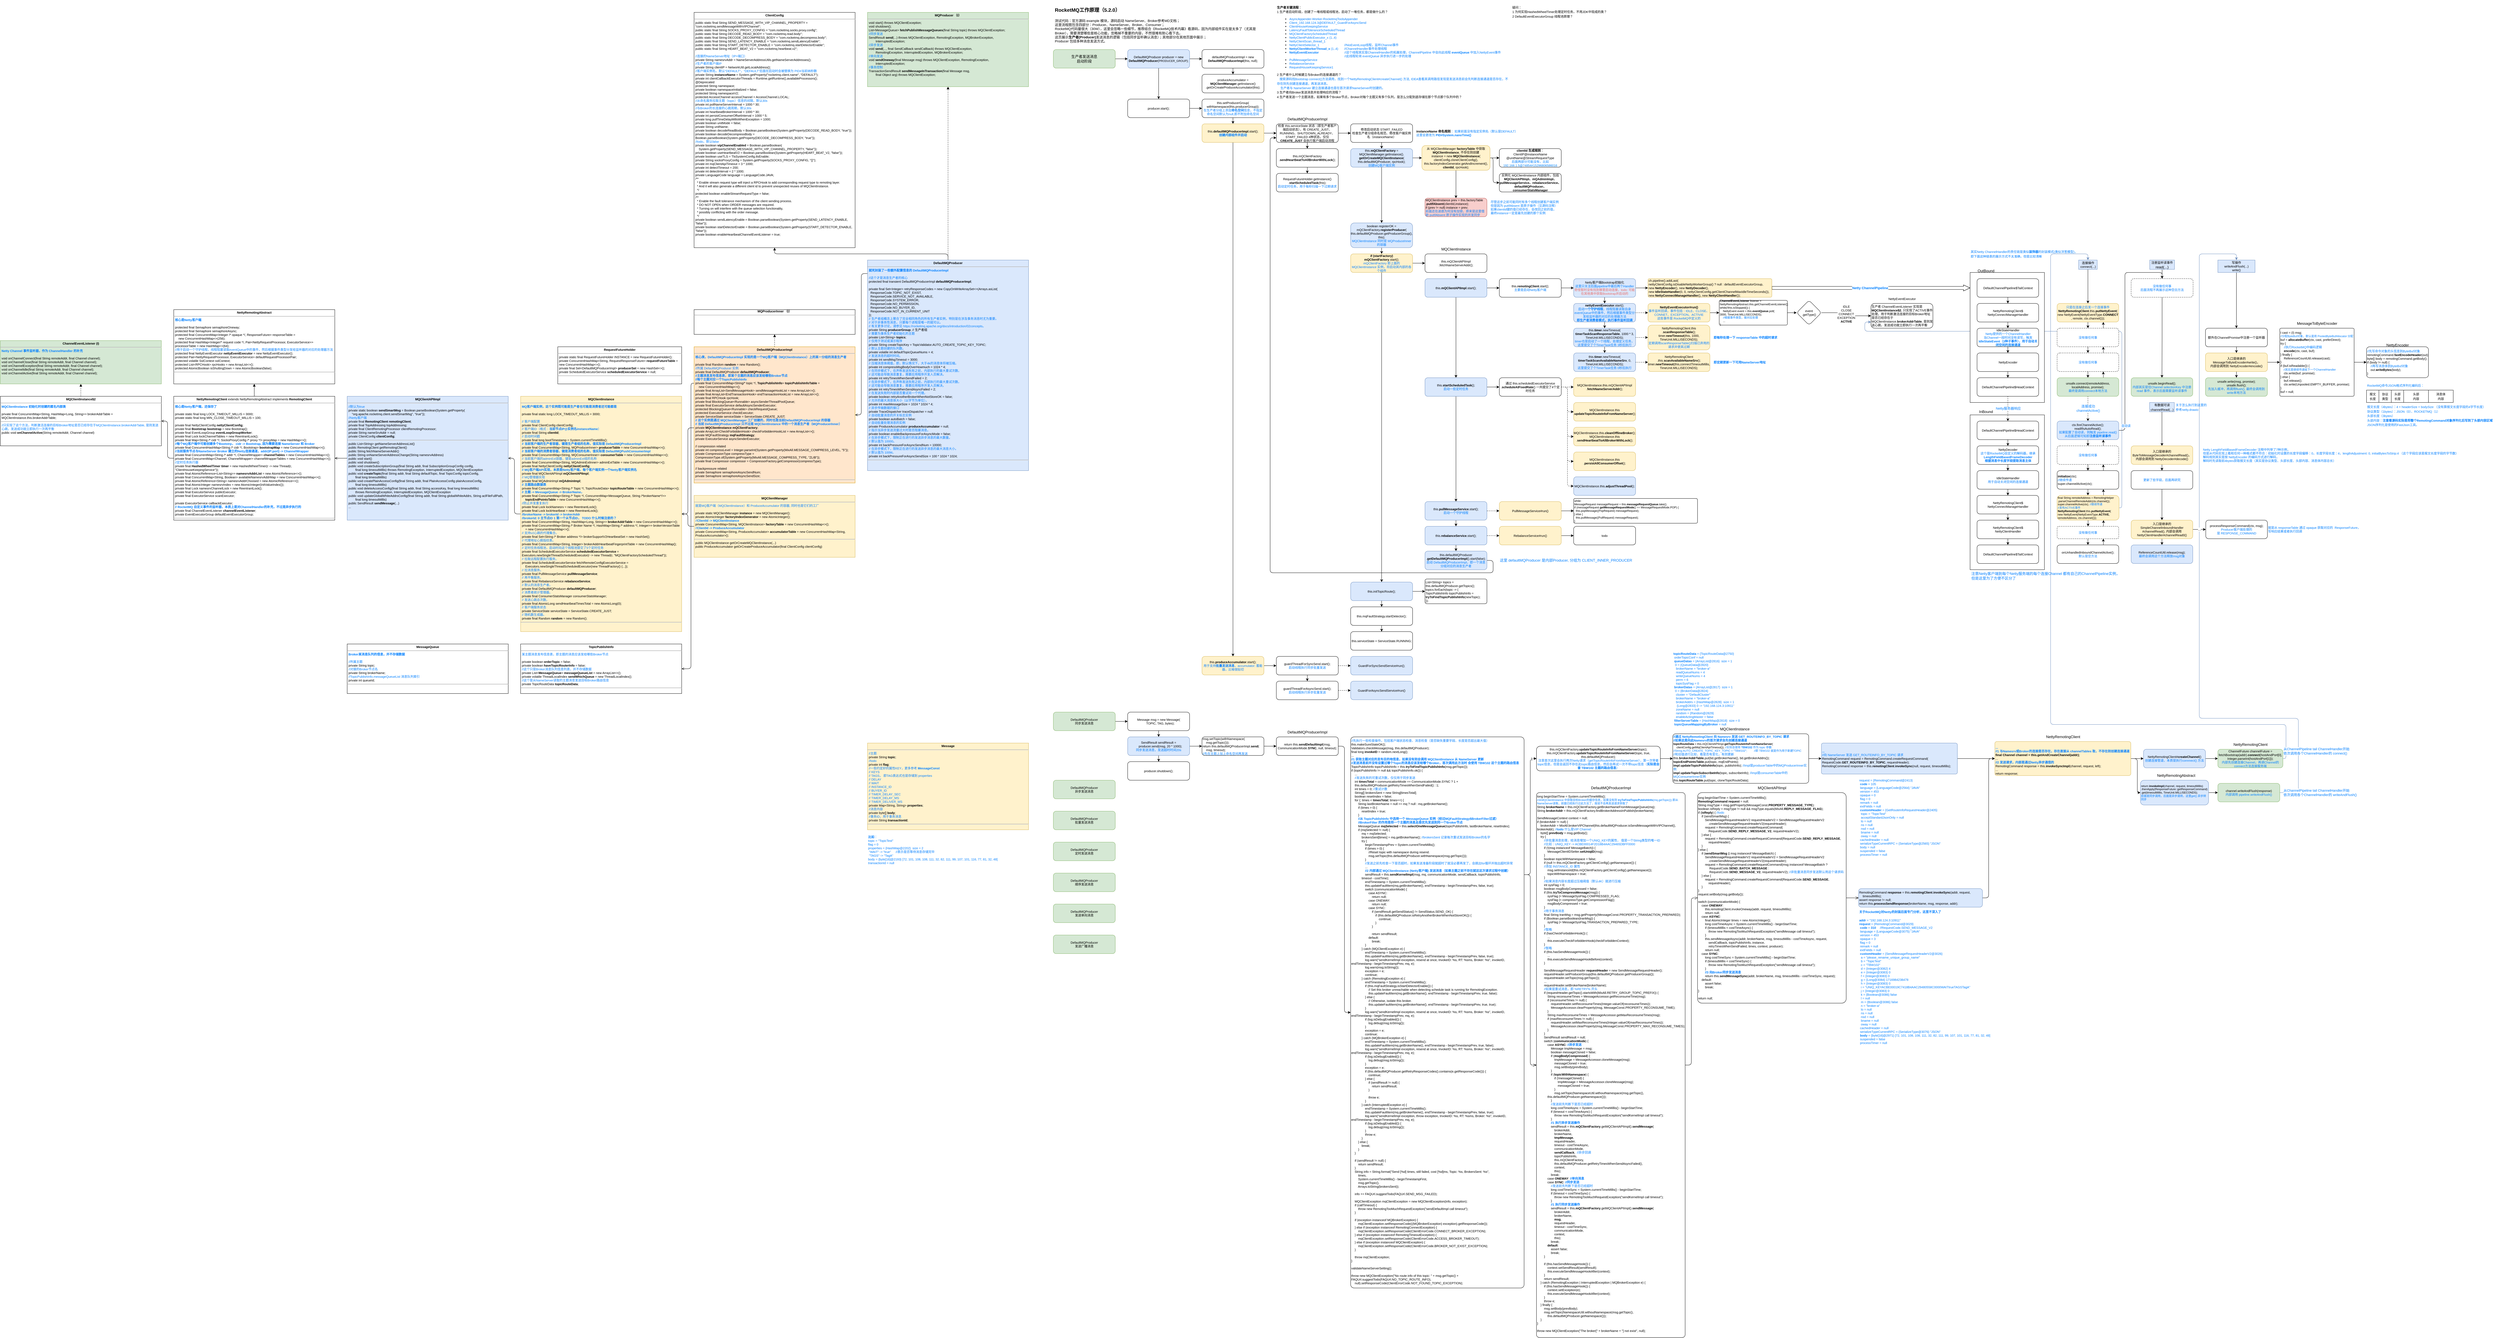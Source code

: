 <mxfile version="21.6.5" type="device" pages="4">
  <diagram name="Producer" id="6497DEjvEHfmiQGX_mvA">
    <mxGraphModel dx="5569" dy="879" grid="1" gridSize="10" guides="1" tooltips="1" connect="1" arrows="1" fold="1" page="1" pageScale="1" pageWidth="827" pageHeight="1169" math="0" shadow="0">
      <root>
        <mxCell id="0" />
        <mxCell id="1" parent="0" />
        <mxCell id="UuV1s5uOwehbHIiCa4GY-88" style="edgeStyle=orthogonalEdgeStyle;rounded=1;orthogonalLoop=1;jettySize=auto;html=1;exitX=1;exitY=0.5;exitDx=0;exitDy=0;entryX=0;entryY=0.75;entryDx=0;entryDy=0;fontColor=#007FFF;fillColor=#dae8fc;strokeColor=#6c8ebf;" parent="1" source="UuV1s5uOwehbHIiCa4GY-61" target="UuV1s5uOwehbHIiCa4GY-73" edge="1">
          <mxGeometry relative="1" as="geometry">
            <mxPoint x="2620" y="1070" as="targetPoint" />
            <Array as="points">
              <mxPoint x="3490" y="1640" />
              <mxPoint x="3490" y="1070" />
              <mxPoint x="2660" y="1070" />
              <mxPoint x="2660" y="1040" />
            </Array>
          </mxGeometry>
        </mxCell>
        <mxCell id="jejXhYi2k6KOZK20mIr--1" value="&lt;h1&gt;&lt;font style=&quot;font-size: 16px;&quot;&gt;RocketMQ工作原理（5.2.0）&lt;/font&gt;&lt;/h1&gt;&lt;div style=&quot;font-size: 11px;&quot;&gt;&lt;span style=&quot;background-color: initial;&quot;&gt;&lt;font style=&quot;font-size: 11px;&quot;&gt;测试代码：官方源码 example 模块，源码启动 NameServer、Broker参考MD文档；&lt;/font&gt;&lt;/span&gt;&lt;/div&gt;&lt;div style=&quot;font-size: 11px;&quot;&gt;&lt;font style=&quot;font-size: 11px;&quot;&gt;&lt;span style=&quot;background-color: initial;&quot;&gt;这里流程图包含四部分：Producer、NameServer、Broker、Consumer；&lt;/span&gt;&lt;/font&gt;&lt;/div&gt;&lt;div style=&quot;font-size: 11px;&quot;&gt;&lt;font style=&quot;font-size: 11px;&quot;&gt;&lt;font style=&quot;font-size: 11px;&quot;&gt;&lt;span style=&quot;background-color: initial;&quot;&gt;RocketMQ代码量很大（30W），这里会忽略一些细节，推荐结合《RocketMQ技术内幕》看源码，因为内部组件实在是太多了（尤其是Broker），需要清楚哪些是核心功能，忽略掉不重要的内容，不然很难有耐心看下去。&lt;br&gt;这页展示&lt;/span&gt;&lt;b style=&quot;background-color: initial;&quot;&gt;生产者(Producer)&lt;/b&gt;&lt;span style=&quot;background-color: initial;&quot;&gt;发送消息的逻辑（包括同步监听确认消息）；其他部分在其他页面中展示；&lt;br&gt;&lt;/span&gt;&lt;/font&gt;&lt;span style=&quot;background-color: initial;&quot;&gt;&lt;font style=&quot;font-size: 11px;&quot;&gt;Producer 包括多种消息发送方式。&lt;/font&gt;&lt;br&gt;&lt;/span&gt;&lt;br&gt;&lt;/font&gt;&lt;/div&gt;" style="text;html=1;strokeColor=none;fillColor=none;spacing=5;spacingTop=-20;whiteSpace=wrap;overflow=hidden;rounded=0;" parent="1" vertex="1">
          <mxGeometry x="40" y="10" width="660" height="130" as="geometry" />
        </mxCell>
        <mxCell id="jejXhYi2k6KOZK20mIr--2" value="" style="edgeStyle=orthogonalEdgeStyle;rounded=1;orthogonalLoop=1;jettySize=auto;html=1;fontSize=10;" parent="1" source="jejXhYi2k6KOZK20mIr--3" target="jejXhYi2k6KOZK20mIr--12" edge="1">
          <mxGeometry relative="1" as="geometry" />
        </mxCell>
        <mxCell id="jejXhYi2k6KOZK20mIr--3" value="生产者发送消息&lt;br style=&quot;font-size: 12px;&quot;&gt;启动阶段" style="rounded=1;whiteSpace=wrap;html=1;fillColor=#d5e8d4;strokeColor=#82b366;fontSize=12;" parent="1" vertex="1">
          <mxGeometry x="40" y="160" width="200" height="60" as="geometry" />
        </mxCell>
        <mxCell id="RnVRpb9ZFMmRX4XW8d6o-2" style="edgeStyle=orthogonalEdgeStyle;rounded=1;orthogonalLoop=1;jettySize=auto;html=1;exitX=1;exitY=0.5;exitDx=0;exitDy=0;" parent="1" source="jejXhYi2k6KOZK20mIr--4" target="jejXhYi2k6KOZK20mIr--30" edge="1">
          <mxGeometry relative="1" as="geometry" />
        </mxCell>
        <mxCell id="jejXhYi2k6KOZK20mIr--4" value="&lt;div style=&quot;font-size: 10px;&quot;&gt;DefaultMQProducer&lt;/div&gt;&lt;div style=&quot;font-size: 10px;&quot;&gt;同步发送消息&lt;/div&gt;" style="rounded=1;whiteSpace=wrap;html=1;fillColor=#d5e8d4;strokeColor=#82b366;fontSize=10;" parent="1" vertex="1">
          <mxGeometry x="40" y="2300" width="200" height="60" as="geometry" />
        </mxCell>
        <mxCell id="jejXhYi2k6KOZK20mIr--5" value="DefaultMQProducer &lt;br style=&quot;font-size: 10px;&quot;&gt;批量发送消息" style="rounded=1;whiteSpace=wrap;html=1;fillColor=#d5e8d4;strokeColor=#82b366;fontSize=10;" parent="1" vertex="1">
          <mxGeometry x="40" y="2620" width="200" height="60" as="geometry" />
        </mxCell>
        <mxCell id="jejXhYi2k6KOZK20mIr--6" value="&lt;div style=&quot;font-size: 10px;&quot;&gt;DefaultMQProducer&lt;/div&gt;&lt;div style=&quot;font-size: 10px;&quot;&gt;定时发送消息&lt;/div&gt;" style="rounded=1;whiteSpace=wrap;html=1;fillColor=#d5e8d4;strokeColor=#82b366;fontSize=10;" parent="1" vertex="1">
          <mxGeometry x="40" y="2720" width="200" height="60" as="geometry" />
        </mxCell>
        <mxCell id="jejXhYi2k6KOZK20mIr--7" value="DefaultMQProducer &lt;br style=&quot;font-size: 10px;&quot;&gt;顺序发送消息" style="rounded=1;whiteSpace=wrap;html=1;fillColor=#d5e8d4;strokeColor=#82b366;fontSize=10;" parent="1" vertex="1">
          <mxGeometry x="40" y="2820" width="200" height="60" as="geometry" />
        </mxCell>
        <mxCell id="jejXhYi2k6KOZK20mIr--8" value="&lt;div style=&quot;font-size: 10px;&quot;&gt;DefaultMQProducer&lt;/div&gt;&lt;div style=&quot;font-size: 10px;&quot;&gt;发送单向消息&lt;/div&gt;" style="rounded=1;whiteSpace=wrap;html=1;fillColor=#d5e8d4;strokeColor=#82b366;fontSize=10;" parent="1" vertex="1">
          <mxGeometry x="40" y="2920" width="200" height="60" as="geometry" />
        </mxCell>
        <mxCell id="jejXhYi2k6KOZK20mIr--9" value="&lt;div style=&quot;font-size: 10px;&quot;&gt;DefaultMQProducer&lt;/div&gt;&lt;div style=&quot;font-size: 10px;&quot;&gt;发送广播消息&lt;/div&gt;" style="rounded=1;whiteSpace=wrap;html=1;fillColor=#d5e8d4;strokeColor=#82b366;fontSize=10;" parent="1" vertex="1">
          <mxGeometry x="40" y="3020" width="200" height="60" as="geometry" />
        </mxCell>
        <mxCell id="jejXhYi2k6KOZK20mIr--10" value="" style="edgeStyle=orthogonalEdgeStyle;rounded=1;orthogonalLoop=1;jettySize=auto;html=1;" parent="1" source="jejXhYi2k6KOZK20mIr--12" target="jejXhYi2k6KOZK20mIr--17" edge="1">
          <mxGeometry relative="1" as="geometry" />
        </mxCell>
        <mxCell id="jejXhYi2k6KOZK20mIr--11" value="" style="edgeStyle=orthogonalEdgeStyle;rounded=1;orthogonalLoop=1;jettySize=auto;html=1;" parent="1" source="jejXhYi2k6KOZK20mIr--12" target="jejXhYi2k6KOZK20mIr--27" edge="1">
          <mxGeometry relative="1" as="geometry" />
        </mxCell>
        <mxCell id="jejXhYi2k6KOZK20mIr--12" value="DefaultMQProducer producer = new &lt;b&gt;DefaultMQProducer&lt;/b&gt;(&lt;font style=&quot;font-size: 9px;&quot;&gt;PRODUCER_GROUP&lt;/font&gt;);" style="rounded=1;whiteSpace=wrap;html=1;fontSize=10;fillColor=#dae8fc;strokeColor=#6c8ebf;" parent="1" vertex="1">
          <mxGeometry x="280" y="160" width="200" height="60" as="geometry" />
        </mxCell>
        <mxCell id="jejXhYi2k6KOZK20mIr--13" style="edgeStyle=orthogonalEdgeStyle;rounded=1;orthogonalLoop=1;jettySize=auto;html=1;exitX=0.5;exitY=0;exitDx=0;exitDy=0;endArrow=block;endFill=1;" parent="1" source="jejXhYi2k6KOZK20mIr--15" target="jejXhYi2k6KOZK20mIr--19" edge="1">
          <mxGeometry relative="1" as="geometry" />
        </mxCell>
        <mxCell id="jejXhYi2k6KOZK20mIr--14" style="edgeStyle=orthogonalEdgeStyle;rounded=1;orthogonalLoop=1;jettySize=auto;html=1;exitX=0.001;exitY=0.064;exitDx=0;exitDy=0;endArrow=open;endFill=0;exitPerimeter=0;" parent="1" source="jejXhYi2k6KOZK20mIr--15" target="jejXhYi2k6KOZK20mIr--24" edge="1">
          <mxGeometry relative="1" as="geometry" />
        </mxCell>
        <mxCell id="c61HgKpTzqy5PhA1b_MH-1" style="edgeStyle=orthogonalEdgeStyle;rounded=1;orthogonalLoop=1;jettySize=auto;html=1;exitX=0.5;exitY=0;exitDx=0;exitDy=0;endArrow=block;endFill=1;dashed=1;" parent="1" source="jejXhYi2k6KOZK20mIr--15" target="jejXhYi2k6KOZK20mIr--20" edge="1">
          <mxGeometry relative="1" as="geometry" />
        </mxCell>
        <mxCell id="jejXhYi2k6KOZK20mIr--15" value="&lt;p style=&quot;margin: 4px 0px 0px; text-align: center;&quot;&gt;&lt;b&gt;DefaultMQProducer&lt;/b&gt;&lt;br&gt;&lt;/p&gt;&lt;hr style=&quot;font-size: 10px;&quot;&gt;&lt;p style=&quot;margin: 0px 0px 0px 4px; font-size: 10px;&quot;&gt;&lt;font color=&quot;#007fff&quot;&gt;&lt;b&gt;就死封装了一些额外配置信息的 DefaultMQProducerImpl&lt;/b&gt;&lt;/font&gt;&lt;/p&gt;&lt;p style=&quot;margin: 0px 0px 0px 4px; font-size: 10px;&quot;&gt;&lt;font color=&quot;#007fff&quot;&gt;&lt;br&gt;&lt;/font&gt;&lt;/p&gt;&lt;p style=&quot;margin: 0px 0px 0px 4px; font-size: 10px;&quot;&gt;&lt;font color=&quot;#007fff&quot;&gt;//这个才是消息生产者的核心&lt;/font&gt;&lt;/p&gt;&lt;p style=&quot;margin: 0px 0px 0px 4px; font-size: 10px;&quot;&gt;protected final transient DefaultMQProducerImpl &lt;b&gt;defaultMQProducerImpl&lt;/b&gt;;&lt;/p&gt;&lt;p style=&quot;margin: 0px 0px 0px 4px; font-size: 10px;&quot;&gt;&lt;br&gt;&lt;/p&gt;&lt;p style=&quot;margin: 0px 0px 0px 4px; font-size: 10px;&quot;&gt;private final Set&amp;lt;Integer&amp;gt; retryResponseCodes = new CopyOnWriteArraySet&amp;lt;&amp;gt;(Arrays.asList(&lt;/p&gt;&lt;p style=&quot;margin: 0px 0px 0px 4px; font-size: 10px;&quot;&gt;&amp;nbsp; ResponseCode.TOPIC_NOT_EXIST,&lt;/p&gt;&lt;p style=&quot;margin: 0px 0px 0px 4px; font-size: 10px;&quot;&gt;&amp;nbsp; ResponseCode.SERVICE_NOT_AVAILABLE,&lt;/p&gt;&lt;p style=&quot;margin: 0px 0px 0px 4px; font-size: 10px;&quot;&gt;&amp;nbsp; ResponseCode.SYSTEM_ERROR,&lt;/p&gt;&lt;p style=&quot;margin: 0px 0px 0px 4px; font-size: 10px;&quot;&gt;&amp;nbsp; ResponseCode.NO_PERMISSION,&lt;/p&gt;&lt;p style=&quot;margin: 0px 0px 0px 4px; font-size: 10px;&quot;&gt;&amp;nbsp; ResponseCode.NO_BUYER_ID,&lt;/p&gt;&lt;p style=&quot;margin: 0px 0px 0px 4px; font-size: 10px;&quot;&gt;&amp;nbsp; ResponseCode.NOT_IN_CURRENT_UNIT&lt;/p&gt;&lt;p style=&quot;margin: 0px 0px 0px 4px; font-size: 10px;&quot;&gt;));&lt;/p&gt;&lt;p style=&quot;margin: 0px 0px 0px 4px; font-size: 10px;&quot;&gt;&lt;font color=&quot;#007fff&quot;&gt;// 生产者组概念上聚合了完全相同角色的所有生产者实例，特别是在涉及事务消息时尤为重要。&lt;/font&gt;&lt;/p&gt;&lt;p style=&quot;margin: 0px 0px 0px 4px; font-size: 10px;&quot;&gt;&lt;font color=&quot;#007fff&quot;&gt;// 对于非事务性消息，只要每个进程是唯一的就可以。&lt;/font&gt;&lt;/p&gt;&lt;p style=&quot;margin: 0px 0px 0px 4px; font-size: 10px;&quot;&gt;&lt;font color=&quot;#007fff&quot;&gt;// 有关更多讨论，请参见 https://rocketmq.apache.org/docs/introduction/02concepts。&lt;/font&gt;&lt;/p&gt;&lt;p style=&quot;margin: 0px 0px 0px 4px; font-size: 10px;&quot;&gt;private String &lt;b&gt;producerGroup&lt;/b&gt;; // 生产者组&lt;/p&gt;&lt;p style=&quot;margin: 0px 0px 0px 4px; font-size: 10px;&quot;&gt;&lt;font color=&quot;#007fff&quot;&gt;// 需要为事务生产者初始化的主题&lt;/font&gt;&lt;/p&gt;&lt;p style=&quot;margin: 0px 0px 0px 4px; font-size: 10px;&quot;&gt;private List&amp;lt;String&amp;gt; &lt;b&gt;topics&lt;/b&gt;;&lt;/p&gt;&lt;p style=&quot;margin: 0px 0px 0px 4px; font-size: 10px;&quot;&gt;&lt;font color=&quot;#007fff&quot;&gt;// 仅用于测试或演示程序&lt;/font&gt;&lt;/p&gt;&lt;p style=&quot;margin: 0px 0px 0px 4px; font-size: 10px;&quot;&gt;private String createTopicKey = TopicValidator.AUTO_CREATE_TOPIC_KEY_TOPIC;&lt;/p&gt;&lt;p style=&quot;margin: 0px 0px 0px 4px; font-size: 10px;&quot;&gt;&lt;font color=&quot;#007fff&quot;&gt;// 默认主题创建的队列数。&lt;/font&gt;&lt;/p&gt;&lt;p style=&quot;margin: 0px 0px 0px 4px; font-size: 10px;&quot;&gt;private volatile int defaultTopicQueueNums = 4;&lt;/p&gt;&lt;p style=&quot;margin: 0px 0px 0px 4px; font-size: 10px;&quot;&gt;&lt;font color=&quot;#007fff&quot;&gt;// 发送消息的超时时间。&lt;/font&gt;&lt;/p&gt;&lt;p style=&quot;margin: 0px 0px 0px 4px; font-size: 10px;&quot;&gt;private int sendMsgTimeout = 3000;&lt;/p&gt;&lt;p style=&quot;margin: 0px 0px 0px 4px; font-size: 10px;&quot;&gt;&lt;font color=&quot;#007fff&quot;&gt;// 压缩消息体阈值，即，默认情况下，大于4k的消息体将被压缩。&lt;/font&gt;&lt;/p&gt;&lt;p style=&quot;margin: 0px 0px 0px 4px; font-size: 10px;&quot;&gt;private int compressMsgBodyOverHowmuch = 1024 * 4;&lt;/p&gt;&lt;p style=&quot;margin: 0px 0px 0px 4px; font-size: 10px;&quot;&gt;&lt;font color=&quot;#007fff&quot;&gt;// 在同步模式下，在声称发送失败之前，内部执行的最大重试次数。&lt;/font&gt;&lt;/p&gt;&lt;p style=&quot;margin: 0px 0px 0px 4px; font-size: 10px;&quot;&gt;&lt;font color=&quot;#007fff&quot;&gt;// 这可能会导致消息重复，需要应用程序开发人员解决。&lt;/font&gt;&lt;/p&gt;&lt;p style=&quot;margin: 0px 0px 0px 4px; font-size: 10px;&quot;&gt;private int retryTimesWhenSendFailed = 2;&lt;/p&gt;&lt;p style=&quot;margin: 0px 0px 0px 4px; font-size: 10px;&quot;&gt;&lt;font color=&quot;#007fff&quot;&gt;// 在异步模式下，在声称发送失败之前，内部执行的最大重试次数。&lt;/font&gt;&lt;/p&gt;&lt;p style=&quot;margin: 0px 0px 0px 4px; font-size: 10px;&quot;&gt;&lt;font color=&quot;#007fff&quot;&gt;// 这可能会导致消息重复，需要应用程序开发人员解决。&lt;/font&gt;&lt;/p&gt;&lt;p style=&quot;margin: 0px 0px 0px 4px; font-size: 10px;&quot;&gt;private int retryTimesWhenSendAsyncFailed = 2;&lt;/p&gt;&lt;p style=&quot;margin: 0px 0px 0px 4px; font-size: 10px;&quot;&gt;&lt;font color=&quot;#007fff&quot;&gt;// 在发送失败时内部是否重试另一个代理。&lt;/font&gt;&lt;/p&gt;&lt;p style=&quot;margin: 0px 0px 0px 4px; font-size: 10px;&quot;&gt;private boolean retryAnotherBrokerWhenNotStoreOK = false;&lt;/p&gt;&lt;p style=&quot;margin: 0px 0px 0px 4px; font-size: 10px;&quot;&gt;&lt;font color=&quot;#007fff&quot;&gt;// 允许的最大消息体大小（以字节为单位）。&lt;/font&gt;&lt;/p&gt;&lt;p style=&quot;margin: 0px 0px 0px 4px; font-size: 10px;&quot;&gt;private int maxMessageSize = 1024 * 1024 * 4;&lt;/p&gt;&lt;p style=&quot;margin: 0px 0px 0px 4px; font-size: 10px;&quot;&gt;&lt;font color=&quot;#007fff&quot;&gt;// 异步传输数据的接口&lt;/font&gt;&lt;/p&gt;&lt;p style=&quot;margin: 0px 0px 0px 4px; font-size: 10px;&quot;&gt;private TraceDispatcher traceDispatcher = null;&lt;/p&gt;&lt;p style=&quot;margin: 0px 0px 0px 4px; font-size: 10px;&quot;&gt;&lt;font color=&quot;#007fff&quot;&gt;// 自动批量消息的开关标志实例&lt;/font&gt;&lt;/p&gt;&lt;p style=&quot;margin: 0px 0px 0px 4px; font-size: 10px;&quot;&gt;private boolean autoBatch = false;&lt;/p&gt;&lt;p style=&quot;margin: 0px 0px 0px 4px; font-size: 10px;&quot;&gt;&lt;font color=&quot;#007fff&quot;&gt;// 自动批量处理消息的实例&lt;/font&gt;&lt;/p&gt;&lt;p style=&quot;margin: 0px 0px 0px 4px; font-size: 10px;&quot;&gt;private ProduceAccumulator &lt;b&gt;produceAccumulator&lt;/b&gt; = null;&lt;/p&gt;&lt;p style=&quot;margin: 0px 0px 0px 4px; font-size: 10px;&quot;&gt;&lt;font color=&quot;#007fff&quot;&gt;// 指示当异步发送流量过大时是否阻塞消息。&lt;/font&gt;&lt;/p&gt;&lt;p style=&quot;margin: 0px 0px 0px 4px; font-size: 10px;&quot;&gt;private boolean enableBackpressureForAsyncMode = false;&lt;/p&gt;&lt;p style=&quot;margin: 0px 0px 0px 4px; font-size: 10px;&quot;&gt;&lt;font color=&quot;#007fff&quot;&gt;// 在异步模式下，限制正在进行的发送异步消息的最大数量。&lt;/font&gt;&lt;/p&gt;&lt;p style=&quot;margin: 0px 0px 0px 4px; font-size: 10px;&quot;&gt;&lt;font color=&quot;#007fff&quot;&gt;// 默认值为 10000。&lt;/font&gt;&lt;/p&gt;&lt;p style=&quot;margin: 0px 0px 0px 4px; font-size: 10px;&quot;&gt;private int backPressureForAsyncSendNum = 10000;&lt;/p&gt;&lt;p style=&quot;margin: 0px 0px 0px 4px; font-size: 10px;&quot;&gt;&lt;font color=&quot;#007fff&quot;&gt;// 在异步模式下，限制正在进行的发送异步消息的最大消息大小。&lt;/font&gt;&lt;/p&gt;&lt;p style=&quot;margin: 0px 0px 0px 4px; font-size: 10px;&quot;&gt;&lt;font color=&quot;#007fff&quot;&gt;// 默认值为 100M。&lt;/font&gt;&lt;/p&gt;&lt;p style=&quot;margin: 0px 0px 0px 4px; font-size: 10px;&quot;&gt;private int backPressureForAsyncSendSize = 100 * 1024 * 1024;&lt;/p&gt;&lt;hr style=&quot;font-size: 10px;&quot;&gt;&lt;p style=&quot;margin: 0px 0px 0px 4px; font-size: 10px;&quot;&gt;&lt;br&gt;&lt;/p&gt;" style="verticalAlign=top;align=left;overflow=fill;fontSize=10;fontFamily=Helvetica;html=1;whiteSpace=wrap;fillColor=#dae8fc;strokeColor=#6c8ebf;" parent="1" vertex="1">
          <mxGeometry x="-560" y="840" width="520" height="680" as="geometry" />
        </mxCell>
        <mxCell id="jejXhYi2k6KOZK20mIr--16" value="" style="edgeStyle=orthogonalEdgeStyle;rounded=1;orthogonalLoop=1;jettySize=auto;html=1;" parent="1" source="jejXhYi2k6KOZK20mIr--17" target="jejXhYi2k6KOZK20mIr--21" edge="1">
          <mxGeometry relative="1" as="geometry" />
        </mxCell>
        <mxCell id="jejXhYi2k6KOZK20mIr--17" value="defaultMQProducerImpl = new &lt;b&gt;DefaultMQProducerImpl&lt;/b&gt;(this, null);" style="rounded=1;whiteSpace=wrap;html=1;fontSize=10;" parent="1" vertex="1">
          <mxGeometry x="520" y="160" width="200" height="60" as="geometry" />
        </mxCell>
        <mxCell id="jejXhYi2k6KOZK20mIr--19" value="&lt;p style=&quot;margin: 4px 0px 0px; text-align: center;&quot;&gt;&lt;b&gt;ClientConfig&lt;/b&gt;&lt;br&gt;&lt;/p&gt;&lt;hr style=&quot;font-size: 10px;&quot;&gt;&lt;p style=&quot;margin: 0px 0px 0px 4px;&quot;&gt;public static final String SEND_MESSAGE_WITH_VIP_CHANNEL_PROPERTY = &quot;com.rocketmq.sendMessageWithVIPChannel&quot;;&lt;/p&gt;&lt;p style=&quot;margin: 0px 0px 0px 4px;&quot;&gt;public static final String SOCKS_PROXY_CONFIG = &quot;com.rocketmq.socks.proxy.config&quot;;&lt;/p&gt;&lt;p style=&quot;margin: 0px 0px 0px 4px;&quot;&gt;public static final String DECODE_READ_BODY = &quot;com.rocketmq.read.body&quot;;&lt;/p&gt;&lt;p style=&quot;margin: 0px 0px 0px 4px;&quot;&gt;public static final String DECODE_DECOMPRESS_BODY = &quot;com.rocketmq.decompress.body&quot;;&lt;/p&gt;&lt;p style=&quot;margin: 0px 0px 0px 4px;&quot;&gt;public static final String SEND_LATENCY_ENABLE = &quot;com.rocketmq.sendLatencyEnable&quot;;&lt;/p&gt;&lt;p style=&quot;margin: 0px 0px 0px 4px;&quot;&gt;public static final String START_DETECTOR_ENABLE = &quot;com.rocketmq.startDetectorEnable&quot;;&lt;/p&gt;&lt;p style=&quot;margin: 0px 0px 0px 4px;&quot;&gt;public static final String HEART_BEAT_V2 = &quot;com.rocketmq.heartbeat.v2&quot;;&lt;/p&gt;&lt;p style=&quot;margin: 0px 0px 0px 4px;&quot;&gt;&lt;br&gt;&lt;/p&gt;&lt;p style=&quot;margin: 0px 0px 0px 4px;&quot;&gt;&lt;font color=&quot;#007fff&quot;&gt;//连接的NameServer地址（IP+端口）&lt;/font&gt;&lt;/p&gt;&lt;p style=&quot;margin: 0px 0px 0px 4px;&quot;&gt;private String namesrvAddr = NameServerAddressUtils.getNameServerAddresses();&lt;/p&gt;&lt;p style=&quot;margin: 0px 0px 0px 4px;&quot;&gt;&lt;font color=&quot;#007fff&quot;&gt;//生产者的客户端IP&lt;/font&gt;&lt;/p&gt;&lt;p style=&quot;margin: 0px 0px 0px 4px;&quot;&gt;private String clientIP = NetworkUtil.getLocalAddress();&lt;/p&gt;&lt;p style=&quot;margin: 0px 0px 0px 4px;&quot;&gt;&lt;font color=&quot;#007fff&quot;&gt;//客户端实例名，默认“DEFAULT”，“DEFAULT”&lt;/font&gt;&lt;font color=&quot;#007fff&quot;&gt;后面在启动时会被替换为 PID#当前纳秒数&lt;/font&gt;&lt;/p&gt;&lt;p style=&quot;margin: 0px 0px 0px 4px;&quot;&gt;private String &lt;b&gt;instanceName&lt;/b&gt; = System.getProperty(&quot;rocketmq.client.name&quot;, &quot;DEFAULT&quot;);&lt;/p&gt;&lt;p style=&quot;margin: 0px 0px 0px 4px;&quot;&gt;private int clientCallbackExecutorThreads = Runtime.getRuntime().availableProcessors();&lt;/p&gt;&lt;p style=&quot;margin: 0px 0px 0px 4px;&quot;&gt;@Deprecated&lt;/p&gt;&lt;p style=&quot;margin: 0px 0px 0px 4px;&quot;&gt;protected String namespace;&lt;/p&gt;&lt;p style=&quot;margin: 0px 0px 0px 4px;&quot;&gt;private boolean namespaceInitialized = false;&lt;/p&gt;&lt;p style=&quot;margin: 0px 0px 0px 4px;&quot;&gt;protected String namespaceV2;&lt;/p&gt;&lt;p style=&quot;margin: 0px 0px 0px 4px;&quot;&gt;protected AccessChannel accessChannel = AccessChannel.LOCAL;&lt;/p&gt;&lt;p style=&quot;margin: 0px 0px 0px 4px;&quot;&gt;&lt;font color=&quot;#007fff&quot;&gt;//从命名服务拉取主题（topic）信息的间隔，默认30s&lt;/font&gt;&lt;/p&gt;&lt;p style=&quot;margin: 0px 0px 0px 4px;&quot;&gt;private int pollNameServerInterval = 1000 * 30;&lt;/p&gt;&lt;p style=&quot;margin: 0px 0px 0px 4px;&quot;&gt;&lt;font color=&quot;#007fff&quot;&gt;//与Broker的长连接的心跳周期，默认30s&lt;/font&gt;&lt;/p&gt;&lt;p style=&quot;margin: 0px 0px 0px 4px;&quot;&gt;private int heartbeatBrokerInterval = 1000 * 30;&lt;/p&gt;&lt;p style=&quot;margin: 0px 0px 0px 4px;&quot;&gt;private int persistConsumerOffsetInterval = 1000 * 5;&lt;/p&gt;&lt;p style=&quot;margin: 0px 0px 0px 4px;&quot;&gt;private long pullTimeDelayMillsWhenException = 1000;&lt;/p&gt;&lt;p style=&quot;margin: 0px 0px 0px 4px;&quot;&gt;private boolean unitMode = false;&lt;/p&gt;&lt;p style=&quot;margin: 0px 0px 0px 4px;&quot;&gt;private String unitName;&lt;/p&gt;&lt;p style=&quot;margin: 0px 0px 0px 4px;&quot;&gt;private boolean decodeReadBody = Boolean.parseBoolean(System.getProperty(DECODE_READ_BODY, &quot;true&quot;));&lt;/p&gt;&lt;p style=&quot;margin: 0px 0px 0px 4px;&quot;&gt;private boolean decodeDecompressBody = Boolean.parseBoolean(System.getProperty(DECODE_DECOMPRESS_BODY, &quot;true&quot;));&lt;/p&gt;&lt;p style=&quot;margin: 0px 0px 0px 4px;&quot;&gt;&lt;font color=&quot;#007fff&quot;&gt;//todo，默认false&lt;/font&gt;&lt;/p&gt;&lt;p style=&quot;margin: 0px 0px 0px 4px;&quot;&gt;private boolean &lt;b&gt;vipChannelEnabled&lt;/b&gt; = Boolean.parseBoolean(&lt;br&gt;&amp;nbsp; &amp;nbsp; System.getProperty(SEND_MESSAGE_WITH_VIP_CHANNEL_PROPERTY, &quot;false&quot;));&lt;/p&gt;&lt;p style=&quot;margin: 0px 0px 0px 4px;&quot;&gt;private boolean useHeartbeatV2 = Boolean.parseBoolean(System.getProperty(HEART_BEAT_V2, &quot;false&quot;));&lt;/p&gt;&lt;p style=&quot;margin: 0px 0px 0px 4px;&quot;&gt;private boolean useTLS = TlsSystemConfig.tlsEnable;&lt;/p&gt;&lt;p style=&quot;margin: 0px 0px 0px 4px;&quot;&gt;private String socksProxyConfig = System.getProperty(SOCKS_PROXY_CONFIG, &quot;{}&quot;);&lt;/p&gt;&lt;p style=&quot;margin: 0px 0px 0px 4px;&quot;&gt;private int mqClientApiTimeout = 3 * 1000;&lt;/p&gt;&lt;p style=&quot;margin: 0px 0px 0px 4px;&quot;&gt;private int detectTimeout = 200;&lt;/p&gt;&lt;p style=&quot;margin: 0px 0px 0px 4px;&quot;&gt;private int detectInterval = 2 * 1000;&lt;/p&gt;&lt;p style=&quot;margin: 0px 0px 0px 4px;&quot;&gt;private LanguageCode language = LanguageCode.JAVA;&lt;/p&gt;&lt;p style=&quot;margin: 0px 0px 0px 4px;&quot;&gt;/**&lt;/p&gt;&lt;p style=&quot;margin: 0px 0px 0px 4px;&quot;&gt;&amp;nbsp; * Enable stream request type will inject a RPCHook to add corresponding request type to remoting layer.&lt;/p&gt;&lt;p style=&quot;margin: 0px 0px 0px 4px;&quot;&gt;&amp;nbsp; * And it will also generate a different client id to prevent unexpected reuses of MQClientInstance.&lt;/p&gt;&lt;p style=&quot;margin: 0px 0px 0px 4px;&quot;&gt;&amp;nbsp; */&lt;/p&gt;&lt;p style=&quot;margin: 0px 0px 0px 4px;&quot;&gt;protected boolean enableStreamRequestType = false;&lt;/p&gt;&lt;p style=&quot;margin: 0px 0px 0px 4px;&quot;&gt;/**&lt;/p&gt;&lt;p style=&quot;margin: 0px 0px 0px 4px;&quot;&gt;&amp;nbsp; * Enable the fault tolerance mechanism of the client sending process.&lt;/p&gt;&lt;p style=&quot;margin: 0px 0px 0px 4px;&quot;&gt;&amp;nbsp; * DO NOT OPEN when ORDER messages are required.&lt;/p&gt;&lt;p style=&quot;margin: 0px 0px 0px 4px;&quot;&gt;&amp;nbsp; * Turning on will interfere with the queue selection functionality,&lt;/p&gt;&lt;p style=&quot;margin: 0px 0px 0px 4px;&quot;&gt;&amp;nbsp; * possibly conflicting with the order message.&lt;/p&gt;&lt;p style=&quot;margin: 0px 0px 0px 4px;&quot;&gt;&amp;nbsp; */&lt;/p&gt;&lt;p style=&quot;margin: 0px 0px 0px 4px;&quot;&gt;private boolean sendLatencyEnable = Boolean.parseBoolean(System.getProperty(SEND_LATENCY_ENABLE, &quot;false&quot;));&lt;/p&gt;&lt;p style=&quot;margin: 0px 0px 0px 4px;&quot;&gt;private boolean startDetectorEnable = Boolean.parseBoolean(System.getProperty(START_DETECTOR_ENABLE, &quot;false&quot;));&lt;/p&gt;&lt;p style=&quot;margin: 0px 0px 0px 4px;&quot;&gt;private boolean enableHeartbeatChannelEventListener = true;&lt;/p&gt;" style="verticalAlign=top;align=left;overflow=fill;fontSize=10;fontFamily=Helvetica;html=1;whiteSpace=wrap;" parent="1" vertex="1">
          <mxGeometry x="-1120" y="40" width="520" height="760" as="geometry" />
        </mxCell>
        <mxCell id="jejXhYi2k6KOZK20mIr--20" value="&lt;p style=&quot;margin: 4px 0px 0px; text-align: center;&quot;&gt;&lt;b&gt;MQProducer （I）&lt;/b&gt;&lt;br&gt;&lt;/p&gt;&lt;hr style=&quot;font-size: 10px;&quot;&gt;&lt;p style=&quot;margin: 0px 0px 0px 4px;&quot;&gt;void start() throws MQClientException;&lt;br&gt;&lt;/p&gt;&lt;p style=&quot;margin: 0px 0px 0px 4px;&quot;&gt;void shutdown();&lt;br&gt;&lt;/p&gt;&lt;p style=&quot;margin: 0px 0px 0px 4px;&quot;&gt;List&amp;lt;MessageQueue&amp;gt; &lt;b&gt;fetchPublishMessageQueues&lt;/b&gt;(final String topic) throws MQClientException;&lt;br&gt;&lt;/p&gt;&lt;p style=&quot;margin: 0px 0px 0px 4px;&quot;&gt;&lt;font color=&quot;#007fff&quot;&gt;//同步发送&lt;/font&gt;&lt;/p&gt;&lt;p style=&quot;margin: 0px 0px 0px 4px;&quot;&gt;SendResult &lt;b&gt;send&lt;/b&gt;(...) throws MQClientException, RemotingException, MQBrokerException,&lt;/p&gt;&lt;p style=&quot;margin: 0px 0px 0px 4px;&quot;&gt;&amp;nbsp; &amp;nbsp; &amp;nbsp; &amp;nbsp; InterruptedException;&lt;/p&gt;&lt;p style=&quot;margin: 0px 0px 0px 4px;&quot;&gt;&lt;font color=&quot;#007fff&quot;&gt;//异步发送&lt;/font&gt;&lt;/p&gt;&lt;p style=&quot;margin: 0px 0px 0px 4px;&quot;&gt;void &lt;b&gt;send&lt;/b&gt;(..., final SendCallback sendCallback) throws MQClientException,&lt;/p&gt;&lt;p style=&quot;margin: 0px 0px 0px 4px;&quot;&gt;&amp;nbsp; &amp;nbsp; &amp;nbsp; &amp;nbsp; RemotingException, InterruptedException, MQBrokerException;&lt;/p&gt;&lt;p style=&quot;margin: 0px 0px 0px 4px;&quot;&gt;&lt;font color=&quot;#007fff&quot;&gt;//单向发送&lt;/font&gt;&lt;/p&gt;&lt;p style=&quot;margin: 0px 0px 0px 4px;&quot;&gt;void &lt;b&gt;sendOneway&lt;/b&gt;(final Message msg) throws MQClientException, RemotingException,&lt;/p&gt;&lt;p style=&quot;margin: 0px 0px 0px 4px;&quot;&gt;&amp;nbsp; &amp;nbsp; &amp;nbsp; &amp;nbsp; InterruptedException;&lt;/p&gt;&lt;p style=&quot;margin: 0px 0px 0px 4px;&quot;&gt;&lt;font color=&quot;#007fff&quot;&gt;//事务控制&lt;/font&gt;&lt;/p&gt;&lt;p style=&quot;margin: 0px 0px 0px 4px;&quot;&gt;&lt;span style=&quot;background-color: initial;&quot;&gt;TransactionSendResult &lt;b&gt;sendMessageInTransaction&lt;/b&gt;(final Message msg,&lt;/span&gt;&lt;/p&gt;&lt;p style=&quot;margin: 0px 0px 0px 4px;&quot;&gt;&amp;nbsp; &amp;nbsp; &amp;nbsp; &amp;nbsp; final Object arg) throws MQClientException;&lt;/p&gt;" style="verticalAlign=top;align=left;overflow=fill;fontSize=10;fontFamily=Helvetica;html=1;whiteSpace=wrap;fillColor=#d5e8d4;strokeColor=#82b366;" parent="1" vertex="1">
          <mxGeometry x="-560" y="40" width="520" height="240" as="geometry" />
        </mxCell>
        <mxCell id="jejXhYi2k6KOZK20mIr--21" value="produceAccumulator = &lt;b&gt;MQClientManager&lt;/b&gt;.getInstance()&lt;br&gt;.getOrCreateProduceAccumulator(this);" style="rounded=1;whiteSpace=wrap;html=1;fontSize=10;" parent="1" vertex="1">
          <mxGeometry x="520" y="240" width="200" height="60" as="geometry" />
        </mxCell>
        <mxCell id="jejXhYi2k6KOZK20mIr--22" style="edgeStyle=orthogonalEdgeStyle;rounded=1;orthogonalLoop=1;jettySize=auto;html=1;exitX=0.5;exitY=0;exitDx=0;exitDy=0;entryX=0.5;entryY=1;entryDx=0;entryDy=0;endArrow=block;endFill=1;dashed=1;" parent="1" source="jejXhYi2k6KOZK20mIr--24" target="jejXhYi2k6KOZK20mIr--85" edge="1">
          <mxGeometry relative="1" as="geometry" />
        </mxCell>
        <mxCell id="jejXhYi2k6KOZK20mIr--23" style="edgeStyle=orthogonalEdgeStyle;rounded=1;orthogonalLoop=1;jettySize=auto;html=1;entryX=1;entryY=0.5;entryDx=0;entryDy=0;endArrow=open;endFill=0;exitX=0;exitY=0.595;exitDx=0;exitDy=0;exitPerimeter=0;" parent="1" source="jejXhYi2k6KOZK20mIr--24" target="wqeYftxfj8nTHo_Km6VP-1" edge="1">
          <mxGeometry relative="1" as="geometry">
            <mxPoint x="-1130" y="1200" as="sourcePoint" />
            <mxPoint x="-1160" y="1540" as="targetPoint" />
          </mxGeometry>
        </mxCell>
        <mxCell id="cpLEBUsnRFU8It5sHO4U-8" style="edgeStyle=orthogonalEdgeStyle;rounded=1;orthogonalLoop=1;jettySize=auto;html=1;exitX=0.001;exitY=0.268;exitDx=0;exitDy=0;entryX=1;entryY=0.5;entryDx=0;entryDy=0;endArrow=open;endFill=0;exitPerimeter=0;" parent="1" source="jejXhYi2k6KOZK20mIr--24" target="cpLEBUsnRFU8It5sHO4U-7" edge="1">
          <mxGeometry relative="1" as="geometry">
            <Array as="points">
              <mxPoint x="-1130" y="1238" />
              <mxPoint x="-1130" y="2160" />
            </Array>
          </mxGeometry>
        </mxCell>
        <mxCell id="jejXhYi2k6KOZK20mIr--24" value="&lt;p style=&quot;margin: 4px 0px 0px; text-align: center;&quot;&gt;&lt;b&gt;DefaultMQProducerImpl&lt;/b&gt;&lt;br&gt;&lt;/p&gt;&lt;hr style=&quot;font-size: 10px;&quot;&gt;&lt;p style=&quot;margin: 0px 0px 0px 4px;&quot;&gt;&lt;b&gt;&lt;font color=&quot;#007fff&quot;&gt;核心类，DefaultMQProducerImpl 实现的是一个MQ客户端（MQClientInstance）上的某一分组的消息生产者&lt;/font&gt;&lt;/b&gt;&lt;/p&gt;&lt;p style=&quot;margin: 0px 0px 0px 4px;&quot;&gt;&lt;br&gt;&lt;/p&gt;&lt;p style=&quot;margin: 0px 0px 0px 4px;&quot;&gt;private final Random &lt;b&gt;random&lt;/b&gt; = new Random();&lt;/p&gt;&lt;p style=&quot;margin: 0px 0px 0px 4px;&quot;&gt;&lt;font color=&quot;#007fff&quot;&gt;//所属 DefaultMQProducer 实例&lt;/font&gt;&lt;/p&gt;&lt;p style=&quot;margin: 0px 0px 0px 4px;&quot;&gt;private final DefaultMQProducer &lt;b&gt;defaultMQProducer&lt;/b&gt;;&lt;/p&gt;&lt;p style=&quot;margin: 0px 0px 0px 4px;&quot;&gt;&lt;font color=&quot;#007fff&quot;&gt;&lt;b&gt;//主题消息发布信息表，即某个主题的消息应该发给哪些Broker节点&lt;/b&gt;&lt;/font&gt;&lt;/p&gt;&lt;p style=&quot;margin: 0px 0px 0px 4px;&quot;&gt;&lt;font color=&quot;#007fff&quot;&gt;&lt;b&gt;//每个主题对应一个TopicPublishInfo&lt;/b&gt;&lt;/font&gt;&lt;/p&gt;&lt;p style=&quot;margin: 0px 0px 0px 4px;&quot;&gt;private final ConcurrentMap&amp;lt;String/* topic */, &lt;b&gt;TopicPublishInfo&lt;/b&gt;&amp;gt; &lt;b&gt;topicPublishInfoTable&lt;/b&gt; =&lt;/p&gt;&lt;p style=&quot;margin: 0px 0px 0px 4px;&quot;&gt;&amp;nbsp; &amp;nbsp; new ConcurrentHashMap&amp;lt;&amp;gt;();&lt;/p&gt;&lt;p style=&quot;margin: 0px 0px 0px 4px;&quot;&gt;private final ArrayList&amp;lt;SendMessageHook&amp;gt; sendMessageHookList = new ArrayList&amp;lt;&amp;gt;();&lt;/p&gt;&lt;p style=&quot;margin: 0px 0px 0px 4px;&quot;&gt;private final ArrayList&amp;lt;EndTransactionHook&amp;gt; endTransactionHookList = new ArrayList&amp;lt;&amp;gt;();&lt;/p&gt;&lt;p style=&quot;margin: 0px 0px 0px 4px;&quot;&gt;private final RPCHook rpcHook;&lt;/p&gt;&lt;p style=&quot;margin: 0px 0px 0px 4px;&quot;&gt;private final BlockingQueue&amp;lt;Runnable&amp;gt; asyncSenderThreadPoolQueue;&lt;/p&gt;&lt;p style=&quot;margin: 0px 0px 0px 4px;&quot;&gt;private final ExecutorService defaultAsyncSenderExecutor;&lt;/p&gt;&lt;p style=&quot;margin: 0px 0px 0px 4px;&quot;&gt;protected BlockingQueue&amp;lt;Runnable&amp;gt; checkRequestQueue;&lt;/p&gt;&lt;p style=&quot;margin: 0px 0px 0px 4px;&quot;&gt;protected ExecutorService checkExecutor;&lt;/p&gt;&lt;p style=&quot;margin: 0px 0px 0px 4px;&quot;&gt;private ServiceState serviceState = ServiceState.CREATE_JUST;&lt;/p&gt;&lt;p style=&quot;margin: 0px 0px 0px 4px;&quot;&gt;&lt;font color=&quot;#007fff&quot;&gt;&lt;b&gt;// 这个实例是通过 MQClientManager 工厂创建的，同时也是当前DefautlMQProducerImpl 的容器&lt;/b&gt;&lt;/font&gt;&lt;/p&gt;&lt;p style=&quot;margin: 0px 0px 0px 4px;&quot;&gt;&lt;b&gt;&lt;font color=&quot;#007fff&quot;&gt;// 当前 DefautlMQProducerImpl 只不过是 MQClientInstance 中的一个消息生产者（MQProducerInner&lt;/font&gt;&lt;font color=&quot;#007fff&quot;&gt;）&lt;/font&gt;&lt;/b&gt;&lt;/p&gt;&lt;p style=&quot;margin: 0px 0px 0px 4px;&quot;&gt;private &lt;b&gt;MQClientInstance&lt;/b&gt; &lt;b&gt;mQClientFactory&lt;/b&gt;;&lt;/p&gt;&lt;p style=&quot;margin: 0px 0px 0px 4px;&quot;&gt;private ArrayList&amp;lt;CheckForbiddenHook&amp;gt; checkForbiddenHookList = new ArrayList&amp;lt;&amp;gt;();&lt;/p&gt;&lt;p style=&quot;margin: 0px 0px 0px 4px;&quot;&gt;private MQFaultStrategy &lt;b&gt;mqFaultStrategy&lt;/b&gt;;&lt;/p&gt;&lt;p style=&quot;margin: 0px 0px 0px 4px;&quot;&gt;private ExecutorService asyncSenderExecutor;&lt;/p&gt;&lt;p style=&quot;margin: 0px 0px 0px 4px;&quot;&gt;&lt;br&gt;&lt;/p&gt;&lt;p style=&quot;margin: 0px 0px 0px 4px;&quot;&gt;// compression related&lt;/p&gt;&lt;p style=&quot;margin: 0px 0px 0px 4px;&quot;&gt;private int compressLevel = Integer.parseInt(System.getProperty(MixAll.MESSAGE_COMPRESS_LEVEL, &quot;5&quot;));&lt;/p&gt;&lt;p style=&quot;margin: 0px 0px 0px 4px;&quot;&gt;private CompressionType compressType = CompressionType.of(System.getProperty(MixAll.MESSAGE_COMPRESS_TYPE, &quot;ZLIB&quot;));&lt;/p&gt;&lt;p style=&quot;margin: 0px 0px 0px 4px;&quot;&gt;private final Compressor compressor = CompressorFactory.getCompressor(compressType);&lt;/p&gt;&lt;p style=&quot;margin: 0px 0px 0px 4px;&quot;&gt;&lt;br&gt;&lt;/p&gt;&lt;p style=&quot;margin: 0px 0px 0px 4px;&quot;&gt;// backpressure related&lt;/p&gt;&lt;p style=&quot;margin: 0px 0px 0px 4px;&quot;&gt;private Semaphore semaphoreAsyncSendNum;&lt;/p&gt;&lt;p style=&quot;margin: 0px 0px 0px 4px;&quot;&gt;private Semaphore semaphoreAsyncSendSize;&lt;/p&gt;&lt;hr style=&quot;font-size: 10px;&quot;&gt;&lt;p style=&quot;margin: 0px 0px 0px 4px; font-size: 10px;&quot;&gt;&lt;br&gt;&lt;/p&gt;" style="verticalAlign=top;align=left;overflow=fill;fontSize=10;fontFamily=Helvetica;html=1;whiteSpace=wrap;fillColor=#ffe6cc;strokeColor=#d79b00;" parent="1" vertex="1">
          <mxGeometry x="-1120" y="1120" width="520" height="440" as="geometry" />
        </mxCell>
        <mxCell id="jejXhYi2k6KOZK20mIr--26" value="" style="edgeStyle=orthogonalEdgeStyle;rounded=1;orthogonalLoop=1;jettySize=auto;html=1;" parent="1" source="jejXhYi2k6KOZK20mIr--27" target="jejXhYi2k6KOZK20mIr--33" edge="1">
          <mxGeometry relative="1" as="geometry" />
        </mxCell>
        <mxCell id="jejXhYi2k6KOZK20mIr--27" value="producer.start();" style="rounded=1;whiteSpace=wrap;html=1;fontSize=10;" parent="1" vertex="1">
          <mxGeometry x="280" y="320" width="200" height="60" as="geometry" />
        </mxCell>
        <mxCell id="jejXhYi2k6KOZK20mIr--28" value="" style="edgeStyle=orthogonalEdgeStyle;rounded=1;orthogonalLoop=1;jettySize=auto;html=1;" parent="1" source="jejXhYi2k6KOZK20mIr--30" target="jejXhYi2k6KOZK20mIr--31" edge="1">
          <mxGeometry relative="1" as="geometry" />
        </mxCell>
        <mxCell id="jejXhYi2k6KOZK20mIr--30" value="Message msg = new Message(&lt;br&gt;&amp;nbsp; &amp;nbsp; TOPIC, TAG, bytes);" style="rounded=1;whiteSpace=wrap;html=1;fontSize=10;align=center;" parent="1" vertex="1">
          <mxGeometry x="280" y="2300" width="200" height="60" as="geometry" />
        </mxCell>
        <mxCell id="RnVRpb9ZFMmRX4XW8d6o-5" value="" style="edgeStyle=orthogonalEdgeStyle;rounded=1;orthogonalLoop=1;jettySize=auto;html=1;" parent="1" source="jejXhYi2k6KOZK20mIr--31" target="RnVRpb9ZFMmRX4XW8d6o-4" edge="1">
          <mxGeometry relative="1" as="geometry" />
        </mxCell>
        <mxCell id="RnVRpb9ZFMmRX4XW8d6o-6" style="edgeStyle=orthogonalEdgeStyle;rounded=1;orthogonalLoop=1;jettySize=auto;html=1;exitX=1;exitY=0.5;exitDx=0;exitDy=0;entryX=0;entryY=0.5;entryDx=0;entryDy=0;" parent="1" source="jejXhYi2k6KOZK20mIr--31" target="jejXhYi2k6KOZK20mIr--148" edge="1">
          <mxGeometry relative="1" as="geometry" />
        </mxCell>
        <mxCell id="jejXhYi2k6KOZK20mIr--31" value="&lt;div&gt;SendResult sendResult =&lt;/div&gt;&lt;div&gt;&amp;nbsp; &amp;nbsp; producer.send(msg, 20 * 1000);&lt;/div&gt;&lt;div&gt;&lt;font color=&quot;#007fff&quot;&gt;同步发送消息，发送超时时间20s&lt;/font&gt;&lt;/div&gt;" style="rounded=1;whiteSpace=wrap;html=1;fontSize=10;fillColor=#dae8fc;strokeColor=#6c8ebf;" parent="1" vertex="1">
          <mxGeometry x="280" y="2380" width="200" height="60" as="geometry" />
        </mxCell>
        <mxCell id="jejXhYi2k6KOZK20mIr--32" value="" style="edgeStyle=orthogonalEdgeStyle;rounded=1;orthogonalLoop=1;jettySize=auto;html=1;" parent="1" source="jejXhYi2k6KOZK20mIr--33" target="jejXhYi2k6KOZK20mIr--36" edge="1">
          <mxGeometry relative="1" as="geometry" />
        </mxCell>
        <mxCell id="jejXhYi2k6KOZK20mIr--33" value="this.setProducerGroup(&lt;br&gt;withNamespace(this.producerGroup));&lt;br&gt;&lt;font color=&quot;#007fff&quot;&gt;在生产者分组上添加&lt;b&gt;命名空间&lt;/b&gt;信息，不指定命名空间默认为null,即不附加命名空间&lt;/font&gt;" style="rounded=1;whiteSpace=wrap;html=1;fontSize=10;" parent="1" vertex="1">
          <mxGeometry x="520" y="320" width="200" height="60" as="geometry" />
        </mxCell>
        <mxCell id="jejXhYi2k6KOZK20mIr--34" value="" style="edgeStyle=orthogonalEdgeStyle;rounded=1;orthogonalLoop=1;jettySize=auto;html=1;" parent="1" source="jejXhYi2k6KOZK20mIr--36" target="jejXhYi2k6KOZK20mIr--38" edge="1">
          <mxGeometry relative="1" as="geometry" />
        </mxCell>
        <mxCell id="jejXhYi2k6KOZK20mIr--35" value="" style="edgeStyle=orthogonalEdgeStyle;rounded=1;orthogonalLoop=1;jettySize=auto;html=1;" parent="1" source="jejXhYi2k6KOZK20mIr--36" target="jejXhYi2k6KOZK20mIr--41" edge="1">
          <mxGeometry relative="1" as="geometry" />
        </mxCell>
        <mxCell id="jejXhYi2k6KOZK20mIr--36" value="this.&lt;b&gt;defaultMQProducerImpl&lt;/b&gt;.start();&lt;br&gt;&lt;font color=&quot;#007fff&quot;&gt;&lt;b&gt;创建内部组件并启动&lt;/b&gt;&lt;/font&gt;" style="rounded=1;whiteSpace=wrap;html=1;fontSize=10;fillColor=#fff2cc;strokeColor=#d6b656;" parent="1" vertex="1">
          <mxGeometry x="520" y="400" width="200" height="60" as="geometry" />
        </mxCell>
        <mxCell id="jejXhYi2k6KOZK20mIr--37" value="" style="edgeStyle=orthogonalEdgeStyle;rounded=1;orthogonalLoop=1;jettySize=auto;html=1;" parent="1" source="jejXhYi2k6KOZK20mIr--38" target="jejXhYi2k6KOZK20mIr--141" edge="1">
          <mxGeometry relative="1" as="geometry" />
        </mxCell>
        <mxCell id="jejXhYi2k6KOZK20mIr--38" value="this.&lt;b&gt;produceAccumulator&lt;/b&gt;.start();&lt;br&gt;&lt;font color=&quot;#007fff&quot;&gt;用于支持&lt;b&gt;批量发送消息&lt;/b&gt;，accumulator: 蓄能器，比喻很贴切&lt;/font&gt;" style="rounded=1;whiteSpace=wrap;html=1;fontSize=10;fillColor=#fff2cc;strokeColor=#d6b656;" parent="1" vertex="1">
          <mxGeometry x="520" y="2120" width="200" height="60" as="geometry" />
        </mxCell>
        <mxCell id="jejXhYi2k6KOZK20mIr--39" value="" style="edgeStyle=orthogonalEdgeStyle;rounded=1;orthogonalLoop=1;jettySize=auto;html=1;" parent="1" source="jejXhYi2k6KOZK20mIr--41" target="jejXhYi2k6KOZK20mIr--44" edge="1">
          <mxGeometry relative="1" as="geometry" />
        </mxCell>
        <mxCell id="jejXhYi2k6KOZK20mIr--40" value="" style="edgeStyle=orthogonalEdgeStyle;rounded=1;orthogonalLoop=1;jettySize=auto;html=1;" parent="1" source="jejXhYi2k6KOZK20mIr--41" target="jejXhYi2k6KOZK20mIr--136" edge="1">
          <mxGeometry relative="1" as="geometry" />
        </mxCell>
        <mxCell id="jejXhYi2k6KOZK20mIr--41" value="检查 this.serviceState 状态（即生产者客户端启动状态），有 CREATE_JUST、RUNNING、SHUTDOWN_ALREADY、START_FAILED 4种状态，仅仅&lt;b&gt;CREATE_JUST&lt;/b&gt; 会执行客户端启动流程" style="rounded=1;whiteSpace=wrap;html=1;fontSize=10;" parent="1" vertex="1">
          <mxGeometry x="760" y="400" width="200" height="60" as="geometry" />
        </mxCell>
        <mxCell id="jejXhYi2k6KOZK20mIr--42" value="DefaultMQProducerImpl" style="text;html=1;align=center;verticalAlign=middle;resizable=0;points=[];autosize=1;strokeColor=none;fillColor=none;" parent="1" vertex="1">
          <mxGeometry x="785" y="370" width="150" height="30" as="geometry" />
        </mxCell>
        <mxCell id="jejXhYi2k6KOZK20mIr--43" value="" style="edgeStyle=orthogonalEdgeStyle;rounded=1;orthogonalLoop=1;jettySize=auto;html=1;" parent="1" source="jejXhYi2k6KOZK20mIr--44" target="jejXhYi2k6KOZK20mIr--47" edge="1">
          <mxGeometry relative="1" as="geometry" />
        </mxCell>
        <mxCell id="jejXhYi2k6KOZK20mIr--44" value="修改启动状态 START_FAILED&lt;br&gt;检查生产者分组命名规范、修改客户端实例名（instanceName）" style="rounded=1;whiteSpace=wrap;html=1;fontSize=10;" parent="1" vertex="1">
          <mxGeometry x="1000" y="400" width="200" height="60" as="geometry" />
        </mxCell>
        <mxCell id="jejXhYi2k6KOZK20mIr--45" value="" style="edgeStyle=orthogonalEdgeStyle;rounded=1;orthogonalLoop=1;jettySize=auto;html=1;" parent="1" source="jejXhYi2k6KOZK20mIr--47" target="jejXhYi2k6KOZK20mIr--49" edge="1">
          <mxGeometry relative="1" as="geometry" />
        </mxCell>
        <mxCell id="jejXhYi2k6KOZK20mIr--46" value="" style="edgeStyle=orthogonalEdgeStyle;rounded=1;orthogonalLoop=1;jettySize=auto;html=1;" parent="1" source="jejXhYi2k6KOZK20mIr--47" target="jejXhYi2k6KOZK20mIr--61" edge="1">
          <mxGeometry relative="1" as="geometry" />
        </mxCell>
        <mxCell id="jejXhYi2k6KOZK20mIr--47" value="this.&lt;b&gt;mQClientFactory&lt;/b&gt; = MQClientManager.getInstance().&lt;br&gt;&lt;b&gt;getOrCreateMQClientInstance&lt;/b&gt;(&lt;br&gt;this.defaultMQProducer, rpcHook);&lt;br&gt;&lt;font color=&quot;#007fff&quot;&gt;创建MQ客户端实例&lt;/font&gt;" style="rounded=1;whiteSpace=wrap;html=1;fontSize=10;fillColor=#dae8fc;strokeColor=#6c8ebf;" parent="1" vertex="1">
          <mxGeometry x="1000" y="480" width="200" height="60" as="geometry" />
        </mxCell>
        <mxCell id="jejXhYi2k6KOZK20mIr--48" value="" style="edgeStyle=orthogonalEdgeStyle;rounded=1;orthogonalLoop=1;jettySize=auto;html=1;" parent="1" source="jejXhYi2k6KOZK20mIr--49" target="jejXhYi2k6KOZK20mIr--52" edge="1">
          <mxGeometry relative="1" as="geometry" />
        </mxCell>
        <mxCell id="jejXhYi2k6KOZK20mIr--49" value="boolean registerOK = mQClientFactory.&lt;b&gt;registerProducer&lt;/b&gt;(&lt;br&gt;this.defaultMQProducer.getProducerGroup(), this);&lt;br&gt;&lt;font color=&quot;#007fff&quot;&gt;MQClientInstance 同时是 MQProduceInner 的容器&lt;/font&gt;" style="rounded=1;whiteSpace=wrap;html=1;fontSize=10;fillColor=#dae8fc;strokeColor=#6c8ebf;" parent="1" vertex="1">
          <mxGeometry x="1000" y="720" width="200" height="80" as="geometry" />
        </mxCell>
        <mxCell id="jejXhYi2k6KOZK20mIr--50" value="" style="edgeStyle=orthogonalEdgeStyle;rounded=1;orthogonalLoop=1;jettySize=auto;html=1;" parent="1" source="jejXhYi2k6KOZK20mIr--52" target="jejXhYi2k6KOZK20mIr--55" edge="1">
          <mxGeometry relative="1" as="geometry" />
        </mxCell>
        <mxCell id="jejXhYi2k6KOZK20mIr--51" value="" style="edgeStyle=orthogonalEdgeStyle;rounded=1;orthogonalLoop=1;jettySize=auto;html=1;" parent="1" source="jejXhYi2k6KOZK20mIr--52" target="jejXhYi2k6KOZK20mIr--69" edge="1">
          <mxGeometry relative="1" as="geometry" />
        </mxCell>
        <mxCell id="jejXhYi2k6KOZK20mIr--52" value="&lt;b&gt;if (startFactory)&lt;/b&gt;&lt;br&gt;&lt;b&gt;mQClientFactory&lt;/b&gt;.start();&lt;br&gt;&lt;font color=&quot;#007fff&quot;&gt;mQClientFactory 即上面的 MQClientInstance 实例，将启动其内部的各个组件&lt;/font&gt;" style="rounded=1;whiteSpace=wrap;html=1;fontSize=10;fillColor=#fff2cc;strokeColor=#d6b656;" parent="1" vertex="1">
          <mxGeometry x="1000" y="820" width="200" height="60" as="geometry" />
        </mxCell>
        <mxCell id="jejXhYi2k6KOZK20mIr--53" value="" style="edgeStyle=orthogonalEdgeStyle;rounded=1;orthogonalLoop=1;jettySize=auto;html=1;" parent="1" source="jejXhYi2k6KOZK20mIr--55" target="jejXhYi2k6KOZK20mIr--57" edge="1">
          <mxGeometry relative="1" as="geometry" />
        </mxCell>
        <mxCell id="jejXhYi2k6KOZK20mIr--54" value="" style="edgeStyle=orthogonalEdgeStyle;rounded=1;orthogonalLoop=1;jettySize=auto;html=1;" parent="1" source="jejXhYi2k6KOZK20mIr--55" target="jejXhYi2k6KOZK20mIr--70" edge="1">
          <mxGeometry relative="1" as="geometry" />
        </mxCell>
        <mxCell id="jejXhYi2k6KOZK20mIr--55" value="this.initTopicRoute();" style="rounded=1;whiteSpace=wrap;html=1;fontSize=10;fillColor=#dae8fc;strokeColor=#6c8ebf;" parent="1" vertex="1">
          <mxGeometry x="1000" y="1880" width="200" height="60" as="geometry" />
        </mxCell>
        <mxCell id="jejXhYi2k6KOZK20mIr--56" value="" style="edgeStyle=orthogonalEdgeStyle;rounded=1;orthogonalLoop=1;jettySize=auto;html=1;" parent="1" source="jejXhYi2k6KOZK20mIr--57" target="jejXhYi2k6KOZK20mIr--134" edge="1">
          <mxGeometry relative="1" as="geometry" />
        </mxCell>
        <mxCell id="jejXhYi2k6KOZK20mIr--57" value="this.mqFaultStrategy.startDetector();" style="rounded=1;whiteSpace=wrap;html=1;fontSize=10;" parent="1" vertex="1">
          <mxGeometry x="1000" y="1960" width="200" height="60" as="geometry" />
        </mxCell>
        <mxCell id="jejXhYi2k6KOZK20mIr--58" style="edgeStyle=orthogonalEdgeStyle;rounded=1;orthogonalLoop=1;jettySize=auto;html=1;exitX=0.5;exitY=1;exitDx=0;exitDy=0;entryX=0.5;entryY=0;entryDx=0;entryDy=0;" parent="1" source="jejXhYi2k6KOZK20mIr--61" target="jejXhYi2k6KOZK20mIr--63" edge="1">
          <mxGeometry relative="1" as="geometry" />
        </mxCell>
        <mxCell id="jejXhYi2k6KOZK20mIr--59" value="" style="edgeStyle=orthogonalEdgeStyle;rounded=1;orthogonalLoop=1;jettySize=auto;html=1;entryX=0;entryY=0.5;entryDx=0;entryDy=0;" parent="1" source="jejXhYi2k6KOZK20mIr--61" target="jejXhYi2k6KOZK20mIr--86" edge="1">
          <mxGeometry relative="1" as="geometry">
            <mxPoint x="1720" y="510" as="targetPoint" />
          </mxGeometry>
        </mxCell>
        <mxCell id="jejXhYi2k6KOZK20mIr--60" style="edgeStyle=orthogonalEdgeStyle;rounded=1;orthogonalLoop=1;jettySize=auto;html=1;exitX=1;exitY=0.5;exitDx=0;exitDy=0;entryX=0;entryY=0.5;entryDx=0;entryDy=0;" parent="1" source="jejXhYi2k6KOZK20mIr--61" target="jejXhYi2k6KOZK20mIr--89" edge="1">
          <mxGeometry relative="1" as="geometry">
            <Array as="points">
              <mxPoint x="1460" y="510" />
              <mxPoint x="1460" y="590" />
            </Array>
          </mxGeometry>
        </mxCell>
        <mxCell id="jejXhYi2k6KOZK20mIr--61" value="从 MQClientManager &lt;b&gt;factoryTable&lt;/b&gt; 中获取 &lt;b&gt;MQClientInstance&lt;/b&gt;, 不存在则创建&lt;br&gt;&lt;div&gt;instance = new &lt;b&gt;MQClientInstance&lt;/b&gt;(&lt;/div&gt;&lt;div&gt;clientConfig.cloneClientConfig(),&lt;/div&gt;&lt;div&gt;this.factoryIndexGenerator.getAndIncrement(), &lt;b&gt;clientId&lt;/b&gt;, rpcHook);&lt;/div&gt;" style="rounded=1;whiteSpace=wrap;html=1;fontSize=10;fillColor=#fff2cc;strokeColor=#d6b656;" parent="1" vertex="1">
          <mxGeometry x="1230" y="470" width="220" height="80" as="geometry" />
        </mxCell>
        <mxCell id="cpLEBUsnRFU8It5sHO4U-9" style="edgeStyle=orthogonalEdgeStyle;rounded=1;orthogonalLoop=1;jettySize=auto;html=1;exitX=0;exitY=0.5;exitDx=0;exitDy=0;entryX=1;entryY=0.5;entryDx=0;entryDy=0;endArrow=open;endFill=0;" parent="1" source="jejXhYi2k6KOZK20mIr--62" target="wqeYftxfj8nTHo_Km6VP-1" edge="1">
          <mxGeometry relative="1" as="geometry" />
        </mxCell>
        <mxCell id="jejXhYi2k6KOZK20mIr--62" value="&lt;p style=&quot;margin: 4px 0px 0px; text-align: center;&quot;&gt;&lt;b&gt;MQClientManager&lt;/b&gt;&lt;br&gt;&lt;/p&gt;&lt;hr style=&quot;font-size: 10px;&quot;&gt;&lt;p style=&quot;margin: 0px 0px 0px 4px;&quot;&gt;&lt;font color=&quot;#007fff&quot;&gt;就是MQ客户端（MQClientInstance）&lt;/font&gt;&lt;font color=&quot;#007fff&quot;&gt;和 ProduceAccumulator 的容器, 同时也是它们的工厂&lt;/font&gt;&lt;/p&gt;&lt;p style=&quot;margin: 0px 0px 0px 4px;&quot;&gt;&lt;br&gt;&lt;/p&gt;&lt;p style=&quot;margin: 0px 0px 0px 4px;&quot;&gt;private static MQClientManager &lt;b&gt;instance&lt;/b&gt; = new MQClientManager();&lt;/p&gt;&lt;p style=&quot;margin: 0px 0px 0px 4px;&quot;&gt;private AtomicInteger &lt;b&gt;factoryIndexGenerator&lt;/b&gt; = new AtomicInteger();&lt;/p&gt;&lt;p style=&quot;margin: 0px 0px 0px 4px;&quot;&gt;&lt;font color=&quot;#007fff&quot;&gt;//&lt;b&gt;ClientId -&amp;gt;&amp;nbsp;MQClientInstance&lt;/b&gt;&lt;/font&gt;&lt;/p&gt;&lt;p style=&quot;margin: 0px 0px 0px 4px;&quot;&gt;private ConcurrentMap&amp;lt;String, MQClientInstance&amp;gt; &lt;b&gt;factoryTable&lt;/b&gt; =&amp;nbsp;&lt;span style=&quot;background-color: initial;&quot;&gt;new ConcurrentHashMap&amp;lt;&amp;gt;();&lt;/span&gt;&lt;/p&gt;&lt;p style=&quot;margin: 0px 0px 0px 4px;&quot;&gt;&lt;font color=&quot;#007fff&quot;&gt;//&lt;b&gt;ClientId -&amp;gt;&amp;nbsp;ProduceAccumulator&lt;/b&gt;&lt;/font&gt;&lt;/p&gt;&lt;p style=&quot;margin: 0px 0px 0px 4px;&quot;&gt;private ConcurrentMap&amp;lt;String, ProduceAccumulator&amp;gt; &lt;b&gt;accumulatorTable&lt;/b&gt; =&amp;nbsp;&lt;span style=&quot;background-color: initial;&quot;&gt;new ConcurrentHashMap&amp;lt;String, ProduceAccumulator&amp;gt;();&lt;/span&gt;&lt;/p&gt;&lt;hr style=&quot;font-size: 10px;&quot;&gt;&lt;p style=&quot;margin: 0px 0px 0px 4px;&quot;&gt;public MQClientInstance getOrCreateMQClientInstance(...)&amp;nbsp;&lt;br&gt;&lt;/p&gt;&lt;p style=&quot;margin: 0px 0px 0px 4px;&quot;&gt;public ProduceAccumulator getOrCreateProduceAccumulator(final ClientConfig clientConfig)&lt;br&gt;&lt;/p&gt;" style="verticalAlign=top;align=left;overflow=fill;fontSize=10;fontFamily=Helvetica;html=1;whiteSpace=wrap;fillColor=#fff2cc;strokeColor=#d6b656;" parent="1" vertex="1">
          <mxGeometry x="-1120" y="1600" width="520" height="200" as="geometry" />
        </mxCell>
        <mxCell id="jejXhYi2k6KOZK20mIr--63" value="MQClientInstance prev = this.factoryTable&lt;br&gt;.&lt;b&gt;putIfAbsent&lt;/b&gt;(clientId,instance);&lt;br&gt;if (prev != null)&amp;nbsp;instance = prev;&lt;br&gt;&lt;font color=&quot;#007fff&quot;&gt;前面还在迷惑为何没有加锁，原来是这里借助 putIfAbsent 原子操作实现的并发同步&lt;/font&gt;" style="rounded=1;whiteSpace=wrap;html=1;fontSize=10;align=left;fillColor=#f8cecc;strokeColor=#b85450;" parent="1" vertex="1">
          <mxGeometry x="1240" y="640" width="200" height="60" as="geometry" />
        </mxCell>
        <mxCell id="jejXhYi2k6KOZK20mIr--64" value="&lt;font style=&quot;font-size: 10px;&quot; color=&quot;#007fff&quot;&gt;尽管这步之前可能同时有多个线程创建客户端实例&lt;br style=&quot;font-size: 10px;&quot;&gt;但是因为 putIfAbsent 是原子操作（见源码注释）&lt;br style=&quot;font-size: 10px;&quot;&gt;如果clientId键的值已经存在，会改回之前的值，&lt;br style=&quot;font-size: 10px;&quot;&gt;最终instance一定是最先创建的那个实例&lt;/font&gt;" style="text;html=1;align=left;verticalAlign=middle;resizable=0;points=[];autosize=1;strokeColor=none;fillColor=none;fontSize=10;" parent="1" vertex="1">
          <mxGeometry x="1450" y="640" width="240" height="60" as="geometry" />
        </mxCell>
        <mxCell id="jejXhYi2k6KOZK20mIr--68" style="edgeStyle=orthogonalEdgeStyle;rounded=1;orthogonalLoop=1;jettySize=auto;html=1;exitX=0.5;exitY=1;exitDx=0;exitDy=0;" parent="1" source="jejXhYi2k6KOZK20mIr--69" target="jejXhYi2k6KOZK20mIr--73" edge="1">
          <mxGeometry relative="1" as="geometry" />
        </mxCell>
        <mxCell id="jejXhYi2k6KOZK20mIr--69" value="this.mQClientAPIImpl&lt;br&gt;.fetchNameServerAddr();" style="rounded=1;whiteSpace=wrap;html=1;fontSize=10;" parent="1" vertex="1">
          <mxGeometry x="1240" y="820" width="200" height="60" as="geometry" />
        </mxCell>
        <mxCell id="jejXhYi2k6KOZK20mIr--70" value="List&amp;lt;String&amp;gt; topics = this.defaultMQProducer.getTopics();&lt;br&gt;topics.forEach(topic -&amp;gt; {&lt;br&gt;TopicPublishInfo topicPublishInfo = &lt;b&gt;tryToFindTopicPublishInfo&lt;/b&gt;(newTopic);&lt;br&gt;});" style="rounded=1;whiteSpace=wrap;html=1;fontSize=10;align=left;arcSize=8;" parent="1" vertex="1">
          <mxGeometry x="1240" y="1870" width="200" height="80" as="geometry" />
        </mxCell>
        <mxCell id="jejXhYi2k6KOZK20mIr--71" style="edgeStyle=orthogonalEdgeStyle;rounded=1;orthogonalLoop=1;jettySize=auto;html=1;exitX=0.5;exitY=1;exitDx=0;exitDy=0;" parent="1" source="jejXhYi2k6KOZK20mIr--73" target="jejXhYi2k6KOZK20mIr--76" edge="1">
          <mxGeometry relative="1" as="geometry" />
        </mxCell>
        <mxCell id="jejXhYi2k6KOZK20mIr--72" value="" style="edgeStyle=orthogonalEdgeStyle;rounded=1;orthogonalLoop=1;jettySize=auto;html=1;" parent="1" source="jejXhYi2k6KOZK20mIr--73" target="jejXhYi2k6KOZK20mIr--91" edge="1">
          <mxGeometry relative="1" as="geometry" />
        </mxCell>
        <mxCell id="jejXhYi2k6KOZK20mIr--73" value="this.&lt;b&gt;mQClientAPIImpl&lt;/b&gt;.start();" style="rounded=1;whiteSpace=wrap;html=1;fontSize=10;fillColor=#dae8fc;strokeColor=#6c8ebf;" parent="1" vertex="1">
          <mxGeometry x="1240" y="900" width="200" height="60" as="geometry" />
        </mxCell>
        <mxCell id="jejXhYi2k6KOZK20mIr--74" value="" style="edgeStyle=orthogonalEdgeStyle;rounded=1;orthogonalLoop=1;jettySize=auto;html=1;" parent="1" source="jejXhYi2k6KOZK20mIr--76" target="jejXhYi2k6KOZK20mIr--79" edge="1">
          <mxGeometry relative="1" as="geometry" />
        </mxCell>
        <mxCell id="jejXhYi2k6KOZK20mIr--75" value="" style="edgeStyle=orthogonalEdgeStyle;rounded=1;orthogonalLoop=1;jettySize=auto;html=1;" parent="1" source="jejXhYi2k6KOZK20mIr--76" target="jejXhYi2k6KOZK20mIr--120" edge="1">
          <mxGeometry relative="1" as="geometry" />
        </mxCell>
        <mxCell id="jejXhYi2k6KOZK20mIr--76" value="this.&lt;b&gt;startScheduledTask&lt;/b&gt;();&lt;br&gt;&lt;font color=&quot;#007fff&quot;&gt;启动一些定时任务&lt;/font&gt;" style="rounded=1;whiteSpace=wrap;html=1;fontSize=10;fillColor=#dae8fc;strokeColor=#6c8ebf;" parent="1" vertex="1">
          <mxGeometry x="1240" y="1220" width="200" height="60" as="geometry" />
        </mxCell>
        <mxCell id="jejXhYi2k6KOZK20mIr--77" style="edgeStyle=orthogonalEdgeStyle;rounded=1;orthogonalLoop=1;jettySize=auto;html=1;exitX=0.5;exitY=1;exitDx=0;exitDy=0;" parent="1" source="jejXhYi2k6KOZK20mIr--79" target="jejXhYi2k6KOZK20mIr--82" edge="1">
          <mxGeometry relative="1" as="geometry" />
        </mxCell>
        <mxCell id="jejXhYi2k6KOZK20mIr--78" value="" style="edgeStyle=orthogonalEdgeStyle;rounded=1;orthogonalLoop=1;jettySize=auto;html=1;dashed=1;" parent="1" source="jejXhYi2k6KOZK20mIr--79" target="jejXhYi2k6KOZK20mIr--128" edge="1">
          <mxGeometry relative="1" as="geometry" />
        </mxCell>
        <mxCell id="jejXhYi2k6KOZK20mIr--79" value="this.&lt;b&gt;pullMessageService&lt;/b&gt;.start();&lt;br&gt;&lt;font color=&quot;#007fff&quot;&gt;启动一个守护线程&lt;/font&gt;" style="rounded=1;whiteSpace=wrap;html=1;fontSize=10;fillColor=#dae8fc;strokeColor=#6c8ebf;" parent="1" vertex="1">
          <mxGeometry x="1240" y="1620" width="200" height="60" as="geometry" />
        </mxCell>
        <mxCell id="jejXhYi2k6KOZK20mIr--80" style="edgeStyle=orthogonalEdgeStyle;rounded=1;orthogonalLoop=1;jettySize=auto;html=1;exitX=0.5;exitY=1;exitDx=0;exitDy=0;" parent="1" source="jejXhYi2k6KOZK20mIr--82" target="jejXhYi2k6KOZK20mIr--84" edge="1">
          <mxGeometry relative="1" as="geometry" />
        </mxCell>
        <mxCell id="jejXhYi2k6KOZK20mIr--81" value="" style="edgeStyle=orthogonalEdgeStyle;rounded=1;orthogonalLoop=1;jettySize=auto;html=1;dashed=1;" parent="1" source="jejXhYi2k6KOZK20mIr--82" target="jejXhYi2k6KOZK20mIr--131" edge="1">
          <mxGeometry relative="1" as="geometry" />
        </mxCell>
        <mxCell id="jejXhYi2k6KOZK20mIr--82" value="this.&lt;b&gt;rebalanceService&lt;/b&gt;.start();" style="rounded=1;whiteSpace=wrap;html=1;fontSize=10;fillColor=#dae8fc;strokeColor=#6c8ebf;" parent="1" vertex="1">
          <mxGeometry x="1240" y="1700" width="200" height="60" as="geometry" />
        </mxCell>
        <mxCell id="jejXhYi2k6KOZK20mIr--83" value="" style="edgeStyle=orthogonalEdgeStyle;rounded=1;orthogonalLoop=1;jettySize=auto;html=1;entryX=0;entryY=0.75;entryDx=0;entryDy=0;" parent="1" source="jejXhYi2k6KOZK20mIr--84" target="jejXhYi2k6KOZK20mIr--41" edge="1">
          <mxGeometry relative="1" as="geometry">
            <mxPoint x="1480" y="1810" as="targetPoint" />
            <Array as="points">
              <mxPoint x="1460" y="1810" />
              <mxPoint x="1460" y="1850" />
              <mxPoint x="740" y="1850" />
              <mxPoint x="740" y="445" />
            </Array>
          </mxGeometry>
        </mxCell>
        <mxCell id="jejXhYi2k6KOZK20mIr--84" value="this.defaultMQProducer&lt;br&gt;.&lt;b&gt;getDefaultMQProducerImpl&lt;/b&gt;().start(false);&lt;br&gt;&lt;font color=&quot;#007fff&quot;&gt;启动&amp;nbsp;DefaultMQProducerImpl，即一个消息分组对应的消息生产者&lt;/font&gt;" style="rounded=1;whiteSpace=wrap;html=1;fontSize=10;fillColor=#dae8fc;strokeColor=#6c8ebf;" parent="1" vertex="1">
          <mxGeometry x="1240" y="1780" width="200" height="60" as="geometry" />
        </mxCell>
        <mxCell id="jejXhYi2k6KOZK20mIr--85" value="&lt;div style=&quot;text-align: center;&quot;&gt;&lt;b&gt;MQProducerInner&lt;/b&gt;&lt;b style=&quot;background-color: initial;&quot;&gt;&amp;nbsp;（I）&lt;/b&gt;&lt;/div&gt;&lt;hr style=&quot;font-size: 10px;&quot;&gt;&lt;p style=&quot;margin: 0px 0px 0px 4px;&quot;&gt;&lt;br&gt;&lt;/p&gt;" style="verticalAlign=top;align=left;overflow=fill;fontSize=10;fontFamily=Helvetica;html=1;whiteSpace=wrap;" parent="1" vertex="1">
          <mxGeometry x="-1120" y="1000" width="520" height="80" as="geometry" />
        </mxCell>
        <mxCell id="jejXhYi2k6KOZK20mIr--86" value="&lt;b&gt;clientId 生成规则&lt;/b&gt;： ClientIP@instanceName&lt;br&gt;@unitName@StreamRequestType&lt;br&gt;&lt;font color=&quot;#007fff&quot;&gt;后面两部分可能没有，比如192.168.1.5@74854#15296806586016&lt;/font&gt;" style="rounded=1;whiteSpace=wrap;html=1;fontSize=10;" parent="1" vertex="1">
          <mxGeometry x="1480" y="480" width="200" height="60" as="geometry" />
        </mxCell>
        <mxCell id="jejXhYi2k6KOZK20mIr--87" value="&lt;b style=&quot;&quot;&gt;instanceName 命名规则&lt;/b&gt;&lt;font color=&quot;#007fff&quot;&gt;： 如果前面没有指定实例名（默认是DEFAULT）&lt;/font&gt;&lt;br&gt;&lt;font color=&quot;#007fff&quot;&gt;这里会更改为 &lt;/font&gt;&lt;b style=&quot;color: rgb(0, 127, 255);&quot;&gt;PID#System.nanoTime()&lt;/b&gt;" style="text;html=1;align=left;verticalAlign=middle;resizable=0;points=[];autosize=1;strokeColor=none;fillColor=none;fontSize=10;" parent="1" vertex="1">
          <mxGeometry x="1210" y="410" width="350" height="40" as="geometry" />
        </mxCell>
        <mxCell id="cpLEBUsnRFU8It5sHO4U-6" style="edgeStyle=orthogonalEdgeStyle;rounded=1;orthogonalLoop=1;jettySize=auto;html=1;exitX=0;exitY=0.5;exitDx=0;exitDy=0;endArrow=open;endFill=0;" parent="1" source="jejXhYi2k6KOZK20mIr--88" target="jejXhYi2k6KOZK20mIr--96" edge="1">
          <mxGeometry relative="1" as="geometry" />
        </mxCell>
        <mxCell id="jejXhYi2k6KOZK20mIr--88" value="&lt;p style=&quot;margin: 4px 0px 0px; text-align: center;&quot;&gt;&lt;b&gt;MQClientAPIImpl&lt;/b&gt;&lt;br&gt;&lt;/p&gt;&lt;hr style=&quot;font-size: 10px;&quot;&gt;&lt;p style=&quot;margin: 0px 0px 0px 4px;&quot;&gt;&lt;font color=&quot;#007fff&quot;&gt;//默认为true&lt;/font&gt;&lt;/p&gt;&lt;p style=&quot;margin: 0px 0px 0px 4px;&quot;&gt;private static boolean &lt;b&gt;sendSmartMsg&lt;/b&gt; =&amp;nbsp;&lt;span style=&quot;background-color: initial;&quot;&gt;Boolean.parseBoolean(System.getProperty(&lt;/span&gt;&lt;/p&gt;&lt;p style=&quot;margin: 0px 0px 0px 4px;&quot;&gt;&amp;nbsp; &amp;nbsp; &quot;org.apache.rocketmq.client.sendSmartMsg&quot;, &quot;true&quot;));&lt;/p&gt;&lt;p style=&quot;margin: 0px 0px 0px 4px;&quot;&gt;&lt;font color=&quot;#007fff&quot;&gt;//Netty客户端&lt;/font&gt;&lt;/p&gt;&lt;p style=&quot;margin: 0px 0px 0px 4px;&quot;&gt;private final &lt;b&gt;RemotingClient&lt;/b&gt; &lt;b&gt;remotingClient&lt;/b&gt;;&lt;/p&gt;&lt;p style=&quot;margin: 0px 0px 0px 4px;&quot;&gt;private final TopAddressing topAddressing;&lt;/p&gt;&lt;p style=&quot;margin: 0px 0px 0px 4px;&quot;&gt;private final ClientRemotingProcessor clientRemotingProcessor;&lt;/p&gt;&lt;p style=&quot;margin: 0px 0px 0px 4px;&quot;&gt;private String nameSrvAddr = null;&lt;/p&gt;&lt;p style=&quot;margin: 0px 0px 0px 4px;&quot;&gt;private ClientConfig &lt;b&gt;clientConfig&lt;/b&gt;;&lt;/p&gt;&lt;hr style=&quot;font-size: 10px;&quot;&gt;&lt;p style=&quot;margin: 0px 0px 0px 4px;&quot;&gt;public List&amp;lt;String&amp;gt; getNameServerAddressList()&lt;br&gt;&lt;/p&gt;&lt;p style=&quot;margin: 0px 0px 0px 4px;&quot;&gt;public RemotingClient getRemotingClient()&lt;br&gt;&lt;/p&gt;&lt;p style=&quot;margin: 0px 0px 0px 4px;&quot;&gt;public String fetchNameServerAddr()&lt;br&gt;&lt;/p&gt;&lt;p style=&quot;margin: 0px 0px 0px 4px;&quot;&gt;public String onNameServerAddressChange(String namesrvAddress)&lt;br&gt;&lt;/p&gt;&lt;p style=&quot;margin: 0px 0px 0px 4px;&quot;&gt;public void start()&lt;br&gt;&lt;/p&gt;&lt;p style=&quot;margin: 0px 0px 0px 4px;&quot;&gt;public void shutdown()&lt;br&gt;&lt;/p&gt;&lt;p style=&quot;margin: 0px 0px 0px 4px;&quot;&gt;public void createSubscriptionGroup(final String addr, final SubscriptionGroupConfig config,&lt;/p&gt;&lt;p style=&quot;margin: 0px 0px 0px 4px;&quot;&gt;&amp;nbsp; &amp;nbsp; &amp;nbsp; &amp;nbsp; final long timeoutMillis) throws RemotingException, InterruptedException, MQClientException&lt;/p&gt;&lt;p style=&quot;margin: 0px 0px 0px 4px;&quot;&gt;public void &lt;b&gt;createTopic&lt;/b&gt;(final String addr, final String defaultTopic, final TopicConfig topicConfig,&lt;/p&gt;&lt;p style=&quot;margin: 0px 0px 0px 4px;&quot;&gt;&amp;nbsp; &amp;nbsp; &amp;nbsp; &amp;nbsp; final long timeoutMillis)&lt;/p&gt;&lt;p style=&quot;margin: 0px 0px 0px 4px;&quot;&gt;public void createPlainAccessConfig(final String addr, final PlainAccessConfig plainAccessConfig,&lt;/p&gt;&lt;p style=&quot;margin: 0px 0px 0px 4px;&quot;&gt;&amp;nbsp; &amp;nbsp; &amp;nbsp; &amp;nbsp; final long timeoutMillis)&lt;/p&gt;&lt;p style=&quot;margin: 0px 0px 0px 4px;&quot;&gt;public void deleteAccessConfig(final String addr, final String accessKey, final long timeoutMillis)&lt;/p&gt;&lt;p style=&quot;margin: 0px 0px 0px 4px;&quot;&gt;&amp;nbsp; &amp;nbsp; &amp;nbsp; &amp;nbsp; throws RemotingException, InterruptedException, MQClientException&lt;/p&gt;&lt;p style=&quot;margin: 0px 0px 0px 4px;&quot;&gt;public void updateGlobalWhiteAddrsConfig(final String addr, final String globalWhiteAddrs, String aclFileFullPath,&lt;/p&gt;&lt;p style=&quot;margin: 0px 0px 0px 4px;&quot;&gt;&amp;nbsp; &amp;nbsp; &amp;nbsp; &amp;nbsp; final long timeoutMillis)&lt;/p&gt;&lt;p style=&quot;margin: 0px 0px 0px 4px;&quot;&gt;public SendResult &lt;b&gt;sendMessage&lt;/b&gt;(...)&lt;br&gt;&lt;/p&gt;&lt;p style=&quot;margin: 0px 0px 0px 4px;&quot;&gt;...&lt;/p&gt;" style="verticalAlign=top;align=left;overflow=fill;fontSize=10;fontFamily=Helvetica;html=1;whiteSpace=wrap;fillColor=#dae8fc;strokeColor=#6c8ebf;" parent="1" vertex="1">
          <mxGeometry x="-2240" y="1280" width="520" height="400" as="geometry" />
        </mxCell>
        <mxCell id="jejXhYi2k6KOZK20mIr--89" value="实例化 MQClientInstance 内部组件，包括&lt;br&gt;&lt;b&gt;MQClientAPIImpl、mQAdminImpl、pullMessageService、rebalanceService、defaultMQProducer、consumerStatsManager&lt;/b&gt;" style="rounded=1;whiteSpace=wrap;html=1;fontSize=10;" parent="1" vertex="1">
          <mxGeometry x="1480" y="560" width="200" height="60" as="geometry" />
        </mxCell>
        <mxCell id="jejXhYi2k6KOZK20mIr--90" value="" style="edgeStyle=orthogonalEdgeStyle;rounded=1;orthogonalLoop=1;jettySize=auto;html=1;" parent="1" source="jejXhYi2k6KOZK20mIr--91" target="jejXhYi2k6KOZK20mIr--94" edge="1">
          <mxGeometry relative="1" as="geometry" />
        </mxCell>
        <mxCell id="jejXhYi2k6KOZK20mIr--91" value="this.&lt;b&gt;remotingClient&lt;/b&gt;.start();&lt;br&gt;&lt;font color=&quot;#007fff&quot;&gt;主要是启动Netty客户端&lt;/font&gt;" style="rounded=1;whiteSpace=wrap;html=1;fontSize=10;" parent="1" vertex="1">
          <mxGeometry x="1480" y="900" width="200" height="60" as="geometry" />
        </mxCell>
        <mxCell id="jejXhYi2k6KOZK20mIr--92" value="" style="edgeStyle=orthogonalEdgeStyle;rounded=1;orthogonalLoop=1;jettySize=auto;html=1;" parent="1" source="jejXhYi2k6KOZK20mIr--94" target="jejXhYi2k6KOZK20mIr--97" edge="1">
          <mxGeometry relative="1" as="geometry" />
        </mxCell>
        <mxCell id="jejXhYi2k6KOZK20mIr--93" value="" style="edgeStyle=orthogonalEdgeStyle;rounded=1;orthogonalLoop=1;jettySize=auto;html=1;" parent="1" source="jejXhYi2k6KOZK20mIr--94" target="jejXhYi2k6KOZK20mIr--100" edge="1">
          <mxGeometry relative="1" as="geometry" />
        </mxCell>
        <mxCell id="jejXhYi2k6KOZK20mIr--94" value="Netty客户端Bootstrap初始化&lt;br&gt;&lt;font color=&quot;#007fff&quot;&gt;这里只关注后面pipeline中最后两个Handler&lt;/font&gt;&lt;br&gt;&lt;font color=&quot;#ea6b66&quot;&gt;奇怪暂时没有找到哪里启动连接，todo: 可能在其他类中获取Bootstrap并启动的&lt;/font&gt;" style="rounded=1;whiteSpace=wrap;html=1;fontSize=10;fillColor=#dae8fc;strokeColor=#6c8ebf;" parent="1" vertex="1">
          <mxGeometry x="1720" y="900" width="200" height="60" as="geometry" />
        </mxCell>
        <mxCell id="jejXhYi2k6KOZK20mIr--95" style="edgeStyle=orthogonalEdgeStyle;rounded=1;orthogonalLoop=1;jettySize=auto;html=1;exitX=0.5;exitY=0;exitDx=0;exitDy=0;endArrow=block;endFill=1;" parent="1" source="jejXhYi2k6KOZK20mIr--96" target="jejXhYi2k6KOZK20mIr--106" edge="1">
          <mxGeometry relative="1" as="geometry" />
        </mxCell>
        <mxCell id="UuV1s5uOwehbHIiCa4GY-87" style="edgeStyle=orthogonalEdgeStyle;rounded=1;orthogonalLoop=1;jettySize=auto;html=1;exitX=0;exitY=0.5;exitDx=0;exitDy=0;endArrow=open;endFill=0;" parent="1" source="jejXhYi2k6KOZK20mIr--96" target="UuV1s5uOwehbHIiCa4GY-86" edge="1">
          <mxGeometry relative="1" as="geometry" />
        </mxCell>
        <mxCell id="jejXhYi2k6KOZK20mIr--96" value="&lt;p style=&quot;margin: 4px 0px 0px; text-align: center;&quot;&gt;&lt;b&gt;NettyRemotingClient&amp;nbsp;&lt;/b&gt;&lt;span style=&quot;background-color: initial;&quot;&gt;extends NettyRemotingAbstract implements &lt;b&gt;RemotingClient&lt;/b&gt;&lt;/span&gt;&lt;/p&gt;&lt;hr style=&quot;font-size: 10px;&quot;&gt;&lt;p style=&quot;margin: 0px 0px 0px 4px;&quot;&gt;&lt;font color=&quot;#007fff&quot;&gt;&lt;b&gt;核心是Netty客户端，还保存了&lt;/b&gt;&lt;/font&gt;&lt;/p&gt;&lt;p style=&quot;margin: 0px 0px 0px 4px;&quot;&gt;&lt;br&gt;&lt;/p&gt;&lt;p style=&quot;margin: 0px 0px 0px 4px;&quot;&gt;private static final long LOCK_TIMEOUT_MILLIS = 3000;&lt;/p&gt;&lt;p style=&quot;margin: 0px 0px 0px 4px;&quot;&gt;private static final long MIN_CLOSE_TIMEOUT_MILLIS = 100;&lt;/p&gt;&lt;p style=&quot;margin: 0px 0px 0px 4px;&quot;&gt;&lt;br&gt;&lt;/p&gt;&lt;p style=&quot;margin: 0px 0px 0px 4px;&quot;&gt;private final NettyClientConfig &lt;b&gt;nettyClientConfig&lt;/b&gt;;&lt;/p&gt;&lt;p style=&quot;margin: 0px 0px 0px 4px;&quot;&gt;private final &lt;b&gt;Bootstrap&lt;/b&gt; &lt;b&gt;bootstrap&lt;/b&gt; = new Bootstrap();&lt;/p&gt;&lt;p style=&quot;margin: 0px 0px 0px 4px;&quot;&gt;private final EventLoopGroup &lt;b&gt;eventLoopGroupWorker&lt;/b&gt;;&lt;/p&gt;&lt;p style=&quot;margin: 0px 0px 0px 4px;&quot;&gt;private final Lock lockChannelTables = new ReentrantLock();&lt;/p&gt;&lt;p style=&quot;margin: 0px 0px 0px 4px;&quot;&gt;private final Map&amp;lt;String /* cidr */, SocksProxyConfig /* proxy */&amp;gt; proxyMap = new HashMap&amp;lt;&amp;gt;();&lt;/p&gt;&lt;p style=&quot;margin: 0px 0px 0px 4px;&quot;&gt;&lt;font color=&quot;#007fff&quot;&gt;&lt;b&gt;//每个MQ客户端中可能创建多个Bootstrp， cidr -&amp;gt; Bootstrap, 因为需要连接 NameServer 和 Broker&lt;/b&gt;&lt;/font&gt;&lt;/p&gt;&lt;p style=&quot;margin: 0px 0px 0px 4px;&quot;&gt;private final ConcurrentHashMap&amp;lt;String /* cidr */, Bootstrap&amp;gt; &lt;b&gt;bootstrapMap&lt;/b&gt; = new ConcurrentHashMap&amp;lt;&amp;gt;();&lt;/p&gt;&lt;p style=&quot;margin: 0px 0px 0px 4px;&quot;&gt;&lt;font color=&quot;#007fff&quot;&gt;&lt;b&gt;//当前服务节点与NameServer Broker 建立的Netty连接通道，addr(IP:port) -&amp;gt; ChannelWrapper&lt;/b&gt;&lt;/font&gt;&lt;/p&gt;&lt;p style=&quot;margin: 0px 0px 0px 4px;&quot;&gt;private final ConcurrentMap&amp;lt;String /* addr */, ChannelWrapper&amp;gt; &lt;b&gt;channelTables&lt;/b&gt; = new ConcurrentHashMap&amp;lt;&amp;gt;();&lt;/p&gt;&lt;p style=&quot;margin: 0px 0px 0px 4px;&quot;&gt;private final ConcurrentMap&amp;lt;Channel, ChannelWrapper&amp;gt; channelWrapperTables = new ConcurrentHashMap&amp;lt;&amp;gt;();&lt;/p&gt;&lt;p style=&quot;margin: 0px 0px 0px 4px;&quot;&gt;&lt;font color=&quot;#007fff&quot;&gt;//定时任务执行器&lt;/font&gt;&lt;/p&gt;&lt;p style=&quot;margin: 0px 0px 0px 4px;&quot;&gt;private final &lt;b&gt;HashedWheelTimer&lt;/b&gt; &lt;b&gt;timer&lt;/b&gt; = new HashedWheelTimer(r -&amp;gt; new Thread(r, &quot;ClientHouseKeepingService&quot;));&lt;/p&gt;&lt;p style=&quot;margin: 0px 0px 0px 4px;&quot;&gt;private final AtomicReference&amp;lt;List&amp;lt;String&amp;gt;&amp;gt; &lt;b&gt;namesrvAddrList&lt;/b&gt; = new AtomicReference&amp;lt;&amp;gt;();&lt;/p&gt;&lt;p style=&quot;margin: 0px 0px 0px 4px;&quot;&gt;private final ConcurrentMap&amp;lt;String, Boolean&amp;gt; availableNamesrvAddrMap = new ConcurrentHashMap&amp;lt;&amp;gt;();&lt;/p&gt;&lt;p style=&quot;margin: 0px 0px 0px 4px;&quot;&gt;private final AtomicReference&amp;lt;String&amp;gt; namesrvAddrChoosed = new AtomicReference&amp;lt;&amp;gt;();&lt;/p&gt;&lt;p style=&quot;margin: 0px 0px 0px 4px;&quot;&gt;private final AtomicInteger namesrvIndex = new AtomicInteger(initValueIndex());&lt;/p&gt;&lt;p style=&quot;margin: 0px 0px 0px 4px;&quot;&gt;private final Lock namesrvChannelLock = new ReentrantLock();&lt;/p&gt;&lt;p style=&quot;margin: 0px 0px 0px 4px;&quot;&gt;private final ExecutorService publicExecutor;&lt;/p&gt;&lt;p style=&quot;margin: 0px 0px 0px 4px;&quot;&gt;private final ExecutorService scanExecutor;&lt;/p&gt;&lt;p style=&quot;margin: 0px 0px 0px 4px;&quot;&gt;&lt;br&gt;&lt;/p&gt;&lt;p style=&quot;margin: 0px 0px 0px 4px;&quot;&gt;private ExecutorService callbackExecutor;&lt;/p&gt;&lt;p style=&quot;margin: 0px 0px 0px 4px;&quot;&gt;&lt;font color=&quot;#007fff&quot;&gt;&lt;b&gt;// RocketMQ 自定义事件的监听器，本质上是对ChannelHandler的补充，不过是异步执行的&lt;/b&gt;&lt;/font&gt;&lt;/p&gt;&lt;p style=&quot;margin: 0px 0px 0px 4px;&quot;&gt;private final ChannelEventListener &lt;b&gt;channelEventListener&lt;/b&gt;;&lt;/p&gt;&lt;p style=&quot;margin: 0px 0px 0px 4px;&quot;&gt;private EventExecutorGroup defaultEventExecutorGroup;&lt;/p&gt;&lt;hr style=&quot;font-size: 10px;&quot;&gt;&lt;p style=&quot;margin: 0px 0px 0px 4px;&quot;&gt;&lt;br&gt;&lt;/p&gt;" style="verticalAlign=top;align=left;overflow=fill;fontSize=10;fontFamily=Helvetica;html=1;whiteSpace=wrap;" parent="1" vertex="1">
          <mxGeometry x="-2800" y="1280" width="520" height="400" as="geometry" />
        </mxCell>
        <mxCell id="6dGxRPPGjoEmWPCBBTeT-41" style="edgeStyle=orthogonalEdgeStyle;rounded=0;orthogonalLoop=1;jettySize=auto;html=1;exitX=1;exitY=0.5;exitDx=0;exitDy=0;shape=flexArrow;endWidth=8.571;endSize=6.552;" parent="1" source="jejXhYi2k6KOZK20mIr--97" target="6dGxRPPGjoEmWPCBBTeT-1" edge="1">
          <mxGeometry relative="1" as="geometry">
            <Array as="points">
              <mxPoint x="2450" y="930" />
              <mxPoint x="2450" y="930" />
            </Array>
          </mxGeometry>
        </mxCell>
        <mxCell id="UuV1s5uOwehbHIiCa4GY-70" value="&lt;font color=&quot;#007fff&quot;&gt;&lt;b&gt;Netty ChannelPipeline&lt;/b&gt;&lt;/font&gt;" style="edgeLabel;html=1;align=center;verticalAlign=middle;resizable=0;points=[];" parent="6dGxRPPGjoEmWPCBBTeT-41" vertex="1" connectable="0">
          <mxGeometry x="-0.033" y="1" relative="1" as="geometry">
            <mxPoint x="7" y="1" as="offset" />
          </mxGeometry>
        </mxCell>
        <mxCell id="jejXhYi2k6KOZK20mIr--97" value="&lt;div&gt;ch.pipeline().addLast(&lt;/div&gt;&lt;div&gt;nettyClientConfig.isDisableNettyWorkerGroup() ? null : defaultEventExecutorGroup,&lt;/div&gt;&lt;div&gt;new &lt;b&gt;NettyEncoder&lt;/b&gt;(), new &lt;b&gt;NettyDecoder&lt;/b&gt;(),&lt;/div&gt;&lt;div&gt;new &lt;b&gt;IdleStateHandler&lt;/b&gt;(0, 0, nettyClientConfig.getClientChannelMaxIdleTimeSeconds()),&lt;/div&gt;&lt;div&gt;new &lt;b&gt;NettyConnectManageHandler&lt;/b&gt;(), new &lt;b&gt;NettyClientHandler&lt;/b&gt;());&lt;/div&gt;" style="rounded=1;whiteSpace=wrap;html=1;fontSize=10;align=left;arcSize=8;fillColor=#fff2cc;strokeColor=#d6b656;" parent="1" vertex="1">
          <mxGeometry x="1960" y="900" width="400" height="60" as="geometry" />
        </mxCell>
        <mxCell id="jejXhYi2k6KOZK20mIr--98" value="" style="edgeStyle=orthogonalEdgeStyle;rounded=1;orthogonalLoop=1;jettySize=auto;html=1;" parent="1" source="jejXhYi2k6KOZK20mIr--100" target="jejXhYi2k6KOZK20mIr--103" edge="1">
          <mxGeometry relative="1" as="geometry" />
        </mxCell>
        <mxCell id="jejXhYi2k6KOZK20mIr--99" value="" style="edgeStyle=orthogonalEdgeStyle;rounded=1;orthogonalLoop=1;jettySize=auto;html=1;dashed=1;" parent="1" source="jejXhYi2k6KOZK20mIr--100" target="jejXhYi2k6KOZK20mIr--108" edge="1">
          <mxGeometry relative="1" as="geometry" />
        </mxCell>
        <mxCell id="jejXhYi2k6KOZK20mIr--100" value="&lt;b&gt;nettyEventExecutor&lt;/b&gt;.start();&lt;br&gt;&lt;div&gt;&lt;font color=&quot;#007fff&quot;&gt;启动&lt;b&gt;一个守护线程&lt;/b&gt;，线程阻塞读取自身eventQueue中的事件，然后根据事件类型分发给监听器的对应的处理器方法&lt;/font&gt;&lt;/div&gt;&lt;div&gt;&lt;font color=&quot;#007fff&quot;&gt;&lt;b&gt;即生产者消费者模式，执行事件监听回调&lt;/b&gt;&lt;/font&gt;&lt;/div&gt;" style="rounded=1;whiteSpace=wrap;html=1;fontSize=10;fillColor=#dae8fc;strokeColor=#6c8ebf;" parent="1" vertex="1">
          <mxGeometry x="1720" y="980" width="200" height="60" as="geometry" />
        </mxCell>
        <mxCell id="jejXhYi2k6KOZK20mIr--101" style="edgeStyle=orthogonalEdgeStyle;rounded=1;orthogonalLoop=1;jettySize=auto;html=1;exitX=0.5;exitY=1;exitDx=0;exitDy=0;" parent="1" source="jejXhYi2k6KOZK20mIr--103" target="jejXhYi2k6KOZK20mIr--105" edge="1">
          <mxGeometry relative="1" as="geometry" />
        </mxCell>
        <mxCell id="jejXhYi2k6KOZK20mIr--102" value="" style="edgeStyle=orthogonalEdgeStyle;rounded=1;orthogonalLoop=1;jettySize=auto;html=1;dashed=1;" parent="1" source="jejXhYi2k6KOZK20mIr--103" target="jejXhYi2k6KOZK20mIr--111" edge="1">
          <mxGeometry relative="1" as="geometry" />
        </mxCell>
        <mxCell id="jejXhYi2k6KOZK20mIr--103" value="this.&lt;b&gt;timer&lt;/b&gt;.newTimeout(&lt;br&gt;&lt;b&gt;timerTaskScanResponseTable&lt;/b&gt;, 1000 * 3, TimeUnit.MILLISECONDS);&lt;br&gt;&lt;font color=&quot;#007fff&quot;&gt;timer也是启动了一个线程，处理定义任务，这里提交了个TimerTask任务 3秒后执行&lt;/font&gt;" style="rounded=1;whiteSpace=wrap;html=1;fontSize=10;fillColor=#dae8fc;strokeColor=#6c8ebf;" parent="1" vertex="1">
          <mxGeometry x="1720" y="1060" width="200" height="60" as="geometry" />
        </mxCell>
        <mxCell id="jejXhYi2k6KOZK20mIr--104" value="" style="edgeStyle=orthogonalEdgeStyle;rounded=1;orthogonalLoop=1;jettySize=auto;html=1;dashed=1;" parent="1" source="jejXhYi2k6KOZK20mIr--105" target="jejXhYi2k6KOZK20mIr--112" edge="1">
          <mxGeometry relative="1" as="geometry" />
        </mxCell>
        <mxCell id="jejXhYi2k6KOZK20mIr--105" value="this.&lt;b&gt;timer&lt;/b&gt;.newTimeout(&lt;br&gt;&lt;b&gt;timerTaskScanAvailableNameSrv&lt;/b&gt;, 0, TimeUnit.MILLISECONDS);&lt;br&gt;&lt;font color=&quot;#007fff&quot;&gt;这里提交了个TimerTask任务 0秒后执行&lt;/font&gt;" style="rounded=1;whiteSpace=wrap;html=1;fontSize=10;fillColor=#dae8fc;strokeColor=#6c8ebf;" parent="1" vertex="1">
          <mxGeometry x="1720" y="1140" width="200" height="60" as="geometry" />
        </mxCell>
        <mxCell id="jejXhYi2k6KOZK20mIr--106" value="&lt;p style=&quot;margin: 4px 0px 0px; text-align: center;&quot;&gt;&lt;b&gt;NettyRemotingAbstract&lt;/b&gt;&lt;br&gt;&lt;/p&gt;&lt;hr style=&quot;font-size: 10px;&quot;&gt;&lt;p style=&quot;margin: 0px 0px 0px 4px;&quot;&gt;&lt;font color=&quot;#007fff&quot;&gt;&lt;b&gt;核心是Netty客户端&lt;/b&gt;&lt;/font&gt;&lt;/p&gt;&lt;p style=&quot;margin: 0px 0px 0px 4px;&quot;&gt;&lt;br&gt;&lt;/p&gt;&lt;p style=&quot;margin: 0px 0px 0px 4px;&quot;&gt;protected final Semaphore semaphoreOneway;&lt;/p&gt;&lt;p style=&quot;margin: 0px 0px 0px 4px;&quot;&gt;protected final Semaphore semaphoreAsync;&lt;/p&gt;&lt;p style=&quot;margin: 0px 0px 0px 4px;&quot;&gt;protected final ConcurrentMap&amp;lt;Integer /* opaque */, ResponseFuture&amp;gt; responseTable =&lt;/p&gt;&lt;p style=&quot;margin: 0px 0px 0px 4px;&quot;&gt;&amp;nbsp; &amp;nbsp; new ConcurrentHashMap&amp;lt;&amp;gt;(256);&lt;/p&gt;&lt;p style=&quot;margin: 0px 0px 0px 4px;&quot;&gt;protected final HashMap&amp;lt;Integer/* request code */, Pair&amp;lt;NettyRequestProcessor, ExecutorService&amp;gt;&amp;gt; processorTable =&amp;nbsp;&lt;span style=&quot;background-color: initial;&quot;&gt;new HashMap&amp;lt;&amp;gt;(64);&lt;/span&gt;&lt;/p&gt;&lt;p style=&quot;margin: 0px 0px 0px 4px;&quot;&gt;&lt;span style=&quot;background-color: initial;&quot;&gt;&lt;font color=&quot;#007fff&quot;&gt;//用于启动一个守护线程，线程阻塞读取eventQueue中的事件，然后根据事件类型分发给监听器的对应的处理器方法&lt;/font&gt;&lt;/span&gt;&lt;/p&gt;&lt;p style=&quot;margin: 0px 0px 0px 4px;&quot;&gt;protected final NettyEventExecutor &lt;b&gt;nettyEventExecutor&lt;/b&gt; = new NettyEventExecutor();&lt;/p&gt;&lt;p style=&quot;margin: 0px 0px 0px 4px;&quot;&gt;protected Pair&amp;lt;NettyRequestProcessor, ExecutorService&amp;gt; defaultRequestProcessorPair;&lt;/p&gt;&lt;p style=&quot;margin: 0px 0px 0px 4px;&quot;&gt;protected volatile SslContext sslContext;&lt;/p&gt;&lt;p style=&quot;margin: 0px 0px 0px 4px;&quot;&gt;protected List&amp;lt;RPCHook&amp;gt; rpcHooks = new ArrayList&amp;lt;&amp;gt;();&lt;/p&gt;&lt;p style=&quot;margin: 0px 0px 0px 4px;&quot;&gt;protected AtomicBoolean isShuttingDown = new AtomicBoolean(false);&lt;/p&gt;&lt;hr style=&quot;font-size: 10px;&quot;&gt;&lt;p style=&quot;margin: 0px 0px 0px 4px;&quot;&gt;&lt;br&gt;&lt;/p&gt;" style="verticalAlign=top;align=left;overflow=fill;fontSize=10;fontFamily=Helvetica;html=1;whiteSpace=wrap;" parent="1" vertex="1">
          <mxGeometry x="-2800" y="1000" width="520" height="240" as="geometry" />
        </mxCell>
        <mxCell id="jejXhYi2k6KOZK20mIr--107" value="" style="edgeStyle=orthogonalEdgeStyle;rounded=1;orthogonalLoop=1;jettySize=auto;html=1;" parent="1" source="jejXhYi2k6KOZK20mIr--108" target="jejXhYi2k6KOZK20mIr--109" edge="1">
          <mxGeometry relative="1" as="geometry" />
        </mxCell>
        <mxCell id="jejXhYi2k6KOZK20mIr--108" value="&lt;b&gt;NettyEventExecutor#run()&lt;/b&gt;&lt;br&gt;&lt;font color=&quot;#007fff&quot;&gt;事件监听回调，事件包括：IDLE、CLOSE、CONNET、EXCEPTION、ACTIVIE&lt;br&gt;这些事件是 RocketMQ中定义的&lt;br&gt;&lt;/font&gt;" style="rounded=1;whiteSpace=wrap;html=1;fontSize=10;fillColor=#fff2cc;strokeColor=#d6b656;" parent="1" vertex="1">
          <mxGeometry x="1960" y="980" width="200" height="60" as="geometry" />
        </mxCell>
        <mxCell id="UuV1s5uOwehbHIiCa4GY-72" value="" style="edgeStyle=orthogonalEdgeStyle;rounded=0;orthogonalLoop=1;jettySize=auto;html=1;" parent="1" source="jejXhYi2k6KOZK20mIr--109" target="UuV1s5uOwehbHIiCa4GY-71" edge="1">
          <mxGeometry relative="1" as="geometry" />
        </mxCell>
        <mxCell id="jejXhYi2k6KOZK20mIr--109" value="&lt;font style=&quot;font-size: 9px;&quot;&gt;&lt;b style=&quot;&quot;&gt;ChannelEventListener&lt;/b&gt; listener = NettyRemotingAbstract.this.getChannelEventListener();&lt;br style=&quot;&quot;&gt;while(!this.isStopped()) {&lt;br style=&quot;&quot;&gt;&amp;nbsp; &amp;nbsp; NettyEvent event = this.&lt;b style=&quot;&quot;&gt;eventQueue&lt;/b&gt;.poll(&lt;br style=&quot;&quot;&gt;3000, TimeUnit.MILLISECONDS);&lt;br style=&quot;&quot;&gt;&lt;font color=&quot;#007fff&quot; style=&quot;font-size: 9px;&quot;&gt;&amp;nbsp; &amp;nbsp; //根据事件类型，做对应处理&lt;br style=&quot;&quot;&gt;&lt;/font&gt;&amp;nbsp; &amp;nbsp; ...&lt;br style=&quot;&quot;&gt;}&lt;/font&gt;" style="rounded=1;whiteSpace=wrap;html=1;fontSize=8;align=left;arcSize=5;" parent="1" vertex="1">
          <mxGeometry x="2190" y="970" width="220" height="80" as="geometry" />
        </mxCell>
        <mxCell id="jejXhYi2k6KOZK20mIr--110" value="&lt;font style=&quot;font-size: 10px;&quot;&gt;疑问：&lt;br&gt;1 为何实现HashedWheelTimer处理定时任务，不用JDK中现成的类？&lt;br&gt;2&amp;nbsp;DefaultEventExecutorGroup 线程池原理？&lt;br&gt;&lt;/font&gt;" style="text;html=1;strokeColor=none;fillColor=none;align=left;verticalAlign=top;whiteSpace=wrap;rounded=0;" parent="1" vertex="1">
          <mxGeometry x="1520" y="10" width="640" height="100" as="geometry" />
        </mxCell>
        <mxCell id="jejXhYi2k6KOZK20mIr--111" value="NettyRemotingClient.this&lt;br&gt;.&lt;b&gt;scanResponseTable&lt;/b&gt;();&lt;br&gt;timer.&lt;b&gt;newTimeout&lt;/b&gt;(this, 1000, TimeUnit.MILLISECONDS);&lt;br&gt;&lt;font color=&quot;#007fff&quot;&gt;定期调用scanResponseTable()扫描已弃用的请求并使其过期&lt;/font&gt;" style="rounded=1;whiteSpace=wrap;html=1;fontSize=10;fillColor=#fff2cc;strokeColor=#d6b656;" parent="1" vertex="1">
          <mxGeometry x="1960" y="1050" width="200" height="80" as="geometry" />
        </mxCell>
        <mxCell id="jejXhYi2k6KOZK20mIr--112" value="NettyRemotingClient&lt;br&gt;.this.&lt;b&gt;scanAvailableNameSrv&lt;/b&gt;();&lt;br&gt;timer.&lt;b&gt;newTimeout&lt;/b&gt;(this,connectTimeoutMillis, TimeUnit.MILLISECONDS);" style="rounded=1;whiteSpace=wrap;html=1;fontSize=10;fillColor=#fff2cc;strokeColor=#d6b656;" parent="1" vertex="1">
          <mxGeometry x="1960" y="1140" width="200" height="60" as="geometry" />
        </mxCell>
        <mxCell id="jejXhYi2k6KOZK20mIr--113" value="&lt;font style=&quot;font-size: 10px;&quot; color=&quot;#007fff&quot;&gt;&lt;b&gt;即每秒处理一下 responseTable 中的超时请求&lt;/b&gt;&lt;/font&gt;" style="text;html=1;align=left;verticalAlign=middle;resizable=0;points=[];autosize=1;strokeColor=none;fillColor=none;" parent="1" vertex="1">
          <mxGeometry x="2170" y="1075" width="230" height="30" as="geometry" />
        </mxCell>
        <mxCell id="jejXhYi2k6KOZK20mIr--114" value="&lt;font color=&quot;#007fff&quot; style=&quot;font-size: 10px;&quot;&gt;&lt;b style=&quot;font-size: 10px;&quot;&gt;即定期更新一下可用NameServer地址&lt;/b&gt;&lt;/font&gt;" style="text;html=1;align=left;verticalAlign=middle;resizable=0;points=[];autosize=1;strokeColor=none;fillColor=none;fontSize=10;" parent="1" vertex="1">
          <mxGeometry x="2170" y="1155" width="190" height="30" as="geometry" />
        </mxCell>
        <mxCell id="jejXhYi2k6KOZK20mIr--115" value="" style="edgeStyle=orthogonalEdgeStyle;rounded=1;orthogonalLoop=1;jettySize=auto;html=1;dashed=1;" parent="1" source="jejXhYi2k6KOZK20mIr--120" target="jejXhYi2k6KOZK20mIr--122" edge="1">
          <mxGeometry relative="1" as="geometry" />
        </mxCell>
        <mxCell id="jejXhYi2k6KOZK20mIr--116" style="edgeStyle=orthogonalEdgeStyle;rounded=1;orthogonalLoop=1;jettySize=auto;html=1;exitX=1;exitY=0.5;exitDx=0;exitDy=0;entryX=0;entryY=0.5;entryDx=0;entryDy=0;dashed=1;" parent="1" source="jejXhYi2k6KOZK20mIr--120" target="jejXhYi2k6KOZK20mIr--123" edge="1">
          <mxGeometry relative="1" as="geometry" />
        </mxCell>
        <mxCell id="jejXhYi2k6KOZK20mIr--117" style="edgeStyle=orthogonalEdgeStyle;rounded=1;orthogonalLoop=1;jettySize=auto;html=1;exitX=1;exitY=0.5;exitDx=0;exitDy=0;entryX=0;entryY=0.5;entryDx=0;entryDy=0;dashed=1;" parent="1" source="jejXhYi2k6KOZK20mIr--120" target="jejXhYi2k6KOZK20mIr--124" edge="1">
          <mxGeometry relative="1" as="geometry" />
        </mxCell>
        <mxCell id="jejXhYi2k6KOZK20mIr--118" style="edgeStyle=orthogonalEdgeStyle;rounded=1;orthogonalLoop=1;jettySize=auto;html=1;exitX=1;exitY=0.5;exitDx=0;exitDy=0;entryX=0;entryY=0.5;entryDx=0;entryDy=0;dashed=1;" parent="1" source="jejXhYi2k6KOZK20mIr--120" target="jejXhYi2k6KOZK20mIr--125" edge="1">
          <mxGeometry relative="1" as="geometry" />
        </mxCell>
        <mxCell id="jejXhYi2k6KOZK20mIr--119" style="edgeStyle=orthogonalEdgeStyle;rounded=1;orthogonalLoop=1;jettySize=auto;html=1;exitX=1;exitY=0.5;exitDx=0;exitDy=0;entryX=0;entryY=0.5;entryDx=0;entryDy=0;dashed=1;" parent="1" source="jejXhYi2k6KOZK20mIr--120" target="jejXhYi2k6KOZK20mIr--126" edge="1">
          <mxGeometry relative="1" as="geometry" />
        </mxCell>
        <mxCell id="jejXhYi2k6KOZK20mIr--120" value="通过 this.scheduledExecutorService&lt;br&gt;.&lt;b&gt;scheduleAtFixedRate&lt;/b&gt;() 一共提交了4个定时任务" style="rounded=1;whiteSpace=wrap;html=1;fontSize=10;" parent="1" vertex="1">
          <mxGeometry x="1480" y="1220" width="200" height="60" as="geometry" />
        </mxCell>
        <mxCell id="jejXhYi2k6KOZK20mIr--121" value="MQClientInstance" style="text;html=1;align=center;verticalAlign=middle;resizable=0;points=[];autosize=1;strokeColor=none;fillColor=none;" parent="1" vertex="1">
          <mxGeometry x="1280" y="790" width="120" height="30" as="geometry" />
        </mxCell>
        <mxCell id="jejXhYi2k6KOZK20mIr--122" value="MQClientInstance.this.mQClientAPIImpl&lt;br&gt;.&lt;b&gt;fetchNameServerAddr&lt;/b&gt;();" style="rounded=1;whiteSpace=wrap;html=1;fontSize=10;fillColor=#fff2cc;strokeColor=#d6b656;" parent="1" vertex="1">
          <mxGeometry x="1720" y="1220" width="200" height="60" as="geometry" />
        </mxCell>
        <mxCell id="jejXhYi2k6KOZK20mIr--123" value="MQClientInstance.this&lt;br&gt;.&lt;b&gt;updateTopicRouteInfoFromNameServer&lt;/b&gt;();" style="rounded=1;whiteSpace=wrap;html=1;fontSize=10;fillColor=#fff2cc;strokeColor=#d6b656;" parent="1" vertex="1">
          <mxGeometry x="1720" y="1300" width="200" height="60" as="geometry" />
        </mxCell>
        <mxCell id="jejXhYi2k6KOZK20mIr--124" value="MQClientInstance.this.&lt;b&gt;cleanOfflineBroker&lt;/b&gt;();&lt;br&gt;MQClientInstance.this&lt;br&gt;.&lt;b&gt;sendHeartbeatToAllBrokerWithLock&lt;/b&gt;();" style="rounded=1;whiteSpace=wrap;html=1;fontSize=10;fillColor=#fff2cc;strokeColor=#d6b656;" parent="1" vertex="1">
          <mxGeometry x="1720" y="1380" width="200" height="60" as="geometry" />
        </mxCell>
        <mxCell id="jejXhYi2k6KOZK20mIr--125" value="MQClientInstance.this&lt;br&gt;.&lt;b&gt;persistAllConsumerOffset&lt;/b&gt;();" style="rounded=1;whiteSpace=wrap;html=1;fontSize=10;fillColor=#fff2cc;strokeColor=#d6b656;" parent="1" vertex="1">
          <mxGeometry x="1720" y="1460" width="200" height="60" as="geometry" />
        </mxCell>
        <mxCell id="jejXhYi2k6KOZK20mIr--126" value="MQClientInstance.this.&lt;b&gt;adjustThreadPool&lt;/b&gt;();" style="rounded=1;whiteSpace=wrap;html=1;fontSize=10;fillColor=#dae8fc;strokeColor=#6c8ebf;" parent="1" vertex="1">
          <mxGeometry x="1720" y="1540" width="200" height="60" as="geometry" />
        </mxCell>
        <mxCell id="jejXhYi2k6KOZK20mIr--127" value="" style="edgeStyle=orthogonalEdgeStyle;rounded=1;orthogonalLoop=1;jettySize=auto;html=1;" parent="1" source="jejXhYi2k6KOZK20mIr--128" target="jejXhYi2k6KOZK20mIr--129" edge="1">
          <mxGeometry relative="1" as="geometry" />
        </mxCell>
        <mxCell id="jejXhYi2k6KOZK20mIr--128" value="PullMessageService#run()" style="rounded=1;whiteSpace=wrap;html=1;fontSize=10;fillColor=#fff2cc;strokeColor=#d6b656;" parent="1" vertex="1">
          <mxGeometry x="1480" y="1620" width="200" height="60" as="geometry" />
        </mxCell>
        <mxCell id="jejXhYi2k6KOZK20mIr--129" value="&lt;div style=&quot;font-size: 9px;&quot;&gt;while:&lt;/div&gt;&lt;div style=&quot;font-size: 9px;&quot;&gt;MessageRequest messageRequest = this.&lt;b style=&quot;font-size: 9px;&quot;&gt;messageRequestQueue&lt;/b&gt;.take();&lt;/div&gt;&lt;div style=&quot;font-size: 9px;&quot;&gt;if (messageRequest.&lt;b style=&quot;font-size: 9px;&quot;&gt;getMessageRequestMode&lt;/b&gt;() == MessageRequestMode.POP) {&lt;/div&gt;&lt;div style=&quot;font-size: 9px;&quot;&gt;&amp;nbsp; this.popMessage((PopRequest) messageRequest);&lt;/div&gt;&lt;div style=&quot;font-size: 9px;&quot;&gt;} else {&lt;/div&gt;&lt;div style=&quot;font-size: 9px;&quot;&gt;&amp;nbsp; this.pullMessage((PullRequest) messageRequest);&lt;/div&gt;&lt;div style=&quot;font-size: 9px;&quot;&gt;}&lt;/div&gt;" style="rounded=1;whiteSpace=wrap;html=1;fontSize=9;align=left;arcSize=6;" parent="1" vertex="1">
          <mxGeometry x="1720" y="1610" width="400" height="80" as="geometry" />
        </mxCell>
        <mxCell id="jejXhYi2k6KOZK20mIr--130" value="" style="edgeStyle=orthogonalEdgeStyle;rounded=1;orthogonalLoop=1;jettySize=auto;html=1;" parent="1" source="jejXhYi2k6KOZK20mIr--131" target="jejXhYi2k6KOZK20mIr--132" edge="1">
          <mxGeometry relative="1" as="geometry" />
        </mxCell>
        <mxCell id="jejXhYi2k6KOZK20mIr--131" value="RebalanceService#run()" style="rounded=1;whiteSpace=wrap;html=1;fontSize=10;fillColor=#fff2cc;strokeColor=#d6b656;" parent="1" vertex="1">
          <mxGeometry x="1480" y="1700" width="200" height="60" as="geometry" />
        </mxCell>
        <mxCell id="jejXhYi2k6KOZK20mIr--132" value="todo" style="rounded=1;whiteSpace=wrap;html=1;fontSize=10;" parent="1" vertex="1">
          <mxGeometry x="1720" y="1700" width="200" height="60" as="geometry" />
        </mxCell>
        <mxCell id="jejXhYi2k6KOZK20mIr--133" value="&lt;font color=&quot;#007fff&quot;&gt;这里 defaultMQProducer 是内部Producer, 分组为 CLIENT_INNER_PRODUCER&lt;/font&gt;" style="text;html=1;align=left;verticalAlign=middle;resizable=0;points=[];autosize=1;strokeColor=none;fillColor=none;" parent="1" vertex="1">
          <mxGeometry x="1480" y="1795" width="450" height="30" as="geometry" />
        </mxCell>
        <mxCell id="jejXhYi2k6KOZK20mIr--134" value="this.serviceState = ServiceState.RUNNING;" style="rounded=1;whiteSpace=wrap;html=1;fontSize=10;" parent="1" vertex="1">
          <mxGeometry x="1000" y="2040" width="200" height="60" as="geometry" />
        </mxCell>
        <mxCell id="jejXhYi2k6KOZK20mIr--135" value="" style="edgeStyle=orthogonalEdgeStyle;rounded=1;orthogonalLoop=1;jettySize=auto;html=1;" parent="1" source="jejXhYi2k6KOZK20mIr--136" target="jejXhYi2k6KOZK20mIr--137" edge="1">
          <mxGeometry relative="1" as="geometry" />
        </mxCell>
        <mxCell id="jejXhYi2k6KOZK20mIr--136" value="this.mQClientFactory&lt;br&gt;.&lt;b&gt;sendHeartbeatToAllBrokerWithLock&lt;/b&gt;();" style="rounded=1;whiteSpace=wrap;html=1;fontSize=10;" parent="1" vertex="1">
          <mxGeometry x="760" y="480" width="200" height="60" as="geometry" />
        </mxCell>
        <mxCell id="jejXhYi2k6KOZK20mIr--137" value="RequestFutureHolder.getInstance()&lt;br&gt;.&lt;b&gt;startScheduledTask&lt;/b&gt;(this);&lt;br&gt;&lt;font color=&quot;#007fff&quot;&gt;启动定时任务，用于每秒扫描一下过期请求&lt;/font&gt;" style="rounded=1;whiteSpace=wrap;html=1;fontSize=10;" parent="1" vertex="1">
          <mxGeometry x="760" y="560" width="200" height="60" as="geometry" />
        </mxCell>
        <mxCell id="jejXhYi2k6KOZK20mIr--138" value="&lt;p style=&quot;margin: 4px 0px 0px; text-align: center;&quot;&gt;&lt;b&gt;RequestFutureHolder&lt;/b&gt;&lt;br&gt;&lt;/p&gt;&lt;hr style=&quot;font-size: 10px;&quot;&gt;&lt;p style=&quot;margin: 0px 0px 0px 4px;&quot;&gt;&lt;span style=&quot;background-color: initial;&quot;&gt;private static final RequestFutureHolder INSTANCE = new RequestFutureHolder();&lt;/span&gt;&lt;br&gt;&lt;/p&gt;&lt;p style=&quot;margin: 0px 0px 0px 4px;&quot;&gt;private ConcurrentHashMap&amp;lt;String, RequestResponseFuture&amp;gt; &lt;b&gt;requestFutureTable&lt;/b&gt; = new ConcurrentHashMap&amp;lt;&amp;gt;();&lt;/p&gt;&lt;p style=&quot;margin: 0px 0px 0px 4px;&quot;&gt;private final Set&amp;lt;DefaultMQProducerImpl&amp;gt; &lt;b&gt;producerSet&lt;/b&gt; = new HashSet&amp;lt;&amp;gt;();&lt;/p&gt;&lt;p style=&quot;margin: 0px 0px 0px 4px;&quot;&gt;private ScheduledExecutorService &lt;b&gt;scheduledExecutorService&lt;/b&gt; = null;&lt;/p&gt;&lt;hr style=&quot;font-size: 10px;&quot;&gt;&lt;p style=&quot;margin: 0px 0px 0px 4px; font-size: 10px;&quot;&gt;&lt;br&gt;&lt;/p&gt;" style="verticalAlign=top;align=left;overflow=fill;fontSize=10;fontFamily=Helvetica;html=1;whiteSpace=wrap;" parent="1" vertex="1">
          <mxGeometry x="-1560" y="1120" width="400" height="120" as="geometry" />
        </mxCell>
        <mxCell id="jejXhYi2k6KOZK20mIr--139" value="" style="edgeStyle=orthogonalEdgeStyle;rounded=1;orthogonalLoop=1;jettySize=auto;html=1;" parent="1" source="jejXhYi2k6KOZK20mIr--141" target="jejXhYi2k6KOZK20mIr--143" edge="1">
          <mxGeometry relative="1" as="geometry" />
        </mxCell>
        <mxCell id="jejXhYi2k6KOZK20mIr--140" value="" style="edgeStyle=orthogonalEdgeStyle;rounded=1;orthogonalLoop=1;jettySize=auto;html=1;dashed=1;" parent="1" source="jejXhYi2k6KOZK20mIr--141" target="jejXhYi2k6KOZK20mIr--144" edge="1">
          <mxGeometry relative="1" as="geometry" />
        </mxCell>
        <mxCell id="jejXhYi2k6KOZK20mIr--141" value="guardThreadForSyncSend.start();&lt;br&gt;&lt;font color=&quot;#007fff&quot;&gt;启动线程执行同步批量发送&lt;/font&gt;" style="rounded=1;whiteSpace=wrap;html=1;fontSize=10;" parent="1" vertex="1">
          <mxGeometry x="760" y="2120" width="200" height="60" as="geometry" />
        </mxCell>
        <mxCell id="jejXhYi2k6KOZK20mIr--142" value="" style="edgeStyle=orthogonalEdgeStyle;rounded=1;orthogonalLoop=1;jettySize=auto;html=1;dashed=1;" parent="1" source="jejXhYi2k6KOZK20mIr--143" target="jejXhYi2k6KOZK20mIr--145" edge="1">
          <mxGeometry relative="1" as="geometry" />
        </mxCell>
        <mxCell id="jejXhYi2k6KOZK20mIr--143" value="guardThreadForAsyncSend.start();&lt;br&gt;&lt;font color=&quot;#007fff&quot;&gt;启动线程执行异步批量发送&lt;/font&gt;" style="rounded=1;whiteSpace=wrap;html=1;fontSize=10;" parent="1" vertex="1">
          <mxGeometry x="760" y="2200" width="200" height="60" as="geometry" />
        </mxCell>
        <mxCell id="jejXhYi2k6KOZK20mIr--144" value="GuardForSyncSendService#run();" style="rounded=1;whiteSpace=wrap;html=1;fontSize=10;fillColor=#dae8fc;strokeColor=#6c8ebf;" parent="1" vertex="1">
          <mxGeometry x="1000" y="2120" width="200" height="60" as="geometry" />
        </mxCell>
        <mxCell id="jejXhYi2k6KOZK20mIr--145" value="GuardForAsyncSendService#run()" style="rounded=1;whiteSpace=wrap;html=1;fontSize=10;fillColor=#dae8fc;strokeColor=#6c8ebf;" parent="1" vertex="1">
          <mxGeometry x="1000" y="2200" width="200" height="60" as="geometry" />
        </mxCell>
        <mxCell id="jejXhYi2k6KOZK20mIr--146" value="&lt;p style=&quot;margin: 4px 0px 0px; text-align: center;&quot;&gt;&lt;b&gt;Message&lt;/b&gt;&lt;br&gt;&lt;/p&gt;&lt;hr style=&quot;font-size: 10px;&quot;&gt;&lt;p style=&quot;margin: 0px 0px 0px 4px;&quot;&gt;&lt;span style=&quot;background-color: initial;&quot;&gt;&lt;font color=&quot;#007fff&quot;&gt;//主题&lt;/font&gt;&lt;/span&gt;&lt;/p&gt;&lt;p style=&quot;margin: 0px 0px 0px 4px;&quot;&gt;&lt;span style=&quot;background-color: initial;&quot;&gt;private String &lt;b&gt;topic&lt;/b&gt;;&lt;/span&gt;&lt;br&gt;&lt;/p&gt;&lt;p style=&quot;margin: 0px 0px 0px 4px;&quot;&gt;&lt;span style=&quot;background-color: initial;&quot;&gt;&lt;font color=&quot;#007fff&quot;&gt;//todo&lt;/font&gt;&lt;/span&gt;&lt;/p&gt;&lt;p style=&quot;margin: 0px 0px 0px 4px;&quot;&gt;private int &lt;b&gt;flag&lt;/b&gt;;&lt;/p&gt;&lt;p style=&quot;margin: 0px 0px 0px 4px;&quot;&gt;&lt;font color=&quot;#007fff&quot;&gt;//一些约定好的属性KEY，更多参考 &lt;b&gt;MessageConst&lt;/b&gt;&lt;/font&gt;&lt;/p&gt;&lt;p style=&quot;margin: 0px 0px 0px 4px;&quot;&gt;&lt;font color=&quot;#007fff&quot;&gt;// KEYS&lt;/font&gt;&lt;/p&gt;&lt;p style=&quot;margin: 0px 0px 0px 4px;&quot;&gt;&lt;font color=&quot;#007fff&quot;&gt;// TAGS， 即TAG表达式也是存储到 properties&amp;nbsp;&lt;/font&gt;&lt;/p&gt;&lt;p style=&quot;margin: 0px 0px 0px 4px;&quot;&gt;&lt;font color=&quot;#007fff&quot;&gt;//&amp;nbsp;DELAY&lt;/font&gt;&lt;/p&gt;&lt;p style=&quot;margin: 0px 0px 0px 4px;&quot;&gt;&lt;font color=&quot;#007fff&quot;&gt;//&amp;nbsp;WAIT&lt;/font&gt;&lt;/p&gt;&lt;p style=&quot;margin: 0px 0px 0px 4px;&quot;&gt;&lt;font color=&quot;#007fff&quot;&gt;//&amp;nbsp;INSTANCE_ID&lt;/font&gt;&lt;/p&gt;&lt;p style=&quot;margin: 0px 0px 0px 4px;&quot;&gt;&lt;font color=&quot;#007fff&quot;&gt;// BUYER_ID&lt;/font&gt;&lt;/p&gt;&lt;p style=&quot;margin: 0px 0px 0px 4px;&quot;&gt;&lt;font color=&quot;#007fff&quot;&gt;//&amp;nbsp;TIMER_DELAY_SEC&lt;/font&gt;&lt;/p&gt;&lt;p style=&quot;margin: 0px 0px 0px 4px;&quot;&gt;&lt;font color=&quot;#007fff&quot;&gt;//&amp;nbsp;TIMER_DELAY_MS&lt;/font&gt;&lt;/p&gt;&lt;p style=&quot;margin: 0px 0px 0px 4px;&quot;&gt;&lt;font color=&quot;#007fff&quot;&gt;//&amp;nbsp;TIMER_DELIVER_MS&lt;/font&gt;&lt;/p&gt;&lt;p style=&quot;margin: 0px 0px 0px 4px;&quot;&gt;private Map&amp;lt;String, String&amp;gt; &lt;b&gt;properties&lt;/b&gt;;&lt;/p&gt;&lt;p style=&quot;margin: 0px 0px 0px 4px;&quot;&gt;&lt;font color=&quot;#007fff&quot;&gt;//消息内容&lt;/font&gt;&lt;/p&gt;&lt;p style=&quot;margin: 0px 0px 0px 4px;&quot;&gt;private byte[] &lt;b&gt;body&lt;/b&gt;;&lt;/p&gt;&lt;p style=&quot;margin: 0px 0px 0px 4px;&quot;&gt;&lt;font color=&quot;#007fff&quot;&gt;//事务ID，用于事务消息&lt;/font&gt;&lt;/p&gt;&lt;p style=&quot;margin: 0px 0px 0px 4px;&quot;&gt;private String &lt;b&gt;transactionId&lt;/b&gt;;&lt;/p&gt;&lt;hr style=&quot;font-size: 10px;&quot;&gt;&lt;p style=&quot;margin: 0px 0px 0px 4px;&quot;&gt;&lt;br&gt;&lt;/p&gt;" style="verticalAlign=top;align=left;overflow=fill;fontSize=10;fontFamily=Helvetica;html=1;whiteSpace=wrap;fillColor=#fff2cc;strokeColor=#d6b656;" parent="1" vertex="1">
          <mxGeometry x="-560" y="2400" width="520" height="280" as="geometry" />
        </mxCell>
        <mxCell id="jejXhYi2k6KOZK20mIr--147" value="" style="edgeStyle=orthogonalEdgeStyle;rounded=1;orthogonalLoop=1;jettySize=auto;html=1;" parent="1" source="jejXhYi2k6KOZK20mIr--148" target="jejXhYi2k6KOZK20mIr--149" edge="1">
          <mxGeometry relative="1" as="geometry" />
        </mxCell>
        <mxCell id="jejXhYi2k6KOZK20mIr--148" value="msg.setTopic(withNamespace(&lt;br&gt;&amp;nbsp; &amp;nbsp; msg.getTopic()));&lt;br&gt;return this.defaultMQProducerImpl.&lt;b&gt;send&lt;/b&gt;(&lt;br&gt;&amp;nbsp; &amp;nbsp; msg, timeout);&lt;br&gt;&lt;font color=&quot;#007fff&quot;&gt;//先在主题上加上命名空间再发送&lt;/font&gt;" style="rounded=1;whiteSpace=wrap;html=1;fontSize=10;align=left;" parent="1" vertex="1">
          <mxGeometry x="520" y="2380" width="200" height="60" as="geometry" />
        </mxCell>
        <mxCell id="wqeYftxfj8nTHo_Km6VP-3" value="" style="edgeStyle=orthogonalEdgeStyle;rounded=1;orthogonalLoop=1;jettySize=auto;html=1;" parent="1" source="jejXhYi2k6KOZK20mIr--149" target="wqeYftxfj8nTHo_Km6VP-2" edge="1">
          <mxGeometry relative="1" as="geometry" />
        </mxCell>
        <mxCell id="jejXhYi2k6KOZK20mIr--149" value="return this.&lt;b&gt;sendDefaultImpl&lt;/b&gt;(msg, CommunicationMode.&lt;b&gt;SYNC&lt;/b&gt;, null, timeout);" style="rounded=1;whiteSpace=wrap;html=1;fontSize=10;" parent="1" vertex="1">
          <mxGeometry x="760" y="2380" width="200" height="60" as="geometry" />
        </mxCell>
        <mxCell id="RnVRpb9ZFMmRX4XW8d6o-3" value="&lt;div style=&quot;font-size: 10px;&quot;&gt;DefaultMQProducer&lt;/div&gt;&lt;div style=&quot;font-size: 10px;&quot;&gt;异步发送消息&lt;/div&gt;" style="rounded=1;whiteSpace=wrap;html=1;fillColor=#d5e8d4;strokeColor=#82b366;fontSize=10;" parent="1" vertex="1">
          <mxGeometry x="40" y="2520" width="200" height="60" as="geometry" />
        </mxCell>
        <mxCell id="RnVRpb9ZFMmRX4XW8d6o-4" value="producer.shutdown();" style="rounded=1;whiteSpace=wrap;html=1;fontSize=10;" parent="1" vertex="1">
          <mxGeometry x="280" y="2460" width="200" height="60" as="geometry" />
        </mxCell>
        <mxCell id="RnVRpb9ZFMmRX4XW8d6o-7" value="&lt;div style=&quot;font-size: 10px;&quot;&gt;&lt;font style=&quot;font-size: 10px;&quot;&gt;&lt;b&gt;比如&lt;/b&gt;：&lt;/font&gt;&lt;/div&gt;&lt;div style=&quot;font-size: 10px;&quot;&gt;&lt;font style=&quot;font-size: 10px;&quot;&gt;topic = &quot;TopicTest&quot;&lt;/font&gt;&lt;/div&gt;&lt;div style=&quot;font-size: 10px;&quot;&gt;&lt;font style=&quot;font-size: 10px;&quot;&gt;flag = 0&lt;/font&gt;&lt;/div&gt;&lt;div style=&quot;font-size: 10px;&quot;&gt;&lt;font style=&quot;font-size: 10px;&quot;&gt;properties = {HashMap@2202}&amp;nbsp; size = 2&lt;/font&gt;&lt;/div&gt;&lt;div style=&quot;font-size: 10px;&quot;&gt;&lt;font style=&quot;font-size: 10px;&quot;&gt;&amp;nbsp;&quot;WAIT&quot; -&amp;gt; &quot;true&quot;&lt;span style=&quot;white-space: pre;&quot;&gt;&#x9;&lt;/span&gt;//表示是否等待消息存储完毕&lt;/font&gt;&lt;/div&gt;&lt;div style=&quot;font-size: 10px;&quot;&gt;&lt;font style=&quot;font-size: 10px;&quot;&gt;&amp;nbsp;&quot;TAGS&quot; -&amp;gt; &quot;TagA&quot;&lt;/font&gt;&lt;/div&gt;&lt;div style=&quot;font-size: 10px;&quot;&gt;&lt;font style=&quot;font-size: 10px;&quot;&gt;body = {byte[16]@2193} [72, 101, 108, 108, 111, 32, 82, 111, 99, 107, 101, 116, 77, 81, 32, 48]&lt;/font&gt;&lt;/div&gt;&lt;div style=&quot;font-size: 10px;&quot;&gt;&lt;font style=&quot;font-size: 10px;&quot;&gt;transactionId = null&lt;/font&gt;&lt;/div&gt;" style="text;html=1;align=left;verticalAlign=middle;resizable=0;points=[];autosize=1;strokeColor=none;fillColor=none;fontSize=10;fontColor=#007FFF;" parent="1" vertex="1">
          <mxGeometry x="-560" y="2690" width="440" height="110" as="geometry" />
        </mxCell>
        <mxCell id="RnVRpb9ZFMmRX4XW8d6o-8" value="DefaultMQProducerImpl" style="text;html=1;align=center;verticalAlign=middle;resizable=0;points=[];autosize=1;strokeColor=none;fillColor=none;" parent="1" vertex="1">
          <mxGeometry x="785" y="2350" width="150" height="30" as="geometry" />
        </mxCell>
        <mxCell id="cpLEBUsnRFU8It5sHO4U-5" style="edgeStyle=orthogonalEdgeStyle;rounded=1;orthogonalLoop=1;jettySize=auto;html=1;exitX=0;exitY=0.5;exitDx=0;exitDy=0;endArrow=open;endFill=0;" parent="1" source="wqeYftxfj8nTHo_Km6VP-1" target="jejXhYi2k6KOZK20mIr--88" edge="1">
          <mxGeometry relative="1" as="geometry" />
        </mxCell>
        <mxCell id="wqeYftxfj8nTHo_Km6VP-1" value="&lt;p style=&quot;margin: 4px 0px 0px; text-align: center;&quot;&gt;&lt;b&gt;MQClientInstance&lt;/b&gt;&lt;br style=&quot;font-size: 10px;&quot;&gt;&lt;/p&gt;&lt;hr style=&quot;font-size: 10px;&quot;&gt;&lt;p style=&quot;margin: 0px 0px 0px 4px;&quot;&gt;&lt;b&gt;&lt;font color=&quot;#007fff&quot;&gt;MQ客户端实例，这个实例既可能是生产者也可能是消费者还可能都是&lt;/font&gt;&lt;/b&gt;&lt;/p&gt;&lt;p style=&quot;margin: 0px 0px 0px 4px;&quot;&gt;&lt;br&gt;&lt;/p&gt;&lt;p style=&quot;margin: 0px 0px 0px 4px;&quot;&gt;&lt;span style=&quot;background-color: initial;&quot;&gt;private final static long LOCK_TIMEOUT_MILLIS = 3000;&lt;/span&gt;&lt;br&gt;&lt;/p&gt;&lt;p style=&quot;margin: 0px 0px 0px 4px;&quot;&gt;&lt;span style=&quot;background-color: initial; color: rgb(0, 127, 255);&quot;&gt;&lt;br&gt;&lt;/span&gt;&lt;/p&gt;&lt;p style=&quot;margin: 0px 0px 0px 4px;&quot;&gt;&lt;span style=&quot;background-color: initial; color: rgb(0, 127, 255);&quot;&gt;// 客户端配置&lt;/span&gt;&lt;/p&gt;&lt;p style=&quot;margin: 0px 0px 0px 4px;&quot;&gt;private final ClientConfig clientConfig;&lt;/p&gt;&lt;p style=&quot;margin: 0px 0px 0px 4px;&quot;&gt;&lt;font color=&quot;#007fff&quot;&gt;// 客户端ID（格式：&lt;b&gt;当前节点IP@实例名instanceName&lt;/b&gt;）&lt;/font&gt;&lt;/p&gt;&lt;p style=&quot;margin: 0px 0px 0px 4px;&quot;&gt;private final String &lt;b&gt;clientId&lt;/b&gt;;&lt;/p&gt;&lt;p style=&quot;margin: 0px 0px 0px 4px;&quot;&gt;&lt;font color=&quot;#007fff&quot;&gt;// 启动时间戳&lt;/font&gt;&lt;/p&gt;&lt;p style=&quot;margin: 0px 0px 0px 4px;&quot;&gt;private final long bootTimestamp = System.currentTimeMillis();&lt;/p&gt;&lt;p style=&quot;margin: 0px 0px 0px 4px;&quot;&gt;&lt;font color=&quot;#007fff&quot;&gt;&lt;b&gt;// 当前客户端的生产者容器，键是生产者组的名称，值实际是 DefaultMQProducerImpl&lt;/b&gt;&lt;/font&gt;&lt;/p&gt;&lt;p style=&quot;margin: 0px 0px 0px 4px;&quot;&gt;private final ConcurrentMap&amp;lt;String, MQProducerInner&amp;gt; &lt;b&gt;producerTable&lt;/b&gt; = new ConcurrentHashMap&amp;lt;&amp;gt;();&lt;/p&gt;&lt;p style=&quot;margin: 0px 0px 0px 4px;&quot;&gt;&lt;font color=&quot;#007fff&quot;&gt;&lt;b&gt;// 当前客户端的消费者容器，键是消费者组的名称，值实际是 DefaultMQPushConsumerImpl&lt;/b&gt;&lt;/font&gt;&lt;/p&gt;&lt;p style=&quot;margin: 0px 0px 0px 4px;&quot;&gt;&lt;span style=&quot;background-color: initial;&quot;&gt;private final ConcurrentMap&amp;lt;String, MQConsumerInner&amp;gt; &lt;/span&gt;&lt;b style=&quot;background-color: initial;&quot;&gt;consumerTable&lt;/b&gt;&lt;span style=&quot;background-color: initial;&quot;&gt; = new ConcurrentHashMap&amp;lt;&amp;gt;();&lt;/span&gt;&lt;/p&gt;&lt;p style=&quot;margin: 0px 0px 0px 4px;&quot;&gt;&lt;font color=&quot;#007fff&quot;&gt;// 当前客户端的adminExt容器，键是adminExt组的名称&lt;/font&gt;&lt;/p&gt;&lt;p style=&quot;margin: 0px 0px 0px 4px;&quot;&gt;private final ConcurrentMap&amp;lt;String, MQAdminExtInner&amp;gt; adminExtTable = new ConcurrentHashMap&amp;lt;&amp;gt;();&lt;/p&gt;&lt;p style=&quot;margin: 0px 0px 0px 4px;&quot;&gt;&lt;span style=&quot;background-color: initial;&quot;&gt;private final NettyClientConfig &lt;b&gt;nettyClientConfig&lt;/b&gt;;&lt;/span&gt;&lt;br&gt;&lt;/p&gt;&lt;p style=&quot;margin: 0px 0px 0px 4px;&quot;&gt;&lt;font color=&quot;#007fff&quot;&gt;&lt;b&gt;// MQ客户端API实现，本质是Netty客户端，每个客户端实例一个Netty客户端实例名&lt;/b&gt;&lt;/font&gt;&lt;/p&gt;&lt;p style=&quot;margin: 0px 0px 0px 4px;&quot;&gt;private final MQClientAPIImpl &lt;b&gt;mQClientAPIImpl&lt;/b&gt;;&lt;/p&gt;&lt;p style=&quot;margin: 0px 0px 0px 4px;&quot;&gt;&lt;font color=&quot;#007fff&quot;&gt;// MQ管理器实现&lt;/font&gt;&lt;/p&gt;&lt;p style=&quot;margin: 0px 0px 0px 4px;&quot;&gt;private final MQAdminImpl &lt;b&gt;mQAdminImpl&lt;/b&gt;;&lt;/p&gt;&lt;p style=&quot;margin: 0px 0px 0px 4px;&quot;&gt;&lt;font color=&quot;#007fff&quot;&gt;&lt;b&gt;// 主题路由数据表&lt;/b&gt;&lt;/font&gt;&lt;/p&gt;&lt;p style=&quot;margin: 0px 0px 0px 4px;&quot;&gt;private final ConcurrentMap&amp;lt;String /* Topic */, TopicRouteData&amp;gt; &lt;b&gt;topicRouteTable&lt;/b&gt; = new ConcurrentHashMap&amp;lt;&amp;gt;();&lt;/p&gt;&lt;p style=&quot;margin: 0px 0px 0px 4px;&quot;&gt;&lt;font color=&quot;#007fff&quot;&gt;&lt;b&gt;// 主题 -&amp;gt; MessageQueue -&amp;gt; BrokerName，&lt;/b&gt;&lt;/font&gt;&lt;/p&gt;&lt;p style=&quot;margin: 0px 0px 0px 4px;&quot;&gt;private final ConcurrentMap&amp;lt;String /* Topic */, ConcurrentMap&amp;lt;MessageQueue, String /*brokerName*/&amp;gt;&amp;gt; &lt;br&gt;&lt;b&gt;&amp;nbsp; &amp;nbsp; topicEndPointsTable&lt;/b&gt; = new ConcurrentHashMap&amp;lt;&amp;gt;();&lt;/p&gt;&lt;p style=&quot;margin: 0px 0px 0px 4px;&quot;&gt;&lt;font color=&quot;#007fff&quot;&gt;//防止并发重复执行&lt;/font&gt;&lt;/p&gt;&lt;p style=&quot;margin: 0px 0px 0px 4px;&quot;&gt;&lt;span style=&quot;background-color: initial;&quot;&gt;private final Lock lockNamesrv = new ReentrantLock();&lt;/span&gt;&lt;/p&gt;&lt;p style=&quot;margin: 0px 0px 0px 4px;&quot;&gt;private final Lock lockHeartbeat = new ReentrantLock();&lt;/p&gt;&lt;p style=&quot;margin: 0px 0px 0px 4px;&quot;&gt;&lt;span style=&quot;background-color: initial;&quot;&gt;&lt;font color=&quot;#007fff&quot;&gt;&lt;b&gt;//brokerName -&amp;gt; brokerId -&amp;gt; brokerAddr&lt;/b&gt;&lt;/font&gt;&lt;/span&gt;&lt;/p&gt;&lt;p style=&quot;margin: 0px 0px 0px 4px;&quot;&gt;&lt;span style=&quot;background-color: initial;&quot;&gt;&lt;font color=&quot;#007fff&quot;&gt;&lt;b&gt;//brokerId: 0 主节点ID 1 第一个从节点ID， TODO 什么时候注册的？&lt;/b&gt;&lt;/font&gt;&lt;/span&gt;&lt;/p&gt;&lt;p style=&quot;margin: 0px 0px 0px 4px;&quot;&gt;&lt;span style=&quot;background-color: initial;&quot;&gt;private final ConcurrentMap&amp;lt;String, HashMap&amp;lt;Long, String&amp;gt;&amp;gt; &lt;/span&gt;&lt;b style=&quot;background-color: initial;&quot;&gt;brokerAddrTable&lt;/b&gt;&lt;span style=&quot;background-color: initial;&quot;&gt; = new ConcurrentHashMap&amp;lt;&amp;gt;();&lt;/span&gt;&lt;br&gt;&lt;/p&gt;&lt;p style=&quot;margin: 0px 0px 0px 4px;&quot;&gt;&lt;span style=&quot;background-color: initial;&quot;&gt;private final ConcurrentMap&amp;lt;String /* Broker Name */, HashMap&amp;lt;String /* address */, Integer&amp;gt;&amp;gt; brokerVersionTable &lt;br&gt;&amp;nbsp; &amp;nbsp; = new ConcurrentHashMap&amp;lt;&amp;gt;();&lt;/span&gt;&lt;br&gt;&lt;/p&gt;&lt;p style=&quot;margin: 0px 0px 0px 4px;&quot;&gt;&lt;font color=&quot;#007fff&quot;&gt;// 支持v2心跳的代理集合。&lt;/font&gt;&lt;/p&gt;&lt;p style=&quot;margin: 0px 0px 0px 4px;&quot;&gt;private final Set&amp;lt;String /* Broker address */&amp;gt; brokerSupportV2HeartbeatSet = new HashSet();&lt;/p&gt;&lt;p style=&quot;margin: 0px 0px 0px 4px;&quot;&gt;&lt;font color=&quot;#007fff&quot;&gt;// 代理地址心跳指纹表。&lt;/font&gt;&lt;/p&gt;&lt;p style=&quot;margin: 0px 0px 0px 4px;&quot;&gt;private final ConcurrentMap&amp;lt;String, Integer&amp;gt; brokerAddrHeartbeatFingerprintTable = new ConcurrentHashMap();&lt;/p&gt;&lt;p style=&quot;margin: 0px 0px 0px 4px;&quot;&gt;&lt;font color=&quot;#007fff&quot;&gt;// 定时任务线程池，启动时向这个线程池提交了5个定时任务&lt;/font&gt;&lt;/p&gt;&lt;p style=&quot;margin: 0px 0px 0px 4px;&quot;&gt;private final ScheduledExecutorService &lt;b&gt;scheduledExecutorService&lt;/b&gt; = Executors.newSingleThreadScheduledExecutor(r -&amp;gt; new Thread(r, &quot;MQClientFactoryScheduledThread&quot;));&lt;/p&gt;&lt;p style=&quot;margin: 0px 0px 0px 4px;&quot;&gt;&lt;font color=&quot;#007fff&quot;&gt;// 拉取远程配置执行服务。&lt;/font&gt;&lt;/p&gt;&lt;p style=&quot;margin: 0px 0px 0px 4px;&quot;&gt;private final ScheduledExecutorService fetchRemoteConfigExecutorService = &lt;br&gt;&amp;nbsp; &amp;nbsp; Executors.newSingleThreadScheduledExecutor(new ThreadFactory() {...&lt;span style=&quot;background-color: initial;&quot;&gt;});&lt;/span&gt;&lt;/p&gt;&lt;p style=&quot;margin: 0px 0px 0px 4px;&quot;&gt;&lt;font color=&quot;#007fff&quot;&gt;// 拉消息服务。&lt;/font&gt;&lt;/p&gt;&lt;p style=&quot;margin: 0px 0px 0px 4px;&quot;&gt;private final PullMessageService &lt;b&gt;pullMessageService&lt;/b&gt;;&lt;/p&gt;&lt;p style=&quot;margin: 0px 0px 0px 4px;&quot;&gt;&lt;font color=&quot;#007fff&quot;&gt;// 再平衡服务。&lt;/font&gt;&lt;/p&gt;&lt;p style=&quot;margin: 0px 0px 0px 4px;&quot;&gt;private final RebalanceService &lt;b&gt;rebalanceService&lt;/b&gt;;&lt;/p&gt;&lt;p style=&quot;margin: 0px 0px 0px 4px;&quot;&gt;&lt;font color=&quot;#007fff&quot;&gt;// 默认的消息生产者。&lt;/font&gt;&lt;/p&gt;&lt;p style=&quot;margin: 0px 0px 0px 4px;&quot;&gt;private final DefaultMQProducer &lt;b&gt;defaultMQProducer&lt;/b&gt;;&lt;/p&gt;&lt;p style=&quot;margin: 0px 0px 0px 4px;&quot;&gt;&lt;font color=&quot;#007fff&quot;&gt;// 消费者统计管理器。&lt;/font&gt;&lt;/p&gt;&lt;p style=&quot;margin: 0px 0px 0px 4px;&quot;&gt;private final ConsumerStatsManager consumerStatsManager;&lt;/p&gt;&lt;p style=&quot;margin: 0px 0px 0px 4px;&quot;&gt;&lt;font color=&quot;#007fff&quot;&gt;// 发送心跳总次数。&lt;/font&gt;&lt;/p&gt;&lt;p style=&quot;margin: 0px 0px 0px 4px;&quot;&gt;private final AtomicLong sendHeartbeatTimesTotal = new AtomicLong(0);&lt;/p&gt;&lt;p style=&quot;margin: 0px 0px 0px 4px;&quot;&gt;&lt;font color=&quot;#007fff&quot;&gt;// 客户端服务状态&lt;/font&gt;&lt;/p&gt;&lt;p style=&quot;margin: 0px 0px 0px 4px;&quot;&gt;private ServiceState serviceState = ServiceState.CREATE_JUST;&lt;/p&gt;&lt;p style=&quot;margin: 0px 0px 0px 4px;&quot;&gt;&lt;font color=&quot;#007fff&quot;&gt;// 随机数生成器。&lt;/font&gt;&lt;/p&gt;&lt;p style=&quot;margin: 0px 0px 0px 4px;&quot;&gt;private final Random &lt;b&gt;random&lt;/b&gt; = new Random();&lt;/p&gt;&lt;hr style=&quot;font-size: 10px;&quot;&gt;&lt;p style=&quot;margin: 0px 0px 0px 4px; font-size: 10px;&quot;&gt;&lt;br style=&quot;font-size: 10px;&quot;&gt;&lt;/p&gt;" style="verticalAlign=top;align=left;overflow=fill;fontSize=10;fontFamily=Helvetica;html=1;whiteSpace=wrap;fillColor=#fff2cc;strokeColor=#d6b656;" parent="1" vertex="1">
          <mxGeometry x="-1680" y="1280" width="520" height="760" as="geometry" />
        </mxCell>
        <mxCell id="2jk0mwYxtk7_m_7qFBZn-2" style="edgeStyle=orthogonalEdgeStyle;rounded=1;orthogonalLoop=1;jettySize=auto;html=1;exitX=1;exitY=0.25;exitDx=0;exitDy=0;" parent="1" source="wqeYftxfj8nTHo_Km6VP-2" target="2jk0mwYxtk7_m_7qFBZn-1" edge="1">
          <mxGeometry relative="1" as="geometry" />
        </mxCell>
        <mxCell id="cpLEBUsnRFU8It5sHO4U-4" value="1" style="edgeLabel;html=1;align=center;verticalAlign=middle;resizable=0;points=[];" parent="2jk0mwYxtk7_m_7qFBZn-2" vertex="1" connectable="0">
          <mxGeometry x="0.923" y="-1" relative="1" as="geometry">
            <mxPoint as="offset" />
          </mxGeometry>
        </mxCell>
        <mxCell id="cpLEBUsnRFU8It5sHO4U-13" style="edgeStyle=orthogonalEdgeStyle;rounded=1;orthogonalLoop=1;jettySize=auto;html=1;exitX=1;exitY=0.25;exitDx=0;exitDy=0;" parent="1" source="wqeYftxfj8nTHo_Km6VP-2" target="cpLEBUsnRFU8It5sHO4U-11" edge="1">
          <mxGeometry relative="1" as="geometry" />
        </mxCell>
        <mxCell id="cpLEBUsnRFU8It5sHO4U-14" value="2" style="edgeLabel;html=1;align=center;verticalAlign=middle;resizable=0;points=[];" parent="cpLEBUsnRFU8It5sHO4U-13" vertex="1" connectable="0">
          <mxGeometry x="0.922" y="-4" relative="1" as="geometry">
            <mxPoint x="14" y="5" as="offset" />
          </mxGeometry>
        </mxCell>
        <mxCell id="wqeYftxfj8nTHo_Km6VP-2" value="&lt;font color=&quot;#007fff&quot;&gt;//先执行一些检查操作，包括客户端状态检查、消息检查（是否缺失重要字段、长度是否超出最大值）&lt;br style=&quot;font-size: 10px;&quot;&gt;&lt;/font&gt;&lt;div style=&quot;font-size: 10px;&quot;&gt;this.makeSureStateOK();&lt;/div&gt;&lt;div style=&quot;font-size: 10px;&quot;&gt;Validators.checkMessage(msg, this.defaultMQProducer);&lt;/div&gt;&lt;div style=&quot;font-size: 10px;&quot;&gt;final long &lt;b&gt;invokeID&lt;/b&gt; = random.nextLong();&lt;/div&gt;&lt;div style=&quot;font-size: 10px;&quot;&gt;...&lt;/div&gt;&lt;div style=&quot;font-size: 10px;&quot;&gt;&lt;font color=&quot;#007fff&quot;&gt;&lt;b&gt;//1 获取主题对应的发布目的地信息，如果没有则会调用 MQClientInstance 从 NameServer 更新&lt;/b&gt;&lt;/font&gt;&lt;/div&gt;&lt;div style=&quot;&quot;&gt;&lt;font style=&quot;&quot; color=&quot;#007fff&quot;&gt;&lt;b&gt;//发送消息前并没有设置过哪个Topic的消息应该发给哪个Broker，首次调用此方法时 会使用 TBW102 这个主题的路由信息&lt;/b&gt;&lt;/font&gt;&lt;/div&gt;&lt;div style=&quot;font-size: 10px;&quot;&gt;TopicPublishInfo topicPublishInfo = this.&lt;b&gt;tryToFindTopicPublishInfo&lt;/b&gt;(msg.getTopic());&amp;nbsp;&lt;/div&gt;&lt;div style=&quot;font-size: 10px;&quot;&gt;if (topicPublishInfo != null &amp;amp;&amp;amp; topicPublishInfo.ok()) {&lt;/div&gt;&lt;div style=&quot;font-size: 10px;&quot;&gt;&amp;nbsp; &amp;nbsp; ...&lt;/div&gt;&lt;div style=&quot;font-size: 10px;&quot;&gt;&lt;font color=&quot;#007fff&quot;&gt;&amp;nbsp; &amp;nbsp; //发送失败的可重试次数，仅仅用于同步发送&lt;/font&gt;&lt;/div&gt;&lt;div style=&quot;font-size: 10px;&quot;&gt;&amp;nbsp; &amp;nbsp; int &lt;b&gt;timesTotal&lt;/b&gt; = communicationMode == CommunicationMode.SYNC ? 1 + &lt;br&gt;&lt;span style=&quot;&quot;&gt;&lt;span style=&quot;&quot;&gt;&amp;nbsp;&amp;nbsp;&amp;nbsp;&amp;nbsp;&lt;/span&gt;&lt;/span&gt;this.defaultMQProducer.getRetryTimesWhenSendFailed() : 1;&lt;/div&gt;&lt;div style=&quot;font-size: 10px;&quot;&gt;&amp;nbsp; &amp;nbsp; int times = 0; &lt;font color=&quot;#007fff&quot;&gt;//重试计数&lt;/font&gt;&lt;/div&gt;&lt;div style=&quot;font-size: 10px;&quot;&gt;&amp;nbsp; &amp;nbsp; String[] brokersSent = new String[timesTotal];&lt;/div&gt;&lt;div style=&quot;font-size: 10px;&quot;&gt;&amp;nbsp; &amp;nbsp; boolean resetIndex = false;&lt;/div&gt;&lt;div style=&quot;font-size: 10px;&quot;&gt;&amp;nbsp; &amp;nbsp; for (; times &amp;lt; &lt;b&gt;timesTotal&lt;/b&gt;; times++) {&lt;/div&gt;&lt;div style=&quot;font-size: 10px;&quot;&gt;&amp;nbsp; &amp;nbsp; &amp;nbsp; &amp;nbsp; String lastBrokerName = null == mq ? null : mq.getBrokerName();&lt;/div&gt;&lt;div style=&quot;font-size: 10px;&quot;&gt;&amp;nbsp; &amp;nbsp; &amp;nbsp; &amp;nbsp; if (times &amp;gt; 0) {&lt;/div&gt;&lt;div style=&quot;font-size: 10px;&quot;&gt;&amp;nbsp; &amp;nbsp; &amp;nbsp; &amp;nbsp; &amp;nbsp; &amp;nbsp; resetIndex = true;&lt;/div&gt;&lt;div style=&quot;font-size: 10px;&quot;&gt;&amp;nbsp; &amp;nbsp; &amp;nbsp; &amp;nbsp; }&lt;/div&gt;&lt;div style=&quot;font-size: 10px;&quot;&gt;&lt;font color=&quot;#007fff&quot;&gt;&lt;b&gt;&amp;nbsp; &amp;nbsp; &amp;nbsp; &amp;nbsp; //从&amp;nbsp;TopicPublishInfo 中选择一个 MessageQueue 实例（经过MQFaultStrategy$BrokerFilter过滤&lt;/b&gt;&lt;/font&gt;&lt;b style=&quot;color: rgb(0, 127, 255); background-color: initial;&quot;&gt;）&lt;/b&gt;&lt;/div&gt;&lt;div style=&quot;font-size: 10px;&quot;&gt;&lt;font color=&quot;#007fff&quot;&gt;&lt;b&gt;&lt;span style=&quot;&quot;&gt;&lt;span style=&quot;white-space: pre;&quot;&gt;&amp;nbsp;&amp;nbsp;&amp;nbsp;&amp;nbsp;    &lt;/span&gt;&lt;/span&gt;//BrokerFilter 的作用是将一个主题的消息总是优先发送到同一个Broker节点&lt;/b&gt;&lt;br&gt;&lt;/font&gt;&lt;/div&gt;&lt;div style=&quot;font-size: 10px;&quot;&gt;&amp;nbsp; &amp;nbsp; &amp;nbsp; &amp;nbsp; MessageQueue &lt;b&gt;mqSelected&lt;/b&gt; = this.&lt;b&gt;selectOneMessageQueue&lt;/b&gt;(topicPublishInfo, lastBrokerName, resetIndex);&lt;/div&gt;&lt;div style=&quot;font-size: 10px;&quot;&gt;&amp;nbsp; &amp;nbsp; &amp;nbsp; &amp;nbsp; if (mqSelected != null) {&lt;/div&gt;&lt;div style=&quot;font-size: 10px;&quot;&gt;&amp;nbsp; &amp;nbsp; &amp;nbsp; &amp;nbsp; &amp;nbsp; &amp;nbsp; mq = mqSelected;&lt;/div&gt;&lt;div style=&quot;font-size: 10px;&quot;&gt;&amp;nbsp; &amp;nbsp; &amp;nbsp; &amp;nbsp; &amp;nbsp; &amp;nbsp; brokersSent[times] = mq.getBrokerName(); &lt;font color=&quot;#007fff&quot;&gt;//brokersSent 记录每次重试发送目标Broker的名字&lt;/font&gt;&lt;/div&gt;&lt;div style=&quot;font-size: 10px;&quot;&gt;&amp;nbsp; &amp;nbsp; &amp;nbsp; &amp;nbsp; &amp;nbsp; &amp;nbsp; try {&lt;/div&gt;&lt;div style=&quot;font-size: 10px;&quot;&gt;&amp;nbsp; &amp;nbsp; &amp;nbsp; &amp;nbsp; &amp;nbsp; &amp;nbsp; &amp;nbsp; &amp;nbsp; beginTimestampPrev = System.currentTimeMillis();&lt;/div&gt;&lt;div style=&quot;font-size: 10px;&quot;&gt;&amp;nbsp; &amp;nbsp; &amp;nbsp; &amp;nbsp; &amp;nbsp; &amp;nbsp; &amp;nbsp; &amp;nbsp; if (times &amp;gt; 0) {&lt;/div&gt;&lt;div style=&quot;font-size: 10px;&quot;&gt;&amp;nbsp; &amp;nbsp; &amp;nbsp; &amp;nbsp; &amp;nbsp; &amp;nbsp; &amp;nbsp; &amp;nbsp; &amp;nbsp; &amp;nbsp; //Reset topic with namespace during resend.&lt;/div&gt;&lt;div style=&quot;font-size: 10px;&quot;&gt;&amp;nbsp; &amp;nbsp; &amp;nbsp; &amp;nbsp; &amp;nbsp; &amp;nbsp; &amp;nbsp; &amp;nbsp; &amp;nbsp; &amp;nbsp; msg.setTopic(this.defaultMQProducer.withNamespace(msg.getTopic()));&lt;/div&gt;&lt;div style=&quot;font-size: 10px;&quot;&gt;&amp;nbsp; &amp;nbsp; &amp;nbsp; &amp;nbsp; &amp;nbsp; &amp;nbsp; &amp;nbsp; &amp;nbsp; }&lt;/div&gt;&lt;div style=&quot;font-size: 10px;&quot;&gt;&lt;font color=&quot;#007fff&quot;&gt;&lt;span style=&quot;&quot;&gt;&lt;span style=&quot;white-space: pre;&quot;&gt;&amp;nbsp;&amp;nbsp;&amp;nbsp;&amp;nbsp;&lt;/span&gt;&lt;/span&gt;&lt;span style=&quot;&quot;&gt;&lt;span style=&quot;white-space: pre;&quot;&gt;&amp;nbsp;&amp;nbsp;&amp;nbsp;&amp;nbsp;&lt;span style=&quot;white-space: pre;&quot;&gt;&#x9;&lt;/span&gt;&lt;/span&gt;&lt;/span&gt;//发送之前先检查一下是否超时，如果发送准备阶段就超时了就没必要再发了，会跳出for循环并抛出超时异常&lt;/font&gt;&lt;br&gt;&lt;/div&gt;&lt;div style=&quot;font-size: 10px;&quot;&gt;&amp;nbsp;&lt;span style=&quot;&quot;&gt;&lt;span style=&quot;white-space: pre;&quot;&gt;&amp;nbsp;&amp;nbsp;&amp;nbsp;&amp;nbsp;&lt;/span&gt;&lt;/span&gt;&lt;span style=&quot;&quot;&gt;&lt;span style=&quot;white-space: pre;&quot;&gt;&amp;nbsp;&amp;nbsp;&amp;nbsp;&amp;nbsp;&lt;span style=&quot;white-space: pre;&quot;&gt;&#x9;&lt;/span&gt;&lt;/span&gt;&lt;/span&gt;...&lt;/div&gt;&lt;div style=&quot;font-size: 10px;&quot;&gt;&lt;span style=&quot;&quot;&gt;&lt;span style=&quot;white-space: pre;&quot;&gt;&amp;nbsp;&amp;nbsp;&amp;nbsp;&amp;nbsp;&lt;/span&gt;&lt;/span&gt;&lt;span style=&quot;&quot;&gt;&lt;span style=&quot;white-space: pre;&quot;&gt;&amp;nbsp;&amp;nbsp;&amp;nbsp;&amp;nbsp;&lt;span style=&quot;white-space: pre;&quot;&gt;&#x9;&lt;/span&gt;&lt;/span&gt;&lt;/span&gt;&lt;font color=&quot;#007fff&quot;&gt;&lt;b&gt;//2 内部通过 MQClientInstance (Netty客户端) 发送消息（如果主题之前不存在就这这次请求过程中创建）&lt;/b&gt;&lt;/font&gt;&lt;br style=&quot;font-size: 10px;&quot;&gt;&lt;/div&gt;&lt;div style=&quot;font-size: 10px;&quot;&gt;&amp;nbsp; &amp;nbsp; &amp;nbsp; &amp;nbsp; &amp;nbsp; &amp;nbsp; &amp;nbsp; &amp;nbsp; sendResult = this.&lt;b&gt;sendKernelImpl&lt;/b&gt;(msg, mq, communicationMode, sendCallback, topicPublishInfo,&amp;nbsp;&lt;/div&gt;&lt;div style=&quot;font-size: 10px;&quot;&gt;&lt;span style=&quot;&quot;&gt;&lt;span style=&quot;white-space: pre;&quot;&gt;&amp;nbsp;&amp;nbsp;&amp;nbsp;&amp;nbsp;&lt;/span&gt;&lt;/span&gt;&lt;span style=&quot;&quot;&gt;&lt;span style=&quot;white-space: pre;&quot;&gt;&amp;nbsp;&amp;nbsp;&amp;nbsp;&amp;nbsp;&lt;/span&gt;&lt;/span&gt;&amp;nbsp; &amp;nbsp; timeout - costTime);&lt;/div&gt;&lt;div style=&quot;font-size: 10px;&quot;&gt;&amp;nbsp; &amp;nbsp; &amp;nbsp; &amp;nbsp; &amp;nbsp; &amp;nbsp; &amp;nbsp; &amp;nbsp; endTimestamp = System.currentTimeMillis();&lt;/div&gt;&lt;div style=&quot;font-size: 10px;&quot;&gt;&amp;nbsp; &amp;nbsp; &amp;nbsp; &amp;nbsp; &amp;nbsp; &amp;nbsp; &amp;nbsp; &amp;nbsp; this.updateFaultItem(mq.getBrokerName(), endTimestamp - beginTimestampPrev, false, true);&lt;/div&gt;&lt;div style=&quot;font-size: 10px;&quot;&gt;&amp;nbsp; &amp;nbsp; &amp;nbsp; &amp;nbsp; &amp;nbsp; &amp;nbsp; &amp;nbsp; &amp;nbsp; switch (communicationMode) {&lt;/div&gt;&lt;div style=&quot;font-size: 10px;&quot;&gt;&amp;nbsp; &amp;nbsp; &amp;nbsp; &amp;nbsp; &amp;nbsp; &amp;nbsp; &amp;nbsp; &amp;nbsp; &amp;nbsp; &amp;nbsp; case ASYNC:&lt;/div&gt;&lt;div style=&quot;font-size: 10px;&quot;&gt;&amp;nbsp; &amp;nbsp; &amp;nbsp; &amp;nbsp; &amp;nbsp; &amp;nbsp; &amp;nbsp; &amp;nbsp; &amp;nbsp; &amp;nbsp; &amp;nbsp; &amp;nbsp; return null;&lt;/div&gt;&lt;div style=&quot;font-size: 10px;&quot;&gt;&amp;nbsp; &amp;nbsp; &amp;nbsp; &amp;nbsp; &amp;nbsp; &amp;nbsp; &amp;nbsp; &amp;nbsp; &amp;nbsp; &amp;nbsp; case ONEWAY:&lt;/div&gt;&lt;div style=&quot;font-size: 10px;&quot;&gt;&amp;nbsp; &amp;nbsp; &amp;nbsp; &amp;nbsp; &amp;nbsp; &amp;nbsp; &amp;nbsp; &amp;nbsp; &amp;nbsp; &amp;nbsp; &amp;nbsp; &amp;nbsp; return null;&lt;/div&gt;&lt;div style=&quot;font-size: 10px;&quot;&gt;&amp;nbsp; &amp;nbsp; &amp;nbsp; &amp;nbsp; &amp;nbsp; &amp;nbsp; &amp;nbsp; &amp;nbsp; &amp;nbsp; &amp;nbsp; case SYNC:&lt;/div&gt;&lt;div style=&quot;font-size: 10px;&quot;&gt;&amp;nbsp; &amp;nbsp; &amp;nbsp; &amp;nbsp; &amp;nbsp; &amp;nbsp; &amp;nbsp; &amp;nbsp; &amp;nbsp; &amp;nbsp; &amp;nbsp; &amp;nbsp; if (sendResult.getSendStatus() != SendStatus.SEND_OK) {&lt;/div&gt;&lt;div style=&quot;font-size: 10px;&quot;&gt;&amp;nbsp; &amp;nbsp; &amp;nbsp; &amp;nbsp; &amp;nbsp; &amp;nbsp; &amp;nbsp; &amp;nbsp; &amp;nbsp; &amp;nbsp; &amp;nbsp; &amp;nbsp; &amp;nbsp; &amp;nbsp; if (this.defaultMQProducer.isRetryAnotherBrokerWhenNotStoreOK()) {&lt;/div&gt;&lt;div style=&quot;font-size: 10px;&quot;&gt;&amp;nbsp; &amp;nbsp; &amp;nbsp; &amp;nbsp; &amp;nbsp; &amp;nbsp; &amp;nbsp; &amp;nbsp; &amp;nbsp; &amp;nbsp; &amp;nbsp; &amp;nbsp; &amp;nbsp; &amp;nbsp; &amp;nbsp; &amp;nbsp; continue;&lt;/div&gt;&lt;div style=&quot;font-size: 10px;&quot;&gt;&amp;nbsp; &amp;nbsp; &amp;nbsp; &amp;nbsp; &amp;nbsp; &amp;nbsp; &amp;nbsp; &amp;nbsp; &amp;nbsp; &amp;nbsp; &amp;nbsp; &amp;nbsp; &amp;nbsp; &amp;nbsp; }&lt;/div&gt;&lt;div style=&quot;font-size: 10px;&quot;&gt;&amp;nbsp; &amp;nbsp; &amp;nbsp; &amp;nbsp; &amp;nbsp; &amp;nbsp; &amp;nbsp; &amp;nbsp; &amp;nbsp; &amp;nbsp; &amp;nbsp; &amp;nbsp; }&lt;/div&gt;&lt;div style=&quot;font-size: 10px;&quot;&gt;&lt;br style=&quot;font-size: 10px;&quot;&gt;&lt;/div&gt;&lt;div style=&quot;font-size: 10px;&quot;&gt;&amp;nbsp; &amp;nbsp; &amp;nbsp; &amp;nbsp; &amp;nbsp; &amp;nbsp; &amp;nbsp; &amp;nbsp; &amp;nbsp; &amp;nbsp; &amp;nbsp; &amp;nbsp; return sendResult;&lt;/div&gt;&lt;div style=&quot;font-size: 10px;&quot;&gt;&amp;nbsp; &amp;nbsp; &amp;nbsp; &amp;nbsp; &amp;nbsp; &amp;nbsp; &amp;nbsp; &amp;nbsp; &amp;nbsp; &amp;nbsp; default:&lt;/div&gt;&lt;div style=&quot;font-size: 10px;&quot;&gt;&amp;nbsp; &amp;nbsp; &amp;nbsp; &amp;nbsp; &amp;nbsp; &amp;nbsp; &amp;nbsp; &amp;nbsp; &amp;nbsp; &amp;nbsp; &amp;nbsp; &amp;nbsp; break;&lt;/div&gt;&lt;div style=&quot;font-size: 10px;&quot;&gt;&amp;nbsp; &amp;nbsp; &amp;nbsp; &amp;nbsp; &amp;nbsp; &amp;nbsp; &amp;nbsp; &amp;nbsp; }&lt;/div&gt;&lt;div style=&quot;font-size: 10px;&quot;&gt;&amp;nbsp; &amp;nbsp; &amp;nbsp; &amp;nbsp; &amp;nbsp; &amp;nbsp; } catch (MQClientException e) {&lt;/div&gt;&lt;div style=&quot;font-size: 10px;&quot;&gt;&amp;nbsp; &amp;nbsp; &amp;nbsp; &amp;nbsp; &amp;nbsp; &amp;nbsp; &amp;nbsp; &amp;nbsp; endTimestamp = System.currentTimeMillis();&lt;/div&gt;&lt;div style=&quot;font-size: 10px;&quot;&gt;&amp;nbsp; &amp;nbsp; &amp;nbsp; &amp;nbsp; &amp;nbsp; &amp;nbsp; &amp;nbsp; &amp;nbsp; this.updateFaultItem(mq.getBrokerName(), endTimestamp - beginTimestampPrev, false, true);&lt;/div&gt;&lt;div style=&quot;font-size: 10px;&quot;&gt;&amp;nbsp; &amp;nbsp; &amp;nbsp; &amp;nbsp; &amp;nbsp; &amp;nbsp; &amp;nbsp; &amp;nbsp; log.warn(&quot;sendKernelImpl exception, resend at once, InvokeID: %s, RT: %sms, Broker: %s&quot;, invokeID, endTimestamp - beginTimestampPrev, mq, e);&lt;/div&gt;&lt;div style=&quot;font-size: 10px;&quot;&gt;&amp;nbsp; &amp;nbsp; &amp;nbsp; &amp;nbsp; &amp;nbsp; &amp;nbsp; &amp;nbsp; &amp;nbsp; log.warn(msg.toString());&lt;/div&gt;&lt;div style=&quot;font-size: 10px;&quot;&gt;&amp;nbsp; &amp;nbsp; &amp;nbsp; &amp;nbsp; &amp;nbsp; &amp;nbsp; &amp;nbsp; &amp;nbsp; exception = e;&lt;/div&gt;&lt;div style=&quot;font-size: 10px;&quot;&gt;&amp;nbsp; &amp;nbsp; &amp;nbsp; &amp;nbsp; &amp;nbsp; &amp;nbsp; &amp;nbsp; &amp;nbsp; continue;&lt;/div&gt;&lt;div style=&quot;font-size: 10px;&quot;&gt;&amp;nbsp; &amp;nbsp; &amp;nbsp; &amp;nbsp; &amp;nbsp; &amp;nbsp; } catch (RemotingException e) {&lt;/div&gt;&lt;div style=&quot;font-size: 10px;&quot;&gt;&amp;nbsp; &amp;nbsp; &amp;nbsp; &amp;nbsp; &amp;nbsp; &amp;nbsp; &amp;nbsp; &amp;nbsp; endTimestamp = System.currentTimeMillis();&lt;/div&gt;&lt;div style=&quot;font-size: 10px;&quot;&gt;&amp;nbsp; &amp;nbsp; &amp;nbsp; &amp;nbsp; &amp;nbsp; &amp;nbsp; &amp;nbsp; &amp;nbsp; if (this.mqFaultStrategy.isStartDetectorEnable()) {&lt;/div&gt;&lt;div style=&quot;font-size: 10px;&quot;&gt;&amp;nbsp; &amp;nbsp; &amp;nbsp; &amp;nbsp; &amp;nbsp; &amp;nbsp; &amp;nbsp; &amp;nbsp; &amp;nbsp; &amp;nbsp; // Set this broker unreachable when detecting schedule task is running for RemotingException.&lt;/div&gt;&lt;div style=&quot;font-size: 10px;&quot;&gt;&amp;nbsp; &amp;nbsp; &amp;nbsp; &amp;nbsp; &amp;nbsp; &amp;nbsp; &amp;nbsp; &amp;nbsp; &amp;nbsp; &amp;nbsp; this.updateFaultItem(mq.getBrokerName(), endTimestamp - beginTimestampPrev, true, false);&lt;/div&gt;&lt;div style=&quot;font-size: 10px;&quot;&gt;&amp;nbsp; &amp;nbsp; &amp;nbsp; &amp;nbsp; &amp;nbsp; &amp;nbsp; &amp;nbsp; &amp;nbsp; } else {&lt;/div&gt;&lt;div style=&quot;font-size: 10px;&quot;&gt;&amp;nbsp; &amp;nbsp; &amp;nbsp; &amp;nbsp; &amp;nbsp; &amp;nbsp; &amp;nbsp; &amp;nbsp; &amp;nbsp; &amp;nbsp; // Otherwise, isolate this broker.&lt;/div&gt;&lt;div style=&quot;font-size: 10px;&quot;&gt;&amp;nbsp; &amp;nbsp; &amp;nbsp; &amp;nbsp; &amp;nbsp; &amp;nbsp; &amp;nbsp; &amp;nbsp; &amp;nbsp; &amp;nbsp; this.updateFaultItem(mq.getBrokerName(), endTimestamp - beginTimestampPrev, true, true);&lt;/div&gt;&lt;div style=&quot;font-size: 10px;&quot;&gt;&amp;nbsp; &amp;nbsp; &amp;nbsp; &amp;nbsp; &amp;nbsp; &amp;nbsp; &amp;nbsp; &amp;nbsp; }&lt;/div&gt;&lt;div style=&quot;font-size: 10px;&quot;&gt;&amp;nbsp; &amp;nbsp; &amp;nbsp; &amp;nbsp; &amp;nbsp; &amp;nbsp; &amp;nbsp; &amp;nbsp; log.warn(&quot;sendKernelImpl exception, resend at once, InvokeID: %s, RT: %sms, Broker: %s&quot;, invokeID, endTimestamp - beginTimestampPrev, mq, e);&lt;/div&gt;&lt;div style=&quot;font-size: 10px;&quot;&gt;&amp;nbsp; &amp;nbsp; &amp;nbsp; &amp;nbsp; &amp;nbsp; &amp;nbsp; &amp;nbsp; &amp;nbsp; if (log.isDebugEnabled()) {&lt;/div&gt;&lt;div style=&quot;font-size: 10px;&quot;&gt;&amp;nbsp; &amp;nbsp; &amp;nbsp; &amp;nbsp; &amp;nbsp; &amp;nbsp; &amp;nbsp; &amp;nbsp; &amp;nbsp; &amp;nbsp; log.debug(msg.toString());&lt;/div&gt;&lt;div style=&quot;font-size: 10px;&quot;&gt;&amp;nbsp; &amp;nbsp; &amp;nbsp; &amp;nbsp; &amp;nbsp; &amp;nbsp; &amp;nbsp; &amp;nbsp; }&lt;/div&gt;&lt;div style=&quot;font-size: 10px;&quot;&gt;&amp;nbsp; &amp;nbsp; &amp;nbsp; &amp;nbsp; &amp;nbsp; &amp;nbsp; &amp;nbsp; &amp;nbsp; exception = e;&lt;/div&gt;&lt;div style=&quot;font-size: 10px;&quot;&gt;&amp;nbsp; &amp;nbsp; &amp;nbsp; &amp;nbsp; &amp;nbsp; &amp;nbsp; &amp;nbsp; &amp;nbsp; continue;&lt;/div&gt;&lt;div style=&quot;font-size: 10px;&quot;&gt;&amp;nbsp; &amp;nbsp; &amp;nbsp; &amp;nbsp; &amp;nbsp; &amp;nbsp; } catch (MQBrokerException e) {&lt;/div&gt;&lt;div style=&quot;font-size: 10px;&quot;&gt;&amp;nbsp; &amp;nbsp; &amp;nbsp; &amp;nbsp; &amp;nbsp; &amp;nbsp; &amp;nbsp; &amp;nbsp; endTimestamp = System.currentTimeMillis();&lt;/div&gt;&lt;div style=&quot;font-size: 10px;&quot;&gt;&amp;nbsp; &amp;nbsp; &amp;nbsp; &amp;nbsp; &amp;nbsp; &amp;nbsp; &amp;nbsp; &amp;nbsp; this.updateFaultItem(mq.getBrokerName(), endTimestamp - beginTimestampPrev, true, false);&lt;/div&gt;&lt;div style=&quot;font-size: 10px;&quot;&gt;&amp;nbsp; &amp;nbsp; &amp;nbsp; &amp;nbsp; &amp;nbsp; &amp;nbsp; &amp;nbsp; &amp;nbsp; log.warn(&quot;sendKernelImpl exception, resend at once, InvokeID: %s, RT: %sms, Broker: %s&quot;, invokeID, endTimestamp - beginTimestampPrev, mq, e);&lt;/div&gt;&lt;div style=&quot;font-size: 10px;&quot;&gt;&amp;nbsp; &amp;nbsp; &amp;nbsp; &amp;nbsp; &amp;nbsp; &amp;nbsp; &amp;nbsp; &amp;nbsp; if (log.isDebugEnabled()) {&lt;/div&gt;&lt;div style=&quot;font-size: 10px;&quot;&gt;&amp;nbsp; &amp;nbsp; &amp;nbsp; &amp;nbsp; &amp;nbsp; &amp;nbsp; &amp;nbsp; &amp;nbsp; &amp;nbsp; &amp;nbsp; log.debug(msg.toString());&lt;/div&gt;&lt;div style=&quot;font-size: 10px;&quot;&gt;&amp;nbsp; &amp;nbsp; &amp;nbsp; &amp;nbsp; &amp;nbsp; &amp;nbsp; &amp;nbsp; &amp;nbsp; }&lt;/div&gt;&lt;div style=&quot;font-size: 10px;&quot;&gt;&amp;nbsp; &amp;nbsp; &amp;nbsp; &amp;nbsp; &amp;nbsp; &amp;nbsp; &amp;nbsp; &amp;nbsp; exception = e;&lt;/div&gt;&lt;div style=&quot;font-size: 10px;&quot;&gt;&amp;nbsp; &amp;nbsp; &amp;nbsp; &amp;nbsp; &amp;nbsp; &amp;nbsp; &amp;nbsp; &amp;nbsp; if (this.defaultMQProducer.getRetryResponseCodes().contains(e.getResponseCode())) {&lt;/div&gt;&lt;div style=&quot;font-size: 10px;&quot;&gt;&amp;nbsp; &amp;nbsp; &amp;nbsp; &amp;nbsp; &amp;nbsp; &amp;nbsp; &amp;nbsp; &amp;nbsp; &amp;nbsp; &amp;nbsp; continue;&lt;/div&gt;&lt;div style=&quot;font-size: 10px;&quot;&gt;&amp;nbsp; &amp;nbsp; &amp;nbsp; &amp;nbsp; &amp;nbsp; &amp;nbsp; &amp;nbsp; &amp;nbsp; } else {&lt;/div&gt;&lt;div style=&quot;font-size: 10px;&quot;&gt;&amp;nbsp; &amp;nbsp; &amp;nbsp; &amp;nbsp; &amp;nbsp; &amp;nbsp; &amp;nbsp; &amp;nbsp; &amp;nbsp; &amp;nbsp; if (sendResult != null) {&lt;/div&gt;&lt;div style=&quot;font-size: 10px;&quot;&gt;&amp;nbsp; &amp;nbsp; &amp;nbsp; &amp;nbsp; &amp;nbsp; &amp;nbsp; &amp;nbsp; &amp;nbsp; &amp;nbsp; &amp;nbsp; &amp;nbsp; &amp;nbsp; return sendResult;&lt;/div&gt;&lt;div style=&quot;font-size: 10px;&quot;&gt;&amp;nbsp; &amp;nbsp; &amp;nbsp; &amp;nbsp; &amp;nbsp; &amp;nbsp; &amp;nbsp; &amp;nbsp; &amp;nbsp; &amp;nbsp; }&lt;/div&gt;&lt;div style=&quot;font-size: 10px;&quot;&gt;&lt;br style=&quot;font-size: 10px;&quot;&gt;&lt;/div&gt;&lt;div style=&quot;font-size: 10px;&quot;&gt;&amp;nbsp; &amp;nbsp; &amp;nbsp; &amp;nbsp; &amp;nbsp; &amp;nbsp; &amp;nbsp; &amp;nbsp; &amp;nbsp; &amp;nbsp; throw e;&lt;/div&gt;&lt;div style=&quot;font-size: 10px;&quot;&gt;&amp;nbsp; &amp;nbsp; &amp;nbsp; &amp;nbsp; &amp;nbsp; &amp;nbsp; &amp;nbsp; &amp;nbsp; }&lt;/div&gt;&lt;div style=&quot;font-size: 10px;&quot;&gt;&amp;nbsp; &amp;nbsp; &amp;nbsp; &amp;nbsp; &amp;nbsp; &amp;nbsp; } catch (InterruptedException e) {&lt;/div&gt;&lt;div style=&quot;font-size: 10px;&quot;&gt;&amp;nbsp; &amp;nbsp; &amp;nbsp; &amp;nbsp; &amp;nbsp; &amp;nbsp; &amp;nbsp; &amp;nbsp; endTimestamp = System.currentTimeMillis();&lt;/div&gt;&lt;div style=&quot;font-size: 10px;&quot;&gt;&amp;nbsp; &amp;nbsp; &amp;nbsp; &amp;nbsp; &amp;nbsp; &amp;nbsp; &amp;nbsp; &amp;nbsp; this.updateFaultItem(mq.getBrokerName(), endTimestamp - beginTimestampPrev, false, true);&lt;/div&gt;&lt;div style=&quot;font-size: 10px;&quot;&gt;&amp;nbsp; &amp;nbsp; &amp;nbsp; &amp;nbsp; &amp;nbsp; &amp;nbsp; &amp;nbsp; &amp;nbsp; log.warn(&quot;sendKernelImpl exception, throw exception, InvokeID: %s, RT: %sms, Broker: %s&quot;, invokeID, endTimestamp - beginTimestampPrev, mq, e);&lt;/div&gt;&lt;div style=&quot;font-size: 10px;&quot;&gt;&amp;nbsp; &amp;nbsp; &amp;nbsp; &amp;nbsp; &amp;nbsp; &amp;nbsp; &amp;nbsp; &amp;nbsp; if (log.isDebugEnabled()) {&lt;/div&gt;&lt;div style=&quot;font-size: 10px;&quot;&gt;&amp;nbsp; &amp;nbsp; &amp;nbsp; &amp;nbsp; &amp;nbsp; &amp;nbsp; &amp;nbsp; &amp;nbsp; &amp;nbsp; &amp;nbsp; log.debug(msg.toString());&lt;/div&gt;&lt;div style=&quot;font-size: 10px;&quot;&gt;&amp;nbsp; &amp;nbsp; &amp;nbsp; &amp;nbsp; &amp;nbsp; &amp;nbsp; &amp;nbsp; &amp;nbsp; }&lt;/div&gt;&lt;div style=&quot;font-size: 10px;&quot;&gt;&amp;nbsp; &amp;nbsp; &amp;nbsp; &amp;nbsp; &amp;nbsp; &amp;nbsp; &amp;nbsp; &amp;nbsp; throw e;&lt;/div&gt;&lt;div style=&quot;font-size: 10px;&quot;&gt;&amp;nbsp; &amp;nbsp; &amp;nbsp; &amp;nbsp; &amp;nbsp; &amp;nbsp; }&lt;/div&gt;&lt;div style=&quot;font-size: 10px;&quot;&gt;&amp;nbsp; &amp;nbsp; &amp;nbsp; &amp;nbsp; } else {&lt;/div&gt;&lt;div style=&quot;font-size: 10px;&quot;&gt;&amp;nbsp; &amp;nbsp; &amp;nbsp; &amp;nbsp; &amp;nbsp; &amp;nbsp; break;&lt;/div&gt;&lt;div style=&quot;font-size: 10px;&quot;&gt;&amp;nbsp; &amp;nbsp; &amp;nbsp; &amp;nbsp; }&lt;/div&gt;&lt;div style=&quot;font-size: 10px;&quot;&gt;&amp;nbsp; &amp;nbsp; }&lt;/div&gt;&lt;div style=&quot;font-size: 10px;&quot;&gt;&lt;br style=&quot;font-size: 10px;&quot;&gt;&lt;/div&gt;&lt;div style=&quot;font-size: 10px;&quot;&gt;&amp;nbsp; &amp;nbsp; if (sendResult != null) {&lt;/div&gt;&lt;div style=&quot;font-size: 10px;&quot;&gt;&amp;nbsp; &amp;nbsp; &amp;nbsp; &amp;nbsp; return sendResult;&lt;/div&gt;&lt;div style=&quot;font-size: 10px;&quot;&gt;&amp;nbsp; &amp;nbsp; }&lt;/div&gt;&lt;div style=&quot;font-size: 10px;&quot;&gt;&amp;nbsp; &amp;nbsp; String info = String.format(&quot;Send [%d] times, still failed, cost [%d]ms, Topic: %s, BrokersSent: %s&quot;,&lt;/div&gt;&lt;div style=&quot;font-size: 10px;&quot;&gt;&amp;nbsp; &amp;nbsp; &amp;nbsp; &amp;nbsp; times,&lt;/div&gt;&lt;div style=&quot;font-size: 10px;&quot;&gt;&amp;nbsp; &amp;nbsp; &amp;nbsp; &amp;nbsp; System.currentTimeMillis() - beginTimestampFirst,&lt;/div&gt;&lt;div style=&quot;font-size: 10px;&quot;&gt;&amp;nbsp; &amp;nbsp; &amp;nbsp; &amp;nbsp; msg.getTopic(),&lt;/div&gt;&lt;div style=&quot;font-size: 10px;&quot;&gt;&amp;nbsp; &amp;nbsp; &amp;nbsp; &amp;nbsp; Arrays.toString(brokersSent));&lt;/div&gt;&lt;div style=&quot;font-size: 10px;&quot;&gt;&lt;br style=&quot;font-size: 10px;&quot;&gt;&lt;/div&gt;&lt;div style=&quot;font-size: 10px;&quot;&gt;&amp;nbsp; &amp;nbsp; info += FAQUrl.suggestTodo(FAQUrl.SEND_MSG_FAILED);&lt;/div&gt;&lt;div style=&quot;font-size: 10px;&quot;&gt;&lt;br style=&quot;font-size: 10px;&quot;&gt;&lt;/div&gt;&lt;div style=&quot;font-size: 10px;&quot;&gt;&amp;nbsp; &amp;nbsp; MQClientException mqClientException = new MQClientException(info, exception);&lt;/div&gt;&lt;div style=&quot;font-size: 10px;&quot;&gt;&amp;nbsp; &amp;nbsp; if (callTimeout) {&lt;/div&gt;&lt;div style=&quot;font-size: 10px;&quot;&gt;&amp;nbsp; &amp;nbsp; &amp;nbsp; &amp;nbsp; throw new RemotingTooMuchRequestException(&quot;sendDefaultImpl call timeout&quot;);&lt;/div&gt;&lt;div style=&quot;font-size: 10px;&quot;&gt;&amp;nbsp; &amp;nbsp; }&lt;/div&gt;&lt;div style=&quot;font-size: 10px;&quot;&gt;&lt;br style=&quot;font-size: 10px;&quot;&gt;&lt;/div&gt;&lt;div style=&quot;font-size: 10px;&quot;&gt;&amp;nbsp; &amp;nbsp; if (exception instanceof MQBrokerException) {&lt;/div&gt;&lt;div style=&quot;font-size: 10px;&quot;&gt;&amp;nbsp; &amp;nbsp; &amp;nbsp; &amp;nbsp; mqClientException.setResponseCode(((MQBrokerException) exception).getResponseCode());&lt;/div&gt;&lt;div style=&quot;font-size: 10px;&quot;&gt;&amp;nbsp; &amp;nbsp; } else if (exception instanceof RemotingConnectException) {&lt;/div&gt;&lt;div style=&quot;font-size: 10px;&quot;&gt;&amp;nbsp; &amp;nbsp; &amp;nbsp; &amp;nbsp; mqClientException.setResponseCode(ClientErrorCode.CONNECT_BROKER_EXCEPTION);&lt;/div&gt;&lt;div style=&quot;font-size: 10px;&quot;&gt;&amp;nbsp; &amp;nbsp; } else if (exception instanceof RemotingTimeoutException) {&lt;/div&gt;&lt;div style=&quot;font-size: 10px;&quot;&gt;&amp;nbsp; &amp;nbsp; &amp;nbsp; &amp;nbsp; mqClientException.setResponseCode(ClientErrorCode.ACCESS_BROKER_TIMEOUT);&lt;/div&gt;&lt;div style=&quot;font-size: 10px;&quot;&gt;&amp;nbsp; &amp;nbsp; } else if (exception instanceof MQClientException) {&lt;/div&gt;&lt;div style=&quot;font-size: 10px;&quot;&gt;&amp;nbsp; &amp;nbsp; &amp;nbsp; &amp;nbsp; mqClientException.setResponseCode(ClientErrorCode.BROKER_NOT_EXIST_EXCEPTION);&lt;/div&gt;&lt;div style=&quot;font-size: 10px;&quot;&gt;&amp;nbsp; &amp;nbsp; }&lt;/div&gt;&lt;div style=&quot;font-size: 10px;&quot;&gt;&lt;br style=&quot;font-size: 10px;&quot;&gt;&lt;/div&gt;&lt;div style=&quot;font-size: 10px;&quot;&gt;&amp;nbsp; &amp;nbsp; throw mqClientException;&lt;/div&gt;&lt;div style=&quot;font-size: 10px;&quot;&gt;}&lt;/div&gt;&lt;div style=&quot;font-size: 10px;&quot;&gt;&lt;br style=&quot;font-size: 10px;&quot;&gt;&lt;/div&gt;&lt;div style=&quot;font-size: 10px;&quot;&gt;validateNameServerSetting();&lt;/div&gt;&lt;div style=&quot;font-size: 10px;&quot;&gt;&lt;br style=&quot;font-size: 10px;&quot;&gt;&lt;/div&gt;&lt;div style=&quot;font-size: 10px;&quot;&gt;throw new MQClientException(&quot;No route info of this topic: &quot; + msg.getTopic() + FAQUrl.suggestTodo(FAQUrl.NO_TOPIC_ROUTE_INFO),&lt;/div&gt;&lt;div style=&quot;font-size: 10px;&quot;&gt;&amp;nbsp; &amp;nbsp; null).setResponseCode(ClientErrorCode.NOT_FOUND_TOPIC_EXCEPTION);&lt;/div&gt;" style="rounded=1;whiteSpace=wrap;html=1;fontSize=10;align=left;arcSize=2;verticalAlign=top;" parent="1" vertex="1">
          <mxGeometry x="1000" y="2380" width="560" height="1780" as="geometry" />
        </mxCell>
        <mxCell id="2jk0mwYxtk7_m_7qFBZn-4" value="" style="edgeStyle=orthogonalEdgeStyle;rounded=1;orthogonalLoop=1;jettySize=auto;html=1;" parent="1" source="2jk0mwYxtk7_m_7qFBZn-1" target="cpLEBUsnRFU8It5sHO4U-1" edge="1">
          <mxGeometry relative="1" as="geometry">
            <mxPoint x="2040" y="2410" as="targetPoint" />
          </mxGeometry>
        </mxCell>
        <mxCell id="2jk0mwYxtk7_m_7qFBZn-1" value="this.mQClientFactory.&lt;b&gt;updateTopicRouteInfoFromNameServer&lt;/b&gt;(topic);&lt;br&gt;this.mQClientFactory.&lt;b&gt;updateTopicRouteInfoFromNameServer&lt;/b&gt;(topic, true, this.defaultMQProducer);&lt;br&gt;&lt;font color=&quot;#007fff&quot;&gt;注意首次这里会执行两次Netty请求（getTopicRouteInfoFromNameServer），第一次带着topic信息，但是会返回不存在此topic路由信息，然后会再试一次不带topic信息（&lt;b&gt;实际是会查 TBW102 主题的路由信息&lt;/b&gt;）&lt;/font&gt;" style="rounded=1;whiteSpace=wrap;html=1;fontSize=10;" parent="1" vertex="1">
          <mxGeometry x="1600" y="2410" width="400" height="80" as="geometry" />
        </mxCell>
        <mxCell id="2jk0mwYxtk7_m_7qFBZn-5" value="MQClientInstance" style="text;html=1;align=center;verticalAlign=middle;resizable=0;points=[];autosize=1;strokeColor=none;fillColor=none;" parent="1" vertex="1">
          <mxGeometry x="2180" y="2340" width="120" height="30" as="geometry" />
        </mxCell>
        <mxCell id="6dGxRPPGjoEmWPCBBTeT-46" style="edgeStyle=orthogonalEdgeStyle;rounded=0;orthogonalLoop=1;jettySize=auto;html=1;exitX=1;exitY=0.5;exitDx=0;exitDy=0;" parent="1" source="pibygQn-8nMuZYlYI_m3-1" target="6dGxRPPGjoEmWPCBBTeT-45" edge="1">
          <mxGeometry relative="1" as="geometry" />
        </mxCell>
        <mxCell id="cpLEBUsnRFU8It5sHO4U-1" value="&lt;div style=&quot;&quot;&gt;&lt;font color=&quot;#007fff&quot;&gt;&lt;b&gt;//通过 NettyRemotingClient 向 Namesrv 发送 GET_ROUTEINFO_BY_TOPIC 请求&lt;/b&gt;&lt;/font&gt;&lt;/div&gt;&lt;div style=&quot;&quot;&gt;&lt;font color=&quot;#007fff&quot;&gt;&lt;b&gt;//如果这是向此Namesrv的首次请求会先创建连接通道&lt;/b&gt;&lt;/font&gt;&lt;/div&gt;&lt;div style=&quot;font-size: 9px;&quot;&gt;&lt;b&gt;topicRouteData&lt;/b&gt; = this.mQClientAPIImpl.&lt;b&gt;getTopicRouteInfoFromNameServer&lt;/b&gt;(&lt;br&gt;&amp;nbsp; &amp;nbsp; clientConfig.getMqClientApiTimeout()); &lt;font style=&quot;font-size: 9px;&quot; color=&quot;#007fff&quot;&gt;//实际会使用&amp;nbsp;&lt;b&gt;TBW102&lt;/b&gt; 作为 topic 参数&lt;/font&gt;&lt;/div&gt;&lt;font style=&quot;font-size: 9px;&quot; color=&quot;#007fff&quot;&gt;&lt;font style=&quot;font-size: 9px;&quot;&gt;//String AUTO_CREATE_TOPIC_KEY_TOPIC = &quot;TBW102&quot;;&lt;span style=&quot;white-space: pre;&quot;&gt;&#x9;&lt;/span&gt;&lt;span style=&quot;white-space: pre;&quot;&gt;&#x9;&lt;/span&gt;//即 TBW102 就是作为用于新建TOPIC&lt;/font&gt;&lt;/font&gt;&lt;div style=&quot;&quot;&gt;&lt;font color=&quot;#007fff&quot;&gt;//和旧值进行比较，看是否有变化，有则更新&lt;/font&gt;&lt;/div&gt;&lt;div style=&quot;&quot;&gt;this.&lt;b&gt;brokerAddrTable&lt;/b&gt;.put(bd.getBrokerName(), bd.getBrokerAddrs());&lt;br&gt;&lt;/div&gt;&lt;div style=&quot;&quot;&gt;&lt;b&gt;topicEndPointsTable&lt;/b&gt;.put(topic, mqEndPoints);&lt;br&gt;&lt;/div&gt;&lt;div style=&quot;&quot;&gt;&lt;b&gt;impl&lt;/b&gt;.&lt;b&gt;updateTopicPublishInfo&lt;/b&gt;(topic, publishInfo);&lt;font color=&quot;#007fff&quot;&gt; //impl是producerTable中的MQProducerInner实例&lt;/font&gt;&lt;br&gt;&lt;/div&gt;&lt;div style=&quot;&quot;&gt;&lt;b&gt;impl&lt;/b&gt;.&lt;b&gt;updateTopicSubscribeInfo&lt;/b&gt;(topic, subscribeInfo); &lt;font color=&quot;#007fff&quot;&gt;//impl是consumerTable中的MQConsumerInner实例&lt;/font&gt;&lt;br&gt;&lt;/div&gt;&lt;div style=&quot;&quot;&gt;this.&lt;b&gt;topicRouteTable&lt;/b&gt;.put(topic, cloneTopicRouteData);&lt;br&gt;&lt;/div&gt;" style="whiteSpace=wrap;html=1;fontSize=10;rounded=1;align=left;arcSize=6;" parent="1" vertex="1">
          <mxGeometry x="2040" y="2370" width="439" height="160" as="geometry" />
        </mxCell>
        <mxCell id="cpLEBUsnRFU8It5sHO4U-3" value="&lt;div style=&quot;font-size: 10px;&quot;&gt;&lt;font color=&quot;#007fff&quot; style=&quot;font-size: 10px;&quot;&gt;&lt;b&gt;topicRouteData&lt;/b&gt; = {TopicRouteData@2750}&lt;/font&gt;&lt;/div&gt;&lt;div style=&quot;font-size: 10px;&quot;&gt;&lt;font color=&quot;#007fff&quot; style=&quot;font-size: 10px;&quot;&gt;&amp;nbsp;orderTopicConf = null&lt;/font&gt;&lt;/div&gt;&lt;div style=&quot;font-size: 10px;&quot;&gt;&lt;font color=&quot;#007fff&quot; style=&quot;font-size: 10px;&quot;&gt;&amp;nbsp;&lt;b&gt;queueDatas&lt;/b&gt; = {ArrayList@2816}&amp;nbsp; size = 1&lt;/font&gt;&lt;/div&gt;&lt;div style=&quot;font-size: 10px;&quot;&gt;&lt;font color=&quot;#007fff&quot; style=&quot;font-size: 10px;&quot;&gt;&amp;nbsp; 0 = {QueueData@2820}&lt;/font&gt;&lt;/div&gt;&lt;div style=&quot;font-size: 10px;&quot;&gt;&lt;font color=&quot;#007fff&quot; style=&quot;font-size: 10px;&quot;&gt;&amp;nbsp; &amp;nbsp;brokerName = &quot;broker-a&quot;&lt;/font&gt;&lt;/div&gt;&lt;div style=&quot;font-size: 10px;&quot;&gt;&lt;font color=&quot;#007fff&quot; style=&quot;font-size: 10px;&quot;&gt;&amp;nbsp; &amp;nbsp;readQueueNums = 4&lt;/font&gt;&lt;/div&gt;&lt;div style=&quot;font-size: 10px;&quot;&gt;&lt;font color=&quot;#007fff&quot; style=&quot;font-size: 10px;&quot;&gt;&amp;nbsp; &amp;nbsp;writeQueueNums = 4&lt;/font&gt;&lt;/div&gt;&lt;div style=&quot;font-size: 10px;&quot;&gt;&lt;font color=&quot;#007fff&quot; style=&quot;font-size: 10px;&quot;&gt;&amp;nbsp; &amp;nbsp;perm = 6&lt;/font&gt;&lt;/div&gt;&lt;div style=&quot;font-size: 10px;&quot;&gt;&lt;font color=&quot;#007fff&quot; style=&quot;font-size: 10px;&quot;&gt;&amp;nbsp; &amp;nbsp;topicSysFlag = 0&lt;/font&gt;&lt;/div&gt;&lt;div style=&quot;font-size: 10px;&quot;&gt;&lt;font color=&quot;#007fff&quot; style=&quot;font-size: 10px;&quot;&gt;&amp;nbsp;&lt;b&gt;brokerDatas&lt;/b&gt; = {ArrayList@2817}&amp;nbsp; size = 1&lt;/font&gt;&lt;/div&gt;&lt;div style=&quot;font-size: 10px;&quot;&gt;&lt;font color=&quot;#007fff&quot; style=&quot;font-size: 10px;&quot;&gt;&amp;nbsp; 0 = {BrokerData@2824}&lt;/font&gt;&lt;/div&gt;&lt;div style=&quot;font-size: 10px;&quot;&gt;&lt;font color=&quot;#007fff&quot; style=&quot;font-size: 10px;&quot;&gt;&amp;nbsp; &amp;nbsp;cluster = &quot;DefaultCluster&quot;&lt;/font&gt;&lt;/div&gt;&lt;div style=&quot;font-size: 10px;&quot;&gt;&lt;font color=&quot;#007fff&quot; style=&quot;font-size: 10px;&quot;&gt;&amp;nbsp; &amp;nbsp;brokerName = &quot;broker-a&quot;&lt;/font&gt;&lt;/div&gt;&lt;div style=&quot;font-size: 10px;&quot;&gt;&lt;font color=&quot;#007fff&quot; style=&quot;font-size: 10px;&quot;&gt;&amp;nbsp; &amp;nbsp;brokerAddrs = {HashMap@2828}&amp;nbsp; size = 1&lt;/font&gt;&lt;/div&gt;&lt;div style=&quot;font-size: 10px;&quot;&gt;&lt;font color=&quot;#007fff&quot; style=&quot;font-size: 10px;&quot;&gt;&amp;nbsp; &amp;nbsp; {Long@2833} 0 -&amp;gt; &quot;192.168.124.3:10911&quot;&lt;/font&gt;&lt;/div&gt;&lt;div style=&quot;font-size: 10px;&quot;&gt;&lt;font color=&quot;#007fff&quot; style=&quot;font-size: 10px;&quot;&gt;&amp;nbsp; &amp;nbsp;zoneName = null&lt;/font&gt;&lt;/div&gt;&lt;div style=&quot;font-size: 10px;&quot;&gt;&lt;font color=&quot;#007fff&quot; style=&quot;font-size: 10px;&quot;&gt;&amp;nbsp; &amp;nbsp;random = {Random@2829}&amp;nbsp;&lt;/font&gt;&lt;/div&gt;&lt;div style=&quot;font-size: 10px;&quot;&gt;&lt;font color=&quot;#007fff&quot; style=&quot;font-size: 10px;&quot;&gt;&amp;nbsp; &amp;nbsp;enableActingMaster = false&lt;/font&gt;&lt;/div&gt;&lt;div style=&quot;font-size: 10px;&quot;&gt;&lt;font color=&quot;#007fff&quot; style=&quot;font-size: 10px;&quot;&gt;&amp;nbsp;&lt;b&gt;filterServerTable&lt;/b&gt; = {HashMap@2818}&amp;nbsp; size = 0&lt;/font&gt;&lt;/div&gt;&lt;div style=&quot;font-size: 10px;&quot;&gt;&lt;font color=&quot;#007fff&quot; style=&quot;font-size: 10px;&quot;&gt;&amp;nbsp;&lt;b&gt;topicQueueMappingByBroker&lt;/b&gt; = null&lt;/font&gt;&lt;/div&gt;" style="text;html=1;align=left;verticalAlign=middle;resizable=0;points=[];autosize=1;strokeColor=none;fillColor=none;fontSize=10;" parent="1" vertex="1">
          <mxGeometry x="2040" y="2100" width="240" height="250" as="geometry" />
        </mxCell>
        <mxCell id="cpLEBUsnRFU8It5sHO4U-7" value="&lt;p style=&quot;margin: 4px 0px 0px; text-align: center;&quot;&gt;&lt;b&gt;TopicPublishInfo&lt;/b&gt;&lt;br&gt;&lt;/p&gt;&lt;hr style=&quot;font-size: 10px;&quot;&gt;&lt;p style=&quot;margin: 0px 0px 0px 4px;&quot;&gt;&lt;font color=&quot;#007fff&quot;&gt;某主题消息发布信息表，即主题的消息应该发给哪些Broker节点&lt;br&gt;&lt;/font&gt;&lt;/p&gt;&lt;p style=&quot;margin: 0px 0px 0px 4px;&quot;&gt;&lt;br&gt;&lt;/p&gt;&lt;p style=&quot;margin: 0px 0px 0px 4px;&quot;&gt;private boolean &lt;b&gt;orderTopic&lt;/b&gt; = false;&lt;/p&gt;&lt;p style=&quot;margin: 0px 0px 0px 4px;&quot;&gt;private boolean &lt;b&gt;haveTopicRouterInfo&lt;/b&gt; = false;&lt;/p&gt;&lt;p style=&quot;margin: 0px 0px 0px 4px;&quot;&gt;&lt;font color=&quot;#007fff&quot;&gt;//这个只是Broker消息队列信息列表，并不存储数据&lt;/font&gt;&lt;/p&gt;&lt;p style=&quot;margin: 0px 0px 0px 4px;&quot;&gt;private List&amp;lt;&lt;b&gt;MessageQueue&lt;/b&gt;&amp;gt; &lt;b&gt;messageQueueList&lt;/b&gt; = new ArrayList&amp;lt;&amp;gt;();&lt;/p&gt;&lt;p style=&quot;margin: 0px 0px 0px 4px;&quot;&gt;private volatile ThreadLocalIndex &lt;b&gt;sendWhichQueue&lt;/b&gt; = new ThreadLocalIndex();&lt;/p&gt;&lt;p style=&quot;margin: 0px 0px 0px 4px;&quot;&gt;&lt;font color=&quot;#007fff&quot;&gt;//这个是从NameServer读取的主题消息发送目标Broker路由信息&lt;/font&gt;&lt;/p&gt;&lt;p style=&quot;margin: 0px 0px 0px 4px;&quot;&gt;private TopicRouteData &lt;b&gt;topicRouteData&lt;/b&gt;;&lt;/p&gt;&lt;hr style=&quot;font-size: 10px;&quot;&gt;&lt;p style=&quot;margin: 0px 0px 0px 4px; font-size: 10px;&quot;&gt;&lt;br&gt;&lt;/p&gt;" style="verticalAlign=top;align=left;overflow=fill;fontSize=10;fontFamily=Helvetica;html=1;whiteSpace=wrap;" parent="1" vertex="1">
          <mxGeometry x="-1680" y="2080" width="520" height="160" as="geometry" />
        </mxCell>
        <mxCell id="cpLEBUsnRFU8It5sHO4U-10" value="&lt;p style=&quot;margin: 4px 0px 0px; text-align: center;&quot;&gt;&lt;b&gt;MessageQueue&lt;/b&gt;&lt;br&gt;&lt;/p&gt;&lt;hr style=&quot;font-size: 10px;&quot;&gt;&lt;p style=&quot;margin: 0px 0px 0px 4px;&quot;&gt;&lt;font color=&quot;#007fff&quot;&gt;&lt;b&gt;Broker某消息队列的信息，并不存储数据&lt;/b&gt;&lt;/font&gt;&lt;br&gt;&lt;/p&gt;&lt;p style=&quot;margin: 0px 0px 0px 4px;&quot;&gt;&lt;font color=&quot;#007fff&quot;&gt;&lt;br&gt;&lt;/font&gt;&lt;/p&gt;&lt;p style=&quot;margin: 0px 0px 0px 4px;&quot;&gt;&lt;font color=&quot;#007fff&quot;&gt;//所属主题&lt;/font&gt;&lt;/p&gt;&lt;p style=&quot;margin: 0px 0px 0px 4px;&quot;&gt;&lt;span style=&quot;background-color: initial;&quot;&gt;private String topic;&lt;/span&gt;&lt;br&gt;&lt;/p&gt;&lt;p style=&quot;margin: 0px 0px 0px 4px;&quot;&gt;&lt;span style=&quot;background-color: initial;&quot;&gt;&lt;font color=&quot;#007fff&quot;&gt;//对接的Broker节点名&lt;/font&gt;&lt;/span&gt;&lt;/p&gt;&lt;p style=&quot;margin: 0px 0px 0px 4px;&quot;&gt;private String brokerName;&lt;/p&gt;&lt;p style=&quot;margin: 0px 0px 0px 4px;&quot;&gt;&lt;font color=&quot;#007fff&quot;&gt;//TopicPublishInfo.messageQueueList&amp;nbsp;&lt;/font&gt;&lt;font color=&quot;#007fff&quot;&gt;消息队列索引&lt;/font&gt;&lt;/p&gt;&lt;p style=&quot;margin: 0px 0px 0px 4px;&quot;&gt;&lt;span style=&quot;background-color: initial;&quot;&gt;private int queueId;&lt;/span&gt;&lt;/p&gt;&lt;hr style=&quot;font-size: 10px;&quot;&gt;&lt;p style=&quot;margin: 0px 0px 0px 4px; font-size: 10px;&quot;&gt;&lt;br&gt;&lt;/p&gt;" style="verticalAlign=top;align=left;overflow=fill;fontSize=10;fontFamily=Helvetica;html=1;whiteSpace=wrap;" parent="1" vertex="1">
          <mxGeometry x="-2240" y="2080" width="520" height="160" as="geometry" />
        </mxCell>
        <mxCell id="cpLEBUsnRFU8It5sHO4U-16" style="edgeStyle=orthogonalEdgeStyle;rounded=1;orthogonalLoop=1;jettySize=auto;html=1;exitX=1;exitY=0.5;exitDx=0;exitDy=0;entryX=0;entryY=0.5;entryDx=0;entryDy=0;" parent="1" source="cpLEBUsnRFU8It5sHO4U-11" target="cpLEBUsnRFU8It5sHO4U-15" edge="1">
          <mxGeometry relative="1" as="geometry" />
        </mxCell>
        <mxCell id="cpLEBUsnRFU8It5sHO4U-17" value="1" style="edgeLabel;html=1;align=center;verticalAlign=middle;resizable=0;points=[];" parent="cpLEBUsnRFU8It5sHO4U-16" vertex="1" connectable="0">
          <mxGeometry x="0.97" y="-3" relative="1" as="geometry">
            <mxPoint y="-3" as="offset" />
          </mxGeometry>
        </mxCell>
        <mxCell id="cpLEBUsnRFU8It5sHO4U-11" value="&lt;div&gt;long beginStartTime = System.currentTimeMillis();&lt;/div&gt;&lt;div style=&quot;font-size: 9px;&quot;&gt;&lt;font style=&quot;font-size: 9px;&quot; color=&quot;#007fff&quot;&gt;//从MQClientInstance 中获取目标Broker的缓存信息，如果没有则&amp;nbsp;&lt;b&gt;tryToFindTopicPublishInfo&lt;/b&gt;(mq.getTopic()) 即从NameServer读取，前面已经执行过此方法了，按说不会再发送请求获取了&lt;/font&gt;&lt;/div&gt;&lt;div&gt;String &lt;b&gt;brokerName&lt;/b&gt; = this.mQClientFactory.getBrokerNameFromMessageQueue(mq);&lt;/div&gt;&lt;div&gt;String &lt;b&gt;brokerAddr&lt;/b&gt; = this.mQClientFactory.findBrokerAddressInPublish(brokerName);&lt;/div&gt;&lt;div&gt;&lt;br&gt;&lt;/div&gt;&lt;div&gt;SendMessageContext context = null;&lt;/div&gt;&lt;div&gt;if (brokerAddr != null) {&lt;/div&gt;&lt;div&gt;&amp;nbsp; &amp;nbsp; brokerAddr = MixAll.brokerVIPChannel(this.defaultMQProducer.isSendMessageWithVIPChannel(), brokerAddr); &lt;font color=&quot;#007fff&quot;&gt;//&lt;b&gt;todo&lt;/b&gt; 什么是VIP Channel&lt;/font&gt;&lt;/div&gt;&lt;div&gt;&amp;nbsp; &amp;nbsp; byte[] &lt;b&gt;prevBody&lt;/b&gt; = msg.getBody();&lt;/div&gt;&lt;div&gt;&amp;nbsp; &amp;nbsp; try {&lt;/div&gt;&lt;div&gt;&lt;span style=&quot;background-color: initial;&quot;&gt;&lt;font color=&quot;#007fff&quot;&gt;&lt;span style=&quot;&quot;&gt;&lt;span style=&quot;&quot;&gt;&amp;nbsp; &amp;nbsp; &amp;nbsp; &amp;nbsp;&amp;nbsp;&lt;/span&gt;&lt;/span&gt;//非批量消息处理，给消息增加一个UNIQ_KEY的属性， 值是一个String类型的唯一ID&lt;/font&gt;&lt;/span&gt;&lt;/div&gt;&lt;font color=&quot;#007fff&quot;&gt;&amp;nbsp; &amp;nbsp;&lt;span style=&quot;&quot;&gt;&lt;span style=&quot;&quot;&gt;&amp;nbsp;&amp;nbsp;&amp;nbsp;&amp;nbsp; &lt;/span&gt;&lt;/span&gt;//比如：UNIQ_KEY -&amp;gt; ACBE00014F2D18B4AAC29465DBFF0000&lt;/font&gt;&lt;div&gt;&lt;span style=&quot;background-color: initial;&quot;&gt;&amp;nbsp; &amp;nbsp; &amp;nbsp; &amp;nbsp; if (!(msg instanceof MessageBatch)) {&lt;/span&gt;&lt;br&gt;&lt;/div&gt;&lt;div&gt;&amp;nbsp; &amp;nbsp; &amp;nbsp; &amp;nbsp; &amp;nbsp; &amp;nbsp; MessageClientIDSetter.&lt;b&gt;setUniqID&lt;/b&gt;(msg);&lt;/div&gt;&lt;div&gt;&amp;nbsp; &amp;nbsp; &amp;nbsp; &amp;nbsp; }&lt;/div&gt;&lt;div&gt;&amp;nbsp; &amp;nbsp; &amp;nbsp; &amp;nbsp; boolean topicWithNamespace = false;&lt;/div&gt;&lt;div&gt;&amp;nbsp; &amp;nbsp; &amp;nbsp; &amp;nbsp; if (null != this.mQClientFactory.getClientConfig().getNamespace()) {&lt;/div&gt;&lt;div&gt;&lt;font color=&quot;#007fff&quot;&gt;&lt;span style=&quot;&quot;&gt;&lt;span style=&quot;&quot;&gt;&amp;nbsp;&amp;nbsp;&amp;nbsp;&amp;nbsp;&lt;/span&gt;&lt;/span&gt;&amp;nbsp; &amp;nbsp; //添加 INSTANCE_ID 属性&lt;/font&gt;&lt;br&gt;&lt;/div&gt;&lt;div&gt;&amp;nbsp; &amp;nbsp; &amp;nbsp; &amp;nbsp; &amp;nbsp; &amp;nbsp; msg.setInstanceId(this.mQClientFactory.getClientConfig().getNamespace());&amp;nbsp;&lt;/div&gt;&lt;div&gt;&amp;nbsp; &amp;nbsp; &amp;nbsp; &amp;nbsp; &amp;nbsp; &amp;nbsp; topicWithNamespace = true;&lt;/div&gt;&lt;div&gt;&amp;nbsp; &amp;nbsp; &amp;nbsp; &amp;nbsp; }&lt;/div&gt;&lt;div&gt;&lt;font color=&quot;#007fff&quot;&gt;&lt;span style=&quot;&quot;&gt;&lt;span style=&quot;&quot;&gt;&amp;nbsp; &amp;nbsp; &amp;nbsp; &amp;nbsp; &lt;/span&gt;&lt;/span&gt;//如果消息内容长度超过压缩阈值（默认4K）就进行压缩&lt;/font&gt;&lt;br&gt;&lt;/div&gt;&lt;div&gt;&amp;nbsp; &amp;nbsp; &amp;nbsp; &amp;nbsp; int sysFlag = 0;&lt;/div&gt;&lt;div&gt;&amp;nbsp; &amp;nbsp; &amp;nbsp; &amp;nbsp; boolean msgBodyCompressed = false;&lt;/div&gt;&lt;div&gt;&amp;nbsp; &amp;nbsp; &amp;nbsp; &amp;nbsp; if (this.&lt;b&gt;tryToCompressMessage&lt;/b&gt;(msg)) {&lt;/div&gt;&lt;div&gt;&amp;nbsp; &amp;nbsp; &amp;nbsp; &amp;nbsp; &amp;nbsp; &amp;nbsp; sysFlag |= MessageSysFlag.COMPRESSED_FLAG;&lt;/div&gt;&lt;div&gt;&amp;nbsp; &amp;nbsp; &amp;nbsp; &amp;nbsp; &amp;nbsp; &amp;nbsp; sysFlag |= compressType.getCompressionFlag();&lt;/div&gt;&lt;div&gt;&amp;nbsp; &amp;nbsp; &amp;nbsp; &amp;nbsp; &amp;nbsp; &amp;nbsp; msgBodyCompressed = true;&lt;/div&gt;&lt;div&gt;&amp;nbsp; &amp;nbsp; &amp;nbsp; &amp;nbsp; }&lt;/div&gt;&lt;div&gt;&lt;font color=&quot;#007fff&quot;&gt;&lt;span style=&quot;&quot;&gt;&lt;span style=&quot;&quot;&gt;&amp;nbsp; &amp;nbsp; &amp;nbsp; &amp;nbsp;&amp;nbsp;&lt;/span&gt;&lt;/span&gt;//用于事务消息&lt;/font&gt;&lt;br&gt;&lt;/div&gt;&lt;div&gt;&amp;nbsp; &amp;nbsp; &amp;nbsp; &amp;nbsp; final String tranMsg = msg.getProperty(MessageConst.PROPERTY_TRANSACTION_PREPARED);&lt;/div&gt;&lt;div&gt;&amp;nbsp; &amp;nbsp; &amp;nbsp; &amp;nbsp; if (Boolean.parseBoolean(tranMsg)) {&lt;/div&gt;&lt;div&gt;&amp;nbsp; &amp;nbsp; &amp;nbsp; &amp;nbsp; &amp;nbsp; &amp;nbsp; sysFlag |= MessageSysFlag.TRANSACTION_PREPARED_TYPE;&lt;/div&gt;&lt;div&gt;&amp;nbsp; &amp;nbsp; &amp;nbsp; &amp;nbsp; }&lt;/div&gt;&lt;div&gt;&lt;span style=&quot;&quot;&gt;&lt;span style=&quot;&quot;&gt;&amp;nbsp; &amp;nbsp; &amp;nbsp; &amp;nbsp;&amp;nbsp;&lt;/span&gt;&lt;/span&gt;&lt;font color=&quot;#007fff&quot;&gt;//暂略&lt;/font&gt;&lt;br&gt;&lt;/div&gt;&lt;div&gt;&amp;nbsp; &amp;nbsp; &amp;nbsp; &amp;nbsp; if (hasCheckForbiddenHook()) {&lt;/div&gt;&amp;nbsp; &amp;nbsp; &amp;nbsp; &amp;nbsp; &amp;nbsp; &amp;nbsp; ...&lt;br&gt;&lt;div&gt;&amp;nbsp; &amp;nbsp; &amp;nbsp; &amp;nbsp; &amp;nbsp; &amp;nbsp; this.executeCheckForbiddenHook(checkForbiddenContext);&lt;/div&gt;&lt;div&gt;&amp;nbsp; &amp;nbsp; &amp;nbsp; &amp;nbsp; }&lt;/div&gt;&lt;div&gt;&lt;span style=&quot;&quot;&gt;&lt;span style=&quot;&quot;&gt;&amp;nbsp; &amp;nbsp; &amp;nbsp; &amp;nbsp;&amp;nbsp;&lt;/span&gt;&lt;/span&gt;&lt;font color=&quot;#007fff&quot;&gt;//暂略&lt;/font&gt;&lt;br&gt;&lt;/div&gt;&lt;div&gt;&amp;nbsp; &amp;nbsp; &amp;nbsp; &amp;nbsp; if (this.hasSendMessageHook()) {&lt;/div&gt;&lt;div&gt;&amp;nbsp; &amp;nbsp; &amp;nbsp; &amp;nbsp; &amp;nbsp; &amp;nbsp; ...&lt;/div&gt;&lt;div&gt;&amp;nbsp; &amp;nbsp; &amp;nbsp; &amp;nbsp; &amp;nbsp; &amp;nbsp; this.executeSendMessageHookBefore(context);&lt;/div&gt;&lt;div&gt;&amp;nbsp; &amp;nbsp; &amp;nbsp; &amp;nbsp; }&lt;/div&gt;&lt;div&gt;&lt;br&gt;&lt;/div&gt;&lt;div&gt;&amp;nbsp; &amp;nbsp; &amp;nbsp; &amp;nbsp; SendMessageRequestHeader &lt;b&gt;requestHeader&lt;/b&gt; = new SendMessageRequestHeader();&lt;/div&gt;&lt;div&gt;&amp;nbsp; &amp;nbsp; &amp;nbsp; &amp;nbsp; requestHeader.setProducerGroup(this.defaultMQProducer.getProducerGroup());&lt;/div&gt;&lt;div&gt;&amp;nbsp; &amp;nbsp; &amp;nbsp; &amp;nbsp; requestHeader.setTopic(msg.getTopic());&lt;/div&gt;&lt;div&gt;&amp;nbsp; &amp;nbsp; &amp;nbsp; &amp;nbsp; ...&lt;/div&gt;&lt;div&gt;&amp;nbsp; &amp;nbsp; &amp;nbsp; &amp;nbsp; requestHeader.setBrokerName(brokerName);&lt;/div&gt;&lt;div&gt;&lt;font color=&quot;#007fff&quot;&gt;&lt;span style=&quot;&quot;&gt;&lt;span style=&quot;white-space: pre;&quot;&gt;&amp;nbsp;&amp;nbsp;&amp;nbsp;&amp;nbsp;    &lt;/span&gt;&lt;/span&gt;//如果是重试消息，即 %RETRY% 开头&lt;/font&gt;&lt;br&gt;&lt;/div&gt;&lt;div&gt;&amp;nbsp; &amp;nbsp; &amp;nbsp; &amp;nbsp; if (requestHeader.getTopic().startsWith(MixAll.RETRY_GROUP_TOPIC_PREFIX)) {&amp;nbsp;&lt;/div&gt;&lt;div&gt;&amp;nbsp; &amp;nbsp; &amp;nbsp; &amp;nbsp; &amp;nbsp; &amp;nbsp; String reconsumeTimes = MessageAccessor.getReconsumeTime(msg);&lt;/div&gt;&lt;div&gt;&amp;nbsp; &amp;nbsp; &amp;nbsp; &amp;nbsp; &amp;nbsp; &amp;nbsp; if (reconsumeTimes != null) {&lt;/div&gt;&lt;div&gt;&amp;nbsp; &amp;nbsp; &amp;nbsp; &amp;nbsp; &amp;nbsp; &amp;nbsp; &amp;nbsp; &amp;nbsp; requestHeader.setReconsumeTimes(Integer.valueOf(reconsumeTimes));&lt;/div&gt;&lt;div&gt;&amp;nbsp; &amp;nbsp; &amp;nbsp; &amp;nbsp; &amp;nbsp; &amp;nbsp; &amp;nbsp; &amp;nbsp; MessageAccessor.clearProperty(msg, MessageConst.PROPERTY_RECONSUME_TIME);&lt;/div&gt;&lt;div&gt;&amp;nbsp; &amp;nbsp; &amp;nbsp; &amp;nbsp; &amp;nbsp; &amp;nbsp; }&lt;/div&gt;&lt;div&gt;&amp;nbsp; &amp;nbsp; &amp;nbsp; &amp;nbsp; &amp;nbsp; &amp;nbsp; String maxReconsumeTimes = MessageAccessor.getMaxReconsumeTimes(msg);&lt;/div&gt;&lt;div&gt;&amp;nbsp; &amp;nbsp; &amp;nbsp; &amp;nbsp; &amp;nbsp; &amp;nbsp; if (maxReconsumeTimes != null) {&lt;/div&gt;&lt;div&gt;&amp;nbsp; &amp;nbsp; &amp;nbsp; &amp;nbsp; &amp;nbsp; &amp;nbsp; &amp;nbsp; &amp;nbsp; requestHeader.setMaxReconsumeTimes(Integer.valueOf(maxReconsumeTimes));&lt;/div&gt;&lt;div&gt;&amp;nbsp; &amp;nbsp; &amp;nbsp; &amp;nbsp; &amp;nbsp; &amp;nbsp; &amp;nbsp; &amp;nbsp; MessageAccessor.clearProperty(msg,MessageConst.PROPERTY_MAX_RECONSUME_TIMES);&lt;/div&gt;&lt;div&gt;&amp;nbsp; &amp;nbsp; &amp;nbsp; &amp;nbsp; &amp;nbsp; &amp;nbsp; }&lt;/div&gt;&lt;div&gt;&amp;nbsp; &amp;nbsp; &amp;nbsp; &amp;nbsp; }&lt;/div&gt;&lt;div&gt;&amp;nbsp; &amp;nbsp; &amp;nbsp; &amp;nbsp; SendResult sendResult = null;&lt;/div&gt;&lt;div&gt;&amp;nbsp; &amp;nbsp; &amp;nbsp; &amp;nbsp; switch (&lt;b&gt;communicationMode&lt;/b&gt;) {&lt;/div&gt;&lt;div&gt;&amp;nbsp; &amp;nbsp; &amp;nbsp; &amp;nbsp; &amp;nbsp; &amp;nbsp; case &lt;b&gt;ASYNC&lt;/b&gt;: &lt;font color=&quot;#007fff&quot;&gt;&lt;b&gt;//异步发送&lt;/b&gt;&lt;/font&gt;&lt;/div&gt;&lt;div&gt;&amp;nbsp; &amp;nbsp; &amp;nbsp; &amp;nbsp; &amp;nbsp; &amp;nbsp; &amp;nbsp; &amp;nbsp; Message tmpMessage = msg;&lt;/div&gt;&lt;div&gt;&amp;nbsp; &amp;nbsp; &amp;nbsp; &amp;nbsp; &amp;nbsp; &amp;nbsp; &amp;nbsp; &amp;nbsp; boolean messageCloned = false;&lt;/div&gt;&lt;div&gt;&amp;nbsp; &amp;nbsp; &amp;nbsp; &amp;nbsp; &amp;nbsp; &amp;nbsp; &amp;nbsp; &amp;nbsp; if (&lt;b&gt;msgBodyCompressed&lt;/b&gt;) {&lt;/div&gt;&lt;div&gt;&amp;nbsp; &amp;nbsp; &amp;nbsp; &amp;nbsp; &amp;nbsp; &amp;nbsp; &amp;nbsp; &amp;nbsp; &amp;nbsp; &amp;nbsp;&amp;nbsp;&lt;span style=&quot;background-color: initial;&quot;&gt;tmpMessage = MessageAccessor.cloneMessage(msg);&lt;/span&gt;&lt;/div&gt;&lt;div&gt;&amp;nbsp; &amp;nbsp; &amp;nbsp; &amp;nbsp; &amp;nbsp; &amp;nbsp; &amp;nbsp; &amp;nbsp; &amp;nbsp; &amp;nbsp; messageCloned = true;&lt;/div&gt;&lt;div&gt;&amp;nbsp; &amp;nbsp; &amp;nbsp; &amp;nbsp; &amp;nbsp; &amp;nbsp; &amp;nbsp; &amp;nbsp; &amp;nbsp; &amp;nbsp; msg.setBody(prevBody);&lt;/div&gt;&lt;div&gt;&amp;nbsp; &amp;nbsp; &amp;nbsp; &amp;nbsp; &amp;nbsp; &amp;nbsp; &amp;nbsp; &amp;nbsp; }&lt;/div&gt;&lt;div&gt;&amp;nbsp; &amp;nbsp; &amp;nbsp; &amp;nbsp; &amp;nbsp; &amp;nbsp; &amp;nbsp; &amp;nbsp; if (&lt;b&gt;topicWithNamespace&lt;/b&gt;) {&lt;/div&gt;&lt;div&gt;&amp;nbsp; &amp;nbsp; &amp;nbsp; &amp;nbsp; &amp;nbsp; &amp;nbsp; &amp;nbsp; &amp;nbsp; &amp;nbsp; &amp;nbsp; if (!messageCloned) {&lt;/div&gt;&lt;div&gt;&amp;nbsp; &amp;nbsp; &amp;nbsp; &amp;nbsp; &amp;nbsp; &amp;nbsp; &amp;nbsp; &amp;nbsp; &amp;nbsp; &amp;nbsp; &amp;nbsp; &amp;nbsp; tmpMessage = MessageAccessor.cloneMessage(msg);&lt;/div&gt;&lt;div&gt;&amp;nbsp; &amp;nbsp; &amp;nbsp; &amp;nbsp; &amp;nbsp; &amp;nbsp; &amp;nbsp; &amp;nbsp; &amp;nbsp; &amp;nbsp; &amp;nbsp; &amp;nbsp; messageCloned = true;&lt;/div&gt;&lt;div&gt;&amp;nbsp; &amp;nbsp; &amp;nbsp; &amp;nbsp; &amp;nbsp; &amp;nbsp; &amp;nbsp; &amp;nbsp; &amp;nbsp; &amp;nbsp; }&lt;/div&gt;&lt;div&gt;&amp;nbsp; &amp;nbsp; &amp;nbsp; &amp;nbsp; &amp;nbsp; &amp;nbsp; &amp;nbsp; &amp;nbsp; &amp;nbsp; &amp;nbsp; msg.setTopic(NamespaceUtil.withoutNamespace(msg.getTopic(), &lt;br&gt;&lt;span style=&quot;&quot;&gt;&lt;span style=&quot;white-space: pre;&quot;&gt;&amp;nbsp;&amp;nbsp;&amp;nbsp;&amp;nbsp;&lt;/span&gt;&lt;/span&gt;&lt;span style=&quot;&quot;&gt;&lt;span style=&quot;white-space: pre;&quot;&gt;&amp;nbsp;&amp;nbsp;&amp;nbsp;&amp;nbsp;&lt;/span&gt;&lt;/span&gt;&lt;span style=&quot;&quot;&gt;&lt;span style=&quot;white-space: pre;&quot;&gt;&amp;nbsp;&amp;nbsp;&amp;nbsp;&amp;nbsp;&lt;/span&gt;&lt;/span&gt;this.defaultMQProducer.getNamespace()));&lt;/div&gt;&lt;div&gt;&amp;nbsp; &amp;nbsp; &amp;nbsp; &amp;nbsp; &amp;nbsp; &amp;nbsp; &amp;nbsp; &amp;nbsp; }&lt;/div&gt;&lt;div&gt;&lt;font color=&quot;#007fff&quot;&gt;&lt;span style=&quot;&quot;&gt;&lt;span style=&quot;white-space: pre;&quot;&gt;&amp;nbsp;&amp;nbsp;&amp;nbsp;&amp;nbsp;&lt;/span&gt;&lt;/span&gt;&lt;span style=&quot;&quot;&gt;&lt;span style=&quot;white-space: pre;&quot;&gt;&amp;nbsp;&amp;nbsp;&amp;nbsp;&amp;nbsp;        &lt;/span&gt;&lt;/span&gt;//发送前先判断下是否已经超时&lt;/font&gt;&lt;br&gt;&lt;/div&gt;&lt;div&gt;&amp;nbsp; &amp;nbsp; &amp;nbsp; &amp;nbsp; &amp;nbsp; &amp;nbsp; &amp;nbsp; &amp;nbsp; long costTimeAsync = System.currentTimeMillis() - beginStartTime;&lt;/div&gt;&lt;div&gt;&amp;nbsp; &amp;nbsp; &amp;nbsp; &amp;nbsp; &amp;nbsp; &amp;nbsp; &amp;nbsp; &amp;nbsp; if (timeout &amp;lt; costTimeAsync) {&lt;/div&gt;&lt;div&gt;&amp;nbsp; &amp;nbsp; &amp;nbsp; &amp;nbsp; &amp;nbsp; &amp;nbsp; &amp;nbsp; &amp;nbsp; &amp;nbsp; &amp;nbsp; throw new RemotingTooMuchRequestException(&quot;sendKernelImpl call timeout&quot;);&lt;/div&gt;&lt;div&gt;&amp;nbsp; &amp;nbsp; &amp;nbsp; &amp;nbsp; &amp;nbsp; &amp;nbsp; &amp;nbsp; &amp;nbsp; }&lt;/div&gt;&lt;div&gt;&lt;font color=&quot;#007fff&quot;&gt;&lt;b&gt;&lt;span style=&quot;&quot;&gt;&lt;span style=&quot;white-space: pre;&quot;&gt;&amp;nbsp;&amp;nbsp;&amp;nbsp;&amp;nbsp;&lt;/span&gt;&lt;/span&gt;&lt;span style=&quot;&quot;&gt;&lt;span style=&quot;white-space: pre;&quot;&gt;&amp;nbsp;&amp;nbsp;&amp;nbsp;&amp;nbsp;        &lt;/span&gt;&lt;/span&gt;//1 执行异步发送操作&lt;/b&gt;&lt;/font&gt;&lt;br&gt;&lt;/div&gt;&lt;div&gt;&amp;nbsp; &amp;nbsp; &amp;nbsp; &amp;nbsp; &amp;nbsp; &amp;nbsp; &amp;nbsp; &amp;nbsp; sendResult = this.&lt;b&gt;mQClientFactory&lt;/b&gt;.getMQClientAPIImpl().&lt;b&gt;sendMessage&lt;/b&gt;(&lt;/div&gt;&lt;div&gt;&amp;nbsp; &amp;nbsp; &amp;nbsp; &amp;nbsp; &amp;nbsp; &amp;nbsp; &amp;nbsp; &amp;nbsp; &amp;nbsp; &amp;nbsp; brokerAddr,&lt;/div&gt;&lt;div&gt;&amp;nbsp; &amp;nbsp; &amp;nbsp; &amp;nbsp; &amp;nbsp; &amp;nbsp; &amp;nbsp; &amp;nbsp; &amp;nbsp; &amp;nbsp; brokerName,&lt;/div&gt;&lt;div&gt;&amp;nbsp; &amp;nbsp; &amp;nbsp; &amp;nbsp; &amp;nbsp; &amp;nbsp; &amp;nbsp; &amp;nbsp; &amp;nbsp; &amp;nbsp; &lt;b&gt;tmpMessage&lt;/b&gt;,&lt;/div&gt;&lt;div&gt;&amp;nbsp; &amp;nbsp; &amp;nbsp; &amp;nbsp; &amp;nbsp; &amp;nbsp; &amp;nbsp; &amp;nbsp; &amp;nbsp; &amp;nbsp; requestHeader,&lt;/div&gt;&lt;div&gt;&amp;nbsp; &amp;nbsp; &amp;nbsp; &amp;nbsp; &amp;nbsp; &amp;nbsp; &amp;nbsp; &amp;nbsp; &amp;nbsp; &amp;nbsp; timeout - costTimeAsync,&lt;/div&gt;&lt;div&gt;&amp;nbsp; &amp;nbsp; &amp;nbsp; &amp;nbsp; &amp;nbsp; &amp;nbsp; &amp;nbsp; &amp;nbsp; &amp;nbsp; &amp;nbsp; communicationMode,&lt;/div&gt;&lt;div&gt;&amp;nbsp; &amp;nbsp; &amp;nbsp; &amp;nbsp; &amp;nbsp; &amp;nbsp; &amp;nbsp; &amp;nbsp; &amp;nbsp; &amp;nbsp; &lt;b&gt;sendCallback&lt;/b&gt;,&amp;nbsp; &lt;font color=&quot;#007fff&quot;&gt;//异步回调&lt;/font&gt;&lt;/div&gt;&lt;div&gt;&amp;nbsp; &amp;nbsp; &amp;nbsp; &amp;nbsp; &amp;nbsp; &amp;nbsp; &amp;nbsp; &amp;nbsp; &amp;nbsp; &amp;nbsp; topicPublishInfo,&lt;/div&gt;&lt;div&gt;&amp;nbsp; &amp;nbsp; &amp;nbsp; &amp;nbsp; &amp;nbsp; &amp;nbsp; &amp;nbsp; &amp;nbsp; &amp;nbsp; &amp;nbsp; this.mQClientFactory,&lt;/div&gt;&lt;div&gt;&amp;nbsp; &amp;nbsp; &amp;nbsp; &amp;nbsp; &amp;nbsp; &amp;nbsp; &amp;nbsp; &amp;nbsp; &amp;nbsp; &amp;nbsp; this.defaultMQProducer.getRetryTimesWhenSendAsyncFailed(),&lt;/div&gt;&lt;div&gt;&amp;nbsp; &amp;nbsp; &amp;nbsp; &amp;nbsp; &amp;nbsp; &amp;nbsp; &amp;nbsp; &amp;nbsp; &amp;nbsp; &amp;nbsp; context,&lt;/div&gt;&lt;div&gt;&amp;nbsp; &amp;nbsp; &amp;nbsp; &amp;nbsp; &amp;nbsp; &amp;nbsp; &amp;nbsp; &amp;nbsp; &amp;nbsp; &amp;nbsp; this);&lt;/div&gt;&lt;div&gt;&amp;nbsp; &amp;nbsp; &amp;nbsp; &amp;nbsp; &amp;nbsp; &amp;nbsp; &amp;nbsp; &amp;nbsp; break;&lt;/div&gt;&lt;div&gt;&amp;nbsp; &amp;nbsp; &amp;nbsp; &amp;nbsp; &amp;nbsp; &amp;nbsp; case &lt;b&gt;ONEWAY&lt;/b&gt;: &lt;font color=&quot;#007fff&quot;&gt;&lt;b&gt;//单向消息&lt;/b&gt;&lt;/font&gt;&lt;/div&gt;&lt;div&gt;&amp;nbsp; &amp;nbsp; &amp;nbsp; &amp;nbsp; &amp;nbsp; &amp;nbsp; case &lt;b&gt;SYNC&lt;/b&gt;: &lt;font color=&quot;#007fff&quot;&gt;&lt;b&gt;//同步发送&lt;/b&gt;&lt;/font&gt;&lt;/div&gt;&lt;div&gt;&lt;span style=&quot;&quot;&gt;&lt;span style=&quot;white-space: pre;&quot;&gt;&lt;span style=&quot;white-space: pre;&quot;&gt;&#x9;&lt;/span&gt;&amp;nbsp;&amp;nbsp;&amp;nbsp;&amp;nbsp;&lt;/span&gt;&lt;/span&gt;&lt;span style=&quot;&quot;&gt;&lt;span style=&quot;white-space: pre;&quot;&gt;&amp;nbsp;&amp;nbsp;&amp;nbsp;&amp;nbsp;&lt;/span&gt;&lt;/span&gt;&lt;font color=&quot;#007fff&quot;&gt;//发送前先判断下是否已经超时&lt;/font&gt;&lt;br&gt;&lt;/div&gt;&lt;div&gt;&amp;nbsp; &amp;nbsp; &amp;nbsp; &amp;nbsp; &amp;nbsp; &amp;nbsp; &amp;nbsp; &amp;nbsp; long costTimeSync = System.currentTimeMillis() - beginStartTime;&lt;/div&gt;&lt;div&gt;&amp;nbsp; &amp;nbsp; &amp;nbsp; &amp;nbsp; &amp;nbsp; &amp;nbsp; &amp;nbsp; &amp;nbsp; if (timeout &amp;lt; costTimeSync) {&lt;/div&gt;&lt;div&gt;&amp;nbsp; &amp;nbsp; &amp;nbsp; &amp;nbsp; &amp;nbsp; &amp;nbsp; &amp;nbsp; &amp;nbsp; &amp;nbsp; &amp;nbsp; throw new RemotingTooMuchRequestException(&quot;sendKernelImpl call timeout&quot;);&lt;/div&gt;&lt;div&gt;&amp;nbsp; &amp;nbsp; &amp;nbsp; &amp;nbsp; &amp;nbsp; &amp;nbsp; &amp;nbsp; &amp;nbsp; }&lt;/div&gt;&lt;div&gt;&lt;font color=&quot;#007fff&quot;&gt;&lt;b&gt;&amp;nbsp;&lt;span style=&quot;white-space: pre;&quot;&gt;&#x9;&lt;/span&gt;&lt;span style=&quot;white-space: pre;&quot;&gt;&#x9;&lt;/span&gt;//1 执行同步发送操作&lt;/b&gt;&lt;/font&gt;&lt;/div&gt;&lt;div&gt;&amp;nbsp; &amp;nbsp; &amp;nbsp; &amp;nbsp; &amp;nbsp; &amp;nbsp; &amp;nbsp; &amp;nbsp; sendResult = this.&lt;b&gt;mQClientFactory&lt;/b&gt;.getMQClientAPIImpl().&lt;b&gt;sendMessage&lt;/b&gt;(&lt;/div&gt;&lt;div&gt;&amp;nbsp; &amp;nbsp; &amp;nbsp; &amp;nbsp; &amp;nbsp; &amp;nbsp; &amp;nbsp; &amp;nbsp; &amp;nbsp; &amp;nbsp; brokerAddr,&lt;/div&gt;&lt;div&gt;&amp;nbsp; &amp;nbsp; &amp;nbsp; &amp;nbsp; &amp;nbsp; &amp;nbsp; &amp;nbsp; &amp;nbsp; &amp;nbsp; &amp;nbsp; brokerName,&lt;/div&gt;&lt;div&gt;&amp;nbsp; &amp;nbsp; &amp;nbsp; &amp;nbsp; &amp;nbsp; &amp;nbsp; &amp;nbsp; &amp;nbsp; &amp;nbsp; &amp;nbsp; &lt;b&gt;msg&lt;/b&gt;,&lt;/div&gt;&lt;div&gt;&amp;nbsp; &amp;nbsp; &amp;nbsp; &amp;nbsp; &amp;nbsp; &amp;nbsp; &amp;nbsp; &amp;nbsp; &amp;nbsp; &amp;nbsp; requestHeader,&lt;/div&gt;&lt;div&gt;&amp;nbsp; &amp;nbsp; &amp;nbsp; &amp;nbsp; &amp;nbsp; &amp;nbsp; &amp;nbsp; &amp;nbsp; &amp;nbsp; &amp;nbsp; timeout - costTimeSync,&lt;/div&gt;&lt;div&gt;&amp;nbsp; &amp;nbsp; &amp;nbsp; &amp;nbsp; &amp;nbsp; &amp;nbsp; &amp;nbsp; &amp;nbsp; &amp;nbsp; &amp;nbsp; communicationMode,&lt;/div&gt;&lt;div&gt;&amp;nbsp; &amp;nbsp; &amp;nbsp; &amp;nbsp; &amp;nbsp; &amp;nbsp; &amp;nbsp; &amp;nbsp; &amp;nbsp; &amp;nbsp; context,&lt;/div&gt;&lt;div&gt;&amp;nbsp; &amp;nbsp; &amp;nbsp; &amp;nbsp; &amp;nbsp; &amp;nbsp; &amp;nbsp; &amp;nbsp; &amp;nbsp; &amp;nbsp; this);&lt;/div&gt;&lt;div&gt;&amp;nbsp; &amp;nbsp; &amp;nbsp; &amp;nbsp; &amp;nbsp; &amp;nbsp; &amp;nbsp; &amp;nbsp; break;&lt;/div&gt;&lt;div&gt;&amp;nbsp; &amp;nbsp; &amp;nbsp; &amp;nbsp; &amp;nbsp; &amp;nbsp; &lt;b&gt;default&lt;/b&gt;:&lt;/div&gt;&lt;div&gt;&amp;nbsp; &amp;nbsp; &amp;nbsp; &amp;nbsp; &amp;nbsp; &amp;nbsp; &amp;nbsp; &amp;nbsp; assert false;&lt;/div&gt;&lt;div&gt;&amp;nbsp; &amp;nbsp; &amp;nbsp; &amp;nbsp; &amp;nbsp; &amp;nbsp; &amp;nbsp; &amp;nbsp; break;&lt;/div&gt;&lt;div&gt;&amp;nbsp; &amp;nbsp; &amp;nbsp; &amp;nbsp; }&lt;/div&gt;&lt;div&gt;&lt;br&gt;&lt;/div&gt;&lt;div&gt;&amp;nbsp; &amp;nbsp; &amp;nbsp; &amp;nbsp; if (this.hasSendMessageHook()) {&lt;/div&gt;&lt;div&gt;&amp;nbsp; &amp;nbsp; &amp;nbsp; &amp;nbsp; &amp;nbsp; &amp;nbsp; context.setSendResult(sendResult);&lt;/div&gt;&lt;div&gt;&amp;nbsp; &amp;nbsp; &amp;nbsp; &amp;nbsp; &amp;nbsp; &amp;nbsp; this.executeSendMessageHookAfter(context);&lt;/div&gt;&lt;div&gt;&amp;nbsp; &amp;nbsp; &amp;nbsp; &amp;nbsp; }&lt;/div&gt;&lt;div&gt;&amp;nbsp; &amp;nbsp; &amp;nbsp; &amp;nbsp; return sendResult;&lt;/div&gt;&lt;div&gt;&amp;nbsp; &amp;nbsp; } catch (RemotingException | InterruptedException | MQBrokerException e) {&lt;/div&gt;&lt;div&gt;&amp;nbsp; &amp;nbsp; &amp;nbsp; &amp;nbsp; if (this.hasSendMessageHook()) {&lt;/div&gt;&lt;div&gt;&amp;nbsp; &amp;nbsp; &amp;nbsp; &amp;nbsp; &amp;nbsp; &amp;nbsp; context.setException(e);&lt;/div&gt;&lt;div&gt;&amp;nbsp; &amp;nbsp; &amp;nbsp; &amp;nbsp; &amp;nbsp; &amp;nbsp; this.executeSendMessageHookAfter(context);&lt;/div&gt;&lt;div&gt;&amp;nbsp; &amp;nbsp; &amp;nbsp; &amp;nbsp; }&lt;/div&gt;&lt;div&gt;&amp;nbsp; &amp;nbsp; &amp;nbsp; &amp;nbsp; throw e;&lt;/div&gt;&lt;div&gt;&amp;nbsp; &amp;nbsp; } finally {&lt;/div&gt;&lt;div&gt;&amp;nbsp; &amp;nbsp; &amp;nbsp; &amp;nbsp; msg.setBody(prevBody);&lt;/div&gt;&lt;div&gt;&amp;nbsp; &amp;nbsp; &amp;nbsp; &amp;nbsp; msg.setTopic(NamespaceUtil.withoutNamespace(msg.getTopic(), &lt;br&gt;&lt;span style=&quot;white-space: pre;&quot;&gt;&#x9;&lt;/span&gt;&amp;nbsp; &amp;nbsp; this.defaultMQProducer.getNamespace()));&lt;/div&gt;&lt;div&gt;&amp;nbsp; &amp;nbsp; }&lt;/div&gt;&lt;div&gt;}&lt;/div&gt;&lt;div&gt;&lt;br&gt;&lt;/div&gt;&lt;div&gt;throw new MQClientException(&quot;The broker[&quot; + brokerName + &quot;] not exist&quot;, null);&lt;/div&gt;" style="rounded=1;whiteSpace=wrap;html=1;fontSize=10;align=left;arcSize=2;verticalAlign=top;" parent="1" vertex="1">
          <mxGeometry x="1600" y="2560" width="480" height="1760" as="geometry" />
        </mxCell>
        <mxCell id="cpLEBUsnRFU8It5sHO4U-12" value="DefaultMQProducerImpl" style="text;html=1;align=center;verticalAlign=middle;resizable=0;points=[];autosize=1;strokeColor=none;fillColor=none;" parent="1" vertex="1">
          <mxGeometry x="1765" y="2530" width="150" height="30" as="geometry" />
        </mxCell>
        <mxCell id="cpLEBUsnRFU8It5sHO4U-20" style="edgeStyle=orthogonalEdgeStyle;rounded=1;orthogonalLoop=1;jettySize=auto;html=1;exitX=1;exitY=0.5;exitDx=0;exitDy=0;entryX=0;entryY=0.5;entryDx=0;entryDy=0;" parent="1" source="cpLEBUsnRFU8It5sHO4U-15" target="cpLEBUsnRFU8It5sHO4U-19" edge="1">
          <mxGeometry relative="1" as="geometry" />
        </mxCell>
        <mxCell id="pibygQn-8nMuZYlYI_m3-3" value="3" style="edgeLabel;html=1;align=center;verticalAlign=middle;resizable=0;points=[];" parent="cpLEBUsnRFU8It5sHO4U-20" vertex="1" connectable="0">
          <mxGeometry x="0.018" y="-1" relative="1" as="geometry">
            <mxPoint x="10" y="-1" as="offset" />
          </mxGeometry>
        </mxCell>
        <mxCell id="cpLEBUsnRFU8It5sHO4U-15" value="&lt;div&gt;long beginStartTime = System.currentTimeMillis();&lt;/div&gt;&lt;div&gt;&lt;b&gt;RemotingCommand&lt;/b&gt; &lt;b&gt;request&lt;/b&gt; = null;&lt;/div&gt;&lt;div&gt;String msgType = msg.getProperty(MessageConst.&lt;b&gt;PROPERTY_MESSAGE_TYPE&lt;/b&gt;);&lt;/div&gt;&lt;div&gt;boolean isReply = msgType != null &amp;amp;&amp;amp; msgType.equals(MixAll.&lt;b&gt;REPLY_MESSAGE_FLAG&lt;/b&gt;);&lt;/div&gt;&lt;div&gt;if (&lt;b&gt;isReply&lt;/b&gt;) { &lt;font color=&quot;#007fff&quot;&gt;//todo&lt;/font&gt;&lt;/div&gt;&lt;div&gt;&amp;nbsp; &amp;nbsp; if (sendSmartMsg) {&lt;/div&gt;&lt;div&gt;&amp;nbsp; &amp;nbsp; &amp;nbsp; &amp;nbsp; SendMessageRequestHeaderV2 requestHeaderV2 = SendMessageRequestHeaderV2&lt;br&gt;&amp;nbsp;&lt;span style=&quot;white-space: pre;&quot;&gt;&#x9;&lt;/span&gt;&amp;nbsp; &amp;nbsp; .createSendMessageRequestHeaderV2(requestHeader);&lt;/div&gt;&lt;div&gt;&amp;nbsp; &amp;nbsp; &amp;nbsp; &amp;nbsp; request = RemotingCommand.createRequestCommand(&lt;br&gt;&lt;span style=&quot;white-space: pre;&quot;&gt;&#x9;&lt;/span&gt;&amp;nbsp; &amp;nbsp; RequestCode.&lt;b&gt;SEND_REPLY_MESSAGE_V2&lt;/b&gt;, requestHeaderV2);&lt;/div&gt;&lt;div&gt;&amp;nbsp; &amp;nbsp; } else {&lt;/div&gt;&lt;div&gt;&amp;nbsp; &amp;nbsp; &amp;nbsp; &amp;nbsp; request = RemotingCommand.createRequestCommand(RequestCode.&lt;b&gt;SEND_REPLY_MESSAGE&lt;/b&gt;, &lt;span style=&quot;white-space: pre;&quot;&gt;&#x9;&lt;/span&gt;&amp;nbsp; &amp;nbsp;&lt;/div&gt;&lt;div&gt;&lt;span style=&quot;white-space: pre;&quot;&gt;&#x9;&lt;/span&gt;&amp;nbsp; &amp;nbsp; requestHeader);&lt;/div&gt;&lt;div&gt;&amp;nbsp; &amp;nbsp; }&lt;/div&gt;&lt;div&gt;} else {&lt;/div&gt;&lt;div&gt;&amp;nbsp; &amp;nbsp; if (&lt;b&gt;sendSmartMsg&lt;/b&gt; || msg instanceof MessageBatch) {&lt;/div&gt;&lt;div&gt;&amp;nbsp; &amp;nbsp; &amp;nbsp; &amp;nbsp; SendMessageRequestHeaderV2 requestHeaderV2 = SendMessageRequestHeaderV2&lt;br&gt;&lt;span style=&quot;white-space: pre;&quot;&gt;&#x9;&lt;/span&gt;&amp;nbsp; &amp;nbsp; .createSendMessageRequestHeaderV2(requestHeader);&lt;/div&gt;&lt;div&gt;&amp;nbsp; &amp;nbsp; &amp;nbsp; &amp;nbsp; request = RemotingCommand.createRequestCommand(msg instanceof MessageBatch ? &lt;br&gt;&lt;span style=&quot;white-space: pre;&quot;&gt;&#x9;&lt;/span&gt;&amp;nbsp; &amp;nbsp; &amp;nbsp;RequestCode.&lt;b&gt;SEND_BATCH_MESSAGE&lt;/b&gt; :&lt;/div&gt;&lt;div&gt;&lt;span style=&quot;white-space: pre;&quot;&gt;&#x9;&lt;/span&gt;&amp;nbsp; &amp;nbsp; &amp;nbsp;RequestCode.&lt;b&gt;SEND_MESSAGE_V2&lt;/b&gt;, requestHeaderV2); &lt;font color=&quot;#007fff&quot;&gt;//非批量消息同步发送默认用这个请求码&lt;/font&gt;&lt;/div&gt;&lt;div&gt;&amp;nbsp; &amp;nbsp; } else {&lt;/div&gt;&lt;div&gt;&amp;nbsp; &amp;nbsp; &amp;nbsp; &amp;nbsp; request = RemotingCommand.createRequestCommand(RequestCode.&lt;b&gt;SEND_MESSAGE&lt;/b&gt;, &lt;br&gt;&lt;span style=&quot;white-space: pre;&quot;&gt;&#x9;&lt;/span&gt;&amp;nbsp; &amp;nbsp; requestHeader);&lt;/div&gt;&lt;div&gt;&amp;nbsp; &amp;nbsp; }&lt;/div&gt;&lt;div&gt;}&lt;/div&gt;&lt;div&gt;request.setBody(msg.getBody());&lt;/div&gt;&lt;div&gt;&lt;br&gt;&lt;/div&gt;&lt;div&gt;switch (communicationMode) {&lt;/div&gt;&lt;div&gt;&amp;nbsp; &amp;nbsp; case &lt;b&gt;ONEWAY&lt;/b&gt;:&lt;/div&gt;&lt;div&gt;&amp;nbsp; &amp;nbsp; &amp;nbsp; &amp;nbsp; this.remotingClient.invokeOneway(addr, request, timeoutMillis);&lt;/div&gt;&lt;div&gt;&amp;nbsp; &amp;nbsp; &amp;nbsp; &amp;nbsp; return null;&lt;/div&gt;&lt;div&gt;&amp;nbsp; &amp;nbsp; case &lt;b&gt;ASYNC&lt;/b&gt;:&lt;/div&gt;&lt;div&gt;&amp;nbsp; &amp;nbsp; &amp;nbsp; &amp;nbsp; final AtomicInteger times = new AtomicInteger();&lt;/div&gt;&lt;div&gt;&amp;nbsp; &amp;nbsp; &amp;nbsp; &amp;nbsp; long costTimeAsync = System.currentTimeMillis() - beginStartTime;&lt;/div&gt;&lt;div&gt;&amp;nbsp; &amp;nbsp; &amp;nbsp; &amp;nbsp; if (timeoutMillis &amp;lt; costTimeAsync) {&lt;/div&gt;&lt;div&gt;&amp;nbsp; &amp;nbsp; &amp;nbsp; &amp;nbsp; &amp;nbsp; &amp;nbsp; throw new RemotingTooMuchRequestException(&quot;sendMessage call timeout&quot;);&lt;/div&gt;&lt;div&gt;&amp;nbsp; &amp;nbsp; &amp;nbsp; &amp;nbsp; }&lt;/div&gt;&lt;div&gt;&amp;nbsp; &amp;nbsp; &amp;nbsp; &amp;nbsp; this.sendMessageAsync(addr, brokerName, msg, timeoutMillis - costTimeAsync, request, &lt;br&gt;&lt;span style=&quot;white-space: pre;&quot;&gt;&#x9;&lt;/span&gt;&amp;nbsp; &amp;nbsp; sendCallback, topicPublishInfo, instance,&lt;/div&gt;&lt;div&gt;&amp;nbsp; &amp;nbsp; &amp;nbsp; &amp;nbsp; &amp;nbsp; &amp;nbsp; retryTimesWhenSendFailed, times, context, producer);&lt;/div&gt;&lt;div&gt;&amp;nbsp; &amp;nbsp; &amp;nbsp; &amp;nbsp; return null;&lt;/div&gt;&lt;div&gt;&amp;nbsp; &amp;nbsp; case &lt;b&gt;SYNC&lt;/b&gt;:&lt;/div&gt;&lt;div&gt;&amp;nbsp; &amp;nbsp; &amp;nbsp; &amp;nbsp; long costTimeSync = System.currentTimeMillis() - beginStartTime;&lt;/div&gt;&lt;div&gt;&amp;nbsp; &amp;nbsp; &amp;nbsp; &amp;nbsp; if (timeoutMillis &amp;lt; costTimeSync) {&lt;/div&gt;&lt;div&gt;&amp;nbsp; &amp;nbsp; &amp;nbsp; &amp;nbsp; &amp;nbsp; &amp;nbsp; throw new RemotingTooMuchRequestException(&quot;sendMessage call timeout&quot;);&lt;/div&gt;&lt;div&gt;&amp;nbsp; &amp;nbsp; &amp;nbsp; &amp;nbsp; }&lt;/div&gt;&lt;div&gt;&lt;b&gt;&lt;font color=&quot;#007fff&quot;&gt;&lt;span style=&quot;white-space: pre;&quot;&gt;&#x9;&lt;/span&gt;//3 向Broker同步发送消息&lt;/font&gt;&lt;br&gt;&lt;/b&gt;&lt;/div&gt;&lt;div&gt;&amp;nbsp; &amp;nbsp; &amp;nbsp; &amp;nbsp; return this.&lt;b&gt;sendMessageSync&lt;/b&gt;(addr, brokerName, msg, timeoutMillis - costTimeSync, request);&lt;/div&gt;&lt;div&gt;&amp;nbsp; &amp;nbsp; default:&lt;/div&gt;&lt;div&gt;&amp;nbsp; &amp;nbsp; &amp;nbsp; &amp;nbsp; assert false;&lt;/div&gt;&lt;div&gt;&amp;nbsp; &amp;nbsp; &amp;nbsp; &amp;nbsp; break;&lt;/div&gt;&lt;div&gt;}&lt;/div&gt;&lt;div&gt;&lt;br&gt;&lt;/div&gt;&lt;div&gt;return null;&lt;/div&gt;" style="rounded=1;whiteSpace=wrap;html=1;fontSize=10;arcSize=3;align=left;" parent="1" vertex="1">
          <mxGeometry x="2120" y="2560" width="480" height="680" as="geometry" />
        </mxCell>
        <mxCell id="cpLEBUsnRFU8It5sHO4U-18" value="MQClientAPIImpl" style="text;html=1;align=center;verticalAlign=middle;resizable=0;points=[];autosize=1;strokeColor=none;fillColor=none;" parent="1" vertex="1">
          <mxGeometry x="2300" y="2530" width="120" height="30" as="geometry" />
        </mxCell>
        <mxCell id="6dGxRPPGjoEmWPCBBTeT-37" value="" style="edgeStyle=orthogonalEdgeStyle;orthogonalLoop=1;jettySize=auto;html=1;entryX=0;entryY=0.5;entryDx=0;entryDy=0;rounded=1;" parent="1" source="cpLEBUsnRFU8It5sHO4U-19" target="6dGxRPPGjoEmWPCBBTeT-45" edge="1">
          <mxGeometry relative="1" as="geometry">
            <mxPoint x="3080" y="2900" as="targetPoint" />
          </mxGeometry>
        </mxCell>
        <mxCell id="cpLEBUsnRFU8It5sHO4U-19" value="RemotingCommand &lt;b&gt;response&lt;/b&gt; = this.&lt;b&gt;remotingClient&lt;/b&gt;.&lt;b&gt;invokeSync&lt;/b&gt;(addr, request, &lt;br&gt;&amp;nbsp; &amp;nbsp; timeoutMillis);&lt;br&gt;&lt;div&gt;assert response != null;&lt;/div&gt;&lt;div&gt;return this.&lt;b&gt;processSendResponse&lt;/b&gt;(brokerName, msg, response, addr);&lt;/div&gt;" style="rounded=1;whiteSpace=wrap;html=1;fontSize=10;align=left;fillColor=#dae8fc;strokeColor=#6c8ebf;" parent="1" vertex="1">
          <mxGeometry x="2640" y="2870" width="400" height="60" as="geometry" />
        </mxCell>
        <mxCell id="cpLEBUsnRFU8It5sHO4U-21" value="&lt;font color=&quot;#007fff&quot; style=&quot;font-size: 10px;&quot;&gt;&lt;b&gt;关于RocketMQ对Netty的封装后面专门分析，这里不深入了&lt;/b&gt;&lt;/font&gt;" style="text;html=1;align=left;verticalAlign=middle;resizable=0;points=[];autosize=1;strokeColor=none;fillColor=none;fontSize=10;" parent="1" vertex="1">
          <mxGeometry x="2640" y="2930" width="290" height="30" as="geometry" />
        </mxCell>
        <mxCell id="cpLEBUsnRFU8It5sHO4U-22" value="&lt;div style=&quot;font-size: 10px;&quot;&gt;&lt;div&gt;&lt;font color=&quot;#007fff&quot;&gt;&lt;b&gt;addr&lt;/b&gt; = &quot;192.168.124.3:10911&quot;&lt;/font&gt;&lt;/div&gt;&lt;div&gt;&lt;font color=&quot;#007fff&quot;&gt;&lt;b&gt;request&lt;/b&gt; = {RemotingCommand@3029}&lt;/font&gt;&lt;/div&gt;&lt;div&gt;&lt;font color=&quot;#007fff&quot;&gt;&amp;nbsp;&lt;b&gt;code&lt;/b&gt; = &lt;b&gt;310&amp;nbsp;&lt;/b&gt;&lt;span style=&quot;font-weight: bold; white-space: pre;&quot;&gt;&#x9;&lt;/span&gt;//RequestCode.SEND_MESSAGE_V2&lt;/font&gt;&lt;/div&gt;&lt;div&gt;&lt;font color=&quot;#007fff&quot;&gt;&amp;nbsp;language = {LanguageCode@3075} &quot;JAVA&quot;&lt;/font&gt;&lt;/div&gt;&lt;div&gt;&lt;font color=&quot;#007fff&quot;&gt;&amp;nbsp;version = 453&lt;/font&gt;&lt;/div&gt;&lt;div&gt;&lt;font color=&quot;#007fff&quot;&gt;&amp;nbsp;opaque = 3&lt;/font&gt;&lt;/div&gt;&lt;div&gt;&lt;font color=&quot;#007fff&quot;&gt;&amp;nbsp;flag = 0&lt;/font&gt;&lt;/div&gt;&lt;div&gt;&lt;font color=&quot;#007fff&quot;&gt;&amp;nbsp;remark = null&lt;/font&gt;&lt;/div&gt;&lt;div&gt;&lt;font color=&quot;#007fff&quot;&gt;&amp;nbsp;extFields = null&lt;/font&gt;&lt;/div&gt;&lt;div&gt;&lt;font color=&quot;#007fff&quot;&gt;&amp;nbsp;&lt;b&gt;customHeader&lt;/b&gt; = {SendMessageRequestHeaderV2@3026}&lt;/font&gt;&lt;/div&gt;&lt;div&gt;&lt;font color=&quot;#007fff&quot;&gt;&amp;nbsp; a = &quot;please_rename_unique_group_name&quot;&lt;/font&gt;&lt;/div&gt;&lt;div&gt;&lt;font color=&quot;#007fff&quot;&gt;&amp;nbsp; b = &quot;TopicTest&quot;&lt;/font&gt;&lt;/div&gt;&lt;div&gt;&lt;font color=&quot;#007fff&quot;&gt;&amp;nbsp; c = &quot;TBW102&quot;&lt;/font&gt;&lt;/div&gt;&lt;div&gt;&lt;font color=&quot;#007fff&quot;&gt;&amp;nbsp; d = {Integer@3082} 4&lt;/font&gt;&lt;/div&gt;&lt;div&gt;&lt;font color=&quot;#007fff&quot;&gt;&amp;nbsp; e = {Integer@3083} 0&lt;/font&gt;&lt;/div&gt;&lt;div&gt;&lt;font color=&quot;#007fff&quot;&gt;&amp;nbsp; f = {Integer@3083} 0&lt;/font&gt;&lt;/div&gt;&lt;div&gt;&lt;font color=&quot;#007fff&quot;&gt;&amp;nbsp; g = {Long@3084} 1716984238478&lt;/font&gt;&lt;/div&gt;&lt;div&gt;&lt;font color=&quot;#007fff&quot;&gt;&amp;nbsp; h = {Integer@3083} 0&lt;/font&gt;&lt;/div&gt;&lt;div&gt;&lt;font color=&quot;#007fff&quot;&gt;&amp;nbsp; i = &quot;UNIQ_KEYACBE00019C7418B4AAC29480558C0000WAITtrueTAGSTagA&quot;&lt;/font&gt;&lt;/div&gt;&lt;div&gt;&lt;font color=&quot;#007fff&quot;&gt;&amp;nbsp; j = {Integer@3083} 0&lt;/font&gt;&lt;/div&gt;&lt;div&gt;&lt;font color=&quot;#007fff&quot;&gt;&amp;nbsp; k = {Boolean@3086} false&lt;/font&gt;&lt;/div&gt;&lt;div&gt;&lt;font color=&quot;#007fff&quot;&gt;&amp;nbsp; l = null&lt;/font&gt;&lt;/div&gt;&lt;div&gt;&lt;font color=&quot;#007fff&quot;&gt;&amp;nbsp; m = {Boolean@3086} false&lt;/font&gt;&lt;/div&gt;&lt;div&gt;&lt;font color=&quot;#007fff&quot;&gt;&amp;nbsp; n = &quot;broker-a&quot;&lt;/font&gt;&lt;/div&gt;&lt;div&gt;&lt;font color=&quot;#007fff&quot;&gt;&amp;nbsp; lo = null&lt;/font&gt;&lt;/div&gt;&lt;div&gt;&lt;font color=&quot;#007fff&quot;&gt;&amp;nbsp; ns = null&lt;/font&gt;&lt;/div&gt;&lt;div&gt;&lt;font color=&quot;#007fff&quot;&gt;&amp;nbsp; nsd = null&lt;/font&gt;&lt;/div&gt;&lt;div&gt;&lt;font color=&quot;#007fff&quot;&gt;&amp;nbsp; bname = null&lt;/font&gt;&lt;/div&gt;&lt;div&gt;&lt;font color=&quot;#007fff&quot;&gt;&amp;nbsp; oway = null&lt;/font&gt;&lt;/div&gt;&lt;div&gt;&lt;font color=&quot;#007fff&quot;&gt;&amp;nbsp;cachedHeader = null&lt;/font&gt;&lt;/div&gt;&lt;div&gt;&lt;font color=&quot;#007fff&quot;&gt;&amp;nbsp;serializeTypeCurrentRPC = {SerializeType@3076} &quot;JSON&quot;&lt;/font&gt;&lt;/div&gt;&lt;div&gt;&lt;font color=&quot;#007fff&quot;&gt;&amp;nbsp;&lt;b&gt;body&lt;/b&gt; = {byte[16]@2971} [72, 101, 108, 108, 111, 32, 82, 111, 99, 107, 101, 116, 77, 81, 32, 48]&lt;/font&gt;&lt;/div&gt;&lt;div&gt;&lt;font color=&quot;#007fff&quot;&gt;&amp;nbsp;suspended = false&lt;/font&gt;&lt;/div&gt;&lt;div&gt;&lt;font color=&quot;#007fff&quot;&gt;&amp;nbsp;processTimer = null&lt;/font&gt;&lt;/div&gt;&lt;/div&gt;" style="text;html=1;align=left;verticalAlign=middle;resizable=0;points=[];autosize=1;strokeColor=none;fillColor=none;fontSize=10;" parent="1" vertex="1">
          <mxGeometry x="2640" y="2960" width="450" height="420" as="geometry" />
        </mxCell>
        <mxCell id="6dGxRPPGjoEmWPCBBTeT-1" value="" style="rounded=0;whiteSpace=wrap;html=1;" parent="1" vertex="1">
          <mxGeometry x="3000" y="880" width="240" height="420" as="geometry" />
        </mxCell>
        <mxCell id="6dGxRPPGjoEmWPCBBTeT-2" value="" style="rounded=0;whiteSpace=wrap;html=1;" parent="1" vertex="1">
          <mxGeometry x="3000" y="1340" width="240" height="500" as="geometry" />
        </mxCell>
        <mxCell id="6dGxRPPGjoEmWPCBBTeT-5" style="edgeStyle=orthogonalEdgeStyle;rounded=1;orthogonalLoop=1;jettySize=auto;html=1;exitX=0.5;exitY=1;exitDx=0;exitDy=0;" parent="1" source="6dGxRPPGjoEmWPCBBTeT-6" target="6dGxRPPGjoEmWPCBBTeT-8" edge="1">
          <mxGeometry relative="1" as="geometry" />
        </mxCell>
        <mxCell id="6dGxRPPGjoEmWPCBBTeT-6" value="NettyDecoder&lt;br&gt;&lt;font color=&quot;#007fff&quot;&gt;这个是RocketMQ自定义的解码器，继承&lt;br&gt;&lt;b&gt;LengthFieldBasedFrameDecoder&lt;br&gt;根据消息中长度字段提取消息主体&lt;br&gt;&lt;/b&gt;&lt;/font&gt;" style="rounded=1;whiteSpace=wrap;html=1;fontSize=10;" parent="1" vertex="1">
          <mxGeometry x="3022.5" y="1440" width="199" height="60" as="geometry" />
        </mxCell>
        <mxCell id="6dGxRPPGjoEmWPCBBTeT-7" style="edgeStyle=orthogonalEdgeStyle;rounded=1;orthogonalLoop=1;jettySize=auto;html=1;exitX=0.5;exitY=1;exitDx=0;exitDy=0;" parent="1" source="6dGxRPPGjoEmWPCBBTeT-8" target="6dGxRPPGjoEmWPCBBTeT-10" edge="1">
          <mxGeometry relative="1" as="geometry" />
        </mxCell>
        <mxCell id="6dGxRPPGjoEmWPCBBTeT-8" value="IdleStateHandler&lt;br&gt;&lt;font color=&quot;#007fff&quot;&gt;用于自动关闭空闲的连接通道&lt;br&gt;&lt;/font&gt;" style="rounded=1;whiteSpace=wrap;html=1;fontSize=10;" parent="1" vertex="1">
          <mxGeometry x="3022.5" y="1520" width="199" height="60" as="geometry" />
        </mxCell>
        <mxCell id="6dGxRPPGjoEmWPCBBTeT-9" style="edgeStyle=orthogonalEdgeStyle;rounded=1;orthogonalLoop=1;jettySize=auto;html=1;exitX=0.5;exitY=1;exitDx=0;exitDy=0;entryX=0.5;entryY=0;entryDx=0;entryDy=0;" parent="1" source="6dGxRPPGjoEmWPCBBTeT-10" target="6dGxRPPGjoEmWPCBBTeT-12" edge="1">
          <mxGeometry relative="1" as="geometry" />
        </mxCell>
        <mxCell id="6dGxRPPGjoEmWPCBBTeT-10" value="&lt;div&gt;NettyRemotingClient$&lt;/div&gt;&lt;div&gt;NettyConnectManageHandler&lt;/div&gt;" style="rounded=1;whiteSpace=wrap;html=1;fontSize=10;" parent="1" vertex="1">
          <mxGeometry x="3022.5" y="1600" width="199" height="60" as="geometry" />
        </mxCell>
        <mxCell id="UuV1s5uOwehbHIiCa4GY-36" style="edgeStyle=orthogonalEdgeStyle;rounded=0;orthogonalLoop=1;jettySize=auto;html=1;exitX=0.5;exitY=1;exitDx=0;exitDy=0;" parent="1" source="6dGxRPPGjoEmWPCBBTeT-12" target="UuV1s5uOwehbHIiCa4GY-35" edge="1">
          <mxGeometry relative="1" as="geometry" />
        </mxCell>
        <mxCell id="6dGxRPPGjoEmWPCBBTeT-12" value="&lt;div&gt;NettyRemotingClient$&lt;/div&gt;&lt;div&gt;NettyClientHandler&lt;/div&gt;" style="rounded=1;whiteSpace=wrap;html=1;fontSize=10;" parent="1" vertex="1">
          <mxGeometry x="3022.5" y="1680" width="199" height="60" as="geometry" />
        </mxCell>
        <mxCell id="6dGxRPPGjoEmWPCBBTeT-33" style="edgeStyle=orthogonalEdgeStyle;rounded=0;orthogonalLoop=1;jettySize=auto;html=1;exitX=0.5;exitY=1;exitDx=0;exitDy=0;" parent="1" source="UuV1s5uOwehbHIiCa4GY-33" target="6dGxRPPGjoEmWPCBBTeT-6" edge="1">
          <mxGeometry relative="1" as="geometry" />
        </mxCell>
        <mxCell id="UuV1s5uOwehbHIiCa4GY-26" style="edgeStyle=orthogonalEdgeStyle;rounded=0;orthogonalLoop=1;jettySize=auto;html=1;exitX=0.5;exitY=1;exitDx=0;exitDy=0;" parent="1" source="6dGxRPPGjoEmWPCBBTeT-15" target="UuV1s5uOwehbHIiCa4GY-17" edge="1">
          <mxGeometry relative="1" as="geometry" />
        </mxCell>
        <mxCell id="6dGxRPPGjoEmWPCBBTeT-15" value="NettyEncoder" style="rounded=1;whiteSpace=wrap;html=1;fontSize=10;" parent="1" vertex="1">
          <mxGeometry x="3022.5" y="1140" width="199" height="60" as="geometry" />
        </mxCell>
        <mxCell id="6dGxRPPGjoEmWPCBBTeT-31" style="edgeStyle=orthogonalEdgeStyle;rounded=0;orthogonalLoop=1;jettySize=auto;html=1;exitX=0.5;exitY=1;exitDx=0;exitDy=0;" parent="1" source="UuV1s5uOwehbHIiCa4GY-22" target="6dGxRPPGjoEmWPCBBTeT-24" edge="1">
          <mxGeometry relative="1" as="geometry" />
        </mxCell>
        <mxCell id="6dGxRPPGjoEmWPCBBTeT-17" value="DefaultChannelPipeline$TailContext" style="rounded=1;whiteSpace=wrap;html=1;fontSize=10;" parent="1" vertex="1">
          <mxGeometry x="3022.5" y="900" width="199" height="60" as="geometry" />
        </mxCell>
        <mxCell id="6dGxRPPGjoEmWPCBBTeT-22" value="OutBound" style="text;html=1;align=center;verticalAlign=middle;resizable=0;points=[];autosize=1;strokeColor=none;fillColor=none;" parent="1" vertex="1">
          <mxGeometry x="3010.5" y="860" width="80" height="30" as="geometry" />
        </mxCell>
        <mxCell id="6dGxRPPGjoEmWPCBBTeT-23" style="edgeStyle=orthogonalEdgeStyle;rounded=1;orthogonalLoop=1;jettySize=auto;html=1;exitX=0.5;exitY=1;exitDx=0;exitDy=0;entryX=0.5;entryY=0;entryDx=0;entryDy=0;" parent="1" source="6dGxRPPGjoEmWPCBBTeT-24" target="6dGxRPPGjoEmWPCBBTeT-15" edge="1">
          <mxGeometry relative="1" as="geometry" />
        </mxCell>
        <mxCell id="6dGxRPPGjoEmWPCBBTeT-24" value="IdleStateHandler&lt;br&gt;&lt;div&gt;&lt;font color=&quot;#007fff&quot;&gt;Netty提供的一个ChannelHandler&lt;/font&gt;&lt;/div&gt;&lt;div&gt;&lt;font color=&quot;#007fff&quot;&gt;当Channel一段时间没有读写，触发&lt;b&gt;IdleStateEvent（3种子事件），用于自动关闭空闲的连接通道&lt;/b&gt;&lt;/font&gt;&lt;/div&gt;" style="rounded=1;whiteSpace=wrap;html=1;fontSize=10;" parent="1" vertex="1">
          <mxGeometry x="3022.5" y="1060" width="199" height="60" as="geometry" />
        </mxCell>
        <mxCell id="6dGxRPPGjoEmWPCBBTeT-34" value="InBound" style="text;html=1;align=center;verticalAlign=middle;resizable=0;points=[];autosize=1;strokeColor=none;fillColor=none;" parent="1" vertex="1">
          <mxGeometry x="3015.5" y="1315" width="70" height="30" as="geometry" />
        </mxCell>
        <mxCell id="6dGxRPPGjoEmWPCBBTeT-39" style="edgeStyle=orthogonalEdgeStyle;rounded=1;orthogonalLoop=1;jettySize=auto;html=1;exitX=1;exitY=0.5;exitDx=0;exitDy=0;fillColor=#dae8fc;strokeColor=#6c8ebf;entryX=0.5;entryY=0;entryDx=0;entryDy=0;" parent="1" source="pibygQn-8nMuZYlYI_m3-7" target="UuV1s5uOwehbHIiCa4GY-94" edge="1">
          <mxGeometry relative="1" as="geometry">
            <mxPoint x="2601" y="900" as="targetPoint" />
            <Array as="points">
              <mxPoint x="4060" y="2560" />
              <mxPoint x="4060" y="2320" />
              <mxPoint x="3740" y="2320" />
              <mxPoint x="3740" y="820" />
              <mxPoint x="3860" y="820" />
            </Array>
          </mxGeometry>
        </mxCell>
        <mxCell id="6dGxRPPGjoEmWPCBBTeT-43" value="&lt;font style=&quot;font-size: 10px;&quot;&gt;&lt;b style=&quot;font-size: 10px;&quot;&gt;生产者关键流程&lt;/b&gt;：&lt;br&gt;&lt;span style=&quot;font-size: 10px;&quot;&gt;1 生产者启动阶段，创建了一堆线程或线程池，启动了一堆任务，都是做什么的？&lt;/span&gt;&lt;br&gt;&lt;ul style=&quot;&quot;&gt;&lt;li style=&quot;font-size: 10px;&quot;&gt;&lt;font color=&quot;#007fff&quot; style=&quot;font-size: 10px;&quot;&gt;AsyncAppender-Worker-RocketmqToolsAppender&lt;/font&gt;&lt;/li&gt;&lt;li style=&quot;font-size: 10px;&quot;&gt;&lt;font color=&quot;#007fff&quot; style=&quot;font-size: 10px;&quot;&gt;Client_192.168.124.3@DEFAULT_GuardForAsyncSend&lt;/font&gt;&lt;/li&gt;&lt;li style=&quot;font-size: 10px;&quot;&gt;&lt;font color=&quot;#007fff&quot; style=&quot;font-size: 10px;&quot;&gt;ClientHouseKeepingService&lt;/font&gt;&lt;/li&gt;&lt;li style=&quot;font-size: 10px;&quot;&gt;&lt;font color=&quot;#007fff&quot; style=&quot;font-size: 10px;&quot;&gt;LatencyFaultToleranceScheduledThread&lt;/font&gt;&lt;/li&gt;&lt;li style=&quot;font-size: 10px;&quot;&gt;&lt;font color=&quot;#007fff&quot; style=&quot;font-size: 10px;&quot;&gt;MQClientFactoryScheduledThread&lt;/font&gt;&lt;/li&gt;&lt;li style=&quot;font-size: 10px;&quot;&gt;&lt;font color=&quot;#007fff&quot; style=&quot;font-size: 10px;&quot;&gt;NettyClientPublicExecutor_x (1..4)&lt;/font&gt;&lt;/li&gt;&lt;li style=&quot;font-size: 10px;&quot;&gt;&lt;font color=&quot;#007fff&quot; style=&quot;font-size: 10px;&quot;&gt;NettyClientScan_thread_1&lt;/font&gt;&lt;/li&gt;&lt;li style=&quot;&quot;&gt;&lt;font color=&quot;#007fff&quot; style=&quot;font-size: 10px;&quot;&gt;NettyClientSelector_1&lt;span style=&quot;&quot;&gt;&lt;span style=&quot;white-space: pre;&quot;&gt;&amp;nbsp;&amp;nbsp;&amp;nbsp;&amp;nbsp;&lt;/span&gt;&lt;/span&gt;&amp;nbsp; &amp;nbsp; &amp;nbsp; &amp;nbsp; &amp;nbsp; &amp;nbsp; &amp;nbsp; &amp;nbsp; &amp;nbsp; &amp;nbsp; &amp;nbsp; &amp;nbsp; &amp;nbsp;&lt;/font&gt;&lt;font style=&quot;font-size: 10px;&quot; color=&quot;#007fff&quot;&gt;//NioEventLoop线程，监听Channel事件&lt;/font&gt;&lt;/li&gt;&lt;li style=&quot;&quot;&gt;&lt;font color=&quot;#007fff&quot; style=&quot;font-size: 10px;&quot;&gt;&lt;b&gt;NettyClientWorkerThread_x&lt;/b&gt; (1..4)&lt;span style=&quot;&quot;&gt;&lt;span style=&quot;&quot;&gt;&amp;nbsp;&amp;nbsp;&amp;nbsp;&amp;nbsp;&lt;/span&gt;&lt;/span&gt;&amp;nbsp;&lt;span style=&quot;&quot;&gt;&lt;span style=&quot;&quot;&gt;&amp;nbsp; //ChannelHandler事件处理线程&lt;/span&gt;&lt;/span&gt;&lt;/font&gt;&lt;/li&gt;&lt;li style=&quot;font-size: 10px;&quot;&gt;&lt;font color=&quot;#007fff&quot; style=&quot;font-size: 10px;&quot;&gt;&lt;b&gt;NettyEventExecutor&lt;/b&gt;&lt;span style=&quot;font-weight: bold;&quot;&gt;&lt;span style=&quot;white-space: pre;&quot;&gt;&amp;nbsp;&amp;nbsp;&amp;nbsp;&amp;nbsp;&lt;/span&gt;&lt;/span&gt;&lt;span style=&quot;font-weight: bold;&quot;&gt;&lt;span style=&quot;white-space: pre;&quot;&gt;&amp;nbsp;&amp;nbsp;&amp;nbsp;&amp;nbsp;&lt;/span&gt;&lt;/span&gt;&lt;span style=&quot;font-weight: bold;&quot;&gt;&lt;span style=&quot;white-space: pre;&quot;&gt;&amp;nbsp;&amp;nbsp;&amp;nbsp;&amp;nbsp;&lt;/span&gt;&lt;/span&gt;&lt;span style=&quot;font-weight: bold;&quot;&gt;&lt;span style=&quot;white-space: pre;&quot;&gt;&amp;nbsp;&amp;nbsp;&amp;nbsp;&amp;nbsp;&lt;span style=&quot;white-space: pre;&quot;&gt;&#x9;&lt;/span&gt;&lt;span style=&quot;white-space: pre;&quot;&gt;&#x9;&lt;/span&gt;&lt;/span&gt;&lt;/span&gt;//这个线程其实是ChannelHandler的拓展处理，ChannelPipeline 中会向此线程 &lt;b&gt;eventQueue&lt;/b&gt; 中加入NettyEvent事件&lt;br&gt;&lt;span style=&quot;&quot;&gt;&lt;span style=&quot;white-space: pre;&quot;&gt;&amp;nbsp;&amp;nbsp;&amp;nbsp;&amp;nbsp;&lt;/span&gt;&lt;/span&gt;&lt;span style=&quot;&quot;&gt;&lt;span style=&quot;white-space: pre;&quot;&gt;&amp;nbsp;&amp;nbsp;&amp;nbsp;&amp;nbsp;&lt;/span&gt;&lt;/span&gt;&lt;span style=&quot;&quot;&gt;&lt;span style=&quot;white-space: pre;&quot;&gt;&amp;nbsp;&amp;nbsp;&amp;nbsp;&amp;nbsp;&lt;/span&gt;&lt;/span&gt;&lt;span style=&quot;&quot;&gt;&lt;span style=&quot;white-space: pre;&quot;&gt;&amp;nbsp;&amp;nbsp;&amp;nbsp;&amp;nbsp;&lt;/span&gt;&lt;/span&gt;&lt;span style=&quot;&quot;&gt;&lt;span style=&quot;white-space: pre;&quot;&gt;&amp;nbsp;&amp;nbsp;&amp;nbsp;&amp;nbsp;&lt;/span&gt;&lt;/span&gt;&lt;span style=&quot;&quot;&gt;&lt;span style=&quot;white-space: pre;&quot;&gt;&amp;nbsp;&amp;nbsp;&amp;nbsp;&amp;nbsp;&lt;/span&gt;&lt;/span&gt;&lt;span style=&quot;&quot;&gt;&lt;span style=&quot;white-space: pre;&quot;&gt;&amp;nbsp;&amp;nbsp;&amp;nbsp;&amp;nbsp;&lt;/span&gt;&lt;/span&gt;&lt;span style=&quot;&quot;&gt;&lt;span style=&quot;white-space: pre;&quot;&gt;&amp;nbsp;&amp;nbsp;&amp;nbsp;&amp;nbsp;&lt;span style=&quot;white-space: pre;&quot;&gt;&#x9;&lt;/span&gt;&lt;span style=&quot;white-space: pre;&quot;&gt;&#x9;&lt;/span&gt;&lt;span style=&quot;white-space: pre;&quot;&gt;&#x9;&lt;/span&gt;&lt;span style=&quot;white-space: pre;&quot;&gt;&#x9;&lt;/span&gt;&lt;/span&gt;&lt;/span&gt;//此线程轮询 eventQueue 异步执行进一步的处理&lt;/font&gt;&lt;/li&gt;&lt;li style=&quot;font-size: 10px;&quot;&gt;&lt;font color=&quot;#007fff&quot; style=&quot;font-size: 10px;&quot;&gt;PullMessageService&lt;/font&gt;&lt;/li&gt;&lt;li style=&quot;font-size: 10px;&quot;&gt;&lt;font color=&quot;#007fff&quot; style=&quot;font-size: 10px;&quot;&gt;RebalanceService&lt;/font&gt;&lt;/li&gt;&lt;li style=&quot;font-size: 10px;&quot;&gt;&lt;font color=&quot;#007fff&quot; style=&quot;font-size: 10px;&quot;&gt;RequestHouseKeepingService1&lt;/font&gt;&lt;/li&gt;&lt;/ul&gt;&lt;span style=&quot;font-size: 10px;&quot;&gt;2 生产者什么时候建立与Broker的连接通道的？&lt;/span&gt;&lt;br&gt;&lt;font style=&quot;font-size: 10px;&quot; color=&quot;#007fff&quot;&gt;&lt;span style=&quot;&quot;&gt;&amp;nbsp; &amp;nbsp;搜索源码找Bootstrap connect()方法调用，找到一个NettyRemotingClient#createChannel() 方法, IDEA查看其调用路径发现是发送消息前会先判断连接通道是否存在，不存在则先创建连接通道，再发送消息。&lt;br&gt;&lt;/span&gt;&lt;span style=&quot;background-color: initial;&quot;&gt;&amp;nbsp; &amp;nbsp; 生产者与 NameServer 建立连接通道也是在首次请求NameServer时创建的。&lt;br&gt;&lt;/span&gt;&lt;/font&gt;&lt;span style=&quot;font-size: 10px;&quot;&gt;3 生产者向Broker发送消息并处理响应的流程？&lt;br&gt;&lt;/span&gt;&lt;font style=&quot;font-size: 10px;&quot;&gt;4 生产者发送一个主题消息，如果有多个Broker节点，Broker对每个主题又有多个队列，是怎么分配到底存储在那个节点那个队列中的？&lt;/font&gt;&lt;br&gt;&lt;/font&gt;" style="text;html=1;strokeColor=none;fillColor=none;align=left;verticalAlign=top;whiteSpace=wrap;rounded=0;" parent="1" vertex="1">
          <mxGeometry x="760" y="10" width="750" height="350" as="geometry" />
        </mxCell>
        <mxCell id="6dGxRPPGjoEmWPCBBTeT-49" style="edgeStyle=orthogonalEdgeStyle;rounded=1;orthogonalLoop=1;jettySize=auto;html=1;exitX=1;exitY=0.5;exitDx=0;exitDy=0;" parent="1" source="6dGxRPPGjoEmWPCBBTeT-45" target="6dGxRPPGjoEmWPCBBTeT-47" edge="1">
          <mxGeometry relative="1" as="geometry" />
        </mxCell>
        <mxCell id="pibygQn-8nMuZYlYI_m3-5" style="edgeStyle=orthogonalEdgeStyle;rounded=1;orthogonalLoop=1;jettySize=auto;html=1;exitX=1;exitY=0.5;exitDx=0;exitDy=0;entryX=0;entryY=0.5;entryDx=0;entryDy=0;" parent="1" source="6dGxRPPGjoEmWPCBBTeT-45" target="pibygQn-8nMuZYlYI_m3-4" edge="1">
          <mxGeometry relative="1" as="geometry">
            <Array as="points">
              <mxPoint x="3540" y="2450" />
              <mxPoint x="3540" y="2560" />
            </Array>
          </mxGeometry>
        </mxCell>
        <mxCell id="6dGxRPPGjoEmWPCBBTeT-45" value="&lt;div style=&quot;&quot;&gt;&lt;font color=&quot;#007fff&quot;&gt;&lt;b&gt;&lt;br&gt;&lt;/b&gt;&lt;/font&gt;&lt;/div&gt;&lt;div style=&quot;&quot;&gt;&lt;font color=&quot;#007fff&quot;&gt;&lt;b&gt;...&lt;/b&gt;&lt;/font&gt;&lt;/div&gt;&lt;div style=&quot;&quot;&gt;&lt;font color=&quot;#007fff&quot;&gt;&lt;b&gt;//1 与Namesrv或Broker的连接是否存在，存在直接从 channelTables 取，不存在则创建连接通道&lt;/b&gt;&lt;/font&gt;&lt;/div&gt;&lt;b&gt;final Channel channel = this.getAndCreateChannel(addr);&lt;br&gt;&lt;/b&gt;...&lt;br&gt;&lt;font color=&quot;#007fff&quot;&gt;&lt;b&gt;//2 发送请求，内部是通过Netty异步通信的&lt;/b&gt;&lt;/font&gt;&lt;br&gt;RemotingCommand response = this.&lt;b&gt;invokeSyncImpl&lt;/b&gt;(channel, request, left);&lt;br&gt;...&lt;br&gt;return response;" style="whiteSpace=wrap;html=1;fontSize=10;rounded=1;align=left;arcSize=6;fillColor=#fff2cc;strokeColor=#d6b656;" parent="1" vertex="1">
          <mxGeometry x="3080" y="2395" width="439" height="110" as="geometry" />
        </mxCell>
        <mxCell id="6dGxRPPGjoEmWPCBBTeT-51" value="" style="edgeStyle=orthogonalEdgeStyle;rounded=0;orthogonalLoop=1;jettySize=auto;html=1;" parent="1" source="6dGxRPPGjoEmWPCBBTeT-47" target="6dGxRPPGjoEmWPCBBTeT-50" edge="1">
          <mxGeometry relative="1" as="geometry" />
        </mxCell>
        <mxCell id="6dGxRPPGjoEmWPCBBTeT-47" value="NettyRemotingClient#&lt;b&gt;createChannel&lt;/b&gt;()&lt;br&gt;&lt;font color=&quot;#007fff&quot;&gt;创建连接管道，本质是执行connnect() 方法&lt;/font&gt;" style="rounded=1;whiteSpace=wrap;html=1;fontSize=10;fillColor=#dae8fc;strokeColor=#6c8ebf;" parent="1" vertex="1">
          <mxGeometry x="3560" y="2420" width="200" height="60" as="geometry" />
        </mxCell>
        <mxCell id="UuV1s5uOwehbHIiCa4GY-1" style="edgeStyle=orthogonalEdgeStyle;rounded=1;orthogonalLoop=1;jettySize=auto;html=1;exitX=1;exitY=0.5;exitDx=0;exitDy=0;fillColor=#dae8fc;strokeColor=#6c8ebf;entryX=0.5;entryY=0;entryDx=0;entryDy=0;" parent="1" source="6dGxRPPGjoEmWPCBBTeT-50" target="UuV1s5uOwehbHIiCa4GY-12" edge="1">
          <mxGeometry relative="1" as="geometry">
            <mxPoint x="2601" y="900" as="targetPoint" />
            <Array as="points">
              <mxPoint x="4020" y="2450" />
              <mxPoint x="4020" y="2340" />
              <mxPoint x="3260" y="2340" />
              <mxPoint x="3260" y="820" />
              <mxPoint x="3380" y="820" />
            </Array>
          </mxGeometry>
        </mxCell>
        <mxCell id="UuV1s5uOwehbHIiCa4GY-2" value="&lt;font color=&quot;#007fff&quot;&gt;从ChannelPipeline tail ChannelHandler开始&lt;br&gt;依次调用各个ChannelHandler的 connect()&lt;/font&gt;" style="edgeLabel;html=1;align=left;verticalAlign=middle;resizable=0;points=[];" parent="UuV1s5uOwehbHIiCa4GY-1" vertex="1" connectable="0">
          <mxGeometry x="-0.966" y="-1" relative="1" as="geometry">
            <mxPoint x="-11" y="9" as="offset" />
          </mxGeometry>
        </mxCell>
        <mxCell id="6dGxRPPGjoEmWPCBBTeT-50" value="&lt;div&gt;ChannelFuture channelFuture = fetchBootstrap(addr)&lt;span style=&quot;background-color: initial;&quot;&gt;.&lt;b&gt;connect&lt;/b&gt;(hostAndPort[0], Integer.parseInt(hostAndPort[1]));&lt;/span&gt;&lt;/div&gt;&lt;div&gt;&lt;span style=&quot;background-color: initial;&quot;&gt;&lt;font color=&quot;#007fff&quot;&gt;内部先创建连接Channel，再调Channel的connect方法连接服务端&lt;/font&gt;&lt;/span&gt;&lt;/div&gt;" style="rounded=1;whiteSpace=wrap;html=1;fontSize=10;fillColor=#d5e8d4;strokeColor=#82b366;align=center;" parent="1" vertex="1">
          <mxGeometry x="3800" y="2420" width="210" height="60" as="geometry" />
        </mxCell>
        <mxCell id="6dGxRPPGjoEmWPCBBTeT-52" value="NettyRemotingClient" style="text;html=1;align=center;verticalAlign=middle;resizable=0;points=[];autosize=1;strokeColor=none;fillColor=none;" parent="1" vertex="1">
          <mxGeometry x="3840" y="2390" width="130" height="30" as="geometry" />
        </mxCell>
        <mxCell id="UuV1s5uOwehbHIiCa4GY-3" value="&lt;font color=&quot;#007fff&quot;&gt;从ChannelPipeline tail ChannelHandler开始&lt;br&gt;依次调用各个ChannelHandler的 writeAndFlush()&lt;/font&gt;" style="edgeLabel;html=1;align=left;verticalAlign=middle;resizable=0;points=[];" parent="1" vertex="1" connectable="0">
          <mxGeometry x="4010" y="2560" as="geometry" />
        </mxCell>
        <mxCell id="UuV1s5uOwehbHIiCa4GY-4" value="&lt;font color=&quot;#007fff&quot;&gt;注意Netty客户端到每个Netty服务端的每个连接Channel 都有自己的ChannelPipeline实例，&lt;br&gt;但是这里为了方便不区分了&lt;br&gt;&lt;/font&gt;" style="text;html=1;align=left;verticalAlign=middle;resizable=0;points=[];autosize=1;strokeColor=none;fillColor=none;" parent="1" vertex="1">
          <mxGeometry x="3002" y="1840" width="500" height="40" as="geometry" />
        </mxCell>
        <mxCell id="UuV1s5uOwehbHIiCa4GY-42" style="edgeStyle=orthogonalEdgeStyle;rounded=0;orthogonalLoop=1;jettySize=auto;html=1;exitX=0.5;exitY=1;exitDx=0;exitDy=0;" parent="1" source="UuV1s5uOwehbHIiCa4GY-12" target="UuV1s5uOwehbHIiCa4GY-5" edge="1">
          <mxGeometry relative="1" as="geometry" />
        </mxCell>
        <mxCell id="UuV1s5uOwehbHIiCa4GY-12" value="连接操作&lt;br style=&quot;font-size: 10px;&quot;&gt;connect(...)" style="text;html=1;strokeColor=#6c8ebf;fillColor=#dae8fc;align=center;verticalAlign=middle;whiteSpace=wrap;rounded=0;fontSize=10;" parent="1" vertex="1">
          <mxGeometry x="3350.5" y="840" width="60" height="30" as="geometry" />
        </mxCell>
        <mxCell id="UuV1s5uOwehbHIiCa4GY-48" style="edgeStyle=orthogonalEdgeStyle;rounded=0;orthogonalLoop=1;jettySize=auto;html=1;exitX=0.5;exitY=1;exitDx=0;exitDy=0;entryX=0.5;entryY=0;entryDx=0;entryDy=0;" parent="1" source="UuV1s5uOwehbHIiCa4GY-5" target="UuV1s5uOwehbHIiCa4GY-15" edge="1">
          <mxGeometry relative="1" as="geometry" />
        </mxCell>
        <mxCell id="UuV1s5uOwehbHIiCa4GY-5" value="&lt;font color=&quot;#007fff&quot;&gt;只是在连接之后发一个连接事件&lt;/font&gt;&lt;br&gt;&lt;b style=&quot;&quot;&gt;NettyRemotingClient&lt;/b&gt;.this.&lt;b style=&quot;&quot;&gt;putNettyEvent&lt;/b&gt;(&lt;br&gt;new NettyEvent(NettyEventType.&lt;b style=&quot;&quot;&gt;CONNECT&lt;/b&gt;&lt;br&gt;, remote, ctx.channel()));" style="rounded=1;whiteSpace=wrap;html=1;fontSize=10;fillColor=#fff2cc;strokeColor=#d6b656;" parent="1" vertex="1">
          <mxGeometry x="3281" y="980" width="199" height="60" as="geometry" />
        </mxCell>
        <mxCell id="UuV1s5uOwehbHIiCa4GY-31" style="edgeStyle=orthogonalEdgeStyle;rounded=0;orthogonalLoop=1;jettySize=auto;html=1;exitX=0.5;exitY=1;exitDx=0;exitDy=0;entryX=0.5;entryY=0;entryDx=0;entryDy=0;" parent="1" source="UuV1s5uOwehbHIiCa4GY-15" target="UuV1s5uOwehbHIiCa4GY-29" edge="1">
          <mxGeometry relative="1" as="geometry" />
        </mxCell>
        <mxCell id="UuV1s5uOwehbHIiCa4GY-49" style="edgeStyle=orthogonalEdgeStyle;rounded=0;orthogonalLoop=1;jettySize=auto;html=1;exitX=0.75;exitY=0;exitDx=0;exitDy=0;entryX=0.75;entryY=1;entryDx=0;entryDy=0;" parent="1" source="UuV1s5uOwehbHIiCa4GY-15" target="UuV1s5uOwehbHIiCa4GY-5" edge="1">
          <mxGeometry relative="1" as="geometry" />
        </mxCell>
        <mxCell id="UuV1s5uOwehbHIiCa4GY-15" value="&lt;font color=&quot;#007fff&quot;&gt;没有做任何事&lt;/font&gt;" style="rounded=1;whiteSpace=wrap;html=1;fontSize=10;dashed=1;" parent="1" vertex="1">
          <mxGeometry x="3281" y="1060" width="199" height="60" as="geometry" />
        </mxCell>
        <mxCell id="UuV1s5uOwehbHIiCa4GY-17" value="DefaultChannelPipeline$HeadContext" style="rounded=1;whiteSpace=wrap;html=1;fontSize=10;" parent="1" vertex="1">
          <mxGeometry x="3022.5" y="1220" width="199" height="60" as="geometry" />
        </mxCell>
        <mxCell id="UuV1s5uOwehbHIiCa4GY-23" value="" style="edgeStyle=orthogonalEdgeStyle;rounded=0;orthogonalLoop=1;jettySize=auto;html=1;exitX=0.5;exitY=1;exitDx=0;exitDy=0;" parent="1" source="6dGxRPPGjoEmWPCBBTeT-17" target="UuV1s5uOwehbHIiCa4GY-22" edge="1">
          <mxGeometry relative="1" as="geometry">
            <mxPoint x="3122" y="960" as="sourcePoint" />
            <mxPoint x="3122" y="1100" as="targetPoint" />
          </mxGeometry>
        </mxCell>
        <mxCell id="UuV1s5uOwehbHIiCa4GY-22" value="NettyRemotingClient$&lt;br&gt;NettyConnectManageHandler" style="rounded=1;whiteSpace=wrap;html=1;fontSize=10;" parent="1" vertex="1">
          <mxGeometry x="3022.5" y="980" width="199" height="60" as="geometry" />
        </mxCell>
        <mxCell id="UuV1s5uOwehbHIiCa4GY-32" style="edgeStyle=orthogonalEdgeStyle;rounded=0;orthogonalLoop=1;jettySize=auto;html=1;exitX=0.5;exitY=1;exitDx=0;exitDy=0;" parent="1" source="UuV1s5uOwehbHIiCa4GY-29" target="UuV1s5uOwehbHIiCa4GY-30" edge="1">
          <mxGeometry relative="1" as="geometry" />
        </mxCell>
        <mxCell id="UuV1s5uOwehbHIiCa4GY-39" style="edgeStyle=orthogonalEdgeStyle;rounded=0;orthogonalLoop=1;jettySize=auto;html=1;exitX=0.75;exitY=0;exitDx=0;exitDy=0;entryX=0.75;entryY=1;entryDx=0;entryDy=0;" parent="1" source="UuV1s5uOwehbHIiCa4GY-29" target="UuV1s5uOwehbHIiCa4GY-15" edge="1">
          <mxGeometry relative="1" as="geometry" />
        </mxCell>
        <mxCell id="UuV1s5uOwehbHIiCa4GY-29" value="&lt;font color=&quot;#007fff&quot;&gt;没有做任何事&lt;/font&gt;" style="rounded=1;whiteSpace=wrap;html=1;fontSize=10;dashed=1;" parent="1" vertex="1">
          <mxGeometry x="3281" y="1140" width="199" height="60" as="geometry" />
        </mxCell>
        <mxCell id="UuV1s5uOwehbHIiCa4GY-38" style="edgeStyle=orthogonalEdgeStyle;rounded=0;orthogonalLoop=1;jettySize=auto;html=1;exitX=0.75;exitY=0;exitDx=0;exitDy=0;entryX=0.75;entryY=1;entryDx=0;entryDy=0;" parent="1" source="UuV1s5uOwehbHIiCa4GY-30" target="UuV1s5uOwehbHIiCa4GY-29" edge="1">
          <mxGeometry relative="1" as="geometry" />
        </mxCell>
        <mxCell id="UuV1s5uOwehbHIiCa4GY-46" style="edgeStyle=orthogonalEdgeStyle;rounded=0;orthogonalLoop=1;jettySize=auto;html=1;exitX=0.5;exitY=1;exitDx=0;exitDy=0;dashed=1;" parent="1" source="UuV1s5uOwehbHIiCa4GY-30" target="UuV1s5uOwehbHIiCa4GY-45" edge="1">
          <mxGeometry relative="1" as="geometry" />
        </mxCell>
        <mxCell id="UuV1s5uOwehbHIiCa4GY-47" value="连接成功&lt;br&gt;channelActive()" style="edgeLabel;html=1;align=center;verticalAlign=middle;resizable=0;points=[];fontColor=#007FFF;" parent="UuV1s5uOwehbHIiCa4GY-46" vertex="1" connectable="0">
          <mxGeometry x="-0.035" relative="1" as="geometry">
            <mxPoint as="offset" />
          </mxGeometry>
        </mxCell>
        <mxCell id="UuV1s5uOwehbHIiCa4GY-30" value="unsafe.connect(remoteAddress, localAddress, promise);&lt;br&gt;&lt;font color=&quot;#007fff&quot;&gt;最终是调用connect本地方法&lt;/font&gt;" style="rounded=1;whiteSpace=wrap;html=1;fontSize=10;fillColor=#d5e8d4;strokeColor=#82b366;" parent="1" vertex="1">
          <mxGeometry x="3281" y="1220" width="199" height="60" as="geometry" />
        </mxCell>
        <mxCell id="UuV1s5uOwehbHIiCa4GY-34" value="" style="edgeStyle=orthogonalEdgeStyle;rounded=0;orthogonalLoop=1;jettySize=auto;html=1;exitX=0.5;exitY=1;exitDx=0;exitDy=0;dashed=1;" parent="1" source="UuV1s5uOwehbHIiCa4GY-17" target="UuV1s5uOwehbHIiCa4GY-33" edge="1">
          <mxGeometry relative="1" as="geometry">
            <mxPoint x="3122" y="1280" as="sourcePoint" />
            <mxPoint x="3122" y="1460" as="targetPoint" />
          </mxGeometry>
        </mxCell>
        <mxCell id="UuV1s5uOwehbHIiCa4GY-44" value="&lt;font color=&quot;#007fff&quot;&gt;Netty服务器响应&lt;/font&gt;" style="edgeLabel;html=1;align=center;verticalAlign=middle;resizable=0;points=[];" parent="UuV1s5uOwehbHIiCa4GY-34" vertex="1" connectable="0">
          <mxGeometry x="-0.035" y="1" relative="1" as="geometry">
            <mxPoint as="offset" />
          </mxGeometry>
        </mxCell>
        <mxCell id="UuV1s5uOwehbHIiCa4GY-33" value="DefaultChannelPipeline$HeadContext" style="rounded=1;whiteSpace=wrap;html=1;fontSize=10;" parent="1" vertex="1">
          <mxGeometry x="3022.5" y="1360" width="199" height="60" as="geometry" />
        </mxCell>
        <mxCell id="UuV1s5uOwehbHIiCa4GY-35" value="DefaultChannelPipeline$TailContext" style="rounded=1;whiteSpace=wrap;html=1;fontSize=10;" parent="1" vertex="1">
          <mxGeometry x="3022.5" y="1760" width="199" height="60" as="geometry" />
        </mxCell>
        <mxCell id="UuV1s5uOwehbHIiCa4GY-37" value="&lt;font style=&quot;font-size: 10px;&quot; color=&quot;#007fff&quot;&gt;其实Netty ChannelHandler的责任链是类似&lt;b&gt;装饰器&lt;/b&gt;的封装模式(类似洋葱模型)，&lt;br&gt;即下面这种链表的展示方式不太准确，但是比较清晰&lt;/font&gt;" style="text;html=1;align=left;verticalAlign=middle;resizable=0;points=[];autosize=1;strokeColor=none;fillColor=none;" parent="1" vertex="1">
          <mxGeometry x="3000" y="800" width="370" height="40" as="geometry" />
        </mxCell>
        <mxCell id="UuV1s5uOwehbHIiCa4GY-51" style="edgeStyle=orthogonalEdgeStyle;rounded=0;orthogonalLoop=1;jettySize=auto;html=1;exitX=0.5;exitY=1;exitDx=0;exitDy=0;" parent="1" source="UuV1s5uOwehbHIiCa4GY-45" target="UuV1s5uOwehbHIiCa4GY-57" edge="1">
          <mxGeometry relative="1" as="geometry">
            <mxPoint x="3380.522" y="1440" as="targetPoint" />
            <Array as="points" />
          </mxGeometry>
        </mxCell>
        <mxCell id="UuV1s5uOwehbHIiCa4GY-56" style="edgeStyle=orthogonalEdgeStyle;rounded=1;orthogonalLoop=1;jettySize=auto;html=1;exitX=1;exitY=0.5;exitDx=0;exitDy=0;entryX=0.5;entryY=0;entryDx=0;entryDy=0;" parent="1" source="UuV1s5uOwehbHIiCa4GY-45" target="UuV1s5uOwehbHIiCa4GY-52" edge="1">
          <mxGeometry relative="1" as="geometry" />
        </mxCell>
        <mxCell id="UuV1s5uOwehbHIiCa4GY-60" value="&lt;font color=&quot;#007fff&quot; style=&quot;font-size: 10px;&quot;&gt;自动读&lt;/font&gt;" style="edgeLabel;html=1;align=center;verticalAlign=middle;resizable=0;points=[];fontSize=10;" parent="UuV1s5uOwehbHIiCa4GY-56" vertex="1" connectable="0">
          <mxGeometry x="-0.774" y="1" relative="1" as="geometry">
            <mxPoint x="4" y="40" as="offset" />
          </mxGeometry>
        </mxCell>
        <mxCell id="UuV1s5uOwehbHIiCa4GY-45" value="ctx.fireChannelActive();&lt;br&gt;readIfIsAutoRead();&lt;br&gt;&lt;font color=&quot;#007fff&quot;&gt;如果配置了自动读，则触发 pipeline.read()&lt;br&gt;从后面逻辑可知即&lt;b&gt;注册监听读事件&lt;/b&gt;&lt;br&gt;&lt;/font&gt;" style="rounded=1;whiteSpace=wrap;html=1;fontSize=10;fillColor=#dae8fc;strokeColor=#6c8ebf;" parent="1" vertex="1">
          <mxGeometry x="3281" y="1360" width="199" height="60" as="geometry" />
        </mxCell>
        <mxCell id="UuV1s5uOwehbHIiCa4GY-90" style="edgeStyle=orthogonalEdgeStyle;rounded=0;orthogonalLoop=1;jettySize=auto;html=1;exitX=0.5;exitY=1;exitDx=0;exitDy=0;" parent="1" source="UuV1s5uOwehbHIiCa4GY-52" target="UuV1s5uOwehbHIiCa4GY-89" edge="1">
          <mxGeometry relative="1" as="geometry" />
        </mxCell>
        <mxCell id="UuV1s5uOwehbHIiCa4GY-52" value="&lt;font color=&quot;#007fff&quot;&gt;没有做任何事&lt;br&gt;后面流程不再展示这种空白方法&lt;br&gt;&lt;/font&gt;" style="rounded=1;whiteSpace=wrap;html=1;fontSize=10;dashed=1;" parent="1" vertex="1">
          <mxGeometry x="3520" y="900" width="200" height="60" as="geometry" />
        </mxCell>
        <mxCell id="UuV1s5uOwehbHIiCa4GY-55" style="edgeStyle=orthogonalEdgeStyle;rounded=0;orthogonalLoop=1;jettySize=auto;html=1;exitX=0.5;exitY=1;exitDx=0;exitDy=0;" parent="1" source="UuV1s5uOwehbHIiCa4GY-54" target="UuV1s5uOwehbHIiCa4GY-52" edge="1">
          <mxGeometry relative="1" as="geometry" />
        </mxCell>
        <mxCell id="UuV1s5uOwehbHIiCa4GY-54" value="&lt;font style=&quot;font-size: 10px;&quot;&gt;注册监听读事件&lt;br&gt;&lt;/font&gt;read(...)" style="text;html=1;strokeColor=#6c8ebf;fillColor=#dae8fc;align=center;verticalAlign=middle;whiteSpace=wrap;rounded=0;" parent="1" vertex="1">
          <mxGeometry x="3580" y="840" width="80" height="30" as="geometry" />
        </mxCell>
        <mxCell id="UuV1s5uOwehbHIiCa4GY-59" style="edgeStyle=orthogonalEdgeStyle;rounded=0;orthogonalLoop=1;jettySize=auto;html=1;exitX=0.5;exitY=1;exitDx=0;exitDy=0;entryX=0.5;entryY=0;entryDx=0;entryDy=0;" parent="1" source="UuV1s5uOwehbHIiCa4GY-57" target="UuV1s5uOwehbHIiCa4GY-58" edge="1">
          <mxGeometry relative="1" as="geometry" />
        </mxCell>
        <mxCell id="UuV1s5uOwehbHIiCa4GY-82" style="edgeStyle=orthogonalEdgeStyle;rounded=0;orthogonalLoop=1;jettySize=auto;html=1;exitX=0.75;exitY=0;exitDx=0;exitDy=0;entryX=0.75;entryY=1;entryDx=0;entryDy=0;" parent="1" source="UuV1s5uOwehbHIiCa4GY-57" target="UuV1s5uOwehbHIiCa4GY-45" edge="1">
          <mxGeometry relative="1" as="geometry" />
        </mxCell>
        <mxCell id="UuV1s5uOwehbHIiCa4GY-57" value="&lt;font color=&quot;#007fff&quot;&gt;没有做任何事&lt;/font&gt;" style="rounded=1;whiteSpace=wrap;html=1;fontSize=10;dashed=1;" parent="1" vertex="1">
          <mxGeometry x="3281" y="1440" width="199" height="60" as="geometry" />
        </mxCell>
        <mxCell id="UuV1s5uOwehbHIiCa4GY-69" style="edgeStyle=orthogonalEdgeStyle;rounded=0;orthogonalLoop=1;jettySize=auto;html=1;exitX=0.5;exitY=1;exitDx=0;exitDy=0;" parent="1" source="UuV1s5uOwehbHIiCa4GY-58" target="UuV1s5uOwehbHIiCa4GY-61" edge="1">
          <mxGeometry relative="1" as="geometry" />
        </mxCell>
        <mxCell id="UuV1s5uOwehbHIiCa4GY-81" style="edgeStyle=orthogonalEdgeStyle;rounded=0;orthogonalLoop=1;jettySize=auto;html=1;exitX=0.75;exitY=0;exitDx=0;exitDy=0;entryX=0.75;entryY=1;entryDx=0;entryDy=0;" parent="1" source="UuV1s5uOwehbHIiCa4GY-58" target="UuV1s5uOwehbHIiCa4GY-57" edge="1">
          <mxGeometry relative="1" as="geometry" />
        </mxCell>
        <mxCell id="UuV1s5uOwehbHIiCa4GY-58" value="&lt;div&gt;&lt;b style=&quot;background-color: initial;&quot;&gt;initialize&lt;/b&gt;&lt;span style=&quot;background-color: initial;&quot;&gt;(ctx);&lt;/span&gt;&lt;br&gt;&lt;/div&gt;&lt;div&gt;&lt;font color=&quot;#007fff&quot;&gt;//继续传递&lt;/font&gt;&lt;/div&gt;&lt;div&gt;super.channelActive(ctx);&lt;/div&gt;" style="rounded=1;whiteSpace=wrap;html=1;fontSize=10;align=left;" parent="1" vertex="1">
          <mxGeometry x="3281" y="1520" width="199" height="60" as="geometry" />
        </mxCell>
        <mxCell id="UuV1s5uOwehbHIiCa4GY-68" style="edgeStyle=orthogonalEdgeStyle;rounded=0;orthogonalLoop=1;jettySize=auto;html=1;exitX=0.5;exitY=1;exitDx=0;exitDy=0;" parent="1" source="UuV1s5uOwehbHIiCa4GY-61" target="UuV1s5uOwehbHIiCa4GY-63" edge="1">
          <mxGeometry relative="1" as="geometry" />
        </mxCell>
        <mxCell id="UuV1s5uOwehbHIiCa4GY-80" style="edgeStyle=orthogonalEdgeStyle;rounded=0;orthogonalLoop=1;jettySize=auto;html=1;exitX=0.75;exitY=0;exitDx=0;exitDy=0;entryX=0.75;entryY=1;entryDx=0;entryDy=0;" parent="1" source="UuV1s5uOwehbHIiCa4GY-61" target="UuV1s5uOwehbHIiCa4GY-58" edge="1">
          <mxGeometry relative="1" as="geometry" />
        </mxCell>
        <mxCell id="UuV1s5uOwehbHIiCa4GY-61" value="&lt;div style=&quot;font-size: 9px;&quot;&gt;&lt;font style=&quot;font-size: 9px;&quot;&gt;&lt;span style=&quot;background-color: initial;&quot;&gt;final String remoteAddress = RemotingHelper&lt;br&gt;.parseChannelRemoteAddr(ctx.channel());&lt;/span&gt;&lt;br&gt;&lt;/font&gt;&lt;/div&gt;&lt;div style=&quot;font-size: 9px;&quot;&gt;&lt;font style=&quot;font-size: 9px;&quot;&gt;&lt;span style=&quot;background-color: initial;&quot;&gt;super.channelActive(ctx);&lt;font style=&quot;font-size: 9px;&quot; color=&quot;#007fff&quot;&gt; &lt;/font&gt;&lt;/span&gt;&lt;font style=&quot;font-size: 9px;&quot; color=&quot;#007fff&quot;&gt;//继续传递&lt;/font&gt;&lt;/font&gt;&lt;/div&gt;&lt;div style=&quot;font-size: 9px;&quot;&gt;&lt;font style=&quot;font-size: 9px;&quot; color=&quot;#007fff&quot;&gt;//发布ACTIVE事件&lt;/font&gt;&lt;/div&gt;&lt;div style=&quot;font-size: 9px;&quot;&gt;&lt;font style=&quot;font-size: 9px;&quot;&gt;&lt;b&gt;NettyRemotingClient&lt;/b&gt;.this.&lt;b&gt;putNettyEvent&lt;/b&gt;(&lt;/font&gt;&lt;/div&gt;&lt;div style=&quot;font-size: 9px;&quot;&gt;&lt;font style=&quot;font-size: 9px;&quot;&gt;new NettyEvent(NettyEventType.&lt;b&gt;ACTIVE&lt;/b&gt;,&amp;nbsp;&lt;/font&gt;&lt;/div&gt;&lt;div style=&quot;font-size: 9px;&quot;&gt;&lt;font style=&quot;font-size: 9px;&quot;&gt;remoteAddress, ctx.channel()));&lt;/font&gt;&lt;/div&gt;" style="rounded=1;whiteSpace=wrap;html=1;fontSize=10;align=left;fillColor=#fff2cc;strokeColor=#d6b656;" parent="1" vertex="1">
          <mxGeometry x="3281" y="1600" width="200" height="80" as="geometry" />
        </mxCell>
        <mxCell id="UuV1s5uOwehbHIiCa4GY-67" style="edgeStyle=orthogonalEdgeStyle;rounded=0;orthogonalLoop=1;jettySize=auto;html=1;exitX=0.5;exitY=1;exitDx=0;exitDy=0;entryX=0.5;entryY=0;entryDx=0;entryDy=0;" parent="1" source="UuV1s5uOwehbHIiCa4GY-63" target="UuV1s5uOwehbHIiCa4GY-66" edge="1">
          <mxGeometry relative="1" as="geometry" />
        </mxCell>
        <mxCell id="UuV1s5uOwehbHIiCa4GY-79" style="edgeStyle=orthogonalEdgeStyle;rounded=0;orthogonalLoop=1;jettySize=auto;html=1;exitX=0.75;exitY=0;exitDx=0;exitDy=0;entryX=0.75;entryY=1;entryDx=0;entryDy=0;" parent="1" source="UuV1s5uOwehbHIiCa4GY-63" target="UuV1s5uOwehbHIiCa4GY-61" edge="1">
          <mxGeometry relative="1" as="geometry" />
        </mxCell>
        <mxCell id="UuV1s5uOwehbHIiCa4GY-63" value="&lt;font color=&quot;#007fff&quot;&gt;没有做任何事&lt;/font&gt;" style="rounded=1;whiteSpace=wrap;html=1;fontSize=10;dashed=1;" parent="1" vertex="1">
          <mxGeometry x="3281" y="1700" width="199" height="40" as="geometry" />
        </mxCell>
        <mxCell id="UuV1s5uOwehbHIiCa4GY-78" style="edgeStyle=orthogonalEdgeStyle;rounded=0;orthogonalLoop=1;jettySize=auto;html=1;exitX=0.75;exitY=0;exitDx=0;exitDy=0;entryX=0.75;entryY=1;entryDx=0;entryDy=0;" parent="1" source="UuV1s5uOwehbHIiCa4GY-66" target="UuV1s5uOwehbHIiCa4GY-63" edge="1">
          <mxGeometry relative="1" as="geometry" />
        </mxCell>
        <mxCell id="UuV1s5uOwehbHIiCa4GY-66" value="onUnhandledInboundChannelActive();&lt;br&gt;&lt;font color=&quot;#007fff&quot;&gt;默认是空方法&lt;/font&gt;" style="rounded=1;whiteSpace=wrap;html=1;fontSize=10;align=center;" parent="1" vertex="1">
          <mxGeometry x="3281" y="1760" width="199" height="60" as="geometry" />
        </mxCell>
        <mxCell id="UuV1s5uOwehbHIiCa4GY-74" style="edgeStyle=orthogonalEdgeStyle;rounded=0;orthogonalLoop=1;jettySize=auto;html=1;exitX=1;exitY=0.5;exitDx=0;exitDy=0;" parent="1" source="UuV1s5uOwehbHIiCa4GY-71" target="UuV1s5uOwehbHIiCa4GY-73" edge="1">
          <mxGeometry relative="1" as="geometry" />
        </mxCell>
        <mxCell id="UuV1s5uOwehbHIiCa4GY-75" value="IDLE&lt;br style=&quot;font-size: 10px;&quot;&gt;CLOSE&lt;br style=&quot;font-size: 10px;&quot;&gt;CONNECT&lt;br style=&quot;font-size: 10px;&quot;&gt;EXCEPTION&lt;br style=&quot;font-size: 10px;&quot;&gt;&lt;b&gt;ACTIVE&lt;/b&gt;" style="edgeLabel;html=1;align=center;verticalAlign=middle;resizable=0;points=[];fontSize=10;" parent="UuV1s5uOwehbHIiCa4GY-74" vertex="1" connectable="0">
          <mxGeometry x="-0.014" relative="1" as="geometry">
            <mxPoint as="offset" />
          </mxGeometry>
        </mxCell>
        <mxCell id="UuV1s5uOwehbHIiCa4GY-71" value="event&lt;br&gt;.getType()" style="rhombus;whiteSpace=wrap;html=1;fontSize=10;align=center;rounded=1;" parent="1" vertex="1">
          <mxGeometry x="2440" y="970" width="80" height="80" as="geometry" />
        </mxCell>
        <mxCell id="UuV1s5uOwehbHIiCa4GY-73" value="生产者 ChannelEventListener 实现是 &lt;b&gt;MQClientInstance$2&lt;/b&gt;, 只实现了ACTIVE事件处理，用于判断激活连接的目标Broker地址是否已经存在于MQClientInstance.&lt;b&gt;brokerAddrTable&lt;/b&gt;, 是则发送心跳，发送成功就立即执行一次再平衡" style="rounded=1;whiteSpace=wrap;html=1;fontSize=10;align=left;" parent="1" vertex="1">
          <mxGeometry x="2680" y="980" width="200" height="80" as="geometry" />
        </mxCell>
        <mxCell id="UuV1s5uOwehbHIiCa4GY-77" value="&lt;font style=&quot;font-size: 10px;&quot;&gt;NettyEventExecutor&lt;/font&gt;" style="text;html=1;align=center;verticalAlign=middle;resizable=0;points=[];autosize=1;strokeColor=none;fillColor=none;" parent="1" vertex="1">
          <mxGeometry x="2725" y="950" width="110" height="30" as="geometry" />
        </mxCell>
        <mxCell id="UuV1s5uOwehbHIiCa4GY-83" value="&lt;p style=&quot;margin: 4px 0px 0px; text-align: center;&quot;&gt;&lt;b&gt;ChannelEventListener (I)&lt;/b&gt;&lt;br&gt;&lt;/p&gt;&lt;hr style=&quot;font-size: 10px;&quot;&gt;&lt;p style=&quot;margin: 0px 0px 0px 4px;&quot;&gt;&lt;font color=&quot;#007fff&quot;&gt;&lt;b&gt;Netty Channel 事件监听器，作为 ChannelHandler 的补充&lt;/b&gt;&lt;/font&gt;&lt;/p&gt;&lt;p style=&quot;margin: 0px 0px 0px 4px;&quot;&gt;&lt;font color=&quot;#007fff&quot;&gt;&lt;b&gt;&lt;br&gt;&lt;/b&gt;&lt;/font&gt;&lt;/p&gt;&lt;p style=&quot;margin: 0px 0px 0px 4px;&quot;&gt;void onChannelConnect(final String remoteAddr, final Channel channel);&lt;/p&gt;&lt;p style=&quot;margin: 0px 0px 0px 4px;&quot;&gt;void onChannelClose(final String remoteAddr, final Channel channel);&lt;/p&gt;&lt;p style=&quot;margin: 0px 0px 0px 4px;&quot;&gt;void onChannelException(final String remoteAddr, final Channel channel);&lt;/p&gt;&lt;p style=&quot;margin: 0px 0px 0px 4px;&quot;&gt;void onChannelIdle(final String remoteAddr, final Channel channel);&lt;/p&gt;&lt;p style=&quot;margin: 0px 0px 0px 4px;&quot;&gt;void onChannelActive(final String remoteAddr, final Channel channel);&lt;/p&gt;" style="verticalAlign=top;align=left;overflow=fill;fontSize=10;fontFamily=Helvetica;html=1;whiteSpace=wrap;fillColor=#d5e8d4;strokeColor=#82b366;" parent="1" vertex="1">
          <mxGeometry x="-3360" y="1100" width="520" height="140" as="geometry" />
        </mxCell>
        <mxCell id="UuV1s5uOwehbHIiCa4GY-85" style="edgeStyle=orthogonalEdgeStyle;rounded=0;orthogonalLoop=1;jettySize=auto;html=1;endArrow=block;endFill=1;dashed=1;" parent="1" source="UuV1s5uOwehbHIiCa4GY-86" target="UuV1s5uOwehbHIiCa4GY-83" edge="1">
          <mxGeometry relative="1" as="geometry">
            <mxPoint x="-3100" y="1280" as="sourcePoint" />
          </mxGeometry>
        </mxCell>
        <mxCell id="UuV1s5uOwehbHIiCa4GY-86" value="&lt;p style=&quot;margin: 4px 0px 0px; text-align: center;&quot;&gt;&lt;b&gt;MQClientInstance$2&lt;/b&gt;&lt;/p&gt;&lt;hr style=&quot;font-size: 10px;&quot;&gt;&lt;p style=&quot;margin: 0px 0px 0px 4px;&quot;&gt;&lt;font color=&quot;#007fff&quot;&gt;&lt;b&gt;MQClientInstance 初始化时创建的匿名内部类&lt;/b&gt;&lt;/font&gt;&lt;/p&gt;&lt;p style=&quot;margin: 0px 0px 0px 4px;&quot;&gt;&lt;br&gt;&lt;/p&gt;&lt;p style=&quot;margin: 0px 0px 0px 4px;&quot;&gt;private final ConcurrentMap&amp;lt;String, HashMap&amp;lt;Long, String&amp;gt;&amp;gt; brokerAddrTable = MQClientInstance.this.brokerAddrTable;&lt;br&gt;&lt;/p&gt;&lt;hr style=&quot;font-size: 10px;&quot;&gt;&lt;p style=&quot;margin: 0px 0px 0px 4px;&quot;&gt;&lt;font color=&quot;#007fff&quot;&gt;//只实现了这个方法，判断激活连接的目标Broker地址是否已经存在于MQClientInstance.brokerAddrTable, 是则发送心跳，发送成功就立即执行一次再平衡&lt;/font&gt;&lt;/p&gt;&lt;p style=&quot;margin: 0px 0px 0px 4px;&quot;&gt;&lt;span style=&quot;background-color: initial;&quot;&gt;public void &lt;/span&gt;&lt;b style=&quot;background-color: initial;&quot;&gt;onChannelActive&lt;/b&gt;&lt;span style=&quot;background-color: initial;&quot;&gt;(String remoteAddr, Channel channel)&lt;/span&gt;&lt;/p&gt;" style="verticalAlign=top;align=left;overflow=fill;fontSize=10;fontFamily=Helvetica;html=1;whiteSpace=wrap;" parent="1" vertex="1">
          <mxGeometry x="-3360" y="1280" width="520" height="160" as="geometry" />
        </mxCell>
        <mxCell id="UuV1s5uOwehbHIiCa4GY-89" value="unsafe.beginRead();&lt;br&gt;&lt;font color=&quot;#007fff&quot;&gt;内部其实是往Channel selectionKey 中注册&lt;br&gt;read 事件，表示后面需要监听读事件&lt;/font&gt;" style="rounded=1;whiteSpace=wrap;html=1;fontSize=10;fillColor=#d5e8d4;strokeColor=#82b366;" parent="1" vertex="1">
          <mxGeometry x="3520" y="1220" width="199" height="60" as="geometry" />
        </mxCell>
        <mxCell id="UuV1s5uOwehbHIiCa4GY-93" style="edgeStyle=orthogonalEdgeStyle;rounded=0;orthogonalLoop=1;jettySize=auto;html=1;exitX=0.5;exitY=1;exitDx=0;exitDy=0;" parent="1" source="UuV1s5uOwehbHIiCa4GY-91" target="UuV1s5uOwehbHIiCa4GY-92" edge="1">
          <mxGeometry relative="1" as="geometry" />
        </mxCell>
        <mxCell id="UuV1s5uOwehbHIiCa4GY-91" value="&lt;font style=&quot;font-size: 10px;&quot;&gt;有数据可读&lt;br&gt;channelRead(...)&lt;/font&gt;" style="text;html=1;strokeColor=#6c8ebf;fillColor=#dae8fc;align=center;verticalAlign=middle;whiteSpace=wrap;rounded=0;" parent="1" vertex="1">
          <mxGeometry x="3579.5" y="1300" width="80" height="30" as="geometry" />
        </mxCell>
        <mxCell id="UuV1s5uOwehbHIiCa4GY-98" style="edgeStyle=orthogonalEdgeStyle;rounded=0;orthogonalLoop=1;jettySize=auto;html=1;exitX=0.5;exitY=1;exitDx=0;exitDy=0;" parent="1" source="UuV1s5uOwehbHIiCa4GY-92" target="UuV1s5uOwehbHIiCa4GY-97" edge="1">
          <mxGeometry relative="1" as="geometry" />
        </mxCell>
        <mxCell id="UuV1s5uOwehbHIiCa4GY-92" value="入口是继承的&lt;br&gt;ByteToMessageDecoder#channelRead()，&lt;br&gt;内部会调用到 NettyDecoder#decode()&lt;font color=&quot;#007fff&quot;&gt;&lt;br&gt;&lt;/font&gt;" style="rounded=1;whiteSpace=wrap;html=1;fontSize=10;fillColor=#fff2cc;strokeColor=#d6b656;" parent="1" vertex="1">
          <mxGeometry x="3520" y="1440" width="199" height="60" as="geometry" />
        </mxCell>
        <mxCell id="UuV1s5uOwehbHIiCa4GY-103" style="edgeStyle=orthogonalEdgeStyle;rounded=0;orthogonalLoop=1;jettySize=auto;html=1;exitX=0.5;exitY=1;exitDx=0;exitDy=0;entryX=0.5;entryY=0;entryDx=0;entryDy=0;" parent="1" source="UuV1s5uOwehbHIiCa4GY-94" target="UuV1s5uOwehbHIiCa4GY-95" edge="1">
          <mxGeometry relative="1" as="geometry" />
        </mxCell>
        <mxCell id="UuV1s5uOwehbHIiCa4GY-94" value="写操作&lt;br style=&quot;font-size: 10px;&quot;&gt;writeAndFlush(...)&lt;br&gt;write()" style="text;html=1;strokeColor=#6c8ebf;fillColor=#dae8fc;align=center;verticalAlign=middle;whiteSpace=wrap;rounded=0;fontSize=10;" parent="1" vertex="1">
          <mxGeometry x="3800" y="840" width="120" height="40" as="geometry" />
        </mxCell>
        <mxCell id="UuV1s5uOwehbHIiCa4GY-106" style="edgeStyle=orthogonalEdgeStyle;rounded=0;orthogonalLoop=1;jettySize=auto;html=1;exitX=0.5;exitY=1;exitDx=0;exitDy=0;" parent="1" source="UuV1s5uOwehbHIiCa4GY-107" target="UuV1s5uOwehbHIiCa4GY-105" edge="1">
          <mxGeometry relative="1" as="geometry" />
        </mxCell>
        <mxCell id="UuV1s5uOwehbHIiCa4GY-95" value="额外在ChannelPromise中注册一个监听器" style="rounded=1;whiteSpace=wrap;html=1;fontSize=10;" parent="1" vertex="1">
          <mxGeometry x="3760" y="1060" width="200" height="60" as="geometry" />
        </mxCell>
        <mxCell id="UuV1s5uOwehbHIiCa4GY-96" value="&lt;font style=&quot;font-size: 10px;&quot; color=&quot;#007fff&quot;&gt;关于怎么执行到这里的&lt;br&gt;参考netty.drawio&lt;/font&gt;" style="text;html=1;align=left;verticalAlign=middle;resizable=0;points=[];autosize=1;strokeColor=none;fillColor=none;" parent="1" vertex="1">
          <mxGeometry x="3662" y="1295" width="120" height="40" as="geometry" />
        </mxCell>
        <mxCell id="UuV1s5uOwehbHIiCa4GY-100" value="" style="edgeStyle=orthogonalEdgeStyle;rounded=0;orthogonalLoop=1;jettySize=auto;html=1;" parent="1" source="UuV1s5uOwehbHIiCa4GY-97" target="UuV1s5uOwehbHIiCa4GY-99" edge="1">
          <mxGeometry relative="1" as="geometry" />
        </mxCell>
        <mxCell id="UuV1s5uOwehbHIiCa4GY-97" value="&lt;font color=&quot;#007fff&quot;&gt;更新了些字段，后面再研究&lt;br&gt;&lt;/font&gt;" style="rounded=1;whiteSpace=wrap;html=1;fontSize=10;" parent="1" vertex="1">
          <mxGeometry x="3520" y="1520" width="199" height="60" as="geometry" />
        </mxCell>
        <mxCell id="UuV1s5uOwehbHIiCa4GY-102" value="" style="edgeStyle=orthogonalEdgeStyle;rounded=0;orthogonalLoop=1;jettySize=auto;html=1;" parent="1" source="UuV1s5uOwehbHIiCa4GY-99" target="UuV1s5uOwehbHIiCa4GY-101" edge="1">
          <mxGeometry relative="1" as="geometry" />
        </mxCell>
        <mxCell id="et-XjreOMqEX0LqqpJ0o-2" value="..." style="edgeStyle=orthogonalEdgeStyle;rounded=0;orthogonalLoop=1;jettySize=auto;html=1;" parent="1" source="UuV1s5uOwehbHIiCa4GY-99" target="et-XjreOMqEX0LqqpJ0o-1" edge="1">
          <mxGeometry relative="1" as="geometry" />
        </mxCell>
        <mxCell id="UuV1s5uOwehbHIiCa4GY-99" value="入口是继承的&lt;br&gt;SimpleChannelInboundHandler&lt;br&gt;#channelRead(), 内部会调用 NettyClientHandler#channelRead0()" style="rounded=1;whiteSpace=wrap;html=1;fontSize=10;fillColor=#fff2cc;strokeColor=#d6b656;" parent="1" vertex="1">
          <mxGeometry x="3520" y="1680" width="199" height="60" as="geometry" />
        </mxCell>
        <mxCell id="UuV1s5uOwehbHIiCa4GY-101" value="ReferenceCountUtil.release(msg);&lt;br&gt;&lt;font color=&quot;#007fff&quot;&gt;最终会调用这个方法释放msg对象&lt;/font&gt;" style="rounded=1;whiteSpace=wrap;html=1;fontSize=10;fillColor=#dae8fc;strokeColor=#6c8ebf;" parent="1" vertex="1">
          <mxGeometry x="3520" y="1760" width="199" height="60" as="geometry" />
        </mxCell>
        <mxCell id="UuV1s5uOwehbHIiCa4GY-105" value="unsafe.write(msg, promise);&lt;br&gt;unsafe.flush();&lt;br&gt;&lt;font color=&quot;#007fff&quot;&gt;先加入缓冲，再调用flush(), 最终会调用到write本地方法&lt;/font&gt;" style="rounded=1;whiteSpace=wrap;html=1;fontSize=10;fillColor=#d5e8d4;strokeColor=#82b366;" parent="1" vertex="1">
          <mxGeometry x="3760" y="1220" width="200" height="60" as="geometry" />
        </mxCell>
        <mxCell id="UuV1s5uOwehbHIiCa4GY-108" value="" style="edgeStyle=orthogonalEdgeStyle;rounded=0;orthogonalLoop=1;jettySize=auto;html=1;exitX=0.5;exitY=1;exitDx=0;exitDy=0;" parent="1" source="UuV1s5uOwehbHIiCa4GY-95" target="UuV1s5uOwehbHIiCa4GY-107" edge="1">
          <mxGeometry relative="1" as="geometry">
            <mxPoint x="3860" y="1120" as="sourcePoint" />
            <mxPoint x="3860" y="1220" as="targetPoint" />
          </mxGeometry>
        </mxCell>
        <mxCell id="UuV1s5uOwehbHIiCa4GY-112" value="" style="edgeStyle=orthogonalEdgeStyle;rounded=0;orthogonalLoop=1;jettySize=auto;html=1;" parent="1" source="UuV1s5uOwehbHIiCa4GY-107" target="UuV1s5uOwehbHIiCa4GY-111" edge="1">
          <mxGeometry relative="1" as="geometry" />
        </mxCell>
        <mxCell id="UuV1s5uOwehbHIiCa4GY-107" value="&lt;div&gt;入口是继承的&lt;/div&gt;&lt;div&gt;MessageToByteEncoder#write()，&lt;/div&gt;&lt;div&gt;内部会调用到 NettyEncoder#encode()&lt;/div&gt;" style="rounded=1;whiteSpace=wrap;html=1;fontSize=10;fillColor=#fff2cc;strokeColor=#d6b656;" parent="1" vertex="1">
          <mxGeometry x="3760" y="1140" width="200" height="60" as="geometry" />
        </mxCell>
        <mxCell id="UuV1s5uOwehbHIiCa4GY-115" value="" style="edgeStyle=orthogonalEdgeStyle;rounded=0;orthogonalLoop=1;jettySize=auto;html=1;" parent="1" source="UuV1s5uOwehbHIiCa4GY-111" target="UuV1s5uOwehbHIiCa4GY-114" edge="1">
          <mxGeometry relative="1" as="geometry" />
        </mxCell>
        <mxCell id="UuV1s5uOwehbHIiCa4GY-111" value="&lt;div&gt;I cast = (I) msg;&lt;/div&gt;&lt;div style=&quot;font-size: 9px;&quot;&gt;&lt;font style=&quot;font-size: 9px;&quot; color=&quot;#007fff&quot;&gt;//分配ByteBuf对象，默认是用 PooledByteBufAllocator 分配&lt;/font&gt;&lt;/div&gt;&lt;div&gt;buf = &lt;b&gt;allocateBuffer&lt;/b&gt;(ctx, cast, preferDirect);&lt;/div&gt;&lt;div&gt;try {&lt;/div&gt;&lt;div&gt;&lt;font color=&quot;#007fff&quot;&gt;&amp;nbsp; &amp;nbsp; //执行RocketMQ中编码逻辑&lt;/font&gt;&lt;/div&gt;&lt;div&gt;&amp;nbsp; &amp;nbsp; &lt;b&gt;encode&lt;/b&gt;(ctx, cast, buf);&amp;nbsp;&lt;/div&gt;&lt;div&gt;} finally {&lt;/div&gt;&lt;div&gt;&amp;nbsp; &amp;nbsp; ReferenceCountUtil.release(cast);&lt;/div&gt;&lt;div&gt;}&lt;/div&gt;&lt;div&gt;if (buf.isReadable()) {&lt;/div&gt;&lt;div&gt;&lt;font color=&quot;#007fff&quot; style=&quot;font-size: 9px;&quot;&gt;&amp;nbsp; &amp;nbsp; //其实是继续传递给下一个ChannelHandler&lt;/font&gt;&lt;/div&gt;&lt;div&gt;&amp;nbsp; &amp;nbsp; ctx.write(buf, promise);&lt;/div&gt;&lt;div&gt;} else {&lt;/div&gt;&lt;div&gt;&amp;nbsp; &amp;nbsp; buf.release();&lt;/div&gt;&lt;div&gt;&amp;nbsp; &amp;nbsp; ctx.write(Unpooled.EMPTY_BUFFER, promise);&lt;/div&gt;&lt;div&gt;}&lt;/div&gt;&lt;div&gt;buf = null;&lt;/div&gt;" style="rounded=1;whiteSpace=wrap;html=1;fontSize=10;align=left;arcSize=2;verticalAlign=middle;" parent="1" vertex="1">
          <mxGeometry x="4000" y="1060" width="240" height="220" as="geometry" />
        </mxCell>
        <mxCell id="UuV1s5uOwehbHIiCa4GY-114" value="&lt;div&gt;&lt;font color=&quot;#007fff&quot;&gt;//先写命令对象的头信息到ByteBuf对象&lt;/font&gt;&lt;/div&gt;&lt;div&gt;remotingCommand.&lt;b&gt;fastEncodeHeader&lt;/b&gt;(out);&lt;/div&gt;&lt;div&gt;byte[] body = remotingCommand.getBody();&lt;/div&gt;&lt;div&gt;if (body != null) {&lt;/div&gt;&lt;div&gt;&lt;font color=&quot;#007fff&quot;&gt;&amp;nbsp; &amp;nbsp; //再写消息体到ByteBuf对象&lt;/font&gt;&lt;/div&gt;&lt;div&gt;&amp;nbsp; &amp;nbsp; out.&lt;b&gt;writeBytes&lt;/b&gt;(body);&lt;/div&gt;&lt;div&gt;}&lt;/div&gt;" style="rounded=1;whiteSpace=wrap;html=1;fontSize=10;align=left;arcSize=10;verticalAlign=middle;" parent="1" vertex="1">
          <mxGeometry x="4280" y="1120" width="200" height="100" as="geometry" />
        </mxCell>
        <mxCell id="UuV1s5uOwehbHIiCa4GY-116" value="MessageToByteEncoder" style="text;html=1;align=center;verticalAlign=middle;resizable=0;points=[];autosize=1;strokeColor=none;fillColor=none;" parent="1" vertex="1">
          <mxGeometry x="4045" y="1030" width="150" height="30" as="geometry" />
        </mxCell>
        <mxCell id="UuV1s5uOwehbHIiCa4GY-117" value="NettyEncoder" style="text;html=1;align=center;verticalAlign=middle;resizable=0;points=[];autosize=1;strokeColor=none;fillColor=none;" parent="1" vertex="1">
          <mxGeometry x="4330" y="1100" width="100" height="30" as="geometry" />
        </mxCell>
        <mxCell id="UuV1s5uOwehbHIiCa4GY-118" value="&lt;font style=&quot;font-size: 10px;&quot;&gt;报文&lt;br&gt;长度&lt;/font&gt;" style="rounded=0;whiteSpace=wrap;html=1;" parent="1" vertex="1">
          <mxGeometry x="4280" y="1260" width="40" height="40" as="geometry" />
        </mxCell>
        <mxCell id="UuV1s5uOwehbHIiCa4GY-119" value="&lt;font style=&quot;font-size: 10px;&quot;&gt;头部&lt;br&gt;长度&lt;/font&gt;" style="rounded=0;whiteSpace=wrap;html=1;" parent="1" vertex="1">
          <mxGeometry x="4360" y="1260" width="40" height="40" as="geometry" />
        </mxCell>
        <mxCell id="72Ht_2b3qwp2gp2Md_9H-1" value="&lt;font color=&quot;#007fff&quot; style=&quot;font-size: 10px;&quot;&gt;RocketMQ命令JSON格式序列化编码后：&lt;/font&gt;" style="text;html=1;align=left;verticalAlign=middle;resizable=0;points=[];autosize=1;strokeColor=none;fillColor=none;" parent="1" vertex="1">
          <mxGeometry x="4280" y="1230" width="210" height="30" as="geometry" />
        </mxCell>
        <mxCell id="72Ht_2b3qwp2gp2Md_9H-3" value="&lt;font style=&quot;font-size: 10px;&quot;&gt;协议&lt;br&gt;类型&lt;/font&gt;" style="rounded=0;whiteSpace=wrap;html=1;" parent="1" vertex="1">
          <mxGeometry x="4320" y="1260" width="40" height="40" as="geometry" />
        </mxCell>
        <mxCell id="72Ht_2b3qwp2gp2Md_9H-4" value="&lt;font style=&quot;font-size: 10px;&quot; color=&quot;#007fff&quot;&gt;报文长度（4bytes）：4 + headerSize + bodySize （没有算报文长度字段的4字节长度）&lt;br&gt;协议类型（1bytes）：JSON（0）、ROCKETMQ（1）&lt;br&gt;头部长度（3bytes）&lt;br&gt;头部内容：&lt;b&gt;注意看源码实际是将整个RemotingCommand对象序列化后写到了头部内容区域&lt;/b&gt;&lt;br&gt;JSON序列化是使用的FastJson工具。&lt;br&gt;&lt;br&gt;&lt;/font&gt;" style="text;html=1;align=left;verticalAlign=middle;resizable=0;points=[];autosize=1;strokeColor=none;fillColor=none;" parent="1" vertex="1">
          <mxGeometry x="4280" y="1300" width="430" height="100" as="geometry" />
        </mxCell>
        <mxCell id="72Ht_2b3qwp2gp2Md_9H-5" value="&lt;font style=&quot;font-size: 10px;&quot;&gt;头部&lt;br&gt;内容&lt;br&gt;&lt;/font&gt;" style="rounded=0;whiteSpace=wrap;html=1;" parent="1" vertex="1">
          <mxGeometry x="4400" y="1260" width="80" height="40" as="geometry" />
        </mxCell>
        <mxCell id="72Ht_2b3qwp2gp2Md_9H-6" value="&lt;font style=&quot;font-size: 10px;&quot;&gt;消息体&lt;br&gt;内容&lt;br&gt;&lt;/font&gt;" style="rounded=0;whiteSpace=wrap;html=1;" parent="1" vertex="1">
          <mxGeometry x="4480" y="1260" width="80" height="40" as="geometry" />
        </mxCell>
        <mxCell id="RffD4n2BkVokqasOKvOE-1" value="&lt;font color=&quot;#007fff&quot;&gt;Netty LengthFieldBasedFrameDecoder 注释中列举了7种示例，&lt;br&gt;但是从代码实现上看和任何一种格式都不符合：初始化时设置的长度字段偏移：0，长度字段长度：4，lengthAdjustment: 0, initialBytesToStrip:4 （这个字段应该是报文长度字段的字节数）&amp;nbsp;&lt;br&gt;解码规则其实是按 NettyEncoder 的编码方式进行解码，&lt;br&gt;解码时先读取前4bytes获取报文长度（其实是协议类型、头部长度、头部内容、消息体内容总长）&lt;br&gt;&lt;/font&gt;" style="text;html=1;align=left;verticalAlign=middle;resizable=0;points=[];autosize=1;strokeColor=none;fillColor=none;fontSize=10;" parent="1" vertex="1">
          <mxGeometry x="3750" y="1440" width="850" height="60" as="geometry" />
        </mxCell>
        <mxCell id="et-XjreOMqEX0LqqpJ0o-1" value="processResponseCommand(ctx, msg);&lt;br&gt;&lt;font color=&quot;#007fff&quot;&gt;Producer客户端处理的是&amp;nbsp;RESPONSE_COMMAND&lt;/font&gt;" style="rounded=1;whiteSpace=wrap;html=1;fontSize=10;" parent="1" vertex="1">
          <mxGeometry x="3761" y="1680" width="199" height="60" as="geometry" />
        </mxCell>
        <mxCell id="et-XjreOMqEX0LqqpJ0o-4" value="&lt;font color=&quot;#007fff&quot; style=&quot;font-size: 10px;&quot;&gt;就是从 responseTable 通过 opaque 获取对应的&amp;nbsp; ResponseFuture，&lt;br style=&quot;font-size: 10px;&quot;&gt;写响应结果或者执行回调&lt;/font&gt;" style="text;html=1;align=left;verticalAlign=middle;resizable=0;points=[];autosize=1;strokeColor=none;fillColor=none;fontSize=10;" parent="1" vertex="1">
          <mxGeometry x="3960" y="1690" width="320" height="40" as="geometry" />
        </mxCell>
        <mxCell id="pibygQn-8nMuZYlYI_m3-2" value="" style="edgeStyle=orthogonalEdgeStyle;rounded=0;orthogonalLoop=1;jettySize=auto;html=1;exitX=1;exitY=0.5;exitDx=0;exitDy=0;" parent="1" source="cpLEBUsnRFU8It5sHO4U-1" target="pibygQn-8nMuZYlYI_m3-1" edge="1">
          <mxGeometry relative="1" as="geometry">
            <mxPoint x="2479" y="2450" as="sourcePoint" />
            <mxPoint x="3080" y="2450" as="targetPoint" />
          </mxGeometry>
        </mxCell>
        <mxCell id="pibygQn-8nMuZYlYI_m3-1" value="&lt;div style=&quot;&quot;&gt;&lt;b style=&quot;color: rgb(0, 127, 255); background-color: initial;&quot;&gt;...&lt;/b&gt;&lt;br&gt;&lt;/div&gt;&lt;div style=&quot;&quot;&gt;&lt;font color=&quot;#007fff&quot;&gt;//向 NameServer 发送 GET_ROUTEINFO_BY_TOPIC 请求&lt;/font&gt;&lt;/div&gt;&lt;div style=&quot;&quot;&gt;RemotingCommand request = RemotingCommand.createRequestCommand(&lt;br&gt;RequestCode.&lt;b&gt;GET_ROUTEINFO_BY_TOPIC&lt;/b&gt;, requestHeader);&lt;/div&gt;&lt;div style=&quot;&quot;&gt;RemotingCommand response = this.&lt;b&gt;remotingClient&lt;/b&gt;.&lt;b&gt;invokeSync&lt;/b&gt;(null, request, timeoutMillis);&lt;br&gt;&lt;/div&gt;" style="whiteSpace=wrap;html=1;fontSize=10;rounded=1;align=left;arcSize=6;fillColor=#dae8fc;strokeColor=#6c8ebf;" parent="1" vertex="1">
          <mxGeometry x="2520" y="2400" width="439" height="100" as="geometry" />
        </mxCell>
        <mxCell id="pibygQn-8nMuZYlYI_m3-8" style="edgeStyle=orthogonalEdgeStyle;rounded=0;orthogonalLoop=1;jettySize=auto;html=1;exitX=1;exitY=0.5;exitDx=0;exitDy=0;" parent="1" source="pibygQn-8nMuZYlYI_m3-4" target="pibygQn-8nMuZYlYI_m3-7" edge="1">
          <mxGeometry relative="1" as="geometry" />
        </mxCell>
        <mxCell id="pibygQn-8nMuZYlYI_m3-4" value="return &lt;b style=&quot;font-size: 9px;&quot;&gt;invokeImpl&lt;/b&gt;(channel, request, timeoutMillis)&lt;br style=&quot;font-size: 9px;&quot;&gt;.thenApply(ResponseFuture::getResponseCommand)&lt;br style=&quot;font-size: 9px;&quot;&gt;.get(timeoutMillis, TimeUnit.MILLISECONDS);&lt;br style=&quot;font-size: 9px;&quot;&gt;&lt;font color=&quot;#007fff&quot;&gt;前面是同步调用，后面是异步调用，这里get() 异步转同步&lt;/font&gt;" style="rounded=1;whiteSpace=wrap;html=1;fontSize=9;fillColor=#dae8fc;strokeColor=#6c8ebf;align=left;" parent="1" vertex="1">
          <mxGeometry x="3550" y="2520" width="220" height="80" as="geometry" />
        </mxCell>
        <mxCell id="pibygQn-8nMuZYlYI_m3-6" value="NettyRemotingAbstract" style="text;html=1;align=center;verticalAlign=middle;resizable=0;points=[];autosize=1;strokeColor=none;fillColor=none;" parent="1" vertex="1">
          <mxGeometry x="3590" y="2490" width="150" height="30" as="geometry" />
        </mxCell>
        <mxCell id="pibygQn-8nMuZYlYI_m3-7" value="channel.writeAndFlush(response)&lt;br&gt;&lt;font color=&quot;#007fff&quot;&gt;内部调用 pipeline.writeAndFlush()&lt;/font&gt;" style="rounded=1;whiteSpace=wrap;html=1;fontSize=10;align=center;fillColor=#d5e8d4;strokeColor=#82b366;" parent="1" vertex="1">
          <mxGeometry x="3800" y="2530" width="200" height="60" as="geometry" />
        </mxCell>
        <mxCell id="pibygQn-8nMuZYlYI_m3-9" value="NettyRemotingClient" style="text;html=1;align=center;verticalAlign=middle;resizable=0;points=[];autosize=1;strokeColor=none;fillColor=none;" parent="1" vertex="1">
          <mxGeometry x="3234.5" y="2365" width="130" height="30" as="geometry" />
        </mxCell>
        <mxCell id="pibygQn-8nMuZYlYI_m3-10" value="&lt;div style=&quot;&quot;&gt;&lt;div style=&quot;&quot;&gt;&lt;div&gt;&lt;font color=&quot;#007fff&quot;&gt;request = {RemotingCommand@2413}&lt;/font&gt;&lt;/div&gt;&lt;div&gt;&lt;font color=&quot;#007fff&quot;&gt;&amp;nbsp;&lt;b&gt;code&lt;/b&gt; = 105&lt;/font&gt;&lt;/div&gt;&lt;div&gt;&lt;font color=&quot;#007fff&quot;&gt;&amp;nbsp;language = {LanguageCode@2564} &quot;JAVA&quot;&lt;/font&gt;&lt;/div&gt;&lt;div&gt;&lt;font color=&quot;#007fff&quot;&gt;&amp;nbsp;version = 453&lt;/font&gt;&lt;/div&gt;&lt;div&gt;&lt;font color=&quot;#007fff&quot;&gt;&amp;nbsp;opaque = 0&lt;/font&gt;&lt;/div&gt;&lt;div&gt;&lt;font color=&quot;#007fff&quot;&gt;&amp;nbsp;flag = 0&lt;/font&gt;&lt;/div&gt;&lt;div&gt;&lt;font color=&quot;#007fff&quot;&gt;&amp;nbsp;remark = null&lt;/font&gt;&lt;/div&gt;&lt;div&gt;&lt;font color=&quot;#007fff&quot;&gt;&amp;nbsp;extFields = null&lt;/font&gt;&lt;/div&gt;&lt;div&gt;&lt;font color=&quot;#007fff&quot;&gt;&amp;nbsp;&lt;b&gt;customHeader&lt;/b&gt; = {GetRouteInfoRequestHeader@2405}&lt;/font&gt;&lt;/div&gt;&lt;div&gt;&lt;font color=&quot;#007fff&quot;&gt;&amp;nbsp; topic = &quot;TopicTest&quot;&lt;/font&gt;&lt;/div&gt;&lt;div&gt;&lt;font color=&quot;#007fff&quot;&gt;&amp;nbsp; acceptStandardJsonOnly = null&lt;/font&gt;&lt;/div&gt;&lt;div&gt;&lt;font color=&quot;#007fff&quot;&gt;&amp;nbsp; lo = null&lt;/font&gt;&lt;/div&gt;&lt;div&gt;&lt;font color=&quot;#007fff&quot;&gt;&amp;nbsp; ns = null&lt;/font&gt;&lt;/div&gt;&lt;div&gt;&lt;font color=&quot;#007fff&quot;&gt;&amp;nbsp; nsd = null&lt;/font&gt;&lt;/div&gt;&lt;div&gt;&lt;font color=&quot;#007fff&quot;&gt;&amp;nbsp; bname = null&lt;/font&gt;&lt;/div&gt;&lt;div&gt;&lt;font color=&quot;#007fff&quot;&gt;&amp;nbsp; oway = null&lt;/font&gt;&lt;/div&gt;&lt;div&gt;&lt;font color=&quot;#007fff&quot;&gt;&amp;nbsp;cachedHeader = null&lt;/font&gt;&lt;/div&gt;&lt;div&gt;&lt;font color=&quot;#007fff&quot;&gt;&amp;nbsp;serializeTypeCurrentRPC = {SerializeType@2565} &quot;JSON&quot;&lt;/font&gt;&lt;/div&gt;&lt;div&gt;&lt;font color=&quot;#007fff&quot;&gt;&amp;nbsp;body = null&lt;/font&gt;&lt;/div&gt;&lt;div&gt;&lt;font color=&quot;#007fff&quot;&gt;&amp;nbsp;suspended = false&lt;/font&gt;&lt;/div&gt;&lt;div&gt;&lt;font color=&quot;#007fff&quot;&gt;&amp;nbsp;processTimer = null&lt;/font&gt;&lt;/div&gt;&lt;/div&gt;&lt;/div&gt;" style="text;html=1;align=left;verticalAlign=middle;resizable=0;points=[];autosize=1;strokeColor=none;fillColor=none;fontSize=10;" parent="1" vertex="1">
          <mxGeometry x="2640" y="2505" width="290" height="270" as="geometry" />
        </mxCell>
      </root>
    </mxGraphModel>
  </diagram>
  <diagram id="3BUzB-CuzncaUeyYl-aW" name="NameServer">
    <mxGraphModel dx="3915" dy="879" grid="1" gridSize="10" guides="1" tooltips="1" connect="1" arrows="1" fold="1" page="1" pageScale="1" pageWidth="827" pageHeight="1169" math="0" shadow="0">
      <root>
        <mxCell id="0" />
        <mxCell id="1" parent="0" />
        <mxCell id="uRtEAP2a5k4lkSkrBafr-164" value="" style="rounded=0;whiteSpace=wrap;html=1;" parent="1" vertex="1">
          <mxGeometry x="2100" y="2150" width="240" height="420" as="geometry" />
        </mxCell>
        <mxCell id="uRtEAP2a5k4lkSkrBafr-163" value="" style="rounded=0;whiteSpace=wrap;html=1;" parent="1" vertex="1">
          <mxGeometry x="2100" y="1390" width="240" height="740" as="geometry" />
        </mxCell>
        <mxCell id="uRtEAP2a5k4lkSkrBafr-2" value="" style="edgeStyle=orthogonalEdgeStyle;rounded=1;orthogonalLoop=1;jettySize=auto;html=1;" parent="1" source="AJX_MhfLM1ez97IJH3E7-1" target="uRtEAP2a5k4lkSkrBafr-1" edge="1">
          <mxGeometry relative="1" as="geometry" />
        </mxCell>
        <mxCell id="AJX_MhfLM1ez97IJH3E7-1" value="命名服务启动&lt;br&gt;&lt;b&gt;NamesrvStartup&lt;/b&gt;#main()" style="rounded=1;whiteSpace=wrap;html=1;fillColor=#d5e8d4;strokeColor=#82b366;fontSize=10;" parent="1" vertex="1">
          <mxGeometry x="40" y="80" width="200" height="60" as="geometry" />
        </mxCell>
        <mxCell id="uRtEAP2a5k4lkSkrBafr-4" value="" style="edgeStyle=orthogonalEdgeStyle;rounded=1;orthogonalLoop=1;jettySize=auto;html=1;" parent="1" source="uRtEAP2a5k4lkSkrBafr-1" target="uRtEAP2a5k4lkSkrBafr-3" edge="1">
          <mxGeometry relative="1" as="geometry" />
        </mxCell>
        <mxCell id="uRtEAP2a5k4lkSkrBafr-8" value="" style="edgeStyle=orthogonalEdgeStyle;rounded=1;orthogonalLoop=1;jettySize=auto;html=1;" parent="1" source="uRtEAP2a5k4lkSkrBafr-1" target="uRtEAP2a5k4lkSkrBafr-7" edge="1">
          <mxGeometry relative="1" as="geometry" />
        </mxCell>
        <mxCell id="uRtEAP2a5k4lkSkrBafr-1" value="&lt;b&gt;parseCommandlineAndConfigFile&lt;/b&gt;(args);&lt;br&gt;&lt;font color=&quot;#007fff&quot;&gt;解析命令行参数和配置文件内容然后赋值到NamesrvStartup 各个配置（xxxConfig）对象&lt;/font&gt;" style="rounded=1;whiteSpace=wrap;html=1;fontSize=10;" parent="1" vertex="1">
          <mxGeometry x="280" y="80" width="200" height="60" as="geometry" />
        </mxCell>
        <mxCell id="uRtEAP2a5k4lkSkrBafr-6" value="" style="edgeStyle=orthogonalEdgeStyle;rounded=1;orthogonalLoop=1;jettySize=auto;html=1;" parent="1" source="uRtEAP2a5k4lkSkrBafr-3" target="uRtEAP2a5k4lkSkrBafr-5" edge="1">
          <mxGeometry relative="1" as="geometry" />
        </mxCell>
        <mxCell id="uRtEAP2a5k4lkSkrBafr-13" value="" style="edgeStyle=orthogonalEdgeStyle;rounded=1;orthogonalLoop=1;jettySize=auto;html=1;" parent="1" source="uRtEAP2a5k4lkSkrBafr-3" target="uRtEAP2a5k4lkSkrBafr-12" edge="1">
          <mxGeometry relative="1" as="geometry" />
        </mxCell>
        <mxCell id="uRtEAP2a5k4lkSkrBafr-3" value="NamesrvController controller = &lt;b&gt;createAndStartNamesrvController&lt;/b&gt;();" style="rounded=1;whiteSpace=wrap;html=1;fontSize=10;fillColor=#dae8fc;strokeColor=#6c8ebf;" parent="1" vertex="1">
          <mxGeometry x="280" y="240" width="200" height="60" as="geometry" />
        </mxCell>
        <mxCell id="uRtEAP2a5k4lkSkrBafr-87" value="" style="edgeStyle=orthogonalEdgeStyle;rounded=1;orthogonalLoop=1;jettySize=auto;html=1;" parent="1" source="uRtEAP2a5k4lkSkrBafr-5" target="uRtEAP2a5k4lkSkrBafr-86" edge="1">
          <mxGeometry relative="1" as="geometry" />
        </mxCell>
        <mxCell id="uRtEAP2a5k4lkSkrBafr-5" value="controllerManagerMain();&lt;br&gt;&lt;font color=&quot;#007fff&quot;&gt;启动管理后台，不是必须的先略&lt;/font&gt;" style="rounded=1;whiteSpace=wrap;html=1;fontSize=10;" parent="1" vertex="1">
          <mxGeometry x="280" y="760" width="200" height="60" as="geometry" />
        </mxCell>
        <mxCell id="uRtEAP2a5k4lkSkrBafr-10" style="edgeStyle=orthogonalEdgeStyle;rounded=1;orthogonalLoop=1;jettySize=auto;html=1;exitX=0.5;exitY=1;exitDx=0;exitDy=0;entryX=0.5;entryY=0;entryDx=0;entryDy=0;" parent="1" source="uRtEAP2a5k4lkSkrBafr-7" target="uRtEAP2a5k4lkSkrBafr-9" edge="1">
          <mxGeometry relative="1" as="geometry" />
        </mxCell>
        <mxCell id="uRtEAP2a5k4lkSkrBafr-7" value="CommandLine commandLine = ServerUtil.&lt;b&gt;parseCmdLine&lt;/b&gt;(&quot;mqnamesrv&quot;, args, buildCommandlineOptions(options), new DefaultParser());&lt;br&gt;&lt;font color=&quot;#007fff&quot;&gt;使用&lt;b&gt;Commons-cli&lt;/b&gt;工具解析命令行参数&lt;/font&gt;" style="rounded=1;whiteSpace=wrap;html=1;fontSize=10;" parent="1" vertex="1">
          <mxGeometry x="520" y="80" width="200" height="60" as="geometry" />
        </mxCell>
        <mxCell id="uRtEAP2a5k4lkSkrBafr-9" value="&lt;font style=&quot;font-size: 9px;&quot;&gt;将命令行参数 &lt;b style=&quot;font-size: 9px;&quot;&gt;-c&amp;nbsp; 指定的文件中的属性以及 -p 直接设置的属性&lt;/b&gt;&amp;nbsp;加载到 NameServerStartup&lt;br style=&quot;font-size: 9px;&quot;&gt;&lt;b style=&quot;font-size: 9px;&quot;&gt;namesrvConfig&lt;/b&gt;、&lt;b style=&quot;font-size: 9px;&quot;&gt;nettyServerConfig&lt;/b&gt;、&amp;nbsp;&lt;br style=&quot;font-size: 9px;&quot;&gt;&lt;b style=&quot;font-size: 9px;&quot;&gt;nettyClientConfig、controllerConfig&amp;nbsp;&lt;/b&gt;等字段&lt;/font&gt;" style="rounded=1;whiteSpace=wrap;html=1;fontSize=9;align=left;" parent="1" vertex="1">
          <mxGeometry x="520" y="160" width="200" height="60" as="geometry" />
        </mxCell>
        <mxCell id="uRtEAP2a5k4lkSkrBafr-11" value="&lt;p style=&quot;margin: 4px 0px 0px; text-align: center; font-size: 10px;&quot;&gt;&lt;b style=&quot;font-size: 10px;&quot;&gt;NamesrvStartup&lt;/b&gt;&lt;br style=&quot;font-size: 10px;&quot;&gt;&lt;/p&gt;&lt;hr style=&quot;font-size: 10px;&quot;&gt;&lt;p style=&quot;margin: 0px 0px 0px 4px; font-size: 10px;&quot;&gt;&lt;font color=&quot;#007fff&quot;&gt;NameServer 启动类，用于启动 RocketMQ NameServer （NamesrvController） 和 管理后台（ControllerManager）&lt;/font&gt;&lt;/p&gt;&lt;p style=&quot;margin: 0px 0px 0px 4px; font-size: 10px;&quot;&gt;&lt;br&gt;&lt;/p&gt;&lt;p style=&quot;margin: 0px 0px 0px 4px; font-size: 10px;&quot;&gt;private static Properties &lt;b&gt;properties&lt;/b&gt; = null;&lt;/p&gt;&lt;p style=&quot;margin: 0px 0px 0px 4px; font-size: 10px;&quot;&gt;&lt;font color=&quot;#007fff&quot;&gt;//RokcetMQ NameSever 相关配置，下面三个配置用于启动 NamesrvController&lt;/font&gt;&lt;/p&gt;&lt;p style=&quot;margin: 0px 0px 0px 4px; font-size: 10px;&quot;&gt;private static NamesrvConfig &lt;b&gt;namesrvConfig&lt;/b&gt; = null;&lt;/p&gt;&lt;p style=&quot;margin: 0px 0px 0px 4px; font-size: 10px;&quot;&gt;&lt;font color=&quot;#007fff&quot;&gt;//NameServer Netty服务端配置，使用Netty与其他组件通信&lt;/font&gt;&lt;/p&gt;&lt;p style=&quot;margin: 0px 0px 0px 4px; font-size: 10px;&quot;&gt;private static NettyServerConfig &lt;b&gt;nettyServerConfig&lt;/b&gt; = null;&lt;/p&gt;&lt;p style=&quot;margin: 0px 0px 0px 4px; font-size: 10px;&quot;&gt;&lt;font color=&quot;#007fff&quot;&gt;//NameServer 也需要主动发起与其他组件通信&lt;/font&gt;&lt;/p&gt;&lt;p style=&quot;margin: 0px 0px 0px 4px; font-size: 10px;&quot;&gt;private static NettyClientConfig &lt;b&gt;nettyClientConfig&lt;/b&gt; = null;&lt;/p&gt;&lt;p style=&quot;margin: 0px 0px 0px 4px; font-size: 10px;&quot;&gt;&lt;font color=&quot;#007fff&quot;&gt;//RocketMQ Web管理后台配置，这个配置用于启动 ControllerManager&lt;/font&gt;&lt;/p&gt;&lt;p style=&quot;margin: 0px 0px 0px 4px; font-size: 10px;&quot;&gt;private static ControllerConfig &lt;b&gt;controllerConfig&lt;/b&gt; = null;&lt;/p&gt;&lt;hr style=&quot;font-size: 10px;&quot;&gt;&lt;p style=&quot;margin: 0px 0px 0px 4px; font-size: 10px;&quot;&gt;&lt;br style=&quot;font-size: 10px;&quot;&gt;&lt;/p&gt;" style="verticalAlign=top;align=left;overflow=fill;fontSize=10;fontFamily=Helvetica;html=1;whiteSpace=wrap;fillColor=#dae8fc;strokeColor=#6c8ebf;" parent="1" vertex="1">
          <mxGeometry x="-560" y="80" width="520" height="200" as="geometry" />
        </mxCell>
        <mxCell id="uRtEAP2a5k4lkSkrBafr-15" value="" style="edgeStyle=orthogonalEdgeStyle;rounded=1;orthogonalLoop=1;jettySize=auto;html=1;" parent="1" source="uRtEAP2a5k4lkSkrBafr-12" target="uRtEAP2a5k4lkSkrBafr-14" edge="1">
          <mxGeometry relative="1" as="geometry" />
        </mxCell>
        <mxCell id="uRtEAP2a5k4lkSkrBafr-17" value="" style="edgeStyle=orthogonalEdgeStyle;rounded=1;orthogonalLoop=1;jettySize=auto;html=1;" parent="1" source="uRtEAP2a5k4lkSkrBafr-12" target="uRtEAP2a5k4lkSkrBafr-16" edge="1">
          <mxGeometry relative="1" as="geometry" />
        </mxCell>
        <mxCell id="uRtEAP2a5k4lkSkrBafr-12" value="NamesrvController controller = &lt;b&gt;createNamesrvController&lt;/b&gt;();" style="rounded=1;whiteSpace=wrap;html=1;fontSize=10;" parent="1" vertex="1">
          <mxGeometry x="520" y="240" width="200" height="60" as="geometry" />
        </mxCell>
        <mxCell id="uRtEAP2a5k4lkSkrBafr-30" value="" style="edgeStyle=orthogonalEdgeStyle;rounded=1;orthogonalLoop=1;jettySize=auto;html=1;" parent="1" source="uRtEAP2a5k4lkSkrBafr-14" target="uRtEAP2a5k4lkSkrBafr-29" edge="1">
          <mxGeometry relative="1" as="geometry" />
        </mxCell>
        <mxCell id="uRtEAP2a5k4lkSkrBafr-14" value="start(controller);&lt;br&gt;&lt;font color=&quot;#007fff&quot;&gt;启动命名服务&lt;/font&gt;" style="rounded=1;whiteSpace=wrap;html=1;fontSize=10;fillColor=#fff2cc;strokeColor=#d6b656;" parent="1" vertex="1">
          <mxGeometry x="520" y="560" width="200" height="60" as="geometry" />
        </mxCell>
        <mxCell id="uRtEAP2a5k4lkSkrBafr-19" value="" style="edgeStyle=orthogonalEdgeStyle;rounded=1;orthogonalLoop=1;jettySize=auto;html=1;" parent="1" source="uRtEAP2a5k4lkSkrBafr-16" target="uRtEAP2a5k4lkSkrBafr-18" edge="1">
          <mxGeometry relative="1" as="geometry" />
        </mxCell>
        <mxCell id="qkaxiBqNsh2hagOEbENo-2" style="edgeStyle=orthogonalEdgeStyle;rounded=1;orthogonalLoop=1;jettySize=auto;html=1;exitX=1;exitY=0.5;exitDx=0;exitDy=0;entryX=0;entryY=0.5;entryDx=0;entryDy=0;" parent="1" source="uRtEAP2a5k4lkSkrBafr-16" target="qkaxiBqNsh2hagOEbENo-1" edge="1">
          <mxGeometry relative="1" as="geometry" />
        </mxCell>
        <mxCell id="qkaxiBqNsh2hagOEbENo-6" style="edgeStyle=orthogonalEdgeStyle;rounded=1;orthogonalLoop=1;jettySize=auto;html=1;exitX=1;exitY=0.5;exitDx=0;exitDy=0;entryX=0;entryY=0.5;entryDx=0;entryDy=0;" parent="1" source="uRtEAP2a5k4lkSkrBafr-16" target="qkaxiBqNsh2hagOEbENo-4" edge="1">
          <mxGeometry relative="1" as="geometry" />
        </mxCell>
        <mxCell id="uRtEAP2a5k4lkSkrBafr-16" value="final NamesrvController controller = new &lt;b&gt;NamesrvController&lt;/b&gt;(namesrvConfig, nettyServerConfig, nettyClientConfig);" style="rounded=1;whiteSpace=wrap;html=1;fontSize=10;" parent="1" vertex="1">
          <mxGeometry x="760" y="240" width="200" height="60" as="geometry" />
        </mxCell>
        <mxCell id="uRtEAP2a5k4lkSkrBafr-18" value="controller.getConfiguration()&lt;br&gt;.registerConfig(properties);&lt;br&gt;return controller;" style="rounded=1;whiteSpace=wrap;html=1;fontSize=10;" parent="1" vertex="1">
          <mxGeometry x="760" y="320" width="200" height="60" as="geometry" />
        </mxCell>
        <mxCell id="qkaxiBqNsh2hagOEbENo-11" style="edgeStyle=orthogonalEdgeStyle;rounded=1;orthogonalLoop=1;jettySize=auto;html=1;exitX=-0.001;exitY=0.564;exitDx=0;exitDy=0;endArrow=open;endFill=0;exitPerimeter=0;" parent="1" source="uRtEAP2a5k4lkSkrBafr-20" target="uRtEAP2a5k4lkSkrBafr-27" edge="1">
          <mxGeometry relative="1" as="geometry" />
        </mxCell>
        <mxCell id="E4m4unHSNSP0zs8HY3to-5" style="edgeStyle=orthogonalEdgeStyle;rounded=1;orthogonalLoop=1;jettySize=auto;html=1;exitX=0;exitY=0.921;exitDx=0;exitDy=0;endArrow=open;endFill=0;exitPerimeter=0;" parent="1" source="uRtEAP2a5k4lkSkrBafr-20" target="uRtEAP2a5k4lkSkrBafr-28" edge="1">
          <mxGeometry relative="1" as="geometry" />
        </mxCell>
        <mxCell id="uRtEAP2a5k4lkSkrBafr-20" value="&lt;p style=&quot;margin: 4px 0px 0px; text-align: center;&quot;&gt;&lt;b&gt;NamesrvController&lt;/b&gt;&lt;br style=&quot;font-size: 10px;&quot;&gt;&lt;/p&gt;&lt;hr style=&quot;font-size: 10px;&quot;&gt;&lt;p style=&quot;margin: 0px 0px 0px 4px;&quot;&gt;&lt;b&gt;&lt;font color=&quot;#007fff&quot;&gt;RocketMQ 命名服务的核心实现类&lt;/font&gt;&lt;/b&gt;&amp;nbsp;&lt;/p&gt;&lt;p style=&quot;margin: 0px 0px 0px 4px;&quot;&gt;&lt;br&gt;&lt;/p&gt;&lt;p style=&quot;margin: 0px 0px 0px 4px;&quot;&gt;&lt;font color=&quot;#007fff&quot;&gt;// NamesrvStartup 中三个配置类实例&lt;/font&gt;&lt;/p&gt;&lt;p style=&quot;margin: 0px 0px 0px 4px;&quot;&gt;private final NamesrvConfig &lt;b&gt;namesrvConfig&lt;/b&gt;;&lt;/p&gt;&lt;p style=&quot;margin: 0px 0px 0px 4px;&quot;&gt;private final NettyServerConfig &lt;b&gt;nettyServerConfig&lt;/b&gt;;&lt;/p&gt;&lt;p style=&quot;margin: 0px 0px 0px 4px;&quot;&gt;private final NettyClientConfig &lt;b&gt;nettyClientConfig&lt;/b&gt;;&lt;/p&gt;&lt;p style=&quot;margin: 0px 0px 0px 4px;&quot;&gt;//&lt;/p&gt;&lt;p style=&quot;margin: 0px 0px 0px 4px;&quot;&gt;private final ScheduledExecutorService &lt;b&gt;scheduledExecutorService&lt;/b&gt; = ThreadUtils.newScheduledThreadPool(1,&lt;/p&gt;&lt;p style=&quot;margin: 0px 0px 0px 4px;&quot;&gt;&amp;nbsp; &amp;nbsp; &amp;nbsp; &amp;nbsp; new BasicThreadFactory.Builder().namingPattern(&quot;NSScheduledThread&quot;).daemon(true).build());&lt;/p&gt;&lt;p style=&quot;margin: 0px 0px 0px 4px;&quot;&gt;//&lt;/p&gt;&lt;p style=&quot;margin: 0px 0px 0px 4px;&quot;&gt;private final ScheduledExecutorService &lt;b&gt;scanExecutorService&lt;/b&gt; = ThreadUtils.newScheduledThreadPool(1,&lt;/p&gt;&lt;p style=&quot;margin: 0px 0px 0px 4px;&quot;&gt;&amp;nbsp; &amp;nbsp; &amp;nbsp; &amp;nbsp; new BasicThreadFactory.Builder().namingPattern(&quot;NSScanScheduledThread&quot;).daemon(true).build());&lt;/p&gt;&lt;p style=&quot;margin: 0px 0px 0px 4px;&quot;&gt;&lt;font color=&quot;#007fff&quot;&gt;//配置属性的容器，里面是一个名为 configTable 的嵌套的HashMap，存储&lt;/font&gt;&lt;span style=&quot;color: rgb(0, 127, 255); background-color: initial;&quot;&gt;&amp;nbsp;Namespace -&amp;gt; （Key -&amp;gt; Value）&lt;/span&gt;&lt;/p&gt;&lt;p style=&quot;margin: 0px 0px 0px 4px;&quot;&gt;private final KVConfigManager &lt;b&gt;kvConfigManager&lt;/b&gt;;&lt;/p&gt;&lt;p style=&quot;margin: 0px 0px 0px 4px;&quot;&gt;&lt;font color=&quot;#007fff&quot;&gt;//存储路由信息的一组 ConcurrentHashMap&lt;/font&gt;&lt;/p&gt;&lt;p style=&quot;margin: 0px 0px 0px 4px;&quot;&gt;private final RouteInfoManager &lt;b&gt;routeInfoManager&lt;/b&gt;;&lt;/p&gt;&lt;p style=&quot;margin: 0px 0px 0px 4px;&quot;&gt;&lt;font color=&quot;#007fff&quot;&gt;//Netty客户端&lt;/font&gt;&lt;/p&gt;&lt;p style=&quot;margin: 0px 0px 0px 4px;&quot;&gt;private RemotingClient &lt;b&gt;remotingClient&lt;/b&gt;;&lt;/p&gt;&lt;p style=&quot;margin: 0px 0px 0px 4px;&quot;&gt;&lt;font color=&quot;#007fff&quot;&gt;//Netty服务端&lt;/font&gt;&lt;/p&gt;&lt;p style=&quot;margin: 0px 0px 0px 4px;&quot;&gt;private RemotingServer &lt;b&gt;remotingServer&lt;/b&gt;;&lt;/p&gt;&lt;p style=&quot;margin: 0px 0px 0px 4px;&quot;&gt;&lt;font color=&quot;#007fff&quot;&gt;//实现ChannelEventListener，默认会回调 routeInfoManager 的方法&lt;/font&gt;&lt;/p&gt;&lt;p style=&quot;margin: 0px 0px 0px 4px;&quot;&gt;private final BrokerHousekeepingService &lt;b&gt;brokerHousekeepingService&lt;/b&gt;;&lt;/p&gt;&lt;p style=&quot;margin: 0px 0px 0px 4px;&quot;&gt;private ExecutorService defaultExecutor;&lt;/p&gt;&lt;p style=&quot;margin: 0px 0px 0px 4px;&quot;&gt;private ExecutorService clientRequestExecutor;&lt;/p&gt;&lt;p style=&quot;margin: 0px 0px 0px 4px;&quot;&gt;private BlockingQueue&amp;lt;Runnable&amp;gt; defaultThreadPoolQueue;&lt;/p&gt;&lt;p style=&quot;margin: 0px 0px 0px 4px;&quot;&gt;private BlockingQueue&amp;lt;Runnable&amp;gt; clientRequestThreadPoolQueue;&lt;/p&gt;&lt;p style=&quot;margin: 0px 0px 0px 4px;&quot;&gt;private final Configuration &lt;b&gt;configuration&lt;/b&gt;;&lt;/p&gt;&lt;p style=&quot;margin: 0px 0px 0px 4px;&quot;&gt;private FileWatchService fileWatchService;&lt;/p&gt;&lt;hr style=&quot;font-size: 10px;&quot;&gt;&lt;p style=&quot;margin: 0px 0px 0px 4px; font-size: 10px;&quot;&gt;&lt;br style=&quot;font-size: 10px;&quot;&gt;&lt;/p&gt;" style="verticalAlign=top;align=left;overflow=fill;fontSize=10;fontFamily=Helvetica;html=1;whiteSpace=wrap;fillColor=#fff2cc;strokeColor=#d6b656;" parent="1" vertex="1">
          <mxGeometry x="-560" y="320" width="520" height="380" as="geometry" />
        </mxCell>
        <mxCell id="uRtEAP2a5k4lkSkrBafr-27" value="&lt;p style=&quot;margin: 4px 0px 0px; text-align: center;&quot;&gt;&lt;b&gt;RouteInfoManager&lt;/b&gt;&lt;br style=&quot;font-size: 10px;&quot;&gt;&lt;/p&gt;&lt;hr style=&quot;font-size: 10px;&quot;&gt;&lt;p style=&quot;margin: 0px 0px 0px 4px;&quot;&gt;&lt;b&gt;&lt;font color=&quot;#007fff&quot;&gt;Broker路由信息管理器&lt;/font&gt;&lt;/b&gt;&lt;/p&gt;&lt;p style=&quot;margin: 0px 0px 0px 4px;&quot;&gt;&lt;br&gt;&lt;/p&gt;&lt;p style=&quot;margin: 0px 0px 0px 4px;&quot;&gt;private final static long DEFAULT_BROKER_CHANNEL_EXPIRED_TIME = 1000 * 60 * 2;&lt;/p&gt;&lt;p style=&quot;margin: 0px 0px 0px 4px;&quot;&gt;private final ReadWriteLock lock = new ReentrantReadWriteLock();&lt;/p&gt;&lt;p style=&quot;margin: 0px 0px 0px 4px;&quot;&gt;&lt;font color=&quot;#007fff&quot;&gt;//Topic -&amp;gt; brokerName -&amp;gt;&amp;nbsp; Broker中消息队列信息（所属Broker节点名、读/写队列数量、权限等）&lt;/font&gt;&lt;/p&gt;&lt;p style=&quot;margin: 0px 0px 0px 4px;&quot;&gt;private final Map&amp;lt;String/* topic */, Map&amp;lt;String, QueueData&amp;gt;&amp;gt; &lt;b&gt;topicQueueTable&lt;/b&gt;;&lt;/p&gt;&lt;p style=&quot;margin: 0px 0px 0px 4px;&quot;&gt;&lt;font color=&quot;#007fff&quot;&gt;//brokerName -&amp;gt; Broker信息（集群、节点名、主从节点地址列表）&amp;nbsp;&lt;/font&gt;&lt;/p&gt;&lt;p style=&quot;margin: 0px 0px 0px 4px;&quot;&gt;private final Map&amp;lt;String/* brokerName */, BrokerData&amp;gt; &lt;b&gt;brokerAddrTable&lt;/b&gt;;&lt;/p&gt;&lt;p style=&quot;margin: 0px 0px 0px 4px;&quot;&gt;&lt;font color=&quot;#007fff&quot;&gt;//集群名 -&amp;gt; brokerName集合&lt;/font&gt;&lt;/p&gt;&lt;p style=&quot;margin: 0px 0px 0px 4px;&quot;&gt;private final Map&amp;lt;String/* clusterName */, Set&amp;lt;String/* brokerName */&amp;gt;&amp;gt; &lt;b&gt;clusterAddrTable&lt;/b&gt;;&lt;/p&gt;&lt;p style=&quot;margin: 0px 0px 0px 4px;&quot;&gt;&lt;font color=&quot;#007fff&quot;&gt;//&lt;/font&gt;&lt;/p&gt;&lt;p style=&quot;margin: 0px 0px 0px 4px;&quot;&gt;private final Map&amp;lt;BrokerAddrInfo/* brokerAddr */, BrokerLiveInfo&amp;gt; &lt;b&gt;brokerLiveTable&lt;/b&gt;;&lt;/p&gt;&lt;p style=&quot;margin: 0px 0px 0px 4px;&quot;&gt;private final Map&amp;lt;BrokerAddrInfo/* brokerAddr */, List&amp;lt;String&amp;gt;/* Filter Server */&amp;gt; &lt;b&gt;filterServerTable&lt;/b&gt;;&lt;/p&gt;&lt;p style=&quot;margin: 0px 0px 0px 4px;&quot;&gt;private final Map&amp;lt;String/* topic */, Map&amp;lt;String/*brokerName*/, TopicQueueMappingInfo&amp;gt;&amp;gt; &lt;span style=&quot;white-space: pre;&quot;&gt;&#x9;&lt;/span&gt;&lt;b&gt;topicQueueMappingInfoTable&lt;/b&gt;;&lt;/p&gt;&lt;p style=&quot;margin: 0px 0px 0px 4px;&quot;&gt;&lt;br&gt;&lt;/p&gt;&lt;p style=&quot;margin: 0px 0px 0px 4px;&quot;&gt;private final BatchUnregistrationService &lt;b&gt;unRegisterService&lt;/b&gt;;&lt;/p&gt;&lt;p style=&quot;margin: 0px 0px 0px 4px;&quot;&gt;&lt;br&gt;&lt;/p&gt;&lt;p style=&quot;margin: 0px 0px 0px 4px;&quot;&gt;private final NamesrvController &lt;b&gt;namesrvController&lt;/b&gt;;&lt;/p&gt;&lt;p style=&quot;margin: 0px 0px 0px 4px;&quot;&gt;private final NamesrvConfig &lt;b&gt;namesrvConfig&lt;/b&gt;;&lt;/p&gt;&lt;hr style=&quot;font-size: 10px;&quot;&gt;&lt;p style=&quot;margin: 0px 0px 0px 4px; font-size: 10px;&quot;&gt;&lt;br style=&quot;font-size: 10px;&quot;&gt;&lt;/p&gt;" style="verticalAlign=top;align=left;overflow=fill;fontSize=10;fontFamily=Helvetica;html=1;whiteSpace=wrap;fillColor=#dae8fc;strokeColor=#6c8ebf;" parent="1" vertex="1">
          <mxGeometry x="-1120" y="80" width="520" height="280" as="geometry" />
        </mxCell>
        <mxCell id="uRtEAP2a5k4lkSkrBafr-28" value="&lt;p style=&quot;margin: 4px 0px 0px; text-align: center;&quot;&gt;&lt;b&gt;Configuration&lt;/b&gt;&lt;br style=&quot;font-size: 10px;&quot;&gt;&lt;/p&gt;&lt;hr style=&quot;font-size: 10px;&quot;&gt;&lt;p style=&quot;margin: 0px 0px 0px 4px;&quot;&gt;private List&amp;lt;Object&amp;gt; &lt;b&gt;configObjectList&lt;/b&gt; = new ArrayList&amp;lt;&amp;gt;(4);&lt;/p&gt;&lt;p style=&quot;margin: 0px 0px 0px 4px;&quot;&gt;private String storePath;&lt;/p&gt;&lt;p style=&quot;margin: 0px 0px 0px 4px;&quot;&gt;private boolean storePathFromConfig = false;&lt;/p&gt;&lt;p style=&quot;margin: 0px 0px 0px 4px;&quot;&gt;private Object storePathObject;&lt;/p&gt;&lt;p style=&quot;margin: 0px 0px 0px 4px;&quot;&gt;private Field storePathField;&lt;/p&gt;&lt;p style=&quot;margin: 0px 0px 0px 4px;&quot;&gt;private DataVersion dataVersion = new DataVersion();&lt;/p&gt;&lt;p style=&quot;margin: 0px 0px 0px 4px;&quot;&gt;private ReadWriteLock readWriteLock = new ReentrantReadWriteLock();&lt;/p&gt;&lt;p style=&quot;margin: 0px 0px 0px 4px;&quot;&gt;private Properties &lt;b&gt;allConfigs&lt;/b&gt; = new Properties();&lt;br&gt;&lt;/p&gt;&lt;hr style=&quot;font-size: 10px;&quot;&gt;&lt;p style=&quot;margin: 0px 0px 0px 4px; font-size: 10px;&quot;&gt;&lt;br style=&quot;font-size: 10px;&quot;&gt;&lt;/p&gt;" style="verticalAlign=top;align=left;overflow=fill;fontSize=10;fontFamily=Helvetica;html=1;whiteSpace=wrap;" parent="1" vertex="1">
          <mxGeometry x="-1120" y="620" width="520" height="140" as="geometry" />
        </mxCell>
        <mxCell id="uRtEAP2a5k4lkSkrBafr-32" value="" style="edgeStyle=orthogonalEdgeStyle;rounded=1;orthogonalLoop=1;jettySize=auto;html=1;" parent="1" source="uRtEAP2a5k4lkSkrBafr-29" target="uRtEAP2a5k4lkSkrBafr-31" edge="1">
          <mxGeometry relative="1" as="geometry" />
        </mxCell>
        <mxCell id="uRtEAP2a5k4lkSkrBafr-36" value="" style="edgeStyle=orthogonalEdgeStyle;rounded=1;orthogonalLoop=1;jettySize=auto;html=1;" parent="1" source="uRtEAP2a5k4lkSkrBafr-29" target="uRtEAP2a5k4lkSkrBafr-35" edge="1">
          <mxGeometry relative="1" as="geometry" />
        </mxCell>
        <mxCell id="uRtEAP2a5k4lkSkrBafr-29" value="boolean initResult = controller.initialize();&lt;br&gt;&lt;font color=&quot;#007fff&quot;&gt;进一步初始化&lt;/font&gt;" style="rounded=1;whiteSpace=wrap;html=1;fontSize=10;fillColor=#dae8fc;strokeColor=#6c8ebf;" parent="1" vertex="1">
          <mxGeometry x="760" y="560" width="200" height="60" as="geometry" />
        </mxCell>
        <mxCell id="uRtEAP2a5k4lkSkrBafr-34" value="" style="edgeStyle=orthogonalEdgeStyle;rounded=1;orthogonalLoop=1;jettySize=auto;html=1;" parent="1" source="uRtEAP2a5k4lkSkrBafr-31" target="uRtEAP2a5k4lkSkrBafr-33" edge="1">
          <mxGeometry relative="1" as="geometry" />
        </mxCell>
        <mxCell id="uRtEAP2a5k4lkSkrBafr-31" value="Runtime.getRuntime()&lt;br&gt;.addShutdownHook(...);&lt;br&gt;&lt;font color=&quot;#007fff&quot;&gt;优雅关机&lt;/font&gt;" style="rounded=1;whiteSpace=wrap;html=1;fontSize=10;" parent="1" vertex="1">
          <mxGeometry x="760" y="1660" width="200" height="60" as="geometry" />
        </mxCell>
        <mxCell id="uRtEAP2a5k4lkSkrBafr-81" value="" style="edgeStyle=orthogonalEdgeStyle;rounded=1;orthogonalLoop=1;jettySize=auto;html=1;" parent="1" source="uRtEAP2a5k4lkSkrBafr-33" target="uRtEAP2a5k4lkSkrBafr-80" edge="1">
          <mxGeometry relative="1" as="geometry" />
        </mxCell>
        <mxCell id="uRtEAP2a5k4lkSkrBafr-33" value="controller.start();" style="rounded=1;whiteSpace=wrap;html=1;fontSize=10;fillColor=#dae8fc;strokeColor=#6c8ebf;" parent="1" vertex="1">
          <mxGeometry x="760" y="1760" width="200" height="60" as="geometry" />
        </mxCell>
        <mxCell id="uRtEAP2a5k4lkSkrBafr-38" value="" style="edgeStyle=orthogonalEdgeStyle;rounded=1;orthogonalLoop=1;jettySize=auto;html=1;" parent="1" source="uRtEAP2a5k4lkSkrBafr-35" target="uRtEAP2a5k4lkSkrBafr-37" edge="1">
          <mxGeometry relative="1" as="geometry" />
        </mxCell>
        <mxCell id="uRtEAP2a5k4lkSkrBafr-50" value="" style="edgeStyle=orthogonalEdgeStyle;rounded=1;orthogonalLoop=1;jettySize=auto;html=1;" parent="1" source="uRtEAP2a5k4lkSkrBafr-35" target="uRtEAP2a5k4lkSkrBafr-49" edge="1">
          <mxGeometry relative="1" as="geometry" />
        </mxCell>
        <mxCell id="uRtEAP2a5k4lkSkrBafr-35" value="loadConfig();&lt;br&gt;&lt;font color=&quot;#007fff&quot;&gt;从&amp;nbsp;&lt;b&gt;kvConfig.json&amp;nbsp;&lt;/b&gt;加载属性配置&lt;/font&gt;" style="rounded=1;whiteSpace=wrap;html=1;fontSize=10;fillColor=#dae8fc;strokeColor=#6c8ebf;" parent="1" vertex="1">
          <mxGeometry x="1000" y="560" width="200" height="60" as="geometry" />
        </mxCell>
        <mxCell id="uRtEAP2a5k4lkSkrBafr-40" value="" style="edgeStyle=orthogonalEdgeStyle;rounded=1;orthogonalLoop=1;jettySize=auto;html=1;" parent="1" source="uRtEAP2a5k4lkSkrBafr-37" target="uRtEAP2a5k4lkSkrBafr-39" edge="1">
          <mxGeometry relative="1" as="geometry" />
        </mxCell>
        <mxCell id="uRtEAP2a5k4lkSkrBafr-52" value="" style="edgeStyle=orthogonalEdgeStyle;rounded=1;orthogonalLoop=1;jettySize=auto;html=1;" parent="1" source="uRtEAP2a5k4lkSkrBafr-37" target="uRtEAP2a5k4lkSkrBafr-51" edge="1">
          <mxGeometry relative="1" as="geometry" />
        </mxCell>
        <mxCell id="uRtEAP2a5k4lkSkrBafr-37" value="initiateNetworkComponents();&lt;br&gt;&lt;font color=&quot;#007fff&quot;&gt;创建一个Netty客户端和一个Netty服务端&lt;/font&gt;" style="rounded=1;whiteSpace=wrap;html=1;fontSize=10;fillColor=#dae8fc;strokeColor=#6c8ebf;" parent="1" vertex="1">
          <mxGeometry x="1000" y="640" width="200" height="60" as="geometry" />
        </mxCell>
        <mxCell id="uRtEAP2a5k4lkSkrBafr-42" value="" style="edgeStyle=orthogonalEdgeStyle;rounded=1;orthogonalLoop=1;jettySize=auto;html=1;" parent="1" source="uRtEAP2a5k4lkSkrBafr-39" target="uRtEAP2a5k4lkSkrBafr-41" edge="1">
          <mxGeometry relative="1" as="geometry" />
        </mxCell>
        <mxCell id="uRtEAP2a5k4lkSkrBafr-58" value="" style="edgeStyle=orthogonalEdgeStyle;rounded=1;orthogonalLoop=1;jettySize=auto;html=1;entryX=0;entryY=0.5;entryDx=0;entryDy=0;" parent="1" source="uRtEAP2a5k4lkSkrBafr-39" target="uRtEAP2a5k4lkSkrBafr-59" edge="1">
          <mxGeometry relative="1" as="geometry">
            <mxPoint x="1240" y="1180" as="targetPoint" />
          </mxGeometry>
        </mxCell>
        <mxCell id="uRtEAP2a5k4lkSkrBafr-39" value="initiateThreadExecutors();&lt;br&gt;&lt;font color=&quot;#007fff&quot;&gt;创建两个线程池，用于执行 NettyRequestProcessor&lt;/font&gt;" style="rounded=1;whiteSpace=wrap;html=1;fontSize=10;fillColor=#dae8fc;strokeColor=#6c8ebf;" parent="1" vertex="1">
          <mxGeometry x="1000" y="1210" width="200" height="60" as="geometry" />
        </mxCell>
        <mxCell id="uRtEAP2a5k4lkSkrBafr-44" value="" style="edgeStyle=orthogonalEdgeStyle;rounded=1;orthogonalLoop=1;jettySize=auto;html=1;" parent="1" source="uRtEAP2a5k4lkSkrBafr-41" target="uRtEAP2a5k4lkSkrBafr-43" edge="1">
          <mxGeometry relative="1" as="geometry" />
        </mxCell>
        <mxCell id="uRtEAP2a5k4lkSkrBafr-64" value="" style="edgeStyle=orthogonalEdgeStyle;rounded=1;orthogonalLoop=1;jettySize=auto;html=1;" parent="1" source="uRtEAP2a5k4lkSkrBafr-41" target="uRtEAP2a5k4lkSkrBafr-63" edge="1">
          <mxGeometry relative="1" as="geometry" />
        </mxCell>
        <mxCell id="uRtEAP2a5k4lkSkrBafr-41" value="registerProcessor();&lt;br&gt;&lt;font color=&quot;#007fff&quot;&gt;向Netty服务端processorTable注册请求的处理器(NettyRequestProcessor)，以及设置处理线程池（就是上面创建的线程池）&lt;/font&gt;" style="rounded=1;whiteSpace=wrap;html=1;fontSize=10;fillColor=#dae8fc;strokeColor=#6c8ebf;" parent="1" vertex="1">
          <mxGeometry x="1000" y="1340" width="200" height="60" as="geometry" />
        </mxCell>
        <mxCell id="uRtEAP2a5k4lkSkrBafr-46" value="" style="edgeStyle=orthogonalEdgeStyle;rounded=1;orthogonalLoop=1;jettySize=auto;html=1;" parent="1" source="uRtEAP2a5k4lkSkrBafr-43" target="uRtEAP2a5k4lkSkrBafr-45" edge="1">
          <mxGeometry relative="1" as="geometry" />
        </mxCell>
        <mxCell id="uRtEAP2a5k4lkSkrBafr-69" value="" style="edgeStyle=orthogonalEdgeStyle;rounded=1;orthogonalLoop=1;jettySize=auto;html=1;" parent="1" source="uRtEAP2a5k4lkSkrBafr-43" target="uRtEAP2a5k4lkSkrBafr-68" edge="1">
          <mxGeometry relative="1" as="geometry" />
        </mxCell>
        <mxCell id="uRtEAP2a5k4lkSkrBafr-43" value="startScheduleService();&lt;br&gt;&lt;font color=&quot;#007fff&quot;&gt;启动3个定时任务&lt;/font&gt;" style="rounded=1;whiteSpace=wrap;html=1;fontSize=10;fillColor=#dae8fc;strokeColor=#6c8ebf;" parent="1" vertex="1">
          <mxGeometry x="1000" y="1460" width="200" height="60" as="geometry" />
        </mxCell>
        <mxCell id="uRtEAP2a5k4lkSkrBafr-48" value="" style="edgeStyle=orthogonalEdgeStyle;rounded=1;orthogonalLoop=1;jettySize=auto;html=1;" parent="1" source="uRtEAP2a5k4lkSkrBafr-45" target="uRtEAP2a5k4lkSkrBafr-47" edge="1">
          <mxGeometry relative="1" as="geometry" />
        </mxCell>
        <mxCell id="uRtEAP2a5k4lkSkrBafr-77" value="" style="edgeStyle=orthogonalEdgeStyle;rounded=1;orthogonalLoop=1;jettySize=auto;html=1;" parent="1" source="uRtEAP2a5k4lkSkrBafr-45" target="uRtEAP2a5k4lkSkrBafr-76" edge="1">
          <mxGeometry relative="1" as="geometry" />
        </mxCell>
        <mxCell id="uRtEAP2a5k4lkSkrBafr-45" value="initiateSslContext();&lt;br&gt;&lt;font color=&quot;#007fff&quot;&gt;配置SSL, 启动一个线程监听证书和密钥文件的变化&lt;/font&gt;" style="rounded=1;whiteSpace=wrap;html=1;fontSize=10;" parent="1" vertex="1">
          <mxGeometry x="1000" y="1580" width="200" height="60" as="geometry" />
        </mxCell>
        <mxCell id="uRtEAP2a5k4lkSkrBafr-79" value="" style="edgeStyle=orthogonalEdgeStyle;rounded=1;orthogonalLoop=1;jettySize=auto;html=1;" parent="1" source="uRtEAP2a5k4lkSkrBafr-47" target="uRtEAP2a5k4lkSkrBafr-78" edge="1">
          <mxGeometry relative="1" as="geometry" />
        </mxCell>
        <mxCell id="uRtEAP2a5k4lkSkrBafr-47" value="initiateRpcHooks();&lt;br&gt;&lt;font color=&quot;#007fff&quot;&gt;注册RPCHook, 用于拓展请求前和响应后的处理逻辑&lt;/font&gt;" style="rounded=1;whiteSpace=wrap;html=1;fontSize=10;" parent="1" vertex="1">
          <mxGeometry x="1000" y="1660" width="200" height="60" as="geometry" />
        </mxCell>
        <mxCell id="uRtEAP2a5k4lkSkrBafr-49" value="this.kvConfigManager.load();" style="rounded=1;whiteSpace=wrap;html=1;fontSize=10;" parent="1" vertex="1">
          <mxGeometry x="1241" y="560" width="200" height="60" as="geometry" />
        </mxCell>
        <mxCell id="uRtEAP2a5k4lkSkrBafr-54" value="" style="edgeStyle=orthogonalEdgeStyle;rounded=1;orthogonalLoop=1;jettySize=auto;html=1;" parent="1" source="uRtEAP2a5k4lkSkrBafr-51" target="uRtEAP2a5k4lkSkrBafr-53" edge="1">
          <mxGeometry relative="1" as="geometry" />
        </mxCell>
        <mxCell id="qkaxiBqNsh2hagOEbENo-15" style="edgeStyle=orthogonalEdgeStyle;rounded=1;orthogonalLoop=1;jettySize=auto;html=1;exitX=1;exitY=0.5;exitDx=0;exitDy=0;entryX=0;entryY=0.5;entryDx=0;entryDy=0;" parent="1" source="uRtEAP2a5k4lkSkrBafr-51" target="qkaxiBqNsh2hagOEbENo-14" edge="1">
          <mxGeometry relative="1" as="geometry" />
        </mxCell>
        <mxCell id="qkaxiBqNsh2hagOEbENo-16" style="edgeStyle=orthogonalEdgeStyle;rounded=1;orthogonalLoop=1;jettySize=auto;html=1;exitX=1;exitY=0.5;exitDx=0;exitDy=0;" parent="1" source="uRtEAP2a5k4lkSkrBafr-51" target="uRtEAP2a5k4lkSkrBafr-94" edge="1">
          <mxGeometry relative="1" as="geometry" />
        </mxCell>
        <mxCell id="uRtEAP2a5k4lkSkrBafr-51" value="this.&lt;b&gt;remotingServer&lt;/b&gt; = new &lt;b&gt;NettyRemotingServer&lt;/b&gt;(&lt;br&gt;this.nettyServerConfig, this.&lt;b&gt;brokerHousekeepingService&lt;/b&gt;);" style="rounded=1;whiteSpace=wrap;html=1;fontSize=10;fillColor=#fff2cc;strokeColor=#d6b656;" parent="1" vertex="1">
          <mxGeometry x="1240.5" y="640" width="200" height="60" as="geometry" />
        </mxCell>
        <mxCell id="uRtEAP2a5k4lkSkrBafr-108" style="edgeStyle=orthogonalEdgeStyle;rounded=1;orthogonalLoop=1;jettySize=auto;html=1;exitX=1;exitY=0.5;exitDx=0;exitDy=0;" parent="1" source="uRtEAP2a5k4lkSkrBafr-53" target="uRtEAP2a5k4lkSkrBafr-107" edge="1">
          <mxGeometry relative="1" as="geometry" />
        </mxCell>
        <mxCell id="uRtEAP2a5k4lkSkrBafr-53" value="this.&lt;b&gt;remotingClient&lt;/b&gt; = new &lt;b&gt;NettyRemotingClient&lt;/b&gt;(this.nettyClientConfig);" style="rounded=1;whiteSpace=wrap;html=1;fontSize=10;fillColor=#fff2cc;strokeColor=#d6b656;" parent="1" vertex="1">
          <mxGeometry x="1240" y="820" width="200" height="60" as="geometry" />
        </mxCell>
        <mxCell id="uRtEAP2a5k4lkSkrBafr-91" style="edgeStyle=orthogonalEdgeStyle;rounded=1;orthogonalLoop=1;jettySize=auto;html=1;exitX=0.5;exitY=0;exitDx=0;exitDy=0;endArrow=block;endFill=0;" parent="1" source="uRtEAP2a5k4lkSkrBafr-55" target="uRtEAP2a5k4lkSkrBafr-92" edge="1">
          <mxGeometry relative="1" as="geometry">
            <mxPoint x="-1420" y="400" as="targetPoint" />
          </mxGeometry>
        </mxCell>
        <mxCell id="uRtEAP2a5k4lkSkrBafr-55" value="&lt;p style=&quot;margin: 4px 0px 0px; text-align: center;&quot;&gt;&lt;b&gt;NettyRemotingServer &lt;/b&gt;extends NettyRemotingAbstract implements RemotingServer&lt;br style=&quot;font-size: 10px;&quot;&gt;&lt;/p&gt;&lt;hr style=&quot;font-size: 10px;&quot;&gt;&lt;p style=&quot;margin: 0px 0px 0px 4px;&quot;&gt;private final ServerBootstrap &lt;b&gt;serverBootstrap&lt;/b&gt;;&lt;/p&gt;&lt;p style=&quot;margin: 0px 0px 0px 4px;&quot;&gt;private final EventLoopGroup eventLoopGroupSelector;&lt;/p&gt;&lt;p style=&quot;margin: 0px 0px 0px 4px;&quot;&gt;private final EventLoopGroup eventLoopGroupBoss;&lt;/p&gt;&lt;p style=&quot;margin: 0px 0px 0px 4px;&quot;&gt;private final NettyServerConfig nettyServerConfig;&lt;/p&gt;&lt;p style=&quot;margin: 0px 0px 0px 4px;&quot;&gt;&lt;br&gt;&lt;/p&gt;&lt;p style=&quot;margin: 0px 0px 0px 4px;&quot;&gt;private final ExecutorService &lt;b&gt;publicExecutor&lt;/b&gt;;&lt;/p&gt;&lt;p style=&quot;margin: 0px 0px 0px 4px;&quot;&gt;private final ScheduledExecutorService &lt;b&gt;scheduledExecutorService&lt;/b&gt;;&lt;/p&gt;&lt;p style=&quot;margin: 0px 0px 0px 4px;&quot;&gt;private final ChannelEventListener channelEventListener;&lt;/p&gt;&lt;p style=&quot;margin: 0px 0px 0px 4px;&quot;&gt;&lt;font color=&quot;#007fff&quot;&gt;//&lt;/font&gt;&lt;/p&gt;&lt;p style=&quot;margin: 0px 0px 0px 4px;&quot;&gt;private final HashedWheelTimer &lt;b&gt;timer&lt;/b&gt; = new HashedWheelTimer(&lt;/p&gt;&lt;p style=&quot;margin: 0px 0px 0px 4px;&quot;&gt;&amp;nbsp; r -&amp;gt; new Thread(r, &quot;ServerHouseKeepingService&quot;));&lt;/p&gt;&lt;p style=&quot;margin: 0px 0px 0px 4px;&quot;&gt;private DefaultEventExecutorGroup defaultEventExecutorGroup;&lt;/p&gt;&lt;p style=&quot;margin: 0px 0px 0px 4px;&quot;&gt;&lt;font color=&quot;#007fff&quot;&gt;//NettyRemotingServer可能包含多个RemotingServer，默认只有一个&lt;br&gt;//监听端口（默认9876） -&amp;gt; NettyRemotingAbstract&lt;/font&gt;&lt;/p&gt;&lt;p style=&quot;margin: 0px 0px 0px 4px;&quot;&gt;private final ConcurrentMap&amp;lt;Integer/*Port*/, NettyRemotingAbstract&amp;gt; &lt;b&gt;remotingServerTable&lt;/b&gt; =&amp;nbsp;&lt;/p&gt;&lt;p style=&quot;margin: 0px 0px 0px 4px;&quot;&gt;&amp;nbsp; new ConcurrentHashMap&amp;lt;&amp;gt;();&lt;/p&gt;&lt;p style=&quot;margin: 0px 0px 0px 4px;&quot;&gt;&lt;br&gt;&lt;/p&gt;&lt;p style=&quot;margin: 0px 0px 0px 4px;&quot;&gt;public static final String HANDSHAKE_HANDLER_NAME = &quot;handshakeHandler&quot;;&lt;/p&gt;&lt;p style=&quot;margin: 0px 0px 0px 4px;&quot;&gt;public static final String HA_PROXY_DECODER = &quot;HAProxyDecoder&quot;;&lt;/p&gt;&lt;p style=&quot;margin: 0px 0px 0px 4px;&quot;&gt;public static final String HA_PROXY_HANDLER = &quot;HAProxyHandler&quot;;&lt;/p&gt;&lt;p style=&quot;margin: 0px 0px 0px 4px;&quot;&gt;public static final String TLS_MODE_HANDLER = &quot;TlsModeHandler&quot;;&lt;/p&gt;&lt;p style=&quot;margin: 0px 0px 0px 4px;&quot;&gt;public static final String TLS_HANDLER_NAME = &quot;sslHandler&quot;;&lt;/p&gt;&lt;p style=&quot;margin: 0px 0px 0px 4px;&quot;&gt;public static final String FILE_REGION_ENCODER_NAME = &quot;fileRegionEncoder&quot;;&lt;/p&gt;&lt;p style=&quot;margin: 0px 0px 0px 4px;&quot;&gt;&lt;br&gt;&lt;/p&gt;&lt;p style=&quot;margin: 0px 0px 0px 4px;&quot;&gt;private TlsModeHandler tlsModeHandler;&lt;/p&gt;&lt;p style=&quot;margin: 0px 0px 0px 4px;&quot;&gt;private NettyEncoder encoder;&lt;/p&gt;&lt;p style=&quot;margin: 0px 0px 0px 4px;&quot;&gt;private NettyConnectManageHandler connectionManageHandler;&lt;/p&gt;&lt;p style=&quot;margin: 0px 0px 0px 4px;&quot;&gt;private NettyServerHandler &lt;b&gt;serverHandler&lt;/b&gt;;&lt;/p&gt;&lt;p style=&quot;margin: 0px 0px 0px 4px;&quot;&gt;private RemotingCodeDistributionHandler distributionHandler;&lt;/p&gt;&lt;hr style=&quot;font-size: 10px;&quot;&gt;&lt;p style=&quot;margin: 0px 0px 0px 4px; font-size: 10px;&quot;&gt;&lt;br style=&quot;font-size: 10px;&quot;&gt;&lt;/p&gt;" style="verticalAlign=top;align=left;overflow=fill;fontSize=10;fontFamily=Helvetica;html=1;whiteSpace=wrap;fillColor=#dae8fc;strokeColor=#6c8ebf;" parent="1" vertex="1">
          <mxGeometry x="-1680" y="440" width="520" height="400" as="geometry" />
        </mxCell>
        <mxCell id="uRtEAP2a5k4lkSkrBafr-93" style="edgeStyle=orthogonalEdgeStyle;rounded=1;orthogonalLoop=1;jettySize=auto;html=1;exitX=0.5;exitY=0;exitDx=0;exitDy=0;entryX=0.5;entryY=1;entryDx=0;entryDy=0;endArrow=block;endFill=0;" parent="1" source="i3243ysWS5UdkbpY5Jqh-1" target="uRtEAP2a5k4lkSkrBafr-92" edge="1">
          <mxGeometry relative="1" as="geometry">
            <mxPoint x="-1980" y="440" as="sourcePoint" />
          </mxGeometry>
        </mxCell>
        <mxCell id="uRtEAP2a5k4lkSkrBafr-59" value="&lt;div style=&quot;font-size: 9px;&quot;&gt;this.defaultThreadPoolQueue = new LinkedBlockingQueue&amp;lt;&amp;gt;&lt;br style=&quot;font-size: 9px;&quot;&gt;&amp;nbsp; &amp;nbsp; (this.namesrvConfig.getDefaultThreadPoolQueueCapacity());&lt;/div&gt;&lt;div style=&quot;font-size: 9px;&quot;&gt;this.defaultExecutor =&amp;nbsp; &lt;br style=&quot;font-size: 9px;&quot;&gt;&amp;nbsp; &amp;nbsp; ThreadUtils.&lt;b style=&quot;font-size: 9px;&quot;&gt;newThreadPoolExecutor&lt;/b&gt;(this.namesrvConfig.getDefaultThreadPoolNums(), this.namesrvConfig.getDefaultThreadPoolNums(), 1000 * 60, TimeUnit.MILLISECONDS, this.defaultThreadPoolQueue, new ThreadFactoryImpl(&quot;&lt;b style=&quot;font-size: 9px;&quot;&gt;RemotingExecutorThread_&lt;/b&gt;&quot;));&lt;/div&gt;&lt;div style=&quot;font-size: 9px;&quot;&gt;&lt;br style=&quot;font-size: 9px;&quot;&gt;&lt;/div&gt;&lt;div style=&quot;font-size: 9px;&quot;&gt;this.clientRequestThreadPoolQueue = new LinkedBlockingQueue&amp;lt;&amp;gt;(this.namesrvConfig.getClientRequestThreadPoolQueueCapacity());&lt;/div&gt;&lt;div style=&quot;font-size: 9px;&quot;&gt;this.clientRequestExecutor = ThreadUtils.&lt;b style=&quot;font-size: 9px;&quot;&gt;newThreadPoolExecutor&lt;/b&gt;(this.namesrvConfig.getClientRequestThreadPoolNums(), this.namesrvConfig.getClientRequestThreadPoolNums(), 1000 * 60, TimeUnit.MILLISECONDS, this.clientRequestThreadPoolQueue, new ThreadFactoryImpl(&quot;&lt;b style=&quot;font-size: 9px;&quot;&gt;ClientRequestExecutorThread_&lt;/b&gt;&quot;));&lt;/div&gt;" style="rounded=1;whiteSpace=wrap;html=1;fontSize=9;arcSize=4;align=left;" parent="1" vertex="1">
          <mxGeometry x="1240" y="1160" width="440" height="160" as="geometry" />
        </mxCell>
        <mxCell id="-xlFMzJ-DY4f2ZiYv_yZ-3" style="edgeStyle=orthogonalEdgeStyle;rounded=1;orthogonalLoop=1;jettySize=auto;html=1;exitX=1;exitY=0.5;exitDx=0;exitDy=0;fillColor=#dae8fc;strokeColor=#6c8ebf;dashed=1;" parent="1" source="uRtEAP2a5k4lkSkrBafr-63" target="MQfhwkLH8ELev91oxun4-9" edge="1">
          <mxGeometry relative="1" as="geometry">
            <Array as="points">
              <mxPoint x="1700" y="1370" />
              <mxPoint x="1700" y="2940" />
              <mxPoint x="140" y="2940" />
            </Array>
          </mxGeometry>
        </mxCell>
        <mxCell id="uRtEAP2a5k4lkSkrBafr-63" value="&lt;div&gt;ClientRequestProcessor clientRequestProcessor = new &lt;b&gt;ClientRequestProcessor&lt;/b&gt;(this);&lt;/div&gt;&lt;div&gt;this.remotingServer.&lt;b&gt;registerProcessor&lt;/b&gt;(RequestCode.&lt;b&gt;GET_ROUTEINFO_BY_TOPIC&lt;/b&gt;, &lt;b&gt;clientRequestProcessor&lt;/b&gt;, this.clientRequestExecutor); &lt;font color=&quot;#007fff&quot;&gt;//专门获取路由信息的请求处理器&lt;/font&gt;&lt;/div&gt;&lt;div&gt;this.remotingServer.&lt;b&gt;registerDefaultProcessor&lt;/b&gt;(new DefaultRequestProcessor(this), this.defaultExecutor);&lt;/div&gt;" style="rounded=1;whiteSpace=wrap;html=1;fontSize=10;align=left;" parent="1" vertex="1">
          <mxGeometry x="1240" y="1340" width="440" height="60" as="geometry" />
        </mxCell>
        <mxCell id="uRtEAP2a5k4lkSkrBafr-68" value="&lt;div&gt;this.&lt;b&gt;scanExecutorService&lt;/b&gt;.scheduleAtFixedRate(&lt;br&gt;&amp;nbsp; &amp;nbsp; NamesrvController.this.routeInfoManager::&lt;b&gt;scanNotActiveBroker&lt;/b&gt;,&lt;/div&gt;&lt;div&gt;&amp;nbsp; &amp;nbsp; 5, this.namesrvConfig.getScanNotActiveBrokerInterval(), TimeUnit.MILLISECONDS);&lt;/div&gt;&lt;div&gt;this.&lt;b&gt;scheduledExecutorService&lt;/b&gt;.scheduleAtFixedRate(&lt;br&gt;&amp;nbsp; &amp;nbsp; NamesrvController.this.kvConfigManager::&lt;b&gt;printAllPeriodically&lt;/b&gt;,&lt;/div&gt;&lt;div&gt;&amp;nbsp; &amp;nbsp; 1, 10, TimeUnit.MINUTES);&lt;/div&gt;&lt;div&gt;this.&lt;b&gt;scheduledExecutorService&lt;/b&gt;.scheduleAtFixedRate(() -&amp;gt; {&lt;/div&gt;&lt;div&gt;&amp;nbsp; &amp;nbsp; ...&lt;/div&gt;&lt;div&gt;&amp;nbsp; &amp;nbsp; NamesrvController.this.&lt;b&gt;printWaterMark&lt;/b&gt;();&lt;/div&gt;&lt;div&gt;&amp;nbsp; &amp;nbsp; ...&lt;/div&gt;&lt;div&gt;}, 10, 1, TimeUnit.SECONDS);&lt;/div&gt;" style="rounded=1;whiteSpace=wrap;html=1;fontSize=10;align=left;arcSize=6;fillColor=#fff2cc;strokeColor=#d6b656;" parent="1" vertex="1">
          <mxGeometry x="1239.5" y="1420" width="440.5" height="140" as="geometry" />
        </mxCell>
        <mxCell id="uRtEAP2a5k4lkSkrBafr-76" value="fileWatchService = new FileWatchService(watchFiles, listener);" style="rounded=1;whiteSpace=wrap;html=1;fontSize=10;" parent="1" vertex="1">
          <mxGeometry x="1239" y="1580" width="200" height="60" as="geometry" />
        </mxCell>
        <mxCell id="uRtEAP2a5k4lkSkrBafr-78" value="this.&lt;b&gt;remotingServer&lt;/b&gt;.&lt;b&gt;registerRPCHook&lt;/b&gt;(&lt;br&gt;new ZoneRouteRPCHook());" style="rounded=1;whiteSpace=wrap;html=1;fontSize=10;" parent="1" vertex="1">
          <mxGeometry x="1240.5" y="1660" width="200" height="60" as="geometry" />
        </mxCell>
        <mxCell id="uRtEAP2a5k4lkSkrBafr-83" value="" style="edgeStyle=orthogonalEdgeStyle;rounded=1;orthogonalLoop=1;jettySize=auto;html=1;" parent="1" source="1reMIaGBY-K2Yn5TWBya-1" target="uRtEAP2a5k4lkSkrBafr-82" edge="1">
          <mxGeometry relative="1" as="geometry" />
        </mxCell>
        <mxCell id="uRtEAP2a5k4lkSkrBafr-114" value="" style="edgeStyle=orthogonalEdgeStyle;rounded=1;orthogonalLoop=1;jettySize=auto;html=1;" parent="1" source="uRtEAP2a5k4lkSkrBafr-80" target="uRtEAP2a5k4lkSkrBafr-113" edge="1">
          <mxGeometry relative="1" as="geometry" />
        </mxCell>
        <mxCell id="uRtEAP2a5k4lkSkrBafr-80" value="this.&lt;b&gt;remotingServer&lt;/b&gt;.start();&lt;br&gt;&lt;font color=&quot;#007fff&quot;&gt;启动Netty服务端&lt;/font&gt;" style="rounded=1;whiteSpace=wrap;html=1;fontSize=10;fillColor=#fff2cc;strokeColor=#d6b656;" parent="1" vertex="1">
          <mxGeometry x="1000" y="1760" width="200" height="60" as="geometry" />
        </mxCell>
        <mxCell id="uRtEAP2a5k4lkSkrBafr-85" value="" style="edgeStyle=orthogonalEdgeStyle;rounded=1;orthogonalLoop=1;jettySize=auto;html=1;" parent="1" source="uRtEAP2a5k4lkSkrBafr-82" target="uRtEAP2a5k4lkSkrBafr-84" edge="1">
          <mxGeometry relative="1" as="geometry" />
        </mxCell>
        <mxCell id="i3243ysWS5UdkbpY5Jqh-7" style="edgeStyle=orthogonalEdgeStyle;rounded=1;orthogonalLoop=1;jettySize=auto;html=1;exitX=1;exitY=0.5;exitDx=0;exitDy=0;entryX=0;entryY=0.5;entryDx=0;entryDy=0;" parent="1" source="uRtEAP2a5k4lkSkrBafr-82" target="1reMIaGBY-K2Yn5TWBya-3" edge="1">
          <mxGeometry relative="1" as="geometry">
            <mxPoint x="1240.5" y="2630" as="targetPoint" />
          </mxGeometry>
        </mxCell>
        <mxCell id="uRtEAP2a5k4lkSkrBafr-82" value="this.&lt;b&gt;remotingClient&lt;/b&gt;.start();&lt;br&gt;&lt;font color=&quot;#007fff&quot;&gt;启动Netty客户端&lt;/font&gt;" style="rounded=1;whiteSpace=wrap;html=1;fontSize=10;fillColor=#fff2cc;strokeColor=#d6b656;" parent="1" vertex="1">
          <mxGeometry x="1000.5" y="2600" width="200" height="60" as="geometry" />
        </mxCell>
        <mxCell id="1reMIaGBY-K2Yn5TWBya-9" value="" style="edgeStyle=orthogonalEdgeStyle;rounded=1;orthogonalLoop=1;jettySize=auto;html=1;" parent="1" source="uRtEAP2a5k4lkSkrBafr-84" target="1reMIaGBY-K2Yn5TWBya-8" edge="1">
          <mxGeometry relative="1" as="geometry" />
        </mxCell>
        <mxCell id="uRtEAP2a5k4lkSkrBafr-84" value="this.&lt;b&gt;routeInfoManager&lt;/b&gt;.start();" style="rounded=1;whiteSpace=wrap;html=1;fontSize=10;fillColor=#fff2cc;strokeColor=#d6b656;" parent="1" vertex="1">
          <mxGeometry x="1000" y="2860" width="200" height="60" as="geometry" />
        </mxCell>
        <mxCell id="uRtEAP2a5k4lkSkrBafr-86" value="createAndStartControllerManager();" style="rounded=1;whiteSpace=wrap;html=1;fontSize=10;" parent="1" vertex="1">
          <mxGeometry x="510" y="760" width="200" height="60" as="geometry" />
        </mxCell>
        <mxCell id="uRtEAP2a5k4lkSkrBafr-92" value="&lt;p style=&quot;margin: 4px 0px 0px; text-align: center;&quot;&gt;&lt;b&gt;NettyRemotingAbstract&lt;/b&gt;&lt;br&gt;&lt;/p&gt;&lt;hr style=&quot;font-size: 10px;&quot;&gt;&lt;p style=&quot;margin: 0px 0px 0px 4px;&quot;&gt;&lt;font color=&quot;#007fff&quot;&gt;// 限制正在进行的单向请求的最大数量的信号量，以保护系统的内存占用。&lt;/font&gt;&lt;/p&gt;&lt;p style=&quot;margin: 0px 0px 0px 4px;&quot;&gt;protected final Semaphore &lt;b&gt;semaphoreOneway&lt;/b&gt;;&lt;/p&gt;&lt;p style=&quot;margin: 0px 0px 0px 4px;&quot;&gt;&lt;font color=&quot;#007fff&quot;&gt;// 限制正在进行的异步请求的最大数量的信号量，以保护系统的内存占用。&lt;/font&gt;&lt;/p&gt;&lt;p style=&quot;margin: 0px 0px 0px 4px;&quot;&gt;protected final Semaphore &lt;b&gt;semaphoreAsync&lt;/b&gt;;&lt;/p&gt;&lt;p style=&quot;margin: 0px 0px 0px 4px;&quot;&gt;&lt;font color=&quot;#007fff&quot;&gt;// 此映射缓存所有正在进行的请求。&lt;/font&gt;&lt;/p&gt;&lt;p style=&quot;margin: 0px 0px 0px 4px;&quot;&gt;protected final ConcurrentMap&amp;lt;Integer /* opaque */, ResponseFuture&amp;gt; &lt;b&gt;responseTable&lt;/b&gt; = new ConcurrentHashMap&amp;lt;&amp;gt;(256);&lt;/p&gt;&lt;p style=&quot;margin: 0px 0px 0px 4px;&quot;&gt;&lt;font color=&quot;#007fff&quot;&gt;// &lt;b&gt;此容器保存每个请求代码的所有处理器，即对于每个传入的请求，我们可以在此映射中查找响应的处理器来处理请求。&lt;/b&gt;&lt;/font&gt;&lt;/p&gt;&lt;p style=&quot;margin: 0px 0px 0px 4px;&quot;&gt;protected final HashMap&amp;lt;Integer/* request code */, Pair&amp;lt;&lt;b&gt;NettyRequestProcessor&lt;/b&gt;, ExecutorService&amp;gt;&amp;gt;&amp;nbsp;&lt;/p&gt;&lt;p style=&quot;margin: 0px 0px 0px 4px;&quot;&gt;&amp;nbsp; &amp;nbsp;&lt;b&gt;processorTable&lt;/b&gt; = new HashMap&amp;lt;&amp;gt;(64);&lt;/p&gt;&lt;p style=&quot;margin: 0px 0px 0px 4px;&quot;&gt;&lt;font color=&quot;#007fff&quot;&gt;// 实际是一个守护者线程，用于将 netty 事件传递给用户定义的 {@link ChannelEventListener} 的执行器。&lt;/font&gt;&lt;/p&gt;&lt;p style=&quot;margin: 0px 0px 0px 4px;&quot;&gt;protected final NettyEventExecutor &lt;b&gt;nettyEventExecutor&lt;/b&gt; = new NettyEventExecutor();&lt;/p&gt;&lt;p style=&quot;margin: 0px 0px 0px 4px;&quot;&gt;&lt;font color=&quot;#007fff&quot;&gt;// 在没有在 {@link #processorTable} 中找到精确匹配的情况下使用的默认请求处理器。&lt;/font&gt;&lt;/p&gt;&lt;p style=&quot;margin: 0px 0px 0px 4px;&quot;&gt;protected Pair&amp;lt;NettyRequestProcessor, ExecutorService&amp;gt; defaultRequestProcessorPair;&lt;/p&gt;&lt;p style=&quot;margin: 0px 0px 0px 4px;&quot;&gt;&lt;font color=&quot;#007fff&quot;&gt;// 用于创建 {@link SslHandler} 的 SSL 上下文。&lt;/font&gt;&lt;/p&gt;&lt;p style=&quot;margin: 0px 0px 0px 4px;&quot;&gt;protected volatile SslContext sslContext;&lt;/p&gt;&lt;p style=&quot;margin: 0px 0px 0px 4px;&quot;&gt;&lt;font color=&quot;#007fff&quot;&gt;// 自定义 RPC 钩子，todo&lt;/font&gt;&lt;/p&gt;&lt;p style=&quot;margin: 0px 0px 0px 4px;&quot;&gt;protected List&amp;lt;RPCHook&amp;gt; &lt;b&gt;rpcHooks&lt;/b&gt; = new ArrayList&amp;lt;&amp;gt;();&lt;/p&gt;&lt;p style=&quot;margin: 0px 0px 0px 4px;&quot;&gt;protected AtomicBoolean isShuttingDown = new AtomicBoolean(false);&lt;/p&gt;&lt;hr style=&quot;font-size: 10px;&quot;&gt;&lt;p style=&quot;margin: 0px 0px 0px 4px; font-size: 10px;&quot;&gt;&lt;br style=&quot;font-size: 10px;&quot;&gt;&lt;/p&gt;" style="verticalAlign=top;align=left;overflow=fill;fontSize=10;fontFamily=Helvetica;html=1;whiteSpace=wrap;" parent="1" vertex="1">
          <mxGeometry x="-1680" y="80" width="520" height="320" as="geometry" />
        </mxCell>
        <mxCell id="qkaxiBqNsh2hagOEbENo-18" value="" style="edgeStyle=orthogonalEdgeStyle;rounded=1;orthogonalLoop=1;jettySize=auto;html=1;" parent="1" source="uRtEAP2a5k4lkSkrBafr-94" target="qkaxiBqNsh2hagOEbENo-17" edge="1">
          <mxGeometry relative="1" as="geometry" />
        </mxCell>
        <mxCell id="qkaxiBqNsh2hagOEbENo-19" value="1" style="edgeLabel;html=1;align=center;verticalAlign=middle;resizable=0;points=[];" parent="qkaxiBqNsh2hagOEbENo-18" vertex="1" connectable="0">
          <mxGeometry x="0.67" relative="1" as="geometry">
            <mxPoint as="offset" />
          </mxGeometry>
        </mxCell>
        <mxCell id="qkaxiBqNsh2hagOEbENo-21" style="edgeStyle=orthogonalEdgeStyle;rounded=1;orthogonalLoop=1;jettySize=auto;html=1;exitX=1;exitY=0.5;exitDx=0;exitDy=0;entryX=0;entryY=0.5;entryDx=0;entryDy=0;" parent="1" source="uRtEAP2a5k4lkSkrBafr-94" target="qkaxiBqNsh2hagOEbENo-20" edge="1">
          <mxGeometry relative="1" as="geometry" />
        </mxCell>
        <mxCell id="qkaxiBqNsh2hagOEbENo-22" value="2" style="edgeLabel;html=1;align=center;verticalAlign=middle;resizable=0;points=[];" parent="qkaxiBqNsh2hagOEbENo-21" vertex="1" connectable="0">
          <mxGeometry x="0.622" y="-3" relative="1" as="geometry">
            <mxPoint as="offset" />
          </mxGeometry>
        </mxCell>
        <mxCell id="uRtEAP2a5k4lkSkrBafr-94" value="&lt;div&gt;super(nettyServerConfig.getServerOnewaySemaphoreValue(),&amp;nbsp;&lt;br&gt;&lt;span style=&quot;white-space: pre;&quot;&gt;&#x9;&lt;/span&gt;nettyServerConfig.getServerAsyncSemaphoreValue());&lt;/div&gt;&lt;div&gt;this.serverBootstrap = new &lt;b&gt;ServerBootstrap&lt;/b&gt;();&lt;/div&gt;&lt;div&gt;this.nettyServerConfig = nettyServerConfig;&lt;/div&gt;&lt;div&gt;&lt;font color=&quot;#007fff&quot;&gt;//RocketMQ自定义的Netty事件监听器，NettyEventExecutor这个任务分发事件&lt;/font&gt;&lt;/div&gt;&lt;div&gt;this.channelEventListener = channelEventListener;&lt;/div&gt;&lt;div&gt;&lt;b&gt;&lt;font color=&quot;#007fff&quot;&gt;//1&amp;nbsp;&lt;/font&gt;&lt;/b&gt;&lt;/div&gt;&lt;div&gt;this.&lt;b&gt;publicExecutor&lt;/b&gt; = &lt;b&gt;buildPublicExecutor&lt;/b&gt;(nettyServerConfig);&lt;/div&gt;&lt;div&gt;&lt;font color=&quot;#007fff&quot;&gt;&lt;b&gt;//2&lt;/b&gt;&lt;/font&gt;&lt;/div&gt;&lt;div&gt;this.&lt;b&gt;scheduledExecutorService&lt;/b&gt; = &lt;b&gt;buildScheduleExecutor&lt;/b&gt;();&lt;/div&gt;&lt;div&gt;this.eventLoopGroupBoss = &lt;b&gt;buildBossEventLoopGroup&lt;/b&gt;();&lt;/div&gt;&lt;div&gt;this.eventLoopGroupSelector = &lt;b&gt;buildEventLoopGroupSelector&lt;/b&gt;();&lt;/div&gt;&lt;div&gt;loadSslContext();&lt;/div&gt;" style="rounded=1;whiteSpace=wrap;html=1;fontSize=10;align=left;arcSize=4;" parent="1" vertex="1">
          <mxGeometry x="1480.5" y="640" width="439.5" height="160" as="geometry" />
        </mxCell>
        <mxCell id="uRtEAP2a5k4lkSkrBafr-102" value="&lt;b&gt;RocketMQ NameServer&lt;/b&gt;&lt;br&gt;&lt;font style=&quot;font-size: 10px;&quot;&gt;RocketMQ自行实现了一个简单的命名服务，记录各模块实例信息&lt;br&gt;注意下面代码流程中省略了一些细节&lt;/font&gt;" style="text;html=1;strokeColor=none;fillColor=none;align=left;verticalAlign=top;whiteSpace=wrap;rounded=0;" parent="1" vertex="1">
          <mxGeometry x="40" y="10" width="400" height="60" as="geometry" />
        </mxCell>
        <mxCell id="uRtEAP2a5k4lkSkrBafr-107" value="&lt;div style=&quot;font-size: 9px;&quot;&gt;&lt;font style=&quot;font-size: 9px;&quot;&gt;super(nettyClientConfig.getClientOnewaySemaphoreValue(), &lt;br&gt;&amp;nbsp; &amp;nbsp; nettyClientConfig.getClientAsyncSemaphoreValue());&lt;/font&gt;&lt;/div&gt;&lt;div style=&quot;font-size: 9px;&quot;&gt;&lt;font style=&quot;font-size: 9px;&quot;&gt;this.nettyClientConfig = nettyClientConfig;&lt;/font&gt;&lt;/div&gt;&lt;div style=&quot;font-size: 9px;&quot;&gt;&lt;font style=&quot;font-size: 9px;&quot;&gt;this.channelEventListener = channelEventListener;&lt;/font&gt;&lt;/div&gt;&lt;div style=&quot;font-size: 9px;&quot;&gt;&lt;font style=&quot;font-size: 9px;&quot;&gt;this.loadSocksProxyJson();&lt;/font&gt;&lt;/div&gt;&lt;div style=&quot;font-size: 9px;&quot;&gt;&lt;font style=&quot;font-size: 9px;&quot;&gt;&lt;br&gt;&lt;/font&gt;&lt;/div&gt;&lt;div style=&quot;font-size: 9px;&quot;&gt;&lt;font style=&quot;font-size: 9px;&quot;&gt;int publicThreadNums = nettyClientConfig.getClientCallbackExecutorThreads();&lt;/font&gt;&lt;/div&gt;&lt;div style=&quot;font-size: 9px;&quot;&gt;&lt;font style=&quot;font-size: 9px;&quot;&gt;if (publicThreadNums &amp;lt;= 0) {&lt;/font&gt;&lt;/div&gt;&lt;div style=&quot;font-size: 9px;&quot;&gt;&lt;font style=&quot;font-size: 9px;&quot;&gt;&amp;nbsp; &amp;nbsp; publicThreadNums = 4;&lt;/font&gt;&lt;/div&gt;&lt;div style=&quot;font-size: 9px;&quot;&gt;&lt;font style=&quot;font-size: 9px;&quot;&gt;}&lt;/font&gt;&lt;/div&gt;&lt;div style=&quot;font-size: 9px;&quot;&gt;&lt;font style=&quot;font-size: 9px;&quot;&gt;this.&lt;b&gt;publicExecutor&lt;/b&gt; = Executors.newFixedThreadPool(publicThreadNums, new ThreadFactoryImpl(&quot;&lt;b&gt;NettyClientPublicExecutor_&lt;/b&gt;&quot;));&lt;/font&gt;&lt;/div&gt;&lt;div style=&quot;font-size: 9px;&quot;&gt;&lt;font style=&quot;font-size: 9px;&quot;&gt;&lt;br&gt;&lt;/font&gt;&lt;/div&gt;&lt;div style=&quot;font-size: 9px;&quot;&gt;&lt;font style=&quot;font-size: 9px;&quot;&gt;this.&lt;b&gt;scanExecutor&lt;/b&gt; = ThreadUtils.newThreadPoolExecutor(4, 10, 60, TimeUnit.SECONDS,&lt;/font&gt;&lt;/div&gt;&lt;div style=&quot;font-size: 9px;&quot;&gt;&lt;font style=&quot;font-size: 9px;&quot;&gt;&amp;nbsp; &amp;nbsp; new ArrayBlockingQueue&amp;lt;&amp;gt;(32), new ThreadFactoryImpl(&quot;&lt;b&gt;NettyClientScan_thread_&lt;/b&gt;&quot;));&lt;/font&gt;&lt;/div&gt;&lt;div style=&quot;font-size: 9px;&quot;&gt;&lt;font style=&quot;font-size: 9px;&quot;&gt;&lt;br&gt;&lt;/font&gt;&lt;/div&gt;&lt;div style=&quot;font-size: 9px;&quot;&gt;&lt;font style=&quot;font-size: 9px;&quot;&gt;if (eventLoopGroup != null) {&lt;/font&gt;&lt;/div&gt;&lt;div style=&quot;font-size: 9px;&quot;&gt;&lt;font style=&quot;font-size: 9px;&quot;&gt;&amp;nbsp; &amp;nbsp; this.eventLoopGroupWorker = eventLoopGroup;&lt;/font&gt;&lt;/div&gt;&lt;div style=&quot;font-size: 9px;&quot;&gt;&lt;font style=&quot;font-size: 9px;&quot;&gt;} else {&lt;/font&gt;&lt;/div&gt;&lt;div style=&quot;font-size: 9px;&quot;&gt;&lt;font style=&quot;font-size: 9px;&quot;&gt;&amp;nbsp; &amp;nbsp; this.&lt;b&gt;eventLoopGroupWorker&lt;/b&gt; = new &lt;b&gt;NioEventLoopGroup&lt;/b&gt;(1, new ThreadFactoryImpl(&quot;NettyClientSelector_&quot;));&lt;/font&gt;&lt;/div&gt;&lt;div style=&quot;font-size: 9px;&quot;&gt;&lt;font style=&quot;font-size: 9px;&quot;&gt;}&lt;/font&gt;&lt;/div&gt;&lt;div style=&quot;font-size: 9px;&quot;&gt;&lt;font style=&quot;font-size: 9px;&quot;&gt;this.defaultEventExecutorGroup = eventExecutorGroup;&lt;/font&gt;&lt;/div&gt;&lt;div style=&quot;font-size: 9px;&quot;&gt;&lt;font style=&quot;font-size: 9px;&quot;&gt;&lt;br&gt;&lt;/font&gt;&lt;/div&gt;&lt;div style=&quot;font-size: 9px;&quot;&gt;&lt;font style=&quot;font-size: 9px;&quot;&gt;if (nettyClientConfig.isUseTLS()) {&lt;/font&gt;&lt;/div&gt;&lt;div style=&quot;font-size: 9px;&quot;&gt;&lt;font style=&quot;font-size: 9px;&quot;&gt;&amp;nbsp; &amp;nbsp; ...&lt;/font&gt;&lt;/div&gt;&lt;div style=&quot;font-size: 9px;&quot;&gt;&lt;font style=&quot;font-size: 9px;&quot;&gt;}&lt;/font&gt;&lt;/div&gt;" style="rounded=1;whiteSpace=wrap;html=1;fontSize=10;align=left;arcSize=2;" parent="1" vertex="1">
          <mxGeometry x="1480.5" y="820" width="439.5" height="300" as="geometry" />
        </mxCell>
        <mxCell id="uRtEAP2a5k4lkSkrBafr-116" value="" style="edgeStyle=orthogonalEdgeStyle;rounded=1;orthogonalLoop=1;jettySize=auto;html=1;" parent="1" source="uRtEAP2a5k4lkSkrBafr-113" target="uRtEAP2a5k4lkSkrBafr-115" edge="1">
          <mxGeometry relative="1" as="geometry" />
        </mxCell>
        <mxCell id="qkaxiBqNsh2hagOEbENo-24" style="edgeStyle=orthogonalEdgeStyle;rounded=1;orthogonalLoop=1;jettySize=auto;html=1;exitX=1;exitY=0.5;exitDx=0;exitDy=0;fillColor=#dae8fc;strokeColor=#6c8ebf;dashed=1;" parent="1" source="uRtEAP2a5k4lkSkrBafr-113" target="uRtEAP2a5k4lkSkrBafr-123" edge="1">
          <mxGeometry relative="1" as="geometry" />
        </mxCell>
        <mxCell id="uRtEAP2a5k4lkSkrBafr-113" value="&lt;div&gt;this.&lt;b&gt;defaultEventExecutorGroup&lt;/b&gt; = &lt;br&gt;new DefaultEventExecutorGroup(...&lt;span style=&quot;background-color: initial;&quot;&gt;);&lt;/span&gt;&lt;/div&gt;&lt;div&gt;&lt;font color=&quot;#007fff&quot;&gt;创建用于处理Netty请求的线程池&lt;/font&gt;&lt;/div&gt;" style="rounded=1;whiteSpace=wrap;html=1;fontSize=10;fillColor=#dae8fc;strokeColor=#6c8ebf;" parent="1" vertex="1">
          <mxGeometry x="1240" y="1760" width="199" height="60" as="geometry" />
        </mxCell>
        <mxCell id="uRtEAP2a5k4lkSkrBafr-118" value="" style="edgeStyle=orthogonalEdgeStyle;rounded=1;orthogonalLoop=1;jettySize=auto;html=1;" parent="1" source="uRtEAP2a5k4lkSkrBafr-115" target="uRtEAP2a5k4lkSkrBafr-117" edge="1">
          <mxGeometry relative="1" as="geometry" />
        </mxCell>
        <mxCell id="uRtEAP2a5k4lkSkrBafr-120" value="" style="edgeStyle=orthogonalEdgeStyle;rounded=1;orthogonalLoop=1;jettySize=auto;html=1;" parent="1" source="uRtEAP2a5k4lkSkrBafr-115" target="uRtEAP2a5k4lkSkrBafr-119" edge="1">
          <mxGeometry relative="1" as="geometry" />
        </mxCell>
        <mxCell id="uRtEAP2a5k4lkSkrBafr-115" value="prepareSharableHandlers();&lt;br&gt;&lt;font color=&quot;#007fff&quot;&gt;有5个ChannelHandler是共享的&lt;br&gt;即所有pipeline中使用同一实例，都需要注释&lt;br&gt;&amp;nbsp;@ChannelHandler.Sharable&lt;br&gt;&lt;/font&gt;" style="rounded=1;whiteSpace=wrap;html=1;fontSize=10;" parent="1" vertex="1">
          <mxGeometry x="1240" y="1840" width="199" height="60" as="geometry" />
        </mxCell>
        <mxCell id="uRtEAP2a5k4lkSkrBafr-117" value="tlsModeHandler = new&amp;nbsp; &lt;br&gt;&amp;nbsp; TlsModeHandler(TlsSystemConfig.tlsMode);&lt;br style=&quot;font-size: 9px;&quot;&gt;&lt;b style=&quot;font-size: 9px;&quot;&gt;encoder&lt;/b&gt; = new NettyEncoder();&lt;br style=&quot;font-size: 9px;&quot;&gt;&lt;b style=&quot;font-size: 9px;&quot;&gt;connectionManageHandler&lt;/b&gt; = new &lt;br&gt;&amp;nbsp; NettyConnectManageHandler();&lt;br style=&quot;font-size: 9px;&quot;&gt;&lt;b style=&quot;font-size: 9px;&quot;&gt;serverHandler&lt;/b&gt; = new NettyServerHandler();&lt;br style=&quot;font-size: 9px;&quot;&gt;&lt;b style=&quot;font-size: 9px;&quot;&gt;distributionHandler&lt;/b&gt; = new &lt;br&gt;&amp;nbsp; RemotingCodeDistributionHandler();" style="rounded=1;whiteSpace=wrap;html=1;fontSize=9;arcSize=8;align=left;" parent="1" vertex="1">
          <mxGeometry x="1479" y="1820" width="200" height="100" as="geometry" />
        </mxCell>
        <mxCell id="uRtEAP2a5k4lkSkrBafr-122" value="" style="edgeStyle=orthogonalEdgeStyle;rounded=1;orthogonalLoop=1;jettySize=auto;html=1;" parent="1" source="uRtEAP2a5k4lkSkrBafr-119" target="uRtEAP2a5k4lkSkrBafr-121" edge="1">
          <mxGeometry relative="1" as="geometry" />
        </mxCell>
        <mxCell id="uRtEAP2a5k4lkSkrBafr-126" value="" style="edgeStyle=orthogonalEdgeStyle;rounded=1;orthogonalLoop=1;jettySize=auto;html=1;" parent="1" source="uRtEAP2a5k4lkSkrBafr-119" target="uRtEAP2a5k4lkSkrBafr-125" edge="1">
          <mxGeometry relative="1" as="geometry" />
        </mxCell>
        <mxCell id="uRtEAP2a5k4lkSkrBafr-119" value="serverBootstrap.group(...)&lt;br&gt;.channel(...).option(...).childOption(...)&lt;br&gt;.localAddress()...&lt;br&gt;&lt;font color=&quot;#007fff&quot;&gt;ServerBootstrap 初始化配置&lt;/font&gt;" style="rounded=1;whiteSpace=wrap;html=1;fontSize=10;fillColor=#dae8fc;strokeColor=#6c8ebf;" parent="1" vertex="1">
          <mxGeometry x="1240" y="1940" width="199" height="60" as="geometry" />
        </mxCell>
        <mxCell id="uRtEAP2a5k4lkSkrBafr-124" value="" style="edgeStyle=orthogonalEdgeStyle;rounded=1;orthogonalLoop=1;jettySize=auto;html=1;" parent="1" source="uRtEAP2a5k4lkSkrBafr-121" target="uRtEAP2a5k4lkSkrBafr-123" edge="1">
          <mxGeometry relative="1" as="geometry" />
        </mxCell>
        <mxCell id="uRtEAP2a5k4lkSkrBafr-121" value=".childHandler((ChannelInitializer)ch -&amp;gt; {&lt;br&gt;&lt;b&gt;configChannel&lt;/b&gt;(ch);&lt;br&gt;});" style="rounded=1;whiteSpace=wrap;html=1;fontSize=10;" parent="1" vertex="1">
          <mxGeometry x="1480.5" y="1940" width="199" height="60" as="geometry" />
        </mxCell>
        <mxCell id="uRtEAP2a5k4lkSkrBafr-173" style="edgeStyle=orthogonalEdgeStyle;rounded=1;orthogonalLoop=1;jettySize=auto;html=1;exitX=1;exitY=0.5;exitDx=0;exitDy=0;entryX=0.508;entryY=0;entryDx=0;entryDy=0;entryPerimeter=0;dashed=1;" parent="1" source="uRtEAP2a5k4lkSkrBafr-123" target="uRtEAP2a5k4lkSkrBafr-145" edge="1">
          <mxGeometry relative="1" as="geometry">
            <Array as="points">
              <mxPoint x="2070" y="1970" />
              <mxPoint x="2070" y="1360" />
              <mxPoint x="2222" y="1360" />
            </Array>
          </mxGeometry>
        </mxCell>
        <mxCell id="Lc81XJVoeO8ClW7Fo5lE-1" value="请求处理" style="edgeLabel;html=1;align=center;verticalAlign=middle;resizable=0;points=[];" parent="uRtEAP2a5k4lkSkrBafr-173" vertex="1" connectable="0">
          <mxGeometry x="0.674" y="3" relative="1" as="geometry">
            <mxPoint x="39" y="3" as="offset" />
          </mxGeometry>
        </mxCell>
        <mxCell id="uRtEAP2a5k4lkSkrBafr-123" value="&lt;div style=&quot;&quot;&gt;&lt;font style=&quot;font-size: 10px;&quot;&gt;return ch.pipeline()&lt;/font&gt;&lt;/div&gt;&lt;div style=&quot;&quot;&gt;&lt;font style=&quot;font-size: 10px;&quot;&gt;&amp;nbsp; &amp;nbsp; .addLast(&lt;b&gt;defaultEventExecutorGroup&lt;/b&gt;, HANDSHAKE_HANDLER_NAME, new &lt;b&gt;HandshakeHandler&lt;/b&gt;())&lt;/font&gt;&lt;/div&gt;&lt;div style=&quot;&quot;&gt;&lt;font style=&quot;font-size: 10px;&quot;&gt;&amp;nbsp; &amp;nbsp; .addLast(&lt;b&gt;defaultEventExecutorGroup&lt;/b&gt;,&lt;/font&gt;&lt;/div&gt;&lt;div style=&quot;&quot;&gt;&lt;font style=&quot;font-size: 10px;&quot;&gt;&amp;nbsp; &amp;nbsp; &amp;nbsp; &amp;nbsp; &lt;b&gt;encoder&lt;/b&gt;,&lt;/font&gt;&lt;/div&gt;&lt;div style=&quot;&quot;&gt;&lt;font style=&quot;font-size: 10px;&quot;&gt;&amp;nbsp; &amp;nbsp; &amp;nbsp; &amp;nbsp; new &lt;b&gt;NettyDecoder&lt;/b&gt;(),&lt;/font&gt;&lt;/div&gt;&lt;div style=&quot;&quot;&gt;&lt;font style=&quot;font-size: 10px;&quot;&gt;&amp;nbsp; &amp;nbsp; &amp;nbsp; &amp;nbsp; &lt;b&gt;distributionHandler&lt;/b&gt;,&lt;/font&gt;&lt;/div&gt;&lt;div style=&quot;&quot;&gt;&lt;font style=&quot;font-size: 10px;&quot;&gt;&amp;nbsp; &amp;nbsp; &amp;nbsp; &amp;nbsp; new &lt;b&gt;IdleStateHandler&lt;/b&gt;(0, 0,&lt;/font&gt;&lt;/div&gt;&lt;div style=&quot;&quot;&gt;&lt;font style=&quot;font-size: 10px;&quot;&gt;&amp;nbsp; &amp;nbsp; &amp;nbsp; &amp;nbsp; nettyServerConfig.getServerChannelMaxIdleTimeSeconds()),&lt;/font&gt;&lt;/div&gt;&lt;div style=&quot;&quot;&gt;&lt;font style=&quot;font-size: 10px;&quot;&gt;&amp;nbsp; &amp;nbsp; &amp;nbsp; &amp;nbsp; &lt;b&gt;connectionManageHandler&lt;/b&gt;,&lt;/font&gt;&lt;/div&gt;&lt;div style=&quot;&quot;&gt;&lt;font style=&quot;font-size: 10px;&quot;&gt;&amp;nbsp; &amp;nbsp; &amp;nbsp; &amp;nbsp; &lt;b&gt;serverHandler&lt;/b&gt;&lt;/font&gt;&lt;/div&gt;&lt;div style=&quot;&quot;&gt;&lt;font style=&quot;font-size: 10px;&quot;&gt;&amp;nbsp; &amp;nbsp; );&lt;/font&gt;&lt;/div&gt;" style="rounded=1;whiteSpace=wrap;html=1;fontSize=10;fillColor=#fff2cc;strokeColor=#d6b656;align=left;arcSize=4;" parent="1" vertex="1">
          <mxGeometry x="1720" y="1890" width="319.5" height="160" as="geometry" />
        </mxCell>
        <mxCell id="uRtEAP2a5k4lkSkrBafr-128" value="" style="edgeStyle=orthogonalEdgeStyle;rounded=1;orthogonalLoop=1;jettySize=auto;html=1;" parent="1" source="uRtEAP2a5k4lkSkrBafr-125" target="uRtEAP2a5k4lkSkrBafr-127" edge="1">
          <mxGeometry relative="1" as="geometry" />
        </mxCell>
        <mxCell id="uRtEAP2a5k4lkSkrBafr-125" value="addCustomConfig(serverBootstrap);&lt;br&gt;&lt;font color=&quot;#007fff&quot;&gt;为 serverBootstrap 设置额外的&amp;nbsp;childOption&amp;nbsp;&lt;/font&gt;" style="rounded=1;whiteSpace=wrap;html=1;fontSize=10;" parent="1" vertex="1">
          <mxGeometry x="1240" y="2020" width="200" height="60" as="geometry" />
        </mxCell>
        <mxCell id="uRtEAP2a5k4lkSkrBafr-130" value="" style="edgeStyle=orthogonalEdgeStyle;rounded=1;orthogonalLoop=1;jettySize=auto;html=1;" parent="1" source="uRtEAP2a5k4lkSkrBafr-127" target="uRtEAP2a5k4lkSkrBafr-129" edge="1">
          <mxGeometry relative="1" as="geometry" />
        </mxCell>
        <mxCell id="uRtEAP2a5k4lkSkrBafr-127" value="ChannelFuture sync = serverBootstrap.bind().sync();" style="rounded=1;whiteSpace=wrap;html=1;fontSize=10;fillColor=#dae8fc;strokeColor=#6c8ebf;" parent="1" vertex="1">
          <mxGeometry x="1240.5" y="2100" width="199" height="60" as="geometry" />
        </mxCell>
        <mxCell id="uRtEAP2a5k4lkSkrBafr-132" value="" style="edgeStyle=orthogonalEdgeStyle;rounded=1;orthogonalLoop=1;jettySize=auto;html=1;" parent="1" source="uRtEAP2a5k4lkSkrBafr-129" target="uRtEAP2a5k4lkSkrBafr-131" edge="1">
          <mxGeometry relative="1" as="geometry" />
        </mxCell>
        <mxCell id="uRtEAP2a5k4lkSkrBafr-129" value="this.&lt;b&gt;remotingServerTable&lt;/b&gt;.put(&lt;br&gt;this.nettyServerConfig.getListenPort(), this);" style="rounded=1;whiteSpace=wrap;html=1;fontSize=10;fillColor=#dae8fc;strokeColor=#6c8ebf;" parent="1" vertex="1">
          <mxGeometry x="1239.5" y="2180" width="199" height="60" as="geometry" />
        </mxCell>
        <mxCell id="uRtEAP2a5k4lkSkrBafr-134" value="" style="edgeStyle=orthogonalEdgeStyle;rounded=1;orthogonalLoop=1;jettySize=auto;html=1;" parent="1" source="uRtEAP2a5k4lkSkrBafr-131" target="uRtEAP2a5k4lkSkrBafr-133" edge="1">
          <mxGeometry relative="1" as="geometry" />
        </mxCell>
        <mxCell id="uRtEAP2a5k4lkSkrBafr-131" value="&lt;div&gt;if (this.channelEventListener != null) {&lt;/div&gt;&lt;div&gt;&amp;nbsp; &amp;nbsp; this.nettyEventExecutor.start();&lt;/div&gt;&lt;div&gt;}&lt;/div&gt;&lt;div&gt;&lt;font color=&quot;#007fff&quot;&gt;启动监听Netty请求事件并分发给ChannelEventListener的线程&lt;/font&gt;&lt;br&gt;&lt;/div&gt;" style="rounded=1;whiteSpace=wrap;html=1;fontSize=10;" parent="1" vertex="1">
          <mxGeometry x="1239.5" y="2260" width="199" height="60" as="geometry" />
        </mxCell>
        <mxCell id="uRtEAP2a5k4lkSkrBafr-136" value="" style="edgeStyle=orthogonalEdgeStyle;rounded=1;orthogonalLoop=1;jettySize=auto;html=1;" parent="1" source="uRtEAP2a5k4lkSkrBafr-133" target="uRtEAP2a5k4lkSkrBafr-135" edge="1">
          <mxGeometry relative="1" as="geometry" />
        </mxCell>
        <mxCell id="uRtEAP2a5k4lkSkrBafr-140" value="" style="edgeStyle=orthogonalEdgeStyle;rounded=1;orthogonalLoop=1;jettySize=auto;html=1;" parent="1" source="uRtEAP2a5k4lkSkrBafr-133" target="uRtEAP2a5k4lkSkrBafr-139" edge="1">
          <mxGeometry relative="1" as="geometry" />
        </mxCell>
        <mxCell id="uRtEAP2a5k4lkSkrBafr-133" value="this.timer.newTimeout(&lt;br&gt;&lt;b&gt;timerScanResponseTable&lt;/b&gt;, 1000 * 3, TimeUnit.MILLISECONDS);" style="rounded=1;whiteSpace=wrap;html=1;fontSize=10;fillColor=#dae8fc;strokeColor=#6c8ebf;" parent="1" vertex="1">
          <mxGeometry x="1239.5" y="2340" width="199" height="60" as="geometry" />
        </mxCell>
        <mxCell id="uRtEAP2a5k4lkSkrBafr-135" value="NettyRemotingServer.this&lt;br&gt;.&lt;b&gt;scanResponseTable&lt;/b&gt;();&lt;br&gt;&lt;font color=&quot;#007fff&quot;&gt;定期扫描并处理过期的请求&lt;/font&gt;" style="rounded=1;whiteSpace=wrap;html=1;fontSize=10;fillColor=#dae8fc;strokeColor=#6c8ebf;" parent="1" vertex="1">
          <mxGeometry x="1480" y="2340" width="199" height="60" as="geometry" />
        </mxCell>
        <mxCell id="uRtEAP2a5k4lkSkrBafr-142" style="edgeStyle=orthogonalEdgeStyle;rounded=1;orthogonalLoop=1;jettySize=auto;html=1;exitX=1;exitY=0.5;exitDx=0;exitDy=0;" parent="1" source="uRtEAP2a5k4lkSkrBafr-139" target="uRtEAP2a5k4lkSkrBafr-141" edge="1">
          <mxGeometry relative="1" as="geometry" />
        </mxCell>
        <mxCell id="uRtEAP2a5k4lkSkrBafr-139" value="scheduledExecutorService&lt;br&gt;.&lt;b&gt;scheduleWithFixedDelay&lt;/b&gt;(...)" style="rounded=1;whiteSpace=wrap;html=1;fontSize=10;" parent="1" vertex="1">
          <mxGeometry x="1239.5" y="2420" width="199" height="60" as="geometry" />
        </mxCell>
        <mxCell id="uRtEAP2a5k4lkSkrBafr-141" value="NettyRemotingServer.this&lt;br&gt;.&lt;b&gt;printRemotingCodeDistribution&lt;/b&gt;();" style="rounded=1;whiteSpace=wrap;html=1;fontSize=10;" parent="1" vertex="1">
          <mxGeometry x="1480" y="2420" width="199" height="60" as="geometry" />
        </mxCell>
        <mxCell id="uRtEAP2a5k4lkSkrBafr-162" value="" style="edgeStyle=orthogonalEdgeStyle;rounded=1;orthogonalLoop=1;jettySize=auto;html=1;" parent="1" source="uRtEAP2a5k4lkSkrBafr-145" target="uRtEAP2a5k4lkSkrBafr-161" edge="1">
          <mxGeometry relative="1" as="geometry">
            <Array as="points">
              <mxPoint x="2360" y="1440" />
              <mxPoint x="2360" y="1200" />
            </Array>
          </mxGeometry>
        </mxCell>
        <mxCell id="uRtEAP2a5k4lkSkrBafr-178" style="edgeStyle=orthogonalEdgeStyle;rounded=1;orthogonalLoop=1;jettySize=auto;html=1;exitX=0.5;exitY=1;exitDx=0;exitDy=0;entryX=0.5;entryY=0;entryDx=0;entryDy=0;" parent="1" source="Lc81XJVoeO8ClW7Fo5lE-4" target="uRtEAP2a5k4lkSkrBafr-148" edge="1">
          <mxGeometry relative="1" as="geometry" />
        </mxCell>
        <mxCell id="uRtEAP2a5k4lkSkrBafr-145" value="HandshakeHandler&lt;br&gt;&lt;font color=&quot;#007fff&quot;&gt;握手处理，借助&lt;b&gt;HAProxyMessageDecoder&lt;/b&gt;检测是否是Proxy Protocol 类型, 这个主要是为了支持&lt;b&gt;HAProxy&lt;/b&gt;代理&lt;/font&gt;" style="rounded=1;whiteSpace=wrap;html=1;fontSize=10;" parent="1" vertex="1">
          <mxGeometry x="2120.5" y="1410" width="199" height="60" as="geometry" />
        </mxCell>
        <mxCell id="uRtEAP2a5k4lkSkrBafr-179" style="edgeStyle=orthogonalEdgeStyle;rounded=1;orthogonalLoop=1;jettySize=auto;html=1;exitX=0.5;exitY=1;exitDx=0;exitDy=0;" parent="1" source="uRtEAP2a5k4lkSkrBafr-148" target="uRtEAP2a5k4lkSkrBafr-150" edge="1">
          <mxGeometry relative="1" as="geometry" />
        </mxCell>
        <mxCell id="uRtEAP2a5k4lkSkrBafr-148" value="NettyDecoder&lt;br&gt;&lt;font color=&quot;#007fff&quot;&gt;这个是RocketMQ自定义的解码器，继承&lt;br&gt;&lt;b&gt;LengthFieldBasedFrameDecoder&lt;/b&gt;&lt;br&gt;按照右方的格式进行解码&lt;br&gt;&lt;/font&gt;" style="rounded=1;whiteSpace=wrap;html=1;fontSize=10;" parent="1" vertex="1">
          <mxGeometry x="2120" y="1730" width="199" height="60" as="geometry" />
        </mxCell>
        <mxCell id="uRtEAP2a5k4lkSkrBafr-180" style="edgeStyle=orthogonalEdgeStyle;rounded=1;orthogonalLoop=1;jettySize=auto;html=1;exitX=0.5;exitY=1;exitDx=0;exitDy=0;" parent="1" source="uRtEAP2a5k4lkSkrBafr-150" target="uRtEAP2a5k4lkSkrBafr-151" edge="1">
          <mxGeometry relative="1" as="geometry" />
        </mxCell>
        <mxCell id="uRtEAP2a5k4lkSkrBafr-150" value="RemotingCodeDistributionHandler&lt;br&gt;&lt;div&gt;&lt;font color=&quot;#007fff&quot;&gt;Netty各请求码的请求进入与发出的计数器&lt;/font&gt;&lt;/div&gt;" style="rounded=1;whiteSpace=wrap;html=1;fontSize=10;fillColor=#dae8fc;strokeColor=#6c8ebf;" parent="1" vertex="1">
          <mxGeometry x="2120" y="1810" width="199" height="60" as="geometry" />
        </mxCell>
        <mxCell id="uRtEAP2a5k4lkSkrBafr-181" style="edgeStyle=orthogonalEdgeStyle;rounded=1;orthogonalLoop=1;jettySize=auto;html=1;exitX=0.5;exitY=1;exitDx=0;exitDy=0;entryX=0.5;entryY=0;entryDx=0;entryDy=0;" parent="1" source="uRtEAP2a5k4lkSkrBafr-151" target="uRtEAP2a5k4lkSkrBafr-154" edge="1">
          <mxGeometry relative="1" as="geometry" />
        </mxCell>
        <mxCell id="uRtEAP2a5k4lkSkrBafr-151" value="IdleStateHandler" style="rounded=1;whiteSpace=wrap;html=1;fontSize=10;" parent="1" vertex="1">
          <mxGeometry x="2120.5" y="1890" width="199" height="60" as="geometry" />
        </mxCell>
        <mxCell id="uRtEAP2a5k4lkSkrBafr-182" style="edgeStyle=orthogonalEdgeStyle;rounded=1;orthogonalLoop=1;jettySize=auto;html=1;exitX=0.5;exitY=1;exitDx=0;exitDy=0;entryX=0.5;entryY=0;entryDx=0;entryDy=0;" parent="1" source="uRtEAP2a5k4lkSkrBafr-154" target="uRtEAP2a5k4lkSkrBafr-155" edge="1">
          <mxGeometry relative="1" as="geometry" />
        </mxCell>
        <mxCell id="uRtEAP2a5k4lkSkrBafr-154" value="&lt;div&gt;NettyRemotingServer$&lt;/div&gt;&lt;div&gt;NettyConnectManageHandler&lt;/div&gt;&lt;div&gt;&lt;font color=&quot;#007fff&quot;&gt;处理与Broker节点的Netty通道连接、关闭、以及空闲事件，发布对应的事件交给NettyEventExecutor 线程处理&lt;/font&gt;&lt;/div&gt;" style="rounded=1;whiteSpace=wrap;html=1;fontSize=10;fillColor=#dae8fc;strokeColor=#6c8ebf;" parent="1" vertex="1">
          <mxGeometry x="2120.5" y="1970" width="199" height="60" as="geometry" />
        </mxCell>
        <mxCell id="uRtEAP2a5k4lkSkrBafr-183" style="edgeStyle=orthogonalEdgeStyle;rounded=1;orthogonalLoop=1;jettySize=auto;html=1;exitX=0.5;exitY=1;exitDx=0;exitDy=0;" parent="1" source="uRtEAP2a5k4lkSkrBafr-155" target="uRtEAP2a5k4lkSkrBafr-171" edge="1">
          <mxGeometry relative="1" as="geometry" />
        </mxCell>
        <mxCell id="MQfhwkLH8ELev91oxun4-3" value="" style="edgeStyle=orthogonalEdgeStyle;rounded=1;orthogonalLoop=1;jettySize=auto;html=1;" parent="1" source="uRtEAP2a5k4lkSkrBafr-155" target="MQfhwkLH8ELev91oxun4-2" edge="1">
          <mxGeometry relative="1" as="geometry" />
        </mxCell>
        <mxCell id="uRtEAP2a5k4lkSkrBafr-155" value="NettyServerHandler&lt;br&gt;&lt;font color=&quot;#007fff&quot;&gt;相当于是 NettyRequestProcessor 的代理&lt;br&gt;共享的处理器&lt;br&gt;&lt;/font&gt;" style="rounded=1;whiteSpace=wrap;html=1;fontSize=10;fillColor=#dae8fc;strokeColor=#6c8ebf;" parent="1" vertex="1">
          <mxGeometry x="2120" y="2050" width="199" height="60" as="geometry" />
        </mxCell>
        <mxCell id="uRtEAP2a5k4lkSkrBafr-161" value="&lt;div&gt;&lt;span style=&quot;background-color: initial;&quot;&gt;ProtocolDetectionResult&amp;lt;HAProxyProtocolVersion&amp;gt; detectionResult = HAProxyMessageDecoder.detectProtocol(byteBuf);&lt;/span&gt;&lt;br&gt;&lt;/div&gt;&lt;div&gt;&lt;div&gt;if (detectionResult.state() == ProtocolDetectionState.NEEDS_MORE_DATA) {&lt;/div&gt;&lt;div&gt;&amp;nbsp; &amp;nbsp; return;&lt;span style=&quot;white-space: pre;&quot;&gt;&#x9;&lt;/span&gt;&lt;font color=&quot;#007fff&quot;&gt;//其实是半包处理&lt;/font&gt;&lt;/div&gt;&lt;div&gt;}&lt;/div&gt;&lt;/div&gt;&lt;div&gt;if (detectionResult.state() == ProtocolDetectionState.DETECTED) {&lt;/div&gt;&lt;div&gt;&amp;nbsp; &amp;nbsp; ctx.pipeline().addAfter(defaultEventExecutorGroup, ctx.name(), HA_PROXY_DECODER, new &lt;b&gt;HAProxyMessageDecoder&lt;/b&gt;())&lt;/div&gt;&lt;div&gt;&amp;nbsp; &amp;nbsp; &amp;nbsp; &amp;nbsp; &amp;nbsp; &amp;nbsp; .addAfter(defaultEventExecutorGroup, HA_PROXY_DECODER, HA_PROXY_HANDLER, new &lt;b&gt;HAProxyMessageHandler&lt;/b&gt;())&lt;/div&gt;&lt;div&gt;&amp;nbsp; &amp;nbsp; &amp;nbsp; &amp;nbsp; &amp;nbsp; &amp;nbsp; .addAfter(defaultEventExecutorGroup, HA_PROXY_HANDLER, TLS_MODE_HANDLER, &lt;b&gt;tlsModeHandler&lt;/b&gt;);&lt;/div&gt;&lt;div&gt;} else {&lt;/div&gt;&lt;div&gt;&amp;nbsp; &amp;nbsp; ctx.pipeline().addAfter(defaultEventExecutorGroup, ctx.name(), TLS_MODE_HANDLER, &lt;b&gt;tlsModeHandler&lt;/b&gt;);&lt;/div&gt;&lt;div&gt;}&lt;/div&gt;&lt;div&gt;&lt;br&gt;&lt;/div&gt;&lt;div&gt;ctx.pipeline().remove(this);&lt;br&gt;&lt;/div&gt;&lt;div&gt;&lt;font color=&quot;#007fff&quot;&gt;即检测到使用了Proxy Protocol 就添加先在 HandshakeHandler 后添加&amp;nbsp;HAProxyMessageDecoder、HAProxyMessageHandler、&lt;/font&gt;&lt;/div&gt;&lt;font color=&quot;#007fff&quot;&gt;TlsModeHandler，&lt;/font&gt;&lt;span style=&quot;color: rgb(0, 127, 255); background-color: initial;&quot;&gt;然后再删除当前的 HandshakeHandler；&lt;/span&gt;&lt;font color=&quot;#007fff&quot;&gt;&lt;br&gt;&lt;/font&gt;" style="rounded=1;whiteSpace=wrap;html=1;fontSize=10;align=left;arcSize=3;" parent="1" vertex="1">
          <mxGeometry x="2399.5" y="1110" width="600" height="180" as="geometry" />
        </mxCell>
        <mxCell id="uRtEAP2a5k4lkSkrBafr-166" value="NettyEncoder" style="rounded=1;whiteSpace=wrap;html=1;fontSize=10;" parent="1" vertex="1">
          <mxGeometry x="2119" y="2490" width="199" height="60" as="geometry" />
        </mxCell>
        <mxCell id="uRtEAP2a5k4lkSkrBafr-187" style="edgeStyle=orthogonalEdgeStyle;rounded=1;orthogonalLoop=1;jettySize=auto;html=1;exitX=0.5;exitY=1;exitDx=0;exitDy=0;entryX=0.5;entryY=0;entryDx=0;entryDy=0;" parent="1" source="uRtEAP2a5k4lkSkrBafr-169" target="uRtEAP2a5k4lkSkrBafr-177" edge="1">
          <mxGeometry relative="1" as="geometry" />
        </mxCell>
        <mxCell id="uRtEAP2a5k4lkSkrBafr-169" value="IdleStateHandler" style="rounded=1;whiteSpace=wrap;html=1;fontSize=10;" parent="1" vertex="1">
          <mxGeometry x="2119" y="2330" width="199" height="60" as="geometry" />
        </mxCell>
        <mxCell id="uRtEAP2a5k4lkSkrBafr-185" style="edgeStyle=orthogonalEdgeStyle;rounded=1;orthogonalLoop=1;jettySize=auto;html=1;exitX=0.5;exitY=1;exitDx=0;exitDy=0;" parent="1" source="uRtEAP2a5k4lkSkrBafr-170" target="uRtEAP2a5k4lkSkrBafr-169" edge="1">
          <mxGeometry relative="1" as="geometry" />
        </mxCell>
        <mxCell id="uRtEAP2a5k4lkSkrBafr-170" value="NettyConnectManageHandler" style="rounded=1;whiteSpace=wrap;html=1;fontSize=10;fillColor=#dae8fc;strokeColor=#6c8ebf;" parent="1" vertex="1">
          <mxGeometry x="2119.5" y="2250" width="199" height="60" as="geometry" />
        </mxCell>
        <mxCell id="uRtEAP2a5k4lkSkrBafr-184" style="edgeStyle=orthogonalEdgeStyle;rounded=1;orthogonalLoop=1;jettySize=auto;html=1;exitX=0.5;exitY=1;exitDx=0;exitDy=0;entryX=0.5;entryY=0;entryDx=0;entryDy=0;" parent="1" source="uRtEAP2a5k4lkSkrBafr-171" target="uRtEAP2a5k4lkSkrBafr-170" edge="1">
          <mxGeometry relative="1" as="geometry" />
        </mxCell>
        <mxCell id="MQfhwkLH8ELev91oxun4-6" value="" style="edgeStyle=orthogonalEdgeStyle;rounded=1;orthogonalLoop=1;jettySize=auto;html=1;" parent="1" source="uRtEAP2a5k4lkSkrBafr-171" target="MQfhwkLH8ELev91oxun4-5" edge="1">
          <mxGeometry relative="1" as="geometry" />
        </mxCell>
        <mxCell id="uRtEAP2a5k4lkSkrBafr-171" value="NettyServerHandler" style="rounded=1;whiteSpace=wrap;html=1;fontSize=10;fillColor=#dae8fc;strokeColor=#6c8ebf;" parent="1" vertex="1">
          <mxGeometry x="2119.5" y="2170" width="199" height="60" as="geometry" />
        </mxCell>
        <mxCell id="uRtEAP2a5k4lkSkrBafr-175" value="InBound" style="text;html=1;align=center;verticalAlign=middle;resizable=0;points=[];autosize=1;strokeColor=none;fillColor=none;" parent="1" vertex="1">
          <mxGeometry x="2110.5" y="1370" width="70" height="30" as="geometry" />
        </mxCell>
        <mxCell id="uRtEAP2a5k4lkSkrBafr-176" value="OutBound" style="text;html=1;align=center;verticalAlign=middle;resizable=0;points=[];autosize=1;strokeColor=none;fillColor=none;" parent="1" vertex="1">
          <mxGeometry x="2110.5" y="2130" width="80" height="30" as="geometry" />
        </mxCell>
        <mxCell id="uRtEAP2a5k4lkSkrBafr-188" style="edgeStyle=orthogonalEdgeStyle;rounded=1;orthogonalLoop=1;jettySize=auto;html=1;exitX=0.5;exitY=1;exitDx=0;exitDy=0;entryX=0.5;entryY=0;entryDx=0;entryDy=0;" parent="1" source="uRtEAP2a5k4lkSkrBafr-177" target="uRtEAP2a5k4lkSkrBafr-166" edge="1">
          <mxGeometry relative="1" as="geometry" />
        </mxCell>
        <mxCell id="uRtEAP2a5k4lkSkrBafr-177" value="RemotingCodeDistributionHandler" style="rounded=1;whiteSpace=wrap;html=1;fontSize=10;" parent="1" vertex="1">
          <mxGeometry x="2119" y="2410" width="199" height="60" as="geometry" />
        </mxCell>
        <mxCell id="Lc81XJVoeO8ClW7Fo5lE-3" value="" style="edgeStyle=orthogonalEdgeStyle;rounded=1;orthogonalLoop=1;jettySize=auto;html=1;exitX=0.5;exitY=1;exitDx=0;exitDy=0;entryX=0.5;entryY=0;entryDx=0;entryDy=0;" parent="1" source="Lc81XJVoeO8ClW7Fo5lE-6" target="Lc81XJVoeO8ClW7Fo5lE-2" edge="1">
          <mxGeometry relative="1" as="geometry">
            <mxPoint x="2220" y="1510" as="sourcePoint" />
            <mxPoint x="2220" y="1730" as="targetPoint" />
          </mxGeometry>
        </mxCell>
        <mxCell id="x9bTwj67HdBwY7-d5Wo_-19" value="" style="edgeStyle=orthogonalEdgeStyle;rounded=1;orthogonalLoop=1;jettySize=auto;html=1;" parent="1" source="Lc81XJVoeO8ClW7Fo5lE-2" target="x9bTwj67HdBwY7-d5Wo_-18" edge="1">
          <mxGeometry relative="1" as="geometry" />
        </mxCell>
        <mxCell id="Lc81XJVoeO8ClW7Fo5lE-2" value="HAProxyMessageHandler&lt;br&gt;&lt;font color=&quot;#007fff&quot;&gt;主要就是将连接信息存储起来，这里将信息存储到了channel的属性表&lt;/font&gt;" style="rounded=1;whiteSpace=wrap;html=1;fontSize=10;dashed=1;" parent="1" vertex="1">
          <mxGeometry x="2120.5" y="1570" width="199" height="60" as="geometry" />
        </mxCell>
        <mxCell id="Lc81XJVoeO8ClW7Fo5lE-5" value="" style="edgeStyle=orthogonalEdgeStyle;rounded=1;orthogonalLoop=1;jettySize=auto;html=1;exitX=0.5;exitY=1;exitDx=0;exitDy=0;entryX=0.5;entryY=0;entryDx=0;entryDy=0;" parent="1" source="Lc81XJVoeO8ClW7Fo5lE-2" target="Lc81XJVoeO8ClW7Fo5lE-4" edge="1">
          <mxGeometry relative="1" as="geometry">
            <mxPoint x="2220" y="1590" as="sourcePoint" />
            <mxPoint x="2220" y="1730" as="targetPoint" />
          </mxGeometry>
        </mxCell>
        <mxCell id="x9bTwj67HdBwY7-d5Wo_-25" value="" style="edgeStyle=orthogonalEdgeStyle;rounded=1;orthogonalLoop=1;jettySize=auto;html=1;" parent="1" source="Lc81XJVoeO8ClW7Fo5lE-4" target="x9bTwj67HdBwY7-d5Wo_-24" edge="1">
          <mxGeometry relative="1" as="geometry" />
        </mxCell>
        <mxCell id="Lc81XJVoeO8ClW7Fo5lE-4" value="TlsModeHandler&lt;br&gt;&lt;font color=&quot;#007fff&quot;&gt;提供 TLS 支持处理&lt;/font&gt;" style="rounded=1;whiteSpace=wrap;html=1;fontSize=10;dashed=1;" parent="1" vertex="1">
          <mxGeometry x="2120.5" y="1650" width="199" height="60" as="geometry" />
        </mxCell>
        <mxCell id="Lc81XJVoeO8ClW7Fo5lE-7" value="" style="edgeStyle=orthogonalEdgeStyle;rounded=1;orthogonalLoop=1;jettySize=auto;html=1;exitX=0.5;exitY=1;exitDx=0;exitDy=0;entryX=0.5;entryY=0;entryDx=0;entryDy=0;" parent="1" source="uRtEAP2a5k4lkSkrBafr-145" target="Lc81XJVoeO8ClW7Fo5lE-6" edge="1">
          <mxGeometry relative="1" as="geometry">
            <mxPoint x="2220" y="1510" as="sourcePoint" />
            <mxPoint x="2220" y="1570" as="targetPoint" />
          </mxGeometry>
        </mxCell>
        <mxCell id="x9bTwj67HdBwY7-d5Wo_-4" value="" style="edgeStyle=orthogonalEdgeStyle;rounded=1;orthogonalLoop=1;jettySize=auto;html=1;entryX=0;entryY=0.5;entryDx=0;entryDy=0;" parent="1" source="Lc81XJVoeO8ClW7Fo5lE-6" target="x9bTwj67HdBwY7-d5Wo_-3" edge="1">
          <mxGeometry relative="1" as="geometry">
            <Array as="points">
              <mxPoint x="2380" y="1520" />
              <mxPoint x="2380" y="1340" />
            </Array>
          </mxGeometry>
        </mxCell>
        <mxCell id="Lc81XJVoeO8ClW7Fo5lE-6" value="HAProxyMessageDecoder&lt;br&gt;&lt;font color=&quot;#007fff&quot;&gt;Proxy协议仅仅就是最开始多传递了个代理协议头部信息，通过这个解码器解析协议版本，协议&lt;/font&gt;" style="rounded=1;whiteSpace=wrap;html=1;fontSize=10;dashed=1;" parent="1" vertex="1">
          <mxGeometry x="2120.5" y="1490" width="199" height="60" as="geometry" />
        </mxCell>
        <mxCell id="i3243ysWS5UdkbpY5Jqh-1" value="&lt;p style=&quot;margin: 4px 0px 0px; text-align: center;&quot;&gt;&lt;b&gt;NettyRemotingClient&lt;/b&gt; extends NettyRemotingAbstract implements RemotingClient&lt;/p&gt;&lt;hr style=&quot;font-size: 10px;&quot;&gt;&lt;p style=&quot;margin: 0px 0px 0px 4px;&quot;&gt;&lt;span style=&quot;background-color: initial;&quot;&gt;private static final long LOCK_TIMEOUT_MILLIS = 3000;&lt;/span&gt;&lt;br&gt;&lt;/p&gt;&lt;p style=&quot;margin: 0px 0px 0px 4px;&quot;&gt;private static final long MIN_CLOSE_TIMEOUT_MILLIS = 100;&lt;/p&gt;&lt;p style=&quot;margin: 0px 0px 0px 4px;&quot;&gt;&lt;br&gt;&lt;/p&gt;&lt;p style=&quot;margin: 0px 0px 0px 4px;&quot;&gt;private final NettyClientConfig nettyClientConfig;&lt;/p&gt;&lt;p style=&quot;margin: 0px 0px 0px 4px;&quot;&gt;private final Bootstrap &lt;b&gt;bootstrap&lt;/b&gt; = new Bootstrap();&lt;/p&gt;&lt;p style=&quot;margin: 0px 0px 0px 4px;&quot;&gt;private final EventLoopGroup eventLoopGroupWorker;&lt;/p&gt;&lt;p style=&quot;margin: 0px 0px 0px 4px;&quot;&gt;private final Lock lockChannelTables = new ReentrantLock();&lt;/p&gt;&lt;p style=&quot;margin: 0px 0px 0px 4px;&quot;&gt;private final Map&amp;lt;String /* cidr */, SocksProxyConfig /* proxy */&amp;gt; proxyMap = new HashMap&amp;lt;&amp;gt;();&lt;/p&gt;&lt;p style=&quot;margin: 0px 0px 0px 4px;&quot;&gt;private final ConcurrentHashMap&amp;lt;String /* cidr */, Bootstrap&amp;gt; bootstrapMap = new ConcurrentHashMap&amp;lt;&amp;gt;();&lt;/p&gt;&lt;p style=&quot;margin: 0px 0px 0px 4px;&quot;&gt;private final ConcurrentMap&amp;lt;String /* addr */, ChannelWrapper&amp;gt; channelTables = new ConcurrentHashMap&amp;lt;&amp;gt;();&lt;/p&gt;&lt;p style=&quot;margin: 0px 0px 0px 4px;&quot;&gt;private final ConcurrentMap&amp;lt;Channel, ChannelWrapper&amp;gt; channelWrapperTables = new ConcurrentHashMap&amp;lt;&amp;gt;();&lt;/p&gt;&lt;p style=&quot;margin: 0px 0px 0px 4px;&quot;&gt;private final HashedWheelTimer timer = new HashedWheelTimer(r -&amp;gt; new Thread(r, &quot;ClientHouseKeepingService&quot;));&lt;/p&gt;&lt;p style=&quot;margin: 0px 0px 0px 4px;&quot;&gt;private final AtomicReference&amp;lt;List&amp;lt;String&amp;gt;&amp;gt; &lt;b&gt;namesrvAddrList&lt;/b&gt; = new AtomicReference&amp;lt;&amp;gt;();&lt;/p&gt;&lt;p style=&quot;margin: 0px 0px 0px 4px;&quot;&gt;private final ConcurrentMap&amp;lt;String, Boolean&amp;gt; availableNamesrvAddrMap = new ConcurrentHashMap&amp;lt;&amp;gt;();&lt;/p&gt;&lt;p style=&quot;margin: 0px 0px 0px 4px;&quot;&gt;private final AtomicReference&amp;lt;String&amp;gt; namesrvAddrChoosed = new AtomicReference&amp;lt;&amp;gt;();&lt;/p&gt;&lt;p style=&quot;margin: 0px 0px 0px 4px;&quot;&gt;private final AtomicInteger namesrvIndex = new AtomicInteger(initValueIndex());&lt;/p&gt;&lt;p style=&quot;margin: 0px 0px 0px 4px;&quot;&gt;private final Lock namesrvChannelLock = new ReentrantLock();&lt;/p&gt;&lt;p style=&quot;margin: 0px 0px 0px 4px;&quot;&gt;private final ExecutorService publicExecutor;&lt;/p&gt;&lt;p style=&quot;margin: 0px 0px 0px 4px;&quot;&gt;private final ExecutorService scanExecutor;&lt;/p&gt;&lt;p style=&quot;margin: 0px 0px 0px 4px;&quot;&gt;private ExecutorService callbackExecutor;&lt;/p&gt;&lt;p style=&quot;margin: 0px 0px 0px 4px;&quot;&gt;private final ChannelEventListener channelEventListener;&lt;/p&gt;&lt;p style=&quot;margin: 0px 0px 0px 4px;&quot;&gt;private EventExecutorGroup defaultEventExecutorGroup;&lt;/p&gt;&lt;hr style=&quot;font-size: 10px;&quot;&gt;&lt;p style=&quot;margin: 0px 0px 0px 4px; font-size: 10px;&quot;&gt;&lt;br style=&quot;font-size: 10px;&quot;&gt;&lt;/p&gt;" style="verticalAlign=top;align=left;overflow=fill;fontSize=10;fontFamily=Helvetica;html=1;whiteSpace=wrap;fillColor=#dae8fc;strokeColor=#6c8ebf;" parent="1" vertex="1">
          <mxGeometry x="-2240" y="440" width="520" height="320" as="geometry" />
        </mxCell>
        <mxCell id="i3243ysWS5UdkbpY5Jqh-2" value="&lt;b&gt;NettyRemotingServer&lt;/b&gt;" style="text;html=1;align=center;verticalAlign=middle;resizable=0;points=[];autosize=1;strokeColor=none;fillColor=none;" parent="1" vertex="1">
          <mxGeometry x="1266" y="1730" width="150" height="30" as="geometry" />
        </mxCell>
        <mxCell id="i3243ysWS5UdkbpY5Jqh-3" value="&lt;b&gt;NettyRemotingClient&lt;/b&gt;" style="text;html=1;align=center;verticalAlign=middle;resizable=0;points=[];autosize=1;strokeColor=none;fillColor=none;" parent="1" vertex="1">
          <mxGeometry x="1268" y="2570" width="140" height="30" as="geometry" />
        </mxCell>
        <mxCell id="i3243ysWS5UdkbpY5Jqh-8" value="&lt;font color=&quot;#007fff&quot;&gt;关于连接接入，传输层的处理参考 netty.drawio&lt;/font&gt;" style="text;html=1;align=left;verticalAlign=middle;resizable=0;points=[];autosize=1;strokeColor=none;fillColor=none;" parent="1" vertex="1">
          <mxGeometry x="2100" y="1310" width="270" height="30" as="geometry" />
        </mxCell>
        <mxCell id="i3243ysWS5UdkbpY5Jqh-11" value="&lt;div style=&quot;text-align: center;&quot;&gt;&lt;b&gt;ByteToMessageDecoder&lt;/b&gt;&amp;nbsp;&lt;span style=&quot;background-color: initial;&quot;&gt;extends&amp;nbsp;&lt;/span&gt;&lt;span style=&quot;background-color: initial;&quot;&gt;ChannelInboundHandlerAdapter&lt;/span&gt;&lt;/div&gt;&lt;hr style=&quot;font-size: 10px;&quot;&gt;&lt;p style=&quot;border-color: var(--border-color); margin: 0px 0px 0px 4px;&quot;&gt;&lt;font color=&quot;#007fff&quot;&gt;Netty基础的解码器，很多消息解码器继承这个解码器，像数据包半包、粘包等情况的处理就是在编解码器中处理的&lt;/font&gt;&lt;/p&gt;&lt;p style=&quot;border-color: var(--border-color); margin: 0px 0px 0px 4px;&quot;&gt;&lt;br&gt;&lt;/p&gt;&lt;p style=&quot;border-color: var(--border-color); margin: 0px 0px 0px 4px;&quot;&gt;&lt;font color=&quot;#007fff&quot;&gt;//通过使用内存副本将 ByteBufs 合并为一个 ByteBuf 来累积 ByteBuf&lt;/font&gt;&lt;/p&gt;&lt;p style=&quot;border-color: var(--border-color); margin: 0px 0px 0px 4px;&quot;&gt;public static final Cumulator &lt;b&gt;MERGE_CUMULATOR&lt;/b&gt; = (alloc, cumulation, in) -&amp;gt; {...};&lt;/p&gt;&lt;p style=&quot;border-color: var(--border-color); margin: 0px 0px 0px 4px;&quot;&gt;&lt;font color=&quot;#007fff&quot;&gt;//通过将 ByteBufs 添加到 CompositeByteBuf 来累积 ByteBuf而尽可能不使用内存复制。请注意，CompositeByteBuf 使用更复杂的索引实现，根据您的用例和解码器实现这可能相比仅使用MERGE_CUMULATOR会更慢&lt;/font&gt;&lt;/p&gt;&lt;p style=&quot;border-color: var(--border-color); margin: 0px 0px 0px 4px;&quot;&gt;public static final Cumulator &lt;b&gt;COMPOSITE_CUMULATOR&lt;/b&gt;&amp;nbsp;= (alloc, cumulation, in) -&amp;gt; {...};&lt;/p&gt;&lt;p style=&quot;border-color: var(--border-color); margin: 0px 0px 0px 4px;&quot;&gt;&lt;font color=&quot;#007fff&quot;&gt;//位掩码&lt;/font&gt;&lt;/p&gt;&lt;p style=&quot;border-color: var(--border-color); margin: 0px 0px 0px 4px;&quot;&gt;private static final byte STATE_INIT = 0;&lt;/p&gt;&lt;p style=&quot;border-color: var(--border-color); margin: 0px 0px 0px 4px;&quot;&gt;private static final byte STATE_CALLING_CHILD_DECODE = 1;&lt;/p&gt;&lt;p style=&quot;border-color: var(--border-color); margin: 0px 0px 0px 4px;&quot;&gt;private static final byte STATE_HANDLER_REMOVED_PENDING = 2;&lt;/p&gt;&lt;p style=&quot;border-color: var(--border-color); margin: 0px 0px 0px 4px;&quot;&gt;&lt;br style=&quot;border-color: var(--border-color);&quot;&gt;&lt;/p&gt;&lt;p style=&quot;border-color: var(--border-color); margin: 0px 0px 0px 4px;&quot;&gt;&lt;font color=&quot;#007fff&quot;&gt;//用于存储累积数据的ByteBuf，就像是一个&lt;b&gt;数据池&lt;/b&gt;&lt;/font&gt;&lt;/p&gt;&lt;p style=&quot;border-color: var(--border-color); margin: 0px 0px 0px 4px;&quot;&gt;ByteBuf &lt;b&gt;cumulation&lt;/b&gt;;&lt;/p&gt;&lt;p style=&quot;border-color: var(--border-color); margin: 0px 0px 0px 4px;&quot;&gt;&lt;font color=&quot;#007fff&quot;&gt;//默认使用&amp;nbsp;MERGE_CUMULATOR 累积数据&lt;/font&gt;&lt;/p&gt;&lt;p style=&quot;border-color: var(--border-color); margin: 0px 0px 0px 4px;&quot;&gt;private Cumulator &lt;b&gt;cumulator&lt;/b&gt; = MERGE_CUMULATOR;&lt;/p&gt;&lt;p style=&quot;border-color: var(--border-color); margin: 0px 0px 0px 4px;&quot;&gt;&lt;font color=&quot;#007fff&quot;&gt;//是否在每次&amp;nbsp;channelRead(ChannelHandlerContext, Object) 调用中仅解码一个消息&lt;/font&gt;&lt;/p&gt;&lt;p style=&quot;border-color: var(--border-color); margin: 0px 0px 0px 4px;&quot;&gt;private boolean &lt;b&gt;singleDecode&lt;/b&gt;;&lt;/p&gt;&lt;p style=&quot;border-color: var(--border-color); margin: 0px 0px 0px 4px;&quot;&gt;//&lt;/p&gt;&lt;p style=&quot;border-color: var(--border-color); margin: 0px 0px 0px 4px;&quot;&gt;private boolean &lt;b&gt;first&lt;/b&gt;;&lt;/p&gt;&lt;p style=&quot;border-color: var(--border-color); margin: 0px 0px 0px 4px;&quot;&gt;&lt;font color=&quot;#007fff&quot;&gt;//此标志决定我们是否需要调用 {@link ChannelHandlerContext#read()} 来消费更多的数据&lt;/font&gt;&lt;/p&gt;&lt;p style=&quot;border-color: var(--border-color); margin: 0px 0px 0px 4px;&quot;&gt;private boolean &lt;b&gt;firedChannelRead&lt;/b&gt;;&lt;/p&gt;&lt;p style=&quot;border-color: var(--border-color); margin: 0px 0px 0px 4px;&quot;&gt;&lt;font color=&quot;#007fff&quot;&gt;//STATE_INIT 的位掩码&lt;/font&gt;&lt;/p&gt;&lt;p style=&quot;border-color: var(--border-color); margin: 0px 0px 0px 4px;&quot;&gt;private byte &lt;b&gt;decodeState&lt;/b&gt; = STATE_INIT;&lt;/p&gt;&lt;p style=&quot;border-color: var(--border-color); margin: 0px 0px 0px 4px;&quot;&gt;&lt;font color=&quot;#007fff&quot;&gt;//设置调用 ByteBuf.discardSomeReadBytes() 的读取次数，从而释放内存。默认值为 16。&lt;/font&gt;&lt;/p&gt;&lt;p style=&quot;border-color: var(--border-color); margin: 0px 0px 0px 4px;&quot;&gt;private int &lt;b&gt;discardAfterReads&lt;/b&gt; = 16;&lt;/p&gt;&lt;p style=&quot;border-color: var(--border-color); margin: 0px 0px 0px 4px;&quot;&gt;&lt;font color=&quot;#007fff&quot;&gt;//累积读取次数（channelRead()次数），msg 没有更多数据或者超过 discardAfterReads 后清0&lt;/font&gt;&lt;br&gt;&lt;/p&gt;&lt;p style=&quot;border-color: var(--border-color); margin: 0px 0px 0px 4px;&quot;&gt;&lt;font color=&quot;#007fff&quot;&gt;//何时会累加？比如每次 channelRead 都传了很多条消息（比如操作系统底层机制中粘包发送），但是我配置了singleDecode = true, 在 callDecode 中每次只处理一个消息，这样就会导致 cumulator 中数据积累的越来越多。一旦超过 discardAfterReads 就会&lt;/font&gt;&lt;/p&gt;&lt;p style=&quot;border-color: var(--border-color); margin: 0px 0px 0px 4px;&quot;&gt;private int &lt;b&gt;numReads&lt;/b&gt;;&lt;/p&gt;&lt;br&gt;&lt;hr style=&quot;font-size: 10px;&quot;&gt;&lt;p style=&quot;margin: 0px 0px 0px 4px;&quot;&gt;&lt;font color=&quot;#007fff&quot;&gt;//返回此解码器的内部累积缓冲区。通常不需要直接访问内部缓冲区来编写解码器。&lt;/font&gt;&lt;/p&gt;&lt;p style=&quot;margin: 0px 0px 0px 4px;&quot;&gt;protected ByteBuf internalBuffer()&lt;br style=&quot;font-size: 10px;&quot;&gt;&lt;/p&gt;" style="verticalAlign=top;align=left;overflow=fill;fontSize=10;fontFamily=Helvetica;html=1;whiteSpace=wrap;" parent="1" vertex="1">
          <mxGeometry x="-560" y="880" width="520" height="480" as="geometry" />
        </mxCell>
        <mxCell id="x9bTwj67HdBwY7-d5Wo_-2" style="edgeStyle=orthogonalEdgeStyle;rounded=1;orthogonalLoop=1;jettySize=auto;html=1;exitX=0.5;exitY=0;exitDx=0;exitDy=0;entryX=0.5;entryY=1;entryDx=0;entryDy=0;endArrow=block;endFill=0;" parent="1" source="x9bTwj67HdBwY7-d5Wo_-1" target="i3243ysWS5UdkbpY5Jqh-11" edge="1">
          <mxGeometry relative="1" as="geometry" />
        </mxCell>
        <mxCell id="x9bTwj67HdBwY7-d5Wo_-1" value="&lt;div style=&quot;text-align: center;&quot;&gt;&lt;b&gt;HAProxyMessageDecoder&lt;/b&gt;&lt;b style=&quot;background-color: initial;&quot;&gt;&amp;nbsp;&lt;/b&gt;&lt;span style=&quot;background-color: initial;&quot;&gt;extends&amp;nbsp;&lt;/span&gt;&lt;span style=&quot;background-color: initial;&quot;&gt;ByteToMessageDecoder&lt;/span&gt;&lt;/div&gt;&lt;hr style=&quot;font-size: 10px;&quot;&gt;&lt;p style=&quot;margin: 0px 0px 0px 4px;&quot;&gt;private final ServerBootstrap &lt;b&gt;serverBootstrap&lt;/b&gt;;&lt;/p&gt;&lt;p style=&quot;margin: 0px 0px 0px 4px;&quot;&gt;private final EventLoopGroup eventLoopGroupSelector;&lt;/p&gt;&lt;p style=&quot;margin: 0px 0px 0px 4px;&quot;&gt;private final EventLoopGroup eventLoopGroupBoss;&lt;/p&gt;&lt;p style=&quot;margin: 0px 0px 0px 4px;&quot;&gt;private final NettyServerConfig nettyServerConfig;&lt;/p&gt;&lt;p style=&quot;margin: 0px 0px 0px 4px;&quot;&gt;&lt;br&gt;&lt;/p&gt;&lt;p style=&quot;margin: 0px 0px 0px 4px;&quot;&gt;private final ExecutorService &lt;b&gt;publicExecutor&lt;/b&gt;;&lt;/p&gt;&lt;p style=&quot;margin: 0px 0px 0px 4px;&quot;&gt;private final ScheduledExecutorService &lt;b&gt;scheduledExecutorService&lt;/b&gt;;&lt;/p&gt;&lt;p style=&quot;margin: 0px 0px 0px 4px;&quot;&gt;private final ChannelEventListener channelEventListener;&lt;/p&gt;&lt;p style=&quot;margin: 0px 0px 0px 4px;&quot;&gt;private final HashedWheelTimer &lt;b&gt;timer&lt;/b&gt; = new HashedWheelTimer(&lt;/p&gt;&lt;p style=&quot;margin: 0px 0px 0px 4px;&quot;&gt;&amp;nbsp; r -&amp;gt; new Thread(r, &quot;ServerHouseKeepingService&quot;));&lt;/p&gt;&lt;p style=&quot;margin: 0px 0px 0px 4px;&quot;&gt;private DefaultEventExecutorGroup defaultEventExecutorGroup;&lt;/p&gt;&lt;p style=&quot;margin: 0px 0px 0px 4px;&quot;&gt;&lt;font color=&quot;#007fff&quot;&gt;//NettyRemotingServer可能包含多个SubRemotingServer&lt;br&gt;//监听端口 -&amp;gt; NettyRemotingAbstract&lt;/font&gt;&lt;/p&gt;&lt;p style=&quot;margin: 0px 0px 0px 4px;&quot;&gt;private final ConcurrentMap&amp;lt;Integer/*Port*/, NettyRemotingAbstract&amp;gt; &lt;b&gt;remotingServerTable&lt;/b&gt; =&amp;nbsp;&lt;/p&gt;&lt;p style=&quot;margin: 0px 0px 0px 4px;&quot;&gt;&amp;nbsp; new ConcurrentHashMap&amp;lt;&amp;gt;();&lt;/p&gt;&lt;p style=&quot;margin: 0px 0px 0px 4px;&quot;&gt;&lt;br&gt;&lt;/p&gt;&lt;p style=&quot;margin: 0px 0px 0px 4px;&quot;&gt;public static final String HANDSHAKE_HANDLER_NAME = &quot;handshakeHandler&quot;;&lt;/p&gt;&lt;p style=&quot;margin: 0px 0px 0px 4px;&quot;&gt;public static final String HA_PROXY_DECODER = &quot;HAProxyDecoder&quot;;&lt;/p&gt;&lt;p style=&quot;margin: 0px 0px 0px 4px;&quot;&gt;public static final String HA_PROXY_HANDLER = &quot;HAProxyHandler&quot;;&lt;/p&gt;&lt;p style=&quot;margin: 0px 0px 0px 4px;&quot;&gt;public static final String TLS_MODE_HANDLER = &quot;TlsModeHandler&quot;;&lt;/p&gt;&lt;p style=&quot;margin: 0px 0px 0px 4px;&quot;&gt;public static final String TLS_HANDLER_NAME = &quot;sslHandler&quot;;&lt;/p&gt;&lt;p style=&quot;margin: 0px 0px 0px 4px;&quot;&gt;public static final String FILE_REGION_ENCODER_NAME = &quot;fileRegionEncoder&quot;;&lt;/p&gt;&lt;p style=&quot;margin: 0px 0px 0px 4px;&quot;&gt;&lt;br&gt;&lt;/p&gt;&lt;p style=&quot;margin: 0px 0px 0px 4px;&quot;&gt;private TlsModeHandler tlsModeHandler;&lt;/p&gt;&lt;p style=&quot;margin: 0px 0px 0px 4px;&quot;&gt;private NettyEncoder encoder;&lt;/p&gt;&lt;p style=&quot;margin: 0px 0px 0px 4px;&quot;&gt;private NettyConnectManageHandler connectionManageHandler;&lt;/p&gt;&lt;p style=&quot;margin: 0px 0px 0px 4px;&quot;&gt;private NettyServerHandler &lt;b&gt;serverHandler&lt;/b&gt;;&lt;/p&gt;&lt;p style=&quot;margin: 0px 0px 0px 4px;&quot;&gt;private RemotingCodeDistributionHandler distributionHandler;&lt;/p&gt;&lt;hr style=&quot;font-size: 10px;&quot;&gt;&lt;p style=&quot;margin: 0px 0px 0px 4px; font-size: 10px;&quot;&gt;&lt;br style=&quot;font-size: 10px;&quot;&gt;&lt;/p&gt;" style="verticalAlign=top;align=left;overflow=fill;fontSize=10;fontFamily=Helvetica;html=1;whiteSpace=wrap;" parent="1" vertex="1">
          <mxGeometry x="-560" y="1400" width="520" height="400" as="geometry" />
        </mxCell>
        <mxCell id="x9bTwj67HdBwY7-d5Wo_-6" value="" style="edgeStyle=orthogonalEdgeStyle;rounded=1;orthogonalLoop=1;jettySize=auto;html=1;" parent="1" source="x9bTwj67HdBwY7-d5Wo_-3" target="x9bTwj67HdBwY7-d5Wo_-5" edge="1">
          <mxGeometry relative="1" as="geometry" />
        </mxCell>
        <mxCell id="x9bTwj67HdBwY7-d5Wo_-3" value="channelRead(ChannelHandlerContext ctx, Object msg)" style="rounded=1;whiteSpace=wrap;html=1;fontSize=10;" parent="1" vertex="1">
          <mxGeometry x="2399.5" y="1310" width="199" height="60" as="geometry" />
        </mxCell>
        <mxCell id="x9bTwj67HdBwY7-d5Wo_-8" value="" style="edgeStyle=orthogonalEdgeStyle;rounded=1;orthogonalLoop=1;jettySize=auto;html=1;" parent="1" source="x9bTwj67HdBwY7-d5Wo_-5" target="x9bTwj67HdBwY7-d5Wo_-7" edge="1">
          <mxGeometry relative="1" as="geometry" />
        </mxCell>
        <mxCell id="x9bTwj67HdBwY7-d5Wo_-5" value="&lt;b style=&quot;background-color: initial;&quot;&gt;cumulation&lt;/b&gt;&lt;span style=&quot;background-color: initial;&quot;&gt; = cumulator.&lt;/span&gt;&lt;b style=&quot;background-color: initial;&quot;&gt;cumulate&lt;/b&gt;&lt;span style=&quot;background-color: initial;&quot;&gt;(&lt;br&gt;ctx.alloc(),&amp;nbsp;&lt;/span&gt;&lt;span style=&quot;background-color: initial;&quot;&gt;first ?Unpooled.EMPTY_BUFFER : cumulation, (ByteBuf) msg);&lt;br&gt;&lt;font color=&quot;#007fff&quot;&gt;将msg通过内存复制的方式累积到cumulation&lt;/font&gt;&lt;br&gt;&lt;/span&gt;" style="rounded=1;whiteSpace=wrap;html=1;fontSize=10;align=left;" parent="1" vertex="1">
          <mxGeometry x="2640" y="1310" width="200" height="60" as="geometry" />
        </mxCell>
        <mxCell id="x9bTwj67HdBwY7-d5Wo_-10" value="" style="edgeStyle=orthogonalEdgeStyle;rounded=1;orthogonalLoop=1;jettySize=auto;html=1;" parent="1" source="x9bTwj67HdBwY7-d5Wo_-7" target="x9bTwj67HdBwY7-d5Wo_-9" edge="1">
          <mxGeometry relative="1" as="geometry" />
        </mxCell>
        <mxCell id="x9bTwj67HdBwY7-d5Wo_-14" value="" style="edgeStyle=orthogonalEdgeStyle;rounded=1;orthogonalLoop=1;jettySize=auto;html=1;" parent="1" source="x9bTwj67HdBwY7-d5Wo_-7" target="x9bTwj67HdBwY7-d5Wo_-13" edge="1">
          <mxGeometry relative="1" as="geometry" />
        </mxCell>
        <mxCell id="x9bTwj67HdBwY7-d5Wo_-7" value="&lt;div&gt;CodecOutputList out = CodecOutputList.newInstance();&lt;/div&gt;&lt;b&gt;callDecode&lt;/b&gt;(ctx, cumulation, out);&lt;br&gt;&lt;font color=&quot;#007fff&quot;&gt;调用解码逻辑将累积的ByteBuf内容输出到 CodecOutputList实例&lt;/font&gt;" style="rounded=1;whiteSpace=wrap;html=1;fontSize=10;align=center;" parent="1" vertex="1">
          <mxGeometry x="2640" y="1390" width="200" height="60" as="geometry" />
        </mxCell>
        <mxCell id="x9bTwj67HdBwY7-d5Wo_-12" value="" style="edgeStyle=orthogonalEdgeStyle;rounded=1;orthogonalLoop=1;jettySize=auto;html=1;" parent="1" source="x9bTwj67HdBwY7-d5Wo_-9" target="x9bTwj67HdBwY7-d5Wo_-11" edge="1">
          <mxGeometry relative="1" as="geometry" />
        </mxCell>
        <mxCell id="x9bTwj67HdBwY7-d5Wo_-9" value="&lt;div&gt;循环通过&amp;nbsp;&lt;/div&gt;&lt;div&gt;decodeRemovalReentryProtection(ctx, in, out); 读取 ByteBuf 内容到 out&lt;/div&gt;" style="rounded=1;whiteSpace=wrap;html=1;fontSize=10;align=left;" parent="1" vertex="1">
          <mxGeometry x="2880" y="1390" width="200" height="60" as="geometry" />
        </mxCell>
        <mxCell id="x9bTwj67HdBwY7-d5Wo_-17" value="" style="edgeStyle=orthogonalEdgeStyle;rounded=1;orthogonalLoop=1;jettySize=auto;html=1;" parent="1" source="x9bTwj67HdBwY7-d5Wo_-11" target="x9bTwj67HdBwY7-d5Wo_-16" edge="1">
          <mxGeometry relative="1" as="geometry" />
        </mxCell>
        <mxCell id="x9bTwj67HdBwY7-d5Wo_-11" value="&lt;div&gt;&lt;b&gt;decode&lt;/b&gt;(ctx, in, out);&lt;/div&gt;&lt;div&gt;&lt;font color=&quot;#007fff&quot;&gt;先从ByteBuf in 中读取&lt;b&gt;协议规范版本&lt;/b&gt;，&lt;br&gt;然后使用对应版本的&lt;b&gt;StructHeaderExtractor提取头部信息&lt;/b&gt;，然后解码头部数据到&lt;b&gt;out，&lt;/b&gt;是&lt;b&gt;HAProxyMessage类型&lt;/b&gt;&lt;/font&gt;&lt;br&gt;&lt;/div&gt;" style="rounded=1;whiteSpace=wrap;html=1;fontSize=10;align=center;fillColor=#dae8fc;strokeColor=#6c8ebf;" parent="1" vertex="1">
          <mxGeometry x="3120" y="1390" width="200" height="60" as="geometry" />
        </mxCell>
        <mxCell id="x9bTwj67HdBwY7-d5Wo_-13" value="&lt;div&gt;finally:&lt;/div&gt;&lt;div&gt;如果没有更多内容可读就释放 cumulation, 如果cumulation一直未读取完毕且读取次数超过discardAfterReads限制，则丢弃后面数据&lt;/div&gt;&lt;div&gt;firedChannelRead |= out.insertSinceRecycled();&lt;/div&gt;&lt;div&gt;&lt;b&gt;fireChannelRead&lt;/b&gt;(ctx, out, size);&lt;br&gt;&lt;/div&gt;" style="rounded=1;whiteSpace=wrap;html=1;fontSize=10;align=center;" parent="1" vertex="1">
          <mxGeometry x="2640" y="1470" width="200" height="80" as="geometry" />
        </mxCell>
        <mxCell id="x9bTwj67HdBwY7-d5Wo_-15" value="&lt;font style=&quot;font-size: 11px;&quot; color=&quot;#007fff&quot;&gt;从Netty源码知，&lt;br&gt;每个连接有一套独立的pipeline,&lt;br&gt;而里面的ChannelHandler 可能是共享的，&lt;br&gt;也可能是独立的，看 configChannel时是&lt;br&gt;新建（new）还是直接传参已有的实例&lt;br&gt;&lt;/font&gt;" style="text;html=1;align=left;verticalAlign=middle;resizable=0;points=[];autosize=1;strokeColor=none;fillColor=none;" parent="1" vertex="1">
          <mxGeometry x="1840" y="1365" width="230" height="90" as="geometry" />
        </mxCell>
        <mxCell id="x9bTwj67HdBwY7-d5Wo_-16" value="&lt;div&gt;&lt;div&gt;out.add(HAProxyMessage&lt;/div&gt;&lt;div&gt;.&lt;b&gt;decodeHeader&lt;/b&gt;(decoded));&lt;/div&gt;&lt;/div&gt;&lt;div&gt;&lt;font color=&quot;#007fff&quot;&gt;将数据转成 HAProxyMessage对象存入 out&lt;/font&gt;&lt;/div&gt;" style="rounded=1;whiteSpace=wrap;html=1;fontSize=10;align=center;fillColor=#dae8fc;strokeColor=#6c8ebf;" parent="1" vertex="1">
          <mxGeometry x="3360" y="1390" width="200" height="60" as="geometry" />
        </mxCell>
        <mxCell id="x9bTwj67HdBwY7-d5Wo_-21" value="" style="edgeStyle=orthogonalEdgeStyle;rounded=1;orthogonalLoop=1;jettySize=auto;html=1;" parent="1" source="x9bTwj67HdBwY7-d5Wo_-18" target="x9bTwj67HdBwY7-d5Wo_-20" edge="1">
          <mxGeometry relative="1" as="geometry" />
        </mxCell>
        <mxCell id="x9bTwj67HdBwY7-d5Wo_-18" value="仅仅是提供对 HAProxyMessage 的进一步处理，HAProxyMessageDecoder 解析出的 HAProxyMessage 需要存储起来" style="rounded=1;whiteSpace=wrap;html=1;fontSize=10;" parent="1" vertex="1">
          <mxGeometry x="2399.5" y="1570" width="199" height="60" as="geometry" />
        </mxCell>
        <mxCell id="x9bTwj67HdBwY7-d5Wo_-23" value="" style="edgeStyle=orthogonalEdgeStyle;rounded=1;orthogonalLoop=1;jettySize=auto;html=1;" parent="1" source="x9bTwj67HdBwY7-d5Wo_-20" target="x9bTwj67HdBwY7-d5Wo_-22" edge="1">
          <mxGeometry relative="1" as="geometry">
            <Array as="points">
              <mxPoint x="2860" y="1670" />
              <mxPoint x="2860" y="1670" />
            </Array>
          </mxGeometry>
        </mxCell>
        <mxCell id="x9bTwj67HdBwY7-d5Wo_-20" value="channel.&lt;b&gt;attr&lt;/b&gt;(AttributeKeys.PROXY_PROTOCOL_ADDR).set(msg.sourceAddress());&lt;br&gt;channel.&lt;b&gt;attr&lt;/b&gt;(AttributeKeys.PROXY_PROTOCOL_PORT).set(String.valueOf(msg.sourcePort()));&lt;br&gt;channel.&lt;b&gt;attr&lt;/b&gt;(AttributeKeys.PROXY_PROTOCOL_SERVER_ADDR).set(msg.destinationAddress());&lt;br&gt;channel.&lt;b&gt;attr&lt;/b&gt;(AttributeKeys.PROXY_PROTOCOL_SERVER_PORT)&lt;br&gt;.set(String.valueOf(msg.destinationPort()));" style="rounded=1;whiteSpace=wrap;html=1;fontSize=10;fillColor=#dae8fc;strokeColor=#6c8ebf;" parent="1" vertex="1">
          <mxGeometry x="2640.5" y="1570" width="439.5" height="60" as="geometry" />
        </mxCell>
        <mxCell id="x9bTwj67HdBwY7-d5Wo_-22" value="&lt;div&gt;msg.tlvs().forEach(tlv -&amp;gt; {&lt;/div&gt;&lt;div&gt;&amp;nbsp; &amp;nbsp; handleHAProxyTLV(tlv, channel);&lt;/div&gt;&lt;div style=&quot;&quot;&gt;});&lt;/div&gt;&lt;div style=&quot;&quot;&gt;&lt;font color=&quot;#007fff&quot;&gt;todo, 和 SSL等处理有关&lt;/font&gt;&lt;/div&gt;" style="rounded=1;whiteSpace=wrap;html=1;fontSize=10;fillColor=#dae8fc;strokeColor=#6c8ebf;align=left;" parent="1" vertex="1">
          <mxGeometry x="2760.25" y="1650" width="200" height="60" as="geometry" />
        </mxCell>
        <mxCell id="x9bTwj67HdBwY7-d5Wo_-24" value="&lt;div&gt;检测传入数据的开头是否为 TLS 握手的魔术码。&lt;/div&gt;&lt;div&gt;根据配置的 TLS 模式，对客户端的连接请求做出相应的响应。&lt;/div&gt;&lt;div&gt;如果启用了 SSL 连接，则在 ChannelPipeline 中添加相应的 SSL 处理器。&lt;/div&gt;&lt;div&gt;移除自身这个 Handler。&lt;/div&gt;&lt;div&gt;将处理后的消息传递给 ChannelPipeline 中的下一个 Handler。&lt;/div&gt;" style="rounded=1;whiteSpace=wrap;html=1;fontSize=10;align=left;" parent="1" vertex="1">
          <mxGeometry x="2399.5" y="1640" width="281.25" height="80" as="geometry" />
        </mxCell>
        <mxCell id="qkaxiBqNsh2hagOEbENo-8" value="" style="edgeStyle=orthogonalEdgeStyle;rounded=1;orthogonalLoop=1;jettySize=auto;html=1;" parent="1" source="qkaxiBqNsh2hagOEbENo-1" target="qkaxiBqNsh2hagOEbENo-7" edge="1">
          <mxGeometry relative="1" as="geometry" />
        </mxCell>
        <mxCell id="qkaxiBqNsh2hagOEbENo-1" value="创建两个ScheduledExecutorService" style="rounded=1;whiteSpace=wrap;html=1;fontSize=10;fillColor=#dae8fc;strokeColor=#6c8ebf;" parent="1" vertex="1">
          <mxGeometry x="1000" y="240" width="200" height="60" as="geometry" />
        </mxCell>
        <mxCell id="qkaxiBqNsh2hagOEbENo-4" value="&lt;div&gt;this.namesrvConfig = namesrvConfig;&lt;/div&gt;&lt;div&gt;this.nettyServerConfig = nettyServerConfig;&lt;/div&gt;&lt;div&gt;this.nettyClientConfig = nettyClientConfig;&lt;/div&gt;&lt;div&gt;this.kvConfigManager = new &lt;b&gt;KVConfigManager&lt;/b&gt;(this);&lt;/div&gt;&lt;div&gt;this.brokerHousekeepingService = new &lt;b&gt;BrokerHousekeepingService&lt;/b&gt;(this);&lt;/div&gt;&lt;div&gt;this.routeInfoManager = new &lt;b&gt;RouteInfoManager&lt;/b&gt;(namesrvConfig, this);&lt;/div&gt;&lt;div&gt;this.configuration = new &lt;b&gt;Configuration&lt;/b&gt;(LOGGER, this.namesrvConfig, this.nettyServerConfig);&lt;/div&gt;&lt;div style=&quot;&quot;&gt;this.configuration.setStorePathFromConfig(this.namesrvConfig, &quot;configStorePath&quot;);&lt;/div&gt;" style="rounded=1;whiteSpace=wrap;html=1;fontSize=10;fillColor=#dae8fc;strokeColor=#6c8ebf;align=left;arcSize=6;" parent="1" vertex="1">
          <mxGeometry x="1001" y="400" width="440" height="120" as="geometry" />
        </mxCell>
        <mxCell id="qkaxiBqNsh2hagOEbENo-10" style="edgeStyle=orthogonalEdgeStyle;rounded=1;orthogonalLoop=1;jettySize=auto;html=1;exitX=0.5;exitY=1;exitDx=0;exitDy=0;entryX=0.5;entryY=0;entryDx=0;entryDy=0;" parent="1" source="qkaxiBqNsh2hagOEbENo-7" target="qkaxiBqNsh2hagOEbENo-9" edge="1">
          <mxGeometry relative="1" as="geometry" />
        </mxCell>
        <mxCell id="qkaxiBqNsh2hagOEbENo-7" value="&lt;div&gt;scheduledExecutorService = ThreadUtils.newScheduledThreadPool(1,&lt;/div&gt;&lt;div&gt;new BasicThreadFactory.Builder().namingPattern(&quot;&lt;b&gt;NSScheduledThread&lt;/b&gt;&quot;).daemon(true).build());&lt;/div&gt;&lt;div&gt;&lt;font color=&quot;#007fff&quot;&gt;TODO&lt;/font&gt;&lt;/div&gt;" style="rounded=1;whiteSpace=wrap;html=1;fontSize=10;fillColor=#fff2cc;strokeColor=#d6b656;align=left;" parent="1" vertex="1">
          <mxGeometry x="1241" y="240" width="439" height="60" as="geometry" />
        </mxCell>
        <mxCell id="qkaxiBqNsh2hagOEbENo-9" value="&lt;div&gt;scanExecutorService = ThreadUtils.newScheduledThreadPool(1,&amp;nbsp;&lt;span style=&quot;background-color: initial;&quot;&gt;new BasicThreadFactory.Builder().namingPattern(&quot;&lt;b&gt;NSScanScheduledThread&lt;/b&gt;&quot;).daemon(true).build());&lt;/span&gt;&lt;/div&gt;&lt;div&gt;&lt;font color=&quot;#007fff&quot;&gt;TODO&lt;/font&gt;&lt;span style=&quot;background-color: initial;&quot;&gt;&lt;br&gt;&lt;/span&gt;&lt;/div&gt;" style="rounded=1;whiteSpace=wrap;html=1;fontSize=10;fillColor=#fff2cc;strokeColor=#d6b656;align=left;" parent="1" vertex="1">
          <mxGeometry x="1240" y="320" width="439" height="60" as="geometry" />
        </mxCell>
        <mxCell id="qkaxiBqNsh2hagOEbENo-12" value="&lt;font color=&quot;#007fff&quot;&gt;&lt;font style=&quot;font-size: 10px;&quot;&gt;&lt;b&gt;主要逻辑：&lt;br&gt;&lt;/b&gt;&lt;/font&gt;1）创建两个计划任务线程池&lt;br&gt;2）初始化 NamesrvController 内部组件&lt;br&gt;&lt;/font&gt;" style="text;html=1;align=left;verticalAlign=middle;resizable=0;points=[];autosize=1;strokeColor=none;fillColor=none;" parent="1" vertex="1">
          <mxGeometry x="280" y="300" width="230" height="60" as="geometry" />
        </mxCell>
        <mxCell id="y9gi6OcHUz6zn1ZT-3La-2" style="edgeStyle=orthogonalEdgeStyle;rounded=1;orthogonalLoop=1;jettySize=auto;html=1;exitX=1;exitY=0.5;exitDx=0;exitDy=0;entryX=0;entryY=0.5;entryDx=0;entryDy=0;dashed=1;" parent="1" source="qkaxiBqNsh2hagOEbENo-14" target="y9gi6OcHUz6zn1ZT-3La-1" edge="1">
          <mxGeometry relative="1" as="geometry" />
        </mxCell>
        <mxCell id="qkaxiBqNsh2hagOEbENo-14" value="&lt;font color=&quot;#007fff&quot;&gt;创建一个守护者线程，用于监听队列中Netty事件（NettyEvent）并发给 ChannelEventListener&lt;br&gt;这里的 &lt;b&gt;ChannelEventListener&lt;/b&gt; 实例是 namesrv 模块中的&amp;nbsp;&lt;b&gt;BrokerHousekeepingService&lt;/b&gt;&lt;br&gt;&lt;/font&gt;protected final NettyEventExecutor nettyEventExecutor = new &lt;b&gt;NettyEventExecutor&lt;/b&gt;();&lt;br&gt;&lt;font color=&quot;#007fff&quot;&gt;//&lt;/font&gt;&lt;br&gt;private final HashedWheelTimer timer = new &lt;b&gt;HashedWheelTimer&lt;/b&gt;(r -&amp;gt; new Thread(r,&amp;nbsp; &lt;br&gt;&amp;nbsp;&lt;span style=&quot;&quot;&gt;&lt;span style=&quot;white-space: pre;&quot;&gt;&amp;nbsp;&amp;nbsp;&amp;nbsp;&amp;nbsp;&lt;/span&gt;&lt;/span&gt;&quot;ServerHouseKeepingService&quot;));" style="rounded=1;whiteSpace=wrap;html=1;fontSize=10;fillColor=#fff2cc;strokeColor=#d6b656;align=left;" parent="1" vertex="1">
          <mxGeometry x="1480.5" y="540" width="439.5" height="80" as="geometry" />
        </mxCell>
        <mxCell id="qkaxiBqNsh2hagOEbENo-17" value="return Executors.&lt;b&gt;newFixedThreadPool&lt;/b&gt;(publicThreadNums, new &lt;br&gt;&amp;nbsp; &amp;nbsp; ThreadFactoryImpl(&quot;NettyServerPublicExecutor_&quot;));" style="rounded=1;whiteSpace=wrap;html=1;fontSize=10;align=left;arcSize=12;" parent="1" vertex="1">
          <mxGeometry x="1960" y="640" width="439.5" height="60" as="geometry" />
        </mxCell>
        <mxCell id="qkaxiBqNsh2hagOEbENo-20" value="&lt;div&gt;return ThreadUtils.&lt;b&gt;newScheduledThreadPool&lt;/b&gt;(1,&lt;/div&gt;&lt;div&gt;new ThreadFactoryImpl(&quot;NettyServerScheduler_&quot;, true),&lt;/div&gt;&lt;div&gt;&lt;span style=&quot;background-color: initial;&quot;&gt;new ThreadPoolExecutor.DiscardOldestPolicy());&lt;/span&gt;&lt;/div&gt;" style="rounded=1;whiteSpace=wrap;html=1;fontSize=10;align=left;arcSize=12;" parent="1" vertex="1">
          <mxGeometry x="1960" y="720" width="439.5" height="60" as="geometry" />
        </mxCell>
        <mxCell id="1reMIaGBY-K2Yn5TWBya-2" value="" style="edgeStyle=orthogonalEdgeStyle;rounded=1;orthogonalLoop=1;jettySize=auto;html=1;" parent="1" source="uRtEAP2a5k4lkSkrBafr-80" target="1reMIaGBY-K2Yn5TWBya-1" edge="1">
          <mxGeometry relative="1" as="geometry">
            <mxPoint x="1100" y="1820" as="sourcePoint" />
            <mxPoint x="1098" y="2620" as="targetPoint" />
          </mxGeometry>
        </mxCell>
        <mxCell id="1reMIaGBY-K2Yn5TWBya-1" value="this.remotingClient&lt;br&gt;.updateNameServerAddressList(...)" style="rounded=1;whiteSpace=wrap;html=1;fontSize=10;" parent="1" vertex="1">
          <mxGeometry x="1000" y="2500" width="200" height="60" as="geometry" />
        </mxCell>
        <mxCell id="1reMIaGBY-K2Yn5TWBya-5" style="edgeStyle=orthogonalEdgeStyle;rounded=1;orthogonalLoop=1;jettySize=auto;html=1;exitX=0.5;exitY=1;exitDx=0;exitDy=0;" parent="1" source="1reMIaGBY-K2Yn5TWBya-3" target="1reMIaGBY-K2Yn5TWBya-4" edge="1">
          <mxGeometry relative="1" as="geometry" />
        </mxCell>
        <mxCell id="1reMIaGBY-K2Yn5TWBya-3" value="&lt;div&gt;this.&lt;b&gt;defaultEventExecutorGroup&lt;/b&gt; = &lt;br&gt;new DefaultEventExecutorGroup(...&lt;span style=&quot;background-color: initial;&quot;&gt;);&lt;/span&gt;&lt;/div&gt;&lt;div&gt;&lt;font color=&quot;#007fff&quot;&gt;创建用于处理Netty响应的线程池&lt;/font&gt;&lt;/div&gt;" style="rounded=1;whiteSpace=wrap;html=1;fontSize=10;fillColor=#dae8fc;strokeColor=#6c8ebf;" parent="1" vertex="1">
          <mxGeometry x="1240" y="2600" width="200" height="60" as="geometry" />
        </mxCell>
        <mxCell id="1reMIaGBY-K2Yn5TWBya-7" value="" style="edgeStyle=orthogonalEdgeStyle;rounded=1;orthogonalLoop=1;jettySize=auto;html=1;" parent="1" source="1reMIaGBY-K2Yn5TWBya-4" target="1reMIaGBY-K2Yn5TWBya-6" edge="1">
          <mxGeometry relative="1" as="geometry" />
        </mxCell>
        <mxCell id="1reMIaGBY-K2Yn5TWBya-4" value="this.bootstrap.group(...)&lt;br&gt;.channel(...).option(...).childOption(...)&lt;br&gt;.localAddress()...&lt;br&gt;&lt;font color=&quot;#007fff&quot;&gt;Bootstrap 初始化配置&lt;/font&gt;" style="rounded=1;whiteSpace=wrap;html=1;fontSize=10;fillColor=#dae8fc;strokeColor=#6c8ebf;" parent="1" vertex="1">
          <mxGeometry x="1240" y="2680" width="200" height="60" as="geometry" />
        </mxCell>
        <mxCell id="1reMIaGBY-K2Yn5TWBya-6" value="&lt;div style=&quot;text-align: left; font-size: 9px;&quot;&gt;&lt;span style=&quot;background-color: initial; font-size: 9px;&quot;&gt;&lt;b style=&quot;font-size: 9px;&quot;&gt;nettyEventExecutor&lt;/b&gt;.start();&lt;/span&gt;&lt;/div&gt;&lt;div style=&quot;text-align: left; font-size: 9px;&quot;&gt;&lt;span style=&quot;background-color: initial; font-size: 9px;&quot;&gt;this.timer.newTimeout(&lt;/span&gt;&lt;/div&gt;&lt;div style=&quot;text-align: left; font-size: 9px;&quot;&gt;&lt;span style=&quot;background-color: initial; font-size: 9px;&quot;&gt;&lt;b style=&quot;font-size: 9px;&quot;&gt;timerTaskScanResponseTable&lt;/b&gt;, 1000 * 3, TimeUnit.MILLISECONDS);&lt;/span&gt;&lt;/div&gt;&lt;div style=&quot;text-align: left; font-size: 9px;&quot;&gt;&lt;span style=&quot;background-color: initial; font-size: 9px;&quot;&gt;this.timer.newTimeout(&lt;br style=&quot;font-size: 9px;&quot;&gt;&lt;b style=&quot;font-size: 9px;&quot;&gt;timerTaskScanAvailableNameSrv&lt;/b&gt;, 0, TimeUnit.MILLISECONDS);&lt;/span&gt;&lt;/div&gt;" style="rounded=1;whiteSpace=wrap;html=1;fontSize=9;fillColor=#dae8fc;strokeColor=#6c8ebf;arcSize=7;" parent="1" vertex="1">
          <mxGeometry x="1240" y="2760" width="200" height="80" as="geometry" />
        </mxCell>
        <mxCell id="1reMIaGBY-K2Yn5TWBya-8" value="this.unRegisterService.start();&lt;br&gt;&lt;font color=&quot;#007fff&quot;&gt;Broker注销服务&lt;/font&gt;" style="rounded=1;whiteSpace=wrap;html=1;fontSize=10;" parent="1" vertex="1">
          <mxGeometry x="1240" y="2860" width="200" height="60" as="geometry" />
        </mxCell>
        <mxCell id="7X-lJwlq-AZff7wvAJcF-1" value="&lt;font style=&quot;font-size: 10px;&quot;&gt;报文&lt;br&gt;长度&lt;/font&gt;" style="rounded=0;whiteSpace=wrap;html=1;" parent="1" vertex="1">
          <mxGeometry x="2399.5" y="1760" width="40" height="40" as="geometry" />
        </mxCell>
        <mxCell id="7X-lJwlq-AZff7wvAJcF-2" value="&lt;font style=&quot;font-size: 10px;&quot;&gt;头部&lt;br&gt;长度&lt;/font&gt;" style="rounded=0;whiteSpace=wrap;html=1;" parent="1" vertex="1">
          <mxGeometry x="2479.5" y="1760" width="40" height="40" as="geometry" />
        </mxCell>
        <mxCell id="7X-lJwlq-AZff7wvAJcF-3" value="&lt;font color=&quot;#007fff&quot; style=&quot;font-size: 10px;&quot;&gt;RocketMQ命令JSON格式序列化编码后：&lt;/font&gt;" style="text;html=1;align=left;verticalAlign=middle;resizable=0;points=[];autosize=1;strokeColor=none;fillColor=none;" parent="1" vertex="1">
          <mxGeometry x="2399.5" y="1730" width="210" height="30" as="geometry" />
        </mxCell>
        <mxCell id="7X-lJwlq-AZff7wvAJcF-4" value="&lt;font style=&quot;font-size: 10px;&quot;&gt;协议&lt;br&gt;类型&lt;/font&gt;" style="rounded=0;whiteSpace=wrap;html=1;" parent="1" vertex="1">
          <mxGeometry x="2439.5" y="1760" width="40" height="40" as="geometry" />
        </mxCell>
        <mxCell id="7X-lJwlq-AZff7wvAJcF-5" value="&lt;font style=&quot;font-size: 10px;&quot; color=&quot;#007fff&quot;&gt;报文长度（4bytes）：4 + headerSize + bodySize （没有算报文长度字段的4字节长度）&lt;br&gt;协议类型（1bytes）：JSON（0）、ROCKETMQ（1）&lt;br&gt;头部长度（3bytes）&lt;br&gt;头部内容：&lt;b&gt;注意看源码实际是将整个RemotingCommand对象序列化后写到了头部内容区域&lt;/b&gt;&lt;br&gt;JSON序列化是使用的FastJson工具。&lt;br&gt;&lt;/font&gt;" style="text;html=1;align=left;verticalAlign=top;resizable=0;points=[];autosize=1;strokeColor=none;fillColor=none;" parent="1" vertex="1">
          <mxGeometry x="2680.75" y="1730" width="430" height="90" as="geometry" />
        </mxCell>
        <mxCell id="7X-lJwlq-AZff7wvAJcF-6" value="&lt;font style=&quot;font-size: 10px;&quot;&gt;头部&lt;br&gt;内容&lt;br&gt;&lt;/font&gt;" style="rounded=0;whiteSpace=wrap;html=1;" parent="1" vertex="1">
          <mxGeometry x="2519.5" y="1760" width="80" height="40" as="geometry" />
        </mxCell>
        <mxCell id="7X-lJwlq-AZff7wvAJcF-7" value="&lt;font style=&quot;font-size: 10px;&quot;&gt;消息体&lt;br&gt;内容&lt;br&gt;&lt;/font&gt;" style="rounded=0;whiteSpace=wrap;html=1;" parent="1" vertex="1">
          <mxGeometry x="2599.5" y="1760" width="80" height="40" as="geometry" />
        </mxCell>
        <mxCell id="J-j0uoPCWoi-A7m3jXjP-1" value="&lt;font color=&quot;#007fff&quot; style=&quot;font-size: 10px;&quot;&gt;有数据可读时，解析请求码，并在 inboundDistribution 中为对应的 LongAddr 计数+1&lt;/font&gt;" style="text;html=1;align=left;verticalAlign=middle;resizable=0;points=[];autosize=1;strokeColor=none;fillColor=none;fontSize=10;" parent="1" vertex="1">
          <mxGeometry x="2399.5" y="1825" width="400" height="30" as="geometry" />
        </mxCell>
        <mxCell id="J-j0uoPCWoi-A7m3jXjP-3" value="&lt;div style=&quot;text-align: center;&quot;&gt;&lt;b&gt;RemotingCodeDistributionHandler&lt;/b&gt; extends ChannelDuplexHandler&lt;br&gt;&lt;/div&gt;&lt;hr style=&quot;font-size: 10px;&quot;&gt;&lt;p style=&quot;margin: 0px 0px 0px 4px;&quot;&gt;&lt;font color=&quot;#007fff&quot;&gt;&lt;b&gt;Netty各请求码的请求进入与发出的计数器&lt;/b&gt;&lt;/font&gt;&lt;/p&gt;&lt;p style=&quot;margin: 0px 0px 0px 4px;&quot;&gt;&lt;font color=&quot;#007fff&quot;&gt;&lt;br&gt;&lt;/font&gt;&lt;/p&gt;&lt;p style=&quot;margin: 0px 0px 0px 4px;&quot;&gt;&lt;font color=&quot;#007fff&quot;&gt;//记录各个请求码的请求的Inbound次数，请求码 -&amp;gt; LongAddr计数&lt;/font&gt;&lt;/p&gt;&lt;p style=&quot;margin: 0px 0px 0px 4px;&quot;&gt;private final ConcurrentMap&amp;lt;Integer, LongAdder&amp;gt; inboundDistribution;&lt;/p&gt;&lt;p style=&quot;margin: 0px 0px 0px 4px;&quot;&gt;&lt;font color=&quot;#007fff&quot;&gt;//记录各个请求码的请求的outbound次数，请求码 -&amp;gt; LongAddr计数&lt;/font&gt;&lt;/p&gt;&lt;p style=&quot;margin: 0px 0px 0px 4px;&quot;&gt;private final ConcurrentMap&amp;lt;Integer, LongAdder&amp;gt; outboundDistribution;&lt;/p&gt;&lt;hr style=&quot;font-size: 10px;&quot;&gt;&lt;p style=&quot;margin: 0px 0px 0px 4px; font-size: 10px;&quot;&gt;&lt;br style=&quot;font-size: 10px;&quot;&gt;&lt;/p&gt;" style="verticalAlign=top;align=left;overflow=fill;fontSize=10;fontFamily=Helvetica;html=1;whiteSpace=wrap;" parent="1" vertex="1">
          <mxGeometry x="-1120" y="880" width="520" height="120" as="geometry" />
        </mxCell>
        <mxCell id="Wfp0nVyENlQ4jSQKXHcK-1" value="&lt;font color=&quot;#007fff&quot; style=&quot;font-size: 10px;&quot;&gt;内部将事件交给 BrokerHousekeepingService 处理&lt;br&gt;只是在与Broker的连接Channel关闭、异常、因空闲超时关闭时销毁在 RouteInfoManager 中的路由信息&lt;br&gt;只作用于 Broker 和 NameServer 的Netty连接&lt;br&gt;&lt;/font&gt;" style="text;html=1;align=left;verticalAlign=middle;resizable=0;points=[];autosize=1;strokeColor=none;fillColor=none;" parent="1" vertex="1">
          <mxGeometry x="2400" y="1975" width="480" height="60" as="geometry" />
        </mxCell>
        <mxCell id="y9gi6OcHUz6zn1ZT-3La-1" value="&lt;b&gt;BrokerHousekeepingService&lt;/b&gt;#&lt;br&gt;&lt;b&gt;onChannelXxx&lt;/b&gt;()&lt;br&gt;&lt;font color=&quot;#007fff&quot;&gt;主要是在Broker连接关闭、异常时清理下Broker路由信息&lt;/font&gt;" style="rounded=1;whiteSpace=wrap;html=1;fontSize=10;align=center;arcSize=12;fillColor=#dae8fc;strokeColor=#6c8ebf;" parent="1" vertex="1">
          <mxGeometry x="1960.5" y="550" width="199.5" height="60" as="geometry" />
        </mxCell>
        <mxCell id="MQfhwkLH8ELev91oxun4-1" value="&lt;font color=&quot;#007fff&quot; style=&quot;font-size: 10px;&quot;&gt;&lt;font style=&quot;font-size: 10px;&quot;&gt;通过Channel绑定的端口选择RemotingServer，再通过请求码（RequestCode）或响应码从NettyRemotingServer &lt;b style=&quot;&quot;&gt;processorTable&lt;/b&gt;&lt;br&gt;或 &lt;b&gt;responseTable&lt;/b&gt; 中选择对应的 NettyRequestProcessor ResponseFuture处理&lt;/font&gt;&lt;br&gt;&lt;/font&gt;" style="text;html=1;align=left;verticalAlign=middle;resizable=0;points=[];autosize=1;strokeColor=none;fillColor=none;" parent="1" vertex="1">
          <mxGeometry x="2400" y="2120" width="600" height="40" as="geometry" />
        </mxCell>
        <mxCell id="MQfhwkLH8ELev91oxun4-8" value="" style="edgeStyle=orthogonalEdgeStyle;rounded=1;orthogonalLoop=1;jettySize=auto;html=1;" parent="1" source="MQfhwkLH8ELev91oxun4-2" target="MQfhwkLH8ELev91oxun4-7" edge="1">
          <mxGeometry relative="1" as="geometry" />
        </mxCell>
        <mxCell id="MQfhwkLH8ELev91oxun4-2" value="processRequestCommand(ctx, msg);&lt;br&gt;&lt;font style=&quot;font-size: 10px;&quot; color=&quot;#007fff&quot;&gt;找到匹配的处理器和上下文等信息封装成RequestTask 提交到处理器制定的线程池中异步执行&lt;/font&gt;" style="rounded=1;whiteSpace=wrap;html=1;fontSize=10;fillColor=#fff2cc;strokeColor=#d6b656;" parent="1" vertex="1">
          <mxGeometry x="2399" y="2050" width="201" height="60" as="geometry" />
        </mxCell>
        <mxCell id="MQfhwkLH8ELev91oxun4-5" value="processResponseCommand(ctx, msg);" style="rounded=1;whiteSpace=wrap;html=1;fontSize=10;fillColor=#fff2cc;strokeColor=#d6b656;" parent="1" vertex="1">
          <mxGeometry x="2398.5" y="2170" width="201.5" height="60" as="geometry" />
        </mxCell>
        <mxCell id="MQfhwkLH8ELev91oxun4-7" value="final Pair&amp;lt;NettyRequestProcessor, ExecutorService&amp;gt; matched = this.processorTable.get(cmd.getCode());&lt;br&gt;final int opaque = cmd.getOpaque();&lt;br&gt;&lt;div style=&quot;&quot;&gt;Runnable run = &lt;b&gt;buildProcessRequestHandler&lt;/b&gt;(ctx, cmd, pair, opaque);&lt;br&gt;&lt;/div&gt;&lt;div style=&quot;&quot;&gt;&lt;span style=&quot;background-color: initial;&quot;&gt;final RequestTask requestTask = new &lt;b&gt;RequestTask&lt;/b&gt;(run, ctx.channel(), cmd);&lt;/span&gt;&lt;br&gt;&lt;/div&gt;&lt;div style=&quot;&quot;&gt;&lt;span style=&quot;background-color: initial;&quot;&gt;pair.getObject2().&lt;b&gt;submit&lt;/b&gt;(requestTask);&lt;br&gt;&lt;/span&gt;&lt;/div&gt;" style="rounded=1;whiteSpace=wrap;html=1;fontSize=10;fillColor=#dae8fc;strokeColor=#6c8ebf;align=left;" parent="1" vertex="1">
          <mxGeometry x="2640" y="2040" width="440" height="80" as="geometry" />
        </mxCell>
        <mxCell id="MQfhwkLH8ELev91oxun4-11" value="" style="edgeStyle=orthogonalEdgeStyle;rounded=1;orthogonalLoop=1;jettySize=auto;html=1;dashed=1;" parent="1" source="MQfhwkLH8ELev91oxun4-9" target="MQfhwkLH8ELev91oxun4-10" edge="1">
          <mxGeometry relative="1" as="geometry" />
        </mxCell>
        <mxCell id="-xlFMzJ-DY4f2ZiYv_yZ-2" style="edgeStyle=orthogonalEdgeStyle;rounded=1;orthogonalLoop=1;jettySize=auto;html=1;exitX=1;exitY=0.5;exitDx=0;exitDy=0;entryX=0;entryY=0.5;entryDx=0;entryDy=0;dashed=1;" parent="1" source="MQfhwkLH8ELev91oxun4-9" target="-xlFMzJ-DY4f2ZiYv_yZ-1" edge="1">
          <mxGeometry relative="1" as="geometry" />
        </mxCell>
        <mxCell id="MQfhwkLH8ELev91oxun4-9" value="请求处理器&lt;br&gt;NettyRequestProcessor&lt;br&gt;&lt;font color=&quot;#007fff&quot;&gt;这里只展示注册的两个请求处理器&lt;/font&gt;" style="rounded=1;whiteSpace=wrap;html=1;fillColor=#d5e8d4;strokeColor=#82b366;fontSize=10;" parent="1" vertex="1">
          <mxGeometry x="40" y="3080" width="200" height="60" as="geometry" />
        </mxCell>
        <mxCell id="MQfhwkLH8ELev91oxun4-13" value="" style="edgeStyle=orthogonalEdgeStyle;rounded=1;orthogonalLoop=1;jettySize=auto;html=1;" parent="1" source="MQfhwkLH8ELev91oxun4-10" target="MQfhwkLH8ELev91oxun4-12" edge="1">
          <mxGeometry relative="1" as="geometry" />
        </mxCell>
        <mxCell id="MQfhwkLH8ELev91oxun4-10" value="DefaultRequestProcessor&amp;nbsp;" style="rounded=1;whiteSpace=wrap;html=1;fillColor=#dae8fc;strokeColor=#6c8ebf;fontSize=10;" parent="1" vertex="1">
          <mxGeometry x="280" y="3080" width="200" height="60" as="geometry" />
        </mxCell>
        <mxCell id="GldkGT82WNLh4XqGUqAd-2" style="edgeStyle=orthogonalEdgeStyle;rounded=1;orthogonalLoop=1;jettySize=auto;html=1;exitX=1;exitY=0.5;exitDx=0;exitDy=0;" parent="1" source="MQfhwkLH8ELev91oxun4-12" target="GldkGT82WNLh4XqGUqAd-1" edge="1">
          <mxGeometry relative="1" as="geometry">
            <Array as="points">
              <mxPoint x="940" y="3110" />
              <mxPoint x="940" y="2990" />
            </Array>
          </mxGeometry>
        </mxCell>
        <mxCell id="GldkGT82WNLh4XqGUqAd-3" value="103" style="edgeLabel;html=1;align=center;verticalAlign=middle;resizable=0;points=[];" parent="GldkGT82WNLh4XqGUqAd-2" vertex="1" connectable="0">
          <mxGeometry x="0.69" y="-1" relative="1" as="geometry">
            <mxPoint as="offset" />
          </mxGeometry>
        </mxCell>
        <mxCell id="yGQmKQBC3qj4uak957hq-2" style="edgeStyle=orthogonalEdgeStyle;rounded=1;orthogonalLoop=1;jettySize=auto;html=1;exitX=1;exitY=0.5;exitDx=0;exitDy=0;" parent="1" source="MQfhwkLH8ELev91oxun4-12" target="yGQmKQBC3qj4uak957hq-1" edge="1">
          <mxGeometry relative="1" as="geometry">
            <Array as="points">
              <mxPoint x="940" y="3110" />
              <mxPoint x="940" y="3070" />
            </Array>
          </mxGeometry>
        </mxCell>
        <mxCell id="yGQmKQBC3qj4uak957hq-3" value="217" style="edgeLabel;html=1;align=center;verticalAlign=middle;resizable=0;points=[];" parent="yGQmKQBC3qj4uak957hq-2" vertex="1" connectable="0">
          <mxGeometry x="0.497" y="1" relative="1" as="geometry">
            <mxPoint as="offset" />
          </mxGeometry>
        </mxCell>
        <mxCell id="MQfhwkLH8ELev91oxun4-12" value="&lt;div&gt;RequestCode.PUT_KV_CONFIG&lt;/div&gt;&lt;div&gt;RequestCode.GET_KV_CONFIG&lt;/div&gt;&lt;div&gt;RequestCode.DELETE_KV_CONFIG&lt;/div&gt;&lt;div&gt;RequestCode.QUERY_DATA_VERSION&lt;/div&gt;&lt;div&gt;&lt;font color=&quot;#007fff&quot;&gt;//103, 注册Broker节点，每个Broker节点每几秒都会向NameServer注册一下自己&lt;/font&gt;&lt;br&gt;&lt;/div&gt;&lt;div&gt;RequestCode.&lt;b&gt;REGISTER_BROKER &lt;span style=&quot;&quot;&gt;&lt;span style=&quot;&quot;&gt;&amp;nbsp;&amp;nbsp;&amp;nbsp;&amp;nbsp;&lt;/span&gt;&lt;/span&gt;&lt;/b&gt;&lt;/div&gt;&lt;div&gt;RequestCode.&lt;b&gt;UNREGISTER_BROKER&lt;/b&gt;&lt;/div&gt;&lt;div&gt;RequestCode.&lt;b&gt;BROKER_HEARTBEAT&lt;/b&gt;&lt;/div&gt;&lt;div&gt;RequestCode.GET_BROKER_MEMBER_GROUP&lt;/div&gt;&lt;div&gt;&lt;font color=&quot;#007fff&quot;&gt;//106, 获取Broker集群信息&lt;/font&gt;&lt;/div&gt;&lt;div&gt;RequestCode.&lt;b&gt;GET_BROKER_CLUSTER_INFO&amp;nbsp;&lt;/b&gt;&lt;/div&gt;&lt;div&gt;RequestCode.WIPE_WRITE_PERM_OF_BROKER&lt;/div&gt;&lt;div&gt;RequestCode.ADD_WRITE_PERM_OF_BROKER&lt;/div&gt;&lt;div&gt;RequestCode.GET_ALL_TOPIC_LIST_FROM_NAMESERVER&lt;/div&gt;&lt;div&gt;RequestCode.DELETE_TOPIC_IN_NAMESRV&lt;/div&gt;&lt;div&gt;&lt;font style=&quot;font-size: 9px;&quot; color=&quot;#007fff&quot;&gt;//217，注册Topic到NameServer, 只是用于重启时将之前已经创建的Topic重新注册到NameServer&lt;/font&gt;&lt;/div&gt;&lt;div&gt;RequestCode.&lt;b&gt;REGISTER_TOPIC_IN_NAMESRV&lt;/b&gt;&lt;/div&gt;&lt;div&gt;RequestCode.GET_KVLIST_BY_NAMESPACE&lt;/div&gt;&lt;div&gt;RequestCode.GET_TOPICS_BY_CLUSTER&lt;/div&gt;&lt;div&gt;RequestCode.GET_SYSTEM_TOPIC_LIST_FROM_NS&lt;/div&gt;&lt;div&gt;RequestCode.GET_UNIT_TOPIC_LIST&lt;/div&gt;&lt;div&gt;RequestCode.GET_HAS_UNIT_SUB_TOPIC_LIST&lt;/div&gt;&lt;div&gt;RequestCode.GET_HAS_UNIT_SUB_UNUNIT_TOPIC_LIST&lt;/div&gt;&lt;div&gt;RequestCode.UPDATE_NAMESRV_CONFIG&lt;/div&gt;&lt;div&gt;RequestCode.GET_NAMESRV_CONFIG&lt;/div&gt;" style="rounded=1;whiteSpace=wrap;html=1;fontSize=10;align=left;arcSize=3;" parent="1" vertex="1">
          <mxGeometry x="520" y="2960" width="400" height="300" as="geometry" />
        </mxCell>
        <mxCell id="-xlFMzJ-DY4f2ZiYv_yZ-5" value="" style="edgeStyle=orthogonalEdgeStyle;rounded=1;orthogonalLoop=1;jettySize=auto;html=1;" parent="1" source="-xlFMzJ-DY4f2ZiYv_yZ-1" target="-xlFMzJ-DY4f2ZiYv_yZ-4" edge="1">
          <mxGeometry relative="1" as="geometry" />
        </mxCell>
        <mxCell id="-xlFMzJ-DY4f2ZiYv_yZ-1" value="ClientRequestProcessor&lt;br&gt;&lt;font color=&quot;#007fff&quot; style=&quot;font-size: 9px;&quot;&gt;只处理RequestCode.&lt;b&gt;GET_ROUTEINFO_BY_TOPIC&lt;/b&gt;&lt;br&gt;每个客户端每隔几秒就会请求刷新一下本地路由信息&lt;br&gt;&lt;/font&gt;" style="rounded=1;whiteSpace=wrap;html=1;fillColor=#dae8fc;strokeColor=#6c8ebf;fontSize=10;" parent="1" vertex="1">
          <mxGeometry x="280" y="3290" width="200" height="60" as="geometry" />
        </mxCell>
        <mxCell id="-xlFMzJ-DY4f2ZiYv_yZ-10" style="edgeStyle=orthogonalEdgeStyle;rounded=1;orthogonalLoop=1;jettySize=auto;html=1;exitX=1;exitY=0.5;exitDx=0;exitDy=0;" parent="1" source="-xlFMzJ-DY4f2ZiYv_yZ-4" target="-xlFMzJ-DY4f2ZiYv_yZ-9" edge="1">
          <mxGeometry relative="1" as="geometry" />
        </mxCell>
        <mxCell id="-xlFMzJ-DY4f2ZiYv_yZ-4" value="ClientRequestProcessor#&lt;br&gt;&lt;b&gt;getRouteInfoByTopic&lt;/b&gt;(...)" style="rounded=1;whiteSpace=wrap;html=1;fontSize=10;" parent="1" vertex="1">
          <mxGeometry x="520" y="3290" width="200" height="60" as="geometry" />
        </mxCell>
        <mxCell id="-xlFMzJ-DY4f2ZiYv_yZ-6" value="&lt;font color=&quot;#007fff&quot; style=&quot;font-size: 10px;&quot;&gt;这个方法解释了某个Topic的消息发送以及消费应该请求哪个Broker节点地址的问题，&lt;br&gt;结合Producer源码知新建的主题默认会使用 &lt;b&gt;TBW102&lt;/b&gt; 的Broker节点路由信息，而这个 &lt;b&gt;TBW102 的路由信息是在注册Broker时注册的&lt;/b&gt;&lt;br&gt;&lt;div style=&quot;&quot;&gt;&lt;div&gt;&quot;TBW102&quot; -&amp;gt; {HashMap@18352}&amp;nbsp; size = 1&lt;/div&gt;&lt;div&gt;&amp;nbsp; key = &quot;TBW102&quot;&lt;/div&gt;&lt;div&gt;&amp;nbsp; value = {HashMap@18352}&amp;nbsp; size = 1&lt;/div&gt;&lt;div&gt;&amp;nbsp; &amp;nbsp; &quot;broker-a&quot; -&amp;gt; {QueueData@18360} &quot;QueueData [brokerName=broker-a, readQueueNums=8, writeQueueNums=8, perm=7, topicSysFlag=0]&quot;&lt;/div&gt;&lt;div&gt;&amp;nbsp; &amp;nbsp; &amp;nbsp; key = &quot;broker-a&quot;&lt;/div&gt;&lt;div&gt;&amp;nbsp; &amp;nbsp; &amp;nbsp; value = {QueueData@18360} &quot;QueueData [brokerName=broker-a, readQueueNums=8, writeQueueNums=8, perm=7, topicSysFlag=0]&quot;&lt;/div&gt;&lt;div&gt;&amp;nbsp; &amp;nbsp; &amp;nbsp; &amp;nbsp; brokerName = &quot;broker-a&quot;&lt;/div&gt;&lt;div&gt;&amp;nbsp; &amp;nbsp; &amp;nbsp; &amp;nbsp; readQueueNums = 8&lt;/div&gt;&lt;div&gt;&amp;nbsp; &amp;nbsp; &amp;nbsp; &amp;nbsp; writeQueueNums = 8&lt;/div&gt;&lt;div&gt;&amp;nbsp; &amp;nbsp; &amp;nbsp; &amp;nbsp; perm = 7&lt;/div&gt;&lt;div&gt;&amp;nbsp; &amp;nbsp; &amp;nbsp; &amp;nbsp; topicSysFlag = 0&lt;/div&gt;&lt;/div&gt;&lt;/font&gt;" style="text;html=1;align=left;verticalAlign=middle;resizable=0;points=[];autosize=1;strokeColor=none;fillColor=none;" parent="1" vertex="1">
          <mxGeometry x="520" y="3360" width="660" height="170" as="geometry" />
        </mxCell>
        <mxCell id="-xlFMzJ-DY4f2ZiYv_yZ-7" value="&lt;font style=&quot;font-size: 10px;&quot;&gt;先抛出几个重要问题（然后看下RocketMQ怎么实现的）：&lt;br style=&quot;font-size: 10px;&quot;&gt;&lt;ul style=&quot;font-size: 10px;&quot;&gt;&lt;li style=&quot;font-size: 10px;&quot;&gt;&lt;font style=&quot;font-size: 10px;&quot;&gt;生产某主题消息的时候并没有设置(也没法设置)消息应该存储在哪个Broker节点，NameServer到底是怎么选择以及记录Topic -&amp;gt; Broker节点的路由的？&lt;br&gt;&lt;/font&gt;&lt;font color=&quot;#007fff&quot;&gt;答案在 ClientRequestProcessor#getRouteInfoByTopic() 方法中，生产者的源码可以看到是使用的 TBW102 这个主题的路由信息&lt;/font&gt;&lt;/li&gt;&lt;li style=&quot;font-size: 10px;&quot;&gt;配置、消息等数据的持久化机制。&lt;/li&gt;&lt;/ul&gt;&lt;/font&gt;" style="text;html=1;strokeColor=none;fillColor=none;align=left;verticalAlign=top;whiteSpace=wrap;rounded=0;fontSize=10;" parent="1" vertex="1">
          <mxGeometry x="760" y="10" width="640" height="150" as="geometry" />
        </mxCell>
        <mxCell id="-xlFMzJ-DY4f2ZiYv_yZ-9" value="...&lt;br&gt;TopicRouteData topicRouteData = this.namesrvController.getRouteInfoManager()&lt;br&gt;&lt;span style=&quot;white-space: pre;&quot;&gt;&#x9;&lt;/span&gt;.&lt;b&gt;pickupTopicRouteData&lt;/b&gt;(requestHeader.getTopic());&lt;br&gt;...&lt;br&gt;&lt;font style=&quot;font-size: 9px;&quot; color=&quot;#007fff&quot;&gt;这里面会查询Topic的Broker路由信息并选择一个返回，如果没有的话会直接返回null，即并不会为不存在的主题自动选择路由&lt;/font&gt;" style="rounded=1;whiteSpace=wrap;html=1;fontSize=10;align=left;" parent="1" vertex="1">
          <mxGeometry x="760" y="3280" width="440" height="80" as="geometry" />
        </mxCell>
        <mxCell id="63h_fX4H9zoi2UHSpp6--1" style="edgeStyle=orthogonalEdgeStyle;rounded=1;orthogonalLoop=1;jettySize=auto;html=1;exitX=0;exitY=0.5;exitDx=0;exitDy=0;endArrow=open;endFill=0;" parent="1" source="S6vRM9OLHSeni7QlyEma-1" target="7GYCDW63MonnmuBh_o8K-1" edge="1">
          <mxGeometry relative="1" as="geometry" />
        </mxCell>
        <mxCell id="S6vRM9OLHSeni7QlyEma-1" value="&lt;p style=&quot;margin: 4px 0px 0px; text-align: center;&quot;&gt;&lt;b&gt;TopicRouteData&lt;/b&gt;&lt;br style=&quot;font-size: 10px;&quot;&gt;&lt;/p&gt;&lt;hr style=&quot;font-size: 10px;&quot;&gt;&lt;p style=&quot;margin: 0px 0px 0px 4px;&quot;&gt;&lt;b&gt;&lt;font color=&quot;#007fff&quot;&gt;主题路由信息&lt;/font&gt;&lt;/b&gt;&lt;/p&gt;&lt;p style=&quot;margin: 0px 0px 0px 4px;&quot;&gt;&lt;br&gt;&lt;/p&gt;&lt;p style=&quot;margin: 0px 0px 0px 4px;&quot;&gt;private String orderTopicConf;&lt;/p&gt;&lt;p style=&quot;margin: 0px 0px 0px 4px;&quot;&gt;&lt;font color=&quot;#007fff&quot;&gt;//即主题消息存储的消息队列信息（位于的Broker名、读写索引[readQueueNums、writeQueueNums]、perm等&lt;span style=&quot;background-color: initial;&quot;&gt;）&lt;/span&gt;&lt;/font&gt;&lt;/p&gt;&lt;p style=&quot;margin: 0px 0px 0px 4px;&quot;&gt;private List&amp;lt;QueueData&amp;gt; &lt;b&gt;queueDatas&lt;/b&gt;;&lt;/p&gt;&lt;p style=&quot;margin: 0px 0px 0px 4px;&quot;&gt;&lt;font color=&quot;#007fff&quot;&gt;//即queueDatas中Broker的信息（所属集群名、Broker名、broker实例地址[这里看到可能有多个]等）&lt;/font&gt;&lt;/p&gt;&lt;p style=&quot;margin: 0px 0px 0px 4px;&quot;&gt;private List&amp;lt;BrokerData&amp;gt; &lt;b&gt;brokerDatas&lt;/b&gt;;&lt;/p&gt;&lt;p style=&quot;margin: 0px 0px 0px 4px;&quot;&gt;&lt;font color=&quot;#007fff&quot;&gt;//todo&lt;/font&gt;&lt;/p&gt;&lt;p style=&quot;margin: 0px 0px 0px 4px;&quot;&gt;private HashMap&amp;lt;String/* brokerAddr */, List&amp;lt;String&amp;gt;/* Filter Server */&amp;gt; &lt;b&gt;filterServerTable&lt;/b&gt;;&lt;/p&gt;&lt;p style=&quot;margin: 0px 0px 0px 4px;&quot;&gt;&lt;span style=&quot;background-color: initial;&quot;&gt;&lt;font color=&quot;#007fff&quot;&gt;//可能为空，todo&lt;/font&gt;&lt;/span&gt;&lt;/p&gt;&lt;p style=&quot;margin: 0px 0px 0px 4px;&quot;&gt;&lt;span style=&quot;background-color: initial;&quot;&gt;private Map&amp;lt;String/*brokerName*/, TopicQueueMappingInfo&amp;gt; topicQueueMappingByBroker;&lt;/span&gt;&lt;br&gt;&lt;/p&gt;&lt;hr style=&quot;font-size: 10px;&quot;&gt;&lt;p style=&quot;margin: 0px 0px 0px 4px; font-size: 10px;&quot;&gt;&lt;br style=&quot;font-size: 10px;&quot;&gt;&lt;/p&gt;" style="verticalAlign=top;align=left;overflow=fill;fontSize=10;fontFamily=Helvetica;html=1;whiteSpace=wrap;fillColor=#dae8fc;strokeColor=#6c8ebf;" parent="1" vertex="1">
          <mxGeometry x="-1680" y="880" width="520" height="200" as="geometry" />
        </mxCell>
        <mxCell id="E4m4unHSNSP0zs8HY3to-2" value="" style="edgeStyle=orthogonalEdgeStyle;rounded=1;orthogonalLoop=1;jettySize=auto;html=1;" parent="1" source="GldkGT82WNLh4XqGUqAd-1" target="E4m4unHSNSP0zs8HY3to-1" edge="1">
          <mxGeometry relative="1" as="geometry" />
        </mxCell>
        <mxCell id="GldkGT82WNLh4XqGUqAd-1" value="&lt;b&gt;registerBroker&lt;/b&gt;()&lt;br&gt;&lt;font color=&quot;#007fff&quot;&gt;主要是更新RouteInfoManager Broker路由信息，包括下面的 TBW102 主题路由信息，用户创建的主题在首次发送消息时会由Broker创建并通过此处理器注册到NameServer&lt;/font&gt;" style="rounded=1;whiteSpace=wrap;html=1;fontSize=10;" parent="1" vertex="1">
          <mxGeometry x="1001" y="2960" width="200" height="60" as="geometry" />
        </mxCell>
        <mxCell id="yGQmKQBC3qj4uak957hq-1" value="&lt;b&gt;registerTopicToNamesrv&lt;/b&gt;()" style="rounded=1;whiteSpace=wrap;html=1;fontSize=10;" parent="1" vertex="1">
          <mxGeometry x="1000" y="3040" width="200" height="60" as="geometry" />
        </mxCell>
        <mxCell id="7GYCDW63MonnmuBh_o8K-1" value="&lt;p style=&quot;margin: 4px 0px 0px; text-align: center;&quot;&gt;&lt;b&gt;BrokerData&lt;/b&gt;&lt;br style=&quot;font-size: 10px;&quot;&gt;&lt;/p&gt;&lt;hr style=&quot;font-size: 10px;&quot;&gt;&lt;p style=&quot;margin: 0px 0px 0px 4px;&quot;&gt;&lt;b&gt;&lt;font color=&quot;#007fff&quot;&gt;主题路由信息&lt;/font&gt;&lt;/b&gt;&lt;/p&gt;&lt;p style=&quot;margin: 0px 0px 0px 4px;&quot;&gt;&lt;br&gt;&lt;/p&gt;&lt;p style=&quot;margin: 0px 0px 0px 4px;&quot;&gt;&lt;font color=&quot;#007fff&quot;&gt;//集群名&lt;/font&gt;&lt;/p&gt;&lt;p style=&quot;margin: 0px 0px 0px 4px;&quot;&gt;private String &lt;b&gt;cluster&lt;/b&gt;;&lt;/p&gt;&lt;p style=&quot;margin: 0px 0px 0px 4px;&quot;&gt;&lt;font color=&quot;#007fff&quot;&gt;//Broker节点名&lt;/font&gt;&lt;/p&gt;&lt;p style=&quot;margin: 0px 0px 0px 4px;&quot;&gt;private String &lt;b&gt;brokerName&lt;/b&gt;;&lt;/p&gt;&lt;p style=&quot;margin: 0px 0px 0px 4px;&quot;&gt;&lt;font color=&quot;#007fff&quot;&gt;//Broker节点地址列表，brokerId（0是Master，&amp;gt;=1 是 Slave） -&amp;gt; Broker节点地址&lt;/font&gt;&lt;/p&gt;&lt;p style=&quot;margin: 0px 0px 0px 4px;&quot;&gt;private HashMap&amp;lt;Long, String&amp;gt; &lt;b&gt;brokerAddrs&lt;/b&gt;;&lt;/p&gt;&lt;p style=&quot;margin: 0px 0px 0px 4px;&quot;&gt;private String &lt;b&gt;zoneName&lt;/b&gt;;&lt;/p&gt;&lt;p style=&quot;margin: 0px 0px 0px 4px;&quot;&gt;private final Random random = new Random();&lt;/p&gt;&lt;p style=&quot;margin: 0px 0px 0px 4px;&quot;&gt;&lt;font color=&quot;#007fff&quot;&gt;//从节点是否允许升级为主节点，用于旧版本的HA适配&lt;/font&gt;&lt;/p&gt;&lt;p style=&quot;margin: 0px 0px 0px 4px;&quot;&gt;private boolean &lt;b&gt;enableActingMaster&lt;/b&gt; = false;&lt;/p&gt;&lt;hr style=&quot;font-size: 10px;&quot;&gt;&lt;p style=&quot;margin: 0px 0px 0px 4px; font-size: 10px;&quot;&gt;&lt;br style=&quot;font-size: 10px;&quot;&gt;&lt;/p&gt;" style="verticalAlign=top;align=left;overflow=fill;fontSize=10;fontFamily=Helvetica;html=1;whiteSpace=wrap;" parent="1" vertex="1">
          <mxGeometry x="-2240" y="880" width="520" height="200" as="geometry" />
        </mxCell>
        <mxCell id="HkKYDQLv04MGSXf4qCC--1" value="&lt;font color=&quot;#007fff&quot;&gt;&lt;b&gt;这块代码解释了请求是怎么从&amp;nbsp;NettyServerHandler 转交给 Processor 进行处理的&lt;/b&gt;&lt;/font&gt;" style="text;html=1;align=left;verticalAlign=middle;resizable=0;points=[];autosize=1;strokeColor=none;fillColor=none;" parent="1" vertex="1">
          <mxGeometry x="1480.5" y="510" width="460" height="30" as="geometry" />
        </mxCell>
        <mxCell id="E4m4unHSNSP0zs8HY3to-4" value="" style="edgeStyle=orthogonalEdgeStyle;rounded=0;orthogonalLoop=1;jettySize=auto;html=1;" parent="1" source="E4m4unHSNSP0zs8HY3to-1" target="E4m4unHSNSP0zs8HY3to-3" edge="1">
          <mxGeometry relative="1" as="geometry" />
        </mxCell>
        <mxCell id="E4m4unHSNSP0zs8HY3to-1" value="&lt;div style=&quot;&quot;&gt;&lt;div&gt;...&lt;/div&gt;&lt;div&gt;RegisterBrokerResult result = this.namesrvController.&lt;b&gt;getRouteInfoManager&lt;/b&gt;().&lt;b&gt;registerBroker&lt;/b&gt;(&lt;/div&gt;&lt;div&gt;&amp;nbsp; &amp;nbsp; requestHeader.getClusterName(),&lt;/div&gt;&lt;div&gt;&amp;nbsp; &amp;nbsp; requestHeader.getBrokerAddr(),&lt;/div&gt;&lt;div&gt;&amp;nbsp; &amp;nbsp; requestHeader.getBrokerName(),&lt;/div&gt;&lt;div&gt;&amp;nbsp; &amp;nbsp; requestHeader.getBrokerId(),&lt;/div&gt;&lt;div&gt;&amp;nbsp; &amp;nbsp; requestHeader.getHaServerAddr(),&lt;/div&gt;&lt;div&gt;&amp;nbsp; &amp;nbsp; request.getExtFields().get(MixAll.ZONE_NAME),&lt;/div&gt;&lt;div&gt;&amp;nbsp; &amp;nbsp; requestHeader.getHeartbeatTimeoutMillis(),&lt;/div&gt;&lt;div&gt;&amp;nbsp; &amp;nbsp; requestHeader.getEnableActingMaster(),&lt;/div&gt;&lt;div&gt;&amp;nbsp; &amp;nbsp; topicConfigWrapper,&lt;/div&gt;&lt;div&gt;&amp;nbsp; &amp;nbsp; filterServerList,&lt;/div&gt;&lt;div&gt;&amp;nbsp; &amp;nbsp; ctx.channel()&lt;/div&gt;&lt;div&gt;);&lt;/div&gt;&lt;div&gt;...&lt;/div&gt;&lt;/div&gt;" style="rounded=1;whiteSpace=wrap;html=1;fontSize=10;align=left;arcSize=3;" parent="1" vertex="1">
          <mxGeometry x="1241" y="2960" width="439" height="180" as="geometry" />
        </mxCell>
        <mxCell id="E4m4unHSNSP0zs8HY3to-3" value="&lt;div style=&quot;&quot;&gt;&lt;div&gt;...&lt;/div&gt;&lt;div&gt;BrokerData brokerData = this.brokerAddrTable.get(brokerName);&lt;/div&gt;&lt;div&gt;brokerData.setEnableActingMaster(!isOldVersionBroker &amp;amp;&amp;amp; enableActingMaster);&lt;br&gt;&lt;/div&gt;&lt;div&gt;brokerData.setZoneName(zoneName);&lt;br&gt;&lt;/div&gt;&lt;div&gt;&lt;span style=&quot;background-color: initial;&quot;&gt;...&lt;/span&gt;&lt;br&gt;&lt;/div&gt;&lt;div&gt;&lt;span style=&quot;background-color: initial;&quot;&gt;for (Map.Entry&amp;lt;String, TopicConfig&amp;gt; entry : tcTable.entrySet()) {&lt;br&gt;&lt;/span&gt;&lt;/div&gt;&lt;div&gt;&lt;span style=&quot;background-color: initial;&quot;&gt;&amp;nbsp; &amp;nbsp; ...&lt;/span&gt;&lt;/div&gt;&lt;div&gt;&lt;span style=&quot;background-color: initial;&quot;&gt;&lt;font color=&quot;#007fff&quot;&gt;&amp;nbsp; &amp;nbsp; // 每注册一个Broker节点都会为每个默认的主题添加一条Broker路由信息以及队列配置信息&lt;/font&gt;&lt;/span&gt;&lt;/div&gt;&lt;div&gt;&lt;span style=&quot;background-color: initial;&quot;&gt;&lt;font color=&quot;#007fff&quot;&gt;&amp;nbsp; &amp;nbsp; // 这里解释了 TBW102 等默认主题的Broker路由信息怎么来的&lt;/font&gt;&lt;/span&gt;&lt;/div&gt;&lt;div&gt;&lt;span style=&quot;background-color: initial;&quot;&gt;&amp;nbsp; &amp;nbsp;&amp;nbsp;&lt;/span&gt;this.&lt;b&gt;createAndUpdateQueueData&lt;/b&gt;(brokerName, topicConfig);&lt;/div&gt;&lt;div&gt;}&lt;/div&gt;&lt;div&gt;...&lt;/div&gt;&lt;/div&gt;" style="rounded=1;whiteSpace=wrap;html=1;fontSize=10;align=left;arcSize=3;" parent="1" vertex="1">
          <mxGeometry x="1721" y="2960" width="439" height="180" as="geometry" />
        </mxCell>
        <mxCell id="E4m4unHSNSP0zs8HY3to-6" value="&lt;div style=&quot;font-size: 10px;&quot;&gt;&lt;b style=&quot;font-size: 10px;&quot;&gt;默认创建的主题&lt;/b&gt;&lt;/div&gt;&lt;div style=&quot;font-size: 10px;&quot;&gt;&lt;font color=&quot;#007fff&quot; style=&quot;font-size: 10px;&quot;&gt;topicQueueTable = {ConcurrentHashMap@3272}&amp;nbsp; size = 12&lt;/font&gt;&lt;/div&gt;&lt;div style=&quot;font-size: 10px;&quot;&gt;&lt;font color=&quot;#007fff&quot; style=&quot;font-size: 10px;&quot;&gt;&amp;nbsp;&quot;SCHEDULE_TOPIC_XXXX&quot; -&amp;gt; {HashMap@3863}&amp;nbsp; size = 1&lt;/font&gt;&lt;/div&gt;&lt;div style=&quot;font-size: 10px;&quot;&gt;&lt;font color=&quot;#007fff&quot; style=&quot;font-size: 10px;&quot;&gt;&amp;nbsp;&quot;SELF_TEST_TOPIC&quot; -&amp;gt; {HashMap@3865}&amp;nbsp; size = 1&lt;/font&gt;&lt;/div&gt;&lt;div style=&quot;font-size: 10px;&quot;&gt;&lt;font color=&quot;#007fff&quot; style=&quot;font-size: 10px;&quot;&gt;&amp;nbsp;&quot;DefaultCluster&quot; -&amp;gt; {HashMap@3867}&amp;nbsp; size = 1&lt;/font&gt;&lt;/div&gt;&lt;div style=&quot;font-size: 10px;&quot;&gt;&lt;font color=&quot;#007fff&quot; style=&quot;font-size: 10px;&quot;&gt;&amp;nbsp;&quot;DefaultCluster_REPLY_TOPIC&quot; -&amp;gt; {HashMap@3869}&amp;nbsp; size = 1&lt;/font&gt;&lt;/div&gt;&lt;div style=&quot;font-size: 10px;&quot;&gt;&lt;font color=&quot;#007fff&quot; style=&quot;font-size: 10px;&quot;&gt;&amp;nbsp;&quot;rmq_sys_REVIVE_LOG_DefaultCluster&quot; -&amp;gt; {HashMap@3871}&amp;nbsp; size = 1&lt;/font&gt;&lt;/div&gt;&lt;div style=&quot;font-size: 10px;&quot;&gt;&lt;font color=&quot;#007fff&quot; style=&quot;font-size: 10px;&quot;&gt;&amp;nbsp;&quot;RMQ_SYS_TRANS_HALF_TOPIC&quot; -&amp;gt; {HashMap@3873}&amp;nbsp; size = 1&lt;/font&gt;&lt;/div&gt;&lt;div style=&quot;font-size: 10px;&quot;&gt;&lt;font color=&quot;#007fff&quot; style=&quot;font-size: 10px;&quot;&gt;&amp;nbsp;&quot;rmq_sys_SYNC_BROKER_MEMBER_broker-a&quot; -&amp;gt; {HashMap@3875}&amp;nbsp; size = 1&lt;/font&gt;&lt;/div&gt;&lt;div style=&quot;font-size: 10px;&quot;&gt;&lt;font color=&quot;#007fff&quot; style=&quot;font-size: 10px;&quot;&gt;&amp;nbsp;&quot;&lt;b&gt;broker-a&lt;/b&gt;&quot; -&amp;gt; {HashMap@3877}&amp;nbsp; size = 1&lt;/font&gt;&lt;/div&gt;&lt;div style=&quot;font-size: 10px;&quot;&gt;&lt;font color=&quot;#007fff&quot; style=&quot;font-size: 10px;&quot;&gt;&amp;nbsp;&quot;RMQ_SYS_TRANS_OP_HALF_TOPIC&quot; -&amp;gt; {HashMap@3879}&amp;nbsp; size = 1&lt;/font&gt;&lt;/div&gt;&lt;div style=&quot;font-size: 10px;&quot;&gt;&lt;font color=&quot;#007fff&quot; style=&quot;font-size: 10px;&quot;&gt;&amp;nbsp;&quot;&lt;b&gt;TBW102&lt;/b&gt;&quot; -&amp;gt; {HashMap@3881}&amp;nbsp; size = 1&lt;/font&gt;&lt;/div&gt;&lt;div style=&quot;font-size: 10px;&quot;&gt;&lt;font color=&quot;#007fff&quot; style=&quot;font-size: 10px;&quot;&gt;&amp;nbsp;&quot;BenchmarkTest&quot; -&amp;gt; {HashMap@3883}&amp;nbsp; size = 1&lt;/font&gt;&lt;/div&gt;&lt;div style=&quot;font-size: 10px;&quot;&gt;&lt;font color=&quot;#007fff&quot; style=&quot;font-size: 10px;&quot;&gt;&amp;nbsp;&quot;OFFSET_MOVED_EVENT&quot; -&amp;gt; {HashMap@3885}&amp;nbsp; size = 1&lt;/font&gt;&lt;/div&gt;" style="text;html=1;align=left;verticalAlign=middle;resizable=0;points=[];autosize=1;strokeColor=none;fillColor=none;fontSize=10;" parent="1" vertex="1">
          <mxGeometry x="-1120" y="365" width="380" height="180" as="geometry" />
        </mxCell>
      </root>
    </mxGraphModel>
  </diagram>
  <diagram id="XyQ5pNo4CcYP3uo7oZJW" name="Broker">
    <mxGraphModel dx="3915" dy="879" grid="1" gridSize="10" guides="1" tooltips="1" connect="1" arrows="1" fold="1" page="1" pageScale="1" pageWidth="827" pageHeight="1169" math="0" shadow="0">
      <root>
        <mxCell id="0" />
        <mxCell id="1" parent="0" />
        <mxCell id="6p4HSz2lRJ6rl-BUe08P-3" style="edgeStyle=orthogonalEdgeStyle;rounded=1;orthogonalLoop=1;jettySize=auto;html=1;exitX=1;exitY=0.5;exitDx=0;exitDy=0;entryX=0;entryY=0.75;entryDx=0;entryDy=0;fillColor=#dae8fc;strokeColor=#6c8ebf;" parent="1" source="_vTxldMSkyuMYbInRsxu-1" target="io5fEsn8NokLgAYsNQZp-36" edge="1">
          <mxGeometry relative="1" as="geometry">
            <Array as="points">
              <mxPoint x="2300" y="3380" />
              <mxPoint x="2300" y="1180" />
              <mxPoint x="1460" y="1180" />
              <mxPoint x="1460" y="845" />
            </Array>
          </mxGeometry>
        </mxCell>
        <mxCell id="EGYwnP1GJaqrjVY5u9EW-1" value="" style="edgeStyle=orthogonalEdgeStyle;rounded=1;orthogonalLoop=1;jettySize=auto;html=1;" parent="1" source="EGYwnP1GJaqrjVY5u9EW-2" target="EGYwnP1GJaqrjVY5u9EW-4" edge="1">
          <mxGeometry relative="1" as="geometry" />
        </mxCell>
        <mxCell id="IlE1B2CKHWzOFgL5Q3cu-2" style="edgeStyle=orthogonalEdgeStyle;rounded=1;orthogonalLoop=1;jettySize=auto;html=1;exitX=0.5;exitY=1;exitDx=0;exitDy=0;dashed=1;" parent="1" source="EGYwnP1GJaqrjVY5u9EW-2" target="iXBdxiTUZG9k7DSO9CjL-20" edge="1">
          <mxGeometry relative="1" as="geometry" />
        </mxCell>
        <mxCell id="EGYwnP1GJaqrjVY5u9EW-2" value="Broker代理服务启动&lt;br&gt;&lt;b&gt;BrokerStartup&lt;/b&gt;#main()" style="rounded=1;whiteSpace=wrap;html=1;fillColor=#d5e8d4;strokeColor=#82b366;fontSize=10;" parent="1" vertex="1">
          <mxGeometry x="40" y="160" width="200" height="60" as="geometry" />
        </mxCell>
        <mxCell id="EGYwnP1GJaqrjVY5u9EW-3" value="" style="edgeStyle=orthogonalEdgeStyle;rounded=1;orthogonalLoop=1;jettySize=auto;html=1;" parent="1" source="EGYwnP1GJaqrjVY5u9EW-4" target="EGYwnP1GJaqrjVY5u9EW-5" edge="1">
          <mxGeometry relative="1" as="geometry" />
        </mxCell>
        <mxCell id="EGYwnP1GJaqrjVY5u9EW-8" value="" style="edgeStyle=orthogonalEdgeStyle;rounded=1;orthogonalLoop=1;jettySize=auto;html=1;" parent="1" source="EGYwnP1GJaqrjVY5u9EW-4" target="EGYwnP1GJaqrjVY5u9EW-7" edge="1">
          <mxGeometry relative="1" as="geometry" />
        </mxCell>
        <mxCell id="EGYwnP1GJaqrjVY5u9EW-4" value="&lt;b&gt;createBrokerController&lt;/b&gt;(args)" style="rounded=1;whiteSpace=wrap;html=1;fontSize=10;" parent="1" vertex="1">
          <mxGeometry x="280" y="160" width="200" height="60" as="geometry" />
        </mxCell>
        <mxCell id="EGYwnP1GJaqrjVY5u9EW-10" value="" style="edgeStyle=orthogonalEdgeStyle;rounded=1;orthogonalLoop=1;jettySize=auto;html=1;" parent="1" source="EGYwnP1GJaqrjVY5u9EW-5" target="EGYwnP1GJaqrjVY5u9EW-9" edge="1">
          <mxGeometry relative="1" as="geometry" />
        </mxCell>
        <mxCell id="UH9uaCllqP1BWi3zPepl-2" value="" style="edgeStyle=orthogonalEdgeStyle;rounded=1;orthogonalLoop=1;jettySize=auto;html=1;" parent="1" source="EGYwnP1GJaqrjVY5u9EW-5" target="UH9uaCllqP1BWi3zPepl-1" edge="1">
          <mxGeometry relative="1" as="geometry" />
        </mxCell>
        <mxCell id="EGYwnP1GJaqrjVY5u9EW-5" value="&lt;font style=&quot;font-size: 10px;&quot;&gt;BrokerController controller = &lt;b style=&quot;&quot;&gt;buildBrokerController&lt;/b&gt;(args);&lt;br&gt;&lt;/font&gt;&lt;font style=&quot;font-size: 9px;&quot; color=&quot;#007fff&quot;&gt;&lt;font style=&quot;font-size: 9px;&quot;&gt;先解析命令行参数、配置文件，将配置信息写入&amp;nbsp;brokerConfig、nettyServerConfig、nettyClientConfig、&lt;b style=&quot;&quot;&gt;messageStoreConfig，&lt;/b&gt;&lt;br&gt;然后实例化 BrokerController 创建一堆管理器、服务实例、Netty请求处理器、监听器、队列&lt;/font&gt;&lt;br&gt;&lt;/font&gt;" style="rounded=1;whiteSpace=wrap;html=1;fontSize=10;arcSize=6;" parent="1" vertex="1">
          <mxGeometry x="520" y="145" width="200" height="90" as="geometry" />
        </mxCell>
        <mxCell id="EGYwnP1GJaqrjVY5u9EW-6" value="&lt;b&gt;RocketMQ Broker（代理服务器）&lt;/b&gt;&lt;br&gt;&lt;font style=&quot;font-size: 10px;&quot;&gt;组件实在是太多了，很挑战耐心，推荐先结合《&lt;b&gt;RocketMQ技术内幕&lt;/b&gt;》区分重点组件，先梳理重要组件的逻辑；&lt;br&gt;注意下面代码流程中省略了很多细节&lt;br&gt;读消息存储服务的源码前先浏览下《RocketMQ技术内幕》C4 可以帮助理解源码，这部分很值得仔细研究下，可以帮助理解分布式数据存储服务（比如数据库）的设计&lt;br&gt;&lt;br&gt;&lt;/font&gt;" style="text;html=1;strokeColor=none;fillColor=none;align=left;verticalAlign=top;whiteSpace=wrap;rounded=0;" parent="1" vertex="1">
          <mxGeometry x="40" y="20" width="800" height="120" as="geometry" />
        </mxCell>
        <mxCell id="pBlFwodvM3tueQb4qPJ1-2" value="" style="edgeStyle=orthogonalEdgeStyle;rounded=1;orthogonalLoop=1;jettySize=auto;html=1;" parent="1" source="EGYwnP1GJaqrjVY5u9EW-7" target="pBlFwodvM3tueQb4qPJ1-1" edge="1">
          <mxGeometry relative="1" as="geometry" />
        </mxCell>
        <mxCell id="EGYwnP1GJaqrjVY5u9EW-7" value="controller.&lt;b&gt;start&lt;/b&gt;();" style="rounded=1;whiteSpace=wrap;html=1;fontSize=10;" parent="1" vertex="1">
          <mxGeometry x="280" y="1489.5" width="200" height="60" as="geometry" />
        </mxCell>
        <mxCell id="EGYwnP1GJaqrjVY5u9EW-12" value="" style="edgeStyle=orthogonalEdgeStyle;rounded=1;orthogonalLoop=1;jettySize=auto;html=1;" parent="1" source="EGYwnP1GJaqrjVY5u9EW-9" target="EGYwnP1GJaqrjVY5u9EW-11" edge="1">
          <mxGeometry relative="1" as="geometry" />
        </mxCell>
        <mxCell id="io5fEsn8NokLgAYsNQZp-2" value="" style="edgeStyle=orthogonalEdgeStyle;rounded=1;orthogonalLoop=1;jettySize=auto;html=1;" parent="1" source="EGYwnP1GJaqrjVY5u9EW-9" target="io5fEsn8NokLgAYsNQZp-1" edge="1">
          <mxGeometry relative="1" as="geometry" />
        </mxCell>
        <mxCell id="EGYwnP1GJaqrjVY5u9EW-9" value="boolean initResult = controller.initialize();&lt;br&gt;" style="rounded=1;whiteSpace=wrap;html=1;fontSize=10;" parent="1" vertex="1">
          <mxGeometry x="520" y="780" width="200" height="60" as="geometry" />
        </mxCell>
        <mxCell id="EGYwnP1GJaqrjVY5u9EW-11" value="Runtime.getRuntime().addShutdownHook(|&lt;br&gt;new Thread(&lt;br&gt;buildShutdownHook(controller)));" style="rounded=1;whiteSpace=wrap;html=1;fontSize=10;" parent="1" vertex="1">
          <mxGeometry x="520" y="860" width="200" height="60" as="geometry" />
        </mxCell>
        <mxCell id="UH9uaCllqP1BWi3zPepl-4" value="" style="edgeStyle=orthogonalEdgeStyle;rounded=1;orthogonalLoop=1;jettySize=auto;html=1;" parent="1" source="UH9uaCllqP1BWi3zPepl-1" target="UH9uaCllqP1BWi3zPepl-3" edge="1">
          <mxGeometry relative="1" as="geometry" />
        </mxCell>
        <mxCell id="io5fEsn8NokLgAYsNQZp-8" value="" style="edgeStyle=orthogonalEdgeStyle;rounded=1;orthogonalLoop=1;jettySize=auto;html=1;" parent="1" source="UH9uaCllqP1BWi3zPepl-1" target="io5fEsn8NokLgAYsNQZp-7" edge="1">
          <mxGeometry relative="1" as="geometry" />
        </mxCell>
        <mxCell id="UH9uaCllqP1BWi3zPepl-1" value="&lt;div style=&quot;font-size: 10px;&quot;&gt;&lt;font style=&quot;font-size: 10px;&quot;&gt;final BrokerController controller = new &lt;b style=&quot;&quot;&gt;BrokerController&lt;/b&gt;(&lt;/font&gt;&lt;span style=&quot;background-color: initial;&quot;&gt;brokerConfig, nettyServerConfig, nettyClientConfig, messageStoreConfig);&lt;/span&gt;&lt;/div&gt;&lt;div style=&quot;font-size: 10px;&quot;&gt;&lt;font color=&quot;#007fff&quot; style=&quot;font-size: 10px;&quot;&gt;创建一堆管理器、服务实例、Netty请求处理器、监听器、队列&lt;/font&gt;&lt;br style=&quot;font-size: 9px;&quot;&gt;&lt;/div&gt;" style="rounded=1;whiteSpace=wrap;html=1;fontSize=9;fillColor=#dae8fc;strokeColor=#6c8ebf;" parent="1" vertex="1">
          <mxGeometry x="760" y="150" width="200" height="80" as="geometry" />
        </mxCell>
        <mxCell id="UH9uaCllqP1BWi3zPepl-3" value="controller.getConfiguration()&lt;br&gt;.registerConfig(properties);&lt;br&gt;&lt;font color=&quot;#007fff&quot;&gt;系统属性合并到configuration&lt;/font&gt;" style="rounded=1;whiteSpace=wrap;html=1;fontSize=10;" parent="1" vertex="1">
          <mxGeometry x="760" y="250" width="200" height="60" as="geometry" />
        </mxCell>
        <mxCell id="9ZpLQJjH8hzzHKrBqNTH-2" style="edgeStyle=orthogonalEdgeStyle;rounded=1;orthogonalLoop=1;jettySize=auto;html=1;exitX=0;exitY=0.5;exitDx=0;exitDy=0;entryX=1;entryY=0.5;entryDx=0;entryDy=0;endArrow=open;endFill=0;" parent="1" source="rIVS-tahEMKac8YR9IbI-1" target="9ZpLQJjH8hzzHKrBqNTH-1" edge="1">
          <mxGeometry relative="1" as="geometry" />
        </mxCell>
        <mxCell id="A6NGypoCB3MqtpjTJkto-9" style="edgeStyle=orthogonalEdgeStyle;rounded=1;orthogonalLoop=1;jettySize=auto;html=1;exitX=0;exitY=0.5;exitDx=0;exitDy=0;entryX=1;entryY=0.5;entryDx=0;entryDy=0;endArrow=open;endFill=0;" parent="1" source="rIVS-tahEMKac8YR9IbI-1" target="A6NGypoCB3MqtpjTJkto-8" edge="1">
          <mxGeometry relative="1" as="geometry" />
        </mxCell>
        <mxCell id="A6NGypoCB3MqtpjTJkto-10" style="edgeStyle=orthogonalEdgeStyle;rounded=1;orthogonalLoop=1;jettySize=auto;html=1;exitX=0;exitY=0.5;exitDx=0;exitDy=0;entryX=1;entryY=0.5;entryDx=0;entryDy=0;endArrow=open;endFill=0;" parent="1" source="rIVS-tahEMKac8YR9IbI-1" target="iXBdxiTUZG9k7DSO9CjL-2" edge="1">
          <mxGeometry relative="1" as="geometry" />
        </mxCell>
        <mxCell id="rIVS-tahEMKac8YR9IbI-1" value="&lt;p style=&quot;margin: 4px 0px 0px; text-align: center;&quot;&gt;&lt;b&gt;BrokerController&lt;/b&gt;&lt;br&gt;&lt;/p&gt;&lt;hr style=&quot;font-size: 11px;&quot;&gt;&lt;p style=&quot;margin: 0px 0px 0px 4px; font-size: 11px;&quot;&gt;protected static final int HA_ADDRESS_MIN_LENGTH = 6;&lt;/p&gt;&lt;p style=&quot;margin: 0px 0px 0px 4px; font-size: 11px;&quot;&gt;&lt;br style=&quot;font-size: 11px;&quot;&gt;&lt;/p&gt;&lt;p style=&quot;margin: 0px 0px 0px 4px; font-size: 11px;&quot;&gt;protected final BrokerConfig &lt;b&gt;brokerConfig&lt;/b&gt;;&lt;/p&gt;&lt;p style=&quot;margin: 0px 0px 0px 4px; font-size: 11px;&quot;&gt;private final NettyServerConfig &lt;b&gt;nettyServerConfig&lt;/b&gt;;&lt;/p&gt;&lt;p style=&quot;margin: 0px 0px 0px 4px; font-size: 11px;&quot;&gt;private final NettyClientConfig &lt;b&gt;nettyClientConfig&lt;/b&gt;;&lt;/p&gt;&lt;p style=&quot;margin: 0px 0px 0px 4px; font-size: 11px;&quot;&gt;&lt;font color=&quot;#007fff&quot;&gt;//消息存储配置&lt;/font&gt;&lt;/p&gt;&lt;p style=&quot;margin: 0px 0px 0px 4px; font-size: 11px;&quot;&gt;protected final MessageStoreConfig &lt;b&gt;messageStoreConfig&lt;/b&gt;;&lt;/p&gt;&lt;p style=&quot;margin: 0px 0px 0px 4px; font-size: 11px;&quot;&gt;&lt;br&gt;&lt;/p&gt;&lt;p style=&quot;margin: 0px 0px 0px 4px; font-size: 11px;&quot;&gt;protected final ConsumerOffsetManager &lt;b&gt;consumerOffsetManager&lt;/b&gt;;&lt;/p&gt;&lt;p style=&quot;margin: 0px 0px 0px 4px; font-size: 11px;&quot;&gt;protected final BroadcastOffsetManager &lt;b&gt;broadcastOffsetManager&lt;/b&gt;;&lt;/p&gt;&lt;p style=&quot;margin: 0px 0px 0px 4px; font-size: 11px;&quot;&gt;&lt;font color=&quot;#007fff&quot;&gt;//消费者管理器&lt;/font&gt;&lt;/p&gt;&lt;p style=&quot;margin: 0px 0px 0px 4px; font-size: 11px;&quot;&gt;protected final &lt;b&gt;ConsumerManager&lt;/b&gt; &lt;b&gt;consumerManager&lt;/b&gt;;&lt;/p&gt;&lt;p style=&quot;margin: 0px 0px 0px 4px; font-size: 11px;&quot;&gt;protected final ConsumerFilterManager consumerFilterManager;&lt;/p&gt;&lt;p style=&quot;margin: 0px 0px 0px 4px; font-size: 11px;&quot;&gt;protected final ConsumerOrderInfoManager consumerOrderInfoManager;&lt;/p&gt;&lt;p style=&quot;margin: 0px 0px 0px 4px; font-size: 11px;&quot;&gt;protected final PopInflightMessageCounter popInflightMessageCounter;&lt;/p&gt;&lt;p style=&quot;margin: 0px 0px 0px 4px; font-size: 11px;&quot;&gt;&lt;font color=&quot;#007fff&quot;&gt;//生产者管理器&lt;/font&gt;&lt;/p&gt;&lt;p style=&quot;margin: 0px 0px 0px 4px; font-size: 11px;&quot;&gt;protected final &lt;b&gt;ProducerManager&lt;/b&gt; &lt;b&gt;producerManager&lt;/b&gt;;&lt;/p&gt;&lt;p style=&quot;margin: 0px 0px 0px 4px; font-size: 11px;&quot;&gt;//&lt;/p&gt;&lt;p style=&quot;margin: 0px 0px 0px 4px; font-size: 11px;&quot;&gt;protected final ScheduleMessageService &lt;b&gt;scheduleMessageService&lt;/b&gt;;&lt;/p&gt;&lt;p style=&quot;margin: 0px 0px 0px 4px; font-size: 11px;&quot;&gt;protected final &lt;b&gt;ClientHousekeepingService&lt;/b&gt; &lt;b&gt;clientHousekeepingService&lt;/b&gt;;&lt;/p&gt;&lt;p style=&quot;margin: 0px 0px 0px 4px; font-size: 11px;&quot;&gt;protected final PullMessageProcessor pullMessageProcessor;&lt;/p&gt;&lt;p style=&quot;margin: 0px 0px 0px 4px; font-size: 11px;&quot;&gt;protected final PeekMessageProcessor peekMessageProcessor;&lt;/p&gt;&lt;p style=&quot;margin: 0px 0px 0px 4px; font-size: 11px;&quot;&gt;protected final PopMessageProcessor popMessageProcessor;&lt;/p&gt;&lt;p style=&quot;margin: 0px 0px 0px 4px; font-size: 11px;&quot;&gt;protected final AckMessageProcessor ackMessageProcessor;&lt;/p&gt;&lt;p style=&quot;margin: 0px 0px 0px 4px; font-size: 11px;&quot;&gt;protected final ChangeInvisibleTimeProcessor changeInvisibleTimeProcessor;&lt;/p&gt;&lt;p style=&quot;margin: 0px 0px 0px 4px; font-size: 11px;&quot;&gt;protected final NotificationProcessor notificationProcessor;&lt;/p&gt;&lt;p style=&quot;margin: 0px 0px 0px 4px; font-size: 11px;&quot;&gt;protected final PollingInfoProcessor pollingInfoProcessor;&lt;/p&gt;&lt;p style=&quot;margin: 0px 0px 0px 4px; font-size: 11px;&quot;&gt;protected final QueryAssignmentProcessor queryAssignmentProcessor;&lt;/p&gt;&lt;p style=&quot;margin: 0px 0px 0px 4px; font-size: 11px;&quot;&gt;protected final ClientManageProcessor clientManageProcessor;&lt;/p&gt;&lt;p style=&quot;margin: 0px 0px 0px 4px; font-size: 11px;&quot;&gt;protected final SendMessageProcessor sendMessageProcessor;&lt;/p&gt;&lt;p style=&quot;margin: 0px 0px 0px 4px; font-size: 11px;&quot;&gt;protected final ReplyMessageProcessor replyMessageProcessor;&lt;/p&gt;&lt;p style=&quot;margin: 0px 0px 0px 4px; font-size: 11px;&quot;&gt;protected final PullRequestHoldService pullRequestHoldService;&lt;/p&gt;&lt;p style=&quot;margin: 0px 0px 0px 4px; font-size: 11px;&quot;&gt;protected final MessageArrivingListener messageArrivingListener;&lt;/p&gt;&lt;p style=&quot;margin: 0px 0px 0px 4px; font-size: 11px;&quot;&gt;protected final Broker2Client broker2Client;&lt;/p&gt;&lt;p style=&quot;margin: 0px 0px 0px 4px; font-size: 11px;&quot;&gt;protected final ConsumerIdsChangeListener consumerIdsChangeListener;&lt;/p&gt;&lt;p style=&quot;margin: 0px 0px 0px 4px; font-size: 11px;&quot;&gt;protected final EndTransactionProcessor endTransactionProcessor;&lt;/p&gt;&lt;p style=&quot;margin: 0px 0px 0px 4px; font-size: 11px;&quot;&gt;private final RebalanceLockManager rebalanceLockManager = new RebalanceLockManager();&lt;/p&gt;&lt;p style=&quot;margin: 0px 0px 0px 4px; font-size: 11px;&quot;&gt;private final &lt;b&gt;TopicRouteInfoManager&lt;/b&gt; &lt;b&gt;topicRouteInfoManager&lt;/b&gt;;&lt;/p&gt;&lt;p style=&quot;margin: 0px 0px 0px 4px; font-size: 11px;&quot;&gt;//&lt;/p&gt;&lt;p style=&quot;margin: 0px 0px 0px 4px; font-size: 11px;&quot;&gt;protected &lt;b&gt;BrokerOuterAPI&lt;/b&gt; &lt;b&gt;brokerOuterAPI&lt;/b&gt;;&lt;/p&gt;&lt;p style=&quot;margin: 0px 0px 0px 4px; font-size: 11px;&quot;&gt;protected ScheduledExecutorService scheduledExecutorService;&lt;/p&gt;&lt;p style=&quot;margin: 0px 0px 0px 4px; font-size: 11px;&quot;&gt;protected ScheduledExecutorService syncBrokerMemberGroupExecutorService;&lt;/p&gt;&lt;p style=&quot;margin: 0px 0px 0px 4px; font-size: 11px;&quot;&gt;protected ScheduledExecutorService brokerHeartbeatExecutorService;&lt;/p&gt;&lt;p style=&quot;margin: 0px 0px 0px 4px; font-size: 11px;&quot;&gt;protected final SlaveSynchronize slaveSynchronize;&lt;/p&gt;&lt;p style=&quot;margin: 0px 0px 0px 4px; font-size: 11px;&quot;&gt;protected final BlockingQueue&amp;lt;Runnable&amp;gt; sendThreadPoolQueue;&lt;/p&gt;&lt;p style=&quot;margin: 0px 0px 0px 4px; font-size: 11px;&quot;&gt;protected final BlockingQueue&amp;lt;Runnable&amp;gt; putThreadPoolQueue;&lt;/p&gt;&lt;p style=&quot;margin: 0px 0px 0px 4px; font-size: 11px;&quot;&gt;protected final BlockingQueue&amp;lt;Runnable&amp;gt; ackThreadPoolQueue;&lt;/p&gt;&lt;p style=&quot;margin: 0px 0px 0px 4px; font-size: 11px;&quot;&gt;protected final BlockingQueue&amp;lt;Runnable&amp;gt; pullThreadPoolQueue;&lt;/p&gt;&lt;p style=&quot;margin: 0px 0px 0px 4px; font-size: 11px;&quot;&gt;protected final BlockingQueue&amp;lt;Runnable&amp;gt; litePullThreadPoolQueue;&lt;/p&gt;&lt;p style=&quot;margin: 0px 0px 0px 4px; font-size: 11px;&quot;&gt;protected final BlockingQueue&amp;lt;Runnable&amp;gt; replyThreadPoolQueue;&lt;/p&gt;&lt;p style=&quot;margin: 0px 0px 0px 4px; font-size: 11px;&quot;&gt;protected final BlockingQueue&amp;lt;Runnable&amp;gt; queryThreadPoolQueue;&lt;/p&gt;&lt;p style=&quot;margin: 0px 0px 0px 4px; font-size: 11px;&quot;&gt;protected final BlockingQueue&amp;lt;Runnable&amp;gt; clientManagerThreadPoolQueue;&lt;/p&gt;&lt;p style=&quot;margin: 0px 0px 0px 4px; font-size: 11px;&quot;&gt;protected final BlockingQueue&amp;lt;Runnable&amp;gt; heartbeatThreadPoolQueue;&lt;/p&gt;&lt;p style=&quot;margin: 0px 0px 0px 4px; font-size: 11px;&quot;&gt;protected final BlockingQueue&amp;lt;Runnable&amp;gt; consumerManagerThreadPoolQueue;&lt;/p&gt;&lt;p style=&quot;margin: 0px 0px 0px 4px; font-size: 11px;&quot;&gt;protected final BlockingQueue&amp;lt;Runnable&amp;gt; endTransactionThreadPoolQueue;&lt;/p&gt;&lt;p style=&quot;margin: 0px 0px 0px 4px; font-size: 11px;&quot;&gt;protected final BlockingQueue&amp;lt;Runnable&amp;gt; adminBrokerThreadPoolQueue;&lt;/p&gt;&lt;p style=&quot;margin: 0px 0px 0px 4px; font-size: 11px;&quot;&gt;protected final BlockingQueue&amp;lt;Runnable&amp;gt; loadBalanceThreadPoolQueue;&lt;/p&gt;&lt;p style=&quot;margin: 0px 0px 0px 4px; font-size: 11px;&quot;&gt;protected final &lt;b&gt;BrokerStatsManager&lt;/b&gt; &lt;b&gt;brokerStatsManager&lt;/b&gt;;&lt;/p&gt;&lt;p style=&quot;margin: 0px 0px 0px 4px; font-size: 11px;&quot;&gt;protected final List&amp;lt;SendMessageHook&amp;gt; sendMessageHookList = new ArrayList&amp;lt;&amp;gt;();&lt;/p&gt;&lt;p style=&quot;margin: 0px 0px 0px 4px; font-size: 11px;&quot;&gt;protected final List&amp;lt;ConsumeMessageHook&amp;gt; consumeMessageHookList = new ArrayList&amp;lt;&amp;gt;();&lt;/p&gt;&lt;p style=&quot;margin: 0px 0px 0px 4px; font-size: 11px;&quot;&gt;&lt;font color=&quot;#007fff&quot;&gt;//非延迟消息的存储服务&lt;/font&gt;&lt;/p&gt;&lt;p style=&quot;margin: 0px 0px 0px 4px; font-size: 11px;&quot;&gt;protected &lt;b&gt;MessageStore&lt;/b&gt; &lt;b&gt;messageStore&lt;/b&gt;;&lt;/p&gt;&lt;p style=&quot;margin: 0px 0px 0px 4px; font-size: 11px;&quot;&gt;protected &lt;b&gt;RemotingServer&lt;/b&gt; &lt;b&gt;remotingServer&lt;/b&gt;;&lt;/p&gt;&lt;p style=&quot;margin: 0px 0px 0px 4px; font-size: 11px;&quot;&gt;protected CountDownLatch remotingServerStartLatch;&lt;/p&gt;&lt;p style=&quot;margin: 0px 0px 0px 4px; font-size: 11px;&quot;&gt;protected &lt;b&gt;RemotingServer&lt;/b&gt; &lt;b&gt;fastRemotingServer&lt;/b&gt;;&lt;/p&gt;&lt;p style=&quot;margin: 0px 0px 0px 4px; font-size: 11px;&quot;&gt;&lt;font color=&quot;#007fff&quot;&gt;//&lt;/font&gt;&lt;/p&gt;&lt;p style=&quot;margin: 0px 0px 0px 4px; font-size: 11px;&quot;&gt;protected &lt;b&gt;TopicConfigManager&lt;/b&gt; &lt;b&gt;topicConfigManager&lt;/b&gt;;&lt;/p&gt;&lt;p style=&quot;margin: 0px 0px 0px 4px; font-size: 11px;&quot;&gt;protected &lt;b&gt;SubscriptionGroupManager&lt;/b&gt; &lt;b&gt;subscriptionGroupManager&lt;/b&gt;;&lt;/p&gt;&lt;p style=&quot;margin: 0px 0px 0px 4px; font-size: 11px;&quot;&gt;&lt;font color=&quot;#007fff&quot;&gt;//&lt;/font&gt;&lt;/p&gt;&lt;p style=&quot;margin: 0px 0px 0px 4px; font-size: 11px;&quot;&gt;protected &lt;b&gt;TopicQueueMappingManager&lt;/b&gt; &lt;b&gt;topicQueueMappingManager&lt;/b&gt;;&lt;/p&gt;&lt;p style=&quot;margin: 0px 0px 0px 4px; font-size: 11px;&quot;&gt;protected ExecutorService sendMessageExecutor;&lt;/p&gt;&lt;p style=&quot;margin: 0px 0px 0px 4px; font-size: 11px;&quot;&gt;protected ExecutorService pullMessageExecutor;&lt;/p&gt;&lt;p style=&quot;margin: 0px 0px 0px 4px; font-size: 11px;&quot;&gt;protected ExecutorService litePullMessageExecutor;&lt;/p&gt;&lt;p style=&quot;margin: 0px 0px 0px 4px; font-size: 11px;&quot;&gt;protected ExecutorService putMessageFutureExecutor;&lt;/p&gt;&lt;p style=&quot;margin: 0px 0px 0px 4px; font-size: 11px;&quot;&gt;protected ExecutorService ackMessageExecutor;&lt;/p&gt;&lt;p style=&quot;margin: 0px 0px 0px 4px; font-size: 11px;&quot;&gt;protected ExecutorService replyMessageExecutor;&lt;/p&gt;&lt;p style=&quot;margin: 0px 0px 0px 4px; font-size: 11px;&quot;&gt;protected ExecutorService queryMessageExecutor;&lt;/p&gt;&lt;p style=&quot;margin: 0px 0px 0px 4px; font-size: 11px;&quot;&gt;protected ExecutorService adminBrokerExecutor;&lt;/p&gt;&lt;p style=&quot;margin: 0px 0px 0px 4px; font-size: 11px;&quot;&gt;protected ExecutorService clientManageExecutor;&lt;/p&gt;&lt;p style=&quot;margin: 0px 0px 0px 4px; font-size: 11px;&quot;&gt;protected ExecutorService heartbeatExecutor;&lt;/p&gt;&lt;p style=&quot;margin: 0px 0px 0px 4px; font-size: 11px;&quot;&gt;protected ExecutorService consumerManageExecutor;&lt;/p&gt;&lt;p style=&quot;margin: 0px 0px 0px 4px; font-size: 11px;&quot;&gt;protected ExecutorService loadBalanceExecutor;&lt;/p&gt;&lt;p style=&quot;margin: 0px 0px 0px 4px; font-size: 11px;&quot;&gt;protected ExecutorService endTransactionExecutor;&lt;/p&gt;&lt;p style=&quot;margin: 0px 0px 0px 4px; font-size: 11px;&quot;&gt;protected boolean updateMasterHAServerAddrPeriodically = false;&lt;/p&gt;&lt;p style=&quot;margin: 0px 0px 0px 4px; font-size: 11px;&quot;&gt;private BrokerStats brokerStats;&lt;/p&gt;&lt;p style=&quot;margin: 0px 0px 0px 4px; font-size: 11px;&quot;&gt;private InetSocketAddress storeHost;&lt;/p&gt;&lt;p style=&quot;margin: 0px 0px 0px 4px; font-size: 11px;&quot;&gt;&lt;font color=&quot;#007fff&quot;&gt;//延迟消息的存储服务&lt;/font&gt;&lt;/p&gt;&lt;p style=&quot;margin: 0px 0px 0px 4px; font-size: 11px;&quot;&gt;private &lt;b&gt;TimerMessageStore&lt;/b&gt; &lt;b&gt;timerMessageStore&lt;/b&gt;;&lt;/p&gt;&lt;p style=&quot;margin: 0px 0px 0px 4px; font-size: 11px;&quot;&gt;private TimerCheckpoint timerCheckpoint;&lt;/p&gt;&lt;p style=&quot;margin: 0px 0px 0px 4px; font-size: 11px;&quot;&gt;protected BrokerFastFailure brokerFastFailure;&lt;/p&gt;&lt;p style=&quot;margin: 0px 0px 0px 4px; font-size: 11px;&quot;&gt;&lt;font color=&quot;#007fff&quot;&gt;//&lt;/font&gt;&lt;/p&gt;&lt;p style=&quot;margin: 0px 0px 0px 4px; font-size: 11px;&quot;&gt;private Configuration &lt;b&gt;configuration&lt;/b&gt;;&lt;/p&gt;&lt;p style=&quot;margin: 0px 0px 0px 4px; font-size: 11px;&quot;&gt;protected TopicQueueMappingCleanService topicQueueMappingCleanService;&lt;/p&gt;&lt;p style=&quot;margin: 0px 0px 0px 4px; font-size: 11px;&quot;&gt;protected FileWatchService fileWatchService;&lt;/p&gt;&lt;p style=&quot;margin: 0px 0px 0px 4px; font-size: 11px;&quot;&gt;protected TransactionalMessageCheckService transactionalMessageCheckService;&lt;/p&gt;&lt;p style=&quot;margin: 0px 0px 0px 4px; font-size: 11px;&quot;&gt;protected TransactionalMessageService transactionalMessageService;&lt;/p&gt;&lt;p style=&quot;margin: 0px 0px 0px 4px; font-size: 11px;&quot;&gt;protected AbstractTransactionalMessageCheckListener transactionalMessageCheckListener;&lt;/p&gt;&lt;p style=&quot;margin: 0px 0px 0px 4px; font-size: 11px;&quot;&gt;protected Map&amp;lt;Class, AccessValidator&amp;gt; accessValidatorMap = new HashMap&amp;lt;&amp;gt;();&lt;/p&gt;&lt;p style=&quot;margin: 0px 0px 0px 4px; font-size: 11px;&quot;&gt;protected volatile boolean shutdown = false;&lt;/p&gt;&lt;p style=&quot;margin: 0px 0px 0px 4px; font-size: 11px;&quot;&gt;protected ShutdownHook shutdownHook;&lt;/p&gt;&lt;p style=&quot;margin: 0px 0px 0px 4px; font-size: 11px;&quot;&gt;private volatile boolean isScheduleServiceStart = false;&lt;/p&gt;&lt;p style=&quot;margin: 0px 0px 0px 4px; font-size: 11px;&quot;&gt;private volatile boolean isTransactionCheckServiceStart = false;&lt;/p&gt;&lt;p style=&quot;margin: 0px 0px 0px 4px; font-size: 11px;&quot;&gt;protected volatile BrokerMemberGroup brokerMemberGroup;&lt;/p&gt;&lt;p style=&quot;margin: 0px 0px 0px 4px; font-size: 11px;&quot;&gt;protected EscapeBridge escapeBridge;&lt;/p&gt;&lt;p style=&quot;margin: 0px 0px 0px 4px; font-size: 11px;&quot;&gt;protected List&amp;lt;BrokerAttachedPlugin&amp;gt; brokerAttachedPlugins = new ArrayList&amp;lt;&amp;gt;();&lt;/p&gt;&lt;p style=&quot;margin: 0px 0px 0px 4px; font-size: 11px;&quot;&gt;protected volatile long shouldStartTime;&lt;/p&gt;&lt;p style=&quot;margin: 0px 0px 0px 4px; font-size: 11px;&quot;&gt;private BrokerPreOnlineService brokerPreOnlineService;&lt;/p&gt;&lt;p style=&quot;margin: 0px 0px 0px 4px; font-size: 11px;&quot;&gt;protected volatile boolean isIsolated = false;&lt;/p&gt;&lt;p style=&quot;margin: 0px 0px 0px 4px; font-size: 11px;&quot;&gt;protected volatile long minBrokerIdInGroup = 0;&lt;/p&gt;&lt;p style=&quot;margin: 0px 0px 0px 4px; font-size: 11px;&quot;&gt;protected volatile String minBrokerAddrInGroup = null;&lt;/p&gt;&lt;p style=&quot;margin: 0px 0px 0px 4px; font-size: 11px;&quot;&gt;private final Lock lock = new ReentrantLock();&lt;/p&gt;&lt;p style=&quot;margin: 0px 0px 0px 4px; font-size: 11px;&quot;&gt;protected final List&amp;lt;ScheduledFuture&amp;lt;?&amp;gt;&amp;gt; scheduledFutures = new ArrayList&amp;lt;&amp;gt;();&lt;/p&gt;&lt;p style=&quot;margin: 0px 0px 0px 4px; font-size: 11px;&quot;&gt;protected ReplicasManager replicasManager;&lt;/p&gt;&lt;p style=&quot;margin: 0px 0px 0px 4px; font-size: 11px;&quot;&gt;private long lastSyncTimeMs = System.currentTimeMillis();&lt;/p&gt;&lt;p style=&quot;margin: 0px 0px 0px 4px; font-size: 11px;&quot;&gt;private BrokerMetricsManager brokerMetricsManager;&lt;/p&gt;&lt;p style=&quot;margin: 0px 0px 0px 4px; font-size: 11px;&quot;&gt;private ColdDataPullRequestHoldService coldDataPullRequestHoldService;&lt;/p&gt;&lt;p style=&quot;margin: 0px 0px 0px 4px; font-size: 11px;&quot;&gt;private ColdDataCgCtrService coldDataCgCtrService;&lt;/p&gt;&lt;p style=&quot;margin: 0px 0px 0px 4px; font-size: 11px;&quot;&gt;private TransactionMetricsFlushService transactionMetricsFlushService;&lt;/p&gt;&lt;hr style=&quot;font-size: 11px;&quot;&gt;&lt;p style=&quot;margin: 0px 0px 0px 4px; font-size: 11px;&quot;&gt;&lt;br&gt;&lt;/p&gt;" style="verticalAlign=top;align=left;overflow=fill;fontSize=11;fontFamily=Helvetica;html=1;whiteSpace=wrap;fillColor=#fff2cc;strokeColor=#d6b656;" parent="1" vertex="1">
          <mxGeometry x="-520" y="160" width="480" height="1640" as="geometry" />
        </mxCell>
        <mxCell id="io5fEsn8NokLgAYsNQZp-32" value="" style="edgeStyle=orthogonalEdgeStyle;rounded=1;orthogonalLoop=1;jettySize=auto;html=1;" parent="1" source="io5fEsn8NokLgAYsNQZp-1" target="io5fEsn8NokLgAYsNQZp-31" edge="1">
          <mxGeometry relative="1" as="geometry">
            <Array as="points">
              <mxPoint x="980" y="810" />
              <mxPoint x="980" y="620" />
            </Array>
          </mxGeometry>
        </mxCell>
        <mxCell id="io5fEsn8NokLgAYsNQZp-33" value="1" style="edgeLabel;html=1;align=center;verticalAlign=middle;resizable=0;points=[];" parent="io5fEsn8NokLgAYsNQZp-32" vertex="1" connectable="0">
          <mxGeometry x="0.453" y="2" relative="1" as="geometry">
            <mxPoint x="12" y="-43" as="offset" />
          </mxGeometry>
        </mxCell>
        <mxCell id="io5fEsn8NokLgAYsNQZp-35" value="2" style="edgeStyle=orthogonalEdgeStyle;rounded=1;orthogonalLoop=1;jettySize=auto;html=1;exitX=1;exitY=0.5;exitDx=0;exitDy=0;entryX=0;entryY=0.5;entryDx=0;entryDy=0;" parent="1" source="io5fEsn8NokLgAYsNQZp-1" target="io5fEsn8NokLgAYsNQZp-34" edge="1">
          <mxGeometry x="0.5" relative="1" as="geometry">
            <mxPoint as="offset" />
          </mxGeometry>
        </mxCell>
        <mxCell id="sXESOgIZEqy42PXHShon-3" style="edgeStyle=orthogonalEdgeStyle;rounded=1;orthogonalLoop=1;jettySize=auto;html=1;exitX=1;exitY=0.5;exitDx=0;exitDy=0;entryX=0;entryY=0.5;entryDx=0;entryDy=0;" parent="1" source="io5fEsn8NokLgAYsNQZp-1" target="sXESOgIZEqy42PXHShon-2" edge="1">
          <mxGeometry relative="1" as="geometry" />
        </mxCell>
        <mxCell id="sXESOgIZEqy42PXHShon-4" value="3" style="edgeLabel;html=1;align=center;verticalAlign=middle;resizable=0;points=[];" parent="sXESOgIZEqy42PXHShon-3" vertex="1" connectable="0">
          <mxGeometry x="0.886" y="-1" relative="1" as="geometry">
            <mxPoint as="offset" />
          </mxGeometry>
        </mxCell>
        <mxCell id="io5fEsn8NokLgAYsNQZp-1" value="&lt;div&gt;&lt;font color=&quot;#007fff&quot;&gt;&lt;b&gt;//1 MQ一些元数据初始化&lt;/b&gt;&lt;/font&gt;&lt;/div&gt;&lt;div&gt;boolean result = this.initializeMetadata();&lt;/div&gt;&lt;div&gt;... &lt;font color=&quot;#007fff&quot;&gt;//返回false直接退出&lt;/font&gt;&lt;/div&gt;&lt;div&gt;&lt;font color=&quot;#007fff&quot;&gt;&lt;b&gt;//2 消息存储初始化&lt;/b&gt;&lt;/font&gt;&lt;/div&gt;&lt;div&gt;result = this.initializeMessageStore();&lt;/div&gt;&lt;div&gt;... &lt;font color=&quot;#007fff&quot;&gt;//返回false直接退出&lt;/font&gt;&lt;/div&gt;&lt;div&gt;&lt;font color=&quot;#007fff&quot;&gt;&lt;b&gt;//3&amp;nbsp;&lt;/b&gt;&lt;/font&gt;&lt;/div&gt;&lt;div&gt;return this.recoverAndInitService();&lt;/div&gt;" style="rounded=1;whiteSpace=wrap;html=1;fontSize=10;align=left;arcSize=4;" parent="1" vertex="1">
          <mxGeometry x="760" y="760" width="200" height="100" as="geometry" />
        </mxCell>
        <mxCell id="io5fEsn8NokLgAYsNQZp-10" value="" style="edgeStyle=orthogonalEdgeStyle;rounded=1;orthogonalLoop=1;jettySize=auto;html=1;" parent="1" source="io5fEsn8NokLgAYsNQZp-7" target="io5fEsn8NokLgAYsNQZp-9" edge="1">
          <mxGeometry relative="1" as="geometry" />
        </mxCell>
        <mxCell id="io5fEsn8NokLgAYsNQZp-16" style="edgeStyle=orthogonalEdgeStyle;rounded=1;orthogonalLoop=1;jettySize=auto;html=1;exitX=1;exitY=0.5;exitDx=0;exitDy=0;entryX=0;entryY=0.5;entryDx=0;entryDy=0;" parent="1" source="io5fEsn8NokLgAYsNQZp-7" target="io5fEsn8NokLgAYsNQZp-13" edge="1">
          <mxGeometry relative="1" as="geometry" />
        </mxCell>
        <mxCell id="io5fEsn8NokLgAYsNQZp-20" style="edgeStyle=orthogonalEdgeStyle;rounded=1;orthogonalLoop=1;jettySize=auto;html=1;exitX=1;exitY=0.5;exitDx=0;exitDy=0;entryX=0;entryY=0.5;entryDx=0;entryDy=0;" parent="1" source="io5fEsn8NokLgAYsNQZp-7" target="io5fEsn8NokLgAYsNQZp-18" edge="1">
          <mxGeometry relative="1" as="geometry" />
        </mxCell>
        <mxCell id="io5fEsn8NokLgAYsNQZp-23" style="edgeStyle=orthogonalEdgeStyle;rounded=1;orthogonalLoop=1;jettySize=auto;html=1;exitX=1;exitY=0.5;exitDx=0;exitDy=0;entryX=0;entryY=0.5;entryDx=0;entryDy=0;" parent="1" source="io5fEsn8NokLgAYsNQZp-7" target="io5fEsn8NokLgAYsNQZp-21" edge="1">
          <mxGeometry relative="1" as="geometry" />
        </mxCell>
        <mxCell id="io5fEsn8NokLgAYsNQZp-30" style="edgeStyle=orthogonalEdgeStyle;rounded=1;orthogonalLoop=1;jettySize=auto;html=1;exitX=1;exitY=0.5;exitDx=0;exitDy=0;entryX=0;entryY=0.5;entryDx=0;entryDy=0;" parent="1" source="io5fEsn8NokLgAYsNQZp-7" target="io5fEsn8NokLgAYsNQZp-28" edge="1">
          <mxGeometry relative="1" as="geometry" />
        </mxCell>
        <mxCell id="io5fEsn8NokLgAYsNQZp-7" value="&lt;div style=&quot;font-size: 10px;&quot;&gt;这里主要关注一些线程和线程池任务&lt;/div&gt;" style="rounded=1;whiteSpace=wrap;html=1;fontSize=9;" parent="1" vertex="1">
          <mxGeometry x="1000" y="160" width="200" height="60" as="geometry" />
        </mxCell>
        <mxCell id="io5fEsn8NokLgAYsNQZp-12" value="" style="edgeStyle=orthogonalEdgeStyle;rounded=1;orthogonalLoop=1;jettySize=auto;html=1;dashed=1;" parent="1" source="io5fEsn8NokLgAYsNQZp-9" target="io5fEsn8NokLgAYsNQZp-11" edge="1">
          <mxGeometry relative="1" as="geometry" />
        </mxCell>
        <mxCell id="io5fEsn8NokLgAYsNQZp-9" value="&lt;div style=&quot;font-size: 10px;&quot;&gt;&lt;br&gt;&lt;/div&gt;&lt;div style=&quot;font-size: 10px;&quot;&gt;ScheduleMessageService&lt;br style=&quot;font-size: 10px;&quot;&gt;&lt;/div&gt;&lt;div style=&quot;font-size: 10px;&quot;&gt;&lt;div&gt;&lt;font color=&quot;#007fff&quot;&gt;创建包含1个核心线程的计划任务线程池，线程名前缀 &lt;b&gt;ScheduleMessageServicePersistThread&lt;/b&gt;&lt;/font&gt;&lt;/div&gt;&lt;div&gt;&lt;br&gt;&lt;/div&gt;&lt;/div&gt;" style="rounded=1;whiteSpace=wrap;html=1;fontSize=10;align=center;" parent="1" vertex="1">
          <mxGeometry x="1240" y="160" width="200" height="60" as="geometry" />
        </mxCell>
        <mxCell id="io5fEsn8NokLgAYsNQZp-11" value="&lt;div style=&quot;&quot;&gt;ScheduleMessageService.this.persist();&lt;br&gt;&lt;/div&gt;" style="rounded=1;whiteSpace=wrap;html=1;fontSize=10;align=center;fillColor=#fff2cc;strokeColor=#d6b656;" parent="1" vertex="1">
          <mxGeometry x="1480" y="160" width="200" height="60" as="geometry" />
        </mxCell>
        <mxCell id="io5fEsn8NokLgAYsNQZp-15" value="" style="edgeStyle=orthogonalEdgeStyle;rounded=1;orthogonalLoop=1;jettySize=auto;html=1;dashed=1;" parent="1" source="io5fEsn8NokLgAYsNQZp-13" target="io5fEsn8NokLgAYsNQZp-14" edge="1">
          <mxGeometry relative="1" as="geometry" />
        </mxCell>
        <mxCell id="io5fEsn8NokLgAYsNQZp-13" value="&lt;div style=&quot;font-size: 10px;&quot;&gt;&lt;br&gt;&lt;/div&gt;&lt;div style=&quot;font-size: 10px;&quot;&gt;ClientHousekeepingService&lt;br style=&quot;font-size: 10px;&quot;&gt;&lt;/div&gt;&lt;div style=&quot;&quot;&gt;&lt;div style=&quot;&quot;&gt;&lt;font style=&quot;font-size: 10px;&quot; color=&quot;#007fff&quot;&gt;创建包含1个核心线程的计划任务线程池，线程名前缀&amp;nbsp;&lt;/font&gt;&lt;font color=&quot;#007fff&quot;&gt;&lt;b&gt;ClientHousekeepingScheduledThread&lt;/b&gt;&lt;/font&gt;&lt;/div&gt;&lt;div style=&quot;font-size: 10px;&quot;&gt;&lt;br&gt;&lt;/div&gt;&lt;/div&gt;" style="rounded=1;whiteSpace=wrap;html=1;fontSize=10;align=center;" parent="1" vertex="1">
          <mxGeometry x="1240" y="240" width="200" height="60" as="geometry" />
        </mxCell>
        <mxCell id="io5fEsn8NokLgAYsNQZp-14" value="&lt;div style=&quot;&quot;&gt;ClientHousekeepingService.this&lt;br&gt;.scanExceptionChannel();&lt;br&gt;&lt;/div&gt;" style="rounded=1;whiteSpace=wrap;html=1;fontSize=10;align=center;fillColor=#fff2cc;strokeColor=#d6b656;" parent="1" vertex="1">
          <mxGeometry x="1480" y="240" width="200" height="60" as="geometry" />
        </mxCell>
        <mxCell id="io5fEsn8NokLgAYsNQZp-17" value="" style="edgeStyle=orthogonalEdgeStyle;rounded=1;orthogonalLoop=1;jettySize=auto;html=1;dashed=1;" parent="1" source="io5fEsn8NokLgAYsNQZp-18" target="io5fEsn8NokLgAYsNQZp-19" edge="1">
          <mxGeometry relative="1" as="geometry" />
        </mxCell>
        <mxCell id="io5fEsn8NokLgAYsNQZp-18" value="&lt;div style=&quot;font-size: 10px;&quot;&gt;&lt;br&gt;&lt;/div&gt;&lt;div style=&quot;font-size: 10px;&quot;&gt;PullRequestHoldService&lt;br style=&quot;font-size: 10px;&quot;&gt;&lt;/div&gt;&lt;div style=&quot;&quot;&gt;&lt;div style=&quot;&quot;&gt;&lt;font style=&quot;&quot; color=&quot;#007fff&quot;&gt;创建一个非守护线程，线程名&lt;br&gt;&lt;b&gt;PullRequestHoldService&lt;/b&gt;&lt;br&gt;&lt;/font&gt;&lt;/div&gt;&lt;div style=&quot;font-size: 10px;&quot;&gt;&lt;br&gt;&lt;/div&gt;&lt;/div&gt;" style="rounded=1;whiteSpace=wrap;html=1;fontSize=10;align=center;" parent="1" vertex="1">
          <mxGeometry x="1240" y="320" width="200" height="60" as="geometry" />
        </mxCell>
        <mxCell id="io5fEsn8NokLgAYsNQZp-19" value="PullRequestHoldService#run()" style="rounded=1;whiteSpace=wrap;html=1;fontSize=10;align=center;fillColor=#fff2cc;strokeColor=#d6b656;" parent="1" vertex="1">
          <mxGeometry x="1480" y="320" width="200" height="60" as="geometry" />
        </mxCell>
        <mxCell id="io5fEsn8NokLgAYsNQZp-25" value="" style="edgeStyle=orthogonalEdgeStyle;rounded=1;orthogonalLoop=1;jettySize=auto;html=1;dashed=1;" parent="1" source="io5fEsn8NokLgAYsNQZp-21" target="io5fEsn8NokLgAYsNQZp-26" edge="1">
          <mxGeometry relative="1" as="geometry">
            <mxPoint x="1480" y="430" as="targetPoint" />
          </mxGeometry>
        </mxCell>
        <mxCell id="io5fEsn8NokLgAYsNQZp-21" value="&lt;div style=&quot;font-size: 10px;&quot;&gt;&lt;br&gt;&lt;/div&gt;&lt;div style=&quot;font-size: 10px;&quot;&gt;ColdDataPullRequestHoldService&lt;br style=&quot;font-size: 10px;&quot;&gt;&lt;/div&gt;&lt;div style=&quot;&quot;&gt;&lt;div style=&quot;&quot;&gt;&lt;font style=&quot;&quot; color=&quot;#007fff&quot;&gt;创建一个非守护线程，线程名&lt;br&gt;&lt;b&gt;ColdDataPullRequestHoldService&lt;/b&gt;&lt;br&gt;&lt;/font&gt;&lt;/div&gt;&lt;div style=&quot;font-size: 10px;&quot;&gt;&lt;br&gt;&lt;/div&gt;&lt;/div&gt;" style="rounded=1;whiteSpace=wrap;html=1;fontSize=10;align=center;" parent="1" vertex="1">
          <mxGeometry x="1240" y="400" width="200" height="60" as="geometry" />
        </mxCell>
        <mxCell id="io5fEsn8NokLgAYsNQZp-26" value="ColdDataPullRequestHoldService#run()" style="rounded=1;whiteSpace=wrap;html=1;fontSize=10;align=center;fillColor=#fff2cc;strokeColor=#d6b656;" parent="1" vertex="1">
          <mxGeometry x="1480" y="400" width="200" height="60" as="geometry" />
        </mxCell>
        <mxCell id="io5fEsn8NokLgAYsNQZp-27" value="" style="edgeStyle=orthogonalEdgeStyle;rounded=1;orthogonalLoop=1;jettySize=auto;html=1;dashed=1;" parent="1" source="io5fEsn8NokLgAYsNQZp-28" target="io5fEsn8NokLgAYsNQZp-29" edge="1">
          <mxGeometry relative="1" as="geometry">
            <mxPoint x="1480" y="510" as="targetPoint" />
          </mxGeometry>
        </mxCell>
        <mxCell id="io5fEsn8NokLgAYsNQZp-28" value="&lt;div style=&quot;font-size: 10px;&quot;&gt;&lt;br&gt;&lt;/div&gt;&lt;div style=&quot;font-size: 10px;&quot;&gt;ColdDataCgCtrService&lt;br style=&quot;font-size: 10px;&quot;&gt;&lt;/div&gt;&lt;div style=&quot;&quot;&gt;&lt;div style=&quot;&quot;&gt;&lt;font style=&quot;&quot; color=&quot;#007fff&quot;&gt;创建一个非守护线程，线程名&lt;br&gt;&lt;b&gt;ColdDataCgCtrService&lt;/b&gt;&lt;br&gt;&lt;/font&gt;&lt;/div&gt;&lt;div style=&quot;font-size: 10px;&quot;&gt;&lt;br&gt;&lt;/div&gt;&lt;/div&gt;" style="rounded=1;whiteSpace=wrap;html=1;fontSize=10;align=center;" parent="1" vertex="1">
          <mxGeometry x="1240" y="480" width="200" height="60" as="geometry" />
        </mxCell>
        <mxCell id="io5fEsn8NokLgAYsNQZp-29" value="ColdDataCgCtrService#run()" style="rounded=1;whiteSpace=wrap;html=1;fontSize=10;align=center;fillColor=#fff2cc;strokeColor=#d6b656;" parent="1" vertex="1">
          <mxGeometry x="1480" y="480" width="200" height="60" as="geometry" />
        </mxCell>
        <mxCell id="io5fEsn8NokLgAYsNQZp-31" value="&lt;div&gt;boolean result = this.&lt;b&gt;topicConfigManager&lt;/b&gt;.load();&lt;/div&gt;&lt;div&gt;result = result &amp;amp;&amp;amp; this.&lt;b&gt;topicQueueMappingManager&lt;/b&gt;.load();&lt;/div&gt;&lt;div&gt;result = result &amp;amp;&amp;amp; this.&lt;b&gt;consumerOffsetManager&lt;/b&gt;.load();&lt;/div&gt;&lt;div&gt;result = result &amp;amp;&amp;amp; this.&lt;b&gt;subscriptionGroupManager&lt;/b&gt;.load();&lt;/div&gt;&lt;div&gt;result = result &amp;amp;&amp;amp; this.&lt;b&gt;consumerFilterManager&lt;/b&gt;.load();&lt;/div&gt;&lt;div&gt;result = result &amp;amp;&amp;amp; this.&lt;b&gt;consumerOrderInfoManager&lt;/b&gt;.load();&lt;/div&gt;&lt;div&gt;return result;&lt;/div&gt;&lt;div&gt;&lt;font color=&quot;#007fff&quot;&gt;从对应json配置文件加载配置，文件不存在就从.bak文件加载，还没有就用默认的，运行时还会持久化到配置文件，应该是某个定时任务完成的，todo&lt;/font&gt;&lt;/div&gt;" style="rounded=1;whiteSpace=wrap;html=1;fontSize=10;align=left;arcSize=5;" parent="1" vertex="1">
          <mxGeometry x="1000" y="560" width="440" height="120" as="geometry" />
        </mxCell>
        <mxCell id="io5fEsn8NokLgAYsNQZp-37" style="edgeStyle=orthogonalEdgeStyle;rounded=1;orthogonalLoop=1;jettySize=auto;html=1;exitX=1;exitY=0.5;exitDx=0;exitDy=0;" parent="1" source="io5fEsn8NokLgAYsNQZp-34" target="io5fEsn8NokLgAYsNQZp-36" edge="1">
          <mxGeometry relative="1" as="geometry" />
        </mxCell>
        <mxCell id="io5fEsn8NokLgAYsNQZp-34" value="&lt;div style=&quot;font-size: 9px;&quot;&gt;defaultMessageStore = new &lt;b style=&quot;font-size: 9px;&quot;&gt;DefaultMessageStore&lt;/b&gt;(this.messageStoreConfig, &lt;br style=&quot;font-size: 9px;&quot;&gt;&amp;nbsp; &amp;nbsp; this.brokerStatsManager, this.messageArrivingListener, this.brokerConfig, &lt;br style=&quot;font-size: 9px;&quot;&gt;&amp;nbsp; &amp;nbsp; topicConfigManager.getTopicConfigTable());&lt;br style=&quot;font-size: 9px;&quot;&gt;&lt;/div&gt;&lt;div style=&quot;font-size: 9px;&quot;&gt;...&lt;/div&gt;&lt;div style=&quot;font-size: 9px;&quot;&gt;this.brokerStats = new BrokerStats(defaultMessageStore);&lt;br style=&quot;font-size: 9px;&quot;&gt;&lt;/div&gt;&lt;div style=&quot;font-size: 9px;&quot;&gt;&lt;div style=&quot;font-size: 9px;&quot;&gt;MessageStorePluginContext context = new MessageStorePluginContext(&lt;/div&gt;&lt;div style=&quot;font-size: 9px;&quot;&gt;&amp;nbsp; &amp;nbsp; messageStoreConfig, brokerStatsManager, messageArrivingListener, brokerConfig, configuration);&lt;/div&gt;&lt;div style=&quot;font-size: 9px;&quot;&gt;&lt;font color=&quot;#007fff&quot;&gt;//如果有插件就使用装饰器模式封装 &lt;b&gt;defaultMessageStore&lt;/b&gt;，没有插件就直接返回 defaultMessageStore&lt;/font&gt;&lt;/div&gt;&lt;div style=&quot;font-size: 9px;&quot;&gt;this.&lt;b&gt;messageStore&lt;/b&gt; = MessageStoreFactory.&lt;b&gt;build&lt;/b&gt;(context, &lt;b&gt;defaultMessageStore&lt;/b&gt;);&lt;/div&gt;&lt;div style=&quot;font-size: 9px;&quot;&gt;this.messageStore.getDispatcherList().addFirst(new CommitLogDispatcherCalcBitMap(this.brokerConfig, &lt;br&gt;&amp;nbsp; &amp;nbsp; this.consumerFilterManager));&lt;/div&gt;&lt;div style=&quot;font-size: 9px;&quot;&gt;if (messageStoreConfig.isTimerWheelEnable()) {&lt;/div&gt;&lt;div style=&quot;font-size: 9px;&quot;&gt;&amp;nbsp; &amp;nbsp; this.timerCheckpoint = new TimerCheckpoint(BrokerPathConfigHelper.getTimerCheckPath(&lt;br&gt;&amp;nbsp; &amp;nbsp; &amp;nbsp; &amp;nbsp; messageStoreConfig.getStorePathRootDir()));&lt;/div&gt;&lt;div style=&quot;font-size: 9px;&quot;&gt;&amp;nbsp; &amp;nbsp; TimerMetrics timerMetrics = new TimerMetrics(BrokerPathConfigHelper.getTimerMetricsPath(&lt;br&gt;&lt;span style=&quot;white-space: pre;&quot;&gt;&#x9;&lt;/span&gt;messageStoreConfig.getStorePathRootDir()));&lt;/div&gt;&lt;div style=&quot;font-size: 9px;&quot;&gt;&amp;nbsp; &amp;nbsp; this.timerMessageStore = new TimerMessageStore(messageStore, messageStoreConfig, timerCheckpoint, &lt;br&gt;&lt;span style=&quot;white-space: pre;&quot;&gt;&#x9;&lt;/span&gt;timerMetrics, brokerStatsManager);&lt;/div&gt;&lt;div style=&quot;font-size: 9px;&quot;&gt;&amp;nbsp; &amp;nbsp; this.timerMessageStore.registerEscapeBridgeHook(msg -&amp;gt; escapeBridge.putMessage(msg));&lt;/div&gt;&lt;div style=&quot;font-size: 9px;&quot;&gt;&amp;nbsp; &amp;nbsp; this.messageStore.setTimerMessageStore(this.timerMessageStore);&lt;/div&gt;&lt;div style=&quot;font-size: 9px;&quot;&gt;}&lt;/div&gt;&lt;/div&gt;" style="rounded=1;whiteSpace=wrap;html=1;fontSize=9;align=left;arcSize=2;" parent="1" vertex="1">
          <mxGeometry x="1000" y="700" width="440" height="260" as="geometry" />
        </mxCell>
        <mxCell id="6p4HSz2lRJ6rl-BUe08P-2" value="" style="edgeStyle=orthogonalEdgeStyle;rounded=0;orthogonalLoop=1;jettySize=auto;html=1;dashed=1;" parent="1" source="io5fEsn8NokLgAYsNQZp-36" target="6p4HSz2lRJ6rl-BUe08P-1" edge="1">
          <mxGeometry relative="1" as="geometry" />
        </mxCell>
        <mxCell id="io5fEsn8NokLgAYsNQZp-36" value="&lt;div style=&quot;font-size: 10px;&quot;&gt;DefaultMessageStore&lt;/div&gt;&lt;div style=&quot;font-size: 10px;&quot;&gt;详情参考 rocketmq-messagestore.drawio&lt;/div&gt;" style="rounded=1;whiteSpace=wrap;html=1;fontSize=9;fillColor=#d5e8d4;strokeColor=#82b366;" parent="1" vertex="1">
          <mxGeometry x="1480" y="800" width="200" height="60" as="geometry" />
        </mxCell>
        <mxCell id="RNo32aOgol8WFuH39X7G-2" style="edgeStyle=orthogonalEdgeStyle;rounded=1;orthogonalLoop=1;jettySize=auto;html=1;exitX=0.001;exitY=0.645;exitDx=0;exitDy=0;endArrow=open;endFill=0;exitPerimeter=0;" parent="1" source="9ZpLQJjH8hzzHKrBqNTH-1" target="9ZpLQJjH8hzzHKrBqNTH-3" edge="1">
          <mxGeometry relative="1" as="geometry">
            <Array as="points">
              <mxPoint x="-1041" y="341" />
              <mxPoint x="-1060" y="340" />
              <mxPoint x="-1060" y="1000" />
            </Array>
          </mxGeometry>
        </mxCell>
        <mxCell id="ZVkVS-yd981mC1FR8FSe-4" style="edgeStyle=orthogonalEdgeStyle;rounded=1;orthogonalLoop=1;jettySize=auto;html=1;exitX=0;exitY=0.25;exitDx=0;exitDy=0;entryX=1;entryY=0.5;entryDx=0;entryDy=0;endArrow=open;endFill=0;" parent="1" source="9ZpLQJjH8hzzHKrBqNTH-1" target="ZVkVS-yd981mC1FR8FSe-2" edge="1">
          <mxGeometry relative="1" as="geometry">
            <Array as="points">
              <mxPoint x="-1070" y="230" />
              <mxPoint x="-1070" y="640" />
            </Array>
          </mxGeometry>
        </mxCell>
        <mxCell id="9ZpLQJjH8hzzHKrBqNTH-1" value="&lt;p style=&quot;margin: 4px 0px 0px; text-align: center;&quot;&gt;&lt;b&gt;BrokerOuterAPI&lt;/b&gt;&lt;/p&gt;&lt;hr style=&quot;font-size: 11px;&quot;&gt;&lt;p style=&quot;margin: 0px 0px 0px 4px;&quot;&gt;&lt;font color=&quot;#007fff&quot;&gt;&lt;b&gt;就是带有各个Broker节点信息的Netty客户端&lt;/b&gt;&lt;/font&gt;&lt;/p&gt;&lt;p style=&quot;margin: 0px 0px 0px 4px;&quot;&gt;&lt;font color=&quot;#007fff&quot;&gt;&lt;br&gt;&lt;/font&gt;&lt;/p&gt;&lt;p style=&quot;margin: 0px 0px 0px 4px;&quot;&gt;&lt;font color=&quot;#007fff&quot;&gt;//Netty客户端，即NettyRemotingClient&lt;/font&gt;&lt;/p&gt;&lt;p style=&quot;margin: 0px 0px 0px 4px;&quot;&gt;private final RemotingClient &lt;b&gt;remotingClient&lt;/b&gt;;&lt;/p&gt;&lt;p style=&quot;margin: 0px 0px 0px 4px;&quot;&gt;&lt;font color=&quot;#007fff&quot;&gt;//&lt;/font&gt;&lt;/p&gt;&lt;p style=&quot;margin: 0px 0px 0px 4px;&quot;&gt;private final TopAddressing &lt;b&gt;topAddressing&lt;/b&gt; = new DefaultTopAddressing(MixAll.getWSAddr());&lt;/p&gt;&lt;p style=&quot;margin: 0px 0px 0px 4px;&quot;&gt;&lt;font color=&quot;#007fff&quot;&gt;//&lt;/font&gt;&lt;/p&gt;&lt;p style=&quot;margin: 0px 0px 0px 4px;&quot;&gt;private final ExecutorService &lt;b&gt;brokerOuterExecutor&lt;/b&gt; = ThreadUtils.newThreadPoolExecutor(4, &lt;br&gt;&amp;nbsp; &amp;nbsp; 10, 1, TimeUnit.MINUTES,&amp;nbsp;&lt;span style=&quot;background-color: initial;&quot;&gt;new ArrayBlockingQueue&amp;lt;&amp;gt;(32), &lt;br&gt;&amp;nbsp; &amp;nbsp; new&amp;nbsp;ThreadFactoryImpl(&quot;brokerOutApi_thread_&quot;, true));&lt;/span&gt;&lt;/p&gt;&lt;p style=&quot;margin: 0px 0px 0px 4px;&quot;&gt;&lt;font color=&quot;#007fff&quot;&gt;//主要是主题Broker路由信息&lt;/font&gt;&lt;/p&gt;&lt;p style=&quot;margin: 0px 0px 0px 4px;&quot;&gt;private final ClientMetadata &lt;b&gt;clientMetadata&lt;/b&gt;;&lt;/p&gt;&lt;p style=&quot;margin: 0px 0px 0px 4px;&quot;&gt;&lt;font color=&quot;#007fff&quot;&gt;//借助NettyRemotingClient 封装的RPC客户端&lt;/font&gt;&lt;/p&gt;&lt;p style=&quot;margin: 0px 0px 0px 4px;&quot;&gt;private final RpcClient &lt;b&gt;rpcClient&lt;/b&gt;;&lt;/p&gt;&lt;p style=&quot;margin: 0px 0px 0px 4px;&quot;&gt;&lt;span style=&quot;background-color: initial;&quot;&gt;&lt;font color=&quot;#007fff&quot;&gt;//命名服务地址&lt;/font&gt;&lt;/span&gt;&lt;/p&gt;&lt;p style=&quot;margin: 0px 0px 0px 4px;&quot;&gt;&lt;span style=&quot;background-color: initial;&quot;&gt;private String &lt;/span&gt;&lt;b style=&quot;background-color: initial;&quot;&gt;nameSrvAddr&lt;/b&gt;&lt;span style=&quot;background-color: initial;&quot;&gt; = null;&lt;/span&gt;&lt;br&gt;&lt;/p&gt;&lt;hr style=&quot;font-size: 11px;&quot;&gt;&lt;p style=&quot;margin: 0px 0px 0px 4px; font-size: 11px;&quot;&gt;&lt;br&gt;&lt;/p&gt;" style="verticalAlign=top;align=left;overflow=fill;fontSize=11;fontFamily=Helvetica;html=1;whiteSpace=wrap;fillColor=#dae8fc;strokeColor=#6c8ebf;" parent="1" vertex="1">
          <mxGeometry x="-1040" y="160" width="480" height="280" as="geometry" />
        </mxCell>
        <mxCell id="RNo32aOgol8WFuH39X7G-3" style="edgeStyle=orthogonalEdgeStyle;rounded=1;orthogonalLoop=1;jettySize=auto;html=1;exitX=0;exitY=0.5;exitDx=0;exitDy=0;endArrow=open;endFill=0;" parent="1" source="9ZpLQJjH8hzzHKrBqNTH-3" target="RNo32aOgol8WFuH39X7G-1" edge="1">
          <mxGeometry relative="1" as="geometry" />
        </mxCell>
        <mxCell id="9ZpLQJjH8hzzHKrBqNTH-3" value="&lt;p style=&quot;margin: 4px 0px 0px; text-align: center;&quot;&gt;&lt;b&gt;ClientMetadata&lt;/b&gt;&lt;br&gt;&lt;/p&gt;&lt;hr style=&quot;font-size: 11px;&quot;&gt;&lt;p style=&quot;margin: 0px 0px 0px 4px;&quot;&gt;&lt;font color=&quot;#007fff&quot;&gt;&lt;br&gt;&lt;/font&gt;&lt;/p&gt;&lt;p style=&quot;margin: 0px 0px 0px 4px;&quot;&gt;&lt;font color=&quot;#007fff&quot;&gt;//Topic -&amp;gt; TopicRouteData&lt;/font&gt;&lt;/p&gt;&lt;p style=&quot;margin: 0px 0px 0px 4px;&quot;&gt;private final ConcurrentMap&amp;lt;String/* Topic */, TopicRouteData&amp;gt; &lt;b&gt;topicRouteTable&lt;/b&gt; = new &lt;br&gt;&amp;nbsp; &amp;nbsp; ConcurrentHashMap&amp;lt;&amp;gt;();&lt;/p&gt;&lt;p style=&quot;margin: 0px 0px 0px 4px;&quot;&gt;&lt;font color=&quot;#007fff&quot;&gt;//Topic -&amp;gt; MessageQueue -&amp;gt; brokerName&lt;/font&gt;&lt;/p&gt;&lt;p style=&quot;margin: 0px 0px 0px 4px;&quot;&gt;private final ConcurrentMap&amp;lt;String/* Topic */, ConcurrentMap&amp;lt;MessageQueue, &lt;br&gt;&amp;nbsp; &amp;nbsp; &amp;nbsp;String/*brokerName*/&amp;gt;&amp;gt; &lt;b&gt;topicEndPointsTable&lt;/b&gt; = new ConcurrentHashMap&amp;lt;&amp;gt;();&lt;/p&gt;&lt;p style=&quot;margin: 0px 0px 0px 4px;&quot;&gt;&lt;font color=&quot;#007fff&quot;&gt;//brokerName -&amp;gt; brokerId -&amp;gt; brokerAddr&lt;/font&gt;&lt;/p&gt;&lt;p style=&quot;margin: 0px 0px 0px 4px;&quot;&gt;private final ConcurrentMap&amp;lt;String/* Broker Name */, HashMap&amp;lt;Long/* brokerId */, String/* &lt;br&gt;&amp;nbsp; &amp;nbsp; &amp;nbsp;address */&amp;gt;&amp;gt; &lt;b&gt;brokerAddrTable&lt;/b&gt; =&amp;nbsp;&lt;span style=&quot;background-color: initial;&quot;&gt;new ConcurrentHashMap&amp;lt;&amp;gt;();&lt;/span&gt;&lt;/p&gt;&lt;p style=&quot;margin: 0px 0px 0px 4px;&quot;&gt;&lt;span style=&quot;background-color: initial;&quot;&gt;&lt;font color=&quot;#007fff&quot;&gt;//brokerName -&amp;gt; brokerAddr -&amp;gt; brokerVersion&lt;/font&gt;&lt;/span&gt;&lt;/p&gt;&lt;p style=&quot;margin: 0px 0px 0px 4px;&quot;&gt;private final ConcurrentMap&amp;lt;String/* Broker Name */, HashMap&amp;lt;String/* address */, Integer&amp;gt;&amp;gt; &lt;br&gt;&amp;nbsp; &amp;nbsp; &amp;nbsp;&lt;b&gt;brokerVersionTable&lt;/b&gt; =&amp;nbsp;&lt;span style=&quot;background-color: initial;&quot;&gt;new ConcurrentHashMap&amp;lt;&amp;gt;();&lt;/span&gt;&lt;/p&gt;&lt;hr style=&quot;font-size: 11px;&quot;&gt;&lt;p style=&quot;margin: 0px 0px 0px 4px; font-size: 11px;&quot;&gt;&lt;br&gt;&lt;/p&gt;" style="verticalAlign=top;align=left;overflow=fill;fontSize=11;fontFamily=Helvetica;html=1;whiteSpace=wrap;" parent="1" vertex="1">
          <mxGeometry x="-1560" y="880" width="480" height="240" as="geometry" />
        </mxCell>
        <mxCell id="RNo32aOgol8WFuH39X7G-1" value="&lt;p style=&quot;margin: 4px 0px 0px; text-align: center;&quot;&gt;&lt;b&gt;TopicRouteData&lt;/b&gt;&lt;br style=&quot;font-size: 10px;&quot;&gt;&lt;/p&gt;&lt;hr style=&quot;font-size: 10px;&quot;&gt;&lt;p style=&quot;margin: 0px 0px 0px 4px;&quot;&gt;&lt;b&gt;&lt;font color=&quot;#007fff&quot;&gt;主题路由信息&lt;/font&gt;&lt;/b&gt;&lt;/p&gt;&lt;p style=&quot;margin: 0px 0px 0px 4px;&quot;&gt;&lt;br&gt;&lt;/p&gt;&lt;p style=&quot;margin: 0px 0px 0px 4px;&quot;&gt;private String orderTopicConf;&lt;/p&gt;&lt;p style=&quot;margin: 0px 0px 0px 4px;&quot;&gt;&lt;font color=&quot;#007fff&quot;&gt;//即主题消息存储的消息队列信息（位于的Broker名、读写索引[readQueueNums、writeQueueNums]、perm等&lt;span style=&quot;background-color: initial;&quot;&gt;）&lt;/span&gt;&lt;/font&gt;&lt;/p&gt;&lt;p style=&quot;margin: 0px 0px 0px 4px;&quot;&gt;private List&amp;lt;QueueData&amp;gt; &lt;b&gt;queueDatas&lt;/b&gt;;&lt;/p&gt;&lt;p style=&quot;margin: 0px 0px 0px 4px;&quot;&gt;&lt;font color=&quot;#007fff&quot;&gt;//即queueDatas中Broker的信息（所属集群名、Broker名、broker实例地址[这里看到可能有多个]等）&lt;/font&gt;&lt;/p&gt;&lt;p style=&quot;margin: 0px 0px 0px 4px;&quot;&gt;private List&amp;lt;BrokerData&amp;gt; &lt;b&gt;brokerDatas&lt;/b&gt;;&lt;/p&gt;&lt;p style=&quot;margin: 0px 0px 0px 4px;&quot;&gt;&lt;font color=&quot;#007fff&quot;&gt;//todo&lt;/font&gt;&lt;/p&gt;&lt;p style=&quot;margin: 0px 0px 0px 4px;&quot;&gt;private HashMap&amp;lt;String/* brokerAddr */, List&amp;lt;String&amp;gt;/* Filter Server */&amp;gt; &lt;b&gt;filterServerTable&lt;/b&gt;;&lt;/p&gt;&lt;p style=&quot;margin: 0px 0px 0px 4px;&quot;&gt;&lt;span style=&quot;background-color: initial;&quot;&gt;&lt;font color=&quot;#007fff&quot;&gt;//可能为空，todo&lt;/font&gt;&lt;/span&gt;&lt;/p&gt;&lt;p style=&quot;margin: 0px 0px 0px 4px;&quot;&gt;&lt;span style=&quot;background-color: initial;&quot;&gt;private Map&amp;lt;String/*brokerName*/, TopicQueueMappingInfo&amp;gt; topicQueueMappingByBroker;&lt;/span&gt;&lt;br&gt;&lt;/p&gt;&lt;hr style=&quot;font-size: 10px;&quot;&gt;&lt;p style=&quot;margin: 0px 0px 0px 4px; font-size: 10px;&quot;&gt;&lt;br style=&quot;font-size: 10px;&quot;&gt;&lt;/p&gt;" style="verticalAlign=top;align=left;overflow=fill;fontSize=10;fontFamily=Helvetica;html=1;whiteSpace=wrap;" parent="1" vertex="1">
          <mxGeometry x="-2120" y="880" width="520" height="200" as="geometry" />
        </mxCell>
        <mxCell id="pBlFwodvM3tueQb4qPJ1-4" style="edgeStyle=orthogonalEdgeStyle;rounded=1;orthogonalLoop=1;jettySize=auto;html=1;exitX=1.002;exitY=0.137;exitDx=0;exitDy=0;exitPerimeter=0;" parent="1" source="pBlFwodvM3tueQb4qPJ1-1" target="pBlFwodvM3tueQb4qPJ1-3" edge="1">
          <mxGeometry relative="1" as="geometry" />
        </mxCell>
        <mxCell id="ZVkVS-yd981mC1FR8FSe-5" value="1" style="edgeLabel;html=1;align=center;verticalAlign=middle;resizable=0;points=[];" parent="pBlFwodvM3tueQb4qPJ1-4" vertex="1" connectable="0">
          <mxGeometry x="0.87" y="-1" relative="1" as="geometry">
            <mxPoint x="-15" y="-1" as="offset" />
          </mxGeometry>
        </mxCell>
        <mxCell id="ZVkVS-yd981mC1FR8FSe-7" style="edgeStyle=orthogonalEdgeStyle;rounded=1;orthogonalLoop=1;jettySize=auto;html=1;exitX=1.002;exitY=0.195;exitDx=0;exitDy=0;exitPerimeter=0;" parent="1" source="pBlFwodvM3tueQb4qPJ1-1" target="ZVkVS-yd981mC1FR8FSe-6" edge="1">
          <mxGeometry relative="1" as="geometry" />
        </mxCell>
        <mxCell id="ZVkVS-yd981mC1FR8FSe-8" value="2" style="edgeLabel;html=1;align=center;verticalAlign=middle;resizable=0;points=[];" parent="ZVkVS-yd981mC1FR8FSe-7" vertex="1" connectable="0">
          <mxGeometry x="0.882" y="1" relative="1" as="geometry">
            <mxPoint x="-1" y="32" as="offset" />
          </mxGeometry>
        </mxCell>
        <mxCell id="iXBdxiTUZG9k7DSO9CjL-4" style="edgeStyle=orthogonalEdgeStyle;rounded=1;orthogonalLoop=1;jettySize=auto;html=1;exitX=1.002;exitY=0.3;exitDx=0;exitDy=0;entryX=0;entryY=0.5;entryDx=0;entryDy=0;exitPerimeter=0;" parent="1" source="pBlFwodvM3tueQb4qPJ1-1" target="iXBdxiTUZG9k7DSO9CjL-3" edge="1">
          <mxGeometry relative="1" as="geometry">
            <Array as="points">
              <mxPoint x="970" y="1391" />
              <mxPoint x="970" y="2890" />
            </Array>
          </mxGeometry>
        </mxCell>
        <mxCell id="iXBdxiTUZG9k7DSO9CjL-10" value="3" style="edgeLabel;html=1;align=center;verticalAlign=middle;resizable=0;points=[];" parent="iXBdxiTUZG9k7DSO9CjL-4" vertex="1" connectable="0">
          <mxGeometry x="0.979" y="-3" relative="1" as="geometry">
            <mxPoint x="4" y="-3" as="offset" />
          </mxGeometry>
        </mxCell>
        <mxCell id="pBlFwodvM3tueQb4qPJ1-1" value="&lt;div style=&quot;&quot;&gt;&lt;div style=&quot;&quot;&gt;this.shouldStartTime = System.currentTimeMillis() + messageStoreConfig.getDisappearTimeAfterStart();&lt;/div&gt;&lt;div style=&quot;&quot;&gt;&lt;font color=&quot;#007fff&quot;&gt;//&lt;/font&gt;&lt;/div&gt;&lt;div style=&quot;&quot;&gt;if (messageStoreConfig.getTotalReplicas() &amp;gt; 1 &amp;amp;&amp;amp; this.brokerConfig.isEnableSlaveActingMaster()) {&lt;/div&gt;&lt;div style=&quot;&quot;&gt;&amp;nbsp; &amp;nbsp; isIsolated = true;&lt;/div&gt;&lt;div style=&quot;&quot;&gt;}&lt;/div&gt;&lt;div style=&quot;&quot;&gt;&lt;font color=&quot;#007fff&quot;&gt;&lt;b&gt;//1 启动Netty客户端&lt;/b&gt;&lt;/font&gt;&lt;/div&gt;&lt;div style=&quot;&quot;&gt;if (this.brokerOuterAPI != null) {&lt;/div&gt;&lt;div style=&quot;&quot;&gt;&amp;nbsp; &amp;nbsp; this.&lt;b&gt;brokerOuterAPI&lt;/b&gt;.&lt;b&gt;start&lt;/b&gt;();&lt;/div&gt;&lt;div style=&quot;&quot;&gt;}&lt;/div&gt;&lt;div style=&quot;&quot;&gt;&lt;font color=&quot;#007fff&quot;&gt;&lt;b&gt;//2 启动基础服务（包括消息存储、Netty服务端等等）&lt;/b&gt;&lt;/font&gt;&lt;/div&gt;&lt;div style=&quot;&quot;&gt;&lt;b&gt;startBasicService&lt;/b&gt;();&lt;/div&gt;&lt;div style=&quot;&quot;&gt;&lt;br&gt;&lt;/div&gt;&lt;div style=&quot;&quot;&gt;if (!isIsolated &amp;amp;&amp;amp; !this.messageStoreConfig.isEnableDLegerCommitLog() &amp;amp;&amp;amp; !this.messageStoreConfig.isDuplicationEnable()) {&lt;/div&gt;&lt;div style=&quot;&quot;&gt;&amp;nbsp; &amp;nbsp; changeSpecialServiceStatus(this.brokerConfig.getBrokerId() == MixAll.MASTER_ID);&lt;/div&gt;&lt;div style=&quot;&quot;&gt;&amp;nbsp; &amp;nbsp; &lt;font color=&quot;#007fff&quot;&gt;&lt;b&gt;//3 将当前Broker信息注册到所有NameServer&lt;/b&gt;&lt;/font&gt;&lt;/div&gt;&lt;div style=&quot;&quot;&gt;&amp;nbsp; &amp;nbsp; this.&lt;b&gt;registerBrokerAll&lt;/b&gt;(true, false, true);&lt;/div&gt;&lt;div style=&quot;&quot;&gt;}&lt;/div&gt;&lt;div style=&quot;&quot;&gt;&lt;font color=&quot;#007fff&quot;&gt;&lt;b&gt;//注册定时任务隔一段时间重新将当前Broker注册到所有NameServer&lt;/b&gt;&lt;/font&gt;&lt;/div&gt;&lt;div style=&quot;&quot;&gt;scheduledFutures.add(this.&lt;b&gt;scheduledExecutorService&lt;/b&gt;.scheduleAtFixedRate(new AbstractBrokerRunnable(this.getBrokerIdentity()) {&lt;/div&gt;&lt;div style=&quot;&quot;&gt;&lt;span style=&quot;background-color: initial;&quot;&gt;&amp;nbsp; &amp;nbsp; public void run0() {&lt;/span&gt;&lt;br&gt;&lt;/div&gt;&lt;div style=&quot;&quot;&gt;&lt;span style=&quot;background-color: initial;&quot;&gt;&amp;nbsp; &amp;nbsp; &amp;nbsp; &amp;nbsp; ...&lt;/span&gt;&lt;/div&gt;&lt;div style=&quot;&quot;&gt;&lt;span style=&quot;background-color: initial;&quot;&gt;&amp;nbsp; &amp;nbsp; &amp;nbsp; &amp;nbsp; BrokerController.this.&lt;/span&gt;&lt;b style=&quot;background-color: initial;&quot;&gt;registerBrokerAll&lt;/b&gt;&lt;span style=&quot;background-color: initial;&quot;&gt;(true, false, brokerConfig.isForceRegister());&lt;/span&gt;&lt;br&gt;&lt;/div&gt;&lt;div style=&quot;&quot;&gt;&lt;span style=&quot;background-color: initial;&quot;&gt;&lt;span style=&quot;&quot;&gt;&lt;span style=&quot;&quot;&gt;&amp;nbsp; &amp;nbsp; &amp;nbsp; &amp;nbsp;&amp;nbsp;&lt;/span&gt;&lt;/span&gt;...&lt;/span&gt;&lt;/div&gt;&lt;div style=&quot;&quot;&gt;&amp;nbsp; &amp;nbsp; }&lt;/div&gt;&lt;div style=&quot;&quot;&gt;}, 1000 * 10, Math.max(10000, Math.min(brokerConfig.&lt;b&gt;getRegisterNameServerPeriod&lt;/b&gt;(), 60000)), TimeUnit.MILLISECONDS));&lt;/div&gt;&lt;div style=&quot;&quot;&gt;&lt;br&gt;&lt;/div&gt;&lt;div style=&quot;&quot;&gt;&lt;font color=&quot;#007fff&quot;&gt;//enableSlaveActingMaster为true，则副本组在无master状态下，brokerId==1的slave将在TopicRoute中被替换成master（即brokerId=0），并以只读模式对客户端提供服务，默认为false&lt;/font&gt;&lt;br&gt;&lt;/div&gt;&lt;div style=&quot;&quot;&gt;if (this.brokerConfig.isEnableSlaveActingMaster()) {&amp;nbsp;&lt;/div&gt;&lt;div style=&quot;&quot;&gt;&amp;nbsp; &amp;nbsp; scheduleSendHeartbeat();&lt;/div&gt;&lt;div style=&quot;&quot;&gt;&amp;nbsp; &amp;nbsp; scheduledFutures.add(this.syncBrokerMemberGroupExecutorService.scheduleAtFixedRate(new AbstractBrokerRunnable(this.getBrokerIdentity()) {&lt;/div&gt;&lt;div style=&quot;&quot;&gt;&lt;span style=&quot;background-color: initial;&quot;&gt;&amp;nbsp; &amp;nbsp; &amp;nbsp; &amp;nbsp; public void run0() {&lt;/span&gt;&lt;br&gt;&lt;/div&gt;&lt;div style=&quot;&quot;&gt;&amp;nbsp; &amp;nbsp; &amp;nbsp; &amp;nbsp; &amp;nbsp; &amp;nbsp; ...&lt;/div&gt;&lt;div style=&quot;&quot;&gt;&lt;span style=&quot;background-color: initial;&quot;&gt;&lt;span style=&quot;&quot;&gt;&lt;span style=&quot;white-space: pre;&quot;&gt;&amp;nbsp;&amp;nbsp;&amp;nbsp;&amp;nbsp;&lt;/span&gt;&lt;/span&gt;&amp;nbsp; &amp;nbsp; BrokerController.this.&lt;/span&gt;&lt;span style=&quot;background-color: initial;&quot;&gt;syncBrokerMemberGroup&lt;/span&gt;&lt;span style=&quot;background-color: initial;&quot;&gt;();&lt;/span&gt;&lt;/div&gt;&lt;div style=&quot;&quot;&gt;&amp;nbsp; &amp;nbsp; &amp;nbsp; &amp;nbsp; &amp;nbsp; &amp;nbsp; ...&lt;/div&gt;&lt;div style=&quot;&quot;&gt;&amp;nbsp; &amp;nbsp; &amp;nbsp; &amp;nbsp; }&lt;/div&gt;&lt;div style=&quot;&quot;&gt;&amp;nbsp; &amp;nbsp; }, 1000, this.brokerConfig.getSyncBrokerMemberGroupPeriod(), TimeUnit.MILLISECONDS));&lt;/div&gt;&lt;div style=&quot;&quot;&gt;}&lt;/div&gt;&lt;div style=&quot;&quot;&gt;if (this.brokerConfig.isEnableControllerMode()) {&lt;/div&gt;&lt;div style=&quot;&quot;&gt;&amp;nbsp; &amp;nbsp; scheduleSendHeartbeat();&lt;/div&gt;&lt;div style=&quot;&quot;&gt;}&lt;/div&gt;&lt;div style=&quot;&quot;&gt;if (brokerConfig.isSkipPreOnline()) {&lt;/div&gt;&lt;div style=&quot;&quot;&gt;&amp;nbsp; &amp;nbsp; startServiceWithoutCondition();&lt;/div&gt;&lt;div style=&quot;&quot;&gt;}&lt;/div&gt;&lt;div style=&quot;&quot;&gt;&lt;br&gt;&lt;/div&gt;&lt;div style=&quot;&quot;&gt;&lt;b&gt;&lt;font color=&quot;#007fff&quot;&gt;//4 每5秒请求一下NameServer更新一下Broker集群信息，请求码：&lt;/font&gt;&lt;/b&gt;&lt;font color=&quot;#007fff&quot;&gt;&lt;b&gt;GET_BROKER_CLUSTER_INFO&lt;/b&gt;&lt;/font&gt;&lt;/div&gt;&lt;div style=&quot;&quot;&gt;this.scheduledExecutorService.scheduleAtFixedRate(new Runnable() {&lt;/div&gt;&lt;div style=&quot;&quot;&gt;&lt;span style=&quot;background-color: initial;&quot;&gt;&amp;nbsp; &amp;nbsp; public void run() {&lt;/span&gt;&lt;/div&gt;&lt;div style=&quot;&quot;&gt;&amp;nbsp; &amp;nbsp; &amp;nbsp; &amp;nbsp; ...&lt;/div&gt;&lt;div style=&quot;&quot;&gt;&amp;nbsp; &amp;nbsp; &amp;nbsp; &amp;nbsp; BrokerController.this.brokerOuterAPI.&lt;b&gt;refreshMetadata&lt;/b&gt;();&lt;/div&gt;&lt;div style=&quot;&quot;&gt;&amp;nbsp; &amp;nbsp; &amp;nbsp; &amp;nbsp; ...&lt;/div&gt;&lt;div style=&quot;&quot;&gt;&amp;nbsp; &amp;nbsp; }&lt;/div&gt;&lt;div style=&quot;&quot;&gt;}, 10, 5, TimeUnit.SECONDS);&lt;/div&gt;&lt;/div&gt;" style="rounded=1;whiteSpace=wrap;html=1;fontSize=9;align=left;arcSize=2;verticalAlign=middle;" parent="1" vertex="1">
          <mxGeometry x="520" y="1199" width="440" height="641" as="geometry" />
        </mxCell>
        <mxCell id="pBlFwodvM3tueQb4qPJ1-11" style="edgeStyle=orthogonalEdgeStyle;rounded=1;orthogonalLoop=1;jettySize=auto;html=1;exitX=1;exitY=0.5;exitDx=0;exitDy=0;" parent="1" source="pBlFwodvM3tueQb4qPJ1-3" target="pBlFwodvM3tueQb4qPJ1-10" edge="1">
          <mxGeometry relative="1" as="geometry" />
        </mxCell>
        <mxCell id="pBlFwodvM3tueQb4qPJ1-16" style="edgeStyle=orthogonalEdgeStyle;rounded=1;orthogonalLoop=1;jettySize=auto;html=1;exitX=1;exitY=0.5;exitDx=0;exitDy=0;entryX=0;entryY=0.5;entryDx=0;entryDy=0;" parent="1" source="pBlFwodvM3tueQb4qPJ1-3" target="pBlFwodvM3tueQb4qPJ1-14" edge="1">
          <mxGeometry relative="1" as="geometry" />
        </mxCell>
        <mxCell id="pBlFwodvM3tueQb4qPJ1-3" value="this.remotingClient.start();&lt;br&gt;&lt;font color=&quot;#007fff&quot;&gt;后端单独将RocketMQ Netty服务端和客户端封装提出来分析，这里只关注pipeline中的ChannelHandler，以及一些线程或线程池任务&lt;/font&gt;" style="rounded=1;whiteSpace=wrap;html=1;fontSize=10;" parent="1" vertex="1">
          <mxGeometry x="1000" y="1220" width="200" height="60" as="geometry" />
        </mxCell>
        <mxCell id="pBlFwodvM3tueQb4qPJ1-5" value="BrokerOuterAPI" style="text;html=1;align=center;verticalAlign=middle;resizable=0;points=[];autosize=1;strokeColor=none;fillColor=none;fontSize=10;" parent="1" vertex="1">
          <mxGeometry x="1055" y="1190" width="90" height="30" as="geometry" />
        </mxCell>
        <mxCell id="pBlFwodvM3tueQb4qPJ1-13" value="" style="edgeStyle=orthogonalEdgeStyle;rounded=1;orthogonalLoop=1;jettySize=auto;html=1;" parent="1" source="pBlFwodvM3tueQb4qPJ1-10" target="pBlFwodvM3tueQb4qPJ1-12" edge="1">
          <mxGeometry relative="1" as="geometry" />
        </mxCell>
        <mxCell id="pBlFwodvM3tueQb4qPJ1-10" value="ChannelPipeline" style="rounded=1;whiteSpace=wrap;html=1;fontSize=10;fillColor=#fff2cc;strokeColor=#d6b656;fontStyle=1" parent="1" vertex="1">
          <mxGeometry x="1240" y="1220" width="200" height="60" as="geometry" />
        </mxCell>
        <mxCell id="pBlFwodvM3tueQb4qPJ1-12" value="&lt;div&gt;ch.pipeline().addLast(&lt;/div&gt;&lt;div&gt;&lt;font color=&quot;#007fff&quot;&gt;&amp;nbsp; &amp;nbsp; //执行ChannelHandler的线程池&lt;/font&gt;&lt;/div&gt;&lt;div&gt;&amp;nbsp; &amp;nbsp; nettyClientConfig.isDisableNettyWorkerGroup() ? null : defaultEventExecutorGroup,&lt;/div&gt;&lt;div&gt;&amp;nbsp; &amp;nbsp; new &lt;b&gt;NettyEncoder&lt;/b&gt;(),&amp;nbsp;&lt;span style=&quot;background-color: initial;&quot;&gt;new &lt;/span&gt;&lt;b style=&quot;background-color: initial;&quot;&gt;NettyDecoder&lt;/b&gt;&lt;span style=&quot;background-color: initial;&quot;&gt;(),&lt;/span&gt;&lt;/div&gt;&lt;div&gt;&amp;nbsp; &amp;nbsp; new &lt;b&gt;IdleStateHandler&lt;/b&gt;(0, 0, nettyClientConfig.getClientChannelMaxIdleTimeSeconds()),&lt;/div&gt;&lt;div&gt;&amp;nbsp; &amp;nbsp; new &lt;b&gt;NettyConnectManageHandler&lt;/b&gt;(),&lt;/div&gt;&lt;div&gt;&amp;nbsp; &amp;nbsp; new &lt;b&gt;NettyClientHandler&lt;/b&gt;());&lt;/div&gt;" style="rounded=1;whiteSpace=wrap;html=1;fontSize=10;align=left;arcSize=10;" parent="1" vertex="1">
          <mxGeometry x="1480" y="1200" width="440" height="100" as="geometry" />
        </mxCell>
        <mxCell id="pBlFwodvM3tueQb4qPJ1-18" value="" style="edgeStyle=orthogonalEdgeStyle;rounded=1;orthogonalLoop=1;jettySize=auto;html=1;" parent="1" source="pBlFwodvM3tueQb4qPJ1-14" target="pBlFwodvM3tueQb4qPJ1-17" edge="1">
          <mxGeometry relative="1" as="geometry" />
        </mxCell>
        <mxCell id="pBlFwodvM3tueQb4qPJ1-22" style="edgeStyle=orthogonalEdgeStyle;rounded=1;orthogonalLoop=1;jettySize=auto;html=1;exitX=1;exitY=0.5;exitDx=0;exitDy=0;entryX=0;entryY=0.5;entryDx=0;entryDy=0;" parent="1" source="pBlFwodvM3tueQb4qPJ1-14" target="pBlFwodvM3tueQb4qPJ1-20" edge="1">
          <mxGeometry relative="1" as="geometry" />
        </mxCell>
        <mxCell id="pBlFwodvM3tueQb4qPJ1-25" style="edgeStyle=orthogonalEdgeStyle;rounded=1;orthogonalLoop=1;jettySize=auto;html=1;exitX=1;exitY=0.5;exitDx=0;exitDy=0;entryX=0;entryY=0.5;entryDx=0;entryDy=0;" parent="1" source="pBlFwodvM3tueQb4qPJ1-14" target="pBlFwodvM3tueQb4qPJ1-23" edge="1">
          <mxGeometry relative="1" as="geometry" />
        </mxCell>
        <mxCell id="pBlFwodvM3tueQb4qPJ1-14" value="线程或线程池任务" style="rounded=1;whiteSpace=wrap;html=1;fontSize=10;fillColor=#fff2cc;strokeColor=#d6b656;" parent="1" vertex="1">
          <mxGeometry x="1240" y="1320" width="200" height="60" as="geometry" />
        </mxCell>
        <mxCell id="pBlFwodvM3tueQb4qPJ1-17" value="NettyEventExecutor&lt;br&gt;&lt;font color=&quot;#007fff&quot;&gt;启动一个非阻塞线程用于分发eventQueue中的Netty事件给对应监听器，线程名 NettyEventExecutor， 不属于核心逻辑可暂略&lt;br&gt;&lt;/font&gt;" style="rounded=1;whiteSpace=wrap;html=1;fontSize=10;" parent="1" vertex="1">
          <mxGeometry x="1481" y="1320" width="200" height="60" as="geometry" />
        </mxCell>
        <mxCell id="pBlFwodvM3tueQb4qPJ1-29" value="" style="edgeStyle=orthogonalEdgeStyle;rounded=1;orthogonalLoop=1;jettySize=auto;html=1;dashed=1;" parent="1" source="pBlFwodvM3tueQb4qPJ1-20" target="pBlFwodvM3tueQb4qPJ1-28" edge="1">
          <mxGeometry relative="1" as="geometry" />
        </mxCell>
        <mxCell id="pBlFwodvM3tueQb4qPJ1-20" value="this.timer.newTimeout(&lt;br&gt;&lt;b&gt;timerTaskScanResponseTable&lt;/b&gt;, 1000 * 3, TimeUnit.MILLISECONDS)" style="rounded=1;whiteSpace=wrap;html=1;fontSize=10;" parent="1" vertex="1">
          <mxGeometry x="1481" y="1400" width="200" height="60" as="geometry" />
        </mxCell>
        <mxCell id="pBlFwodvM3tueQb4qPJ1-27" value="" style="edgeStyle=orthogonalEdgeStyle;rounded=1;orthogonalLoop=1;jettySize=auto;html=1;dashed=1;" parent="1" source="pBlFwodvM3tueQb4qPJ1-23" target="pBlFwodvM3tueQb4qPJ1-26" edge="1">
          <mxGeometry relative="1" as="geometry" />
        </mxCell>
        <mxCell id="pBlFwodvM3tueQb4qPJ1-23" value="this.timer.newTimeout(&lt;br&gt;&lt;b&gt;timerTaskScanAvailableNameSrv&lt;/b&gt;, 0, TimeUnit.MILLISECONDS);" style="rounded=1;whiteSpace=wrap;html=1;fontSize=10;" parent="1" vertex="1">
          <mxGeometry x="1481" y="1480" width="200" height="60" as="geometry" />
        </mxCell>
        <mxCell id="pBlFwodvM3tueQb4qPJ1-26" value="NettyRemotingClient.this&lt;br&gt;.&lt;b&gt;scanAvailableNameSrv&lt;/b&gt;();" style="rounded=1;whiteSpace=wrap;html=1;fontSize=10;" parent="1" vertex="1">
          <mxGeometry x="1720" y="1480" width="200" height="60" as="geometry" />
        </mxCell>
        <mxCell id="pBlFwodvM3tueQb4qPJ1-28" value="NettyRemotingClient.this.&lt;br&gt;&lt;b&gt;scanResponseTable&lt;/b&gt;();&lt;br&gt;&lt;font color=&quot;#007fff&quot;&gt;定期扫描和过期已废弃的请求，即扫描&lt;br&gt;responseTable中的元素，清除过期的请求并回调过期的ResponseFuture&lt;br&gt;&lt;/font&gt;" style="rounded=1;whiteSpace=wrap;html=1;fontSize=10;" parent="1" vertex="1">
          <mxGeometry x="1720" y="1400" width="200" height="60" as="geometry" />
        </mxCell>
        <mxCell id="ZVkVS-yd981mC1FR8FSe-1" style="edgeStyle=orthogonalEdgeStyle;rounded=1;orthogonalLoop=1;jettySize=auto;html=1;exitX=0.5;exitY=0;exitDx=0;exitDy=0;endArrow=block;endFill=0;" parent="1" source="ZVkVS-yd981mC1FR8FSe-2" target="ZVkVS-yd981mC1FR8FSe-3" edge="1">
          <mxGeometry relative="1" as="geometry" />
        </mxCell>
        <mxCell id="ZVkVS-yd981mC1FR8FSe-2" value="&lt;p style=&quot;margin: 4px 0px 0px; text-align: center;&quot;&gt;&lt;b&gt;NettyRemotingClient&amp;nbsp;&lt;/b&gt;&lt;span style=&quot;background-color: initial;&quot;&gt;extends NettyRemotingAbstract implements &lt;b&gt;RemotingClient&lt;/b&gt;&lt;/span&gt;&lt;/p&gt;&lt;hr style=&quot;font-size: 10px;&quot;&gt;&lt;p style=&quot;margin: 0px 0px 0px 4px;&quot;&gt;&lt;font color=&quot;#007fff&quot;&gt;&lt;b&gt;核心是Netty客户端&lt;/b&gt;&lt;/font&gt;&lt;/p&gt;&lt;p style=&quot;margin: 0px 0px 0px 4px;&quot;&gt;&lt;br&gt;&lt;/p&gt;&lt;p style=&quot;margin: 0px 0px 0px 4px;&quot;&gt;private static final long LOCK_TIMEOUT_MILLIS = 3000;&lt;/p&gt;&lt;p style=&quot;margin: 0px 0px 0px 4px;&quot;&gt;private static final long MIN_CLOSE_TIMEOUT_MILLIS = 100;&lt;/p&gt;&lt;p style=&quot;margin: 0px 0px 0px 4px;&quot;&gt;&lt;br&gt;&lt;/p&gt;&lt;p style=&quot;margin: 0px 0px 0px 4px;&quot;&gt;private final NettyClientConfig &lt;b&gt;nettyClientConfig&lt;/b&gt;;&lt;/p&gt;&lt;p style=&quot;margin: 0px 0px 0px 4px;&quot;&gt;private final &lt;b&gt;Bootstrap&lt;/b&gt; &lt;b&gt;bootstrap&lt;/b&gt; = new Bootstrap();&lt;/p&gt;&lt;p style=&quot;margin: 0px 0px 0px 4px;&quot;&gt;private final EventLoopGroup &lt;b&gt;eventLoopGroupWorker&lt;/b&gt;;&lt;/p&gt;&lt;p style=&quot;margin: 0px 0px 0px 4px;&quot;&gt;private final Lock lockChannelTables = new ReentrantLock();&lt;/p&gt;&lt;p style=&quot;margin: 0px 0px 0px 4px;&quot;&gt;private final Map&amp;lt;String /* cidr */, SocksProxyConfig /* proxy */&amp;gt; proxyMap = new HashMap&amp;lt;&amp;gt;();&lt;/p&gt;&lt;p style=&quot;margin: 0px 0px 0px 4px;&quot;&gt;private final ConcurrentHashMap&amp;lt;String /* cidr */, Bootstrap&amp;gt; &lt;b&gt;bootstrapMap&lt;/b&gt; = new ConcurrentHashMap&amp;lt;&amp;gt;();&lt;/p&gt;&lt;p style=&quot;margin: 0px 0px 0px 4px;&quot;&gt;private final ConcurrentMap&amp;lt;String /* addr */, ChannelWrapper&amp;gt; channelTables = new ConcurrentHashMap&amp;lt;&amp;gt;();&lt;/p&gt;&lt;p style=&quot;margin: 0px 0px 0px 4px;&quot;&gt;private final ConcurrentMap&amp;lt;Channel, ChannelWrapper&amp;gt; channelWrapperTables = new ConcurrentHashMap&amp;lt;&amp;gt;();&lt;/p&gt;&lt;p style=&quot;margin: 0px 0px 0px 4px;&quot;&gt;&lt;font color=&quot;#007fff&quot;&gt;//定时任务执行器&lt;/font&gt;&lt;/p&gt;&lt;p style=&quot;margin: 0px 0px 0px 4px;&quot;&gt;private final &lt;b&gt;HashedWheelTimer&lt;/b&gt; &lt;b&gt;timer&lt;/b&gt; = new HashedWheelTimer(r -&amp;gt; new Thread(r, &quot;ClientHouseKeepingService&quot;));&lt;/p&gt;&lt;p style=&quot;margin: 0px 0px 0px 4px;&quot;&gt;private final AtomicReference&amp;lt;List&amp;lt;String&amp;gt;&amp;gt; namesrvAddrList = new AtomicReference&amp;lt;&amp;gt;();&lt;/p&gt;&lt;p style=&quot;margin: 0px 0px 0px 4px;&quot;&gt;private final ConcurrentMap&amp;lt;String, Boolean&amp;gt; availableNamesrvAddrMap = new ConcurrentHashMap&amp;lt;&amp;gt;();&lt;/p&gt;&lt;p style=&quot;margin: 0px 0px 0px 4px;&quot;&gt;private final AtomicReference&amp;lt;String&amp;gt; namesrvAddrChoosed = new AtomicReference&amp;lt;&amp;gt;();&lt;/p&gt;&lt;p style=&quot;margin: 0px 0px 0px 4px;&quot;&gt;private final AtomicInteger namesrvIndex = new AtomicInteger(initValueIndex());&lt;/p&gt;&lt;p style=&quot;margin: 0px 0px 0px 4px;&quot;&gt;private final Lock namesrvChannelLock = new ReentrantLock();&lt;/p&gt;&lt;p style=&quot;margin: 0px 0px 0px 4px;&quot;&gt;private final ExecutorService publicExecutor;&lt;/p&gt;&lt;p style=&quot;margin: 0px 0px 0px 4px;&quot;&gt;private final ExecutorService scanExecutor;&lt;/p&gt;&lt;p style=&quot;margin: 0px 0px 0px 4px;&quot;&gt;&lt;br&gt;&lt;/p&gt;&lt;p style=&quot;margin: 0px 0px 0px 4px;&quot;&gt;private ExecutorService callbackExecutor;&lt;/p&gt;&lt;p style=&quot;margin: 0px 0px 0px 4px;&quot;&gt;&lt;font color=&quot;#007fff&quot;&gt;// RocketMQ 自定义事件的监听器，todo 这些事件的作用&lt;/font&gt;&lt;/p&gt;&lt;p style=&quot;margin: 0px 0px 0px 4px;&quot;&gt;private final ChannelEventListener &lt;b&gt;channelEventListener&lt;/b&gt;;&lt;/p&gt;&lt;p style=&quot;margin: 0px 0px 0px 4px;&quot;&gt;private EventExecutorGroup defaultEventExecutorGroup;&lt;/p&gt;&lt;hr style=&quot;font-size: 10px;&quot;&gt;&lt;p style=&quot;margin: 0px 0px 0px 4px;&quot;&gt;&lt;br&gt;&lt;/p&gt;" style="verticalAlign=top;align=left;overflow=fill;fontSize=10;fontFamily=Helvetica;html=1;whiteSpace=wrap;" parent="1" vertex="1">
          <mxGeometry x="-1600" y="440" width="520" height="400" as="geometry" />
        </mxCell>
        <mxCell id="ZVkVS-yd981mC1FR8FSe-3" value="&lt;p style=&quot;margin: 4px 0px 0px; text-align: center;&quot;&gt;&lt;b&gt;NettyRemotingAbstract&lt;/b&gt;&lt;br&gt;&lt;/p&gt;&lt;hr style=&quot;font-size: 10px;&quot;&gt;&lt;p style=&quot;margin: 0px 0px 0px 4px;&quot;&gt;&lt;font color=&quot;#007fff&quot;&gt;&lt;b&gt;核心是Netty客户端&lt;/b&gt;&lt;/font&gt;&lt;/p&gt;&lt;p style=&quot;margin: 0px 0px 0px 4px;&quot;&gt;&lt;br&gt;&lt;/p&gt;&lt;p style=&quot;margin: 0px 0px 0px 4px;&quot;&gt;protected final Semaphore semaphoreOneway;&lt;/p&gt;&lt;p style=&quot;margin: 0px 0px 0px 4px;&quot;&gt;protected final Semaphore semaphoreAsync;&lt;/p&gt;&lt;p style=&quot;margin: 0px 0px 0px 4px;&quot;&gt;protected final ConcurrentMap&amp;lt;Integer /* opaque */, ResponseFuture&amp;gt; &lt;b&gt;responseTable&lt;/b&gt; =&lt;/p&gt;&lt;p style=&quot;margin: 0px 0px 0px 4px;&quot;&gt;&amp;nbsp; &amp;nbsp; &lt;span style=&quot;white-space: pre;&quot;&gt;&#x9;&lt;/span&gt;new ConcurrentHashMap&amp;lt;&amp;gt;(256);&lt;/p&gt;&lt;p style=&quot;margin: 0px 0px 0px 4px;&quot;&gt;protected final HashMap&amp;lt;Integer/* request code */, Pair&amp;lt;NettyRequestProcessor, ExecutorService&amp;gt;&amp;gt; &lt;span style=&quot;white-space: pre;&quot;&gt;&#x9;&lt;/span&gt;&lt;b&gt;processorTable&lt;/b&gt; =&amp;nbsp;&lt;span style=&quot;background-color: initial;&quot;&gt;new HashMap&amp;lt;&amp;gt;(64);&lt;/span&gt;&lt;/p&gt;&lt;p style=&quot;margin: 0px 0px 0px 4px;&quot;&gt;&lt;span style=&quot;background-color: initial;&quot;&gt;&lt;font color=&quot;#007fff&quot;&gt;//用于启动一个守护线程，线程阻塞读取eventQueue中的事件，然后根据事件类型分发给监听器的对应的处理器方法&lt;/font&gt;&lt;/span&gt;&lt;/p&gt;&lt;p style=&quot;margin: 0px 0px 0px 4px;&quot;&gt;protected final NettyEventExecutor &lt;b&gt;nettyEventExecutor&lt;/b&gt; = new NettyEventExecutor();&lt;/p&gt;&lt;p style=&quot;margin: 0px 0px 0px 4px;&quot;&gt;protected Pair&amp;lt;NettyRequestProcessor, ExecutorService&amp;gt; defaultRequestProcessorPair;&lt;/p&gt;&lt;p style=&quot;margin: 0px 0px 0px 4px;&quot;&gt;protected volatile SslContext sslContext;&lt;/p&gt;&lt;p style=&quot;margin: 0px 0px 0px 4px;&quot;&gt;protected List&amp;lt;RPCHook&amp;gt; rpcHooks = new ArrayList&amp;lt;&amp;gt;();&lt;/p&gt;&lt;p style=&quot;margin: 0px 0px 0px 4px;&quot;&gt;protected AtomicBoolean isShuttingDown = new AtomicBoolean(false);&lt;/p&gt;&lt;hr style=&quot;font-size: 10px;&quot;&gt;&lt;p style=&quot;margin: 0px 0px 0px 4px;&quot;&gt;&lt;br&gt;&lt;/p&gt;" style="verticalAlign=top;align=left;overflow=fill;fontSize=10;fontFamily=Helvetica;html=1;whiteSpace=wrap;" parent="1" vertex="1">
          <mxGeometry x="-1600" y="160" width="520" height="240" as="geometry" />
        </mxCell>
        <mxCell id="iXBdxiTUZG9k7DSO9CjL-12" style="edgeStyle=orthogonalEdgeStyle;rounded=1;orthogonalLoop=1;jettySize=auto;html=1;exitX=1;exitY=0.25;exitDx=0;exitDy=0;" parent="1" source="ZVkVS-yd981mC1FR8FSe-6" target="iXBdxiTUZG9k7DSO9CjL-11" edge="1">
          <mxGeometry relative="1" as="geometry" />
        </mxCell>
        <mxCell id="iXBdxiTUZG9k7DSO9CjL-13" value="1" style="edgeLabel;html=1;align=center;verticalAlign=middle;resizable=0;points=[];" parent="iXBdxiTUZG9k7DSO9CjL-12" vertex="1" connectable="0">
          <mxGeometry x="0.909" relative="1" as="geometry">
            <mxPoint as="offset" />
          </mxGeometry>
        </mxCell>
        <mxCell id="iXBdxiTUZG9k7DSO9CjL-15" style="edgeStyle=orthogonalEdgeStyle;rounded=1;orthogonalLoop=1;jettySize=auto;html=1;exitX=1;exitY=0.25;exitDx=0;exitDy=0;" parent="1" source="ZVkVS-yd981mC1FR8FSe-6" target="iXBdxiTUZG9k7DSO9CjL-14" edge="1">
          <mxGeometry relative="1" as="geometry" />
        </mxCell>
        <mxCell id="iXBdxiTUZG9k7DSO9CjL-16" value="3" style="edgeLabel;html=1;align=center;verticalAlign=middle;resizable=0;points=[];" parent="iXBdxiTUZG9k7DSO9CjL-15" vertex="1" connectable="0">
          <mxGeometry x="0.884" y="-1" relative="1" as="geometry">
            <mxPoint as="offset" />
          </mxGeometry>
        </mxCell>
        <mxCell id="ZVkVS-yd981mC1FR8FSe-6" value="&lt;div&gt;&lt;font color=&quot;#007fff&quot;&gt;&lt;b&gt;//1 非定时消息存储&lt;/b&gt;&lt;/font&gt;&lt;/div&gt;&lt;div&gt;if (this.messageStore != null) {&lt;/div&gt;&lt;div&gt;&amp;nbsp; &amp;nbsp; this.&lt;b&gt;messageStore&lt;/b&gt;.&lt;b&gt;start&lt;/b&gt;();&lt;/div&gt;&lt;div&gt;}&lt;/div&gt;&lt;div&gt;&lt;font color=&quot;#007fff&quot;&gt;&lt;b&gt;//2 定时消息存储&lt;/b&gt;&lt;/font&gt;&lt;/div&gt;&lt;div&gt;if (this.timerMessageStore != null) {&lt;/div&gt;&lt;div&gt;&amp;nbsp; &amp;nbsp; this.&lt;b&gt;timerMessageStore&lt;/b&gt;.&lt;b&gt;start&lt;/b&gt;();&lt;/div&gt;&lt;div&gt;}&lt;/div&gt;&lt;div&gt;&lt;br&gt;&lt;/div&gt;&lt;div&gt;if (this.replicasManager != null) {&lt;/div&gt;&lt;div&gt;&amp;nbsp; &amp;nbsp; this.replicasManager.start();&lt;/div&gt;&lt;div&gt;}&lt;/div&gt;&lt;div&gt;if (remotingServerStartLatch != null) {&lt;/div&gt;&lt;div&gt;&amp;nbsp; &amp;nbsp; remotingServerStartLatch.await();&lt;/div&gt;&lt;div&gt;}&lt;/div&gt;&lt;div&gt;&lt;br&gt;&lt;/div&gt;&lt;div&gt;&lt;font color=&quot;#007fff&quot;&gt;&lt;b&gt;//3 Netty服务端启动&lt;/b&gt;&lt;/font&gt;&lt;/div&gt;&lt;div&gt;if (this.remotingServer != null) {&lt;/div&gt;&lt;div&gt;&amp;nbsp; &amp;nbsp; this.&lt;b&gt;remotingServer&lt;/b&gt;.start();&lt;/div&gt;&lt;div&gt;&amp;nbsp; &amp;nbsp; if (null != nettyServerConfig &amp;amp;&amp;amp; 0 == nettyServerConfig.getListenPort()) {&lt;/div&gt;&lt;div&gt;&amp;nbsp; &amp;nbsp; &amp;nbsp; &amp;nbsp; nettyServerConfig.setListenPort(remotingServer.localListenPort());&lt;/div&gt;&lt;div&gt;&amp;nbsp; &amp;nbsp; }&lt;/div&gt;&lt;div&gt;}&lt;/div&gt;&lt;div&gt;&lt;font color=&quot;#007fff&quot;&gt;&lt;b&gt;//4&amp;nbsp;&lt;/b&gt;&lt;/font&gt;&lt;/div&gt;&lt;div&gt;if (this.fastRemotingServer != null) {&lt;/div&gt;&lt;div&gt;&amp;nbsp; &amp;nbsp; this.&lt;b&gt;fastRemotingServer&lt;/b&gt;.start();&lt;/div&gt;&lt;div&gt;}&lt;/div&gt;&lt;div&gt;&lt;br&gt;&lt;/div&gt;&lt;div&gt;this.storeHost = new InetSocketAddress(this.getBrokerConfig().getBrokerIP1(), this.getNettyServerConfig().getListenPort());&lt;/div&gt;&lt;div&gt;&lt;br&gt;&lt;/div&gt;&lt;div&gt;for (BrokerAttachedPlugin brokerAttachedPlugin : brokerAttachedPlugins) {&lt;/div&gt;&lt;div&gt;&amp;nbsp; &amp;nbsp; if (brokerAttachedPlugin != null) {&lt;/div&gt;&lt;div&gt;&amp;nbsp; &amp;nbsp; &amp;nbsp; &amp;nbsp; brokerAttachedPlugin.start();&lt;/div&gt;&lt;div&gt;&amp;nbsp; &amp;nbsp; }&lt;/div&gt;&lt;div&gt;}&lt;/div&gt;&lt;div&gt;&lt;br&gt;&lt;/div&gt;&lt;div&gt;if (this.popMessageProcessor != null) {&lt;/div&gt;&lt;div&gt;&amp;nbsp; &amp;nbsp; this.popMessageProcessor.getPopLongPollingService().start();&lt;/div&gt;&lt;div&gt;&amp;nbsp; &amp;nbsp; this.popMessageProcessor.getPopBufferMergeService().start();&lt;/div&gt;&lt;div&gt;&amp;nbsp; &amp;nbsp; this.popMessageProcessor.getQueueLockManager().start();&lt;/div&gt;&lt;div&gt;}&lt;/div&gt;&lt;div&gt;&lt;br&gt;&lt;/div&gt;&lt;div&gt;if (this.ackMessageProcessor != null) {&lt;/div&gt;&lt;div&gt;&amp;nbsp; &amp;nbsp; this.ackMessageProcessor.startPopReviveService();&lt;/div&gt;&lt;div&gt;}&lt;/div&gt;&lt;div&gt;&lt;br&gt;&lt;/div&gt;&lt;div&gt;if (this.notificationProcessor != null) {&lt;/div&gt;&lt;div&gt;&amp;nbsp; &amp;nbsp; this.notificationProcessor.getPopLongPollingService().start();&lt;/div&gt;&lt;div&gt;}&lt;/div&gt;&lt;div&gt;&lt;br&gt;&lt;/div&gt;&lt;div&gt;if (this.topicQueueMappingCleanService != null) {&lt;/div&gt;&lt;div&gt;&amp;nbsp; &amp;nbsp; this.topicQueueMappingCleanService.start();&lt;/div&gt;&lt;div&gt;}&lt;/div&gt;&lt;div&gt;&lt;br&gt;&lt;/div&gt;&lt;div&gt;if (this.fileWatchService != null) {&lt;/div&gt;&lt;div&gt;&amp;nbsp; &amp;nbsp; this.fileWatchService.start();&lt;/div&gt;&lt;div&gt;}&lt;/div&gt;&lt;div&gt;&lt;br&gt;&lt;/div&gt;&lt;div&gt;if (this.pullRequestHoldService != null) {&lt;/div&gt;&lt;div&gt;&amp;nbsp; &amp;nbsp; this.pullRequestHoldService.start();&lt;/div&gt;&lt;div&gt;}&lt;/div&gt;&lt;div&gt;&lt;br&gt;&lt;/div&gt;&lt;div&gt;if (this.clientHousekeepingService != null) {&lt;/div&gt;&lt;div&gt;&amp;nbsp; &amp;nbsp; this.clientHousekeepingService.start();&lt;/div&gt;&lt;div&gt;}&lt;/div&gt;&lt;div&gt;&lt;br&gt;&lt;/div&gt;&lt;div&gt;if (this.brokerStatsManager != null) {&lt;/div&gt;&lt;div&gt;&amp;nbsp; &amp;nbsp; this.brokerStatsManager.start();&lt;/div&gt;&lt;div&gt;}&lt;/div&gt;&lt;div&gt;&lt;br&gt;&lt;/div&gt;&lt;div&gt;if (this.brokerFastFailure != null) {&lt;/div&gt;&lt;div&gt;&amp;nbsp; &amp;nbsp; this.brokerFastFailure.start();&lt;/div&gt;&lt;div&gt;}&lt;/div&gt;&lt;div&gt;&lt;br&gt;&lt;/div&gt;&lt;div&gt;if (this.broadcastOffsetManager != null) {&lt;/div&gt;&lt;div&gt;&amp;nbsp; &amp;nbsp; this.broadcastOffsetManager.start();&lt;/div&gt;&lt;div&gt;}&lt;/div&gt;&lt;div&gt;&lt;br&gt;&lt;/div&gt;&lt;div&gt;if (this.escapeBridge != null) {&lt;/div&gt;&lt;div&gt;&amp;nbsp; &amp;nbsp; this.escapeBridge.start();&lt;/div&gt;&lt;div&gt;}&lt;/div&gt;&lt;div&gt;&lt;br&gt;&lt;/div&gt;&lt;div&gt;if (this.topicRouteInfoManager != null) {&lt;/div&gt;&lt;div&gt;&amp;nbsp; &amp;nbsp; this.topicRouteInfoManager.start();&lt;/div&gt;&lt;div&gt;}&lt;/div&gt;&lt;div&gt;&lt;br&gt;&lt;/div&gt;&lt;div&gt;if (this.brokerPreOnlineService != null) {&lt;/div&gt;&lt;div&gt;&amp;nbsp; &amp;nbsp; this.brokerPreOnlineService.start();&lt;/div&gt;&lt;div&gt;}&lt;/div&gt;&lt;div&gt;&lt;br&gt;&lt;/div&gt;&lt;div&gt;if (this.coldDataPullRequestHoldService != null) {&lt;/div&gt;&lt;div&gt;&amp;nbsp; &amp;nbsp; this.coldDataPullRequestHoldService.start();&lt;/div&gt;&lt;div&gt;}&lt;/div&gt;&lt;div&gt;&lt;br&gt;&lt;/div&gt;&lt;div&gt;if (this.coldDataCgCtrService != null) {&lt;/div&gt;&lt;div&gt;&amp;nbsp; &amp;nbsp; this.coldDataCgCtrService.start();&lt;/div&gt;&lt;div&gt;}&lt;/div&gt;" style="rounded=1;whiteSpace=wrap;html=1;fontSize=10;align=left;arcSize=2;" parent="1" vertex="1">
          <mxGeometry x="1000" y="1580" width="440" height="1180" as="geometry" />
        </mxCell>
        <mxCell id="iXBdxiTUZG9k7DSO9CjL-1" value="&lt;div style=&quot;font-size: 11px;&quot;&gt;&lt;b&gt;Broker核心组件与功能&lt;/b&gt;：&lt;/div&gt;&lt;div style=&quot;font-size: 11px;&quot;&gt;1）BrokerOuterAPI，Netty客户端，实现对外请求&lt;/div&gt;&lt;div style=&quot;font-size: 11px;&quot;&gt;2）MessageStore， 实现消息存储&lt;/div&gt;&lt;div style=&quot;font-size: 11px;&quot;&gt;3）RemotingServer，Netty服务端实现接受外部请求&lt;/div&gt;&lt;div style=&quot;font-size: 11px;&quot;&gt;4）&lt;/div&gt;" style="text;html=1;align=left;verticalAlign=middle;resizable=0;points=[];autosize=1;strokeColor=none;fillColor=none;fontSize=11;" parent="1" vertex="1">
          <mxGeometry x="40" y="235" width="280" height="80" as="geometry" />
        </mxCell>
        <mxCell id="iXBdxiTUZG9k7DSO9CjL-2" value="&lt;p style=&quot;margin: 4px 0px 0px; text-align: center;&quot;&gt;&lt;b&gt;TopicConfigManager&lt;/b&gt;&lt;/p&gt;&lt;hr style=&quot;font-size: 11px;&quot;&gt;&lt;p style=&quot;margin: 0px 0px 0px 4px;&quot;&gt;&lt;font color=&quot;#007fff&quot;&gt;&lt;b&gt;存储各主题的主题配置（包括主题名、读/写队列个数、权限等等），包括一些内部主题的配置&lt;/b&gt;&lt;/font&gt;&lt;/p&gt;&lt;p style=&quot;margin: 0px 0px 0px 4px;&quot;&gt;&lt;font color=&quot;#007fff&quot;&gt;&lt;br&gt;&lt;/font&gt;&lt;/p&gt;&lt;p style=&quot;margin: 0px 0px 0px 4px;&quot;&gt;&lt;span style=&quot;background-color: initial;&quot;&gt;private static final long LOCK_TIMEOUT_MILLIS = 3000;&lt;/span&gt;&lt;br&gt;&lt;/p&gt;&lt;p style=&quot;margin: 0px 0px 0px 4px;&quot;&gt;private static final int SCHEDULE_TOPIC_QUEUE_NUM = 18;&lt;/p&gt;&lt;p style=&quot;margin: 0px 0px 0px 4px;&quot;&gt;&lt;br&gt;&lt;/p&gt;&lt;p style=&quot;margin: 0px 0px 0px 4px;&quot;&gt;private transient final Lock topicConfigTableLock = new ReentrantLock();&lt;/p&gt;&lt;p style=&quot;margin: 0px 0px 0px 4px;&quot;&gt;&lt;font color=&quot;#007fff&quot;&gt;&lt;b&gt;//Topic -&amp;gt; TopicConfig&lt;/b&gt;&lt;/font&gt;&lt;/p&gt;&lt;p style=&quot;margin: 0px 0px 0px 4px;&quot;&gt;protected ConcurrentMap&amp;lt;String, TopicConfig&amp;gt; &lt;b&gt;topicConfigTable&lt;/b&gt; = &lt;br&gt;&amp;nbsp; &amp;nbsp; &amp;nbsp;new ConcurrentHashMap&amp;lt;&amp;gt;(1024);&lt;/p&gt;&lt;p style=&quot;margin: 0px 0px 0px 4px;&quot;&gt;private DataVersion dataVersion = new DataVersion();&lt;/p&gt;&lt;p style=&quot;margin: 0px 0px 0px 4px;&quot;&gt;&lt;font color=&quot;#007fff&quot;&gt;//所属BrokerController&lt;/font&gt;&lt;/p&gt;&lt;p style=&quot;margin: 0px 0px 0px 4px;&quot;&gt;protected transient BrokerController &lt;b&gt;brokerController&lt;/b&gt;;&lt;/p&gt;&lt;hr style=&quot;font-size: 11px;&quot;&gt;&lt;p style=&quot;margin: 0px 0px 0px 4px; font-size: 11px;&quot;&gt;&lt;br&gt;&lt;/p&gt;" style="verticalAlign=top;align=left;overflow=fill;fontSize=11;fontFamily=Helvetica;html=1;whiteSpace=wrap;fillColor=#dae8fc;strokeColor=#6c8ebf;" parent="1" vertex="1">
          <mxGeometry x="-1040" y="480" width="480" height="200" as="geometry" />
        </mxCell>
        <mxCell id="iXBdxiTUZG9k7DSO9CjL-6" value="" style="edgeStyle=orthogonalEdgeStyle;rounded=1;orthogonalLoop=1;jettySize=auto;html=1;" parent="1" source="iXBdxiTUZG9k7DSO9CjL-3" target="iXBdxiTUZG9k7DSO9CjL-5" edge="1">
          <mxGeometry relative="1" as="geometry" />
        </mxCell>
        <mxCell id="iXBdxiTUZG9k7DSO9CjL-3" value="&lt;div&gt;List&amp;lt;RegisterBrokerResult&amp;gt; registerBrokerResultList = this.brokerOuterAPI.&lt;b&gt;registerBrokerAll&lt;/b&gt;(&lt;/div&gt;&lt;div&gt;&amp;nbsp; &amp;nbsp; this.brokerConfig.getBrokerClusterName(),&lt;/div&gt;&lt;div&gt;&amp;nbsp; &amp;nbsp; this.getBrokerAddr(),&lt;/div&gt;&lt;div&gt;&amp;nbsp; &amp;nbsp; this.brokerConfig.getBrokerName(),&lt;/div&gt;&lt;div&gt;&amp;nbsp; &amp;nbsp; this.brokerConfig.getBrokerId(),&lt;/div&gt;&lt;div&gt;&amp;nbsp; &amp;nbsp; this.getHAServerAddr(),&lt;/div&gt;&lt;div&gt;&amp;nbsp; &amp;nbsp; topicConfigWrapper,&lt;/div&gt;&lt;div&gt;&amp;nbsp; &amp;nbsp; Lists.newArrayList(),&lt;/div&gt;&lt;div&gt;&amp;nbsp; &amp;nbsp; oneway,&lt;/div&gt;&lt;div&gt;&amp;nbsp; &amp;nbsp; this.brokerConfig.getRegisterBrokerTimeoutMills(),&lt;/div&gt;&lt;div&gt;&amp;nbsp; &amp;nbsp; this.brokerConfig.isEnableSlaveActingMaster(),&lt;/div&gt;&lt;div&gt;&amp;nbsp; &amp;nbsp; this.brokerConfig.isCompressedRegister(),&lt;/div&gt;&lt;div&gt;&amp;nbsp; &amp;nbsp; this.brokerConfig.isEnableSlaveActingMaster() ? &lt;br&gt;&lt;span style=&quot;white-space: pre;&quot;&gt;&#x9;&lt;/span&gt;this.brokerConfig.getBrokerNotActiveTimeoutMillis() : null,&amp;nbsp;&lt;span style=&quot;background-color: initial;&quot;&gt;this.getBrokerIdentity());&lt;/span&gt;&lt;/div&gt;&lt;div&gt;&lt;b&gt;handleRegisterBrokerResult&lt;/b&gt;(registerBrokerResultList, checkOrderConfig);&lt;/div&gt;" style="rounded=1;whiteSpace=wrap;html=1;fontSize=10;align=left;arcSize=2;" parent="1" vertex="1">
          <mxGeometry x="1000" y="2780" width="440" height="220" as="geometry" />
        </mxCell>
        <mxCell id="iXBdxiTUZG9k7DSO9CjL-9" value="" style="edgeStyle=orthogonalEdgeStyle;rounded=1;orthogonalLoop=1;jettySize=auto;html=1;" parent="1" source="iXBdxiTUZG9k7DSO9CjL-5" target="iXBdxiTUZG9k7DSO9CjL-8" edge="1">
          <mxGeometry relative="1" as="geometry" />
        </mxCell>
        <mxCell id="iXBdxiTUZG9k7DSO9CjL-5" value="&lt;div&gt;List&amp;lt;String&amp;gt; nameServerAddressList = this.remotingClient.getAvailableNameSrvList();&lt;/div&gt;&lt;div&gt;for (final String namesrvAddr : nameServerAddressList) {&lt;/div&gt;&lt;div&gt;&amp;nbsp; &amp;nbsp; &lt;b&gt;brokerOuterExecutor&lt;/b&gt;.execute(new AbstractBrokerRunnable(brokerIdentity) {&lt;font color=&quot;#007fff&quot;&gt; //异步执行注册&lt;/font&gt;&lt;/div&gt;&lt;div&gt;&amp;nbsp; &amp;nbsp; &amp;nbsp; &amp;nbsp; public void run0() {&lt;/div&gt;&lt;div&gt;&amp;nbsp; &amp;nbsp; &amp;nbsp; &amp;nbsp; &amp;nbsp; &amp;nbsp; ...&lt;/div&gt;&lt;div&gt;&amp;nbsp; &amp;nbsp; &amp;nbsp; &amp;nbsp; &amp;nbsp; &amp;nbsp; RegisterBrokerResult result = &lt;b&gt;registerBroker&lt;/b&gt;(namesrvAddr, oneway, timeoutMills, requestHeader, body);&lt;/div&gt;&lt;div&gt;&amp;nbsp; &amp;nbsp; &amp;nbsp; &amp;nbsp; &amp;nbsp; &amp;nbsp; if (result != null) {&lt;/div&gt;&lt;div&gt;&amp;nbsp; &amp;nbsp; &amp;nbsp; &amp;nbsp; &amp;nbsp; &amp;nbsp; &amp;nbsp; &amp;nbsp; registerBrokerResultList.add(result);&lt;/div&gt;&lt;div&gt;&amp;nbsp; &amp;nbsp; &amp;nbsp; &amp;nbsp; &amp;nbsp; &amp;nbsp; }&lt;/div&gt;&lt;div&gt;&amp;nbsp; &amp;nbsp; &amp;nbsp; &amp;nbsp; &amp;nbsp; &amp;nbsp; ...&lt;/div&gt;&lt;div&gt;&amp;nbsp; &amp;nbsp; &amp;nbsp; &amp;nbsp; }&lt;/div&gt;&lt;div&gt;&amp;nbsp; &amp;nbsp; });&lt;/div&gt;&lt;div&gt;}&lt;/div&gt;" style="rounded=1;whiteSpace=wrap;html=1;fontSize=10;align=left;arcSize=2;" parent="1" vertex="1">
          <mxGeometry x="1480" y="2800" width="440" height="180" as="geometry" />
        </mxCell>
        <mxCell id="iXBdxiTUZG9k7DSO9CjL-7" value="BrokerOuterAPI" style="text;html=1;align=center;verticalAlign=middle;resizable=0;points=[];autosize=1;strokeColor=none;fillColor=none;fontSize=10;" parent="1" vertex="1">
          <mxGeometry x="1655" y="2770" width="90" height="30" as="geometry" />
        </mxCell>
        <mxCell id="iXBdxiTUZG9k7DSO9CjL-8" value="RemotingCommand request = RemotingCommand.createRequestCommand(&lt;br&gt;&amp;nbsp; &amp;nbsp; RequestCode.&lt;b&gt;REGISTER_BROKER&lt;/b&gt;, requestHeader);&lt;br&gt;request.setBody(body);&lt;br&gt;RemotingCommand response = this.&lt;b&gt;remotingClient&lt;/b&gt;.invokeSync(&lt;b&gt;namesrvAddr&lt;/b&gt;, request, &lt;br&gt;&amp;nbsp; &amp;nbsp; timeoutMills);" style="rounded=1;whiteSpace=wrap;html=1;fontSize=10;align=left;arcSize=11;fillColor=#d5e8d4;strokeColor=#82b366;" parent="1" vertex="1">
          <mxGeometry x="1960" y="2850" width="440" height="80" as="geometry" />
        </mxCell>
        <mxCell id="iXBdxiTUZG9k7DSO9CjL-11" value="todo" style="rounded=1;whiteSpace=wrap;html=1;fontSize=10;" parent="1" vertex="1">
          <mxGeometry x="1480" y="1580" width="200" height="60" as="geometry" />
        </mxCell>
        <mxCell id="iXBdxiTUZG9k7DSO9CjL-19" value="" style="edgeStyle=orthogonalEdgeStyle;rounded=0;orthogonalLoop=1;jettySize=auto;html=1;" parent="1" source="iXBdxiTUZG9k7DSO9CjL-14" target="iXBdxiTUZG9k7DSO9CjL-18" edge="1">
          <mxGeometry relative="1" as="geometry" />
        </mxCell>
        <mxCell id="iXBdxiTUZG9k7DSO9CjL-14" value="只关注ChannelPipeline的初始化" style="rounded=1;whiteSpace=wrap;html=1;fontSize=10;" parent="1" vertex="1">
          <mxGeometry x="1480" y="1690" width="200" height="60" as="geometry" />
        </mxCell>
        <mxCell id="iXBdxiTUZG9k7DSO9CjL-17" value="&lt;font style=&quot;font-size: 10px;&quot;&gt;BrokerController&lt;/font&gt;" style="text;html=1;align=center;verticalAlign=middle;resizable=0;points=[];autosize=1;strokeColor=none;fillColor=none;" parent="1" vertex="1">
          <mxGeometry x="690" y="1169" width="100" height="30" as="geometry" />
        </mxCell>
        <mxCell id="sXESOgIZEqy42PXHShon-15" style="edgeStyle=orthogonalEdgeStyle;rounded=0;orthogonalLoop=1;jettySize=auto;html=1;exitX=1;exitY=0.5;exitDx=0;exitDy=0;entryX=0.004;entryY=0.108;entryDx=0;entryDy=0;entryPerimeter=0;shape=flexArrow;" parent="1" source="iXBdxiTUZG9k7DSO9CjL-18" target="UOgHbx062x8avttLDLgC-2" edge="1">
          <mxGeometry relative="1" as="geometry" />
        </mxCell>
        <mxCell id="iXBdxiTUZG9k7DSO9CjL-18" value="&lt;div&gt;return ch.pipeline()&lt;/div&gt;&lt;div&gt;&amp;nbsp; &amp;nbsp; .addLast(defaultEventExecutorGroup, HANDSHAKE_HANDLER_NAME, &lt;br&gt;&lt;span style=&quot;white-space: pre;&quot;&gt;&#x9;&lt;/span&gt;new &lt;b&gt;HandshakeHandler&lt;/b&gt;())&lt;/div&gt;&lt;div&gt;&amp;nbsp; &amp;nbsp; .addLast(defaultEventExecutorGroup,&lt;/div&gt;&lt;div&gt;&amp;nbsp; &amp;nbsp; &amp;nbsp; &amp;nbsp; &lt;b&gt;encoder&lt;/b&gt;,&lt;/div&gt;&lt;div&gt;&amp;nbsp; &amp;nbsp; &amp;nbsp; &amp;nbsp; new &lt;b&gt;NettyDecoder&lt;/b&gt;(),&lt;/div&gt;&lt;div&gt;&amp;nbsp; &amp;nbsp; &amp;nbsp; &amp;nbsp; &lt;b&gt;distributionHandler&lt;/b&gt;,&lt;/div&gt;&lt;div&gt;&amp;nbsp; &amp;nbsp; &amp;nbsp; &amp;nbsp; new &lt;b&gt;IdleStateHandler&lt;/b&gt;(0, 0,&amp;nbsp;&lt;span style=&quot;background-color: initial;&quot;&gt;nettyServerConfig.getServerChannelMaxIdleTimeSeconds()),&lt;/span&gt;&lt;/div&gt;&lt;div&gt;&amp;nbsp; &amp;nbsp; &amp;nbsp; &amp;nbsp; &lt;b&gt;connectionManageHandler&lt;/b&gt;,&lt;/div&gt;&lt;div&gt;&amp;nbsp; &amp;nbsp; &amp;nbsp; &amp;nbsp; &lt;b&gt;serverHandler&lt;/b&gt;&lt;/div&gt;&lt;div&gt;&amp;nbsp; &amp;nbsp; );&lt;/div&gt;&lt;div&gt;&lt;font color=&quot;#007fff&quot;&gt;这里可以看到ChannelHandler的处理都在单独的线程池中执行&lt;/font&gt;&lt;/div&gt;" style="rounded=1;whiteSpace=wrap;html=1;fontSize=10;align=left;arcSize=5;fillColor=#fff2cc;strokeColor=#d6b656;" parent="1" vertex="1">
          <mxGeometry x="1720" y="1640" width="440" height="160" as="geometry" />
        </mxCell>
        <mxCell id="sXESOgIZEqy42PXHShon-16" style="edgeStyle=orthogonalEdgeStyle;rounded=0;orthogonalLoop=1;jettySize=auto;html=1;exitX=1;exitY=0.5;exitDx=0;exitDy=0;dashed=1;" parent="1" source="iXBdxiTUZG9k7DSO9CjL-20" target="88cYBq0NHoLnCytSyxW7-1" edge="1">
          <mxGeometry relative="1" as="geometry" />
        </mxCell>
        <mxCell id="iXBdxiTUZG9k7DSO9CjL-20" value="Broker代理服务&lt;br&gt;接收请求" style="rounded=1;whiteSpace=wrap;html=1;fillColor=#d5e8d4;strokeColor=#82b366;fontSize=10;" parent="1" vertex="1">
          <mxGeometry x="40" y="3080" width="200" height="60" as="geometry" />
        </mxCell>
        <mxCell id="UOgHbx062x8avttLDLgC-1" value="" style="rounded=0;whiteSpace=wrap;html=1;" parent="1" vertex="1">
          <mxGeometry x="2240.85" y="2400" width="240" height="420" as="geometry" />
        </mxCell>
        <mxCell id="UOgHbx062x8avttLDLgC-2" value="" style="rounded=0;whiteSpace=wrap;html=1;" parent="1" vertex="1">
          <mxGeometry x="2240" y="1640" width="240" height="740" as="geometry" />
        </mxCell>
        <mxCell id="UOgHbx062x8avttLDLgC-4" value="" style="edgeStyle=orthogonalEdgeStyle;rounded=1;orthogonalLoop=1;jettySize=auto;html=1;" parent="1" source="UOgHbx062x8avttLDLgC-6" target="UOgHbx062x8avttLDLgC-17" edge="1">
          <mxGeometry relative="1" as="geometry">
            <Array as="points">
              <mxPoint x="2500.85" y="1690" />
              <mxPoint x="2500.85" y="1450" />
            </Array>
          </mxGeometry>
        </mxCell>
        <mxCell id="UOgHbx062x8avttLDLgC-5" style="edgeStyle=orthogonalEdgeStyle;rounded=1;orthogonalLoop=1;jettySize=auto;html=1;exitX=0.5;exitY=1;exitDx=0;exitDy=0;entryX=0.5;entryY=0;entryDx=0;entryDy=0;" parent="1" source="UOgHbx062x8avttLDLgC-34" target="UOgHbx062x8avttLDLgC-8" edge="1">
          <mxGeometry relative="1" as="geometry" />
        </mxCell>
        <mxCell id="UOgHbx062x8avttLDLgC-6" value="HandshakeHandler&lt;br&gt;&lt;font color=&quot;#007fff&quot;&gt;握手处理，借助&lt;b&gt;HAProxyMessageDecoder&lt;/b&gt;检测是否是Proxy Protocol 类型, 这个主要是为了支持&lt;b&gt;HAProxy&lt;/b&gt;代理&lt;/font&gt;" style="rounded=1;whiteSpace=wrap;html=1;fontSize=10;dashed=1;" parent="1" vertex="1">
          <mxGeometry x="2261.35" y="1660" width="199" height="60" as="geometry" />
        </mxCell>
        <mxCell id="UOgHbx062x8avttLDLgC-7" style="edgeStyle=orthogonalEdgeStyle;rounded=1;orthogonalLoop=1;jettySize=auto;html=1;exitX=0.5;exitY=1;exitDx=0;exitDy=0;" parent="1" source="UOgHbx062x8avttLDLgC-8" target="UOgHbx062x8avttLDLgC-10" edge="1">
          <mxGeometry relative="1" as="geometry" />
        </mxCell>
        <mxCell id="IlE1B2CKHWzOFgL5Q3cu-6" style="edgeStyle=orthogonalEdgeStyle;rounded=1;orthogonalLoop=1;jettySize=auto;html=1;exitX=1;exitY=0.5;exitDx=0;exitDy=0;" parent="1" source="UOgHbx062x8avttLDLgC-8" target="IlE1B2CKHWzOFgL5Q3cu-5" edge="1">
          <mxGeometry relative="1" as="geometry" />
        </mxCell>
        <mxCell id="UOgHbx062x8avttLDLgC-8" value="NettyDecoder&lt;br&gt;&lt;font color=&quot;#007fff&quot;&gt;这个是RocketMQ自定义的解码器，继承&lt;br&gt;&lt;b&gt;LengthFieldBasedFrameDecoder&lt;br&gt;根据消息中长度字段提取消息主体&lt;br&gt;&lt;/b&gt;&lt;/font&gt;" style="rounded=1;whiteSpace=wrap;html=1;fontSize=10;" parent="1" vertex="1">
          <mxGeometry x="2260.85" y="1980" width="199" height="60" as="geometry" />
        </mxCell>
        <mxCell id="UOgHbx062x8avttLDLgC-9" style="edgeStyle=orthogonalEdgeStyle;rounded=1;orthogonalLoop=1;jettySize=auto;html=1;exitX=0.5;exitY=1;exitDx=0;exitDy=0;" parent="1" source="UOgHbx062x8avttLDLgC-10" target="UOgHbx062x8avttLDLgC-12" edge="1">
          <mxGeometry relative="1" as="geometry" />
        </mxCell>
        <mxCell id="UOgHbx062x8avttLDLgC-10" value="RemotingCodeDistributionHandler" style="rounded=1;whiteSpace=wrap;html=1;fontSize=10;" parent="1" vertex="1">
          <mxGeometry x="2260.85" y="2060" width="199" height="60" as="geometry" />
        </mxCell>
        <mxCell id="UOgHbx062x8avttLDLgC-11" style="edgeStyle=orthogonalEdgeStyle;rounded=1;orthogonalLoop=1;jettySize=auto;html=1;exitX=0.5;exitY=1;exitDx=0;exitDy=0;entryX=0.5;entryY=0;entryDx=0;entryDy=0;" parent="1" source="UOgHbx062x8avttLDLgC-12" target="UOgHbx062x8avttLDLgC-14" edge="1">
          <mxGeometry relative="1" as="geometry" />
        </mxCell>
        <mxCell id="UOgHbx062x8avttLDLgC-12" value="IdleStateHandler" style="rounded=1;whiteSpace=wrap;html=1;fontSize=10;" parent="1" vertex="1">
          <mxGeometry x="2261.35" y="2140" width="199" height="60" as="geometry" />
        </mxCell>
        <mxCell id="UOgHbx062x8avttLDLgC-13" style="edgeStyle=orthogonalEdgeStyle;rounded=1;orthogonalLoop=1;jettySize=auto;html=1;exitX=0.5;exitY=1;exitDx=0;exitDy=0;entryX=0.5;entryY=0;entryDx=0;entryDy=0;" parent="1" source="UOgHbx062x8avttLDLgC-14" target="UOgHbx062x8avttLDLgC-16" edge="1">
          <mxGeometry relative="1" as="geometry" />
        </mxCell>
        <mxCell id="UOgHbx062x8avttLDLgC-14" value="&lt;div&gt;NettyRemotingServer$&lt;/div&gt;&lt;div&gt;NettyConnectManageHandler&lt;/div&gt;" style="rounded=1;whiteSpace=wrap;html=1;fontSize=10;fillColor=#dae8fc;strokeColor=#6c8ebf;" parent="1" vertex="1">
          <mxGeometry x="2261.35" y="2220" width="199" height="60" as="geometry" />
        </mxCell>
        <mxCell id="UOgHbx062x8avttLDLgC-15" style="edgeStyle=orthogonalEdgeStyle;rounded=1;orthogonalLoop=1;jettySize=auto;html=1;exitX=0.5;exitY=1;exitDx=0;exitDy=0;" parent="1" source="UOgHbx062x8avttLDLgC-16" target="UOgHbx062x8avttLDLgC-24" edge="1">
          <mxGeometry relative="1" as="geometry" />
        </mxCell>
        <mxCell id="sXESOgIZEqy42PXHShon-17" style="edgeStyle=orthogonalEdgeStyle;rounded=1;orthogonalLoop=1;jettySize=auto;html=1;exitX=1;exitY=0.5;exitDx=0;exitDy=0;entryX=0.5;entryY=0;entryDx=0;entryDy=0;fillColor=#dae8fc;strokeColor=#6c8ebf;" parent="1" source="wrxCO2yFKbasApRgCUrf-6" target="88cYBq0NHoLnCytSyxW7-1" edge="1">
          <mxGeometry relative="1" as="geometry">
            <Array as="points">
              <mxPoint x="3160" y="2330" />
              <mxPoint x="3160" y="3020" />
              <mxPoint x="380" y="3020" />
            </Array>
          </mxGeometry>
        </mxCell>
        <mxCell id="wrxCO2yFKbasApRgCUrf-7" style="edgeStyle=orthogonalEdgeStyle;rounded=0;orthogonalLoop=1;jettySize=auto;html=1;exitX=1;exitY=0.5;exitDx=0;exitDy=0;" parent="1" source="UOgHbx062x8avttLDLgC-16" target="wrxCO2yFKbasApRgCUrf-4" edge="1">
          <mxGeometry relative="1" as="geometry" />
        </mxCell>
        <mxCell id="UOgHbx062x8avttLDLgC-16" value="NettyServerHandler" style="rounded=1;whiteSpace=wrap;html=1;fontSize=10;fillColor=#dae8fc;strokeColor=#6c8ebf;" parent="1" vertex="1">
          <mxGeometry x="2260.85" y="2300" width="199" height="60" as="geometry" />
        </mxCell>
        <mxCell id="UOgHbx062x8avttLDLgC-17" value="&lt;div style=&quot;font-size: 9px;&quot;&gt;&lt;div style=&quot;font-size: 9px;&quot;&gt;protected void decode(ChannelHandlerContext ctx, ByteBuf byteBuf, List&amp;lt;Object&amp;gt; out) throws Exception {&lt;/div&gt;&lt;div style=&quot;font-size: 9px;&quot;&gt;&amp;nbsp; &amp;nbsp; ProtocolDetectionResult&amp;lt;HAProxyProtocolVersion&amp;gt; detectionResult = HAProxyMessageDecoder.detectProtocol(byteBuf);&lt;/div&gt;&lt;div style=&quot;font-size: 9px;&quot;&gt;&amp;nbsp; &amp;nbsp; if (detectionResult.state() == ProtocolDetectionState.NEEDS_MORE_DATA) {&lt;/div&gt;&lt;div style=&quot;font-size: 9px;&quot;&gt;&amp;nbsp; &amp;nbsp; &amp;nbsp; &amp;nbsp; return;&amp;nbsp; &amp;nbsp; //其实是半包处理&lt;/div&gt;&lt;div style=&quot;font-size: 9px;&quot;&gt;&amp;nbsp; &amp;nbsp; }&lt;/div&gt;&lt;div style=&quot;font-size: 9px;&quot;&gt;&amp;nbsp; &amp;nbsp; if (detectionResult.state() == ProtocolDetectionState.DETECTED) {&lt;/div&gt;&lt;div style=&quot;font-size: 9px;&quot;&gt;&amp;nbsp; &amp;nbsp; &amp;nbsp; &amp;nbsp; ctx.pipeline().addAfter(defaultEventExecutorGroup, ctx.name(), HA_PROXY_DECODER, new HAProxyMessageDecoder())&lt;/div&gt;&lt;div style=&quot;font-size: 9px;&quot;&gt;&amp;nbsp; &amp;nbsp; &amp;nbsp; &amp;nbsp; &amp;nbsp; &amp;nbsp; &amp;nbsp; &amp;nbsp; .addAfter(defaultEventExecutorGroup, HA_PROXY_DECODER, HA_PROXY_HANDLER, new HAProxyMessageHandler())&lt;/div&gt;&lt;div style=&quot;font-size: 9px;&quot;&gt;&amp;nbsp; &amp;nbsp; &amp;nbsp; &amp;nbsp; &amp;nbsp; &amp;nbsp; &amp;nbsp; &amp;nbsp; .addAfter(defaultEventExecutorGroup, HA_PROXY_HANDLER, TLS_MODE_HANDLER, tlsModeHandler);&lt;/div&gt;&lt;div style=&quot;font-size: 9px;&quot;&gt;&amp;nbsp; &amp;nbsp; } else { &lt;font color=&quot;#007fff&quot;&gt;//如果没有使用HAProxy代理，会将 HandshakeHandler 替换为 TlsModelHandler&lt;/font&gt;&lt;/div&gt;&lt;div style=&quot;font-size: 9px;&quot;&gt;&amp;nbsp; &amp;nbsp; &amp;nbsp; &amp;nbsp; ctx.pipeline().addAfter(defaultEventExecutorGroup, ctx.name(), TLS_MODE_HANDLER, tlsModeHandler);&lt;/div&gt;&lt;div style=&quot;font-size: 9px;&quot;&gt;&amp;nbsp; &amp;nbsp; }&lt;/div&gt;&lt;div style=&quot;font-size: 9px;&quot;&gt;&amp;nbsp; &amp;nbsp; &amp;nbsp; &amp;nbsp; ctx.pipeline().remove(this);&lt;/div&gt;&lt;div style=&quot;font-size: 9px;&quot;&gt;&amp;nbsp; &amp;nbsp; }&lt;/div&gt;&lt;div style=&quot;font-size: 9px;&quot;&gt;}&lt;/div&gt;&lt;/div&gt;&lt;div style=&quot;font-size: 9px;&quot;&gt;&lt;font color=&quot;#007fff&quot; style=&quot;font-size: 9px;&quot;&gt;即检测到使用了Proxy Protocol 就添加先在 HandshakeHandler 后添加&amp;nbsp;HAProxyMessageDecoder、HAProxyMessageHandler、&lt;/font&gt;&lt;/div&gt;&lt;font color=&quot;#007fff&quot; style=&quot;font-size: 9px;&quot;&gt;TlsModeHandler，&lt;/font&gt;&lt;span style=&quot;color: rgb(0, 127, 255); background-color: initial; font-size: 9px;&quot;&gt;然后再删除当前的 HandshakeHandler；&lt;/span&gt;&lt;font color=&quot;#007fff&quot; style=&quot;&quot;&gt;如果没有使用HAProxy代理，会将 HandshakeHandler 替换为 TlsModelHandler&lt;br style=&quot;font-size: 9px;&quot;&gt;&lt;/font&gt;" style="rounded=1;whiteSpace=wrap;html=1;fontSize=9;align=left;arcSize=3;" parent="1" vertex="1">
          <mxGeometry x="2540.35" y="1360" width="600" height="200" as="geometry" />
        </mxCell>
        <mxCell id="UOgHbx062x8avttLDLgC-18" value="NettyEncoder" style="rounded=1;whiteSpace=wrap;html=1;fontSize=10;" parent="1" vertex="1">
          <mxGeometry x="2259.85" y="2740" width="199" height="60" as="geometry" />
        </mxCell>
        <mxCell id="UOgHbx062x8avttLDLgC-19" style="edgeStyle=orthogonalEdgeStyle;rounded=1;orthogonalLoop=1;jettySize=auto;html=1;exitX=0.5;exitY=1;exitDx=0;exitDy=0;entryX=0.5;entryY=0;entryDx=0;entryDy=0;" parent="1" source="UOgHbx062x8avttLDLgC-20" target="UOgHbx062x8avttLDLgC-28" edge="1">
          <mxGeometry relative="1" as="geometry" />
        </mxCell>
        <mxCell id="UOgHbx062x8avttLDLgC-20" value="IdleStateHandler" style="rounded=1;whiteSpace=wrap;html=1;fontSize=10;" parent="1" vertex="1">
          <mxGeometry x="2259.85" y="2580" width="199" height="60" as="geometry" />
        </mxCell>
        <mxCell id="UOgHbx062x8avttLDLgC-21" style="edgeStyle=orthogonalEdgeStyle;rounded=1;orthogonalLoop=1;jettySize=auto;html=1;exitX=0.5;exitY=1;exitDx=0;exitDy=0;" parent="1" source="UOgHbx062x8avttLDLgC-22" target="UOgHbx062x8avttLDLgC-20" edge="1">
          <mxGeometry relative="1" as="geometry" />
        </mxCell>
        <mxCell id="UOgHbx062x8avttLDLgC-22" value="&lt;div&gt;NettyRemotingServer$&lt;/div&gt;&lt;div&gt;NettyConnectManageHandler&lt;/div&gt;" style="rounded=1;whiteSpace=wrap;html=1;fontSize=10;fillColor=#dae8fc;strokeColor=#6c8ebf;" parent="1" vertex="1">
          <mxGeometry x="2260.35" y="2500" width="199" height="60" as="geometry" />
        </mxCell>
        <mxCell id="UOgHbx062x8avttLDLgC-23" style="edgeStyle=orthogonalEdgeStyle;rounded=1;orthogonalLoop=1;jettySize=auto;html=1;exitX=0.5;exitY=1;exitDx=0;exitDy=0;entryX=0.5;entryY=0;entryDx=0;entryDy=0;" parent="1" source="UOgHbx062x8avttLDLgC-24" target="UOgHbx062x8avttLDLgC-22" edge="1">
          <mxGeometry relative="1" as="geometry" />
        </mxCell>
        <mxCell id="wrxCO2yFKbasApRgCUrf-8" style="edgeStyle=orthogonalEdgeStyle;rounded=0;orthogonalLoop=1;jettySize=auto;html=1;exitX=1;exitY=0.5;exitDx=0;exitDy=0;" parent="1" source="UOgHbx062x8avttLDLgC-24" target="wrxCO2yFKbasApRgCUrf-5" edge="1">
          <mxGeometry relative="1" as="geometry" />
        </mxCell>
        <mxCell id="UOgHbx062x8avttLDLgC-24" value="NettyServerHandler" style="rounded=1;whiteSpace=wrap;html=1;fontSize=10;fillColor=#dae8fc;strokeColor=#6c8ebf;" parent="1" vertex="1">
          <mxGeometry x="2260.35" y="2420" width="199" height="60" as="geometry" />
        </mxCell>
        <mxCell id="UOgHbx062x8avttLDLgC-25" value="InBound" style="text;html=1;align=center;verticalAlign=middle;resizable=0;points=[];autosize=1;strokeColor=none;fillColor=none;" parent="1" vertex="1">
          <mxGeometry x="2251.35" y="1620" width="70" height="30" as="geometry" />
        </mxCell>
        <mxCell id="UOgHbx062x8avttLDLgC-26" value="OutBound" style="text;html=1;align=center;verticalAlign=middle;resizable=0;points=[];autosize=1;strokeColor=none;fillColor=none;" parent="1" vertex="1">
          <mxGeometry x="2251.35" y="2380" width="80" height="30" as="geometry" />
        </mxCell>
        <mxCell id="UOgHbx062x8avttLDLgC-27" style="edgeStyle=orthogonalEdgeStyle;rounded=1;orthogonalLoop=1;jettySize=auto;html=1;exitX=0.5;exitY=1;exitDx=0;exitDy=0;entryX=0.5;entryY=0;entryDx=0;entryDy=0;" parent="1" source="UOgHbx062x8avttLDLgC-28" target="UOgHbx062x8avttLDLgC-18" edge="1">
          <mxGeometry relative="1" as="geometry" />
        </mxCell>
        <mxCell id="UOgHbx062x8avttLDLgC-28" value="RemotingCodeDistributionHandler" style="rounded=1;whiteSpace=wrap;html=1;fontSize=10;" parent="1" vertex="1">
          <mxGeometry x="2259.85" y="2660" width="199" height="60" as="geometry" />
        </mxCell>
        <mxCell id="UOgHbx062x8avttLDLgC-29" value="" style="edgeStyle=orthogonalEdgeStyle;rounded=1;orthogonalLoop=1;jettySize=auto;html=1;exitX=0.5;exitY=1;exitDx=0;exitDy=0;entryX=0.5;entryY=0;entryDx=0;entryDy=0;" parent="1" source="UOgHbx062x8avttLDLgC-37" target="UOgHbx062x8avttLDLgC-31" edge="1">
          <mxGeometry relative="1" as="geometry">
            <mxPoint x="2360.85" y="1760" as="sourcePoint" />
            <mxPoint x="2360.85" y="1980" as="targetPoint" />
          </mxGeometry>
        </mxCell>
        <mxCell id="UOgHbx062x8avttLDLgC-30" value="" style="edgeStyle=orthogonalEdgeStyle;rounded=1;orthogonalLoop=1;jettySize=auto;html=1;" parent="1" source="UOgHbx062x8avttLDLgC-31" target="UOgHbx062x8avttLDLgC-53" edge="1">
          <mxGeometry relative="1" as="geometry" />
        </mxCell>
        <mxCell id="UOgHbx062x8avttLDLgC-31" value="HAProxyMessageHandler&lt;br&gt;&lt;font color=&quot;#007fff&quot;&gt;主要就是将连接信息存储起来，这里将信息存储到了channel的属性表&lt;/font&gt;" style="rounded=1;whiteSpace=wrap;html=1;fontSize=10;dashed=1;" parent="1" vertex="1">
          <mxGeometry x="2261.35" y="1820" width="199" height="60" as="geometry" />
        </mxCell>
        <mxCell id="UOgHbx062x8avttLDLgC-32" value="" style="edgeStyle=orthogonalEdgeStyle;rounded=1;orthogonalLoop=1;jettySize=auto;html=1;exitX=0.5;exitY=1;exitDx=0;exitDy=0;entryX=0.5;entryY=0;entryDx=0;entryDy=0;" parent="1" source="UOgHbx062x8avttLDLgC-31" target="UOgHbx062x8avttLDLgC-34" edge="1">
          <mxGeometry relative="1" as="geometry">
            <mxPoint x="2360.85" y="1840" as="sourcePoint" />
            <mxPoint x="2360.85" y="1980" as="targetPoint" />
          </mxGeometry>
        </mxCell>
        <mxCell id="UOgHbx062x8avttLDLgC-33" value="" style="edgeStyle=orthogonalEdgeStyle;rounded=1;orthogonalLoop=1;jettySize=auto;html=1;" parent="1" source="UOgHbx062x8avttLDLgC-34" target="UOgHbx062x8avttLDLgC-57" edge="1">
          <mxGeometry relative="1" as="geometry" />
        </mxCell>
        <mxCell id="UOgHbx062x8avttLDLgC-34" value="TlsModeHandler&lt;br&gt;&lt;font color=&quot;#007fff&quot;&gt;提供 TLS 支持处理，测试中并没有开启TLS&lt;br&gt;这个处理器最终会被删除掉&lt;br&gt;&lt;/font&gt;" style="rounded=1;whiteSpace=wrap;html=1;fontSize=10;dashed=1;" parent="1" vertex="1">
          <mxGeometry x="2261.35" y="1900" width="199" height="60" as="geometry" />
        </mxCell>
        <mxCell id="UOgHbx062x8avttLDLgC-35" value="" style="edgeStyle=orthogonalEdgeStyle;rounded=1;orthogonalLoop=1;jettySize=auto;html=1;exitX=0.5;exitY=1;exitDx=0;exitDy=0;entryX=0.5;entryY=0;entryDx=0;entryDy=0;" parent="1" source="UOgHbx062x8avttLDLgC-6" target="UOgHbx062x8avttLDLgC-37" edge="1">
          <mxGeometry relative="1" as="geometry">
            <mxPoint x="2360.85" y="1760" as="sourcePoint" />
            <mxPoint x="2360.85" y="1820" as="targetPoint" />
          </mxGeometry>
        </mxCell>
        <mxCell id="UOgHbx062x8avttLDLgC-36" value="" style="edgeStyle=orthogonalEdgeStyle;rounded=1;orthogonalLoop=1;jettySize=auto;html=1;entryX=0;entryY=0.5;entryDx=0;entryDy=0;" parent="1" source="UOgHbx062x8avttLDLgC-37" target="UOgHbx062x8avttLDLgC-40" edge="1">
          <mxGeometry relative="1" as="geometry">
            <Array as="points">
              <mxPoint x="2520.85" y="1770" />
              <mxPoint x="2520.85" y="1610" />
            </Array>
          </mxGeometry>
        </mxCell>
        <mxCell id="UOgHbx062x8avttLDLgC-37" value="HAProxyMessageDecoder&lt;br&gt;&lt;font color=&quot;#007fff&quot;&gt;Proxy协议仅仅就是最开始多传递了个代理协议头部信息，通过这个解码器解析协议版本，协议&lt;/font&gt;" style="rounded=1;whiteSpace=wrap;html=1;fontSize=10;dashed=1;" parent="1" vertex="1">
          <mxGeometry x="2261.35" y="1740" width="199" height="60" as="geometry" />
        </mxCell>
        <mxCell id="UOgHbx062x8avttLDLgC-38" value="&lt;font color=&quot;#007fff&quot;&gt;关于连接接入，传输层的处理参考 netty.drawio&lt;br&gt;这里前面4个InBound ChannelHandler 测试中并没有用到&lt;br&gt;可以暂时忽略&lt;br&gt;&lt;/font&gt;" style="text;html=1;align=left;verticalAlign=middle;resizable=0;points=[];autosize=1;strokeColor=none;fillColor=none;" parent="1" vertex="1">
          <mxGeometry x="2240.85" y="1560" width="320" height="60" as="geometry" />
        </mxCell>
        <mxCell id="UOgHbx062x8avttLDLgC-39" value="" style="edgeStyle=orthogonalEdgeStyle;rounded=1;orthogonalLoop=1;jettySize=auto;html=1;" parent="1" source="UOgHbx062x8avttLDLgC-40" target="UOgHbx062x8avttLDLgC-42" edge="1">
          <mxGeometry relative="1" as="geometry" />
        </mxCell>
        <mxCell id="UOgHbx062x8avttLDLgC-40" value="channelRead(ChannelHandlerContext ctx, Object msg)" style="rounded=1;whiteSpace=wrap;html=1;fontSize=10;" parent="1" vertex="1">
          <mxGeometry x="2540.35" y="1580" width="199" height="60" as="geometry" />
        </mxCell>
        <mxCell id="UOgHbx062x8avttLDLgC-41" value="" style="edgeStyle=orthogonalEdgeStyle;rounded=1;orthogonalLoop=1;jettySize=auto;html=1;" parent="1" source="UOgHbx062x8avttLDLgC-42" target="UOgHbx062x8avttLDLgC-45" edge="1">
          <mxGeometry relative="1" as="geometry" />
        </mxCell>
        <mxCell id="UOgHbx062x8avttLDLgC-42" value="&lt;b style=&quot;background-color: initial;&quot;&gt;cumulation&lt;/b&gt;&lt;span style=&quot;background-color: initial;&quot;&gt; = cumulator.&lt;/span&gt;&lt;b style=&quot;background-color: initial;&quot;&gt;cumulate&lt;/b&gt;&lt;span style=&quot;background-color: initial;&quot;&gt;(&lt;br&gt;ctx.alloc(),&amp;nbsp;&lt;/span&gt;&lt;span style=&quot;background-color: initial;&quot;&gt;first ?Unpooled.EMPTY_BUFFER : cumulation, (ByteBuf) msg);&lt;br&gt;&lt;font color=&quot;#007fff&quot;&gt;将msg通过内存复制的方式累积到cumulation&lt;/font&gt;&lt;br&gt;&lt;/span&gt;" style="rounded=1;whiteSpace=wrap;html=1;fontSize=10;align=left;" parent="1" vertex="1">
          <mxGeometry x="2780.85" y="1580" width="200" height="60" as="geometry" />
        </mxCell>
        <mxCell id="UOgHbx062x8avttLDLgC-43" value="" style="edgeStyle=orthogonalEdgeStyle;rounded=1;orthogonalLoop=1;jettySize=auto;html=1;" parent="1" source="UOgHbx062x8avttLDLgC-45" target="UOgHbx062x8avttLDLgC-47" edge="1">
          <mxGeometry relative="1" as="geometry" />
        </mxCell>
        <mxCell id="UOgHbx062x8avttLDLgC-44" value="" style="edgeStyle=orthogonalEdgeStyle;rounded=1;orthogonalLoop=1;jettySize=auto;html=1;" parent="1" source="UOgHbx062x8avttLDLgC-45" target="UOgHbx062x8avttLDLgC-50" edge="1">
          <mxGeometry relative="1" as="geometry" />
        </mxCell>
        <mxCell id="UOgHbx062x8avttLDLgC-45" value="&lt;div&gt;CodecOutputList out = CodecOutputList.newInstance();&lt;/div&gt;&lt;b&gt;callDecode&lt;/b&gt;(ctx, cumulation, out);&lt;br&gt;&lt;font color=&quot;#007fff&quot;&gt;调用解码逻辑将累积的ByteBuf内容输出到 CodecOutputList实例&lt;/font&gt;" style="rounded=1;whiteSpace=wrap;html=1;fontSize=10;align=center;" parent="1" vertex="1">
          <mxGeometry x="2780.85" y="1660" width="200" height="60" as="geometry" />
        </mxCell>
        <mxCell id="UOgHbx062x8avttLDLgC-46" value="" style="edgeStyle=orthogonalEdgeStyle;rounded=1;orthogonalLoop=1;jettySize=auto;html=1;" parent="1" source="UOgHbx062x8avttLDLgC-47" target="UOgHbx062x8avttLDLgC-49" edge="1">
          <mxGeometry relative="1" as="geometry" />
        </mxCell>
        <mxCell id="UOgHbx062x8avttLDLgC-47" value="&lt;div&gt;循环通过&amp;nbsp;decodeRemovalReentryProtection(ctx, in, out); 读取 ByteBuf 内容到 out&lt;/div&gt;" style="rounded=1;whiteSpace=wrap;html=1;fontSize=10;align=left;" parent="1" vertex="1">
          <mxGeometry x="3020.85" y="1660" width="200" height="60" as="geometry" />
        </mxCell>
        <mxCell id="UOgHbx062x8avttLDLgC-48" value="" style="edgeStyle=orthogonalEdgeStyle;rounded=1;orthogonalLoop=1;jettySize=auto;html=1;" parent="1" source="UOgHbx062x8avttLDLgC-49" target="UOgHbx062x8avttLDLgC-51" edge="1">
          <mxGeometry relative="1" as="geometry" />
        </mxCell>
        <mxCell id="UOgHbx062x8avttLDLgC-49" value="&lt;div&gt;&lt;b&gt;decode&lt;/b&gt;(ctx, in, out);&lt;/div&gt;&lt;div&gt;&lt;font color=&quot;#007fff&quot;&gt;先从ByteBuf in 中读取&lt;b&gt;协议规范版本&lt;/b&gt;，&lt;br&gt;然后使用对应版本的&lt;b&gt;StructHeaderExtractor提取头部信息&lt;/b&gt;，然后解码头部数据到&lt;b&gt;out，&lt;/b&gt;是&lt;b&gt;HAProxyMessage类型&lt;/b&gt;&lt;/font&gt;&lt;br&gt;&lt;/div&gt;" style="rounded=1;whiteSpace=wrap;html=1;fontSize=10;align=center;fillColor=#dae8fc;strokeColor=#6c8ebf;" parent="1" vertex="1">
          <mxGeometry x="3260.85" y="1660" width="200" height="60" as="geometry" />
        </mxCell>
        <mxCell id="UOgHbx062x8avttLDLgC-50" value="&lt;div&gt;finally:&lt;/div&gt;&lt;div&gt;如果没有更多内容可读就释放 cumulation, 如果cumulation一直未读取完毕且读取次数超过discardAfterReads限制，则丢弃后面数据&lt;/div&gt;&lt;div&gt;firedChannelRead |= out.insertSinceRecycled();&lt;/div&gt;&lt;div&gt;&lt;b&gt;fireChannelRead&lt;/b&gt;(ctx, out, size);&lt;br&gt;&lt;/div&gt;" style="rounded=1;whiteSpace=wrap;html=1;fontSize=10;align=center;" parent="1" vertex="1">
          <mxGeometry x="2780.85" y="1740" width="200" height="80" as="geometry" />
        </mxCell>
        <mxCell id="UOgHbx062x8avttLDLgC-51" value="&lt;div&gt;&lt;div&gt;out.add(HAProxyMessage&lt;/div&gt;&lt;div&gt;.&lt;b&gt;decodeHeader&lt;/b&gt;(decoded));&lt;/div&gt;&lt;/div&gt;&lt;div&gt;&lt;font color=&quot;#007fff&quot;&gt;将数据转成 HAProxyMessage对象存入 out&lt;/font&gt;&lt;/div&gt;" style="rounded=1;whiteSpace=wrap;html=1;fontSize=10;align=center;fillColor=#dae8fc;strokeColor=#6c8ebf;" parent="1" vertex="1">
          <mxGeometry x="3500.85" y="1660" width="200" height="60" as="geometry" />
        </mxCell>
        <mxCell id="UOgHbx062x8avttLDLgC-52" value="" style="edgeStyle=orthogonalEdgeStyle;rounded=1;orthogonalLoop=1;jettySize=auto;html=1;" parent="1" source="UOgHbx062x8avttLDLgC-53" target="UOgHbx062x8avttLDLgC-55" edge="1">
          <mxGeometry relative="1" as="geometry" />
        </mxCell>
        <mxCell id="UOgHbx062x8avttLDLgC-53" value="仅仅是提供对 HAProxyMessage 的进一步处理，HAProxyMessageDecoder 解析出的 HAProxyMessage 需要存储起来" style="rounded=1;whiteSpace=wrap;html=1;fontSize=10;" parent="1" vertex="1">
          <mxGeometry x="2540.35" y="1840" width="199" height="60" as="geometry" />
        </mxCell>
        <mxCell id="UOgHbx062x8avttLDLgC-54" value="" style="edgeStyle=orthogonalEdgeStyle;rounded=1;orthogonalLoop=1;jettySize=auto;html=1;" parent="1" source="UOgHbx062x8avttLDLgC-55" target="UOgHbx062x8avttLDLgC-56" edge="1">
          <mxGeometry relative="1" as="geometry">
            <Array as="points">
              <mxPoint x="3000.85" y="1940" />
              <mxPoint x="3000.85" y="1940" />
            </Array>
          </mxGeometry>
        </mxCell>
        <mxCell id="UOgHbx062x8avttLDLgC-55" value="channel.&lt;b&gt;attr&lt;/b&gt;(AttributeKeys.PROXY_PROTOCOL_ADDR).set(msg.sourceAddress());&lt;br&gt;channel.&lt;b&gt;attr&lt;/b&gt;(AttributeKeys.PROXY_PROTOCOL_PORT).set(String.valueOf(msg.sourcePort()));&lt;br&gt;channel.&lt;b&gt;attr&lt;/b&gt;(AttributeKeys.PROXY_PROTOCOL_SERVER_ADDR).set(msg.destinationAddress());&lt;br&gt;channel.&lt;b&gt;attr&lt;/b&gt;(AttributeKeys.PROXY_PROTOCOL_SERVER_PORT)&lt;br&gt;.set(String.valueOf(msg.destinationPort()));" style="rounded=1;whiteSpace=wrap;html=1;fontSize=10;fillColor=#dae8fc;strokeColor=#6c8ebf;" parent="1" vertex="1">
          <mxGeometry x="2781.35" y="1840" width="439.5" height="60" as="geometry" />
        </mxCell>
        <mxCell id="UOgHbx062x8avttLDLgC-56" value="&lt;div&gt;msg.tlvs().forEach(tlv -&amp;gt; {&lt;/div&gt;&lt;div&gt;&amp;nbsp; &amp;nbsp; handleHAProxyTLV(tlv, channel);&lt;/div&gt;&lt;div style=&quot;&quot;&gt;});&lt;/div&gt;&lt;div style=&quot;&quot;&gt;&lt;font color=&quot;#007fff&quot;&gt;todo, 和 SSL等处理有关&lt;/font&gt;&lt;/div&gt;" style="rounded=1;whiteSpace=wrap;html=1;fontSize=10;fillColor=#dae8fc;strokeColor=#6c8ebf;align=left;" parent="1" vertex="1">
          <mxGeometry x="2901.1" y="1920" width="200" height="60" as="geometry" />
        </mxCell>
        <mxCell id="UOgHbx062x8avttLDLgC-57" value="&lt;div&gt;&lt;font color=&quot;#007fff&quot;&gt;检测传入数据的开头是否为 TLS 握手的魔术码；&lt;/font&gt;&lt;/div&gt;&lt;div&gt;&lt;font color=&quot;#007fff&quot;&gt;根据配置的 TLS 模式，对客户端的连接请求做出相应的响应。&lt;/font&gt;&lt;/div&gt;&lt;div&gt;&lt;font color=&quot;#007fff&quot;&gt;如果启用了 SSL 连接，则在 ChannelPipeline 中添加相应的 SSL 处理器。&lt;/font&gt;&lt;/div&gt;&lt;div&gt;&lt;font color=&quot;#007fff&quot;&gt;移除自身这个 Handler。&lt;/font&gt;&lt;/div&gt;&lt;div&gt;&lt;font color=&quot;#007fff&quot;&gt;将处理后的消息传递给 ChannelPipeline 中的下一个 Handler。&lt;/font&gt;&lt;/div&gt;" style="rounded=1;whiteSpace=wrap;html=1;fontSize=10;align=left;" parent="1" vertex="1">
          <mxGeometry x="2540.35" y="1918" width="281.25" height="80" as="geometry" />
        </mxCell>
        <mxCell id="IlE1B2CKHWzOFgL5Q3cu-1" value="&lt;div style=&quot;font-size: 9px;&quot;&gt;&lt;div style=&quot;font-size: 9px;&quot;&gt;&lt;font color=&quot;#007fff&quot; style=&quot;font-size: 9px;&quot;&gt;&lt;b style=&quot;font-size: 9px;&quot;&gt;比如生产者发送消息&lt;/b&gt;&lt;/font&gt;&lt;/div&gt;&lt;div style=&quot;font-size: 9px;&quot;&gt;&lt;div style=&quot;font-size: 9px;&quot;&gt;&lt;font color=&quot;#007fff&quot; style=&quot;font-size: 9px;&quot;&gt;request = {RemotingCommand@4026}&lt;/font&gt;&lt;/div&gt;&lt;div style=&quot;font-size: 9px;&quot;&gt;&lt;font color=&quot;#007fff&quot; style=&quot;font-size: 9px;&quot;&gt;&amp;nbsp;code = 310&lt;/font&gt;&lt;/div&gt;&lt;div style=&quot;font-size: 9px;&quot;&gt;&lt;font color=&quot;#007fff&quot; style=&quot;font-size: 9px;&quot;&gt;&amp;nbsp;language = {LanguageCode@4839} &quot;JAVA&quot;&lt;/font&gt;&lt;/div&gt;&lt;div style=&quot;font-size: 9px;&quot;&gt;&lt;font color=&quot;#007fff&quot; style=&quot;font-size: 9px;&quot;&gt;&amp;nbsp;version = 453&lt;/font&gt;&lt;/div&gt;&lt;div style=&quot;font-size: 9px;&quot;&gt;&lt;font color=&quot;#007fff&quot; style=&quot;font-size: 9px;&quot;&gt;&amp;nbsp;opaque = 4&lt;/font&gt;&lt;/div&gt;&lt;div style=&quot;font-size: 9px;&quot;&gt;&lt;font color=&quot;#007fff&quot; style=&quot;font-size: 9px;&quot;&gt;&amp;nbsp;flag = 0&lt;/font&gt;&lt;/div&gt;&lt;div style=&quot;font-size: 9px;&quot;&gt;&lt;font color=&quot;#007fff&quot; style=&quot;font-size: 9px;&quot;&gt;&amp;nbsp;remark = null&lt;/font&gt;&lt;/div&gt;&lt;div style=&quot;font-size: 9px;&quot;&gt;&lt;font color=&quot;#007fff&quot; style=&quot;font-size: 9px;&quot;&gt;&amp;nbsp;&lt;b&gt;extFields&lt;/b&gt; = {HashMap@4840}&amp;nbsp; size = 13&amp;nbsp;&amp;nbsp;&lt;span style=&quot;white-space: pre;&quot;&gt;&#x9;&lt;/span&gt;//请求头字段&lt;/font&gt;&lt;/div&gt;&lt;div style=&quot;font-size: 9px;&quot;&gt;&lt;font color=&quot;#007fff&quot; style=&quot;font-size: 9px;&quot;&gt;&amp;nbsp; &quot;a&quot; -&amp;gt; &quot;please_rename_unique_group_name&quot;&lt;span style=&quot;white-space: pre;&quot;&gt;&#x9;&lt;/span&gt;//producerGroup&lt;/font&gt;&lt;/div&gt;&lt;div style=&quot;font-size: 9px;&quot;&gt;&lt;font color=&quot;#007fff&quot; style=&quot;font-size: 9px;&quot;&gt;&amp;nbsp; &quot;b&quot; -&amp;gt; &quot;TopicTest-10&quot;&lt;span style=&quot;white-space: pre;&quot;&gt;&#x9;&lt;/span&gt;&lt;span style=&quot;white-space: pre;&quot;&gt;&#x9;&lt;/span&gt;&lt;span style=&quot;white-space: pre;&quot;&gt;&#x9;&lt;/span&gt;&lt;span style=&quot;white-space: pre;&quot;&gt;&#x9;&lt;/span&gt;&lt;span style=&quot;white-space: pre;&quot;&gt;&#x9;&lt;/span&gt;&lt;span style=&quot;white-space: pre;&quot;&gt;&#x9;&lt;/span&gt;//topic&lt;/font&gt;&lt;/div&gt;&lt;div style=&quot;font-size: 9px;&quot;&gt;&lt;font color=&quot;#007fff&quot; style=&quot;font-size: 9px;&quot;&gt;&amp;nbsp; &quot;c&quot; -&amp;gt; &quot;TBW102&quot;&lt;span style=&quot;white-space: pre;&quot;&gt;&#x9;&lt;/span&gt;&lt;span style=&quot;white-space: pre;&quot;&gt;&#x9;&lt;/span&gt;&lt;span style=&quot;white-space: pre;&quot;&gt;&#x9;&lt;/span&gt;&lt;span style=&quot;white-space: pre;&quot;&gt;&#x9;&lt;/span&gt;&lt;span style=&quot;white-space: pre;&quot;&gt;&#x9;&lt;/span&gt;&lt;span style=&quot;white-space: pre;&quot;&gt;&#x9;&lt;/span&gt;&lt;span style=&quot;white-space: pre;&quot;&gt;&#x9;&lt;/span&gt;//defaultTopic&lt;/font&gt;&lt;/div&gt;&lt;div style=&quot;font-size: 9px;&quot;&gt;&lt;font color=&quot;#007fff&quot; style=&quot;font-size: 9px;&quot;&gt;&amp;nbsp; &quot;d&quot; -&amp;gt; &quot;4&quot;&lt;span style=&quot;white-space: pre;&quot;&gt;&#x9;&lt;/span&gt;&lt;span style=&quot;white-space: pre;&quot;&gt;&#x9;&lt;/span&gt;&lt;span style=&quot;white-space: pre;&quot;&gt;&#x9;&lt;/span&gt;&lt;span style=&quot;white-space: pre;&quot;&gt;&#x9;&lt;/span&gt;&lt;span style=&quot;white-space: pre;&quot;&gt;&#x9;&lt;/span&gt;&lt;span style=&quot;white-space: pre;&quot;&gt;&#x9;&lt;/span&gt;&lt;span style=&quot;white-space: pre;&quot;&gt;&#x9;&lt;/span&gt;&lt;span style=&quot;white-space: pre;&quot;&gt;&#x9;&lt;/span&gt;//defaultTopicQueueNums&lt;/font&gt;&lt;/div&gt;&lt;div style=&quot;font-size: 9px;&quot;&gt;&lt;font color=&quot;#007fff&quot; style=&quot;font-size: 9px;&quot;&gt;&amp;nbsp; &quot;e&quot; -&amp;gt; &quot;0&quot;&lt;span style=&quot;white-space: pre;&quot;&gt;&#x9;&lt;/span&gt;&lt;span style=&quot;white-space: pre;&quot;&gt;&#x9;&lt;/span&gt;&lt;span style=&quot;white-space: pre;&quot;&gt;&#x9;&lt;/span&gt;&lt;span style=&quot;white-space: pre;&quot;&gt;&#x9;&lt;/span&gt;&lt;span style=&quot;white-space: pre;&quot;&gt;&#x9;&lt;/span&gt;&lt;span style=&quot;white-space: pre;&quot;&gt;&#x9;&lt;/span&gt;&lt;span style=&quot;white-space: pre;&quot;&gt;&#x9;&lt;/span&gt;&lt;span style=&quot;white-space: pre;&quot;&gt;&#x9;&lt;/span&gt;//queueId&lt;/font&gt;&lt;/div&gt;&lt;div style=&quot;font-size: 9px;&quot;&gt;&lt;font color=&quot;#007fff&quot; style=&quot;font-size: 9px;&quot;&gt;&amp;nbsp; &quot;f&quot; -&amp;gt; &quot;0&quot;&lt;span style=&quot;white-space: pre;&quot;&gt;&#x9;&lt;/span&gt;&lt;span style=&quot;white-space: pre;&quot;&gt;&#x9;&lt;/span&gt;&lt;span style=&quot;white-space: pre;&quot;&gt;&#x9;&lt;/span&gt;&lt;span style=&quot;white-space: pre;&quot;&gt;&#x9;&lt;/span&gt;&lt;span style=&quot;white-space: pre;&quot;&gt;&#x9;&lt;/span&gt;&lt;span style=&quot;white-space: pre;&quot;&gt;&#x9;&lt;/span&gt;&lt;span style=&quot;white-space: pre;&quot;&gt;&#x9;&lt;/span&gt;&lt;span style=&quot;white-space: pre;&quot;&gt;&#x9;&lt;/span&gt;&lt;span style=&quot;white-space: pre;&quot;&gt;&#x9;&lt;/span&gt;//sysFlag&lt;/font&gt;&lt;/div&gt;&lt;div style=&quot;font-size: 9px;&quot;&gt;&lt;font color=&quot;#007fff&quot; style=&quot;font-size: 9px;&quot;&gt;&amp;nbsp; &quot;g&quot; -&amp;gt; &quot;1717603824996&quot;&lt;span style=&quot;white-space: pre;&quot;&gt;&#x9;&lt;/span&gt;&lt;span style=&quot;white-space: pre;&quot;&gt;&#x9;&lt;/span&gt;&lt;span style=&quot;white-space: pre;&quot;&gt;&#x9;&lt;/span&gt;&lt;span style=&quot;white-space: pre;&quot;&gt;&#x9;&lt;/span&gt;&lt;span style=&quot;white-space: pre;&quot;&gt;&#x9;&lt;/span&gt;//bornTimestamp&lt;/font&gt;&lt;/div&gt;&lt;div style=&quot;font-size: 9px;&quot;&gt;&lt;font color=&quot;#007fff&quot; style=&quot;font-size: 9px;&quot;&gt;&amp;nbsp; &quot;h&quot; -&amp;gt; &quot;0&quot;&lt;span style=&quot;white-space: pre;&quot;&gt;&#x9;&lt;/span&gt;&lt;span style=&quot;white-space: pre;&quot;&gt;&#x9;&lt;/span&gt;&lt;span style=&quot;white-space: pre;&quot;&gt;&#x9;&lt;/span&gt;&lt;span style=&quot;white-space: pre;&quot;&gt;&#x9;&lt;/span&gt;&lt;span style=&quot;white-space: pre;&quot;&gt;&#x9;&lt;/span&gt;&lt;span style=&quot;white-space: pre;&quot;&gt;&#x9;&lt;/span&gt;&lt;span style=&quot;white-space: pre;&quot;&gt;&#x9;&lt;/span&gt;&lt;span style=&quot;white-space: pre;&quot;&gt;&#x9;&lt;/span&gt;//flag&lt;/font&gt;&lt;/div&gt;&lt;div style=&quot;font-size: 9px;&quot;&gt;&lt;font color=&quot;#007fff&quot; style=&quot;font-size: 9px;&quot;&gt;&amp;nbsp; &quot;i&quot; -&amp;gt; &quot;UNIQ_KEYACB400014B3918B4AAC219C9555B0000WAITtrueTAGSTagA&quot; //properties&lt;/font&gt;&lt;/div&gt;&lt;div style=&quot;font-size: 9px;&quot;&gt;&lt;font color=&quot;#007fff&quot; style=&quot;font-size: 9px;&quot;&gt;&amp;nbsp; &quot;j&quot; -&amp;gt; &quot;0&quot;&lt;span style=&quot;white-space: pre;&quot;&gt;&#x9;&lt;/span&gt;&lt;span style=&quot;white-space: pre;&quot;&gt;&#x9;&lt;/span&gt;&lt;span style=&quot;white-space: pre;&quot;&gt;&#x9;&lt;/span&gt;&lt;span style=&quot;white-space: pre;&quot;&gt;&#x9;&lt;/span&gt;&lt;span style=&quot;white-space: pre;&quot;&gt;&#x9;&lt;/span&gt;&lt;span style=&quot;white-space: pre;&quot;&gt;&#x9;&lt;/span&gt;&lt;span style=&quot;white-space: pre;&quot;&gt;&#x9;&lt;/span&gt;&lt;span style=&quot;white-space: pre;&quot;&gt;&#x9;&lt;/span&gt;&lt;span style=&quot;white-space: pre;&quot;&gt;&#x9;&lt;/span&gt;//reconsumeTimes&lt;/font&gt;&lt;/div&gt;&lt;div style=&quot;font-size: 9px;&quot;&gt;&lt;font color=&quot;#007fff&quot; style=&quot;font-size: 9px;&quot;&gt;&amp;nbsp; &quot;k&quot; -&amp;gt; &quot;false&quot;&lt;span style=&quot;white-space: pre;&quot;&gt;&#x9;&lt;/span&gt;&lt;span style=&quot;white-space: pre;&quot;&gt;&#x9;&lt;/span&gt;&lt;span style=&quot;white-space: pre;&quot;&gt;&#x9;&lt;/span&gt;&lt;span style=&quot;white-space: pre;&quot;&gt;&#x9;&lt;/span&gt;&lt;span style=&quot;white-space: pre;&quot;&gt;&#x9;&lt;/span&gt;&lt;span style=&quot;white-space: pre;&quot;&gt;&#x9;&lt;/span&gt;&lt;span style=&quot;white-space: pre;&quot;&gt;&#x9;&lt;/span&gt;&lt;span style=&quot;white-space: pre;&quot;&gt;&#x9;&lt;/span&gt;//unitMode&lt;/font&gt;&lt;/div&gt;&lt;div style=&quot;font-size: 9px;&quot;&gt;&lt;font color=&quot;#007fff&quot; style=&quot;font-size: 9px;&quot;&gt;&amp;nbsp; &quot;m&quot; -&amp;gt; &quot;false&quot;&lt;span style=&quot;white-space: pre;&quot;&gt;&#x9;&lt;/span&gt;&lt;span style=&quot;white-space: pre;&quot;&gt;&#x9;&lt;/span&gt;&lt;span style=&quot;white-space: pre;&quot;&gt;&#x9;&lt;/span&gt;&lt;span style=&quot;white-space: pre;&quot;&gt;&#x9;&lt;/span&gt;&lt;span style=&quot;white-space: pre;&quot;&gt;&#x9;&lt;/span&gt;&lt;span style=&quot;white-space: pre;&quot;&gt;&#x9;&lt;/span&gt;&lt;span style=&quot;white-space: pre;&quot;&gt;&#x9;&lt;/span&gt;&lt;span style=&quot;white-space: pre;&quot;&gt;&#x9;&lt;/span&gt;//batch&lt;/font&gt;&lt;/div&gt;&lt;div style=&quot;font-size: 9px;&quot;&gt;&lt;font color=&quot;#007fff&quot; style=&quot;font-size: 9px;&quot;&gt;&amp;nbsp; &quot;n&quot; -&amp;gt; &quot;broker-a&quot;&lt;span style=&quot;white-space: pre;&quot;&gt;&#x9;&lt;/span&gt;&lt;span style=&quot;white-space: pre;&quot;&gt;&#x9;&lt;/span&gt;&lt;span style=&quot;white-space: pre;&quot;&gt;&#x9;&lt;/span&gt;&lt;span style=&quot;white-space: pre;&quot;&gt;&#x9;&lt;/span&gt;&lt;span style=&quot;white-space: pre;&quot;&gt;&#x9;&lt;/span&gt;&lt;span style=&quot;white-space: pre;&quot;&gt;&#x9;&lt;/span&gt;&lt;span style=&quot;white-space: pre;&quot;&gt;&#x9;&lt;/span&gt;//maxReconsumeTimes&lt;/font&gt;&lt;/div&gt;&lt;div style=&quot;font-size: 9px;&quot;&gt;&lt;font color=&quot;#007fff&quot; style=&quot;font-size: 9px;&quot;&gt;&amp;nbsp;&lt;b&gt;customHeader&lt;/b&gt; = null&lt;/font&gt;&lt;/div&gt;&lt;div style=&quot;font-size: 9px;&quot;&gt;&lt;font color=&quot;#007fff&quot; style=&quot;font-size: 9px;&quot;&gt;&amp;nbsp;&lt;b&gt;cachedHeader&lt;/b&gt; = {SendMessageRequestHeaderV2@4841}&lt;/font&gt;&lt;/div&gt;&lt;div style=&quot;font-size: 9px;&quot;&gt;&lt;font color=&quot;#007fff&quot; style=&quot;font-size: 9px;&quot;&gt;&amp;nbsp; a = &quot;please_rename_unique_group_name&quot;&lt;/font&gt;&lt;/div&gt;&lt;div style=&quot;font-size: 9px;&quot;&gt;&lt;font color=&quot;#007fff&quot; style=&quot;font-size: 9px;&quot;&gt;&amp;nbsp; b = &quot;TopicTest-10&quot;&lt;/font&gt;&lt;/div&gt;&lt;div style=&quot;font-size: 9px;&quot;&gt;&lt;font color=&quot;#007fff&quot; style=&quot;font-size: 9px;&quot;&gt;&amp;nbsp; c = &quot;TBW102&quot;&lt;/font&gt;&lt;/div&gt;&lt;div style=&quot;font-size: 9px;&quot;&gt;&lt;font color=&quot;#007fff&quot; style=&quot;font-size: 9px;&quot;&gt;&amp;nbsp; d = {Integer@4690} 4&lt;/font&gt;&lt;/div&gt;&lt;div style=&quot;font-size: 9px;&quot;&gt;&lt;font color=&quot;#007fff&quot; style=&quot;font-size: 9px;&quot;&gt;&amp;nbsp; e = {Integer@4691} 0&lt;/font&gt;&lt;/div&gt;&lt;div style=&quot;font-size: 9px;&quot;&gt;&lt;font color=&quot;#007fff&quot; style=&quot;font-size: 9px;&quot;&gt;&amp;nbsp; f = {Integer@4691} 0&lt;/font&gt;&lt;/div&gt;&lt;div style=&quot;font-size: 9px;&quot;&gt;&lt;font color=&quot;#007fff&quot; style=&quot;font-size: 9px;&quot;&gt;&amp;nbsp; g = {Long@4692} 1717603824996&lt;/font&gt;&lt;/div&gt;&lt;div style=&quot;font-size: 9px;&quot;&gt;&lt;font color=&quot;#007fff&quot; style=&quot;font-size: 9px;&quot;&gt;&amp;nbsp; h = {Integer@4691} 0&lt;/font&gt;&lt;/div&gt;&lt;div style=&quot;font-size: 9px;&quot;&gt;&lt;font color=&quot;#007fff&quot; style=&quot;font-size: 9px;&quot;&gt;&amp;nbsp; i = &quot;UNIQ_KEYACB400014B3918B4AAC219C9555B0000WAITtrueTAGSTagA&quot;&lt;/font&gt;&lt;/div&gt;&lt;div style=&quot;font-size: 9px;&quot;&gt;&lt;font color=&quot;#007fff&quot; style=&quot;font-size: 9px;&quot;&gt;&amp;nbsp; j = {Integer@4691} 0&lt;/font&gt;&lt;/div&gt;&lt;div style=&quot;font-size: 9px;&quot;&gt;&lt;font color=&quot;#007fff&quot; style=&quot;font-size: 9px;&quot;&gt;&amp;nbsp; k = {Boolean@4884} false&lt;/font&gt;&lt;/div&gt;&lt;div style=&quot;font-size: 9px;&quot;&gt;&lt;font color=&quot;#007fff&quot; style=&quot;font-size: 9px;&quot;&gt;&amp;nbsp; l = null&lt;/font&gt;&lt;/div&gt;&lt;div style=&quot;font-size: 9px;&quot;&gt;&lt;font color=&quot;#007fff&quot; style=&quot;font-size: 9px;&quot;&gt;&amp;nbsp; m = {Boolean@4884} false&lt;/font&gt;&lt;/div&gt;&lt;div style=&quot;font-size: 9px;&quot;&gt;&lt;font color=&quot;#007fff&quot; style=&quot;font-size: 9px;&quot;&gt;&amp;nbsp; n = &quot;broker-a&quot;&lt;/font&gt;&lt;/div&gt;&lt;div style=&quot;font-size: 9px;&quot;&gt;&lt;font color=&quot;#007fff&quot; style=&quot;font-size: 9px;&quot;&gt;&amp;nbsp; lo = null&lt;/font&gt;&lt;/div&gt;&lt;div style=&quot;font-size: 9px;&quot;&gt;&lt;font color=&quot;#007fff&quot; style=&quot;font-size: 9px;&quot;&gt;&amp;nbsp; ns = null&lt;span style=&quot;white-space: pre;&quot;&gt;&#x9;&lt;/span&gt;&lt;span style=&quot;white-space: pre;&quot;&gt;&#x9;&lt;/span&gt;&lt;span style=&quot;white-space: pre;&quot;&gt;&#x9;&lt;span style=&quot;white-space: pre;&quot;&gt;&#x9;&lt;/span&gt;/&lt;/span&gt;/namespace name&lt;/font&gt;&lt;/div&gt;&lt;div style=&quot;font-size: 9px;&quot;&gt;&lt;font color=&quot;#007fff&quot; style=&quot;font-size: 9px;&quot;&gt;&amp;nbsp; nsd = null&lt;span style=&quot;white-space: pre;&quot;&gt;&#x9;&lt;/span&gt;&lt;span style=&quot;white-space: pre;&quot;&gt;&#x9;&lt;/span&gt;&lt;span style=&quot;white-space: pre;&quot;&gt;&#x9;&lt;/span&gt;&lt;span style=&quot;white-space: pre;&quot;&gt;&#x9;&lt;/span&gt;//是否被命名&lt;/font&gt;&lt;/div&gt;&lt;div style=&quot;font-size: 9px;&quot;&gt;&lt;font color=&quot;#007fff&quot; style=&quot;font-size: 9px;&quot;&gt;&amp;nbsp; bname = null&lt;span style=&quot;white-space: pre;&quot;&gt;&#x9;&lt;/span&gt;&lt;span style=&quot;white-space: pre;&quot;&gt;&#x9;&lt;/span&gt;&lt;span style=&quot;white-space: pre;&quot;&gt;&#x9;&lt;/span&gt;&lt;span style=&quot;white-space: pre;&quot;&gt;&#x9;&lt;/span&gt;//broker name&lt;/font&gt;&lt;/div&gt;&lt;div style=&quot;font-size: 9px;&quot;&gt;&lt;font color=&quot;#007fff&quot; style=&quot;font-size: 9px;&quot;&gt;&amp;nbsp; oway = null&lt;/font&gt;&lt;/div&gt;&lt;div style=&quot;font-size: 9px;&quot;&gt;&lt;font color=&quot;#007fff&quot; style=&quot;font-size: 9px;&quot;&gt;&amp;nbsp;serializeTypeCurrentRPC = {SerializeType@4842} &quot;JSON&quot;&lt;/font&gt;&lt;/div&gt;&lt;div style=&quot;font-size: 9px;&quot;&gt;&lt;font color=&quot;#007fff&quot; style=&quot;font-size: 9px;&quot;&gt;&amp;nbsp;body = {byte[16]@4843} [72, 101, 108, 108, 111, 32, 82, 111, 99, 107, 101, 116, 77, 81, 32, 48]&lt;/font&gt;&lt;/div&gt;&lt;div style=&quot;font-size: 9px;&quot;&gt;&lt;font color=&quot;#007fff&quot; style=&quot;font-size: 9px;&quot;&gt;&amp;nbsp;suspended = false&lt;/font&gt;&lt;/div&gt;&lt;div style=&quot;font-size: 9px;&quot;&gt;&lt;font color=&quot;#007fff&quot; style=&quot;font-size: 9px;&quot;&gt;&amp;nbsp;processTimer = {Stopwatch@4844} &quot;43.41 min&quot;&lt;/font&gt;&lt;/div&gt;&lt;/div&gt;&lt;/div&gt;" style="text;html=1;align=left;verticalAlign=middle;resizable=0;points=[];autosize=1;strokeColor=none;fillColor=none;fontSize=9;" parent="1" vertex="1">
          <mxGeometry x="40" y="3140" width="400" height="520" as="geometry" />
        </mxCell>
        <mxCell id="IlE1B2CKHWzOFgL5Q3cu-3" value="&lt;font color=&quot;#007fff&quot;&gt;Netty LengthFieldBasedFrameDecoder 注释中列举了7种示例，&lt;br style=&quot;border-color: var(--border-color);&quot;&gt;但是从代码实现上看和任何一种格式都不符合：初始化时设置的长度字段偏移：0，长度字段长度：4，lengthAdjustment: 0, initialBytesToStrip:4 （这个字段应该是报文长度字段的字节数）&amp;nbsp;&lt;br style=&quot;border-color: var(--border-color);&quot;&gt;解码规则其实是按 NettyEncoder 的编码方式进行解码，&lt;br style=&quot;border-color: var(--border-color);&quot;&gt;解码时先读取前4bytes获取报文长度（其实是协议类型、头部长度、头部内容、消息体内容总长）&lt;br&gt;&lt;/font&gt;" style="text;html=1;align=left;verticalAlign=middle;resizable=0;points=[];autosize=1;strokeColor=none;fillColor=none;fontSize=10;" parent="1" vertex="1">
          <mxGeometry x="3150.85" y="2025" width="850" height="60" as="geometry" />
        </mxCell>
        <mxCell id="IlE1B2CKHWzOFgL5Q3cu-8" value="" style="edgeStyle=orthogonalEdgeStyle;rounded=0;orthogonalLoop=1;jettySize=auto;html=1;" parent="1" source="IlE1B2CKHWzOFgL5Q3cu-5" target="IlE1B2CKHWzOFgL5Q3cu-7" edge="1">
          <mxGeometry relative="1" as="geometry" />
        </mxCell>
        <mxCell id="IlE1B2CKHWzOFgL5Q3cu-5" value="&lt;font color=&quot;#007fff&quot;&gt;//调用LengthFieldBasedFrameDecoder解码逻辑提取消息主体&lt;/font&gt;&lt;br&gt;frame = (ByteBuf) super.&lt;b&gt;decode&lt;/b&gt;(ctx, in);&lt;br&gt;&lt;font color=&quot;#007fff&quot;&gt;//这一步主要是反序列化&lt;/font&gt;&lt;br&gt;RemotingCommand cmd = RemotingCommand&lt;br&gt;&amp;nbsp; &amp;nbsp;.&lt;b&gt;decode&lt;/b&gt;(frame);&lt;br&gt;cmd.setProcessTimer(timer);" style="rounded=1;whiteSpace=wrap;html=1;fontSize=10;align=left;" parent="1" vertex="1">
          <mxGeometry x="2540.35" y="2020" width="281.25" height="70" as="geometry" />
        </mxCell>
        <mxCell id="IlE1B2CKHWzOFgL5Q3cu-7" value="&lt;div&gt;int readerIndex = in.readerIndex();&lt;/div&gt;&lt;div&gt;int actualFrameLength = frameLengthInt - initialBytesToStrip;&lt;/div&gt;&lt;div&gt;ByteBuf frame = &lt;b&gt;extractFrame&lt;/b&gt;(ctx, in, readerIndex, actualFrameLength);&lt;/div&gt;&lt;div&gt;in.readerIndex(readerIndex + actualFrameLength);&lt;/div&gt;&lt;div&gt;return frame;&lt;/div&gt;" style="rounded=1;whiteSpace=wrap;html=1;fontSize=10;align=left;arcSize=9;" parent="1" vertex="1">
          <mxGeometry x="2859.1" y="2020" width="281.25" height="70" as="geometry" />
        </mxCell>
        <mxCell id="LlSruaPnQRZVj0I_e1dB-2" value="" style="edgeStyle=orthogonalEdgeStyle;rounded=1;orthogonalLoop=1;jettySize=auto;html=1;" parent="1" source="88cYBq0NHoLnCytSyxW7-1" target="LlSruaPnQRZVj0I_e1dB-1" edge="1">
          <mxGeometry relative="1" as="geometry" />
        </mxCell>
        <mxCell id="sXESOgIZEqy42PXHShon-8" style="edgeStyle=orthogonalEdgeStyle;rounded=1;orthogonalLoop=1;jettySize=auto;html=1;exitX=1;exitY=0.5;exitDx=0;exitDy=0;entryX=0;entryY=0.5;entryDx=0;entryDy=0;" parent="1" source="88cYBq0NHoLnCytSyxW7-1" target="sXESOgIZEqy42PXHShon-6" edge="1">
          <mxGeometry relative="1" as="geometry" />
        </mxCell>
        <mxCell id="sXESOgIZEqy42PXHShon-14" style="edgeStyle=orthogonalEdgeStyle;rounded=1;orthogonalLoop=1;jettySize=auto;html=1;exitX=1;exitY=0.5;exitDx=0;exitDy=0;entryX=0;entryY=0.5;entryDx=0;entryDy=0;" parent="1" source="88cYBq0NHoLnCytSyxW7-1" target="sXESOgIZEqy42PXHShon-9" edge="1">
          <mxGeometry relative="1" as="geometry" />
        </mxCell>
        <mxCell id="A6NGypoCB3MqtpjTJkto-1" style="edgeStyle=orthogonalEdgeStyle;rounded=1;orthogonalLoop=1;jettySize=auto;html=1;exitX=1;exitY=0.5;exitDx=0;exitDy=0;entryX=0;entryY=0.5;entryDx=0;entryDy=0;" parent="1" source="88cYBq0NHoLnCytSyxW7-1" target="sXESOgIZEqy42PXHShon-10" edge="1">
          <mxGeometry relative="1" as="geometry" />
        </mxCell>
        <mxCell id="A6NGypoCB3MqtpjTJkto-2" style="edgeStyle=orthogonalEdgeStyle;rounded=1;orthogonalLoop=1;jettySize=auto;html=1;exitX=1;exitY=0.5;exitDx=0;exitDy=0;entryX=0;entryY=0.5;entryDx=0;entryDy=0;" parent="1" source="88cYBq0NHoLnCytSyxW7-1" target="sXESOgIZEqy42PXHShon-11" edge="1">
          <mxGeometry relative="1" as="geometry" />
        </mxCell>
        <mxCell id="A6NGypoCB3MqtpjTJkto-3" style="edgeStyle=orthogonalEdgeStyle;rounded=1;orthogonalLoop=1;jettySize=auto;html=1;exitX=1;exitY=0.5;exitDx=0;exitDy=0;entryX=0;entryY=0.5;entryDx=0;entryDy=0;" parent="1" source="88cYBq0NHoLnCytSyxW7-1" target="sXESOgIZEqy42PXHShon-12" edge="1">
          <mxGeometry relative="1" as="geometry" />
        </mxCell>
        <mxCell id="A6NGypoCB3MqtpjTJkto-4" style="edgeStyle=orthogonalEdgeStyle;rounded=1;orthogonalLoop=1;jettySize=auto;html=1;exitX=1;exitY=0.5;exitDx=0;exitDy=0;entryX=0;entryY=0.5;entryDx=0;entryDy=0;" parent="1" source="88cYBq0NHoLnCytSyxW7-1" target="sXESOgIZEqy42PXHShon-13" edge="1">
          <mxGeometry relative="1" as="geometry" />
        </mxCell>
        <mxCell id="NkqDwNfi0PbD3_duYgaC-2" style="edgeStyle=orthogonalEdgeStyle;rounded=1;orthogonalLoop=1;jettySize=auto;html=1;exitX=1;exitY=0.5;exitDx=0;exitDy=0;entryX=0;entryY=0.5;entryDx=0;entryDy=0;" parent="1" source="88cYBq0NHoLnCytSyxW7-1" target="NkqDwNfi0PbD3_duYgaC-1" edge="1">
          <mxGeometry relative="1" as="geometry" />
        </mxCell>
        <mxCell id="eq0b_6B1wbCSJMy3NEEP-2" style="edgeStyle=orthogonalEdgeStyle;rounded=1;orthogonalLoop=1;jettySize=auto;html=1;exitX=1;exitY=0.5;exitDx=0;exitDy=0;entryX=0;entryY=0.5;entryDx=0;entryDy=0;" edge="1" parent="1" source="88cYBq0NHoLnCytSyxW7-1" target="eq0b_6B1wbCSJMy3NEEP-1">
          <mxGeometry relative="1" as="geometry" />
        </mxCell>
        <mxCell id="88cYBq0NHoLnCytSyxW7-1" value="请求处理器" style="rounded=1;whiteSpace=wrap;html=1;fontSize=10;fillColor=#dae8fc;strokeColor=#6c8ebf;" parent="1" vertex="1">
          <mxGeometry x="280" y="3080" width="200" height="60" as="geometry" />
        </mxCell>
        <mxCell id="tDYusJ2PWB5UsnWIg58C-2" value="" style="edgeStyle=orthogonalEdgeStyle;rounded=1;orthogonalLoop=1;jettySize=auto;html=1;" parent="1" source="LlSruaPnQRZVj0I_e1dB-1" target="tDYusJ2PWB5UsnWIg58C-1" edge="1">
          <mxGeometry relative="1" as="geometry" />
        </mxCell>
        <mxCell id="LlSruaPnQRZVj0I_e1dB-1" value="&lt;b&gt;SendMessageProcessor&lt;/b&gt;&lt;br&gt;&lt;font color=&quot;#007fff&quot; style=&quot;font-size: 9px;&quot;&gt;处理&lt;br&gt;&lt;/font&gt;&lt;div style=&quot;font-size: 9px;&quot;&gt;&lt;font color=&quot;#007fff&quot; style=&quot;font-size: 9px;&quot;&gt;RequestCode.SEND_MESSAGE&lt;/font&gt;&lt;/div&gt;&lt;div style=&quot;font-size: 9px;&quot;&gt;&lt;font color=&quot;#007fff&quot; style=&quot;font-size: 9px;&quot;&gt;RequestCode.&lt;b&gt;SEND_MESSAGE_V2&lt;/b&gt;&lt;/font&gt;&lt;/div&gt;&lt;div style=&quot;font-size: 9px;&quot;&gt;&lt;font color=&quot;#007fff&quot; style=&quot;font-size: 9px;&quot;&gt;RequestCode.SEND_BATCH_MESSAGE&lt;/font&gt;&lt;/div&gt;&lt;div style=&quot;font-size: 9px;&quot;&gt;&lt;font color=&quot;#007fff&quot; style=&quot;font-size: 9px;&quot;&gt;RequestCode.CONSUMER_SEND_MSG_BACK&lt;/font&gt;&lt;/div&gt;" style="rounded=1;whiteSpace=wrap;html=1;fontSize=10;fillColor=#dae8fc;strokeColor=#6c8ebf;" parent="1" vertex="1">
          <mxGeometry x="520.5" y="3080" width="199" height="100" as="geometry" />
        </mxCell>
        <mxCell id="sXESOgIZEqy42PXHShon-2" value="&lt;div style=&quot;&quot;&gt;result = this.messageStore.load();&lt;br&gt;&lt;/div&gt;&lt;div style=&quot;&quot;&gt;result = result &amp;amp;&amp;amp; this.timerMessageStore.load();&lt;br&gt;&lt;/div&gt;&lt;div style=&quot;&quot;&gt;result = result &amp;amp;&amp;amp; this.scheduleMessageService.load();&lt;br&gt;this.brokerMetricsManager = new BrokerMetricsManager(this);&lt;br&gt;&lt;/div&gt;&lt;div style=&quot;&quot;&gt;&lt;br&gt;&lt;/div&gt;&lt;div style=&quot;&quot;&gt;&lt;div&gt;initializeRemotingServer();&lt;/div&gt;&lt;div&gt;initializeResources();&lt;/div&gt;&lt;div&gt;&lt;font color=&quot;#007fff&quot;&gt;//注册请求处理器&lt;/font&gt;&lt;/div&gt;&lt;div&gt;&lt;b&gt;registerProcessor&lt;/b&gt;();&lt;/div&gt;&lt;div&gt;initializeScheduledTasks();&lt;/div&gt;&lt;div&gt;initialTransaction();&lt;/div&gt;&lt;div&gt;initialAcl();&lt;/div&gt;&lt;div&gt;initialRpcHooks();&lt;/div&gt;&lt;/div&gt;" style="rounded=1;whiteSpace=wrap;html=1;fontSize=9;align=left;arcSize=2;" parent="1" vertex="1">
          <mxGeometry x="1000" y="980" width="440" height="180" as="geometry" />
        </mxCell>
        <mxCell id="07X-HWd1W3Q1zzt6SAMq-6" style="edgeStyle=orthogonalEdgeStyle;rounded=1;orthogonalLoop=1;jettySize=auto;html=1;exitX=1;exitY=0.5;exitDx=0;exitDy=0;" parent="1" source="sXESOgIZEqy42PXHShon-6" target="07X-HWd1W3Q1zzt6SAMq-5" edge="1">
          <mxGeometry relative="1" as="geometry" />
        </mxCell>
        <mxCell id="sXESOgIZEqy42PXHShon-6" value="&lt;b&gt;PullMessageProcessor&lt;/b&gt;&lt;br&gt;&lt;font color=&quot;#007fff&quot;&gt;消费者拉取消息请求处理器&lt;br&gt;处理 RequestCode.&lt;b&gt;PULL_MESSAGE&lt;/b&gt; (11)&lt;br&gt;RequestCode.LITE_PULL_MESSAGE (361)&lt;br&gt;&lt;/font&gt;" style="rounded=1;whiteSpace=wrap;html=1;fontSize=10;fillColor=#dae8fc;strokeColor=#6c8ebf;" parent="1" vertex="1">
          <mxGeometry x="519.5" y="4320" width="200" height="60" as="geometry" />
        </mxCell>
        <mxCell id="sXESOgIZEqy42PXHShon-9" value="PeekMessageProcessor" style="rounded=1;whiteSpace=wrap;html=1;fontSize=10;fillColor=#dae8fc;strokeColor=#6c8ebf;" parent="1" vertex="1">
          <mxGeometry x="519.5" y="4400" width="200" height="60" as="geometry" />
        </mxCell>
        <mxCell id="sXESOgIZEqy42PXHShon-10" value="PopMessageProcessor" style="rounded=1;whiteSpace=wrap;html=1;fontSize=10;fillColor=#dae8fc;strokeColor=#6c8ebf;" parent="1" vertex="1">
          <mxGeometry x="519.5" y="4482" width="200" height="60" as="geometry" />
        </mxCell>
        <mxCell id="sXESOgIZEqy42PXHShon-11" value="AckMessageProcessor" style="rounded=1;whiteSpace=wrap;html=1;fontSize=10;fillColor=#dae8fc;strokeColor=#6c8ebf;" parent="1" vertex="1">
          <mxGeometry x="519.5" y="4560" width="200" height="60" as="geometry" />
        </mxCell>
        <mxCell id="sXESOgIZEqy42PXHShon-12" value="ChangeInvisibleTimeProcessor" style="rounded=1;whiteSpace=wrap;html=1;fontSize=10;fillColor=#dae8fc;strokeColor=#6c8ebf;" parent="1" vertex="1">
          <mxGeometry x="519.5" y="4640" width="200" height="60" as="geometry" />
        </mxCell>
        <mxCell id="sXESOgIZEqy42PXHShon-13" value="..." style="rounded=1;whiteSpace=wrap;html=1;fontSize=10;fillColor=#dae8fc;strokeColor=#6c8ebf;" parent="1" vertex="1">
          <mxGeometry x="519.5" y="5201" width="200" height="60" as="geometry" />
        </mxCell>
        <mxCell id="wrxCO2yFKbasApRgCUrf-1" value="&lt;font color=&quot;#007fff&quot; style=&quot;font-size: 10px;&quot;&gt;内部将事件交给 BrokerHousekeepingService 处理&lt;br&gt;只是在与Broker的连接Channel关闭、异常、因空闲超时关闭时销毁在 RouteInfoManager 中的路由信息&lt;br&gt;只作用于 Broker 和 NameServer 的Netty连接&lt;br&gt;&lt;/font&gt;" style="text;html=1;align=left;verticalAlign=middle;resizable=0;points=[];autosize=1;strokeColor=none;fillColor=none;" parent="1" vertex="1">
          <mxGeometry x="2540.85" y="2225" width="480" height="60" as="geometry" />
        </mxCell>
        <mxCell id="wrxCO2yFKbasApRgCUrf-2" value="&lt;font color=&quot;#007fff&quot; style=&quot;font-size: 10px;&quot;&gt;&lt;font style=&quot;font-size: 10px;&quot;&gt;通过Channel绑定的端口选择RemotingServer，再通过请求码（RequestCode）或响应码从NettyRemotingServer &lt;b style=&quot;&quot;&gt;processorTable&lt;/b&gt;&lt;br&gt;或 &lt;b&gt;responseTable&lt;/b&gt; 中选择对应的 NettyRequestProcessor ResponseFuture处理&lt;/font&gt;&lt;br&gt;&lt;/font&gt;" style="text;html=1;align=left;verticalAlign=middle;resizable=0;points=[];autosize=1;strokeColor=none;fillColor=none;" parent="1" vertex="1">
          <mxGeometry x="2540.85" y="2370" width="600" height="40" as="geometry" />
        </mxCell>
        <mxCell id="wrxCO2yFKbasApRgCUrf-3" value="" style="edgeStyle=orthogonalEdgeStyle;rounded=1;orthogonalLoop=1;jettySize=auto;html=1;" parent="1" source="wrxCO2yFKbasApRgCUrf-4" target="wrxCO2yFKbasApRgCUrf-6" edge="1">
          <mxGeometry relative="1" as="geometry" />
        </mxCell>
        <mxCell id="wrxCO2yFKbasApRgCUrf-4" value="processRequestCommand(ctx, msg);&lt;br&gt;&lt;font style=&quot;font-size: 10px;&quot; color=&quot;#007fff&quot;&gt;找到匹配的处理器和上下文等信息封装成RequestTask 提交到处理器制定的线程池中异步执行&lt;/font&gt;" style="rounded=1;whiteSpace=wrap;html=1;fontSize=10;fillColor=#fff2cc;strokeColor=#d6b656;" parent="1" vertex="1">
          <mxGeometry x="2539.85" y="2300" width="201" height="60" as="geometry" />
        </mxCell>
        <mxCell id="wrxCO2yFKbasApRgCUrf-5" value="processResponseCommand(ctx, msg);" style="rounded=1;whiteSpace=wrap;html=1;fontSize=10;fillColor=#fff2cc;strokeColor=#d6b656;" parent="1" vertex="1">
          <mxGeometry x="2539.35" y="2420" width="201.5" height="60" as="geometry" />
        </mxCell>
        <mxCell id="wrxCO2yFKbasApRgCUrf-6" value="final Pair&amp;lt;NettyRequestProcessor, ExecutorService&amp;gt; matched = this.&lt;b&gt;processorTable&lt;/b&gt;.get(cmd.getCode());&lt;br&gt;final int opaque = cmd.getOpaque();&lt;br&gt;&lt;div style=&quot;&quot;&gt;Runnable run = &lt;b&gt;buildProcessRequestHandler&lt;/b&gt;(ctx, cmd, pair, opaque);&lt;br&gt;&lt;/div&gt;&lt;div style=&quot;&quot;&gt;&lt;span style=&quot;background-color: initial;&quot;&gt;final RequestTask requestTask = new &lt;b&gt;RequestTask&lt;/b&gt;(run, ctx.channel(), cmd);&lt;/span&gt;&lt;br&gt;&lt;/div&gt;&lt;div style=&quot;&quot;&gt;&lt;span style=&quot;background-color: initial;&quot;&gt;pair.getObject2().&lt;b&gt;submit&lt;/b&gt;(requestTask);&lt;br&gt;&lt;/span&gt;&lt;/div&gt;" style="rounded=1;whiteSpace=wrap;html=1;fontSize=10;fillColor=#dae8fc;strokeColor=#6c8ebf;align=left;" parent="1" vertex="1">
          <mxGeometry x="2780.85" y="2290" width="359.15" height="80" as="geometry" />
        </mxCell>
        <mxCell id="A6NGypoCB3MqtpjTJkto-12" value="" style="edgeStyle=orthogonalEdgeStyle;rounded=1;orthogonalLoop=1;jettySize=auto;html=1;endArrow=open;endFill=0;" parent="1" source="A6NGypoCB3MqtpjTJkto-8" target="A6NGypoCB3MqtpjTJkto-13" edge="1">
          <mxGeometry relative="1" as="geometry" />
        </mxCell>
        <mxCell id="A6NGypoCB3MqtpjTJkto-8" value="&lt;p style=&quot;margin: 4px 0px 0px; text-align: center;&quot;&gt;&lt;b&gt;TopicQueueMappingManager&lt;/b&gt;&lt;br&gt;&lt;/p&gt;&lt;hr style=&quot;font-size: 11px;&quot;&gt;&lt;p style=&quot;margin: 0px 0px 0px 4px;&quot;&gt;&lt;font color=&quot;#007fff&quot;&gt;&lt;b&gt;存储主题到Broker队列的映射信息&lt;/b&gt;&lt;/font&gt;&lt;/p&gt;&lt;p style=&quot;margin: 0px 0px 0px 4px;&quot;&gt;&lt;br&gt;&lt;/p&gt;&lt;p style=&quot;margin: 0px 0px 0px 4px;&quot;&gt;private static final long LOCK_TIMEOUT_MILLIS = 3000;&lt;/p&gt;&lt;p style=&quot;margin: 0px 0px 0px 4px;&quot;&gt;private transient final Lock lock = new ReentrantLock();&lt;/p&gt;&lt;p style=&quot;margin: 0px 0px 0px 4px;&quot;&gt;&lt;br&gt;&lt;/p&gt;&lt;p style=&quot;margin: 0px 0px 0px 4px;&quot;&gt;private final DataVersion dataVersion = new DataVersion();&lt;/p&gt;&lt;p style=&quot;margin: 0px 0px 0px 4px;&quot;&gt;&lt;font color=&quot;#007fff&quot;&gt;//所属的BrokerController&lt;/font&gt;&lt;/p&gt;&lt;p style=&quot;margin: 0px 0px 0px 4px;&quot;&gt;private transient BrokerController &lt;b&gt;brokerController&lt;/b&gt;;&lt;/p&gt;&lt;p style=&quot;margin: 0px 0px 0px 4px;&quot;&gt;&lt;b&gt;&lt;font color=&quot;#007fff&quot;&gt;//Topic -&amp;gt; TopicQueueMappingDetail&lt;/font&gt;&lt;/b&gt;&lt;/p&gt;&lt;p style=&quot;margin: 0px 0px 0px 4px;&quot;&gt;private final ConcurrentMap&amp;lt;String, TopicQueueMappingDetail&amp;gt; &lt;b&gt;topicQueueMappingTable&lt;/b&gt; =&lt;/p&gt;&lt;p style=&quot;margin: 0px 0px 0px 4px;&quot;&gt;new ConcurrentHashMap&amp;lt;&amp;gt;();&lt;span style=&quot;&quot;&gt;&lt;/span&gt;&lt;/p&gt;&lt;hr style=&quot;font-size: 11px;&quot;&gt;&lt;p style=&quot;margin: 0px 0px 0px 4px; font-size: 11px;&quot;&gt;&lt;br&gt;&lt;/p&gt;" style="verticalAlign=top;align=left;overflow=fill;fontSize=11;fontFamily=Helvetica;html=1;whiteSpace=wrap;fillColor=#dae8fc;strokeColor=#6c8ebf;" parent="1" vertex="1">
          <mxGeometry x="-1040" y="1400" width="480" height="200" as="geometry" />
        </mxCell>
        <mxCell id="A6NGypoCB3MqtpjTJkto-11" value="&lt;p style=&quot;margin: 4px 0px 0px; text-align: center;&quot;&gt;&lt;b&gt;TopicQueueMappingInfo&lt;/b&gt;&lt;br&gt;&lt;/p&gt;&lt;hr style=&quot;font-size: 11px;&quot;&gt;&lt;p style=&quot;margin: 0px 0px 0px 4px;&quot;&gt;&lt;font color=&quot;#007fff&quot;&gt;&lt;b&gt;存储主题到Broker队列的映射信息&lt;/b&gt;&lt;/font&gt;&lt;/p&gt;&lt;p style=&quot;margin: 0px 0px 0px 4px;&quot;&gt;&lt;br&gt;&lt;/p&gt;&lt;p style=&quot;margin: 0px 0px 0px 4px;&quot;&gt;&lt;span style=&quot;background-color: initial;&quot;&gt;String &lt;b&gt;topic&lt;/b&gt;;&amp;nbsp;&lt;/span&gt;&lt;br&gt;&lt;/p&gt;&lt;p style=&quot;margin: 0px 0px 0px 4px;&quot;&gt;String scope = MixAll.METADATA_SCOPE_GLOBAL;&lt;/p&gt;&lt;p style=&quot;margin: 0px 0px 0px 4px;&quot;&gt;int &lt;b&gt;totalQueues&lt;/b&gt;;&lt;/p&gt;&lt;p style=&quot;margin: 0px 0px 0px 4px;&quot;&gt;//identify the hosted broker name&lt;/p&gt;&lt;p style=&quot;margin: 0px 0px 0px 4px;&quot;&gt;String &lt;b&gt;bname&lt;/b&gt;;&amp;nbsp;&amp;nbsp;&lt;/p&gt;&lt;p style=&quot;margin: 0px 0px 0px 4px;&quot;&gt;//important to fence the old dirty data&lt;/p&gt;&lt;p style=&quot;margin: 0px 0px 0px 4px;&quot;&gt;long epoch;&amp;nbsp;&lt;/p&gt;&lt;p style=&quot;margin: 0px 0px 0px 4px;&quot;&gt;&lt;font color=&quot;#007fff&quot;&gt;//是否是脏数据&lt;/font&gt;&lt;/p&gt;&lt;p style=&quot;margin: 0px 0px 0px 4px;&quot;&gt;boolean dirty; //indicate if the data is dirty&lt;/p&gt;&lt;p style=&quot;margin: 0px 0px 0px 4px;&quot;&gt;//&lt;/p&gt;&lt;p style=&quot;margin: 0px 0px 0px 4px;&quot;&gt;protected ConcurrentMap&amp;lt;Integer/*logicId*/, Integer/*physicalId*/&amp;gt; &lt;b&gt;currIdMap&lt;/b&gt; = new &lt;span style=&quot;white-space: pre;&quot;&gt;&#x9;&lt;/span&gt;ConcurrentHashMap&amp;lt;&amp;gt;();&lt;/p&gt;&lt;hr style=&quot;font-size: 11px;&quot;&gt;&lt;p style=&quot;margin: 0px 0px 0px 4px; font-size: 11px;&quot;&gt;&lt;br&gt;&lt;/p&gt;" style="verticalAlign=top;align=left;overflow=fill;fontSize=11;fontFamily=Helvetica;html=1;whiteSpace=wrap;" parent="1" vertex="1">
          <mxGeometry x="-1560" y="1160" width="480" height="240" as="geometry" />
        </mxCell>
        <mxCell id="A6NGypoCB3MqtpjTJkto-14" style="edgeStyle=orthogonalEdgeStyle;rounded=0;orthogonalLoop=1;jettySize=auto;html=1;exitX=0.5;exitY=0;exitDx=0;exitDy=0;entryX=0.5;entryY=1;entryDx=0;entryDy=0;endArrow=block;endFill=1;" parent="1" source="A6NGypoCB3MqtpjTJkto-13" target="A6NGypoCB3MqtpjTJkto-11" edge="1">
          <mxGeometry relative="1" as="geometry" />
        </mxCell>
        <mxCell id="A6NGypoCB3MqtpjTJkto-13" value="&lt;p style=&quot;margin: 4px 0px 0px; text-align: center;&quot;&gt;&lt;b&gt;TopicQueueMappingDetail&lt;/b&gt;&lt;br&gt;&lt;/p&gt;&lt;hr style=&quot;font-size: 11px;&quot;&gt;&lt;p style=&quot;margin: 0px 0px 0px 4px;&quot;&gt;&lt;font color=&quot;#007fff&quot;&gt;&lt;b&gt;存储主题到Broker队列的映射信息&lt;/b&gt;&lt;/font&gt;&lt;/p&gt;&lt;p style=&quot;margin: 0px 0px 0px 4px;&quot;&gt;&lt;br&gt;&lt;/p&gt;&lt;p style=&quot;margin: 0px 0px 0px 4px;&quot;&gt;&lt;font color=&quot;#007fff&quot;&gt;// globalId (其实是queueId) -&amp;gt;&amp;nbsp;&lt;/font&gt;&lt;/p&gt;&lt;p style=&quot;margin: 0px 0px 0px 4px;&quot;&gt;private ConcurrentMap&amp;lt;Integer/*global id*/, List&amp;lt;LogicQueueMappingItem&amp;gt;&amp;gt; &lt;b&gt;hostedQueues&lt;/b&gt; = new ConcurrentHashMap&amp;lt;&amp;gt;();&lt;br&gt;&lt;/p&gt;&lt;hr style=&quot;font-size: 11px;&quot;&gt;&lt;p style=&quot;margin: 0px 0px 0px 4px; font-size: 11px;&quot;&gt;&lt;br&gt;&lt;/p&gt;" style="verticalAlign=top;align=left;overflow=fill;fontSize=11;fontFamily=Helvetica;html=1;whiteSpace=wrap;" parent="1" vertex="1">
          <mxGeometry x="-1560" y="1440" width="480" height="120" as="geometry" />
        </mxCell>
        <mxCell id="tDYusJ2PWB5UsnWIg58C-4" value="" style="edgeStyle=orthogonalEdgeStyle;rounded=1;orthogonalLoop=1;jettySize=auto;html=1;" parent="1" source="tDYusJ2PWB5UsnWIg58C-1" target="tDYusJ2PWB5UsnWIg58C-3" edge="1">
          <mxGeometry relative="1" as="geometry" />
        </mxCell>
        <mxCell id="tDYusJ2PWB5UsnWIg58C-5" value="1" style="edgeLabel;html=1;align=center;verticalAlign=middle;resizable=0;points=[];" parent="tDYusJ2PWB5UsnWIg58C-4" vertex="1" connectable="0">
          <mxGeometry x="0.211" y="-2" relative="1" as="geometry">
            <mxPoint x="12" y="126" as="offset" />
          </mxGeometry>
        </mxCell>
        <mxCell id="tDYusJ2PWB5UsnWIg58C-1" value="&lt;div&gt;SendMessageContext sendMessageContext;&lt;/div&gt;&lt;div&gt;switch (request.getCode()) {&lt;/div&gt;&lt;div&gt;&amp;nbsp; &amp;nbsp; &lt;b&gt;case&lt;/b&gt; RequestCode.&lt;b&gt;CONSUMER_SEND_MSG_BACK&lt;/b&gt;:&lt;/div&gt;&lt;div&gt;&amp;nbsp; &amp;nbsp; &amp;nbsp; &amp;nbsp; return this.consumerSendMsgBack(ctx, request);&lt;/div&gt;&lt;div&gt;&amp;nbsp; &amp;nbsp; &lt;b&gt;default&lt;/b&gt;:&lt;/div&gt;&lt;div&gt;&lt;font color=&quot;#007fff&quot;&gt;&lt;span style=&quot;white-space: pre;&quot;&gt;&#x9;&lt;/span&gt;//主要就是解析RemotingCommand中的&lt;b&gt;extFilelds&lt;/b&gt;&lt;/font&gt;&lt;/div&gt;&lt;div&gt;&amp;nbsp; &amp;nbsp; &amp;nbsp; &amp;nbsp; SendMessageRequestHeader requestHeader = parseRequestHeader(request);&lt;/div&gt;&lt;div&gt;&amp;nbsp; &amp;nbsp; &amp;nbsp; &amp;nbsp; if (requestHeader == null) {&lt;/div&gt;&lt;div&gt;&amp;nbsp; &amp;nbsp; &amp;nbsp; &amp;nbsp; &amp;nbsp; &amp;nbsp; return null;&lt;/div&gt;&lt;div&gt;&amp;nbsp; &amp;nbsp; &amp;nbsp; &amp;nbsp; }&lt;/div&gt;&lt;div&gt;&lt;font color=&quot;#007fff&quot;&gt;&lt;span style=&quot;white-space: pre;&quot;&gt;&#x9;&lt;/span&gt;//首次处理这个Topic消息，会返回一个空的TopicQueueMappingContext&amp;nbsp;&lt;/font&gt;&lt;br&gt;&lt;/div&gt;&lt;div&gt;&amp;nbsp; &amp;nbsp; &amp;nbsp; &amp;nbsp; TopicQueueMappingContext mappingContext = this.brokerController&lt;br&gt;&lt;span style=&quot;white-space: pre;&quot;&gt;&#x9;&lt;/span&gt;&lt;span style=&quot;white-space: pre;&quot;&gt;&#x9;&lt;/span&gt;.getTopicQueueMappingManager()&lt;/div&gt;&lt;div&gt;&lt;span style=&quot;white-space: pre;&quot;&gt;&#x9;&lt;/span&gt;&lt;span style=&quot;white-space: pre;&quot;&gt;&#x9;&lt;/span&gt;.buildTopicQueueMappingContext(requestHeader, true);&lt;/div&gt;&lt;div&gt;&amp;nbsp; &amp;nbsp; &amp;nbsp; &amp;nbsp; RemotingCommand rewriteResult = this.brokerController.getTopicQueueMappingManager()&lt;br&gt;&lt;span style=&quot;white-space: pre;&quot;&gt;&#x9;&lt;/span&gt;&lt;span style=&quot;white-space: pre;&quot;&gt;&#x9;&lt;/span&gt;.rewriteRequestForStaticTopic(requestHeader, mappingContext);&lt;/div&gt;&lt;div&gt;&amp;nbsp; &amp;nbsp; &amp;nbsp; &amp;nbsp; if (rewriteResult != null) {&lt;/div&gt;&lt;div&gt;&amp;nbsp; &amp;nbsp; &amp;nbsp; &amp;nbsp; &amp;nbsp; &amp;nbsp; return rewriteResult;&lt;/div&gt;&lt;div&gt;&amp;nbsp; &amp;nbsp; &amp;nbsp; &amp;nbsp; }&lt;/div&gt;&lt;div&gt;&lt;font color=&quot;#007fff&quot;&gt;&lt;span style=&quot;white-space: pre;&quot;&gt;&#x9;&lt;/span&gt;//消息上下文信息&lt;/font&gt;&lt;/div&gt;&lt;div&gt;&amp;nbsp; &amp;nbsp; &amp;nbsp; &amp;nbsp; sendMessageContext = &lt;b&gt;buildMsgContext&lt;/b&gt;(ctx, requestHeader, request);&lt;/div&gt;&lt;div&gt;&amp;nbsp; &amp;nbsp; &amp;nbsp; &amp;nbsp; try {&lt;/div&gt;&lt;div&gt;&amp;nbsp; &amp;nbsp; &amp;nbsp; &amp;nbsp; &amp;nbsp; &amp;nbsp; this.executeSendMessageHookBefore(sendMessageContext);&lt;/div&gt;&lt;div&gt;&amp;nbsp; &amp;nbsp; &amp;nbsp; &amp;nbsp; } catch (AbortProcessException e) {&lt;/div&gt;&lt;div&gt;&amp;nbsp; &amp;nbsp; &amp;nbsp; &amp;nbsp; &amp;nbsp; &amp;nbsp; final RemotingCommand errorResponse = RemotingCommand&lt;br&gt;&lt;span style=&quot;white-space: pre;&quot;&gt;&#x9;&lt;/span&gt;&lt;span style=&quot;white-space: pre;&quot;&gt;&#x9;&lt;/span&gt;.createResponseCommand(e.getResponseCode(), e.getErrorMessage());&lt;/div&gt;&lt;div&gt;&amp;nbsp; &amp;nbsp; &amp;nbsp; &amp;nbsp; &amp;nbsp; &amp;nbsp; errorResponse.setOpaque(request.getOpaque());&lt;/div&gt;&lt;div&gt;&amp;nbsp; &amp;nbsp; &amp;nbsp; &amp;nbsp; &amp;nbsp; &amp;nbsp; return errorResponse;&lt;/div&gt;&lt;div&gt;&amp;nbsp; &amp;nbsp; &amp;nbsp; &amp;nbsp; }&lt;/div&gt;&lt;div&gt;&amp;nbsp; &amp;nbsp; &amp;nbsp; &amp;nbsp; RemotingCommand response;&lt;/div&gt;&lt;div&gt;&amp;nbsp; &amp;nbsp; &amp;nbsp; &amp;nbsp; clearReservedProperties(requestHeader);&lt;/div&gt;&lt;div&gt;&amp;nbsp; &amp;nbsp; &amp;nbsp; &amp;nbsp; if (requestHeader.isBatch()) {&lt;/div&gt;&lt;div&gt;&amp;nbsp; &amp;nbsp; &amp;nbsp; &amp;nbsp; &amp;nbsp; &amp;nbsp; response = this.&lt;b&gt;sendBatchMessage&lt;/b&gt;(ctx, request, sendMessageContext, requestHeader, mappingContext,&lt;/div&gt;&lt;div&gt;&amp;nbsp; &amp;nbsp; &amp;nbsp; &amp;nbsp; &amp;nbsp; &amp;nbsp; &amp;nbsp; &amp;nbsp; (ctx1, response1) -&amp;gt; executeSendMessageHookAfter(response1, ctx1));&lt;/div&gt;&lt;div&gt;&amp;nbsp; &amp;nbsp; &amp;nbsp; &amp;nbsp; } else {&lt;/div&gt;&lt;div&gt;&lt;span style=&quot;white-space: pre;&quot;&gt;&#x9;&lt;/span&gt;&amp;nbsp; &amp;nbsp; &lt;b&gt;&lt;font color=&quot;#007fff&quot;&gt;//1&lt;/font&gt;&lt;/b&gt;&lt;br&gt;&lt;/div&gt;&lt;div&gt;&amp;nbsp; &amp;nbsp; &amp;nbsp; &amp;nbsp; &amp;nbsp; &amp;nbsp; response = this.&lt;b&gt;sendMessage&lt;/b&gt;(ctx, request, sendMessageContext, requestHeader, mappingContext,&lt;/div&gt;&lt;div&gt;&amp;nbsp; &amp;nbsp; &amp;nbsp; &amp;nbsp; &amp;nbsp; &amp;nbsp; &amp;nbsp; &amp;nbsp; (ctx12, response12) -&amp;gt; executeSendMessageHookAfter(response12, ctx12));&lt;/div&gt;&lt;div&gt;&amp;nbsp; &amp;nbsp; &amp;nbsp; &amp;nbsp; }&lt;/div&gt;&lt;div&gt;&lt;br&gt;&lt;/div&gt;&lt;div&gt;&amp;nbsp; &amp;nbsp; &amp;nbsp; &amp;nbsp; return response;&lt;/div&gt;&lt;div&gt;}&lt;/div&gt;" style="whiteSpace=wrap;html=1;fontSize=10;rounded=1;align=left;arcSize=2;" parent="1" vertex="1">
          <mxGeometry x="760" y="3080" width="440" height="540" as="geometry" />
        </mxCell>
        <mxCell id="_vTxldMSkyuMYbInRsxu-2" style="edgeStyle=orthogonalEdgeStyle;rounded=1;orthogonalLoop=1;jettySize=auto;html=1;exitX=0.998;exitY=0.637;exitDx=0;exitDy=0;exitPerimeter=0;" parent="1" source="tDYusJ2PWB5UsnWIg58C-3" target="_vTxldMSkyuMYbInRsxu-1" edge="1">
          <mxGeometry relative="1" as="geometry" />
        </mxCell>
        <mxCell id="_vTxldMSkyuMYbInRsxu-3" value="2" style="edgeLabel;html=1;align=center;verticalAlign=middle;resizable=0;points=[];" parent="_vTxldMSkyuMYbInRsxu-2" vertex="1" connectable="0">
          <mxGeometry x="0.952" relative="1" as="geometry">
            <mxPoint x="-17" y="460" as="offset" />
          </mxGeometry>
        </mxCell>
        <mxCell id="WS2-srf6M03RlDYXjZrx-1" value="..." style="edgeLabel;html=1;align=center;verticalAlign=middle;resizable=0;points=[];" parent="_vTxldMSkyuMYbInRsxu-2" vertex="1" connectable="0">
          <mxGeometry x="-0.012" y="-1" relative="1" as="geometry">
            <mxPoint as="offset" />
          </mxGeometry>
        </mxCell>
        <mxCell id="p-c8a4QaCHUM1Zi8Nfrx-2" style="edgeStyle=orthogonalEdgeStyle;rounded=1;orthogonalLoop=1;jettySize=auto;html=1;exitX=1.002;exitY=0.018;exitDx=0;exitDy=0;entryX=0;entryY=0.5;entryDx=0;entryDy=0;exitPerimeter=0;" parent="1" source="tDYusJ2PWB5UsnWIg58C-3" target="p-c8a4QaCHUM1Zi8Nfrx-1" edge="1">
          <mxGeometry relative="1" as="geometry" />
        </mxCell>
        <mxCell id="34dl4HjKRIYGEBBzzcXS-1" value="0" style="edgeLabel;html=1;align=center;verticalAlign=middle;resizable=0;points=[];" parent="p-c8a4QaCHUM1Zi8Nfrx-2" vertex="1" connectable="0">
          <mxGeometry x="-0.744" relative="1" as="geometry">
            <mxPoint as="offset" />
          </mxGeometry>
        </mxCell>
        <mxCell id="tDYusJ2PWB5UsnWIg58C-3" value="&lt;b&gt;&lt;font color=&quot;#007fff&quot; style=&quot;font-size: 9px;&quot;&gt;//0 主要是创建返回值对象，并做些检查, 当发现topic不存在时会创建topic&lt;/font&gt;&lt;br style=&quot;font-size: 9px;&quot;&gt;&lt;/b&gt;final RemotingCommand response = &lt;b&gt;preSend&lt;/b&gt;(ctx, request, requestHeader);&lt;br style=&quot;font-size: 9px;&quot;&gt;...&lt;br style=&quot;font-size: 9px;&quot;&gt;final SendMessageResponseHeader responseHeader = (SendMessageResponseHeader)&amp;nbsp;response.readCustomHeader();&lt;br style=&quot;font-size: 9px;&quot;&gt;final byte[] body = request.&lt;b style=&quot;font-size: 9px;&quot;&gt;getBody&lt;/b&gt;();&lt;br style=&quot;font-size: 9px;&quot;&gt;int queueIdInt = requestHeader.getQueueId();&lt;br style=&quot;font-size: 9px;&quot;&gt;&lt;font color=&quot;#007fff&quot; style=&quot;font-size: 9px;&quot;&gt;&lt;b&gt;// 这里用到的主题配置就是在第一次创建主题时创建的&lt;br style=&quot;font-size: 9px;&quot;&gt;&lt;/b&gt;&lt;/font&gt;TopicConfig topicConfig = this.brokerController.getTopicConfigManager().selectTopicConfig(requestHeader.getTopic());&lt;br style=&quot;font-size: 9px;&quot;&gt;&lt;div style=&quot;font-size: 9px;&quot;&gt;if (queueIdInt &amp;lt; 0) {&lt;span style=&quot;font-size: 9px;&quot;&gt;&lt;span style=&quot;font-size: 9px;&quot;&gt;&amp;nbsp;&amp;nbsp;&amp;nbsp;&amp;nbsp;&lt;/span&gt;&lt;/span&gt;&lt;font color=&quot;#007fff&quot; style=&quot;font-size: 9px;&quot;&gt;//如果队列ID小于0,则随机选择一个队列存储消息&lt;/font&gt;&lt;/div&gt;&lt;div style=&quot;font-size: 9px;&quot;&gt;&amp;nbsp; &amp;nbsp; queueIdInt = randomQueueId(topicConfig.getWriteQueueNums());&lt;/div&gt;&lt;div style=&quot;font-size: 9px;&quot;&gt;}&lt;/div&gt;&lt;div style=&quot;font-size: 9px;&quot;&gt;&lt;br style=&quot;font-size: 9px;&quot;&gt;&lt;/div&gt;&lt;div style=&quot;font-size: 9px;&quot;&gt;&lt;font color=&quot;#007fff&quot; style=&quot;font-size: 9px;&quot;&gt;&lt;b&gt;//这个消息类型是存储到消息队列中的消息实例的类型&lt;/b&gt;&lt;/font&gt;&lt;/div&gt;&lt;div style=&quot;font-size: 9px;&quot;&gt;&lt;b&gt;MessageExtBrokerInner&lt;/b&gt; &lt;b&gt;msgInner&lt;/b&gt; = new MessageExtBrokerInner();&lt;br style=&quot;font-size: 9px;&quot;&gt;&lt;/div&gt;&lt;div style=&quot;font-size: 9px;&quot;&gt;&lt;div style=&quot;font-size: 9px;&quot;&gt;msgInner.setTopic(requestHeader.getTopic()); &lt;font color=&quot;#007fff&quot;&gt;//消息主题&lt;/font&gt;&lt;/div&gt;&lt;div style=&quot;font-size: 9px;&quot;&gt;msgInner.setQueueId(queueIdInt); &lt;font color=&quot;#007fff&quot;&gt;//消息存储到的队列的索引&lt;/font&gt;&lt;/div&gt;&lt;div style=&quot;font-size: 9px;&quot;&gt;Map&amp;lt;String, String&amp;gt; oriProps = MessageDecoder.string2messageProperties(requestHeader.getProperties());&lt;/div&gt;&lt;div style=&quot;font-size: 9px;&quot;&gt;&lt;font color=&quot;#007fff&quot;&gt;//如果是重试或重试超过最大重试次数的处理，todo 后面再看&lt;/font&gt;&lt;/div&gt;&lt;div style=&quot;font-size: 9px;&quot;&gt;if (!handleRetryAndDLQ(requestHeader, response, request, msgInner, topicConfig, oriProps)) {&lt;/div&gt;&lt;div style=&quot;font-size: 9px;&quot;&gt;&amp;nbsp; &amp;nbsp; return response;&lt;/div&gt;&lt;div style=&quot;font-size: 9px;&quot;&gt;}&lt;/div&gt;&lt;div style=&quot;font-size: 9px;&quot;&gt;msgInner.setBody(body);&lt;/div&gt;&lt;div style=&quot;font-size: 9px;&quot;&gt;msgInner.setFlag(requestHeader.getFlag());&lt;/div&gt;&lt;div style=&quot;font-size: 9px;&quot;&gt;String uniqKey = oriProps.get(MessageConst.PROPERTY_UNIQ_CLIENT_MESSAGE_ID_KEYIDX);&lt;/div&gt;&lt;div style=&quot;font-size: 9px;&quot;&gt;if (uniqKey == null || uniqKey.length() &amp;lt;= 0) {&lt;/div&gt;&lt;div style=&quot;font-size: 9px;&quot;&gt;&amp;nbsp; &amp;nbsp; uniqKey = MessageClientIDSetter.createUniqID();&lt;/div&gt;&lt;div style=&quot;font-size: 9px;&quot;&gt;&amp;nbsp; &amp;nbsp; oriProps.put(MessageConst.PROPERTY_UNIQ_CLIENT_MESSAGE_ID_KEYIDX, uniqKey);&lt;/div&gt;&lt;div style=&quot;font-size: 9px;&quot;&gt;}&lt;/div&gt;&lt;div style=&quot;font-size: 9px;&quot;&gt;MessageAccessor.setProperties(msgInner, oriProps);&lt;/div&gt;&lt;div style=&quot;font-size: 9px;&quot;&gt;&lt;font color=&quot;#007fff&quot;&gt;//清理策略，COMPACTION 策略需要 KEYS 属性，这里其实是检查，todo&lt;/font&gt;&lt;/div&gt;&lt;div style=&quot;font-size: 9px;&quot;&gt;CleanupPolicy cleanupPolicy = CleanupPolicyUtils.getDeletePolicy(Optional.of(topicConfig));&lt;/div&gt;&lt;div style=&quot;font-size: 9px;&quot;&gt;if (Objects.equals(cleanupPolicy, CleanupPolicy.COMPACTION)) {&lt;/div&gt;&lt;div style=&quot;font-size: 9px;&quot;&gt;&amp;nbsp; &amp;nbsp; if (StringUtils.isBlank(msgInner.getKeys())) {&lt;/div&gt;&lt;div style=&quot;font-size: 9px;&quot;&gt;&amp;nbsp; &amp;nbsp; &amp;nbsp; &amp;nbsp; response.setCode(ResponseCode.MESSAGE_ILLEGAL);&lt;/div&gt;&lt;div style=&quot;font-size: 9px;&quot;&gt;&amp;nbsp; &amp;nbsp; &amp;nbsp; &amp;nbsp; response.setRemark(&quot;Required message key is missing&quot;);&lt;/div&gt;&lt;div style=&quot;font-size: 9px;&quot;&gt;&amp;nbsp; &amp;nbsp; &amp;nbsp; &amp;nbsp; return response;&lt;/div&gt;&lt;div style=&quot;font-size: 9px;&quot;&gt;&amp;nbsp; &amp;nbsp; }&lt;/div&gt;&lt;div style=&quot;font-size: 9px;&quot;&gt;}&lt;/div&gt;&lt;div style=&quot;font-size: 9px;&quot;&gt;msgInner.setTagsCode(MessageExtBrokerInner.tagsString2tagsCode(topicConfig.getTopicFilterType(), msgInner.getTags()));&lt;/div&gt;&lt;div style=&quot;font-size: 9px;&quot;&gt;msgInner.setBornTimestamp(requestHeader.getBornTimestamp());&lt;/div&gt;&lt;div style=&quot;font-size: 9px;&quot;&gt;msgInner.setBornHost(ctx.channel().remoteAddress());&lt;/div&gt;&lt;div style=&quot;font-size: 9px;&quot;&gt;msgInner.setStoreHost(this.getStoreHost());&lt;/div&gt;&lt;div style=&quot;font-size: 9px;&quot;&gt;msgInner.setReconsumeTimes(requestHeader.getReconsumeTimes() == null ? 0 : requestHeader.getReconsumeTimes());&lt;/div&gt;&lt;div style=&quot;font-size: 9px;&quot;&gt;String clusterName = this.brokerController.getBrokerConfig().getBrokerClusterName();&lt;/div&gt;&lt;div style=&quot;font-size: 9px;&quot;&gt;MessageAccessor.putProperty(msgInner, MessageConst.PROPERTY_CLUSTER, clusterName);&lt;/div&gt;&lt;div style=&quot;font-size: 9px;&quot;&gt;msgInner.setPropertiesString(MessageDecoder.messageProperties2String(msgInner.getProperties()));&lt;/div&gt;&lt;div style=&quot;font-size: 9px;&quot;&gt;String traFlag = oriProps.get(MessageConst.PROPERTY_TRANSACTION_PREPARED);&lt;/div&gt;&lt;div style=&quot;font-size: 9px;&quot;&gt;&lt;font color=&quot;#007fff&quot;&gt;//事务消息的处理，todo&lt;/font&gt;&lt;/div&gt;&lt;div style=&quot;font-size: 9px;&quot;&gt;boolean sendTransactionPrepareMessage;&lt;/div&gt;&lt;div style=&quot;font-size: 9px;&quot;&gt;if (Boolean.parseBoolean(traFlag)&lt;/div&gt;&lt;div style=&quot;font-size: 9px;&quot;&gt;&amp;nbsp; &amp;nbsp; &amp;amp;&amp;amp; !(msgInner.getReconsumeTimes() &amp;gt; 0 &amp;amp;&amp;amp; msgInner.getDelayTimeLevel() &amp;gt; 0)) { //For client under version 4.6.1&lt;/div&gt;&lt;div style=&quot;font-size: 9px;&quot;&gt;&amp;nbsp; &amp;nbsp; if (this.brokerController.getBrokerConfig().isRejectTransactionMessage()) {&lt;/div&gt;&lt;div style=&quot;font-size: 9px;&quot;&gt;&amp;nbsp; &amp;nbsp; &amp;nbsp; &amp;nbsp; response.setCode(ResponseCode.NO_PERMISSION);&lt;/div&gt;&lt;div style=&quot;font-size: 9px;&quot;&gt;&amp;nbsp; &amp;nbsp; &amp;nbsp; &amp;nbsp; response.setRemark(&lt;/div&gt;&lt;div style=&quot;font-size: 9px;&quot;&gt;&amp;nbsp; &amp;nbsp; &amp;nbsp; &amp;nbsp; &amp;nbsp; &amp;nbsp; &quot;the broker[&quot; + this.brokerController.getBrokerConfig().getBrokerIP1()&lt;/div&gt;&lt;div style=&quot;font-size: 9px;&quot;&gt;&amp;nbsp; &amp;nbsp; &amp;nbsp; &amp;nbsp; &amp;nbsp; &amp;nbsp; &amp;nbsp; &amp;nbsp; + &quot;] sending transaction message is forbidden&quot;);&lt;/div&gt;&lt;div style=&quot;font-size: 9px;&quot;&gt;&amp;nbsp; &amp;nbsp; &amp;nbsp; &amp;nbsp; return response;&lt;/div&gt;&lt;div style=&quot;font-size: 9px;&quot;&gt;&amp;nbsp; &amp;nbsp; }&lt;/div&gt;&lt;div style=&quot;font-size: 9px;&quot;&gt;&amp;nbsp; &amp;nbsp; sendTransactionPrepareMessage = true;&lt;/div&gt;&lt;div style=&quot;font-size: 9px;&quot;&gt;} else {&lt;/div&gt;&lt;div style=&quot;font-size: 9px;&quot;&gt;&amp;nbsp; &amp;nbsp; sendTransactionPrepareMessage = false;&lt;/div&gt;&lt;div style=&quot;font-size: 9px;&quot;&gt;}&lt;/div&gt;&lt;div style=&quot;font-size: 9px;&quot;&gt;&lt;br style=&quot;font-size: 9px;&quot;&gt;&lt;/div&gt;&lt;div style=&quot;font-size: 9px;&quot;&gt;&lt;font color=&quot;#007fff&quot;&gt;&lt;b&gt;//后面是将消息存储到消息队列的操作&lt;/b&gt;&lt;/font&gt;&lt;/div&gt;&lt;div style=&quot;font-size: 9px;&quot;&gt;long beginTimeMillis = this.brokerController.getMessageStore().now();&lt;/div&gt;&lt;div style=&quot;font-size: 9px;&quot;&gt;if (brokerController.getBrokerConfig().isAsyncSendEnable()) {&amp;nbsp; &amp;nbsp;&lt;font color=&quot;#007fff&quot;&gt;&lt;b&gt;//异步存储（默认）&lt;/b&gt;&lt;/font&gt;&lt;/div&gt;&lt;div style=&quot;font-size: 9px;&quot;&gt;&amp;nbsp; &amp;nbsp; CompletableFuture&amp;lt;PutMessageResult&amp;gt; asyncPutMessageFuture;&lt;/div&gt;&lt;div style=&quot;font-size: 9px;&quot;&gt;&amp;nbsp; &amp;nbsp; if (sendTransactionPrepareMessage) { &lt;font color=&quot;#007fff&quot;&gt;&lt;b&gt;//1 事务消息异步存储&lt;/b&gt;&lt;/font&gt;&lt;/div&gt;&lt;div style=&quot;font-size: 9px;&quot;&gt;&amp;nbsp; &amp;nbsp; &amp;nbsp; &amp;nbsp; asyncPutMessageFuture = this.brokerController.getTransactionalMessageService().&lt;b&gt;asyncPrepareMessage&lt;/b&gt;(msgInner);&lt;/div&gt;&lt;div style=&quot;font-size: 9px;&quot;&gt;&amp;nbsp; &amp;nbsp; } else { &lt;font color=&quot;#007fff&quot;&gt;&lt;b&gt;//2 非事务消息异步存储&lt;/b&gt;&lt;/font&gt;&lt;/div&gt;&lt;div style=&quot;font-size: 9px;&quot;&gt;&amp;nbsp; &amp;nbsp; &amp;nbsp; &amp;nbsp; asyncPutMessageFuture = this.brokerController.getMessageStore().&lt;b&gt;asyncPutMessage&lt;/b&gt;(msgInner);&lt;/div&gt;&lt;div style=&quot;font-size: 9px;&quot;&gt;&amp;nbsp; &amp;nbsp; }&lt;/div&gt;&lt;div style=&quot;font-size: 9px;&quot;&gt;&lt;br style=&quot;font-size: 9px;&quot;&gt;&lt;/div&gt;&lt;div style=&quot;font-size: 9px;&quot;&gt;&amp;nbsp; &amp;nbsp; final int finalQueueIdInt = queueIdInt;&lt;/div&gt;&lt;div style=&quot;font-size: 9px;&quot;&gt;&amp;nbsp; &amp;nbsp; final MessageExtBrokerInner finalMsgInner = msgInner;&lt;/div&gt;&lt;div style=&quot;font-size: 9px;&quot;&gt;&amp;nbsp; &amp;nbsp; asyncPutMessageFuture.thenAcceptAsync(putMessageResult -&amp;gt; {&lt;/div&gt;&lt;div style=&quot;font-size: 9px;&quot;&gt;&amp;nbsp; &amp;nbsp; &amp;nbsp; &amp;nbsp; RemotingCommand responseFuture =&lt;/div&gt;&lt;div style=&quot;font-size: 9px;&quot;&gt;&amp;nbsp; &amp;nbsp; &amp;nbsp; &amp;nbsp; &amp;nbsp; &amp;nbsp; handlePutMessageResult(putMessageResult, response, request, finalMsgInner, responseHeader, sendMessageContext,&lt;/div&gt;&lt;div style=&quot;font-size: 9px;&quot;&gt;&amp;nbsp; &amp;nbsp; &amp;nbsp; &amp;nbsp; &amp;nbsp; &amp;nbsp; &amp;nbsp; &amp;nbsp; ctx, finalQueueIdInt, beginTimeMillis, mappingContext, BrokerMetricsManager.getMessageType(requestHeader));&lt;/div&gt;&lt;div style=&quot;font-size: 9px;&quot;&gt;&amp;nbsp; &amp;nbsp; &amp;nbsp; &amp;nbsp; if (responseFuture != null) {&lt;/div&gt;&lt;div style=&quot;font-size: 9px;&quot;&gt;&amp;nbsp; &amp;nbsp; &amp;nbsp; &amp;nbsp; &amp;nbsp; &amp;nbsp; doResponse(ctx, request, responseFuture);&lt;/div&gt;&lt;div style=&quot;font-size: 9px;&quot;&gt;&amp;nbsp; &amp;nbsp; &amp;nbsp; &amp;nbsp; }&lt;/div&gt;&lt;div style=&quot;font-size: 9px;&quot;&gt;&lt;br style=&quot;font-size: 9px;&quot;&gt;&lt;/div&gt;&lt;div style=&quot;font-size: 9px;&quot;&gt;&amp;nbsp; &amp;nbsp; &amp;nbsp; &amp;nbsp; // record the transaction metrics, responseFuture == null means put successfully&lt;/div&gt;&lt;div style=&quot;font-size: 9px;&quot;&gt;&amp;nbsp; &amp;nbsp; &amp;nbsp; &amp;nbsp; if (sendTransactionPrepareMessage &amp;amp;&amp;amp; (responseFuture == null || responseFuture.getCode() == ResponseCode.SUCCESS)) {&lt;/div&gt;&lt;div style=&quot;font-size: 9px;&quot;&gt;&amp;nbsp; &amp;nbsp; &amp;nbsp; &amp;nbsp; &amp;nbsp; &amp;nbsp; this.brokerController.getTransactionalMessageService().getTransactionMetrics()&lt;br&gt;&lt;span style=&quot;white-space: pre;&quot;&gt;&#x9;&lt;/span&gt;&lt;span style=&quot;white-space: pre;&quot;&gt;&#x9;&lt;/span&gt;.addAndGet(msgInner.getProperty(MessageConst.PROPERTY_REAL_TOPIC), 1);&lt;/div&gt;&lt;div style=&quot;font-size: 9px;&quot;&gt;&amp;nbsp; &amp;nbsp; &amp;nbsp; &amp;nbsp; }&lt;/div&gt;&lt;div style=&quot;font-size: 9px;&quot;&gt;&amp;nbsp; &amp;nbsp; &amp;nbsp; &amp;nbsp; sendMessageCallback.onComplete(sendMessageContext, response);&lt;/div&gt;&lt;div style=&quot;font-size: 9px;&quot;&gt;&amp;nbsp; &amp;nbsp; }, this.brokerController.getPutMessageFutureExecutor());&lt;/div&gt;&lt;div style=&quot;font-size: 9px;&quot;&gt;&amp;nbsp; &amp;nbsp; // Returns null to release the send message thread&lt;/div&gt;&lt;div style=&quot;font-size: 9px;&quot;&gt;&amp;nbsp; &amp;nbsp; return null;&lt;/div&gt;&lt;div style=&quot;font-size: 9px;&quot;&gt;} else {&amp;nbsp; &lt;font color=&quot;#007fff&quot;&gt;&amp;nbsp; &lt;b&gt;//同步存储&lt;/b&gt;&lt;/font&gt;&lt;/div&gt;&lt;div style=&quot;font-size: 9px;&quot;&gt;&amp;nbsp; &amp;nbsp; PutMessageResult putMessageResult = null;&lt;/div&gt;&lt;div style=&quot;font-size: 9px;&quot;&gt;&amp;nbsp; &amp;nbsp; if (sendTransactionPrepareMessage) { &lt;b&gt;&lt;font color=&quot;#007fff&quot;&gt;//3 事务消息同步存储&lt;/font&gt;&lt;/b&gt;&lt;/div&gt;&lt;div style=&quot;font-size: 9px;&quot;&gt;&amp;nbsp; &amp;nbsp; &amp;nbsp; &amp;nbsp; putMessageResult = this.brokerController.getTransactionalMessageService().&lt;b&gt;prepareMessage&lt;/b&gt;(msgInner);&lt;/div&gt;&lt;div style=&quot;font-size: 9px;&quot;&gt;&amp;nbsp; &amp;nbsp; } else {&lt;span style=&quot;white-space: pre;&quot;&gt;&#x9;&lt;/span&gt;&lt;b&gt;&lt;font color=&quot;#007fff&quot;&gt;//4 非事务消息同步存储&lt;/font&gt;&lt;/b&gt;&lt;/div&gt;&lt;div style=&quot;font-size: 9px;&quot;&gt;&amp;nbsp; &amp;nbsp; &amp;nbsp; &amp;nbsp; putMessageResult = this.brokerController.getMessageStore().&lt;b&gt;putMessage&lt;/b&gt;(msgInner);&lt;/div&gt;&lt;div style=&quot;font-size: 9px;&quot;&gt;&amp;nbsp; &amp;nbsp; }&lt;/div&gt;&lt;div style=&quot;font-size: 9px;&quot;&gt;&amp;nbsp; &amp;nbsp; &lt;b&gt;handlePutMessageResult&lt;/b&gt;(putMessageResult, response, request, msgInner, responseHeader, sendMessageContext, ctx, queueIdInt, &lt;br&gt;&lt;span style=&quot;white-space: pre;&quot;&gt;&#x9;&lt;/span&gt;beginTimeMillis, mappingContext, BrokerMetricsManager.getMessageType(requestHeader));&lt;/div&gt;&lt;div style=&quot;font-size: 9px;&quot;&gt;&amp;nbsp; &amp;nbsp; // record the transaction metrics&lt;/div&gt;&lt;div style=&quot;font-size: 9px;&quot;&gt;&amp;nbsp; &amp;nbsp; if (putMessageResult.getPutMessageStatus() == PutMessageStatus.PUT_OK&amp;nbsp;&lt;/div&gt;&lt;div style=&quot;font-size: 9px;&quot;&gt;&lt;span style=&quot;white-space: pre;&quot;&gt;&#x9;&lt;/span&gt;&amp;amp;&amp;amp; putMessageResult.getAppendMessageResult().isOk()) {&lt;/div&gt;&lt;div style=&quot;font-size: 9px;&quot;&gt;&amp;nbsp; &amp;nbsp; &amp;nbsp; &amp;nbsp; this.brokerController.getTransactionalMessageService().getTransactionMetrics()&lt;br&gt;&lt;span style=&quot;white-space: pre;&quot;&gt;&#x9;&lt;/span&gt;&amp;nbsp; &amp;nbsp; .addAndGet(msgInner.getProperty(MessageConst.PROPERTY_REAL_TOPIC), 1);&lt;/div&gt;&lt;div style=&quot;font-size: 9px;&quot;&gt;&amp;nbsp; &amp;nbsp; }&lt;/div&gt;&lt;div style=&quot;font-size: 9px;&quot;&gt;&amp;nbsp; &amp;nbsp; sendMessageCallback.onComplete(sendMessageContext, response);&lt;/div&gt;&lt;div style=&quot;font-size: 9px;&quot;&gt;&amp;nbsp; &amp;nbsp; return response;&lt;/div&gt;&lt;div style=&quot;font-size: 9px;&quot;&gt;}&lt;/div&gt;&lt;/div&gt;" style="whiteSpace=wrap;html=1;fontSize=9;rounded=1;align=left;arcSize=1;" parent="1" vertex="1">
          <mxGeometry x="1241" y="3080" width="559" height="1200" as="geometry" />
        </mxCell>
        <mxCell id="_vTxldMSkyuMYbInRsxu-1" value="&lt;div&gt;&lt;font color=&quot;#007fff&quot;&gt;//做一些检查、对批量、延迟消息做特殊处理，todo后面再看&lt;/font&gt;&lt;/div&gt;&lt;div&gt;for (PutMessageHook putMessageHook : putMessageHookList) {&lt;/div&gt;&lt;div&gt;&amp;nbsp; &amp;nbsp; PutMessageResult handleResult = putMessageHook.&lt;b&gt;executeBeforePutMessage&lt;/b&gt;(msg);&lt;/div&gt;&lt;div&gt;&amp;nbsp; &amp;nbsp; if (handleResult != null) {&lt;/div&gt;&lt;div&gt;&amp;nbsp; &amp;nbsp; &amp;nbsp; &amp;nbsp; return CompletableFuture.completedFuture(handleResult);&lt;/div&gt;&lt;div&gt;&amp;nbsp; &amp;nbsp; }&lt;/div&gt;&lt;div&gt;}&lt;/div&gt;&lt;div&gt;...&lt;/div&gt;&lt;div&gt;long beginTime = this.getSystemClock().now();&lt;/div&gt;&lt;div&gt;&lt;font color=&quot;#007fff&quot;&gt;&lt;b&gt;//将消息异步写入 CommitLog 文件，本质是写入了文件缓冲中，数据刷盘到文件则是通过线程异步完成的，这部分详细参考 rokcetmq-messagestore.drawio&lt;/b&gt;&lt;/font&gt;&lt;/div&gt;&lt;div&gt;CompletableFuture&amp;lt;PutMessageResult&amp;gt; putResultFuture = this.&lt;b&gt;commitLog&lt;/b&gt;&lt;br&gt;&amp;nbsp; &amp;nbsp; .&lt;b&gt;asyncPutMessage&lt;/b&gt;(msg);&lt;/div&gt;&lt;div&gt;putResultFuture.thenAccept(result -&amp;gt; {&lt;/div&gt;&lt;div&gt;&amp;nbsp; &amp;nbsp; long elapsedTime = this.getSystemClock().now() - beginTime;&lt;/div&gt;&lt;div&gt;&amp;nbsp; &amp;nbsp; ...&lt;/div&gt;&lt;div&gt;&amp;nbsp; &amp;nbsp; this.storeStatsService.&lt;b&gt;setPutMessageEntireTimeMax&lt;/b&gt;(elapsedTime);&lt;/div&gt;&lt;div&gt;&amp;nbsp; &amp;nbsp; if (null == result || !result.isOk()) {&lt;/div&gt;&lt;div&gt;&amp;nbsp; &amp;nbsp; &amp;nbsp; &amp;nbsp; this.storeStatsService.getPutMessageFailedTimes().&lt;b&gt;add&lt;/b&gt;(1);&lt;/div&gt;&lt;div&gt;&amp;nbsp; &amp;nbsp; }&lt;/div&gt;&lt;div&gt;});&lt;/div&gt;&lt;div&gt;return putResultFuture;&lt;/div&gt;" style="rounded=1;whiteSpace=wrap;html=1;fontSize=10;align=left;arcSize=4;fillColor=#dae8fc;strokeColor=#6c8ebf;" parent="1" vertex="1">
          <mxGeometry x="1840" y="3240" width="440" height="280" as="geometry" />
        </mxCell>
        <mxCell id="_vTxldMSkyuMYbInRsxu-4" value="&lt;p style=&quot;margin: 4px 0px 0px; text-align: center;&quot;&gt;&lt;b&gt;Message&lt;/b&gt;&lt;br&gt;&lt;/p&gt;&lt;hr style=&quot;font-size: 11px;&quot;&gt;&lt;p style=&quot;margin: 0px 0px 0px 4px;&quot;&gt;&lt;span style=&quot;background-color: initial;&quot;&gt;private String topic;&lt;/span&gt;&lt;br&gt;&lt;/p&gt;&lt;p style=&quot;margin: 0px 0px 0px 4px;&quot;&gt;private int flag;&lt;/p&gt;&lt;p style=&quot;margin: 0px 0px 0px 4px;&quot;&gt;private Map&amp;lt;String, String&amp;gt; properties;&lt;/p&gt;&lt;p style=&quot;margin: 0px 0px 0px 4px;&quot;&gt;private byte[] body;&lt;/p&gt;&lt;p style=&quot;margin: 0px 0px 0px 4px;&quot;&gt;private String transactionId;&lt;/p&gt;&lt;hr style=&quot;font-size: 11px;&quot;&gt;&lt;p style=&quot;margin: 0px 0px 0px 4px; font-size: 11px;&quot;&gt;&lt;br&gt;&lt;/p&gt;" style="verticalAlign=top;align=left;overflow=fill;fontSize=11;fontFamily=Helvetica;html=1;whiteSpace=wrap;fillColor=#dae8fc;strokeColor=#6c8ebf;" parent="1" vertex="1">
          <mxGeometry x="-1040" y="1640" width="480" height="120" as="geometry" />
        </mxCell>
        <mxCell id="oexqA_hjLOkNcrBCT8dM-2" style="edgeStyle=orthogonalEdgeStyle;rounded=0;orthogonalLoop=1;jettySize=auto;html=1;exitX=0.5;exitY=0;exitDx=0;exitDy=0;endArrow=block;endFill=1;" parent="1" source="oexqA_hjLOkNcrBCT8dM-1" target="_vTxldMSkyuMYbInRsxu-4" edge="1">
          <mxGeometry relative="1" as="geometry" />
        </mxCell>
        <mxCell id="oexqA_hjLOkNcrBCT8dM-1" value="&lt;p style=&quot;margin: 4px 0px 0px; text-align: center;&quot;&gt;&lt;b&gt;MessageExt&lt;/b&gt;&lt;br&gt;&lt;/p&gt;&lt;hr style=&quot;font-size: 11px;&quot;&gt;&lt;p style=&quot;margin: 0px 0px 0px 4px;&quot;&gt;&lt;span style=&quot;background-color: initial;&quot;&gt;private String brokerName;&lt;/span&gt;&lt;br&gt;&lt;/p&gt;&lt;p style=&quot;margin: 0px 0px 0px 4px;&quot;&gt;private int queueId;&lt;/p&gt;&lt;p style=&quot;margin: 0px 0px 0px 4px;&quot;&gt;private int storeSize;&lt;/p&gt;&lt;p style=&quot;margin: 0px 0px 0px 4px;&quot;&gt;&lt;font color=&quot;#007fff&quot;&gt;//消息索引信息在ConsumeQueue MappedFile 中的偏移&lt;/font&gt;&lt;/p&gt;&lt;p style=&quot;margin: 0px 0px 0px 4px;&quot;&gt;private long &lt;b&gt;queueOffset&lt;/b&gt;;&lt;/p&gt;&lt;p style=&quot;margin: 0px 0px 0px 4px;&quot;&gt;&lt;font color=&quot;#007fff&quot;&gt;//详细参考 MessageSysFlag 注释&lt;/font&gt;&lt;/p&gt;&lt;p style=&quot;margin: 0px 0px 0px 4px;&quot;&gt;private int &lt;b&gt;sysFlag&lt;/b&gt;;&lt;/p&gt;&lt;p style=&quot;margin: 0px 0px 0px 4px;&quot;&gt;private long bornTimestamp;&lt;/p&gt;&lt;p style=&quot;margin: 0px 0px 0px 4px;&quot;&gt;private SocketAddress bornHost;&lt;/p&gt;&lt;p style=&quot;margin: 0px 0px 0px 4px;&quot;&gt;private long storeTimestamp;&lt;/p&gt;&lt;p style=&quot;margin: 0px 0px 0px 4px;&quot;&gt;private SocketAddress storeHost;&lt;/p&gt;&lt;p style=&quot;margin: 0px 0px 0px 4px;&quot;&gt;private String msgId;&lt;/p&gt;&lt;p style=&quot;margin: 0px 0px 0px 4px;&quot;&gt;private long commitLogOffset;&lt;/p&gt;&lt;p style=&quot;margin: 0px 0px 0px 4px;&quot;&gt;private int bodyCRC;&lt;/p&gt;&lt;p style=&quot;margin: 0px 0px 0px 4px;&quot;&gt;private int reconsumeTimes;&lt;/p&gt;&lt;p style=&quot;margin: 0px 0px 0px 4px;&quot;&gt;private long preparedTransactionOffset;&lt;/p&gt;&lt;hr style=&quot;font-size: 11px;&quot;&gt;&lt;p style=&quot;margin: 0px 0px 0px 4px; font-size: 11px;&quot;&gt;&lt;br&gt;&lt;/p&gt;" style="verticalAlign=top;align=left;overflow=fill;fontSize=11;fontFamily=Helvetica;html=1;whiteSpace=wrap;fillColor=#dae8fc;strokeColor=#6c8ebf;" parent="1" vertex="1">
          <mxGeometry x="-1040" y="1800" width="480" height="280" as="geometry" />
        </mxCell>
        <mxCell id="oexqA_hjLOkNcrBCT8dM-4" style="edgeStyle=orthogonalEdgeStyle;rounded=0;orthogonalLoop=1;jettySize=auto;html=1;exitX=0.5;exitY=0;exitDx=0;exitDy=0;endArrow=block;endFill=1;" parent="1" source="oexqA_hjLOkNcrBCT8dM-3" target="oexqA_hjLOkNcrBCT8dM-1" edge="1">
          <mxGeometry relative="1" as="geometry" />
        </mxCell>
        <mxCell id="oexqA_hjLOkNcrBCT8dM-3" value="&lt;p style=&quot;margin: 4px 0px 0px; text-align: center;&quot;&gt;&lt;b&gt;MessageExtBrokerInner&lt;/b&gt;&lt;br&gt;&lt;/p&gt;&lt;hr style=&quot;font-size: 11px;&quot;&gt;&lt;p style=&quot;margin: 0px 0px 0px 4px;&quot;&gt;private String propertiesString;&lt;/p&gt;&lt;p style=&quot;margin: 0px 0px 0px 4px;&quot;&gt;private long tagsCode;&lt;/p&gt;&lt;p style=&quot;margin: 0px 0px 0px 4px;&quot;&gt;private ByteBuffer encodedBuff;&lt;/p&gt;&lt;p style=&quot;margin: 0px 0px 0px 4px;&quot;&gt;private volatile boolean encodeCompleted;&lt;/p&gt;&lt;p style=&quot;margin: 0px 0px 0px 4px;&quot;&gt;private MessageVersion version = MessageVersion.MESSAGE_VERSION_V1;&lt;/p&gt;&lt;hr style=&quot;font-size: 11px;&quot;&gt;&lt;p style=&quot;margin: 0px 0px 0px 4px; font-size: 11px;&quot;&gt;&lt;br&gt;&lt;/p&gt;" style="verticalAlign=top;align=left;overflow=fill;fontSize=11;fontFamily=Helvetica;html=1;whiteSpace=wrap;fillColor=#dae8fc;strokeColor=#6c8ebf;" parent="1" vertex="1">
          <mxGeometry x="-1040" y="2120" width="480" height="120" as="geometry" />
        </mxCell>
        <mxCell id="6p4HSz2lRJ6rl-BUe08P-11" style="edgeStyle=orthogonalEdgeStyle;rounded=0;orthogonalLoop=1;jettySize=auto;html=1;exitX=1;exitY=0.5;exitDx=0;exitDy=0;" parent="1" source="6p4HSz2lRJ6rl-BUe08P-1" target="6p4HSz2lRJ6rl-BUe08P-6" edge="1">
          <mxGeometry relative="1" as="geometry" />
        </mxCell>
        <mxCell id="6p4HSz2lRJ6rl-BUe08P-1" value="&lt;div style=&quot;font-size: 10px;&quot;&gt;在新消息写入CommitLog、并被&lt;b&gt;ReputMessageService&lt;/b&gt; 异步写入 ConsumeQueue、IndexFile 之后，&lt;/div&gt;&lt;div style=&quot;font-size: 10px;&quot;&gt;还通过&amp;nbsp;notifyMessageArrivceIfNecessary() 通知消费者消费&lt;/div&gt;" style="rounded=1;whiteSpace=wrap;html=1;fontSize=9;fillColor=#e3c800;strokeColor=#B09500;fontColor=#000000;" parent="1" vertex="1">
          <mxGeometry x="1720" y="800" width="200" height="60" as="geometry" />
        </mxCell>
        <mxCell id="6p4HSz2lRJ6rl-BUe08P-5" value="" style="edgeStyle=orthogonalEdgeStyle;rounded=1;orthogonalLoop=1;jettySize=auto;html=1;" parent="1" source="6p4HSz2lRJ6rl-BUe08P-6" target="6p4HSz2lRJ6rl-BUe08P-8" edge="1">
          <mxGeometry relative="1" as="geometry" />
        </mxCell>
        <mxCell id="6p4HSz2lRJ6rl-BUe08P-6" value="&lt;div style=&quot;&quot;&gt;DefaultMessageStore#&lt;br&gt;&lt;b&gt;notifyMessageArrivceIfNecessary&lt;/b&gt;()&lt;/div&gt;" style="rounded=1;whiteSpace=wrap;html=1;fontSize=10;align=center;fillColor=#dae8fc;strokeColor=#6c8ebf;" parent="1" vertex="1">
          <mxGeometry x="1960" y="800" width="200" height="60" as="geometry" />
        </mxCell>
        <mxCell id="6p4HSz2lRJ6rl-BUe08P-7" style="edgeStyle=orthogonalEdgeStyle;rounded=1;orthogonalLoop=1;jettySize=auto;html=1;exitX=1;exitY=0.5;exitDx=0;exitDy=0;" parent="1" source="6p4HSz2lRJ6rl-BUe08P-8" target="6p4HSz2lRJ6rl-BUe08P-9" edge="1">
          <mxGeometry relative="1" as="geometry" />
        </mxCell>
        <mxCell id="6p4HSz2lRJ6rl-BUe08P-8" value="&lt;div style=&quot;&quot;&gt;&lt;div&gt;if (DefaultMessageStore.this.brokerConfig.isLongPollingEnable()&lt;/div&gt;&lt;div&gt;&amp;nbsp; &amp;nbsp; &amp;amp;&amp;amp; DefaultMessageStore.this.messageArrivingListener != null) {&lt;/div&gt;&lt;div&gt;&amp;nbsp; &amp;nbsp; &lt;font color=&quot;#007fff&quot;&gt;//1&lt;/font&gt;&lt;/div&gt;&lt;div&gt;&amp;nbsp; &amp;nbsp; DefaultMessageStore.this.&lt;b&gt;messageArrivingListener&lt;/b&gt;.&lt;b&gt;arriving&lt;/b&gt;(dispatchRequest.getTopic(),&lt;/div&gt;&lt;div&gt;&amp;nbsp; &amp;nbsp; &amp;nbsp; &amp;nbsp; dispatchRequest.getQueueId(), dispatchRequest.&lt;b&gt;getConsumeQueueOffset&lt;/b&gt;() + 1,&lt;/div&gt;&lt;div&gt;&amp;nbsp; &amp;nbsp; &amp;nbsp; &amp;nbsp; dispatchRequest.getTagsCode(), dispatchRequest.getStoreTimestamp(),&lt;/div&gt;&lt;div&gt;&amp;nbsp; &amp;nbsp; &amp;nbsp; &amp;nbsp; dispatchRequest.getBitMap(), dispatchRequest.getPropertiesMap());&lt;/div&gt;&lt;div&gt;&amp;nbsp; &amp;nbsp; &lt;font color=&quot;#007fff&quot;&gt;//2&lt;/font&gt;&lt;/div&gt;&lt;div&gt;&amp;nbsp; &amp;nbsp; DefaultMessageStore.this.&lt;b&gt;reputMessageService&lt;/b&gt;&lt;br&gt;&lt;span style=&quot;white-space: pre;&quot;&gt;&#x9;&lt;/span&gt;.&lt;b&gt;notifyMessageArrive4MultiQueue&lt;/b&gt;(dispatchRequest);&lt;/div&gt;&lt;div&gt;}&lt;/div&gt;&lt;/div&gt;" style="rounded=1;whiteSpace=wrap;html=1;fontSize=10;align=left;arcSize=5;" parent="1" vertex="1">
          <mxGeometry x="2200" y="760" width="440" height="140" as="geometry" />
        </mxCell>
        <mxCell id="07X-HWd1W3Q1zzt6SAMq-2" value="" style="edgeStyle=orthogonalEdgeStyle;rounded=1;orthogonalLoop=1;jettySize=auto;html=1;" parent="1" source="6p4HSz2lRJ6rl-BUe08P-9" target="07X-HWd1W3Q1zzt6SAMq-1" edge="1">
          <mxGeometry relative="1" as="geometry" />
        </mxCell>
        <mxCell id="07X-HWd1W3Q1zzt6SAMq-3" value="1" style="edgeLabel;html=1;align=center;verticalAlign=middle;resizable=0;points=[];" parent="07X-HWd1W3Q1zzt6SAMq-2" vertex="1" connectable="0">
          <mxGeometry x="0.425" y="3" relative="1" as="geometry">
            <mxPoint x="3" y="3" as="offset" />
          </mxGeometry>
        </mxCell>
        <mxCell id="6p4HSz2lRJ6rl-BUe08P-9" value="&lt;div style=&quot;&quot;&gt;&lt;div style=&quot;&quot;&gt;&lt;font color=&quot;#007fff&quot;&gt;//1&amp;nbsp;&lt;/font&gt;&lt;/div&gt;&lt;div&gt;this.&lt;b&gt;pullRequestHoldService&lt;/b&gt;&lt;span style=&quot;background-color: initial;&quot;&gt;.&lt;/span&gt;&lt;b style=&quot;background-color: initial;&quot;&gt;notifyMessageArriving&lt;/b&gt;&lt;span style=&quot;background-color: initial;&quot;&gt;(topic, queueId, logicOffset, tagsCode,&amp;nbsp;&lt;/span&gt;&lt;span style=&quot;background-color: initial;&quot;&gt;msgStoreTime, filterBitMap, properties);&lt;/span&gt;&lt;/div&gt;&lt;div&gt;&lt;span style=&quot;background-color: initial;&quot;&gt;this.popMessageProcessor.&lt;b&gt;notifyMessageArriving&lt;/b&gt;(topic, queueId);&lt;br&gt;&lt;/span&gt;&lt;/div&gt;&lt;div&gt;&lt;span style=&quot;background-color: initial;&quot;&gt;this.notificationProcessor.&lt;b&gt;notifyMessageArriving&lt;/b&gt;(topic, queueId);&lt;/span&gt;&lt;/div&gt;&lt;/div&gt;" style="rounded=1;whiteSpace=wrap;html=1;fontSize=10;align=left;fillColor=#dae8fc;strokeColor=#6c8ebf;" parent="1" vertex="1">
          <mxGeometry x="2680" y="760" width="440" height="60" as="geometry" />
        </mxCell>
        <mxCell id="6p4HSz2lRJ6rl-BUe08P-10" value="DefaultMessageStore" style="text;html=1;align=center;verticalAlign=middle;resizable=0;points=[];autosize=1;strokeColor=none;fillColor=none;" parent="1" vertex="1">
          <mxGeometry x="2828" y="730" width="140" height="30" as="geometry" />
        </mxCell>
        <mxCell id="6p4HSz2lRJ6rl-BUe08P-12" value="&lt;p style=&quot;margin: 4px 0px 0px; text-align: center;&quot;&gt;&lt;b&gt;MessageArrivingListener (I)&lt;/b&gt;&lt;br&gt;&lt;/p&gt;&lt;hr style=&quot;font-size: 11px;&quot;&gt;&lt;p style=&quot;margin: 0px 0px 0px 4px;&quot;&gt;&lt;/p&gt;&lt;p style=&quot;margin: 0px 0px 0px 4px;&quot;&gt;&lt;br&gt;&lt;/p&gt;&lt;p style=&quot;margin: 0px 0px 0px 4px;&quot;&gt;void &lt;b&gt;arriving&lt;/b&gt;(String topic, int queueId, long logicOffset, long tagsCode,&amp;nbsp;&lt;span style=&quot;background-color: initial;&quot;&gt;long msgStoreTime, &lt;br&gt;&amp;nbsp; &amp;nbsp; byte[] filterBitMap, Map&amp;lt;String, String&amp;gt; properties);&lt;/span&gt;&lt;/p&gt;" style="verticalAlign=top;align=left;overflow=fill;fontSize=11;fontFamily=Helvetica;html=1;whiteSpace=wrap;fillColor=#d5e8d4;strokeColor=#82b366;" parent="1" vertex="1">
          <mxGeometry x="-1040" y="2280" width="480" height="80" as="geometry" />
        </mxCell>
        <mxCell id="6p4HSz2lRJ6rl-BUe08P-13" style="edgeStyle=orthogonalEdgeStyle;rounded=0;orthogonalLoop=1;jettySize=auto;html=1;exitX=0.5;exitY=0;exitDx=0;exitDy=0;endArrow=block;endFill=1;dashed=1;" parent="1" source="6p4HSz2lRJ6rl-BUe08P-14" target="6p4HSz2lRJ6rl-BUe08P-12" edge="1">
          <mxGeometry relative="1" as="geometry" />
        </mxCell>
        <mxCell id="6p4HSz2lRJ6rl-BUe08P-16" style="edgeStyle=orthogonalEdgeStyle;rounded=1;orthogonalLoop=1;jettySize=auto;html=1;exitX=0;exitY=0.5;exitDx=0;exitDy=0;endArrow=open;endFill=0;" parent="1" source="6p4HSz2lRJ6rl-BUe08P-14" target="6p4HSz2lRJ6rl-BUe08P-15" edge="1">
          <mxGeometry relative="1" as="geometry" />
        </mxCell>
        <mxCell id="6p4HSz2lRJ6rl-BUe08P-14" value="&lt;p style=&quot;margin: 4px 0px 0px; text-align: center;&quot;&gt;&lt;b&gt;NotifyMessageArrivingListener&lt;/b&gt;&lt;br&gt;&lt;/p&gt;&lt;hr style=&quot;font-size: 11px;&quot;&gt;&lt;p style=&quot;margin: 0px 0px 0px 4px;&quot;&gt;&lt;br&gt;&lt;/p&gt;&lt;p style=&quot;margin: 0px 0px 0px 4px;&quot;&gt;&lt;font color=&quot;#007fff&quot;&gt;//&lt;/font&gt;&lt;/p&gt;&lt;p style=&quot;margin: 0px 0px 0px 4px;&quot;&gt;private final PullRequestHoldService &lt;b&gt;pullRequestHoldService&lt;/b&gt;;&lt;/p&gt;&lt;p style=&quot;margin: 0px 0px 0px 4px;&quot;&gt;private final PopMessageProcessor &lt;b&gt;popMessageProcessor&lt;/b&gt;;&lt;/p&gt;&lt;p style=&quot;margin: 0px 0px 0px 4px;&quot;&gt;private final NotificationProcessor &lt;b&gt;notificationProcessor&lt;/b&gt;;&lt;/p&gt;&lt;hr style=&quot;font-size: 11px;&quot;&gt;&lt;p style=&quot;margin: 0px 0px 0px 4px; font-size: 11px;&quot;&gt;&lt;br&gt;&lt;/p&gt;" style="verticalAlign=top;align=left;overflow=fill;fontSize=11;fontFamily=Helvetica;html=1;whiteSpace=wrap;fillColor=#dae8fc;strokeColor=#6c8ebf;" parent="1" vertex="1">
          <mxGeometry x="-1040" y="2400" width="480" height="120" as="geometry" />
        </mxCell>
        <mxCell id="6p4HSz2lRJ6rl-BUe08P-15" value="&lt;p style=&quot;margin: 4px 0px 0px; text-align: center;&quot;&gt;&lt;b&gt;PullRequestHoldService&lt;/b&gt;&lt;span style=&quot;background-color: initial;&quot;&gt;&amp;nbsp;extends ServiceThread&lt;/span&gt;&lt;/p&gt;&lt;hr style=&quot;font-size: 11px;&quot;&gt;&lt;p style=&quot;margin: 0px 0px 0px 4px;&quot;&gt;&lt;font color=&quot;#007fff&quot;&gt;是一个非守护线程，内部维持了各个主题队列的 PullRequest列表，线程启动后会轮询 pullRequestTable将新消息位置属性等信息&amp;nbsp;&lt;/font&gt;&lt;/p&gt;&lt;p style=&quot;margin: 0px 0px 0px 4px;&quot;&gt;&lt;br&gt;&lt;/p&gt;&lt;p style=&quot;margin: 0px 0px 0px 4px;&quot;&gt;protected static final String TOPIC_QUEUEID_SEPARATOR = &quot;@&quot;;&lt;/p&gt;&lt;p style=&quot;margin: 0px 0px 0px 4px;&quot;&gt;protected final BrokerController &lt;b&gt;brokerController&lt;/b&gt;;&lt;/p&gt;&lt;p style=&quot;margin: 0px 0px 0px 4px;&quot;&gt;private final SystemClock systemClock = new SystemClock();&lt;/p&gt;&lt;p style=&quot;margin: 0px 0px 0px 4px;&quot;&gt;&lt;font color=&quot;#007fff&quot;&gt;//&amp;lt;topicName&amp;gt;@&amp;lt;queueId&amp;gt; -&amp;gt; ManyPullRequest&lt;/font&gt;&lt;/p&gt;&lt;p style=&quot;margin: 0px 0px 0px 4px;&quot;&gt;protected ConcurrentMap&amp;lt;String/* topic@queueId */, ManyPullRequest&amp;gt; &lt;b&gt;pullRequestTable&lt;/b&gt; =&lt;/p&gt;&lt;p style=&quot;margin: 0px 0px 0px 4px;&quot;&gt;&amp;nbsp; &amp;nbsp; new ConcurrentHashMap&amp;lt;&amp;gt;(1024);&lt;/p&gt;&lt;hr style=&quot;font-size: 11px;&quot;&gt;&lt;p style=&quot;margin: 0px 0px 0px 4px; font-size: 11px;&quot;&gt;&lt;br&gt;&lt;/p&gt;" style="verticalAlign=top;align=left;overflow=fill;fontSize=11;fontFamily=Helvetica;html=1;whiteSpace=wrap;fillColor=#dae8fc;strokeColor=#6c8ebf;" parent="1" vertex="1">
          <mxGeometry x="-1560" y="2400" width="480" height="200" as="geometry" />
        </mxCell>
        <mxCell id="07X-HWd1W3Q1zzt6SAMq-1" value="&lt;div style=&quot;font-size: 9px;&quot;&gt;&lt;div style=&quot;font-size: 9px;&quot;&gt;&lt;font color=&quot;#007fff&quot; style=&quot;font-size: 9px;&quot;&gt;//主题队列的key（格式：&amp;lt;topic&amp;gt;@&amp;lt;queueId&amp;gt;），比如“TopicTest-10@2”&lt;/font&gt;&lt;/div&gt;&lt;div style=&quot;font-size: 9px;&quot;&gt;String key = this.buildKey(topic, queueId);&lt;/div&gt;&lt;div style=&quot;font-size: 9px;&quot;&gt;&lt;font color=&quot;#007fff&quot; style=&quot;font-size: 9px;&quot;&gt;//获取这个主题队列上的PullRequest集合，&lt;/font&gt;&lt;/div&gt;&lt;div style=&quot;font-size: 9px;&quot;&gt;ManyPullRequest mpr = this.&lt;b style=&quot;font-size: 9px;&quot;&gt;pullRequestTable&lt;/b&gt;.get(key);&lt;/div&gt;&lt;div style=&quot;font-size: 9px;&quot;&gt;if (mpr != null) {&lt;/div&gt;&lt;div style=&quot;font-size: 9px;&quot;&gt;&amp;nbsp; &amp;nbsp; List&amp;lt;PullRequest&amp;gt; requestList = mpr.cloneListAndClear(); &lt;font color=&quot;#007fff&quot;&gt;//克隆并清空，后面mpr就是空的&lt;/font&gt;&lt;/div&gt;&lt;div style=&quot;font-size: 9px;&quot;&gt;&amp;nbsp; &amp;nbsp; if (requestList != null) {&lt;/div&gt;&lt;div style=&quot;font-size: 9px;&quot;&gt;&amp;nbsp; &amp;nbsp; &amp;nbsp; &amp;nbsp; List&amp;lt;PullRequest&amp;gt; replayList = new ArrayList&amp;lt;&amp;gt;();&lt;/div&gt;&lt;div style=&quot;font-size: 9px;&quot;&gt;&amp;nbsp; &amp;nbsp; &amp;nbsp; &amp;nbsp; for (PullRequest request : &lt;b&gt;requestList&lt;/b&gt;) {&amp;nbsp; &amp;nbsp;&lt;/div&gt;&lt;div style=&quot;font-size: 9px;&quot;&gt;&amp;nbsp; &amp;nbsp; &amp;nbsp; &amp;nbsp; &amp;nbsp; &amp;nbsp; long newestOffset = maxOffset; &lt;font color=&quot;#007fff&quot;&gt;//即前面传参的logicOffset，是消息在ConsumeQueue中存储的相对偏移（第几个消息）&lt;/font&gt;&lt;/div&gt;&lt;div style=&quot;font-size: 9px;&quot;&gt;&amp;nbsp; &amp;nbsp; &amp;nbsp; &amp;nbsp; &amp;nbsp; &amp;nbsp; if (newestOffset &amp;lt;= request.getPullFromThisOffset()) {&lt;/div&gt;&lt;div style=&quot;font-size: 9px;&quot;&gt;&amp;nbsp; &amp;nbsp; &amp;nbsp; &amp;nbsp; &amp;nbsp; &amp;nbsp; &amp;nbsp; &amp;nbsp; newestOffset = this.brokerController.getMessageStore().getMaxOffsetInQueue(topic, queueId);&lt;/div&gt;&lt;div style=&quot;font-size: 9px;&quot;&gt;&amp;nbsp; &amp;nbsp; &amp;nbsp; &amp;nbsp; &amp;nbsp; &amp;nbsp; }&lt;/div&gt;&lt;div style=&quot;font-size: 9px;&quot;&gt;&lt;br style=&quot;font-size: 9px;&quot;&gt;&lt;/div&gt;&lt;div style=&quot;font-size: 9px;&quot;&gt;&amp;nbsp; &amp;nbsp; &amp;nbsp; &amp;nbsp; &amp;nbsp; &amp;nbsp; if (newestOffset &amp;gt; request.getPullFromThisOffset()) {&lt;/div&gt;&lt;div style=&quot;font-size: 9px;&quot;&gt;&lt;span style=&quot;white-space: pre;&quot;&gt;&#x9;&lt;/span&gt;&lt;span style=&quot;white-space: pre;&quot;&gt;&#x9;&lt;/span&gt;&lt;font color=&quot;#007fff&quot;&gt;//&lt;/font&gt;&lt;br&gt;&lt;/div&gt;&lt;div style=&quot;font-size: 9px;&quot;&gt;&amp;nbsp; &amp;nbsp; &amp;nbsp; &amp;nbsp; &amp;nbsp; &amp;nbsp; &amp;nbsp; &amp;nbsp; boolean match = request.&lt;b&gt;getMessageFilter&lt;/b&gt;().&lt;b&gt;isMatchedByConsumeQueue&lt;/b&gt;(tagsCode,&lt;/div&gt;&lt;div style=&quot;font-size: 9px;&quot;&gt;&amp;nbsp; &amp;nbsp; &amp;nbsp; &amp;nbsp; &amp;nbsp; &amp;nbsp; &amp;nbsp; &amp;nbsp; &amp;nbsp; &amp;nbsp; new ConsumeQueueExt.CqExtUnit(tagsCode, msgStoreTime, filterBitMap));&lt;/div&gt;&lt;div style=&quot;font-size: 9px;&quot;&gt;&amp;nbsp; &amp;nbsp; &amp;nbsp; &amp;nbsp; &amp;nbsp; &amp;nbsp; &amp;nbsp; &amp;nbsp; // match by bit map, need eval again when properties is not null.&lt;/div&gt;&lt;div style=&quot;font-size: 9px;&quot;&gt;&amp;nbsp; &amp;nbsp; &amp;nbsp; &amp;nbsp; &amp;nbsp; &amp;nbsp; &amp;nbsp; &amp;nbsp; if (match &amp;amp;&amp;amp; properties != null) {&lt;/div&gt;&lt;div style=&quot;font-size: 9px;&quot;&gt;&amp;nbsp; &amp;nbsp; &amp;nbsp; &amp;nbsp; &amp;nbsp; &amp;nbsp; &amp;nbsp; &amp;nbsp; &amp;nbsp; &amp;nbsp; match = request.getMessageFilter().isMatchedByCommitLog(null, properties);&lt;/div&gt;&lt;div style=&quot;font-size: 9px;&quot;&gt;&amp;nbsp; &amp;nbsp; &amp;nbsp; &amp;nbsp; &amp;nbsp; &amp;nbsp; &amp;nbsp; &amp;nbsp; }&lt;/div&gt;&lt;div style=&quot;font-size: 9px;&quot;&gt;&lt;br style=&quot;font-size: 9px;&quot;&gt;&lt;/div&gt;&lt;div style=&quot;font-size: 9px;&quot;&gt;&amp;nbsp; &amp;nbsp; &amp;nbsp; &amp;nbsp; &amp;nbsp; &amp;nbsp; &amp;nbsp; &amp;nbsp; if (match) {&lt;/div&gt;&lt;div style=&quot;font-size: 9px;&quot;&gt;&amp;nbsp; &amp;nbsp; &amp;nbsp; &amp;nbsp; &amp;nbsp; &amp;nbsp; &amp;nbsp; &amp;nbsp; &amp;nbsp; &amp;nbsp; try {&lt;/div&gt;&lt;div style=&quot;font-size: 9px;&quot;&gt;&lt;font color=&quot;#007fff&quot;&gt;&lt;b&gt;&lt;span style=&quot;white-space: pre;&quot;&gt;&#x9;&lt;/span&gt;&lt;span style=&quot;white-space: pre;&quot;&gt;&#x9;&lt;/span&gt;&lt;span style=&quot;white-space: pre;&quot;&gt;&#x9;&lt;/span&gt;//异步调用PullMessageProcessor.this.processRequest(...),&amp;nbsp;&lt;/b&gt;&lt;/font&gt;&lt;/div&gt;&lt;div style=&quot;font-size: 9px;&quot;&gt;&lt;font color=&quot;#007fff&quot;&gt;&lt;b&gt;&lt;span style=&quot;white-space: pre;&quot;&gt;&#x9;&lt;/span&gt;&lt;span style=&quot;white-space: pre;&quot;&gt;&#x9;&lt;/span&gt;&lt;span style=&quot;white-space: pre;&quot;&gt;&#x9;&lt;/span&gt;即重放Consumer拉消息请求处理方法&lt;/b&gt;&lt;/font&gt;&lt;br&gt;&lt;/div&gt;&lt;div style=&quot;font-size: 9px;&quot;&gt;&amp;nbsp; &amp;nbsp; &amp;nbsp; &amp;nbsp; &amp;nbsp; &amp;nbsp; &amp;nbsp; &amp;nbsp; &amp;nbsp; &amp;nbsp; &amp;nbsp; &amp;nbsp; this.brokerController.&lt;b&gt;getPullMessageProcessor&lt;/b&gt;().&lt;b&gt;executeRequestWhenWakeup&lt;/b&gt;(&lt;br&gt;&lt;span style=&quot;white-space: pre;&quot;&gt;&#x9;&lt;/span&gt;&lt;span style=&quot;white-space: pre;&quot;&gt;&#x9;&lt;/span&gt;&lt;span style=&quot;white-space: pre;&quot;&gt;&#x9;&lt;/span&gt;&amp;nbsp; &amp;nbsp; request.getClientChannel(),&amp;nbsp;&lt;span style=&quot;background-color: initial;&quot;&gt;request.getRequestCommand());&lt;/span&gt;&lt;/div&gt;&lt;div style=&quot;font-size: 9px;&quot;&gt;&amp;nbsp; &amp;nbsp; &amp;nbsp; &amp;nbsp; &amp;nbsp; &amp;nbsp; &amp;nbsp; &amp;nbsp; &amp;nbsp; &amp;nbsp; } catch (Throwable e) {&lt;/div&gt;&lt;div style=&quot;font-size: 9px;&quot;&gt;&amp;nbsp; &amp;nbsp; &amp;nbsp; &amp;nbsp; &amp;nbsp; &amp;nbsp; &amp;nbsp; &amp;nbsp; &amp;nbsp; &amp;nbsp; &amp;nbsp; &amp;nbsp; log.error(&lt;/div&gt;&lt;div style=&quot;font-size: 9px;&quot;&gt;&amp;nbsp; &amp;nbsp; &amp;nbsp; &amp;nbsp; &amp;nbsp; &amp;nbsp; &amp;nbsp; &amp;nbsp; &amp;nbsp; &amp;nbsp; &amp;nbsp; &amp;nbsp; &amp;nbsp; &amp;nbsp; &quot;PullRequestHoldService#notifyMessageArriving: failed to execute request when &quot;&lt;/div&gt;&lt;div style=&quot;font-size: 9px;&quot;&gt;&amp;nbsp; &amp;nbsp; &amp;nbsp; &amp;nbsp; &amp;nbsp; &amp;nbsp; &amp;nbsp; &amp;nbsp; &amp;nbsp; &amp;nbsp; &amp;nbsp; &amp;nbsp; &amp;nbsp; &amp;nbsp; &amp;nbsp; &amp;nbsp; + &quot;message matched, topic={}, queueId={}&quot;, topic, queueId, e);&lt;/div&gt;&lt;div style=&quot;font-size: 9px;&quot;&gt;&amp;nbsp; &amp;nbsp; &amp;nbsp; &amp;nbsp; &amp;nbsp; &amp;nbsp; &amp;nbsp; &amp;nbsp; &amp;nbsp; &amp;nbsp; }&lt;/div&gt;&lt;div style=&quot;font-size: 9px;&quot;&gt;&amp;nbsp; &amp;nbsp; &amp;nbsp; &amp;nbsp; &amp;nbsp; &amp;nbsp; &amp;nbsp; &amp;nbsp; &amp;nbsp; &amp;nbsp; continue;&lt;/div&gt;&lt;div style=&quot;font-size: 9px;&quot;&gt;&amp;nbsp; &amp;nbsp; &amp;nbsp; &amp;nbsp; &amp;nbsp; &amp;nbsp; &amp;nbsp; &amp;nbsp; }&lt;/div&gt;&lt;div style=&quot;font-size: 9px;&quot;&gt;&amp;nbsp; &amp;nbsp; &amp;nbsp; &amp;nbsp; &amp;nbsp; &amp;nbsp; }&lt;/div&gt;&lt;div style=&quot;font-size: 9px;&quot;&gt;&lt;br style=&quot;font-size: 9px;&quot;&gt;&lt;/div&gt;&lt;div style=&quot;font-size: 9px;&quot;&gt;&amp;nbsp; &amp;nbsp; &amp;nbsp; &amp;nbsp; &amp;nbsp; &amp;nbsp; if (System.currentTimeMillis() &amp;gt;= (request.getSuspendTimestamp() + request.getTimeoutMillis())) {&lt;/div&gt;&lt;div style=&quot;font-size: 9px;&quot;&gt;&amp;nbsp; &amp;nbsp; &amp;nbsp; &amp;nbsp; &amp;nbsp; &amp;nbsp; &amp;nbsp; &amp;nbsp; try {&lt;/div&gt;&lt;div style=&quot;font-size: 9px;&quot;&gt;&lt;font color=&quot;#007fff&quot;&gt;&lt;span style=&quot;white-space: pre;&quot;&gt;&#x9;&lt;/span&gt;&lt;span style=&quot;white-space: pre;&quot;&gt;&#x9;&lt;/span&gt;&amp;nbsp; &amp;nbsp; //挂起超时且前面不匹配的请求也执行&lt;/font&gt;&lt;/div&gt;&lt;div style=&quot;font-size: 9px;&quot;&gt;&amp;nbsp; &amp;nbsp; &amp;nbsp; &amp;nbsp; &amp;nbsp; &amp;nbsp; &amp;nbsp; &amp;nbsp; &amp;nbsp; &amp;nbsp; this.brokerController.&lt;b&gt;getPullMessageProcessor&lt;/b&gt;().&lt;b&gt;executeRequestWhenWakeup&lt;/b&gt;(&lt;br&gt;&lt;span style=&quot;white-space: pre;&quot;&gt;&#x9;&lt;/span&gt;&lt;span style=&quot;white-space: pre;&quot;&gt;&#x9;&lt;/span&gt;&lt;span style=&quot;white-space: pre;&quot;&gt;&#x9;&lt;/span&gt;request.getClientChannel(),&amp;nbsp;&lt;span style=&quot;background-color: initial;&quot;&gt;request.getRequestCommand());&lt;/span&gt;&lt;/div&gt;&lt;div style=&quot;font-size: 9px;&quot;&gt;&amp;nbsp; &amp;nbsp; &amp;nbsp; &amp;nbsp; &amp;nbsp; &amp;nbsp; &amp;nbsp; &amp;nbsp; } catch (Throwable e) {&lt;/div&gt;&lt;div style=&quot;font-size: 9px;&quot;&gt;&amp;nbsp; &amp;nbsp; &amp;nbsp; &amp;nbsp; &amp;nbsp; &amp;nbsp; &amp;nbsp; &amp;nbsp; &amp;nbsp; &amp;nbsp; log.error(...&lt;span style=&quot;background-color: initial;&quot;&gt;);&lt;/span&gt;&lt;/div&gt;&lt;div style=&quot;font-size: 9px;&quot;&gt;&amp;nbsp; &amp;nbsp; &amp;nbsp; &amp;nbsp; &amp;nbsp; &amp;nbsp; &amp;nbsp; &amp;nbsp; }&lt;/div&gt;&lt;div style=&quot;font-size: 9px;&quot;&gt;&amp;nbsp; &amp;nbsp; &amp;nbsp; &amp;nbsp; &amp;nbsp; &amp;nbsp; &amp;nbsp; &amp;nbsp; continue;&lt;/div&gt;&lt;div style=&quot;font-size: 9px;&quot;&gt;&amp;nbsp; &amp;nbsp; &amp;nbsp; &amp;nbsp; &amp;nbsp; &amp;nbsp; }&lt;/div&gt;&lt;div style=&quot;font-size: 9px;&quot;&gt;&amp;nbsp; &amp;nbsp; &amp;nbsp; &amp;nbsp; &amp;nbsp; &amp;nbsp; &lt;b&gt;replayList&lt;/b&gt;.add(request); &lt;font color=&quot;#007fff&quot;&gt;//已经matched的请求不会再加回mpr&lt;/font&gt;&lt;/div&gt;&lt;div style=&quot;font-size: 9px;&quot;&gt;&amp;nbsp; &amp;nbsp; &amp;nbsp; &amp;nbsp; }&lt;/div&gt;&lt;div style=&quot;font-size: 9px;&quot;&gt;&lt;br style=&quot;font-size: 9px;&quot;&gt;&lt;/div&gt;&lt;div style=&quot;font-size: 9px;&quot;&gt;&amp;nbsp; &amp;nbsp; &amp;nbsp; &amp;nbsp; if (!replayList.isEmpty()) {&lt;/div&gt;&lt;div style=&quot;font-size: 9px;&quot;&gt;&amp;nbsp; &amp;nbsp; &amp;nbsp; &amp;nbsp; &amp;nbsp; &amp;nbsp; mpr.&lt;b&gt;addPullRequest&lt;/b&gt;(replayList);&lt;/div&gt;&lt;div style=&quot;font-size: 9px;&quot;&gt;&amp;nbsp; &amp;nbsp; &amp;nbsp; &amp;nbsp; }&lt;/div&gt;&lt;div style=&quot;font-size: 9px;&quot;&gt;&amp;nbsp; &amp;nbsp; }&lt;/div&gt;&lt;div style=&quot;font-size: 9px;&quot;&gt;}&lt;/div&gt;&lt;/div&gt;" style="rounded=1;whiteSpace=wrap;html=1;fontSize=9;align=left;fillColor=#dae8fc;strokeColor=#6c8ebf;arcSize=1;" parent="1" vertex="1">
          <mxGeometry x="3160" y="480" width="440" height="620" as="geometry" />
        </mxCell>
        <mxCell id="07X-HWd1W3Q1zzt6SAMq-4" value="&lt;p style=&quot;margin: 4px 0px 0px; text-align: center;&quot;&gt;&lt;b&gt;DispatcherRequest&lt;/b&gt;&lt;br&gt;&lt;/p&gt;&lt;hr style=&quot;font-size: 11px;&quot;&gt;&lt;p style=&quot;margin: 0px 0px 0px 4px;&quot;&gt;&lt;font color=&quot;#007fff&quot;&gt;&lt;b&gt;用于消息消费的消息队列实现，并不存储消息本身，而是存储消息在CommitLog中的位置&lt;/b&gt;&lt;/font&gt;&lt;/p&gt;&lt;p style=&quot;margin: 0px 0px 0px 4px;&quot;&gt;&lt;br&gt;&lt;/p&gt;&lt;p style=&quot;margin: 0px 0px 0px 4px;&quot;&gt;private final String &lt;b&gt;topic&lt;/b&gt;;&lt;/p&gt;&lt;p style=&quot;margin: 0px 0px 0px 4px;&quot;&gt;private final int &lt;b&gt;queueId&lt;/b&gt;;&lt;/p&gt;&lt;p style=&quot;margin: 0px 0px 0px 4px;&quot;&gt;&lt;font color=&quot;#007fff&quot;&gt;//CommitLog中最新提交的消息在MappedFile中的偏移量&lt;/font&gt;&lt;/p&gt;&lt;p style=&quot;margin: 0px 0px 0px 4px;&quot;&gt;private final long &lt;b&gt;commitLogOffset&lt;/b&gt;;&lt;/p&gt;&lt;p style=&quot;margin: 0px 0px 0px 4px;&quot;&gt;&lt;font color=&quot;#007fff&quot;&gt;//正在被分发的消息的长度&lt;/font&gt;&lt;/p&gt;&lt;p style=&quot;margin: 0px 0px 0px 4px;&quot;&gt;private int &lt;b&gt;msgSize&lt;/b&gt;;&lt;/p&gt;&lt;p style=&quot;margin: 0px 0px 0px 4px;&quot;&gt;&lt;font color=&quot;#007fff&quot;&gt;//TAGS属性的hashcode&lt;/font&gt;&lt;/p&gt;&lt;p style=&quot;margin: 0px 0px 0px 4px;&quot;&gt;private final long &lt;b&gt;tagsCode&lt;/b&gt;;&lt;/p&gt;&lt;p style=&quot;margin: 0px 0px 0px 4px;&quot;&gt;private final long storeTimestamp;&lt;/p&gt;&lt;p style=&quot;margin: 0px 0px 0px 4px;&quot;&gt;&lt;font color=&quot;#007fff&quot;&gt;//消息在当前队列的偏移，即相对于当前消费队列第一个消息的偏移&lt;/font&gt;&lt;/p&gt;&lt;p style=&quot;margin: 0px 0px 0px 4px;&quot;&gt;private final long &lt;b&gt;consumeQueueOffset&lt;/b&gt;;&lt;/p&gt;&lt;p style=&quot;margin: 0px 0px 0px 4px;&quot;&gt;private final String keys;&lt;/p&gt;&lt;p style=&quot;margin: 0px 0px 0px 4px;&quot;&gt;private final boolean success;&lt;/p&gt;&lt;p style=&quot;margin: 0px 0px 0px 4px;&quot;&gt;private final String uniqKey;&lt;/p&gt;&lt;p style=&quot;margin: 0px 0px 0px 4px;&quot;&gt;&lt;br&gt;&lt;/p&gt;&lt;p style=&quot;margin: 0px 0px 0px 4px;&quot;&gt;private final int sysFlag;&lt;/p&gt;&lt;p style=&quot;margin: 0px 0px 0px 4px;&quot;&gt;private final long preparedTransactionOffset;&lt;/p&gt;&lt;p style=&quot;margin: 0px 0px 0px 4px;&quot;&gt;private final Map&amp;lt;String, String&amp;gt; propertiesMap;&lt;/p&gt;&lt;p style=&quot;margin: 0px 0px 0px 4px;&quot;&gt;private byte[] &lt;b&gt;bitMap&lt;/b&gt;;&lt;/p&gt;&lt;p style=&quot;margin: 0px 0px 0px 4px;&quot;&gt;&lt;br&gt;&lt;/p&gt;&lt;p style=&quot;margin: 0px 0px 0px 4px;&quot;&gt;private int bufferSize = -1;//the buffer size maybe larger than the msg size if the message is wrapped by something&lt;/p&gt;&lt;p style=&quot;margin: 0px 0px 0px 4px;&quot;&gt;&lt;br&gt;&lt;/p&gt;&lt;p style=&quot;margin: 0px 0px 0px 4px;&quot;&gt;// for batch consume queue&lt;/p&gt;&lt;p style=&quot;margin: 0px 0px 0px 4px;&quot;&gt;private long&amp;nbsp; msgBaseOffset = -1;&lt;/p&gt;&lt;p style=&quot;margin: 0px 0px 0px 4px;&quot;&gt;private short batchSize = 1;&lt;/p&gt;&lt;p style=&quot;margin: 0px 0px 0px 4px;&quot;&gt;&lt;br&gt;&lt;/p&gt;&lt;p style=&quot;margin: 0px 0px 0px 4px;&quot;&gt;private long nextReputFromOffset = -1;&lt;/p&gt;&lt;p style=&quot;margin: 0px 0px 0px 4px;&quot;&gt;&lt;br&gt;&lt;/p&gt;&lt;p style=&quot;margin: 0px 0px 0px 4px;&quot;&gt;private String offsetId;&lt;/p&gt;&lt;hr style=&quot;font-size: 11px;&quot;&gt;&lt;p style=&quot;margin: 0px 0px 0px 4px; font-size: 11px;&quot;&gt;&lt;br&gt;&lt;/p&gt;" style="verticalAlign=top;align=left;overflow=fill;fontSize=11;fontFamily=Helvetica;html=1;whiteSpace=wrap;fillColor=#dae8fc;strokeColor=#6c8ebf;" parent="1" vertex="1">
          <mxGeometry x="-1040" y="2560" width="480" height="440" as="geometry" />
        </mxCell>
        <mxCell id="07X-HWd1W3Q1zzt6SAMq-8" style="edgeStyle=orthogonalEdgeStyle;rounded=1;orthogonalLoop=1;jettySize=auto;html=1;exitX=0.997;exitY=0.388;exitDx=0;exitDy=0;exitPerimeter=0;" parent="1" source="07X-HWd1W3Q1zzt6SAMq-5" target="07X-HWd1W3Q1zzt6SAMq-7" edge="1">
          <mxGeometry relative="1" as="geometry" />
        </mxCell>
        <mxCell id="07X-HWd1W3Q1zzt6SAMq-9" value="1" style="edgeLabel;html=1;align=center;verticalAlign=middle;resizable=0;points=[];" parent="07X-HWd1W3Q1zzt6SAMq-8" vertex="1" connectable="0">
          <mxGeometry x="0.922" y="-1" relative="1" as="geometry">
            <mxPoint as="offset" />
          </mxGeometry>
        </mxCell>
        <mxCell id="sQ_lBTr8jpGpnW1OxW_L-2" style="edgeStyle=orthogonalEdgeStyle;rounded=0;orthogonalLoop=1;jettySize=auto;html=1;exitX=0.998;exitY=0.524;exitDx=0;exitDy=0;entryX=0;entryY=0.5;entryDx=0;entryDy=0;exitPerimeter=0;" parent="1" source="07X-HWd1W3Q1zzt6SAMq-5" target="sQ_lBTr8jpGpnW1OxW_L-1" edge="1">
          <mxGeometry relative="1" as="geometry">
            <Array as="points">
              <mxPoint x="1241" y="4739" />
            </Array>
          </mxGeometry>
        </mxCell>
        <mxCell id="NIsg8XFVn3GaT6LxfTtD-1" value="2" style="edgeLabel;html=1;align=center;verticalAlign=middle;resizable=0;points=[];" parent="sQ_lBTr8jpGpnW1OxW_L-2" vertex="1" connectable="0">
          <mxGeometry x="0.363" y="-4" relative="1" as="geometry">
            <mxPoint y="-4" as="offset" />
          </mxGeometry>
        </mxCell>
        <mxCell id="07X-HWd1W3Q1zzt6SAMq-5" value="&lt;font color=&quot;#007fff&quot; style=&quot;font-size: 9px;&quot;&gt;// 先是执行一堆检查：broker是否可读、Consumer分组配置是否存在、配置中是否可消费、topic配置中权限是否可读等等&lt;/font&gt;&lt;br style=&quot;font-size: 9px;&quot;&gt;&lt;font color=&quot;#007fff&quot; style=&quot;font-size: 9px;&quot;&gt;...&lt;/font&gt;&lt;br style=&quot;font-size: 9px;&quot;&gt;&lt;div style=&quot;font-size: 9px;&quot;&gt;final boolean useResetOffsetFeature = brokerController.getBrokerConfig().isUseServerSideResetOffset();&lt;/div&gt;&lt;div style=&quot;font-size: 9px;&quot;&gt;String topic = requestHeader.getTopic();&lt;/div&gt;&lt;div style=&quot;font-size: 9px;&quot;&gt;String group = requestHeader.getConsumerGroup();&lt;/div&gt;&lt;div style=&quot;font-size: 9px;&quot;&gt;int queueId = requestHeader.getQueueId();&lt;/div&gt;&lt;div style=&quot;font-size: 9px;&quot;&gt;Long resetOffset = brokerController.getConsumerOffsetManager().queryThenEraseResetOffset(topic, group, queueId);&lt;/div&gt;&lt;div style=&quot;font-size: 9px;&quot;&gt;&lt;span style=&quot;background-color: initial;&quot;&gt;&lt;font color=&quot;#007fff&quot;&gt;//这个方法近300行，但是核心的逻辑是这里&lt;/font&gt;&lt;/span&gt;&lt;/div&gt;&lt;div style=&quot;font-size: 9px;&quot;&gt;&lt;b&gt;GetMessageResult&lt;/b&gt; &lt;b&gt;getMessageResult&lt;/b&gt; = null;&lt;/div&gt;&lt;div style=&quot;font-size: 9px;&quot;&gt;if (useResetOffsetFeature &amp;amp;&amp;amp; null != resetOffset) {&lt;/div&gt;&lt;div style=&quot;font-size: 9px;&quot;&gt;&amp;nbsp; &amp;nbsp; getMessageResult = new GetMessageResult();&lt;/div&gt;&lt;div style=&quot;font-size: 9px;&quot;&gt;&amp;nbsp; &amp;nbsp; getMessageResult.setStatus(GetMessageStatus.OFFSET_RESET);&lt;/div&gt;&lt;div style=&quot;font-size: 9px;&quot;&gt;&amp;nbsp; &amp;nbsp; getMessageResult.setNextBeginOffset(resetOffset);&lt;/div&gt;&lt;div style=&quot;font-size: 9px;&quot;&gt;&amp;nbsp; &amp;nbsp; getMessageResult.setMinOffset(messageStore.getMinOffsetInQueue(topic, queueId));&lt;/div&gt;&lt;div style=&quot;font-size: 9px;&quot;&gt;&amp;nbsp; &amp;nbsp; getMessageResult.setMaxOffset(messageStore.getMaxOffsetInQueue(topic, queueId));&lt;/div&gt;&lt;div style=&quot;font-size: 9px;&quot;&gt;&amp;nbsp; &amp;nbsp; getMessageResult.setSuggestPullingFromSlave(false);&lt;/div&gt;&lt;div style=&quot;font-size: 9px;&quot;&gt;} else {&lt;/div&gt;&lt;div style=&quot;font-size: 9px;&quot;&gt;&amp;nbsp; &amp;nbsp; long broadcastInitOffset = queryBroadcastPullInitOffset(topic, group, queueId, requestHeader, channel);&lt;/div&gt;&lt;div style=&quot;font-size: 9px;&quot;&gt;&amp;nbsp; &amp;nbsp; if (broadcastInitOffset &amp;gt;= 0) {&lt;/div&gt;&lt;div style=&quot;font-size: 9px;&quot;&gt;&amp;nbsp; &amp;nbsp; &amp;nbsp; &amp;nbsp; getMessageResult = new GetMessageResult();&lt;/div&gt;&lt;div style=&quot;font-size: 9px;&quot;&gt;&amp;nbsp; &amp;nbsp; &amp;nbsp; &amp;nbsp; getMessageResult.setStatus(GetMessageStatus.OFFSET_RESET);&lt;/div&gt;&lt;div style=&quot;font-size: 9px;&quot;&gt;&amp;nbsp; &amp;nbsp; &amp;nbsp; &amp;nbsp; getMessageResult.setNextBeginOffset(broadcastInitOffset);&lt;/div&gt;&lt;div style=&quot;font-size: 9px;&quot;&gt;&amp;nbsp; &amp;nbsp; } else {&lt;/div&gt;&lt;div style=&quot;font-size: 9px;&quot;&gt;&amp;nbsp; &amp;nbsp; &amp;nbsp; &amp;nbsp; SubscriptionData finalSubscriptionData = subscriptionData;&lt;/div&gt;&lt;div style=&quot;font-size: 9px;&quot;&gt;&amp;nbsp; &amp;nbsp; &amp;nbsp; &amp;nbsp; RemotingCommand finalResponse = response;&lt;/div&gt;&lt;div style=&quot;font-size: 9px;&quot;&gt;&lt;b style=&quot;color: rgb(0, 127, 255); background-color: initial;&quot;&gt;&lt;span style=&quot;&quot;&gt;&lt;span style=&quot;white-space: pre;&quot;&gt;&amp;nbsp;&amp;nbsp;&amp;nbsp;&amp;nbsp;&lt;span style=&quot;white-space: pre;&quot;&gt;&#x9;&lt;/span&gt;&lt;/span&gt;&lt;/span&gt;//1 从 DefaultMessageStore 异步获取&lt;/b&gt;&lt;br&gt;&lt;/div&gt;&lt;div style=&quot;font-size: 9px;&quot;&gt;&amp;nbsp; &amp;nbsp; &amp;nbsp; &amp;nbsp; messageStore.&lt;b&gt;getMessageAsync&lt;/b&gt;(group, topic, queueId, requestHeader.getQueueOffset(),&lt;/div&gt;&lt;div style=&quot;font-size: 9px;&quot;&gt;&amp;nbsp; &amp;nbsp; &amp;nbsp; &amp;nbsp; &amp;nbsp; &amp;nbsp; &amp;nbsp; &amp;nbsp; requestHeader.getMaxMsgNums(), messageFilter)&lt;/div&gt;&lt;div style=&quot;font-size: 9px;&quot;&gt;&amp;nbsp; &amp;nbsp; &amp;nbsp; &amp;nbsp; &amp;nbsp; &amp;nbsp; .&lt;b&gt;thenApply&lt;/b&gt;(&lt;b&gt;result&lt;/b&gt; -&amp;gt; {&lt;/div&gt;&lt;div style=&quot;font-size: 9px;&quot;&gt;&amp;nbsp; &amp;nbsp; &amp;nbsp; &amp;nbsp; &amp;nbsp; &amp;nbsp; &amp;nbsp; &amp;nbsp; if (null == result) {&lt;/div&gt;&lt;div style=&quot;font-size: 9px;&quot;&gt;&amp;nbsp; &amp;nbsp; &amp;nbsp; &amp;nbsp; &amp;nbsp; &amp;nbsp; &amp;nbsp; &amp;nbsp; &amp;nbsp; &amp;nbsp; finalResponse.setCode(ResponseCode.SYSTEM_ERROR);&lt;/div&gt;&lt;div style=&quot;font-size: 9px;&quot;&gt;&amp;nbsp; &amp;nbsp; &amp;nbsp; &amp;nbsp; &amp;nbsp; &amp;nbsp; &amp;nbsp; &amp;nbsp; &amp;nbsp; &amp;nbsp; finalResponse.setRemark(&quot;store getMessage return null&quot;);&lt;/div&gt;&lt;div style=&quot;font-size: 9px;&quot;&gt;&amp;nbsp; &amp;nbsp; &amp;nbsp; &amp;nbsp; &amp;nbsp; &amp;nbsp; &amp;nbsp; &amp;nbsp; &amp;nbsp; &amp;nbsp; return finalResponse;&lt;/div&gt;&lt;div style=&quot;font-size: 9px;&quot;&gt;&amp;nbsp; &amp;nbsp; &amp;nbsp; &amp;nbsp; &amp;nbsp; &amp;nbsp; &amp;nbsp; &amp;nbsp; }&lt;/div&gt;&lt;div style=&quot;font-size: 9px;&quot;&gt;&amp;nbsp; &amp;nbsp; &amp;nbsp; &amp;nbsp; &amp;nbsp; &amp;nbsp; &amp;nbsp; &amp;nbsp; brokerController.getColdDataCgCtrService().coldAcc(requestHeader.getConsumerGroup(), result.getColdDataSum());&lt;/div&gt;&lt;div style=&quot;font-size: 9px;&quot;&gt;&lt;b&gt;&lt;span style=&quot;white-space: pre;&quot;&gt;&#x9;&lt;/span&gt;&lt;span style=&quot;white-space: pre;&quot;&gt;&#x9;&lt;/span&gt;&lt;font color=&quot;#007fff&quot;&gt;//2 根据获取消息结果处理&lt;/font&gt;&lt;br&gt;&lt;/b&gt;&lt;/div&gt;&lt;div style=&quot;font-size: 9px;&quot;&gt;&amp;nbsp; &amp;nbsp; &amp;nbsp; &amp;nbsp; &amp;nbsp; &amp;nbsp; &amp;nbsp; &amp;nbsp; return &lt;b&gt;pullMessageResultHandler&lt;/b&gt;.&lt;b&gt;handle&lt;/b&gt;(&lt;/div&gt;&lt;div style=&quot;font-size: 9px;&quot;&gt;&amp;nbsp; &amp;nbsp; &amp;nbsp; &amp;nbsp; &amp;nbsp; &amp;nbsp; &amp;nbsp; &amp;nbsp; &amp;nbsp; &amp;nbsp; &lt;b&gt;result&lt;/b&gt;,&lt;/div&gt;&lt;div style=&quot;font-size: 9px;&quot;&gt;&amp;nbsp; &amp;nbsp; &amp;nbsp; &amp;nbsp; &amp;nbsp; &amp;nbsp; &amp;nbsp; &amp;nbsp; &amp;nbsp; &amp;nbsp; request,&lt;/div&gt;&lt;div style=&quot;font-size: 9px;&quot;&gt;&amp;nbsp; &amp;nbsp; &amp;nbsp; &amp;nbsp; &amp;nbsp; &amp;nbsp; &amp;nbsp; &amp;nbsp; &amp;nbsp; &amp;nbsp; requestHeader,&lt;/div&gt;&lt;div style=&quot;font-size: 9px;&quot;&gt;&amp;nbsp; &amp;nbsp; &amp;nbsp; &amp;nbsp; &amp;nbsp; &amp;nbsp; &amp;nbsp; &amp;nbsp; &amp;nbsp; &amp;nbsp; channel,&lt;/div&gt;&lt;div style=&quot;font-size: 9px;&quot;&gt;&amp;nbsp; &amp;nbsp; &amp;nbsp; &amp;nbsp; &amp;nbsp; &amp;nbsp; &amp;nbsp; &amp;nbsp; &amp;nbsp; &amp;nbsp; finalSubscriptionData,&lt;/div&gt;&lt;div style=&quot;font-size: 9px;&quot;&gt;&amp;nbsp; &amp;nbsp; &amp;nbsp; &amp;nbsp; &amp;nbsp; &amp;nbsp; &amp;nbsp; &amp;nbsp; &amp;nbsp; &amp;nbsp; subscriptionGroupConfig,&lt;/div&gt;&lt;div style=&quot;font-size: 9px;&quot;&gt;&amp;nbsp; &amp;nbsp; &amp;nbsp; &amp;nbsp; &amp;nbsp; &amp;nbsp; &amp;nbsp; &amp;nbsp; &amp;nbsp; &amp;nbsp; brokerAllowSuspend,&lt;/div&gt;&lt;div style=&quot;font-size: 9px;&quot;&gt;&amp;nbsp; &amp;nbsp; &amp;nbsp; &amp;nbsp; &amp;nbsp; &amp;nbsp; &amp;nbsp; &amp;nbsp; &amp;nbsp; &amp;nbsp; messageFilter,&lt;/div&gt;&lt;div style=&quot;font-size: 9px;&quot;&gt;&amp;nbsp; &amp;nbsp; &amp;nbsp; &amp;nbsp; &amp;nbsp; &amp;nbsp; &amp;nbsp; &amp;nbsp; &amp;nbsp; &amp;nbsp; finalResponse,&lt;/div&gt;&lt;div style=&quot;font-size: 9px;&quot;&gt;&amp;nbsp; &amp;nbsp; &amp;nbsp; &amp;nbsp; &amp;nbsp; &amp;nbsp; &amp;nbsp; &amp;nbsp; &amp;nbsp; &amp;nbsp; mappingContext,&lt;/div&gt;&lt;div style=&quot;font-size: 9px;&quot;&gt;&amp;nbsp; &amp;nbsp; &amp;nbsp; &amp;nbsp; &amp;nbsp; &amp;nbsp; &amp;nbsp; &amp;nbsp; &amp;nbsp; &amp;nbsp; beginTimeMills&lt;/div&gt;&lt;div style=&quot;font-size: 9px;&quot;&gt;&amp;nbsp; &amp;nbsp; &amp;nbsp; &amp;nbsp; &amp;nbsp; &amp;nbsp; &amp;nbsp; &amp;nbsp; );&lt;/div&gt;&lt;div style=&quot;font-size: 9px;&quot;&gt;&amp;nbsp; &amp;nbsp; &amp;nbsp; &amp;nbsp; &amp;nbsp; &amp;nbsp; })&lt;/div&gt;&lt;div style=&quot;font-size: 9px;&quot;&gt;&lt;font color=&quot;#007fff&quot;&gt;&lt;span style=&quot;white-space: pre;&quot;&gt;&#x9;&lt;/span&gt;&amp;nbsp; &amp;nbsp; //响应请求&lt;/font&gt;&lt;/div&gt;&lt;div style=&quot;font-size: 9px;&quot;&gt;&amp;nbsp; &amp;nbsp; &amp;nbsp; &amp;nbsp; &amp;nbsp; &amp;nbsp; .&lt;b&gt;thenAccept&lt;/b&gt;(result -&amp;gt; NettyRemotingAbstract.&lt;b&gt;writeResponse&lt;/b&gt;(channel, request, result));&lt;/div&gt;&lt;div style=&quot;font-size: 9px;&quot;&gt;&amp;nbsp; &amp;nbsp; }&lt;/div&gt;&lt;div style=&quot;font-size: 9px;&quot;&gt;}&lt;/div&gt;&lt;div style=&quot;font-size: 9px;&quot;&gt;if (getMessageResult != null) {&lt;/div&gt;&lt;div style=&quot;font-size: 9px;&quot;&gt;&amp;nbsp; &amp;nbsp; &lt;b&gt;&lt;font color=&quot;#007fff&quot;&gt;//2&lt;/font&gt;&lt;/b&gt;&lt;/div&gt;&lt;div style=&quot;font-size: 9px;&quot;&gt;&amp;nbsp; &amp;nbsp; return this.&lt;b&gt;pullMessageResultHandler&lt;/b&gt;.&lt;b&gt;handle&lt;/b&gt;(&lt;/div&gt;&lt;div style=&quot;font-size: 9px;&quot;&gt;&amp;nbsp; &amp;nbsp; &amp;nbsp; &amp;nbsp; getMessageResult,&lt;/div&gt;&lt;div style=&quot;font-size: 9px;&quot;&gt;&amp;nbsp; &amp;nbsp; &amp;nbsp; &amp;nbsp; request,&lt;/div&gt;&lt;div style=&quot;font-size: 9px;&quot;&gt;&amp;nbsp; &amp;nbsp; &amp;nbsp; &amp;nbsp; requestHeader,&lt;/div&gt;&lt;div style=&quot;font-size: 9px;&quot;&gt;&amp;nbsp; &amp;nbsp; &amp;nbsp; &amp;nbsp; channel,&lt;/div&gt;&lt;div style=&quot;font-size: 9px;&quot;&gt;&amp;nbsp; &amp;nbsp; &amp;nbsp; &amp;nbsp; subscriptionData,&lt;/div&gt;&lt;div style=&quot;font-size: 9px;&quot;&gt;&amp;nbsp; &amp;nbsp; &amp;nbsp; &amp;nbsp; subscriptionGroupConfig,&lt;/div&gt;&lt;div style=&quot;font-size: 9px;&quot;&gt;&amp;nbsp; &amp;nbsp; &amp;nbsp; &amp;nbsp; brokerAllowSuspend,&lt;/div&gt;&lt;div style=&quot;font-size: 9px;&quot;&gt;&amp;nbsp; &amp;nbsp; &amp;nbsp; &amp;nbsp; messageFilter,&lt;/div&gt;&lt;div style=&quot;font-size: 9px;&quot;&gt;&amp;nbsp; &amp;nbsp; &amp;nbsp; &amp;nbsp; response,&lt;/div&gt;&lt;div style=&quot;font-size: 9px;&quot;&gt;&amp;nbsp; &amp;nbsp; &amp;nbsp; &amp;nbsp; mappingContext,&lt;/div&gt;&lt;div style=&quot;font-size: 9px;&quot;&gt;&amp;nbsp; &amp;nbsp; &amp;nbsp; &amp;nbsp; beginTimeMills&lt;/div&gt;&lt;div style=&quot;font-size: 9px;&quot;&gt;&amp;nbsp; &amp;nbsp; );&lt;/div&gt;&lt;div style=&quot;font-size: 9px;&quot;&gt;}&lt;/div&gt;&lt;div style=&quot;font-size: 9px;&quot;&gt;return null;&lt;/div&gt;" style="whiteSpace=wrap;html=1;fontSize=9;rounded=1;align=left;arcSize=2;" parent="1" vertex="1">
          <mxGeometry x="760" y="4320" width="440" height="800" as="geometry" />
        </mxCell>
        <mxCell id="07X-HWd1W3Q1zzt6SAMq-12" value="" style="edgeStyle=orthogonalEdgeStyle;rounded=0;orthogonalLoop=1;jettySize=auto;html=1;" parent="1" source="07X-HWd1W3Q1zzt6SAMq-7" target="07X-HWd1W3Q1zzt6SAMq-11" edge="1">
          <mxGeometry relative="1" as="geometry" />
        </mxCell>
        <mxCell id="07X-HWd1W3Q1zzt6SAMq-7" value="return CompletableFuture.completedFuture(&lt;br&gt;&lt;b&gt;getMessage&lt;/b&gt;(group, topic, queueId, offset, maxMsgNums, messageFilter));&lt;br&gt;&lt;font color=&quot;#007fff&quot;&gt;参考 MessageStore 流程图&lt;/font&gt;" style="rounded=1;whiteSpace=wrap;html=1;fontSize=10;fillColor=#d5e8d4;strokeColor=#82b366;" parent="1" vertex="1">
          <mxGeometry x="1240" y="4350" width="200" height="60" as="geometry" />
        </mxCell>
        <mxCell id="07X-HWd1W3Q1zzt6SAMq-10" value="DefaultMessageStore" style="text;html=1;align=center;verticalAlign=middle;resizable=0;points=[];autosize=1;strokeColor=none;fillColor=none;fontSize=10;" parent="1" vertex="1">
          <mxGeometry x="1280" y="4320" width="120" height="30" as="geometry" />
        </mxCell>
        <mxCell id="07X-HWd1W3Q1zzt6SAMq-11" value="获取消息结果的几种可能状态：&lt;br style=&quot;font-size: 10px;&quot;&gt;GetMessageStatus.NO_MESSAGE_IN_QUEUE&lt;br style=&quot;font-size: 10px;&quot;&gt;GetMessageStatus.OFFSET_TOO_SMALL&lt;br style=&quot;font-size: 10px;&quot;&gt;GetMessageStatus.OFFSET_OVERFLOW_ONE&lt;br style=&quot;font-size: 10px;&quot;&gt;GetMessageStatus.OFFSET_OVERFLOW_BADLY&lt;br style=&quot;font-size: 10px;&quot;&gt;GetMessageStatus.NO_MATCHED_MESSAGE&lt;br style=&quot;font-size: 10px;&quot;&gt;GetMessageStatus.OFFSET_FOUND_NULL&lt;br style=&quot;font-size: 10px;&quot;&gt;GetMessageStatus.MESSAGE_WAS_REMOVING&lt;br style=&quot;font-size: 10px;&quot;&gt;GetMessageStatus.&lt;b&gt;FOUND&lt;/b&gt;&lt;br style=&quot;font-size: 10px;&quot;&gt;GetMessageStatus.NO_MATCHED_LOGIC_QUEUE" style="rounded=1;whiteSpace=wrap;html=1;fontSize=10;align=left;arcSize=4;" parent="1" vertex="1">
          <mxGeometry x="1480" y="4320" width="240" height="120" as="geometry" />
        </mxCell>
        <mxCell id="sQ_lBTr8jpGpnW1OxW_L-4" value="" style="edgeStyle=orthogonalEdgeStyle;rounded=1;orthogonalLoop=1;jettySize=auto;html=1;" parent="1" source="sQ_lBTr8jpGpnW1OxW_L-1" target="sQ_lBTr8jpGpnW1OxW_L-3" edge="1">
          <mxGeometry relative="1" as="geometry">
            <Array as="points">
              <mxPoint x="1460" y="4740" />
              <mxPoint x="1460" y="5050" />
            </Array>
          </mxGeometry>
        </mxCell>
        <mxCell id="sQ_lBTr8jpGpnW1OxW_L-6" style="edgeStyle=orthogonalEdgeStyle;rounded=1;orthogonalLoop=1;jettySize=auto;html=1;exitX=1;exitY=0.5;exitDx=0;exitDy=0;entryX=0;entryY=0.5;entryDx=0;entryDy=0;" parent="1" source="sQ_lBTr8jpGpnW1OxW_L-1" target="sQ_lBTr8jpGpnW1OxW_L-5" edge="1">
          <mxGeometry relative="1" as="geometry" />
        </mxCell>
        <mxCell id="sQ_lBTr8jpGpnW1OxW_L-1" value="&lt;b&gt;DefaultPullMessageResultHandler&lt;/b&gt;#&lt;br&gt;handle()&lt;br&gt;&lt;font color=&quot;#007fff&quot;&gt;根据 RemotingCommand code 分别处理，部分其实相当于根据获取消息结果进行处理&lt;/font&gt;" style="rounded=1;whiteSpace=wrap;html=1;fontSize=10;fillColor=#dae8fc;strokeColor=#6c8ebf;" parent="1" vertex="1">
          <mxGeometry x="1240.5" y="4709" width="200" height="60" as="geometry" />
        </mxCell>
        <mxCell id="sQ_lBTr8jpGpnW1OxW_L-12" value="" style="edgeStyle=orthogonalEdgeStyle;rounded=0;orthogonalLoop=1;jettySize=auto;html=1;" parent="1" source="sQ_lBTr8jpGpnW1OxW_L-3" target="sQ_lBTr8jpGpnW1OxW_L-11" edge="1">
          <mxGeometry relative="1" as="geometry" />
        </mxCell>
        <mxCell id="sQ_lBTr8jpGpnW1OxW_L-3" value="&lt;b&gt;ResponseCode.PULL_NOT_FOUND&lt;/b&gt;&lt;br&gt;&lt;font style=&quot;&quot; color=&quot;#007fff&quot;&gt;拉取失败就添加对有消息到达的监听&lt;/font&gt;" style="rounded=1;whiteSpace=wrap;html=1;fontSize=10;" parent="1" vertex="1">
          <mxGeometry x="1481" y="5020" width="200" height="60" as="geometry" />
        </mxCell>
        <mxCell id="sQ_lBTr8jpGpnW1OxW_L-9" value="" style="edgeStyle=orthogonalEdgeStyle;rounded=0;orthogonalLoop=1;jettySize=auto;html=1;" parent="1" source="sQ_lBTr8jpGpnW1OxW_L-5" target="sQ_lBTr8jpGpnW1OxW_L-8" edge="1">
          <mxGeometry relative="1" as="geometry" />
        </mxCell>
        <mxCell id="sQ_lBTr8jpGpnW1OxW_L-5" value="&lt;b&gt;ResponseCode.SUCCESS&lt;/b&gt;&lt;br&gt;&lt;font style=&quot;&quot; color=&quot;#007fff&quot;&gt;对应&lt;/font&gt;&lt;font style=&quot;&quot; color=&quot;#007fff&quot;&gt;GetMessageStatus.FOUND，直接读取消息返回给消费者&lt;/font&gt;" style="rounded=1;whiteSpace=wrap;html=1;fontSize=10;" parent="1" vertex="1">
          <mxGeometry x="1481" y="4700" width="200" height="60" as="geometry" />
        </mxCell>
        <mxCell id="sQ_lBTr8jpGpnW1OxW_L-7" value="&lt;font color=&quot;#007fff&quot; style=&quot;font-size: 10px;&quot;&gt;这里先只关注两种状态的处理&lt;/font&gt;" style="text;html=1;align=center;verticalAlign=middle;resizable=0;points=[];autosize=1;strokeColor=none;fillColor=none;fontSize=10;" parent="1" vertex="1">
          <mxGeometry x="1265" y="4769" width="150" height="30" as="geometry" />
        </mxCell>
        <mxCell id="sQ_lBTr8jpGpnW1OxW_L-8" value="&lt;div style=&quot;font-size: 9px;&quot;&gt;if (this.brokerController.getBrokerConfig().isTransferMsgByHeap()) { &lt;font color=&quot;#007fff&quot;&gt;//默认&lt;/font&gt;&lt;/div&gt;&lt;div style=&quot;font-size: 9px;&quot;&gt;&lt;b&gt;&amp;nbsp; &amp;nbsp; &lt;font color=&quot;#007fff&quot;&gt;//合并 GetMessageResult messageBufferList，然后通过 array 方法读取内容的字节数组，&lt;/font&gt;&lt;/b&gt;&lt;/div&gt;&lt;div style=&quot;font-size: 9px;&quot;&gt;&lt;b&gt;&lt;font color=&quot;#007fff&quot;&gt;&amp;nbsp; &amp;nbsp; 测试中为何会读取到两个ByteBuffer？因为距离上次消费此主题到现在中间插入了两条消息，消息读取是批量读取的&lt;/font&gt;&lt;/b&gt;&lt;/div&gt;&lt;div style=&quot;font-size: 9px;&quot;&gt;&amp;nbsp; &amp;nbsp; final byte[] r = this.&lt;b&gt;readGetMessageResult&lt;/b&gt;(getMessageResult, requestHeader.getConsumerGroup(), &lt;span style=&quot;white-space: pre;&quot;&gt;&#x9;&lt;/span&gt;requestHeader.getTopic(), requestHeader.getQueueId());&amp;nbsp;&lt;br&gt;&lt;span style=&quot;background-color: initial;&quot;&gt;&lt;span style=&quot;white-space: pre;&quot;&gt;&#x9;&lt;/span&gt;this.brokerController.getBrokerStatsManager().incGroupGetLatency(requestHeader.getConsumerGroup(),&lt;/span&gt;&lt;/div&gt;&lt;div style=&quot;font-size: 9px;&quot;&gt;&amp;nbsp; &amp;nbsp; &amp;nbsp; &amp;nbsp; requestHeader.getTopic(), requestHeader.getQueueId(),&lt;/div&gt;&lt;div style=&quot;font-size: 9px;&quot;&gt;&amp;nbsp; &amp;nbsp; &amp;nbsp; &amp;nbsp; (int) (this.brokerController.getMessageStore().now() - beginTimeMills));&lt;/div&gt;&lt;div style=&quot;font-size: 9px;&quot;&gt;&amp;nbsp; &amp;nbsp; response.&lt;b&gt;setBody&lt;/b&gt;(r);&lt;/div&gt;&lt;div style=&quot;font-size: 9px;&quot;&gt;&amp;nbsp; &amp;nbsp; return response;&lt;/div&gt;&lt;div style=&quot;font-size: 9px;&quot;&gt;} else {&lt;/div&gt;&lt;div style=&quot;font-size: 9px;&quot;&gt;&amp;nbsp; &amp;nbsp; try {&lt;/div&gt;&lt;div style=&quot;font-size: 9px;&quot;&gt;&amp;nbsp; &amp;nbsp; &amp;nbsp; &amp;nbsp; FileRegion fileRegion = new ManyMessageTransfer(response.encodeHeader(getMessageResult.getBufferTotalSize()),&amp;nbsp;&lt;/div&gt;&lt;div style=&quot;font-size: 9px;&quot;&gt;&lt;span style=&quot;white-space: pre;&quot;&gt;&#x9;&lt;/span&gt;&amp;nbsp; &amp;nbsp; getMessageResult);&lt;/div&gt;&lt;div style=&quot;font-size: 9px;&quot;&gt;&amp;nbsp; &amp;nbsp; &amp;nbsp; &amp;nbsp; RemotingCommand finalResponse = response;&lt;/div&gt;&lt;div style=&quot;font-size: 9px;&quot;&gt;&amp;nbsp; &amp;nbsp; &amp;nbsp; &amp;nbsp; channel.&lt;b&gt;writeAndFlush&lt;/b&gt;(fileRegion)&lt;/div&gt;&lt;div style=&quot;font-size: 9px;&quot;&gt;&amp;nbsp; &amp;nbsp; &amp;nbsp; &amp;nbsp; &amp;nbsp; &amp;nbsp; .addListener((ChannelFutureListener) future -&amp;gt; {&lt;/div&gt;&lt;div style=&quot;font-size: 9px;&quot;&gt;&amp;nbsp; &amp;nbsp; &amp;nbsp; &amp;nbsp; &amp;nbsp; &amp;nbsp; &amp;nbsp; &amp;nbsp; getMessageResult.release();&lt;/div&gt;&lt;div style=&quot;font-size: 9px;&quot;&gt;&amp;nbsp; &amp;nbsp; &amp;nbsp; &amp;nbsp; &amp;nbsp; &amp;nbsp; &amp;nbsp; &amp;nbsp; Attributes attributes = RemotingMetricsManager.newAttributesBuilder()&lt;/div&gt;&lt;div style=&quot;font-size: 9px;&quot;&gt;&amp;nbsp; &amp;nbsp; &amp;nbsp; &amp;nbsp; &amp;nbsp; &amp;nbsp; &amp;nbsp; &amp;nbsp; &amp;nbsp; &amp;nbsp; .put(LABEL_REQUEST_CODE, RemotingHelper.getRequestCodeDesc(request.getCode()))&lt;/div&gt;&lt;div style=&quot;font-size: 9px;&quot;&gt;&amp;nbsp; &amp;nbsp; &amp;nbsp; &amp;nbsp; &amp;nbsp; &amp;nbsp; &amp;nbsp; &amp;nbsp; &amp;nbsp; &amp;nbsp; .put(LABEL_RESPONSE_CODE, RemotingHelper.getResponseCodeDesc(finalResponse.getCode()))&lt;/div&gt;&lt;div style=&quot;font-size: 9px;&quot;&gt;&amp;nbsp; &amp;nbsp; &amp;nbsp; &amp;nbsp; &amp;nbsp; &amp;nbsp; &amp;nbsp; &amp;nbsp; &amp;nbsp; &amp;nbsp; .put(LABEL_RESULT, RemotingMetricsManager.getWriteAndFlushResult(future))&lt;/div&gt;&lt;div style=&quot;font-size: 9px;&quot;&gt;&amp;nbsp; &amp;nbsp; &amp;nbsp; &amp;nbsp; &amp;nbsp; &amp;nbsp; &amp;nbsp; &amp;nbsp; &amp;nbsp; &amp;nbsp; .build();&lt;/div&gt;&lt;div style=&quot;font-size: 9px;&quot;&gt;&amp;nbsp; &amp;nbsp; &amp;nbsp; &amp;nbsp; &amp;nbsp; &amp;nbsp; &amp;nbsp; &amp;nbsp; RemotingMetricsManager.rpcLatency.record(request.getProcessTimer().elapsed(TimeUnit.MILLISECONDS), attributes);&lt;/div&gt;&lt;div style=&quot;font-size: 9px;&quot;&gt;&amp;nbsp; &amp;nbsp; &amp;nbsp; &amp;nbsp; &amp;nbsp; &amp;nbsp; &amp;nbsp; &amp;nbsp; if (!future.isSuccess()) {&lt;/div&gt;&lt;div style=&quot;font-size: 9px;&quot;&gt;&amp;nbsp; &amp;nbsp; &amp;nbsp; &amp;nbsp; &amp;nbsp; &amp;nbsp; &amp;nbsp; &amp;nbsp; &amp;nbsp; &amp;nbsp; log.error(&quot;Fail to transfer messages from page cache to {}&quot;, channel.remoteAddress(), future.cause());&lt;/div&gt;&lt;div style=&quot;font-size: 9px;&quot;&gt;&amp;nbsp; &amp;nbsp; &amp;nbsp; &amp;nbsp; &amp;nbsp; &amp;nbsp; &amp;nbsp; &amp;nbsp; }&lt;/div&gt;&lt;div style=&quot;font-size: 9px;&quot;&gt;&amp;nbsp; &amp;nbsp; &amp;nbsp; &amp;nbsp; &amp;nbsp; &amp;nbsp; });&lt;/div&gt;&lt;div style=&quot;font-size: 9px;&quot;&gt;&amp;nbsp; &amp;nbsp; } catch (Throwable e) {&lt;/div&gt;&lt;div style=&quot;font-size: 9px;&quot;&gt;&amp;nbsp; &amp;nbsp; &amp;nbsp; &amp;nbsp; log.error(&quot;Error occurred when transferring messages from page cache&quot;, e);&lt;/div&gt;&lt;div style=&quot;font-size: 9px;&quot;&gt;&amp;nbsp; &amp;nbsp; &amp;nbsp; &amp;nbsp; getMessageResult.release();&lt;/div&gt;&lt;div style=&quot;font-size: 9px;&quot;&gt;&amp;nbsp; &amp;nbsp; }&lt;/div&gt;&lt;div style=&quot;font-size: 9px;&quot;&gt;&amp;nbsp; &amp;nbsp; return null;&lt;/div&gt;&lt;div style=&quot;font-size: 9px;&quot;&gt;}&lt;/div&gt;" style="rounded=1;whiteSpace=wrap;html=1;fontSize=9;align=left;arcSize=2;" parent="1" vertex="1">
          <mxGeometry x="1720" y="4540" width="520" height="380" as="geometry" />
        </mxCell>
        <mxCell id="sQ_lBTr8jpGpnW1OxW_L-13" style="edgeStyle=orthogonalEdgeStyle;rounded=1;orthogonalLoop=1;jettySize=auto;html=1;exitX=1;exitY=0.5;exitDx=0;exitDy=0;entryX=1.002;entryY=0.081;entryDx=0;entryDy=0;entryPerimeter=0;fillColor=#dae8fc;strokeColor=#6c8ebf;" parent="1" source="sQ_lBTr8jpGpnW1OxW_L-11" target="07X-HWd1W3Q1zzt6SAMq-1" edge="1">
          <mxGeometry relative="1" as="geometry" />
        </mxCell>
        <mxCell id="sQ_lBTr8jpGpnW1OxW_L-11" value="&lt;div style=&quot;&quot;&gt;&lt;div style=&quot;&quot;&gt;final boolean hasSuspendFlag = PullSysFlag.hasSuspendFlag(requestHeader.getSysFlag());&lt;/div&gt;&lt;div&gt;final long suspendTimeoutMillisLong = hasSuspendFlag ? requestHeader.getSuspendTimeoutMillis() : 0;&lt;/div&gt;&lt;div&gt;if (brokerAllowSuspend &amp;amp;&amp;amp; hasSuspendFlag) {&lt;/div&gt;&lt;div&gt;&amp;nbsp; &amp;nbsp; long pollingTimeMills = suspendTimeoutMillisLong;&lt;/div&gt;&lt;div&gt;&amp;nbsp; &amp;nbsp; if (!this.brokerController.getBrokerConfig().isLongPollingEnable()) {&lt;/div&gt;&lt;div&gt;&amp;nbsp; &amp;nbsp; &amp;nbsp; &amp;nbsp; pollingTimeMills = this.brokerController.getBrokerConfig().getShortPollingTimeMills();&lt;/div&gt;&lt;div&gt;&amp;nbsp; &amp;nbsp; }&lt;/div&gt;&lt;div&gt;&amp;nbsp; &amp;nbsp; String topic = requestHeader.getTopic();&lt;/div&gt;&lt;div&gt;&amp;nbsp; &amp;nbsp; long offset = requestHeader.getQueueOffset();&lt;/div&gt;&lt;div&gt;&amp;nbsp; &amp;nbsp; int queueId = requestHeader.getQueueId();&lt;/div&gt;&lt;div&gt;&amp;nbsp; &amp;nbsp; PullRequest &lt;b&gt;pullRequest&lt;/b&gt; = new &lt;b&gt;PullRequest&lt;/b&gt;(request, channel, pollingTimeMills,&lt;/div&gt;&lt;div&gt;&amp;nbsp; &amp;nbsp; &amp;nbsp; &amp;nbsp; this.brokerController.getMessageStore().now(), offset, subscriptionData, messageFilter);&lt;/div&gt;&lt;div&gt;&lt;b&gt;&lt;font color=&quot;#007fff&quot;&gt;&amp;nbsp; &amp;nbsp; //即拉取消息失败，就将拉取请求添加到 PullRequestHoldService pullRequestTable，后面由 ReputMesageService 在有消息可消费时通知（&lt;/font&gt;&lt;/b&gt;&lt;font color=&quot;#007fff&quot;&gt;&lt;b&gt;notifyMessageArrivceIfNecessary()&lt;/b&gt;&lt;/font&gt;&lt;b style=&quot;background-color: initial;&quot;&gt;&lt;font color=&quot;#007fff&quot;&gt;）&amp;nbsp;&lt;/font&gt;&lt;/b&gt;&lt;/div&gt;&lt;div&gt;&amp;nbsp; &amp;nbsp; this.brokerController.&lt;b&gt;getPullRequestHoldService&lt;/b&gt;().&lt;b&gt;suspendPullRequest&lt;/b&gt;(topic, queueId, pullRequest);&lt;/div&gt;&lt;div&gt;&lt;font color=&quot;#007fff&quot;&gt;&lt;b&gt;&amp;nbsp; &amp;nbsp; //向消费者返回null&lt;/b&gt;&lt;/font&gt;&lt;/div&gt;&lt;div&gt;&amp;nbsp; &amp;nbsp; return null;&lt;/div&gt;&lt;div&gt;}&lt;/div&gt;&lt;/div&gt;" style="rounded=1;whiteSpace=wrap;html=1;fontSize=10;arcSize=2;align=left;" parent="1" vertex="1">
          <mxGeometry x="1720" y="4940" width="520" height="220" as="geometry" />
        </mxCell>
        <mxCell id="NkqDwNfi0PbD3_duYgaC-4" value="" style="edgeStyle=orthogonalEdgeStyle;rounded=1;orthogonalLoop=1;jettySize=auto;html=1;" parent="1" source="NkqDwNfi0PbD3_duYgaC-1" target="NkqDwNfi0PbD3_duYgaC-3" edge="1">
          <mxGeometry relative="1" as="geometry" />
        </mxCell>
        <mxCell id="NkqDwNfi0PbD3_duYgaC-1" value="&lt;b&gt;ClientManageProcessor&lt;/b&gt;&lt;br&gt;&lt;div style=&quot;font-size: 9px;&quot;&gt;&lt;font style=&quot;font-size: 9px;&quot; color=&quot;#007fff&quot;&gt;处理 RequestCode.HEART_BEAT (34)&lt;/font&gt;&lt;/div&gt;&lt;div style=&quot;font-size: 9px;&quot;&gt;&lt;font style=&quot;font-size: 9px;&quot; color=&quot;#007fff&quot;&gt;RequestCode.UNREGISTER_CLIENT (35)&lt;/font&gt;&lt;/div&gt;&lt;div style=&quot;font-size: 9px;&quot;&gt;&lt;font style=&quot;font-size: 9px;&quot; color=&quot;#007fff&quot;&gt;RequestCode.CHECK_CLIENT_CONFIG（46）&lt;/font&gt;&lt;br&gt;&lt;/div&gt;" style="rounded=1;whiteSpace=wrap;html=1;fontSize=10;fillColor=#dae8fc;strokeColor=#6c8ebf;" parent="1" vertex="1">
          <mxGeometry x="520.5" y="5330" width="200" height="60" as="geometry" />
        </mxCell>
        <mxCell id="NkqDwNfi0PbD3_duYgaC-6" value="" style="edgeStyle=orthogonalEdgeStyle;rounded=0;orthogonalLoop=1;jettySize=auto;html=1;" parent="1" source="NkqDwNfi0PbD3_duYgaC-3" target="NkqDwNfi0PbD3_duYgaC-5" edge="1">
          <mxGeometry relative="1" as="geometry" />
        </mxCell>
        <mxCell id="NkqDwNfi0PbD3_duYgaC-7" value="1" style="edgeLabel;html=1;align=center;verticalAlign=middle;resizable=0;points=[];" parent="NkqDwNfi0PbD3_duYgaC-6" vertex="1" connectable="0">
          <mxGeometry x="0.383" y="1" relative="1" as="geometry">
            <mxPoint as="offset" />
          </mxGeometry>
        </mxCell>
        <mxCell id="NkqDwNfi0PbD3_duYgaC-3" value="&lt;div style=&quot;border-color: var(--border-color);&quot;&gt;switch (request.getCode()) {&lt;/div&gt;&lt;div style=&quot;border-color: var(--border-color);&quot;&gt;&amp;nbsp; &amp;nbsp; case RequestCode.HEART_BEAT:&lt;/div&gt;&lt;div style=&quot;border-color: var(--border-color);&quot;&gt;&lt;span style=&quot;white-space: pre;&quot;&gt;&#x9;&lt;/span&gt;&lt;font color=&quot;#007fff&quot;&gt;//1&amp;nbsp;&lt;/font&gt;&lt;br&gt;&lt;/div&gt;&lt;div style=&quot;border-color: var(--border-color);&quot;&gt;&amp;nbsp; &amp;nbsp; &amp;nbsp; &amp;nbsp; return this.&lt;b&gt;heartBeat&lt;/b&gt;(ctx, request);&lt;/div&gt;&lt;div style=&quot;border-color: var(--border-color);&quot;&gt;&amp;nbsp; &amp;nbsp; case RequestCode.UNREGISTER_CLIENT:&lt;/div&gt;&lt;div style=&quot;border-color: var(--border-color);&quot;&gt;&amp;nbsp; &amp;nbsp; &amp;nbsp; &amp;nbsp; return this.&lt;b&gt;unregisterClient&lt;/b&gt;(ctx, request);&lt;/div&gt;&lt;div style=&quot;border-color: var(--border-color);&quot;&gt;&amp;nbsp; &amp;nbsp; case RequestCode.CHECK_CLIENT_CONFIG:&lt;/div&gt;&lt;div style=&quot;border-color: var(--border-color);&quot;&gt;&amp;nbsp; &amp;nbsp; &amp;nbsp; &amp;nbsp; return this.&lt;b&gt;checkClientConfig&lt;/b&gt;(ctx, request);&lt;/div&gt;&lt;div style=&quot;border-color: var(--border-color);&quot;&gt;&amp;nbsp; &amp;nbsp; default:&lt;/div&gt;&lt;div style=&quot;border-color: var(--border-color);&quot;&gt;&amp;nbsp; &amp;nbsp; &amp;nbsp; &amp;nbsp; break;&lt;/div&gt;&lt;div style=&quot;border-color: var(--border-color);&quot;&gt;}&lt;/div&gt;&lt;div style=&quot;border-color: var(--border-color);&quot;&gt;return null;&lt;/div&gt;" style="rounded=1;whiteSpace=wrap;html=1;fontSize=10;align=left;arcSize=6;" parent="1" vertex="1">
          <mxGeometry x="760" y="5280" width="440" height="160" as="geometry" />
        </mxCell>
        <mxCell id="NkqDwNfi0PbD3_duYgaC-5" value="&lt;div style=&quot;border-color: var(--border-color);&quot;&gt;&lt;div style=&quot;border-color: var(--border-color);&quot;&gt;&lt;div style=&quot;border-color: var(--border-color);&quot;&gt;for (ConsumerData consumerData : heartbeatData.getConsumerDataSet()) {&lt;/div&gt;&lt;div style=&quot;border-color: var(--border-color);&quot;&gt;&amp;nbsp; &amp;nbsp; boolean changed = this.brokerController.&lt;b&gt;getConsumerManager&lt;/b&gt;().&lt;b&gt;registerConsumer&lt;/b&gt;(&lt;/div&gt;&lt;div style=&quot;border-color: var(--border-color);&quot;&gt;&amp;nbsp; &amp;nbsp; &amp;nbsp; &amp;nbsp; consumerData.getGroupName(),&lt;/div&gt;&lt;div style=&quot;border-color: var(--border-color);&quot;&gt;&amp;nbsp; &amp;nbsp; &amp;nbsp; &amp;nbsp; clientChannelInfo,&lt;/div&gt;&lt;div style=&quot;border-color: var(--border-color);&quot;&gt;&amp;nbsp; &amp;nbsp; &amp;nbsp; &amp;nbsp; consumerData.getConsumeType(),&lt;/div&gt;&lt;div style=&quot;border-color: var(--border-color);&quot;&gt;&amp;nbsp; &amp;nbsp; &amp;nbsp; &amp;nbsp; consumerData.getMessageModel(),&lt;/div&gt;&lt;div style=&quot;border-color: var(--border-color);&quot;&gt;&amp;nbsp; &amp;nbsp; &amp;nbsp; &amp;nbsp; consumerData.getConsumeFromWhere(),&lt;/div&gt;&lt;div style=&quot;border-color: var(--border-color);&quot;&gt;&amp;nbsp; &amp;nbsp; &amp;nbsp; &amp;nbsp; consumerData.getSubscriptionDataSet(),&lt;/div&gt;&lt;div style=&quot;border-color: var(--border-color);&quot;&gt;&amp;nbsp; &amp;nbsp; &amp;nbsp; &amp;nbsp; isNotifyConsumerIdsChangedEnable&lt;/div&gt;&lt;div style=&quot;border-color: var(--border-color);&quot;&gt;&amp;nbsp; &amp;nbsp; );&lt;/div&gt;&lt;div style=&quot;border-color: var(--border-color);&quot;&gt;}&lt;/div&gt;&lt;div style=&quot;border-color: var(--border-color);&quot;&gt;for (ProducerData data : heartbeatData.getProducerDataSet()) {&lt;/div&gt;&lt;div style=&quot;border-color: var(--border-color);&quot;&gt;&amp;nbsp; &amp;nbsp; this.brokerController.&lt;b&gt;getProducerManager&lt;/b&gt;().&lt;b&gt;registerProducer&lt;/b&gt;(data.getGroupName(),&lt;/div&gt;&lt;div style=&quot;border-color: var(--border-color);&quot;&gt;&amp;nbsp; &amp;nbsp; clientChannelInfo);&lt;/div&gt;&lt;div style=&quot;border-color: var(--border-color);&quot;&gt;}&lt;/div&gt;&lt;/div&gt;&lt;/div&gt;" style="rounded=1;whiteSpace=wrap;html=1;fontSize=10;align=left;arcSize=6;" parent="1" vertex="1">
          <mxGeometry x="1240" y="5260" width="440" height="200" as="geometry" />
        </mxCell>
        <mxCell id="NkqDwNfi0PbD3_duYgaC-8" value="&lt;p style=&quot;margin: 4px 0px 0px; text-align: center;&quot;&gt;&lt;b&gt;ConsumerManager&lt;/b&gt;&lt;br&gt;&lt;/p&gt;&lt;hr style=&quot;font-size: 11px;&quot;&gt;&lt;p style=&quot;margin: 0px 0px 0px 4px;&quot;&gt;&lt;font color=&quot;#007fff&quot;&gt;&lt;b&gt;消费者管理器&lt;/b&gt;&lt;/font&gt;&lt;/p&gt;&lt;p style=&quot;margin: 0px 0px 0px 4px;&quot;&gt;&lt;font color=&quot;#007fff&quot;&gt;&lt;br&gt;&lt;/font&gt;&lt;/p&gt;&lt;p style=&quot;margin: 0px 0px 0px 4px;&quot;&gt;&lt;font color=&quot;#007fff&quot;&gt;//消费者分组 -&amp;gt; ConsumerGroupInfo (groupName、topic -&amp;gt; SubscriptionData、channelInfoTable、消费类型、消息模式、消费起始偏移等)&lt;/font&gt;&lt;/p&gt;&lt;p style=&quot;margin: 0px 0px 0px 4px;&quot;&gt;private final ConcurrentMap&amp;lt;String, ConsumerGroupInfo&amp;gt; &lt;b&gt;consumerTable&lt;/b&gt; =&lt;/p&gt;&lt;p style=&quot;margin: 0px 0px 0px 4px;&quot;&gt;&amp;nbsp; &amp;nbsp; new ConcurrentHashMap&amp;lt;&amp;gt;(1024);&lt;/p&gt;&lt;p style=&quot;margin: 0px 0px 0px 4px;&quot;&gt;private final ConcurrentMap&amp;lt;String, ConsumerGroupInfo&amp;gt; &lt;b&gt;consumerCompensationTable&lt;/b&gt; =&lt;/p&gt;&lt;p style=&quot;margin: 0px 0px 0px 4px;&quot;&gt;&amp;nbsp; &amp;nbsp; new ConcurrentHashMap&amp;lt;&amp;gt;(1024);&lt;/p&gt;&lt;p style=&quot;margin: 0px 0px 0px 4px;&quot;&gt;private final List&amp;lt;ConsumerIdsChangeListener&amp;gt; consumerIdsChangeListenerList = new CopyOnWriteArrayList&amp;lt;&amp;gt;();&lt;/p&gt;&lt;p style=&quot;margin: 0px 0px 0px 4px;&quot;&gt;protected final BrokerStatsManager brokerStatsManager;&lt;/p&gt;&lt;p style=&quot;margin: 0px 0px 0px 4px;&quot;&gt;private final long channelExpiredTimeout;&lt;/p&gt;&lt;p style=&quot;margin: 0px 0px 0px 4px;&quot;&gt;private final long subscriptionExpiredTimeout;&lt;/p&gt;&lt;hr style=&quot;font-size: 11px;&quot;&gt;&lt;p style=&quot;margin: 0px 0px 0px 4px; font-size: 11px;&quot;&gt;&lt;br&gt;&lt;/p&gt;" style="verticalAlign=top;align=left;overflow=fill;fontSize=11;fontFamily=Helvetica;html=1;whiteSpace=wrap;fillColor=#dae8fc;strokeColor=#6c8ebf;" parent="1" vertex="1">
          <mxGeometry x="-1040" y="720" width="480" height="240" as="geometry" />
        </mxCell>
        <mxCell id="NkqDwNfi0PbD3_duYgaC-9" value="&lt;p style=&quot;margin: 4px 0px 0px; text-align: center;&quot;&gt;&lt;b&gt;ProducerManager&lt;/b&gt;&lt;br&gt;&lt;/p&gt;&lt;hr style=&quot;font-size: 11px;&quot;&gt;&lt;p style=&quot;margin: 0px 0px 0px 4px;&quot;&gt;&lt;font color=&quot;#007fff&quot;&gt;&lt;b&gt;生产者管理器&lt;/b&gt;&lt;/font&gt;&lt;/p&gt;&lt;p style=&quot;margin: 0px 0px 0px 4px;&quot;&gt;&lt;br&gt;&lt;/p&gt;&lt;p style=&quot;margin: 0px 0px 0px 4px;&quot;&gt;private static final long CHANNEL_EXPIRED_TIMEOUT = 1000 * 120;&lt;/p&gt;&lt;p style=&quot;margin: 0px 0px 0px 4px;&quot;&gt;private static final int GET_AVAILABLE_CHANNEL_RETRY_COUNT = 3;&lt;/p&gt;&lt;p style=&quot;margin: 0px 0px 0px 4px;&quot;&gt;private final ConcurrentHashMap&amp;lt;String /* group name */, ConcurrentHashMap&amp;lt;Channel, ClientChannelInfo&amp;gt;&amp;gt; &lt;b&gt;groupChannelTable&lt;/b&gt; =&lt;/p&gt;&lt;p style=&quot;margin: 0px 0px 0px 4px;&quot;&gt;&amp;nbsp; &amp;nbsp; new ConcurrentHashMap&amp;lt;&amp;gt;();&lt;/p&gt;&lt;p style=&quot;margin: 0px 0px 0px 4px;&quot;&gt;private final ConcurrentHashMap&amp;lt;String, Channel&amp;gt; &lt;b&gt;clientChannelTable&lt;/b&gt; = new &lt;br&gt;&amp;nbsp; &amp;nbsp; ConcurrentHashMap&amp;lt;&amp;gt;();&lt;/p&gt;&lt;p style=&quot;margin: 0px 0px 0px 4px;&quot;&gt;protected final BrokerStatsManager brokerStatsManager;&lt;/p&gt;&lt;p style=&quot;margin: 0px 0px 0px 4px;&quot;&gt;private PositiveAtomicCounter positiveAtomicCounter = new PositiveAtomicCounter();&lt;/p&gt;&lt;p style=&quot;margin: 0px 0px 0px 4px;&quot;&gt;private final List&amp;lt;ProducerChangeListener&amp;gt; producerChangeListenerList = new &lt;br&gt;&amp;nbsp; &amp;nbsp; CopyOnWriteArrayList&amp;lt;&amp;gt;();&lt;/p&gt;&lt;hr style=&quot;font-size: 11px;&quot;&gt;&lt;p style=&quot;margin: 0px 0px 0px 4px; font-size: 11px;&quot;&gt;&lt;br&gt;&lt;/p&gt;" style="verticalAlign=top;align=left;overflow=fill;fontSize=11;fontFamily=Helvetica;html=1;whiteSpace=wrap;fillColor=#dae8fc;strokeColor=#6c8ebf;" parent="1" vertex="1">
          <mxGeometry x="-1040" y="1000" width="480" height="240" as="geometry" />
        </mxCell>
        <mxCell id="NkqDwNfi0PbD3_duYgaC-10" value="&lt;div style=&quot;font-size: 10px;&quot;&gt;&lt;/div&gt;&lt;font color=&quot;#007fff&quot; style=&quot;font-size: 10px;&quot;&gt;&lt;b&gt;注册到 ConsumerManager consumerTable 的消费者信息：&lt;/b&gt;&lt;br&gt;key: please_rename_unique_group_name_4&lt;/font&gt;&lt;div style=&quot;font-size: 10px;&quot;&gt;&lt;font color=&quot;#007fff&quot; style=&quot;font-size: 10px;&quot;&gt;value： {&lt;/font&gt;&lt;/div&gt;&lt;div style=&quot;font-size: 10px;&quot;&gt;&lt;font color=&quot;#007fff&quot; style=&quot;font-size: 10px;&quot;&gt;&amp;nbsp; &quot;allChannel&quot;: [],&lt;/font&gt;&lt;/div&gt;&lt;div style=&quot;font-size: 10px;&quot;&gt;&lt;font color=&quot;#007fff&quot; style=&quot;font-size: 10px;&quot;&gt;&amp;nbsp; &quot;allClientId&quot;: [],&lt;/font&gt;&lt;/div&gt;&lt;div style=&quot;font-size: 10px;&quot;&gt;&lt;font color=&quot;#007fff&quot; style=&quot;font-size: 10px;&quot;&gt;&amp;nbsp; &quot;channelInfoTable&quot;: {},&lt;/font&gt;&lt;/div&gt;&lt;div style=&quot;font-size: 10px;&quot;&gt;&lt;font color=&quot;#007fff&quot; style=&quot;font-size: 10px;&quot;&gt;&amp;nbsp; &quot;consumeFromWhere&quot;: &quot;CONSUME_FROM_FIRST_OFFSET&quot;,&lt;/font&gt;&lt;/div&gt;&lt;div style=&quot;font-size: 10px;&quot;&gt;&lt;font color=&quot;#007fff&quot; style=&quot;font-size: 10px;&quot;&gt;&amp;nbsp; &quot;consumeType&quot;: &quot;CONSUME_PASSIVELY&quot;,&lt;/font&gt;&lt;/div&gt;&lt;div style=&quot;font-size: 10px;&quot;&gt;&lt;font color=&quot;#007fff&quot; style=&quot;font-size: 10px;&quot;&gt;&amp;nbsp; &quot;groupName&quot;: &quot;please_rename_unique_group_name_4&quot;,&lt;/font&gt;&lt;/div&gt;&lt;div style=&quot;font-size: 10px;&quot;&gt;&lt;font color=&quot;#007fff&quot; style=&quot;font-size: 10px;&quot;&gt;&amp;nbsp; &quot;lastUpdateTimestamp&quot;: 1718198678359,&lt;/font&gt;&lt;/div&gt;&lt;div style=&quot;font-size: 10px;&quot;&gt;&lt;font color=&quot;#007fff&quot; style=&quot;font-size: 10px;&quot;&gt;&amp;nbsp; &quot;messageModel&quot;: &quot;CLUSTERING&quot;,&lt;/font&gt;&lt;/div&gt;&lt;div style=&quot;font-size: 10px;&quot;&gt;&lt;font color=&quot;#007fff&quot; style=&quot;font-size: 10px;&quot;&gt;&amp;nbsp; &quot;subscribeTopics&quot;: [],&lt;/font&gt;&lt;/div&gt;&lt;div style=&quot;font-size: 10px;&quot;&gt;&lt;font color=&quot;#007fff&quot; style=&quot;font-size: 10px;&quot;&gt;&amp;nbsp; &quot;subscriptionTable&quot;: {}&lt;/font&gt;&lt;/div&gt;&lt;div style=&quot;font-size: 10px;&quot;&gt;&lt;font color=&quot;#007fff&quot; style=&quot;font-size: 10px;&quot;&gt;}&lt;/font&gt;&lt;/div&gt;&lt;div style=&quot;font-size: 10px;&quot;&gt;&lt;br style=&quot;font-size: 10px;&quot;&gt;&lt;/div&gt;" style="text;html=1;align=left;verticalAlign=middle;resizable=0;points=[];autosize=1;strokeColor=none;fillColor=none;fontSize=10;" parent="1" vertex="1">
          <mxGeometry x="1698" y="5265" width="310" height="190" as="geometry" />
        </mxCell>
        <mxCell id="mEOQWECAQyR5dx2vd3Kd-1" value="&lt;p style=&quot;margin: 4px 0px 0px; text-align: center;&quot;&gt;&lt;b&gt;GetMessageResult&lt;/b&gt;&lt;br&gt;&lt;/p&gt;&lt;hr style=&quot;font-size: 11px;&quot;&gt;&lt;p style=&quot;margin: 0px 0px 0px 4px;&quot;&gt;&lt;font color=&quot;#007fff&quot;&gt;&lt;b&gt;从MessageStore查询的消息数据&lt;/b&gt;&lt;/font&gt;&lt;/p&gt;&lt;p style=&quot;margin: 0px 0px 0px 4px;&quot;&gt;&lt;br&gt;&lt;/p&gt;&lt;p style=&quot;margin: 0px 0px 0px 4px;&quot;&gt;private final List&amp;lt;SelectMappedBufferResult&amp;gt; messageMapedList;&lt;/p&gt;&lt;p style=&quot;margin: 0px 0px 0px 4px;&quot;&gt;private final List&amp;lt;ByteBuffer&amp;gt; messageBufferList;&lt;/p&gt;&lt;p style=&quot;margin: 0px 0px 0px 4px;&quot;&gt;private final List&amp;lt;Long&amp;gt; messageQueueOffset;&lt;/p&gt;&lt;p style=&quot;margin: 0px 0px 0px 4px;&quot;&gt;private GetMessageStatus status;&lt;/p&gt;&lt;p style=&quot;margin: 0px 0px 0px 4px;&quot;&gt;private long nextBeginOffset;&lt;/p&gt;&lt;p style=&quot;margin: 0px 0px 0px 4px;&quot;&gt;private long minOffset;&lt;/p&gt;&lt;p style=&quot;margin: 0px 0px 0px 4px;&quot;&gt;private long maxOffset;&lt;/p&gt;&lt;p style=&quot;margin: 0px 0px 0px 4px;&quot;&gt;private int bufferTotalSize = 0;&lt;/p&gt;&lt;p style=&quot;margin: 0px 0px 0px 4px;&quot;&gt;private int messageCount = 0;&lt;/p&gt;&lt;p style=&quot;margin: 0px 0px 0px 4px;&quot;&gt;private boolean suggestPullingFromSlave = false;&lt;/p&gt;&lt;p style=&quot;margin: 0px 0px 0px 4px;&quot;&gt;private int msgCount4Commercial = 0;&lt;/p&gt;&lt;p style=&quot;margin: 0px 0px 0px 4px;&quot;&gt;private int commercialSizePerMsg = 4 * 1024;&lt;/p&gt;&lt;p style=&quot;margin: 0px 0px 0px 4px;&quot;&gt;private long coldDataSum = 0L;&lt;/p&gt;&lt;hr style=&quot;font-size: 11px;&quot;&gt;&lt;p style=&quot;margin: 0px 0px 0px 4px; font-size: 11px;&quot;&gt;&lt;br&gt;&lt;/p&gt;" style="verticalAlign=top;align=left;overflow=fill;fontSize=11;fontFamily=Helvetica;html=1;whiteSpace=wrap;fillColor=#dae8fc;strokeColor=#6c8ebf;" parent="1" vertex="1">
          <mxGeometry x="-1040" y="3040" width="480" height="280" as="geometry" />
        </mxCell>
        <mxCell id="mEOQWECAQyR5dx2vd3Kd-2" value="&lt;div style=&quot;font-size: 10px;&quot;&gt;&lt;div&gt;getMessageResult = {GetMessageResult@4130}&lt;/div&gt;&lt;div&gt;&amp;nbsp;messageMapedList = {ArrayList@4887}&amp;nbsp; size = 2&lt;/div&gt;&lt;div&gt;&amp;nbsp; 0 = {SelectMappedBufferResult@4893}&amp;nbsp;&lt;/div&gt;&lt;div&gt;&amp;nbsp; 1 = {SelectMappedBufferResult@4894}&amp;nbsp;&lt;/div&gt;&lt;div&gt;&amp;nbsp;&lt;b&gt;messageBufferList&lt;/b&gt; = {ArrayList@4888}&amp;nbsp; size = 2&lt;/div&gt;&lt;div&gt;&amp;nbsp; 0 = {DirectByteBuffer@4895} &quot;java.nio.DirectByteBuffer[pos=0 lim=242 cap=1073656395]&quot;&lt;/div&gt;&lt;div&gt;&amp;nbsp; 1 = {DirectByteBuffer@4901} &quot;java.nio.DirectByteBuffer[pos=0 lim=242 cap=1073656153]&quot;&lt;/div&gt;&lt;div&gt;&amp;nbsp;messageQueueOffset = {ArrayList@4889}&amp;nbsp; size = 2&lt;/div&gt;&lt;div&gt;&amp;nbsp; 0 = {Long@4908} 0&lt;/div&gt;&lt;div&gt;&amp;nbsp; 1 = {Long@4909} 1&lt;/div&gt;&lt;div&gt;&amp;nbsp;status = {GetMessageStatus@4890} &quot;FOUND&quot;&lt;/div&gt;&lt;div&gt;&amp;nbsp;nextBeginOffset = 2&lt;/div&gt;&lt;div&gt;&amp;nbsp;minOffset = 0&lt;/div&gt;&lt;div&gt;&amp;nbsp;maxOffset = 2&lt;/div&gt;&lt;div&gt;&amp;nbsp;bufferTotalSize = 484&lt;/div&gt;&lt;div&gt;&amp;nbsp;messageCount = 2&lt;/div&gt;&lt;div&gt;&amp;nbsp;suggestPullingFromSlave = false&lt;/div&gt;&lt;div&gt;&amp;nbsp;msgCount4Commercial = 2&lt;/div&gt;&lt;div&gt;&amp;nbsp;commercialSizePerMsg = 4096&lt;/div&gt;&lt;div&gt;&amp;nbsp;coldDataSum = 0&lt;/div&gt;&lt;/div&gt;" style="text;html=1;align=left;verticalAlign=middle;resizable=0;points=[];autosize=1;strokeColor=none;fillColor=none;fontSize=10;fontColor=#007FFF;" parent="1" vertex="1">
          <mxGeometry x="2251.35" y="4540" width="430" height="250" as="geometry" />
        </mxCell>
        <mxCell id="_NSqbVcSP8NbKmjyiwZC-1" value="&lt;font style=&quot;font-size: 10px;&quot;&gt;PullRequestHoldService&lt;/font&gt;" style="text;html=1;align=center;verticalAlign=middle;resizable=0;points=[];autosize=1;strokeColor=none;fillColor=none;fontSize=10;" parent="1" vertex="1">
          <mxGeometry x="3315" y="450" width="130" height="30" as="geometry" />
        </mxCell>
        <mxCell id="Ur48CQh2tFv5cfVYlTKV-2" value="" style="edgeStyle=orthogonalEdgeStyle;rounded=0;orthogonalLoop=1;jettySize=auto;html=1;" parent="1" source="p-c8a4QaCHUM1Zi8Nfrx-1" target="Ur48CQh2tFv5cfVYlTKV-1" edge="1">
          <mxGeometry relative="1" as="geometry" />
        </mxCell>
        <mxCell id="p-c8a4QaCHUM1Zi8Nfrx-1" value="&lt;div&gt;&lt;span style=&quot;color: rgb(0, 127, 255); background-color: initial;&quot;&gt;...&lt;/span&gt;&lt;br&gt;&lt;/div&gt;&lt;div&gt;&lt;div style=&quot;border-color: var(--border-color);&quot;&gt;&lt;font style=&quot;border-color: var(--border-color);&quot; color=&quot;#007fff&quot;&gt;// topic 不存在则创建&lt;/font&gt;&lt;/div&gt;&lt;/div&gt;&lt;div&gt;&lt;div&gt;topicConfig = this.brokerController.getTopicConfigManager()&lt;/div&gt;&lt;div&gt;&lt;span style=&quot;white-space: pre;&quot;&gt;&amp;nbsp;&amp;nbsp;&amp;nbsp;&amp;nbsp;&lt;/span&gt;.&lt;b&gt;createTopicInSendMessageMethod&lt;/b&gt;(&lt;/div&gt;&lt;div&gt;&amp;nbsp; &amp;nbsp; &amp;nbsp; &amp;nbsp; &amp;nbsp; &amp;nbsp; &amp;nbsp; &amp;nbsp; requestHeader.getTopic(),&lt;/div&gt;&lt;div&gt;&amp;nbsp; &amp;nbsp; &amp;nbsp; &amp;nbsp; &amp;nbsp; &amp;nbsp; &amp;nbsp; &amp;nbsp; requestHeader.getDefaultTopic(),&lt;/div&gt;&lt;div&gt;&amp;nbsp; &amp;nbsp; &amp;nbsp; &amp;nbsp; &amp;nbsp; &amp;nbsp; &amp;nbsp; &amp;nbsp; RemotingHelper.parseChannelRemoteAddr(ctx.channel()),&lt;/div&gt;&lt;div&gt;&amp;nbsp; &amp;nbsp; &amp;nbsp; &amp;nbsp; &amp;nbsp; &amp;nbsp; &amp;nbsp; &amp;nbsp; requestHeader.getDefaultTopicQueueNums(), topicSysFlag);&lt;/div&gt;&lt;/div&gt;&lt;div&gt;...&lt;/div&gt;" style="rounded=1;whiteSpace=wrap;html=1;fontSize=10;align=left;arcSize=4;fillColor=#dae8fc;strokeColor=#6c8ebf;" parent="1" vertex="1">
          <mxGeometry x="1840" y="3080" width="440" height="120" as="geometry" />
        </mxCell>
        <mxCell id="Ur48CQh2tFv5cfVYlTKV-4" style="edgeStyle=orthogonalEdgeStyle;rounded=0;orthogonalLoop=1;jettySize=auto;html=1;exitX=1;exitY=0.5;exitDx=0;exitDy=0;" parent="1" source="Ur48CQh2tFv5cfVYlTKV-1" target="Ur48CQh2tFv5cfVYlTKV-3" edge="1">
          <mxGeometry relative="1" as="geometry" />
        </mxCell>
        <mxCell id="qJy9MSSes6QPAAs6ClO5-1" value="..." style="edgeLabel;html=1;align=center;verticalAlign=middle;resizable=0;points=[];" parent="Ur48CQh2tFv5cfVYlTKV-4" vertex="1" connectable="0">
          <mxGeometry x="-0.07" y="-2" relative="1" as="geometry">
            <mxPoint x="1" y="-2" as="offset" />
          </mxGeometry>
        </mxCell>
        <mxCell id="Ur48CQh2tFv5cfVYlTKV-1" value="&lt;div&gt;&lt;span style=&quot;color: rgb(0, 127, 255); background-color: initial;&quot;&gt;...&lt;/span&gt;&lt;br&gt;&lt;/div&gt;&lt;div&gt;&lt;font color=&quot;#007fff&quot;&gt;//将为主题创建的配置注册到本地 TopicConfigManager&lt;/font&gt;&lt;/div&gt;&lt;div&gt;&lt;div&gt;&lt;span style=&quot;background-color: initial;&quot;&gt;&lt;b&gt;putTopicConfig&lt;/b&gt;(topicConfig);&lt;br&gt;&lt;/span&gt;&lt;/div&gt;&lt;div&gt;...&lt;/div&gt;&lt;div&gt;&lt;b&gt;&lt;font color=&quot;#007fff&quot;&gt;//2 会向所有NameServer报备（注册）&lt;/font&gt;&lt;br&gt;&lt;/b&gt;&lt;/div&gt;&lt;div&gt;&lt;b&gt;registerBrokerData&lt;/b&gt;(topicConfig);&lt;br&gt;&lt;/div&gt;&lt;div&gt;&lt;span style=&quot;background-color: initial;&quot;&gt;...&lt;/span&gt;&lt;br&gt;&lt;/div&gt;&lt;/div&gt;" style="rounded=1;whiteSpace=wrap;html=1;fontSize=10;align=left;arcSize=4;fillColor=#dae8fc;strokeColor=#6c8ebf;" parent="1" vertex="1">
          <mxGeometry x="2321.35" y="3080" width="198.65" height="120" as="geometry" />
        </mxCell>
        <mxCell id="Ur48CQh2tFv5cfVYlTKV-3" value="&lt;div&gt;&lt;font color=&quot;#007fff&quot;&gt;默认向所有NameServer发送&amp;nbsp;&lt;/font&gt;&lt;/div&gt;&lt;font color=&quot;#007fff&quot;&gt;RequestCode.&lt;b&gt;REGISTER_BROKER &lt;/b&gt;请求&lt;/font&gt;" style="rounded=1;whiteSpace=wrap;html=1;fontSize=10;align=center;arcSize=14;fillColor=#d5e8d4;strokeColor=#82b366;" parent="1" vertex="1">
          <mxGeometry x="2560.85" y="3110" width="198.65" height="60" as="geometry" />
        </mxCell>
        <mxCell id="eq0b_6B1wbCSJMy3NEEP-4" style="edgeStyle=orthogonalEdgeStyle;rounded=0;orthogonalLoop=1;jettySize=auto;html=1;exitX=1;exitY=0.5;exitDx=0;exitDy=0;" edge="1" parent="1" source="eq0b_6B1wbCSJMy3NEEP-1" target="eq0b_6B1wbCSJMy3NEEP-3">
          <mxGeometry relative="1" as="geometry" />
        </mxCell>
        <mxCell id="eq0b_6B1wbCSJMy3NEEP-1" value="&lt;b&gt;ConsumerManageProcessor&lt;/b&gt;&lt;br&gt;&lt;div style=&quot;font-size: 9px;&quot;&gt;&lt;font style=&quot;font-size: 9px;&quot; color=&quot;#007fff&quot;&gt;&lt;font style=&quot;font-size: 9px;&quot;&gt;处理 RequestCode.GET_CONSUMER_LIST_BY_GROUP&amp;nbsp;(38)&lt;/font&gt;&lt;/font&gt;&lt;/div&gt;&lt;div style=&quot;font-size: 9px;&quot;&gt;&lt;font style=&quot;font-size: 9px;&quot; color=&quot;#007fff&quot;&gt;&lt;font style=&quot;font-size: 9px;&quot;&gt;RequestCode.&lt;b&gt;UPDATE_CONSUMER_OFFSET&lt;/b&gt;&amp;nbsp;(15)&lt;/font&gt;&lt;/font&gt;&lt;/div&gt;&lt;div style=&quot;font-size: 9px;&quot;&gt;&lt;font style=&quot;font-size: 9px;&quot; color=&quot;#007fff&quot;&gt;&lt;font style=&quot;font-size: 9px;&quot;&gt;RequestCode.QUERY_CONSUMER_OFFSET（14）&lt;/font&gt;&lt;/font&gt;&lt;br&gt;&lt;/div&gt;" style="rounded=1;whiteSpace=wrap;html=1;fontSize=10;fillColor=#dae8fc;strokeColor=#6c8ebf;" vertex="1" parent="1">
          <mxGeometry x="520.5" y="5530" width="240.5" height="60" as="geometry" />
        </mxCell>
        <mxCell id="eq0b_6B1wbCSJMy3NEEP-6" value="" style="edgeStyle=orthogonalEdgeStyle;rounded=0;orthogonalLoop=1;jettySize=auto;html=1;" edge="1" parent="1" source="eq0b_6B1wbCSJMy3NEEP-3" target="eq0b_6B1wbCSJMy3NEEP-5">
          <mxGeometry relative="1" as="geometry" />
        </mxCell>
        <mxCell id="eq0b_6B1wbCSJMy3NEEP-7" value="2" style="edgeLabel;html=1;align=center;verticalAlign=middle;resizable=0;points=[];" vertex="1" connectable="0" parent="eq0b_6B1wbCSJMy3NEEP-6">
          <mxGeometry x="0.5" relative="1" as="geometry">
            <mxPoint as="offset" />
          </mxGeometry>
        </mxCell>
        <mxCell id="eq0b_6B1wbCSJMy3NEEP-3" value="&lt;div style=&quot;border-color: var(--border-color);&quot;&gt;&lt;div style=&quot;border-color: var(--border-color);&quot;&gt;&lt;div style=&quot;border-color: var(--border-color);&quot;&gt;switch (request.getCode()) {&lt;/div&gt;&lt;div style=&quot;border-color: var(--border-color);&quot;&gt;&amp;nbsp; &amp;nbsp; case RequestCode.GET_CONSUMER_LIST_BY_GROUP:&lt;/div&gt;&lt;div style=&quot;border-color: var(--border-color);&quot;&gt;&amp;nbsp; &amp;nbsp; &amp;nbsp; &amp;nbsp; return this.getConsumerListByGroup(ctx, request);&lt;/div&gt;&lt;div style=&quot;border-color: var(--border-color);&quot;&gt;&amp;nbsp; &amp;nbsp; case RequestCode.UPDATE_CONSUMER_OFFSET:&lt;/div&gt;&lt;div style=&quot;border-color: var(--border-color);&quot;&gt;&lt;b&gt;&lt;font color=&quot;#007fff&quot;&gt;&lt;span style=&quot;white-space: pre;&quot;&gt;&#x9;&lt;/span&gt;// 2 更新消息队列的消费位点&lt;/font&gt;&lt;br&gt;&lt;/b&gt;&lt;/div&gt;&lt;div style=&quot;border-color: var(--border-color);&quot;&gt;&amp;nbsp; &amp;nbsp; &amp;nbsp; &amp;nbsp; return this.&lt;b&gt;updateConsumerOffset&lt;/b&gt;(ctx, request);&lt;/div&gt;&lt;div style=&quot;border-color: var(--border-color);&quot;&gt;&amp;nbsp; &amp;nbsp; case RequestCode.QUERY_CONSUMER_OFFSET:&lt;/div&gt;&lt;div style=&quot;border-color: var(--border-color);&quot;&gt;&amp;nbsp; &amp;nbsp; &amp;nbsp; &amp;nbsp; return this.queryConsumerOffset(ctx, request);&lt;/div&gt;&lt;div style=&quot;border-color: var(--border-color);&quot;&gt;&amp;nbsp; &amp;nbsp; default:&lt;/div&gt;&lt;div style=&quot;border-color: var(--border-color);&quot;&gt;&amp;nbsp; &amp;nbsp; &amp;nbsp; &amp;nbsp; break;&lt;/div&gt;&lt;div style=&quot;border-color: var(--border-color);&quot;&gt;}&lt;/div&gt;&lt;/div&gt;&lt;/div&gt;" style="rounded=1;whiteSpace=wrap;html=1;fontSize=10;align=left;arcSize=6;" vertex="1" parent="1">
          <mxGeometry x="800" y="5480" width="400" height="160" as="geometry" />
        </mxCell>
        <mxCell id="eq0b_6B1wbCSJMy3NEEP-5" value="&lt;div style=&quot;border-color: var(--border-color);&quot;&gt;&lt;div style=&quot;border-color: var(--border-color);&quot;&gt;&lt;div style=&quot;border-color: var(--border-color);&quot;&gt;&lt;div style=&quot;border-color: var(--border-color);&quot;&gt;&lt;font color=&quot;#007fff&quot;&gt;// 存储在OffsetManager&amp;nbsp;offsetTable，消费位点也会持久化到磁盘（TODO）&lt;/font&gt;&lt;/div&gt;&lt;div style=&quot;border-color: var(--border-color);&quot;&gt;this.brokerController.&lt;b&gt;getConsumerOffsetManager&lt;/b&gt;().&lt;b&gt;commitOffset&lt;/b&gt;(&lt;/div&gt;&lt;div style=&quot;border-color: var(--border-color);&quot;&gt;&amp;nbsp; &amp;nbsp; RemotingHelper.parseChannelRemoteAddr(ctx.channel()), group, topic, queueId, &lt;br&gt;&amp;nbsp; &amp;nbsp; offset);&lt;/div&gt;&lt;/div&gt;&lt;/div&gt;&lt;/div&gt;" style="rounded=1;whiteSpace=wrap;html=1;fontSize=10;align=left;arcSize=6;" vertex="1" parent="1">
          <mxGeometry x="1240" y="5520" width="400" height="80" as="geometry" />
        </mxCell>
      </root>
    </mxGraphModel>
  </diagram>
  <diagram id="Te4TJPjSaJWwIWo_xXHI" name="Consumer">
    <mxGraphModel dx="4233" dy="567" grid="1" gridSize="10" guides="1" tooltips="1" connect="1" arrows="1" fold="1" page="1" pageScale="1" pageWidth="827" pageHeight="1169" math="0" shadow="0">
      <root>
        <mxCell id="0" />
        <mxCell id="1" parent="0" />
        <mxCell id="1sCiEnjxGI17WgVkHkzz-8" style="edgeStyle=orthogonalEdgeStyle;rounded=1;orthogonalLoop=1;jettySize=auto;html=1;exitX=1;exitY=0.5;exitDx=0;exitDy=0;entryX=0.001;entryY=0.194;entryDx=0;entryDy=0;fillColor=#dae8fc;strokeColor=#6c8ebf;entryPerimeter=0;" parent="1" source="1sCiEnjxGI17WgVkHkzz-6" target="bPtuGuzI8SsVk5XaO2P4-11" edge="1">
          <mxGeometry relative="1" as="geometry">
            <Array as="points">
              <mxPoint x="5780" y="1400" />
              <mxPoint x="5780" y="800" />
              <mxPoint x="2420" y="800" />
              <mxPoint x="2420" y="652" />
              <mxPoint x="2440" y="652" />
            </Array>
          </mxGeometry>
        </mxCell>
        <mxCell id="G8nSWGWCtPQHXwYgGT0W-2" value="&lt;font style=&quot;font-size: 9px;&quot; color=&quot;#007fff&quot;&gt;MessageRequest 来源&lt;/font&gt;" style="edgeLabel;html=1;align=center;verticalAlign=middle;resizable=0;points=[];" vertex="1" connectable="0" parent="1sCiEnjxGI17WgVkHkzz-8">
          <mxGeometry x="0.966" y="-1" relative="1" as="geometry">
            <mxPoint x="49" y="99" as="offset" />
          </mxGeometry>
        </mxCell>
        <mxCell id="bPtuGuzI8SsVk5XaO2P4-45" style="edgeStyle=orthogonalEdgeStyle;rounded=1;orthogonalLoop=1;jettySize=auto;html=1;exitX=1;exitY=0.5;exitDx=0;exitDy=0;entryX=0;entryY=0.75;entryDx=0;entryDy=0;fillColor=#dae8fc;strokeColor=#6c8ebf;" parent="1" source="bPtuGuzI8SsVk5XaO2P4-43" target="bPtuGuzI8SsVk5XaO2P4-13" edge="1">
          <mxGeometry relative="1" as="geometry">
            <Array as="points">
              <mxPoint x="2190" y="2120" />
              <mxPoint x="2190" y="1025" />
            </Array>
          </mxGeometry>
        </mxCell>
        <mxCell id="bPtuGuzI8SsVk5XaO2P4-44" style="edgeStyle=orthogonalEdgeStyle;rounded=1;orthogonalLoop=1;jettySize=auto;html=1;exitX=1;exitY=0.5;exitDx=0;exitDy=0;entryX=0;entryY=0.75;entryDx=0;entryDy=0;fillColor=#dae8fc;strokeColor=#6c8ebf;" parent="1" source="bPtuGuzI8SsVk5XaO2P4-42" target="bPtuGuzI8SsVk5XaO2P4-9" edge="1">
          <mxGeometry relative="1" as="geometry">
            <Array as="points">
              <mxPoint x="2170" y="2040" />
              <mxPoint x="2170" y="715" />
            </Array>
          </mxGeometry>
        </mxCell>
        <mxCell id="249QSjNWqVOZ7age5LvH-1" value="" style="edgeStyle=orthogonalEdgeStyle;rounded=1;orthogonalLoop=1;jettySize=auto;html=1;fontSize=11;" parent="1" source="249QSjNWqVOZ7age5LvH-2" target="249QSjNWqVOZ7age5LvH-3" edge="1">
          <mxGeometry relative="1" as="geometry" />
        </mxCell>
        <mxCell id="4NOqHYvpeDZbVOTjX4TA-4" style="edgeStyle=orthogonalEdgeStyle;rounded=1;orthogonalLoop=1;jettySize=auto;html=1;exitX=0.5;exitY=1;exitDx=0;exitDy=0;dashed=1;" parent="1" source="249QSjNWqVOZ7age5LvH-2" target="4NOqHYvpeDZbVOTjX4TA-3" edge="1">
          <mxGeometry relative="1" as="geometry" />
        </mxCell>
        <mxCell id="249QSjNWqVOZ7age5LvH-2" value="&lt;font style=&quot;&quot;&gt;&lt;span style=&quot;font-size: 12px;&quot;&gt;消费者消费消息&lt;/span&gt;&lt;br&gt;&lt;span style=&quot;font-size: 12px;&quot;&gt;启动阶段&lt;/span&gt;&lt;br&gt;&lt;font color=&quot;#007fff&quot; style=&quot;font-size: 10px;&quot;&gt;有3种消费者类型，这里分析最常用的DefaultMQPushConsumer&lt;/font&gt;&lt;br&gt;&lt;/font&gt;" style="rounded=1;whiteSpace=wrap;html=1;fillColor=#d5e8d4;strokeColor=#82b366;fontSize=11;" parent="1" vertex="1">
          <mxGeometry x="40" y="240" width="200" height="60" as="geometry" />
        </mxCell>
        <mxCell id="0WAluWUy1CVLOlXYkIWE-2" value="" style="edgeStyle=orthogonalEdgeStyle;rounded=1;orthogonalLoop=1;jettySize=auto;html=1;fontSize=11;" parent="1" source="249QSjNWqVOZ7age5LvH-3" target="0WAluWUy1CVLOlXYkIWE-1" edge="1">
          <mxGeometry relative="1" as="geometry" />
        </mxCell>
        <mxCell id="daRG9VKHfTEQrqkJZzFC-2" value="" style="edgeStyle=orthogonalEdgeStyle;rounded=1;orthogonalLoop=1;jettySize=auto;html=1;" parent="1" source="249QSjNWqVOZ7age5LvH-3" target="daRG9VKHfTEQrqkJZzFC-1" edge="1">
          <mxGeometry relative="1" as="geometry" />
        </mxCell>
        <mxCell id="249QSjNWqVOZ7age5LvH-3" value="&lt;div style=&quot;font-size: 11px;&quot;&gt;DefaultMQPushConsumer consumer = new &lt;b style=&quot;font-size: 11px;&quot;&gt;DefaultMQPushConsumer&lt;/b&gt;(&lt;/div&gt;&lt;div style=&quot;font-size: 11px;&quot;&gt;CONSUMER_GROUP);&lt;/div&gt;&lt;div style=&quot;font-size: 11px;&quot;&gt;&lt;br&gt;&lt;/div&gt;" style="rounded=1;whiteSpace=wrap;html=1;fontSize=11;" parent="1" vertex="1">
          <mxGeometry x="280" y="240" width="200" height="60" as="geometry" />
        </mxCell>
        <mxCell id="249QSjNWqVOZ7age5LvH-4" value="&lt;b&gt;RocketMQ Consumer&lt;/b&gt;&lt;br&gt;消费者通过NameServer发现Broker节点信息&lt;br&gt;注意下面代码流程中省略了一些细节" style="text;html=1;strokeColor=none;fillColor=none;align=left;verticalAlign=top;whiteSpace=wrap;rounded=0;" parent="1" vertex="1">
          <mxGeometry x="40" y="10" width="400" height="60" as="geometry" />
        </mxCell>
        <mxCell id="0WAluWUy1CVLOlXYkIWE-4" value="" style="edgeStyle=orthogonalEdgeStyle;rounded=1;orthogonalLoop=1;jettySize=auto;html=1;fontSize=11;entryX=0.5;entryY=0;entryDx=0;entryDy=0;" parent="1" source="0WAluWUy1CVLOlXYkIWE-1" target="0WAluWUy1CVLOlXYkIWE-5" edge="1">
          <mxGeometry relative="1" as="geometry">
            <mxPoint x="380" y="420" as="targetPoint" />
          </mxGeometry>
        </mxCell>
        <mxCell id="daRG9VKHfTEQrqkJZzFC-7" value="" style="edgeStyle=orthogonalEdgeStyle;rounded=1;orthogonalLoop=1;jettySize=auto;html=1;" parent="1" source="0WAluWUy1CVLOlXYkIWE-1" target="daRG9VKHfTEQrqkJZzFC-6" edge="1">
          <mxGeometry relative="1" as="geometry" />
        </mxCell>
        <mxCell id="0WAluWUy1CVLOlXYkIWE-1" value="consumer.&lt;b&gt;setConsumeFromWhere&lt;/b&gt;(&lt;br style=&quot;font-size: 11px;&quot;&gt;ConsumeFromWhere.&lt;br style=&quot;font-size: 11px;&quot;&gt;CONSUME_FROM_FIRST_OFFSET);&lt;br&gt;consumer.&lt;b&gt;subscribe&lt;/b&gt;(TOPIC, &quot;*&quot;);" style="rounded=1;whiteSpace=wrap;html=1;fontSize=11;" parent="1" vertex="1">
          <mxGeometry x="280" y="340" width="200" height="60" as="geometry" />
        </mxCell>
        <mxCell id="0WAluWUy1CVLOlXYkIWE-8" value="" style="edgeStyle=orthogonalEdgeStyle;rounded=1;orthogonalLoop=1;jettySize=auto;html=1;fontSize=11;" parent="1" source="0WAluWUy1CVLOlXYkIWE-5" target="0WAluWUy1CVLOlXYkIWE-7" edge="1">
          <mxGeometry relative="1" as="geometry" />
        </mxCell>
        <mxCell id="0WAluWUy1CVLOlXYkIWE-5" value="consumer.registerMessageListener(&lt;br style=&quot;font-size: 11px;&quot;&gt;(MessageListenerConcurrently) (msg, context) -&amp;gt; {...}&lt;br&gt;&lt;font color=&quot;#007fff&quot;&gt;注册消息监听器（回调）&lt;/font&gt;" style="rounded=1;whiteSpace=wrap;html=1;fontSize=11;fillColor=#dae8fc;strokeColor=#6c8ebf;" parent="1" vertex="1">
          <mxGeometry x="280" y="440" width="200" height="60" as="geometry" />
        </mxCell>
        <mxCell id="daRG9VKHfTEQrqkJZzFC-12" value="" style="edgeStyle=orthogonalEdgeStyle;rounded=1;orthogonalLoop=1;jettySize=auto;html=1;" parent="1" source="0WAluWUy1CVLOlXYkIWE-7" target="daRG9VKHfTEQrqkJZzFC-11" edge="1">
          <mxGeometry relative="1" as="geometry" />
        </mxCell>
        <mxCell id="0WAluWUy1CVLOlXYkIWE-7" value="consumer.start();" style="rounded=1;whiteSpace=wrap;html=1;fontSize=11;fillColor=#dae8fc;strokeColor=#6c8ebf;" parent="1" vertex="1">
          <mxGeometry x="280" y="520" width="200" height="60" as="geometry" />
        </mxCell>
        <mxCell id="PXJ_5VzEAiNYV3dDm0dE-1" value="&lt;div style=&quot;text-align: center;&quot;&gt;&lt;b&gt;MQConsumer&amp;nbsp;&lt;/b&gt;&lt;span style=&quot;background-color: initial;&quot;&gt;extends MQAdmin&lt;/span&gt;&lt;span style=&quot;background-color: initial;&quot;&gt;&amp;nbsp;(I)&lt;/span&gt;&lt;/div&gt;&lt;hr style=&quot;font-size: 10px;&quot;&gt;&lt;p style=&quot;margin: 0px 0px 0px 4px;&quot;&gt;&lt;font color=&quot;#007fff&quot;&gt;//消费者消费失败会将消息返回给Broker，然后延迟一段时间后重试发送&lt;/font&gt;&lt;/p&gt;&lt;p style=&quot;margin: 0px 0px 0px 4px;&quot;&gt;void &lt;b&gt;sendMessageBack&lt;/b&gt;(final MessageExt msg, final int delayLevel, final String brokerName)&lt;/p&gt;&lt;p style=&quot;margin: 0px 0px 0px 4px;&quot;&gt;throws RemotingException, MQBrokerException, InterruptedException, MQClientException;&lt;/p&gt;&lt;p style=&quot;margin: 0px 0px 0px 4px;&quot;&gt;&lt;font color=&quot;#007fff&quot;&gt;//从与给定主题相关的消费者缓存中获取消息队列&lt;/font&gt;&lt;/p&gt;&lt;p style=&quot;margin: 0px 0px 0px 4px;&quot;&gt;Set&amp;lt;MessageQueue&amp;gt; &lt;b&gt;fetchSubscribeMessageQueues&lt;/b&gt;(final String topic) throws MQClientException;&lt;/p&gt;" style="verticalAlign=top;align=left;overflow=fill;fontSize=10;fontFamily=Helvetica;html=1;whiteSpace=wrap;" parent="1" vertex="1">
          <mxGeometry x="-560" y="160" width="520" height="100" as="geometry" />
        </mxCell>
        <mxCell id="PXJ_5VzEAiNYV3dDm0dE-3" style="edgeStyle=orthogonalEdgeStyle;rounded=1;orthogonalLoop=1;jettySize=auto;html=1;exitX=0.5;exitY=0;exitDx=0;exitDy=0;entryX=0.5;entryY=1;entryDx=0;entryDy=0;endArrow=block;endFill=1;" parent="1" source="PXJ_5VzEAiNYV3dDm0dE-2" target="PXJ_5VzEAiNYV3dDm0dE-1" edge="1">
          <mxGeometry relative="1" as="geometry" />
        </mxCell>
        <mxCell id="PXJ_5VzEAiNYV3dDm0dE-2" value="&lt;div style=&quot;text-align: center;&quot;&gt;&lt;b&gt;MQPushConsumer (I)&lt;/b&gt;&lt;/div&gt;&lt;hr style=&quot;font-size: 10px;&quot;&gt;&lt;p style=&quot;margin: 0px 0px 0px 4px;&quot;&gt;&lt;font color=&quot;#007fff&quot;&gt;推送模式消费者接口定义，推送指Broker推送Consumer，还有一种Consumer拉取模式&lt;/font&gt;&lt;/p&gt;&lt;p style=&quot;margin: 0px 0px 0px 4px;&quot;&gt;&lt;br&gt;&lt;/p&gt;&lt;p style=&quot;margin: 0px 0px 0px 4px;&quot;&gt;void start() throws MQClientException;&lt;br&gt;&lt;/p&gt;&lt;p style=&quot;margin: 0px 0px 0px 4px;&quot;&gt;void shutdown();&lt;br&gt;&lt;/p&gt;&lt;p style=&quot;margin: 0px 0px 0px 4px;&quot;&gt;void registerMessageListener(MessageListener messageListener);&lt;/p&gt;&lt;p style=&quot;margin: 0px 0px 0px 4px;&quot;&gt;&lt;span style=&quot;background-color: initial;&quot;&gt;void registerMessageListener(final MessageListenerConcurrently messageListener);&lt;/span&gt;&lt;br&gt;&lt;/p&gt;&lt;p style=&quot;margin: 0px 0px 0px 4px;&quot;&gt;&lt;span style=&quot;background-color: initial;&quot;&gt;void registerMessageListener(final MessageListenerOrderly messageListener);&lt;/span&gt;&lt;br&gt;&lt;/p&gt;&lt;p style=&quot;margin: 0px 0px 0px 4px;&quot;&gt;&lt;span style=&quot;background-color: initial;&quot;&gt;void subscribe(final String topic, final String subExpression) throws MQClientException;&lt;br&gt;&lt;/span&gt;&lt;/p&gt;&lt;p style=&quot;margin: 0px 0px 0px 4px;&quot;&gt;&lt;span style=&quot;background-color: initial;&quot;&gt;void subscribe(final String topic, final MessageSelector selector) throws MQClientException;&lt;br&gt;&lt;/span&gt;&lt;/p&gt;&lt;p style=&quot;margin: 0px 0px 0px 4px;&quot;&gt;&lt;span style=&quot;background-color: initial;&quot;&gt;void unsubscribe(final String topic);&lt;br&gt;&lt;/span&gt;&lt;/p&gt;&lt;p style=&quot;margin: 0px 0px 0px 4px;&quot;&gt;&lt;span style=&quot;background-color: initial;&quot;&gt;void suspend();&lt;br&gt;&lt;/span&gt;&lt;/p&gt;&lt;p style=&quot;margin: 0px 0px 0px 4px;&quot;&gt;&lt;span style=&quot;background-color: initial;&quot;&gt;void resume();&lt;br&gt;&lt;/span&gt;&lt;/p&gt;" style="verticalAlign=top;align=left;overflow=fill;fontSize=10;fontFamily=Helvetica;html=1;whiteSpace=wrap;fillColor=#d5e8d4;strokeColor=#82b366;" parent="1" vertex="1">
          <mxGeometry x="-560" y="280" width="520" height="200" as="geometry" />
        </mxCell>
        <mxCell id="FLcnCGNqTxovisvCWYwo-1" style="edgeStyle=orthogonalEdgeStyle;rounded=1;orthogonalLoop=1;jettySize=auto;html=1;exitX=0.5;exitY=0;exitDx=0;exitDy=0;entryX=0.5;entryY=1;entryDx=0;entryDy=0;endArrow=block;endFill=1;dashed=1;" parent="1" source="FLcnCGNqTxovisvCWYwo-3" target="PXJ_5VzEAiNYV3dDm0dE-2" edge="1">
          <mxGeometry relative="1" as="geometry">
            <mxPoint x="-300" y="880" as="sourcePoint" />
          </mxGeometry>
        </mxCell>
        <mxCell id="FLcnCGNqTxovisvCWYwo-2" style="edgeStyle=orthogonalEdgeStyle;rounded=1;orthogonalLoop=1;jettySize=auto;html=1;exitX=0.5;exitY=0;exitDx=0;exitDy=0;endArrow=block;endFill=1;" parent="1" source="FLcnCGNqTxovisvCWYwo-3" target="I-aYgXq6NnChD4CNcDCU-1" edge="1">
          <mxGeometry relative="1" as="geometry">
            <mxPoint x="-300" y="880" as="sourcePoint" />
          </mxGeometry>
        </mxCell>
        <mxCell id="I-aYgXq6NnChD4CNcDCU-1" value="&lt;p style=&quot;margin: 4px 0px 0px; text-align: center;&quot;&gt;&lt;b&gt;ClientConfig&lt;/b&gt;&lt;br&gt;&lt;/p&gt;&lt;hr style=&quot;font-size: 10px;&quot;&gt;&lt;p style=&quot;margin: 0px 0px 0px 4px;&quot;&gt;&lt;span style=&quot;color: rgb(0, 127, 255); background-color: initial;&quot;&gt;//连接的NameServer地址（IP+端口）&lt;/span&gt;&lt;br&gt;&lt;/p&gt;&lt;p style=&quot;margin: 0px 0px 0px 4px;&quot;&gt;private String namesrvAddr = NameServerAddressUtils.getNameServerAddresses();&lt;/p&gt;&lt;p style=&quot;margin: 0px 0px 0px 4px;&quot;&gt;&lt;font color=&quot;#007fff&quot;&gt;//消费者的客户端IP&lt;/font&gt;&lt;/p&gt;&lt;p style=&quot;margin: 0px 0px 0px 4px;&quot;&gt;private String clientIP = NetworkUtil.getLocalAddress();&lt;/p&gt;&lt;p style=&quot;margin: 0px 0px 0px 4px;&quot;&gt;&lt;font color=&quot;#007fff&quot;&gt;//客户端实例名，默认“DEFAULT”，“DEFAULT”&lt;/font&gt;&lt;font color=&quot;#007fff&quot;&gt;后面在启动时会被替换为 PID#当前纳秒数&lt;/font&gt;&lt;/p&gt;&lt;p style=&quot;margin: 0px 0px 0px 4px;&quot;&gt;private String &lt;b&gt;instanceName&lt;/b&gt; = System.getProperty(&quot;rocketmq.client.name&quot;, &quot;DEFAULT&quot;);&lt;/p&gt;&lt;p style=&quot;margin: 0px 0px 0px 4px;&quot;&gt;private int clientCallbackExecutorThreads = Runtime.getRuntime().availableProcessors();&lt;/p&gt;&lt;p style=&quot;margin: 0px 0px 0px 4px;&quot;&gt;@Deprecated&lt;/p&gt;&lt;p style=&quot;margin: 0px 0px 0px 4px;&quot;&gt;protected String namespace;&lt;/p&gt;&lt;p style=&quot;margin: 0px 0px 0px 4px;&quot;&gt;private boolean namespaceInitialized = false;&lt;/p&gt;&lt;p style=&quot;margin: 0px 0px 0px 4px;&quot;&gt;protected String namespaceV2;&lt;/p&gt;&lt;p style=&quot;margin: 0px 0px 0px 4px;&quot;&gt;protected AccessChannel accessChannel = AccessChannel.LOCAL;&lt;/p&gt;&lt;p style=&quot;margin: 0px 0px 0px 4px;&quot;&gt;&lt;font color=&quot;#007fff&quot;&gt;//从命名服务拉取主题（topic）信息的间隔，默认30s&lt;/font&gt;&lt;/p&gt;&lt;p style=&quot;margin: 0px 0px 0px 4px;&quot;&gt;private int pollNameServerInterval = 1000 * 30;&lt;/p&gt;&lt;p style=&quot;margin: 0px 0px 0px 4px;&quot;&gt;&lt;font color=&quot;#007fff&quot;&gt;//与Broker的长连接的心跳周期，默认30s&lt;/font&gt;&lt;/p&gt;&lt;p style=&quot;margin: 0px 0px 0px 4px;&quot;&gt;private int heartbeatBrokerInterval = 1000 * 30;&lt;/p&gt;&lt;p style=&quot;margin: 0px 0px 0px 4px;&quot;&gt;/**&lt;/p&gt;&lt;p style=&quot;margin: 0px 0px 0px 4px;&quot;&gt;&amp;nbsp; * Offset persistent interval for consumer&lt;/p&gt;&lt;p style=&quot;margin: 0px 0px 0px 4px;&quot;&gt;&amp;nbsp; */&lt;/p&gt;&lt;p style=&quot;margin: 0px 0px 0px 4px;&quot;&gt;private int persistConsumerOffsetInterval = 1000 * 5;&lt;/p&gt;&lt;p style=&quot;margin: 0px 0px 0px 4px;&quot;&gt;private long pullTimeDelayMillsWhenException = 1000;&lt;/p&gt;&lt;p style=&quot;margin: 0px 0px 0px 4px;&quot;&gt;private boolean unitMode = false;&lt;/p&gt;&lt;p style=&quot;margin: 0px 0px 0px 4px;&quot;&gt;private String unitName;&lt;/p&gt;&lt;p style=&quot;margin: 0px 0px 0px 4px;&quot;&gt;private boolean decodeReadBody = Boolean.parseBoolean(System.getProperty(DECODE_READ_BODY, &quot;true&quot;));&lt;/p&gt;&lt;p style=&quot;margin: 0px 0px 0px 4px;&quot;&gt;private boolean decodeDecompressBody = Boolean.parseBoolean(System.getProperty(DECODE_DECOMPRESS_BODY, &quot;true&quot;));&lt;/p&gt;&lt;p style=&quot;margin: 0px 0px 0px 4px;&quot;&gt;private boolean vipChannelEnabled = Boolean.parseBoolean(System.getProperty(SEND_MESSAGE_WITH_VIP_CHANNEL_PROPERTY, &quot;false&quot;));&lt;/p&gt;&lt;p style=&quot;margin: 0px 0px 0px 4px;&quot;&gt;private boolean useHeartbeatV2 = Boolean.parseBoolean(System.getProperty(HEART_BEAT_V2, &quot;false&quot;));&lt;/p&gt;&lt;p style=&quot;margin: 0px 0px 0px 4px;&quot;&gt;private boolean useTLS = TlsSystemConfig.tlsEnable;&lt;/p&gt;&lt;p style=&quot;margin: 0px 0px 0px 4px;&quot;&gt;private String socksProxyConfig = System.getProperty(SOCKS_PROXY_CONFIG, &quot;{}&quot;);&lt;/p&gt;&lt;p style=&quot;margin: 0px 0px 0px 4px;&quot;&gt;private int mqClientApiTimeout = 3 * 1000;&lt;/p&gt;&lt;p style=&quot;margin: 0px 0px 0px 4px;&quot;&gt;private int detectTimeout = 200;&lt;/p&gt;&lt;p style=&quot;margin: 0px 0px 0px 4px;&quot;&gt;private int detectInterval = 2 * 1000;&lt;/p&gt;&lt;p style=&quot;margin: 0px 0px 0px 4px;&quot;&gt;private LanguageCode language = LanguageCode.JAVA;&lt;/p&gt;&lt;p style=&quot;margin: 0px 0px 0px 4px;&quot;&gt;/**&lt;/p&gt;&lt;p style=&quot;margin: 0px 0px 0px 4px;&quot;&gt;&amp;nbsp; * Enable stream request type will inject a RPCHook to add corresponding request type to remoting layer.&lt;/p&gt;&lt;p style=&quot;margin: 0px 0px 0px 4px;&quot;&gt;&amp;nbsp; * And it will also generate a different client id to prevent unexpected reuses of MQClientInstance.&lt;/p&gt;&lt;p style=&quot;margin: 0px 0px 0px 4px;&quot;&gt;&amp;nbsp; */&lt;/p&gt;&lt;p style=&quot;margin: 0px 0px 0px 4px;&quot;&gt;protected boolean enableStreamRequestType = false;&lt;/p&gt;&lt;p style=&quot;margin: 0px 0px 0px 4px;&quot;&gt;/**&lt;/p&gt;&lt;p style=&quot;margin: 0px 0px 0px 4px;&quot;&gt;&amp;nbsp; * Enable the fault tolerance mechanism of the client sending process.&lt;/p&gt;&lt;p style=&quot;margin: 0px 0px 0px 4px;&quot;&gt;&amp;nbsp; * DO NOT OPEN when ORDER messages are required.&lt;/p&gt;&lt;p style=&quot;margin: 0px 0px 0px 4px;&quot;&gt;&amp;nbsp; * Turning on will interfere with the queue selection functionality,&lt;/p&gt;&lt;p style=&quot;margin: 0px 0px 0px 4px;&quot;&gt;&amp;nbsp; * possibly conflicting with the order message.&lt;/p&gt;&lt;p style=&quot;margin: 0px 0px 0px 4px;&quot;&gt;&amp;nbsp; */&lt;/p&gt;&lt;p style=&quot;margin: 0px 0px 0px 4px;&quot;&gt;private boolean sendLatencyEnable = Boolean.parseBoolean(System.getProperty(SEND_LATENCY_ENABLE, &quot;false&quot;));&lt;/p&gt;&lt;p style=&quot;margin: 0px 0px 0px 4px;&quot;&gt;private boolean startDetectorEnable = Boolean.parseBoolean(System.getProperty(START_DETECTOR_ENABLE, &quot;false&quot;));&lt;/p&gt;&lt;p style=&quot;margin: 0px 0px 0px 4px;&quot;&gt;private boolean enableHeartbeatChannelEventListener = true;&lt;/p&gt;" style="verticalAlign=top;align=left;overflow=fill;fontSize=10;fontFamily=Helvetica;html=1;whiteSpace=wrap;" parent="1" vertex="1">
          <mxGeometry x="-1120" y="160" width="520" height="680" as="geometry" />
        </mxCell>
        <mxCell id="daRG9VKHfTEQrqkJZzFC-34" style="edgeStyle=orthogonalEdgeStyle;rounded=1;orthogonalLoop=1;jettySize=auto;html=1;exitX=0.002;exitY=0.038;exitDx=0;exitDy=0;endArrow=open;endFill=0;exitPerimeter=0;" parent="1" source="FLcnCGNqTxovisvCWYwo-3" target="daRG9VKHfTEQrqkJZzFC-5" edge="1">
          <mxGeometry relative="1" as="geometry" />
        </mxCell>
        <mxCell id="FLcnCGNqTxovisvCWYwo-3" value="&lt;p style=&quot;margin: 4px 0px 0px; text-align: center; font-size: 10px;&quot;&gt;&lt;b style=&quot;font-size: 10px;&quot;&gt;DefaultMQPushConsumer&lt;/b&gt;&lt;br style=&quot;font-size: 10px;&quot;&gt;&lt;/p&gt;&lt;hr style=&quot;font-size: 10px;&quot;&gt;&lt;p style=&quot;margin: 0px 0px 0px 4px; font-size: 10px;&quot;&gt;&lt;font color=&quot;#007fff&quot;&gt;// 这里的大多数功能都委托给了它。&lt;/font&gt;&lt;/p&gt;&lt;p style=&quot;margin: 0px 0px 0px 4px; font-size: 10px;&quot;&gt;protected final transient DefaultMQPushConsumerImpl &lt;b&gt;defaultMQPushConsumerImpl&lt;/b&gt;;&lt;/p&gt;&lt;p style=&quot;margin: 0px 0px 0px 4px; font-size: 10px;&quot;&gt;&lt;font color=&quot;#007fff&quot;&gt;// 相同角色的消费者必须具有完全相同的订阅和消费组才能正确实现负载均衡。这是必需的，并且需要全局唯一。&lt;/font&gt;&lt;/p&gt;&lt;p style=&quot;margin: 0px 0px 0px 4px; font-size: 10px;&quot;&gt;&lt;span style=&quot;background-color: initial;&quot;&gt;private String &lt;/span&gt;&lt;b style=&quot;background-color: initial;&quot;&gt;consumerGroup&lt;/b&gt;&lt;span style=&quot;background-color: initial;&quot;&gt;;&lt;/span&gt;&lt;br&gt;&lt;/p&gt;&lt;p style=&quot;margin: 0px 0px 0px 4px; font-size: 10px;&quot;&gt;&lt;font color=&quot;#007fff&quot;&gt;// 消息模型定义了消息传递到每个消费者客户端的方式。&lt;/font&gt;&lt;/p&gt;&lt;p style=&quot;margin: 0px 0px 0px 4px; font-size: 10px;&quot;&gt;&lt;font color=&quot;#007fff&quot;&gt;// RocketMQ 支持两种消息模型：&lt;b&gt;集群&lt;/b&gt;和&lt;b&gt;广播&lt;/b&gt;。如果设置为集群，具有相同 {@link #consumerGroup} 的消费者客户端&lt;b&gt;只会消费订阅消息的部分（即一个消息不会被）&lt;/b&gt;，这实现了负载均衡；相反，如果设置为广播，每个消费者客户端将分别消费所有订阅的消息。&lt;/font&gt;&lt;/p&gt;&lt;p style=&quot;margin: 0px 0px 0px 4px; font-size: 10px;&quot;&gt;&lt;font color=&quot;#007fff&quot;&gt;// 此字段默认为集群。&lt;/font&gt;&lt;/p&gt;&lt;p style=&quot;margin: 0px 0px 0px 4px; font-size: 10px;&quot;&gt;private MessageModel &lt;b&gt;messageModel&lt;/b&gt; = MessageModel.CLUSTERING;&lt;/p&gt;&lt;p style=&quot;margin: 0px 0px 0px 4px; font-size: 10px;&quot;&gt;&lt;font color=&quot;#007fff&quot;&gt;// 消费者启动时的消费点。&lt;/font&gt;&lt;/p&gt;&lt;p style=&quot;margin: 0px 0px 0px 4px; font-size: 10px;&quot;&gt;&lt;font color=&quot;#007fff&quot;&gt;// 有三种消费点：&lt;/font&gt;&lt;/p&gt;&lt;p style=&quot;margin: 0px 0px 0px 4px; font-size: 10px;&quot;&gt;&lt;font color=&quot;#007fff&quot;&gt;// CONSUME_FROM_LAST_OFFSET：消费者客户端从上次停止的地方继续。如果这是一个新启动的消费者客户端，根据消费组的老化情况，有两种情况：&lt;/font&gt;&lt;/p&gt;&lt;p style=&quot;margin: 0px 0px 0px 4px; font-size: 10px;&quot;&gt;&lt;font color=&quot;#007fff&quot;&gt;//&amp;nbsp; 如果消费组创建得如此之近，以至于最早订阅的消息尚未过期，这意味着消费组代表最近启动的业务，消费将从头开始；&lt;/font&gt;&lt;/p&gt;&lt;p style=&quot;margin: 0px 0px 0px 4px; font-size: 10px;&quot;&gt;&lt;font color=&quot;#007fff&quot;&gt;//&amp;nbsp; 如果最早订阅的消息已过期，消费将从最新消息开始，这意味着在启动时间戳之前生成的消息将被忽略。&lt;/font&gt;&lt;/p&gt;&lt;p style=&quot;margin: 0px 0px 0px 4px; font-size: 10px;&quot;&gt;&lt;font color=&quot;#007fff&quot;&gt;// CONSUME_FROM_FIRST_OFFSET：消费者客户端将从最早的可用消息开始。&lt;/font&gt;&lt;/p&gt;&lt;p style=&quot;margin: 0px 0px 0px 4px; font-size: 10px;&quot;&gt;&lt;font color=&quot;#007fff&quot;&gt;// CONSUME_FROM_TIMESTAMP：消费者客户端将从指定的时间戳开始，这意味着在 {@link #consumeTimestamp} 之前生成的消息将被忽略。&lt;/font&gt;&lt;/p&gt;&lt;p style=&quot;margin: 0px 0px 0px 4px; font-size: 10px;&quot;&gt;private ConsumeFromWhere &lt;b&gt;consumeFromWhere&lt;/b&gt; = ConsumeFromWhere.CONSUME_FROM_LAST_OFFSET;&lt;/p&gt;&lt;p style=&quot;margin: 0px 0px 0px 4px; font-size: 10px;&quot;&gt;&lt;font color=&quot;#007fff&quot;&gt;// 精确到秒的回溯消费时间。时间格式为 20131223171201&lt;/font&gt;&lt;/p&gt;&lt;p style=&quot;margin: 0px 0px 0px 4px; font-size: 10px;&quot;&gt;&lt;font color=&quot;#007fff&quot;&gt;// 意味着2013年12月23日17点12分01秒&lt;/font&gt;&lt;/p&gt;&lt;p style=&quot;margin: 0px 0px 0px 4px; font-size: 10px;&quot;&gt;&lt;font color=&quot;#007fff&quot;&gt;// 默认回溯消费时间为半小时前&lt;/font&gt;&lt;/p&gt;&lt;p style=&quot;margin: 0px 0px 0px 4px; font-size: 10px;&quot;&gt;private String &lt;b&gt;consumeTimestamp&lt;/b&gt; = UtilAll.timeMillisToHumanString3(System.currentTimeMillis() - (1000 * 60 * 30));&lt;/p&gt;&lt;p style=&quot;margin: 0px 0px 0px 4px; font-size: 10px;&quot;&gt;&lt;font color=&quot;#007fff&quot;&gt;// 指定消息队列如何分配给每个消费者客户端的队列分配算法。&lt;/font&gt;&lt;/p&gt;&lt;p style=&quot;margin: 0px 0px 0px 4px; font-size: 10px;&quot;&gt;private AllocateMessageQueueStrategy &lt;b&gt;allocateMessageQueueStrategy&lt;/b&gt;;&lt;/p&gt;&lt;p style=&quot;margin: 0px 0px 0px 4px; font-size: 10px;&quot;&gt;// 订阅关系。&lt;/p&gt;&lt;p style=&quot;margin: 0px 0px 0px 4px; font-size: 10px;&quot;&gt;private Map&amp;lt;String /* topic */, String /* sub expression */&amp;gt; &lt;b&gt;subscription&lt;/b&gt; = new HashMap&amp;lt;&amp;gt;();&lt;/p&gt;&lt;p style=&quot;margin: 0px 0px 0px 4px; font-size: 10px;&quot;&gt;&lt;font color=&quot;#007fff&quot;&gt;// 消息监听器。&lt;/font&gt;&lt;/p&gt;&lt;p style=&quot;margin: 0px 0px 0px 4px; font-size: 10px;&quot;&gt;private MessageListener &lt;b&gt;messageListener&lt;/b&gt;;&lt;/p&gt;&lt;p style=&quot;margin: 0px 0px 0px 4px; font-size: 10px;&quot;&gt;&lt;font color=&quot;#007fff&quot;&gt;// 如果消息队列分配更改，则调用的侦听器。&lt;/font&gt;&lt;/p&gt;&lt;p style=&quot;margin: 0px 0px 0px 4px; font-size: 10px;&quot;&gt;private MessageQueueListener &lt;b&gt;messageQueueListener&lt;/b&gt;;&lt;/p&gt;&lt;p style=&quot;margin: 0px 0px 0px 4px; font-size: 10px;&quot;&gt;&lt;font color=&quot;#007fff&quot;&gt;&lt;b&gt;// 消费偏移量（消费位点）存储&lt;/b&gt;&lt;/font&gt;&lt;/p&gt;&lt;p style=&quot;margin: 0px 0px 0px 4px; font-size: 10px;&quot;&gt;private OffsetStore &lt;b&gt;offsetStore&lt;/b&gt;;&lt;/p&gt;&lt;p style=&quot;margin: 0px 0px 0px 4px; font-size: 10px;&quot;&gt;&lt;font color=&quot;#007fff&quot;&gt;// 最小消费者线程数&lt;/font&gt;&lt;/p&gt;&lt;p style=&quot;margin: 0px 0px 0px 4px; font-size: 10px;&quot;&gt;private int &lt;b&gt;consumeThreadMin&lt;/b&gt; = 20;&lt;/p&gt;&lt;p style=&quot;margin: 0px 0px 0px 4px; font-size: 10px;&quot;&gt;&lt;font color=&quot;#007fff&quot;&gt;// 最大消费者线程数&lt;/font&gt;&lt;/p&gt;&lt;p style=&quot;margin: 0px 0px 0px 4px; font-size: 10px;&quot;&gt;private int &lt;b&gt;consumeThreadMax&lt;/b&gt; = 20;&lt;/p&gt;&lt;p style=&quot;margin: 0px 0px 0px 4px; font-size: 10px;&quot;&gt;&lt;font color=&quot;#007fff&quot;&gt;// 动态调整线程池数量的阈值&lt;/font&gt;&lt;/p&gt;&lt;p style=&quot;margin: 0px 0px 0px 4px; font-size: 10px;&quot;&gt;private long &lt;b&gt;adjustThreadPoolNumsThreshold&lt;/b&gt; = 100000;&lt;/p&gt;&lt;p style=&quot;margin: 0px 0px 0px 4px; font-size: 10px;&quot;&gt;&lt;font color=&quot;#007fff&quot;&gt;// 同时最大跨度偏移量。它对顺序消费没有影响&lt;/font&gt;&lt;/p&gt;&lt;p style=&quot;margin: 0px 0px 0px 4px; font-size: 10px;&quot;&gt;private int &lt;b&gt;consumeConcurrentlyMaxSpan&lt;/b&gt; = 2000;&lt;/p&gt;&lt;p style=&quot;margin: 0px 0px 0px 4px; font-size: 10px;&quot;&gt;&lt;font color=&quot;#007fff&quot;&gt;// 队列级别流量控制阈值，默认情况下，每个消息队列最多缓存1000条消息，考虑 {@code pullBatchSize}，瞬时值可能超过限制&lt;/font&gt;&lt;/p&gt;&lt;p style=&quot;margin: 0px 0px 0px 4px; font-size: 10px;&quot;&gt;private int &lt;b&gt;pullThresholdForQueue&lt;/b&gt; = 1000;&lt;/p&gt;&lt;p style=&quot;margin: 0px 0px 0px 4px; font-size: 10px;&quot;&gt;&lt;font color=&quot;#007fff&quot;&gt;// 队列级别流量控制阈值，意味着等待确认确认的最大消息数。&lt;/font&gt;&lt;/p&gt;&lt;p style=&quot;margin: 0px 0px 0px 4px; font-size: 10px;&quot;&gt;&lt;font color=&quot;#007fff&quot;&gt;// 与拉取阈值相反，一旦消息被弹出，它就被视为消费的开始。&lt;/font&gt;&lt;/p&gt;&lt;p style=&quot;margin: 0px 0px 0px 4px; font-size: 10px;&quot;&gt;private int &lt;b&gt;popThresholdForQueue&lt;/b&gt; = 96;&lt;/p&gt;&lt;p style=&quot;margin: 0px 0px 0px 4px; font-size: 10px;&quot;&gt;&lt;font color=&quot;#007fff&quot;&gt;// 限制队列级别上缓存的消息大小，默认情况下，每个消息队列最多缓存100 MiB消息，考虑 {@code pullBatchSize}，瞬时值可能超过限制。&lt;/font&gt;&lt;/p&gt;&lt;p style=&quot;margin: 0px 0px 0px 4px; font-size: 10px;&quot;&gt;private int &lt;b&gt;pullThresholdSizeForQueue&lt;/b&gt; = 100;&lt;/p&gt;&lt;p style=&quot;margin: 0px 0px 0px 4px; font-size: 10px;&quot;&gt;&lt;font color=&quot;#007fff&quot;&gt;// 主题级别流量控制阈值，默认值为-1（无限制）。&lt;/font&gt;&lt;/p&gt;&lt;p style=&quot;margin: 0px 0px 0px 4px; font-size: 10px;&quot;&gt;&lt;font color=&quot;#007fff&quot;&gt;// {@code pullThresholdForQueue} 的值将被重写，并基于 {@code pullThresholdForTopic} 计算，如果它不是无限的。&lt;/font&gt;&lt;/p&gt;&lt;p style=&quot;margin: 0px 0px 0px 4px; font-size: 10px;&quot;&gt;&lt;font color=&quot;#007fff&quot;&gt;// 例如，如果 pullThresholdForTopic 的值为1000，并且有10个消息队列分配给此消费者，则 pullThresholdForQueue 将设置为100。&lt;/font&gt;&lt;/p&gt;&lt;p style=&quot;margin: 0px 0px 0px 4px; font-size: 10px;&quot;&gt;&lt;font color=&quot;#007fff&quot;&gt;private int &lt;b&gt;pullThresholdForTopic&lt;/b&gt; = -1;&lt;/font&gt;&lt;/p&gt;&lt;p style=&quot;margin: 0px 0px 0px 4px; font-size: 10px;&quot;&gt;&lt;font color=&quot;#007fff&quot;&gt;// 主题级别限制缓存的消息大小，默认值为-1 MiB（无限制）。&lt;/font&gt;&lt;/p&gt;&lt;p style=&quot;margin: 0px 0px 0px 4px; font-size: 10px;&quot;&gt;&lt;font color=&quot;#007fff&quot;&gt;// {@code pullThresholdSizeForQueue} 的值将被重写，并基于 {@code pullThresholdSizeForTopic} 计算，如果它不是无限的。&lt;/font&gt;&lt;/p&gt;&lt;p style=&quot;margin: 0px 0px 0px 4px; font-size: 10px;&quot;&gt;&lt;font color=&quot;#007fff&quot;&gt;// 例如，如果 pullThresholdSizeForTopic 的值为1000 MiB，并且有10个消息队列分配给此消费者，则 pullThresholdSizeForQueue 将设置为100 MiB。&lt;/font&gt;&lt;/p&gt;&lt;p style=&quot;margin: 0px 0px 0px 4px; font-size: 10px;&quot;&gt;private int &lt;b&gt;pullThresholdSizeForTopic&lt;/b&gt; = -1;&lt;/p&gt;&lt;p style=&quot;margin: 0px 0px 0px 4px; font-size: 10px;&quot;&gt;// 消息拉取间隔。&lt;/p&gt;&lt;p style=&quot;margin: 0px 0px 0px 4px; font-size: 10px;&quot;&gt;private long pullInterval = 0;&lt;/p&gt;&lt;p style=&quot;margin: 0px 0px 0px 4px; font-size: 10px;&quot;&gt;// 批量消费大小。&lt;/p&gt;&lt;p style=&quot;margin: 0px 0px 0px 4px; font-size: 10px;&quot;&gt;private int consumeMessageBatchMaxSize = 1;&lt;/p&gt;&lt;p style=&quot;margin: 0px 0px 0px 4px; font-size: 10px;&quot;&gt;// 批量拉取大小。&lt;/p&gt;&lt;p style=&quot;margin: 0px 0px 0px 4px; font-size: 10px;&quot;&gt;private int pullBatchSize = 32;&lt;/p&gt;&lt;p style=&quot;margin: 0px 0px 0px 4px; font-size: 10px;&quot;&gt;// 批量拉取字节大小。&lt;/p&gt;&lt;p style=&quot;margin: 0px 0px 0px 4px; font-size: 10px;&quot;&gt;private int pullBatchSizeInBytes = 256 * 1024;&lt;/p&gt;&lt;p style=&quot;margin: 0px 0px 0px 4px; font-size: 10px;&quot;&gt;// 是否在每次拉取时更新订阅关系。&lt;/p&gt;&lt;p style=&quot;margin: 0px 0px 0px 4px; font-size: 10px;&quot;&gt;private boolean postSubscriptionWhenPull = false;&lt;/p&gt;&lt;p style=&quot;margin: 0px 0px 0px 4px; font-size: 10px;&quot;&gt;// 是否是订阅组的单位。&lt;/p&gt;&lt;p style=&quot;margin: 0px 0px 0px 4px; font-size: 10px;&quot;&gt;private boolean unitMode = false;&lt;/p&gt;&lt;p style=&quot;margin: 0px 0px 0px 4px; font-size: 10px;&quot;&gt;// 最大重新消费次数。&lt;/p&gt;&lt;p style=&quot;margin: 0px 0px 0px 4px; font-size: 10px;&quot;&gt;// 在并发模式下，-1表示16；&lt;/p&gt;&lt;p style=&quot;margin: 0px 0px 0px 4px; font-size: 10px;&quot;&gt;// 在有序模式下，-1表示Integer.MAX_VALUE。&lt;/p&gt;&lt;p style=&quot;margin: 0px 0px 0px 4px; font-size: 10px;&quot;&gt;// 如果消息在成功之前重新消费超过 {@link #maxReconsumeTimes} 次。&lt;/p&gt;&lt;p style=&quot;margin: 0px 0px 0px 4px; font-size: 10px;&quot;&gt;private int maxReconsumeTimes = -1;&lt;/p&gt;&lt;p style=&quot;margin: 0px 0px 0px 4px; font-size: 10px;&quot;&gt;// 需要慢拉取的情况（如流量控制场景）的暂停拉取时间。&lt;/p&gt;&lt;p style=&quot;margin: 0px 0px 0px 4px; font-size: 10px;&quot;&gt;private long suspendCurrentQueueTimeMillis = 1000;&lt;/p&gt;&lt;p style=&quot;margin: 0px 0px 0px 4px; font-size: 10px;&quot;&gt;// 消息阻塞消费线程的最大时间（分钟）。&lt;/p&gt;&lt;p style=&quot;margin: 0px 0px 0px 4px; font-size: 10px;&quot;&gt;private long consumeTimeout = 15;&lt;/p&gt;&lt;p style=&quot;margin: 0px 0px 0px 4px; font-size: 10px;&quot;&gt;// 消息的最大不可见时间（毫秒），范围是 [5000, 300000]。&lt;/p&gt;&lt;p style=&quot;margin: 0px 0px 0px 4px; font-size: 10px;&quot;&gt;private long popInvisibleTime = 60000;&lt;/p&gt;&lt;p style=&quot;margin: 0px 0px 0px 4px; font-size: 10px;&quot;&gt;// 批量弹出大小，范围是 [1, 32]。&lt;/p&gt;&lt;p style=&quot;margin: 0px 0px 0px 4px; font-size: 10px;&quot;&gt;private int popBatchNums = 32;&lt;/p&gt;&lt;p style=&quot;margin: 0px 0px 0px 4px; font-size: 10px;&quot;&gt;// 关闭消费者时等待消息消费的最大时间，0表示不等待。&lt;/p&gt;&lt;p style=&quot;margin: 0px 0px 0px 4px; font-size: 10px;&quot;&gt;private long awaitTerminationMillisWhenShutdown = 0;&lt;/p&gt;&lt;p style=&quot;margin: 0px 0px 0px 4px; font-size: 10px;&quot;&gt;// 异步传输数据的接口。&lt;/p&gt;&lt;p style=&quot;margin: 0px 0px 0px 4px; font-size: 10px;&quot;&gt;private TraceDispatcher traceDispatcher = null;&lt;/p&gt;&lt;p style=&quot;margin: 0px 0px 0px 4px; font-size: 10px;&quot;&gt;// 强制使用客户端负载均衡。&lt;/p&gt;&lt;p style=&quot;margin: 0px 0px 0px 4px; font-size: 10px;&quot;&gt;private boolean clientRebalance = true;&lt;/p&gt;&lt;hr style=&quot;font-size: 10px;&quot;&gt;&lt;p style=&quot;margin: 0px 0px 0px 4px; font-size: 10px;&quot;&gt;&lt;br style=&quot;font-size: 10px;&quot;&gt;&lt;/p&gt;" style="verticalAlign=top;align=left;overflow=fill;fontSize=10;fontFamily=Helvetica;html=1;whiteSpace=wrap;" parent="1" vertex="1">
          <mxGeometry x="-560" y="880" width="520" height="1200" as="geometry" />
        </mxCell>
        <mxCell id="daRG9VKHfTEQrqkJZzFC-4" value="" style="edgeStyle=orthogonalEdgeStyle;rounded=1;orthogonalLoop=1;jettySize=auto;html=1;" parent="1" source="daRG9VKHfTEQrqkJZzFC-1" target="daRG9VKHfTEQrqkJZzFC-3" edge="1">
          <mxGeometry relative="1" as="geometry" />
        </mxCell>
        <mxCell id="daRG9VKHfTEQrqkJZzFC-1" value="&lt;div style=&quot;&quot;&gt;this(consumerGroup, null, new &lt;b&gt;AllocateMessageQueueAveragely&lt;/b&gt;());&lt;br&gt;&lt;/div&gt;&lt;div style=&quot;&quot;&gt;&lt;font color=&quot;#007fff&quot;&gt;消息队列分配算法，todo&lt;/font&gt;&lt;/div&gt;" style="rounded=1;whiteSpace=wrap;html=1;fontSize=11;" parent="1" vertex="1">
          <mxGeometry x="520" y="240" width="200" height="60" as="geometry" />
        </mxCell>
        <mxCell id="daRG9VKHfTEQrqkJZzFC-3" value="&lt;div style=&quot;&quot;&gt;&lt;div&gt;this.&lt;b&gt;consumerGroup&lt;/b&gt; = consumerGroup;&lt;/div&gt;&lt;div&gt;this.&lt;b&gt;allocateMessageQueueStrategy&lt;/b&gt; = allocateMessageQueueStrategy;&lt;/div&gt;&lt;div&gt;defaultMQPushConsumerImpl = new &lt;b&gt;DefaultMQPushConsumerImpl&lt;/b&gt;(this, rpcHook);&lt;/div&gt;&lt;div&gt;&lt;font color=&quot;#007fff&quot;&gt;DefaultMQPushConsumerImpl才是实际的消费者实例&lt;/font&gt;&lt;/div&gt;&lt;/div&gt;" style="rounded=1;whiteSpace=wrap;html=1;fontSize=11;align=left;fillColor=#dae8fc;strokeColor=#6c8ebf;" parent="1" vertex="1">
          <mxGeometry x="760" y="240" width="440" height="60" as="geometry" />
        </mxCell>
        <mxCell id="4NOqHYvpeDZbVOTjX4TA-1" style="edgeStyle=orthogonalEdgeStyle;rounded=1;orthogonalLoop=1;jettySize=auto;html=1;exitX=0.002;exitY=0.56;exitDx=0;exitDy=0;exitPerimeter=0;endArrow=open;endFill=0;" parent="1" source="daRG9VKHfTEQrqkJZzFC-5" target="daRG9VKHfTEQrqkJZzFC-33" edge="1">
          <mxGeometry relative="1" as="geometry">
            <Array as="points">
              <mxPoint x="-1690" y="1238" />
              <mxPoint x="-1690" y="1100" />
            </Array>
          </mxGeometry>
        </mxCell>
        <mxCell id="i4JN70CcAHU7UOiHbAm4-4" style="edgeStyle=orthogonalEdgeStyle;rounded=1;orthogonalLoop=1;jettySize=auto;html=1;exitX=0;exitY=0.281;exitDx=0;exitDy=0;endArrow=open;endFill=0;exitPerimeter=0;" parent="1" source="daRG9VKHfTEQrqkJZzFC-5" target="daRG9VKHfTEQrqkJZzFC-8" edge="1">
          <mxGeometry relative="1" as="geometry">
            <Array as="points">
              <mxPoint x="-1700" y="1060" />
              <mxPoint x="-1700" y="920" />
            </Array>
          </mxGeometry>
        </mxCell>
        <mxCell id="i4JN70CcAHU7UOiHbAm4-11" style="edgeStyle=orthogonalEdgeStyle;rounded=1;orthogonalLoop=1;jettySize=auto;html=1;exitX=0.001;exitY=0.58;exitDx=0;exitDy=0;endArrow=open;endFill=0;exitPerimeter=0;" parent="1" source="daRG9VKHfTEQrqkJZzFC-5" target="i4JN70CcAHU7UOiHbAm4-9" edge="1">
          <mxGeometry relative="1" as="geometry">
            <Array as="points">
              <mxPoint x="-1710" y="1251" />
              <mxPoint x="-1710" y="1360" />
            </Array>
          </mxGeometry>
        </mxCell>
        <mxCell id="i4JN70CcAHU7UOiHbAm4-12" style="edgeStyle=orthogonalEdgeStyle;rounded=1;orthogonalLoop=1;jettySize=auto;html=1;exitX=-0.001;exitY=0.601;exitDx=0;exitDy=0;exitPerimeter=0;endArrow=open;endFill=0;" parent="1" source="daRG9VKHfTEQrqkJZzFC-5" target="i4JN70CcAHU7UOiHbAm4-10" edge="1">
          <mxGeometry relative="1" as="geometry">
            <Array as="points">
              <mxPoint x="-1690" y="1265" />
              <mxPoint x="-1690" y="1620" />
            </Array>
          </mxGeometry>
        </mxCell>
        <mxCell id="daRG9VKHfTEQrqkJZzFC-5" value="&lt;p style=&quot;margin: 4px 0px 0px; text-align: center;&quot;&gt;&lt;b&gt;DefaultMQPushConsumerImpl&lt;/b&gt;&lt;br style=&quot;font-size: 10px;&quot;&gt;&lt;/p&gt;&lt;hr style=&quot;font-size: 10px;&quot;&gt;&lt;p style=&quot;margin: 0px 0px 0px 4px;&quot;&gt;private long pullTimeDelayMillsWhenException = 3000;&lt;/p&gt;&lt;p style=&quot;margin: 0px 0px 0px 4px;&quot;&gt;//Flow control interval when message cache is full&lt;/p&gt;&lt;p style=&quot;margin: 0px 0px 0px 4px;&quot;&gt;private static final long PULL_TIME_DELAY_MILLS_WHEN_CACHE_FLOW_CONTROL = 50;&lt;/p&gt;&lt;p style=&quot;margin: 0px 0px 0px 4px;&quot;&gt;&lt;span style=&quot;background-color: initial;&quot;&gt;//Flow control interval when broker return flow control&lt;/span&gt;&lt;/p&gt;&lt;p style=&quot;margin: 0px 0px 0px 4px;&quot;&gt;private static final long PULL_TIME_DELAY_MILLS_WHEN_BROKER_FLOW_CONTROL = 20;&lt;/p&gt;&lt;p style=&quot;margin: 0px 0px 0px 4px;&quot;&gt;&lt;span style=&quot;background-color: initial;&quot;&gt;//Delay some time when suspend pull service&lt;/span&gt;&lt;br&gt;&lt;/p&gt;&lt;p style=&quot;margin: 0px 0px 0px 4px;&quot;&gt;&lt;span style=&quot;background-color: initial;&quot;&gt;private static final long PULL_TIME_DELAY_MILLS_WHEN_SUSPEND = 1000;&lt;/span&gt;&lt;br&gt;&lt;/p&gt;&lt;p style=&quot;margin: 0px 0px 0px 4px;&quot;&gt;private static final long BROKER_SUSPEND_MAX_TIME_MILLIS = 1000 * 15;&lt;/p&gt;&lt;p style=&quot;margin: 0px 0px 0px 4px;&quot;&gt;private static final long CONSUMER_TIMEOUT_MILLIS_WHEN_SUSPEND = 1000 * 30;&lt;/p&gt;&lt;p style=&quot;margin: 0px 0px 0px 4px;&quot;&gt;&lt;span style=&quot;color: rgb(0, 127, 255); background-color: initial;&quot;&gt;&lt;br&gt;&lt;/span&gt;&lt;/p&gt;&lt;p style=&quot;margin: 0px 0px 0px 4px;&quot;&gt;&lt;span style=&quot;color: rgb(0, 127, 255); background-color: initial;&quot;&gt;//所属&amp;nbsp;DefaultMQPushConsumer&lt;/span&gt;&lt;br&gt;&lt;/p&gt;&lt;p style=&quot;margin: 0px 0px 0px 4px;&quot;&gt;private final DefaultMQPushConsumer &lt;b&gt;defaultMQPushConsumer&lt;/b&gt;;&lt;/p&gt;&lt;p style=&quot;margin: 0px 0px 0px 4px;&quot;&gt;private final RebalanceImpl &lt;b&gt;rebalanceImpl&lt;/b&gt; = new RebalancePushImpl(this);&lt;/p&gt;&lt;p style=&quot;margin: 0px 0px 0px 4px;&quot;&gt;private final ArrayList&amp;lt;FilterMessageHook&amp;gt; filterMessageHookList = new ArrayList&amp;lt;&amp;gt;();&lt;/p&gt;&lt;p style=&quot;margin: 0px 0px 0px 4px;&quot;&gt;private final long consumerStartTimestamp = System.currentTimeMillis();&lt;/p&gt;&lt;p style=&quot;margin: 0px 0px 0px 4px;&quot;&gt;private final ArrayList&amp;lt;ConsumeMessageHook&amp;gt; consumeMessageHookList = new ArrayList&amp;lt;&amp;gt;();&lt;/p&gt;&lt;p style=&quot;margin: 0px 0px 0px 4px;&quot;&gt;private final RPCHook rpcHook;&lt;/p&gt;&lt;p style=&quot;margin: 0px 0px 0px 4px;&quot;&gt;&lt;font color=&quot;#007fff&quot;&gt;//&lt;/font&gt;&lt;/p&gt;&lt;p style=&quot;margin: 0px 0px 0px 4px;&quot;&gt;private volatile ServiceState &lt;b&gt;serviceState&lt;/b&gt; = ServiceState.CREATE_JUST;&lt;/p&gt;&lt;p style=&quot;margin: 0px 0px 0px 4px;&quot;&gt;&lt;font color=&quot;#007fff&quot;&gt;&lt;b&gt;//MQ客户端实例（Netty客户端），消费者实例 DefaultMQPushConsumerImpl&lt;/b&gt;&lt;/font&gt;&lt;font color=&quot;#007fff&quot;&gt;&lt;b&gt;&amp;nbsp;和 MQClientInstance 多对一&lt;/b&gt;&lt;/font&gt;&lt;/p&gt;&lt;p style=&quot;margin: 0px 0px 0px 4px;&quot;&gt;private MQClientInstance &lt;b&gt;mQClientFactory&lt;/b&gt;;&lt;/p&gt;&lt;p style=&quot;margin: 0px 0px 0px 4px;&quot;&gt;private PullAPIWrapper pullAPIWrapper;&lt;/p&gt;&lt;p style=&quot;margin: 0px 0px 0px 4px;&quot;&gt;private volatile boolean pause = false;&lt;/p&gt;&lt;p style=&quot;margin: 0px 0px 0px 4px;&quot;&gt;private boolean consumeOrderly = false;&lt;/p&gt;&lt;p style=&quot;margin: 0px 0px 0px 4px;&quot;&gt;&lt;font color=&quot;#007fff&quot;&gt;//&lt;b&gt;用户定义的消息监听器（实现消费逻辑）&lt;/b&gt;，和 DefaultMQPushConsumer 的 messageListener 是同一个对象&lt;/font&gt;&lt;/p&gt;&lt;p style=&quot;margin: 0px 0px 0px 4px;&quot;&gt;private MessageListener &lt;b&gt;messageListenerInner&lt;/b&gt;;&lt;/p&gt;&lt;p style=&quot;margin: 0px 0px 0px 4px;&quot;&gt;&lt;font color=&quot;#007fff&quot;&gt;&lt;b&gt;//消费偏移量记录&lt;/b&gt;&lt;/font&gt;&lt;/p&gt;&lt;p style=&quot;margin: 0px 0px 0px 4px;&quot;&gt;private OffsetStore &lt;b&gt;offsetStore&lt;/b&gt;;&lt;/p&gt;&lt;p style=&quot;margin: 0px 0px 0px 4px;&quot;&gt;private ConsumeMessageService &lt;b&gt;consumeMessageService&lt;/b&gt;;&lt;/p&gt;&lt;p style=&quot;margin: 0px 0px 0px 4px;&quot;&gt;private ConsumeMessageService &lt;b&gt;consumeMessagePopService&lt;/b&gt;;&lt;/p&gt;&lt;p style=&quot;margin: 0px 0px 0px 4px;&quot;&gt;private long queueFlowControlTimes = 0;&lt;/p&gt;&lt;p style=&quot;margin: 0px 0px 0px 4px;&quot;&gt;private long queueMaxSpanFlowControlTimes = 0;&lt;/p&gt;&lt;p style=&quot;margin: 0px 0px 0px 4px;&quot;&gt;//10s 30s 1m 2m 3m 4m 5m 6m 7m 8m 9m 10m 20m 30m 1h 2h&lt;/p&gt;&lt;p style=&quot;margin: 0px 0px 0px 4px;&quot;&gt;private final int[] popDelayLevel = new int[] {10, 30, 60, 120, 180, 240, 300, 360, 420, 480, 540, 600, 1200, 1800, 3600, 7200};&lt;/p&gt;&lt;p style=&quot;margin: 0px 0px 0px 4px;&quot;&gt;&lt;br&gt;&lt;/p&gt;&lt;p style=&quot;margin: 0px 0px 0px 4px;&quot;&gt;private static final int MAX_POP_INVISIBLE_TIME = 300000;&lt;/p&gt;&lt;p style=&quot;margin: 0px 0px 0px 4px;&quot;&gt;private static final int MIN_POP_INVISIBLE_TIME = 5000;&lt;/p&gt;&lt;p style=&quot;margin: 0px 0px 0px 4px;&quot;&gt;private static final int ASYNC_TIMEOUT = 3000;&lt;/p&gt;&lt;p style=&quot;margin: 0px 0px 0px 4px;&quot;&gt;&lt;br&gt;&lt;/p&gt;&lt;p style=&quot;margin: 0px 0px 0px 4px;&quot;&gt;// only for test purpose, will be modified by reflection in unit test.&lt;/p&gt;&lt;p style=&quot;margin: 0px 0px 0px 4px;&quot;&gt;@SuppressWarnings(&quot;FieldMayBeFinal&quot;)&lt;/p&gt;&lt;p style=&quot;margin: 0px 0px 0px 4px;&quot;&gt;private static boolean doNotUpdateTopicSubscribeInfoWhenSubscriptionChanged = false;&lt;/p&gt;&lt;hr style=&quot;font-size: 10px;&quot;&gt;&lt;p style=&quot;margin: 0px 0px 0px 4px; font-size: 10px;&quot;&gt;&lt;br style=&quot;font-size: 10px;&quot;&gt;&lt;/p&gt;" style="verticalAlign=top;align=left;overflow=fill;fontSize=10;fontFamily=Helvetica;html=1;whiteSpace=wrap;fillColor=#fff2cc;strokeColor=#d6b656;" parent="1" vertex="1">
          <mxGeometry x="-1680" y="880" width="520" height="640" as="geometry" />
        </mxCell>
        <mxCell id="daRG9VKHfTEQrqkJZzFC-6" value="&lt;div&gt;SubscriptionData subscriptionData = FilterAPI.buildSubscriptionData(topic, subExpression);&lt;/div&gt;&lt;div&gt;&lt;font color=&quot;#007fff&quot;&gt;&lt;b&gt;//记录对主题订阅的详细信息&lt;/b&gt;&lt;/font&gt;&lt;/div&gt;&lt;font color=&quot;#007fff&quot;&gt;（比如主题名、匹配方式[TAG | SQL92]、匹配字段集合）&lt;/font&gt;&lt;div&gt;this.&lt;b&gt;rebalanceImpl&lt;/b&gt;.&lt;b&gt;getSubscriptionInner&lt;/b&gt;().put(topic, subscriptionData);&lt;/div&gt;&lt;div&gt;if (this.mQClientFactory != null) {&lt;/div&gt;&lt;div&gt;&amp;nbsp; &amp;nbsp; this.mQClientFactory.&lt;b&gt;sendHeartbeatToAllBrokerWithLock&lt;/b&gt;();&lt;/div&gt;&lt;div&gt;}&lt;/div&gt;" style="rounded=1;whiteSpace=wrap;html=1;fontSize=11;align=left;arcSize=7;fillColor=#dae8fc;strokeColor=#6c8ebf;" parent="1" vertex="1">
          <mxGeometry x="520" y="320" width="440" height="100" as="geometry" />
        </mxCell>
        <mxCell id="daRG9VKHfTEQrqkJZzFC-10" style="edgeStyle=orthogonalEdgeStyle;rounded=1;orthogonalLoop=1;jettySize=auto;html=1;exitX=0.5;exitY=0;exitDx=0;exitDy=0;endArrow=block;endFill=1;" parent="1" source="daRG9VKHfTEQrqkJZzFC-8" target="daRG9VKHfTEQrqkJZzFC-9" edge="1">
          <mxGeometry relative="1" as="geometry" />
        </mxCell>
        <mxCell id="daRG9VKHfTEQrqkJZzFC-8" value="&lt;p style=&quot;margin: 4px 0px 0px; text-align: center;&quot;&gt;&lt;b&gt;RebalancePushImpl&lt;/b&gt;&lt;br style=&quot;font-size: 10px;&quot;&gt;&lt;/p&gt;&lt;hr style=&quot;font-size: 10px;&quot;&gt;&lt;p style=&quot;margin: 0px 0px 0px 4px;&quot;&gt;private final DefaultMQPushConsumerImpl defaultMQPushConsumerImpl;&lt;br&gt;&lt;/p&gt;&lt;hr style=&quot;font-size: 10px;&quot;&gt;&lt;p style=&quot;margin: 0px 0px 0px 4px; font-size: 10px;&quot;&gt;&lt;br style=&quot;font-size: 10px;&quot;&gt;&lt;/p&gt;" style="verticalAlign=top;align=left;overflow=fill;fontSize=10;fontFamily=Helvetica;html=1;whiteSpace=wrap;fillColor=#dae8fc;strokeColor=#6c8ebf;" parent="1" vertex="1">
          <mxGeometry x="-2240" y="880" width="520" height="80" as="geometry" />
        </mxCell>
        <mxCell id="daRG9VKHfTEQrqkJZzFC-9" value="&lt;p style=&quot;margin: 4px 0px 0px; text-align: center;&quot;&gt;&lt;b&gt;RebalanceImpl&lt;/b&gt;&lt;br style=&quot;font-size: 10px;&quot;&gt;&lt;/p&gt;&lt;hr style=&quot;font-size: 10px;&quot;&gt;&lt;p style=&quot;margin: 0px 0px 0px 4px;&quot;&gt;&lt;font color=&quot;#007fff&quot;&gt;&lt;b&gt;每个消费者都有一个重新负载实例&lt;/b&gt;&lt;/font&gt;&lt;/p&gt;&lt;p style=&quot;margin: 0px 0px 0px 4px;&quot;&gt;&lt;font color=&quot;#007fff&quot;&gt;&lt;br&gt;&lt;/font&gt;&lt;/p&gt;&lt;p style=&quot;margin: 0px 0px 0px 4px;&quot;&gt;&lt;font color=&quot;#007fff&quot;&gt;//MessageQueue 用于存储从 Broker 读取的消息，消息处理器前会放到与其对应的 ProcessQueue，由消息消费者线程从 ProcessQueue 中取出消息进行处理&lt;/font&gt;&lt;/p&gt;&lt;p style=&quot;margin: 0px 0px 0px 4px;&quot;&gt;protected final ConcurrentMap&amp;lt;MessageQueue, ProcessQueue&amp;gt; &lt;b&gt;processQueueTable&lt;/b&gt; = new ConcurrentHashMap&amp;lt;&amp;gt;(64);&lt;/p&gt;&lt;p style=&quot;margin: 0px 0px 0px 4px;&quot;&gt;&lt;font color=&quot;#007fff&quot;&gt;//&lt;/font&gt;&lt;/p&gt;&lt;p style=&quot;margin: 0px 0px 0px 4px;&quot;&gt;protected final ConcurrentMap&amp;lt;MessageQueue, PopProcessQueue&amp;gt; &lt;b&gt;popProcessQueueTable&lt;/b&gt; = new ConcurrentHashMap&amp;lt;&amp;gt;(64);&lt;/p&gt;&lt;p style=&quot;margin: 0px 0px 0px 4px;&quot;&gt;&lt;font color=&quot;#007fff&quot;&gt;&lt;b&gt;//topic -&amp;gt; Set&amp;lt;MessageQueue&amp;gt;&lt;/b&gt;&lt;/font&gt;&lt;/p&gt;&lt;p style=&quot;margin: 0px 0px 0px 4px;&quot;&gt;protected final ConcurrentMap&amp;lt;String/* topic */, Set&amp;lt;&lt;b&gt;MessageQueue&lt;/b&gt;&amp;gt;&amp;gt; &lt;b&gt;topicSubscribeInfoTable&lt;/b&gt; =&lt;/p&gt;&lt;p style=&quot;margin: 0px 0px 0px 4px;&quot;&gt;&amp;nbsp; &amp;nbsp; new ConcurrentHashMap&amp;lt;&amp;gt;();&lt;/p&gt;&lt;p style=&quot;margin: 0px 0px 0px 4px;&quot;&gt;&lt;font color=&quot;#007fff&quot;&gt;//记录某个消费者订阅主题的详细信息（比如匹配表达式及表达式类型（TAG、SQL92）等）&lt;/font&gt;&lt;/p&gt;&lt;p style=&quot;margin: 0px 0px 0px 4px;&quot;&gt;protected final ConcurrentMap&amp;lt;String /* topic */, &lt;b&gt;SubscriptionData&lt;/b&gt;&amp;gt; &lt;b&gt;subscriptionInner&lt;/b&gt; =&lt;/p&gt;&lt;p style=&quot;margin: 0px 0px 0px 4px;&quot;&gt;&amp;nbsp; &amp;nbsp; new ConcurrentHashMap&amp;lt;&amp;gt;();&lt;/p&gt;&lt;p style=&quot;margin: 0px 0px 0px 4px;&quot;&gt;protected String consumerGroup;&lt;/p&gt;&lt;p style=&quot;margin: 0px 0px 0px 4px;&quot;&gt;&lt;font color=&quot;#007fff&quot;&gt;//两种模式：集群和广播&lt;/font&gt;&lt;/p&gt;&lt;p style=&quot;margin: 0px 0px 0px 4px;&quot;&gt;protected MessageModel messageModel;&lt;/p&gt;&lt;p style=&quot;margin: 0px 0px 0px 4px;&quot;&gt;protected AllocateMessageQueueStrategy &lt;b&gt;allocateMessageQueueStrategy&lt;/b&gt;;&lt;/p&gt;&lt;p style=&quot;margin: 0px 0px 0px 4px;&quot;&gt;protected MQClientInstance &lt;b&gt;mQClientFactory&lt;/b&gt;;&lt;/p&gt;&lt;p style=&quot;margin: 0px 0px 0px 4px;&quot;&gt;private static final int TIMEOUT_CHECK_TIMES = 3;&lt;/p&gt;&lt;p style=&quot;margin: 0px 0px 0px 4px;&quot;&gt;private static final int QUERY_ASSIGNMENT_TIMEOUT = 3000;&lt;/p&gt;&lt;p style=&quot;margin: 0px 0px 0px 4px;&quot;&gt;&lt;br&gt;&lt;/p&gt;&lt;p style=&quot;margin: 0px 0px 0px 4px;&quot;&gt;private Map&amp;lt;String, String&amp;gt; topicBrokerRebalance = new ConcurrentHashMap&amp;lt;&amp;gt;();&lt;/p&gt;&lt;p style=&quot;margin: 0px 0px 0px 4px;&quot;&gt;private Map&amp;lt;String, String&amp;gt; topicClientRebalance = new ConcurrentHashMap&amp;lt;&amp;gt;();&lt;/p&gt;&lt;hr style=&quot;font-size: 10px;&quot;&gt;&lt;p style=&quot;margin: 0px 0px 0px 4px; font-size: 10px;&quot;&gt;&lt;br style=&quot;font-size: 10px;&quot;&gt;&lt;/p&gt;" style="verticalAlign=top;align=left;overflow=fill;fontSize=10;fontFamily=Helvetica;html=1;whiteSpace=wrap;fillColor=#dae8fc;strokeColor=#6c8ebf;" parent="1" vertex="1">
          <mxGeometry x="-2240" y="480" width="520" height="360" as="geometry" />
        </mxCell>
        <mxCell id="daRG9VKHfTEQrqkJZzFC-14" value="" style="edgeStyle=orthogonalEdgeStyle;rounded=1;orthogonalLoop=1;jettySize=auto;html=1;" parent="1" source="daRG9VKHfTEQrqkJZzFC-11" target="daRG9VKHfTEQrqkJZzFC-13" edge="1">
          <mxGeometry relative="1" as="geometry" />
        </mxCell>
        <mxCell id="daRG9VKHfTEQrqkJZzFC-11" value="&lt;b style=&quot;font-size: 10px;&quot;&gt;setConsumerGroup&lt;/b&gt;(&lt;br style=&quot;font-size: 10px;&quot;&gt;NamespaceUtil.wrapNamespace(&lt;br style=&quot;font-size: 10px;&quot;&gt;this.getNamespace(),&lt;br style=&quot;font-size: 10px;&quot;&gt;this.consumerGroup));&lt;br style=&quot;font-size: 10px;&quot;&gt;&lt;font color=&quot;#007fff&quot; style=&quot;font-size: 10px;&quot;&gt;设置消费者组，加上命名空间如果有的话&lt;/font&gt;" style="rounded=1;whiteSpace=wrap;html=1;fontSize=10;" parent="1" vertex="1">
          <mxGeometry x="520" y="520" width="200" height="60" as="geometry" />
        </mxCell>
        <mxCell id="daRG9VKHfTEQrqkJZzFC-18" value="" style="edgeStyle=orthogonalEdgeStyle;rounded=1;orthogonalLoop=1;jettySize=auto;html=1;" parent="1" source="daRG9VKHfTEQrqkJZzFC-13" target="daRG9VKHfTEQrqkJZzFC-17" edge="1">
          <mxGeometry relative="1" as="geometry" />
        </mxCell>
        <mxCell id="daRG9VKHfTEQrqkJZzFC-13" value="this.&lt;b&gt;defaultMQPushConsumerImpl&lt;/b&gt;&lt;br&gt;.&lt;b&gt;start&lt;/b&gt;();" style="rounded=1;whiteSpace=wrap;html=1;fontSize=11;fillColor=#fff2cc;strokeColor=#d6b656;" parent="1" vertex="1">
          <mxGeometry x="520" y="710" width="200" height="60" as="geometry" />
        </mxCell>
        <mxCell id="daRG9VKHfTEQrqkJZzFC-27" value="" style="edgeStyle=orthogonalEdgeStyle;rounded=1;orthogonalLoop=1;jettySize=auto;html=1;" parent="1" source="daRG9VKHfTEQrqkJZzFC-15" target="daRG9VKHfTEQrqkJZzFC-26" edge="1">
          <mxGeometry relative="1" as="geometry" />
        </mxCell>
        <mxCell id="daRG9VKHfTEQrqkJZzFC-28" value="1" style="edgeLabel;html=1;align=center;verticalAlign=middle;resizable=0;points=[];fontSize=10;" parent="daRG9VKHfTEQrqkJZzFC-27" vertex="1" connectable="0">
          <mxGeometry x="0.006" y="-3" relative="1" as="geometry">
            <mxPoint x="5" y="-95" as="offset" />
          </mxGeometry>
        </mxCell>
        <mxCell id="4NOqHYvpeDZbVOTjX4TA-9" style="edgeStyle=orthogonalEdgeStyle;rounded=1;orthogonalLoop=1;jettySize=auto;html=1;exitX=1;exitY=0.5;exitDx=0;exitDy=0;" parent="1" source="daRG9VKHfTEQrqkJZzFC-15" target="4NOqHYvpeDZbVOTjX4TA-8" edge="1">
          <mxGeometry relative="1" as="geometry">
            <Array as="points">
              <mxPoint x="1460" y="740" />
              <mxPoint x="1460" y="1959" />
            </Array>
          </mxGeometry>
        </mxCell>
        <mxCell id="4NOqHYvpeDZbVOTjX4TA-10" value="5" style="edgeLabel;html=1;align=center;verticalAlign=middle;resizable=0;points=[];" parent="4NOqHYvpeDZbVOTjX4TA-9" vertex="1" connectable="0">
          <mxGeometry x="0.936" y="-3" relative="1" as="geometry">
            <mxPoint x="13" y="21" as="offset" />
          </mxGeometry>
        </mxCell>
        <mxCell id="i4JN70CcAHU7UOiHbAm4-2" style="edgeStyle=orthogonalEdgeStyle;rounded=1;orthogonalLoop=1;jettySize=auto;html=1;exitX=1;exitY=0.5;exitDx=0;exitDy=0;" parent="1" source="daRG9VKHfTEQrqkJZzFC-15" target="i4JN70CcAHU7UOiHbAm4-1" edge="1">
          <mxGeometry relative="1" as="geometry" />
        </mxCell>
        <mxCell id="i4JN70CcAHU7UOiHbAm4-3" value="0" style="edgeLabel;html=1;align=center;verticalAlign=middle;resizable=0;points=[];" parent="i4JN70CcAHU7UOiHbAm4-2" vertex="1" connectable="0">
          <mxGeometry x="0.92" relative="1" as="geometry">
            <mxPoint as="offset" />
          </mxGeometry>
        </mxCell>
        <mxCell id="i4JN70CcAHU7UOiHbAm4-7" style="edgeStyle=orthogonalEdgeStyle;rounded=1;orthogonalLoop=1;jettySize=auto;html=1;exitX=1;exitY=0.5;exitDx=0;exitDy=0;" parent="1" source="daRG9VKHfTEQrqkJZzFC-15" target="i4JN70CcAHU7UOiHbAm4-6" edge="1">
          <mxGeometry relative="1" as="geometry" />
        </mxCell>
        <mxCell id="i4JN70CcAHU7UOiHbAm4-8" value="3" style="edgeLabel;html=1;align=center;verticalAlign=middle;resizable=0;points=[];" parent="i4JN70CcAHU7UOiHbAm4-7" vertex="1" connectable="0">
          <mxGeometry x="0.748" y="-3" relative="1" as="geometry">
            <mxPoint x="13" y="32" as="offset" />
          </mxGeometry>
        </mxCell>
        <mxCell id="daRG9VKHfTEQrqkJZzFC-15" value="&lt;div style=&quot;&quot;&gt;&lt;font style=&quot;font-size: 9px;&quot;&gt;this.serviceState = ServiceState.START_FAILED;&lt;/font&gt;&lt;/div&gt;&lt;div style=&quot;&quot;&gt;&lt;font color=&quot;#007fff&quot; style=&quot;font-size: 9px;&quot;&gt;//检查一堆配置参数是否设置有误&lt;/font&gt;&lt;/div&gt;&lt;div style=&quot;&quot;&gt;&lt;font style=&quot;font-size: 9px;&quot;&gt;this.checkConfig();&lt;/font&gt;&lt;/div&gt;&lt;div style=&quot;&quot;&gt;&lt;font color=&quot;#007fff&quot; style=&quot;font-size: 9px;&quot;&gt;&lt;b&gt;//0 从 DefaultMQPushConsumer 拷贝主题订阅信息到 DefaultMQPushConsumerImpl 实例&lt;/b&gt;&lt;/font&gt;&lt;/div&gt;&lt;div style=&quot;&quot;&gt;&lt;font color=&quot;#007fff&quot; style=&quot;font-size: 9px;&quot;&gt;&lt;b&gt;以及注册一个重试主题到 DefaultMQPushConsumerImpl 实例&lt;/b&gt;&lt;/font&gt;&lt;/div&gt;&lt;div style=&quot;&quot;&gt;&lt;font style=&quot;font-size: 9px;&quot;&gt;this.&lt;b&gt;copySubscription&lt;/b&gt;();&lt;/font&gt;&lt;/div&gt;&lt;div style=&quot;&quot;&gt;&lt;font style=&quot;font-size: 9px;&quot;&gt;if (this.defaultMQPushConsumer.getMessageModel() == MessageModel.CLUSTERING) {&lt;/font&gt;&lt;/div&gt;&lt;div style=&quot;&quot;&gt;&lt;font style=&quot;font-size: 9px;&quot; color=&quot;#007fff&quot;&gt;&amp;nbsp; &amp;nbsp; //重新命名当前消费者实例名称， DEFAULT -&amp;gt; PID#System.nanoTime(), 比如&quot;155762#69266371992577&quot;&lt;/font&gt;&lt;/div&gt;&lt;div style=&quot;&quot;&gt;&lt;font style=&quot;font-size: 9px;&quot;&gt;&amp;nbsp; &amp;nbsp; this.defaultMQPushConsumer.changeInstanceNameToPID();&lt;/font&gt;&lt;/div&gt;&lt;div style=&quot;&quot;&gt;&lt;font style=&quot;font-size: 9px;&quot;&gt;}&lt;/font&gt;&lt;/div&gt;&lt;div style=&quot;&quot;&gt;&lt;font style=&quot;font-size: 9px;&quot;&gt;&lt;br&gt;&lt;/font&gt;&lt;/div&gt;&lt;div style=&quot;&quot;&gt;&lt;font style=&quot;font-size: 9px;&quot; color=&quot;#007fff&quot;&gt;&lt;b&gt;//1 从 MQClientManager.factoryTable 获取或者创建 MQClientInstance，&lt;/b&gt;&lt;/font&gt;&lt;/div&gt;&lt;div style=&quot;&quot;&gt;&lt;font style=&quot;font-size: 9px;&quot; color=&quot;#007fff&quot;&gt;&lt;b&gt;//&amp;nbsp; &amp;nbsp;这里只是创建像内部的Netty客户端还没有启动&lt;/b&gt;&lt;/font&gt;&lt;/div&gt;&lt;div style=&quot;&quot;&gt;&lt;font style=&quot;font-size: 9px;&quot;&gt;this.&lt;b&gt;mQClientFactory&lt;/b&gt; = MQClientManager.getInstance().&lt;b&gt;getOrCreateMQClientInstance&lt;/b&gt;(&lt;/font&gt;&lt;/div&gt;&lt;div style=&quot;&quot;&gt;&lt;font style=&quot;font-size: 9px;&quot;&gt;&amp;nbsp; &amp;nbsp; this.defaultMQPushConsumer, this.rpcHook);&lt;/font&gt;&lt;/div&gt;&lt;div style=&quot;&quot;&gt;&lt;font style=&quot;font-size: 9px;&quot; color=&quot;#007fff&quot;&gt;//继续从 DefaultMQPushConsumer 拷贝一些数据到 DefaultMQPushConsumerImpl.rebalanceImpl&lt;/font&gt;&lt;/div&gt;&lt;div style=&quot;&quot;&gt;&lt;font style=&quot;font-size: 9px;&quot;&gt;this.rebalanceImpl.setConsumerGroup(this.defaultMQPushConsumer.getConsumerGroup());&lt;/font&gt;&lt;/div&gt;&lt;div style=&quot;&quot;&gt;&lt;font style=&quot;font-size: 9px;&quot;&gt;this.rebalanceImpl.setMessageModel(this.defaultMQPushConsumer.getMessageModel());&lt;/font&gt;&lt;/div&gt;&lt;div style=&quot;&quot;&gt;&lt;font style=&quot;font-size: 9px;&quot;&gt;this.rebalanceImpl.setAllocateMessageQueueStrategy(&lt;/font&gt;&lt;/div&gt;&lt;div style=&quot;&quot;&gt;&lt;font style=&quot;font-size: 9px;&quot;&gt;&amp;nbsp; &amp;nbsp; this.defaultMQPushConsumer.getAllocateMessageQueueStrategy());&lt;/font&gt;&lt;/div&gt;&lt;div style=&quot;&quot;&gt;&lt;font style=&quot;font-size: 9px;&quot;&gt;this.rebalanceImpl.setmQClientFactory(this.mQClientFactory);&lt;/font&gt;&lt;/div&gt;&lt;div style=&quot;&quot;&gt;&lt;font style=&quot;font-size: 9px;&quot;&gt;&lt;br style=&quot;&quot;&gt;&lt;/font&gt;&lt;/div&gt;&lt;div style=&quot;&quot;&gt;&lt;font style=&quot;font-size: 9px;&quot;&gt;if (this.pullAPIWrapper == null) {&lt;/font&gt;&lt;/div&gt;&lt;div style=&quot;&quot;&gt;&lt;font style=&quot;font-size: 9px;&quot;&gt;&amp;nbsp; &amp;nbsp; this.pullAPIWrapper = new PullAPIWrapper(&lt;span style=&quot;background-color: initial;&quot;&gt;mQClientFactory,&lt;/span&gt;&lt;/font&gt;&lt;/div&gt;&lt;div style=&quot;&quot;&gt;&lt;font style=&quot;font-size: 9px;&quot;&gt;&amp;nbsp; &amp;nbsp; &amp;nbsp; &amp;nbsp; this.defaultMQPushConsumer.getConsumerGroup(), isUnitMode());&lt;/font&gt;&lt;/div&gt;&lt;div style=&quot;&quot;&gt;&lt;font style=&quot;font-size: 9px;&quot;&gt;}&lt;/font&gt;&lt;/div&gt;&lt;div style=&quot;&quot;&gt;&lt;font style=&quot;font-size: 9px;&quot;&gt;this.pullAPIWrapper.registerFilterMessageHook(filterMessageHookList);&lt;/font&gt;&lt;/div&gt;&lt;div style=&quot;&quot;&gt;&lt;font style=&quot;font-size: 9px;&quot;&gt;&lt;br&gt;&lt;/font&gt;&lt;/div&gt;&lt;div style=&quot;&quot;&gt;&lt;font color=&quot;#007fff&quot; style=&quot;font-size: 9px;&quot;&gt;&lt;b&gt;//2 创建消费偏移量记录实例，广播模式和集群模式使用不同的记录方式&lt;/b&gt;&lt;/font&gt;&lt;/div&gt;&lt;div style=&quot;&quot;&gt;&lt;font color=&quot;#007fff&quot; style=&quot;font-size: 9px;&quot;&gt;&lt;b&gt;集群模式消费进度存储在Broker、广播模式存储进度存储在消费者端&lt;/b&gt;&lt;/font&gt;&lt;/div&gt;&lt;div style=&quot;&quot;&gt;&lt;font style=&quot;font-size: 9px;&quot;&gt;if (this.defaultMQPushConsumer.getOffsetStore() != null) {&lt;/font&gt;&lt;/div&gt;&lt;div style=&quot;&quot;&gt;&lt;font style=&quot;font-size: 9px;&quot;&gt;&amp;nbsp; &amp;nbsp; this.offsetStore = this.defaultMQPushConsumer.getOffsetStore();&lt;/font&gt;&lt;/div&gt;&lt;div style=&quot;&quot;&gt;&lt;font style=&quot;font-size: 9px;&quot;&gt;} else {&lt;/font&gt;&lt;/div&gt;&lt;div style=&quot;&quot;&gt;&lt;font style=&quot;font-size: 9px;&quot;&gt;&amp;nbsp; &amp;nbsp; switch (this.defaultMQPushConsumer.getMessageModel()) {&lt;/font&gt;&lt;/div&gt;&lt;div style=&quot;&quot;&gt;&lt;font style=&quot;font-size: 9px;&quot;&gt;&amp;nbsp; &amp;nbsp; &amp;nbsp; &amp;nbsp; case BROADCASTING: &lt;font color=&quot;#007fff&quot;&gt;//&lt;b&gt;本地存储进度&lt;/b&gt;&lt;/font&gt;&lt;/font&gt;&lt;/div&gt;&lt;div style=&quot;&quot;&gt;&lt;font style=&quot;font-size: 9px;&quot;&gt;&amp;nbsp; &amp;nbsp; &amp;nbsp; &amp;nbsp; &amp;nbsp; &amp;nbsp; this.offsetStore = new &lt;b&gt;LocalFileOffsetStore&lt;/b&gt;(this.mQClientFactory, &lt;span style=&quot;&quot;&gt;&lt;span style=&quot;&quot;&gt;&amp;nbsp;&amp;nbsp;&amp;nbsp;&amp;nbsp;&lt;/span&gt;&lt;/span&gt;&lt;span style=&quot;&quot;&gt;&lt;span style=&quot;&quot;&gt;&amp;nbsp;&amp;nbsp;&amp;nbsp;&amp;nbsp;&lt;/span&gt;&lt;/span&gt;this.defaultMQPushConsumer.getConsumerGroup());&lt;/font&gt;&lt;/div&gt;&lt;div style=&quot;&quot;&gt;&lt;font style=&quot;font-size: 9px;&quot;&gt;&amp;nbsp; &amp;nbsp; &amp;nbsp; &amp;nbsp; &amp;nbsp; &amp;nbsp; break;&lt;/font&gt;&lt;/div&gt;&lt;div style=&quot;&quot;&gt;&lt;font style=&quot;font-size: 9px;&quot;&gt;&amp;nbsp; &amp;nbsp; &amp;nbsp; &amp;nbsp; case &lt;b&gt;CLUSTERING&lt;/b&gt;: &lt;font color=&quot;#007fff&quot;&gt;//&lt;b&gt;远程存储进度(先保存在本地 offsetTable, 然后定期持久化到Broker&lt;/b&gt;&lt;/font&gt;&lt;/font&gt;&lt;font style=&quot;font-size: 9px;&quot;&gt;&lt;font color=&quot;#007fff&quot;&gt;&lt;b&gt;)&lt;/b&gt;&lt;/font&gt;&lt;/font&gt;&lt;/div&gt;&lt;div style=&quot;&quot;&gt;&lt;font style=&quot;font-size: 9px;&quot;&gt;&amp;nbsp; &amp;nbsp; &amp;nbsp; &amp;nbsp; &amp;nbsp; &amp;nbsp; this.offsetStore = new &lt;b&gt;RemoteBrokerOffsetStore&lt;/b&gt;(this.mQClientFactory, &lt;span style=&quot;&quot;&gt;&lt;span style=&quot;&quot;&gt;&amp;nbsp;&amp;nbsp;&amp;nbsp;&amp;nbsp;&lt;/span&gt;&lt;/span&gt;&lt;span style=&quot;&quot;&gt;&lt;span style=&quot;&quot;&gt;&amp;nbsp;&amp;nbsp;&amp;nbsp;&amp;nbsp;&lt;/span&gt;&lt;/span&gt;this.defaultMQPushConsumer.getConsumerGroup());&lt;/font&gt;&lt;/div&gt;&lt;div style=&quot;&quot;&gt;&lt;font style=&quot;font-size: 9px;&quot;&gt;&amp;nbsp; &amp;nbsp; &amp;nbsp; &amp;nbsp; &amp;nbsp; &amp;nbsp; break;&lt;/font&gt;&lt;/div&gt;&lt;div style=&quot;&quot;&gt;&lt;font style=&quot;font-size: 9px;&quot;&gt;&amp;nbsp; &amp;nbsp; &amp;nbsp; &amp;nbsp; default:&lt;/font&gt;&lt;/div&gt;&lt;div style=&quot;&quot;&gt;&lt;font style=&quot;font-size: 9px;&quot;&gt;&amp;nbsp; &amp;nbsp; &amp;nbsp; &amp;nbsp; &amp;nbsp; &amp;nbsp; break;&lt;/font&gt;&lt;/div&gt;&lt;div style=&quot;&quot;&gt;&lt;font style=&quot;font-size: 9px;&quot;&gt;&amp;nbsp; &amp;nbsp; }&lt;/font&gt;&lt;/div&gt;&lt;div style=&quot;&quot;&gt;&lt;font style=&quot;font-size: 9px;&quot;&gt;&amp;nbsp; &amp;nbsp; this.defaultMQPushConsumer.setOffsetStore(this.offsetStore);&lt;/font&gt;&lt;/div&gt;&lt;div style=&quot;&quot;&gt;&lt;font style=&quot;font-size: 9px;&quot;&gt;}&lt;/font&gt;&lt;/div&gt;&lt;div style=&quot;&quot;&gt;&lt;font style=&quot;font-size: 9px;&quot;&gt;this.offsetStore.&lt;b&gt;load&lt;/b&gt;(); &lt;font style=&quot;font-size: 9px;&quot; color=&quot;#007fff&quot;&gt;//RemoteBrokerOffsetStore此方法为空&lt;/font&gt;&lt;/font&gt;&lt;/div&gt;&lt;div style=&quot;&quot;&gt;&lt;font style=&quot;font-size: 9px;&quot; color=&quot;#007fff&quot;&gt;//这个内部消息监听器就是用自定义的消息消费监听器&lt;/font&gt;&lt;/div&gt;&lt;div style=&quot;&quot;&gt;&lt;font style=&quot;font-size: 9px;&quot;&gt;if (this.&lt;b&gt;getMessageListenerInner&lt;/b&gt;() instanceof &lt;b&gt;MessageListenerOrderly&lt;/b&gt;) { &lt;font style=&quot;font-size: 9px;&quot; color=&quot;#007fff&quot;&gt;//顺序消费&lt;/font&gt;&lt;/font&gt;&lt;/div&gt;&lt;div style=&quot;&quot;&gt;&lt;font style=&quot;font-size: 9px;&quot;&gt;&lt;font style=&quot;font-size: 9px;&quot; color=&quot;#007fff&quot;&gt;&amp;nbsp; &amp;nbsp; //会创建顺序消费线程 &lt;b&gt;ConsumeMessageOrderlyService&lt;/b&gt;&lt;/font&gt;&lt;/font&gt;&lt;/div&gt;&lt;div style=&quot;&quot;&gt;&lt;font style=&quot;font-size: 9px;&quot; color=&quot;#007fff&quot;&gt;&amp;nbsp; &amp;nbsp; ... //暂时没用到这个类型，暂略&lt;/font&gt;&lt;/div&gt;&lt;div style=&quot;&quot;&gt;&lt;font style=&quot;font-size: 9px;&quot;&gt;} else if (this.getMessageListenerInner() instanceof &lt;b&gt;MessageListenerConcurrently&lt;/b&gt;) { &lt;font style=&quot;font-size: 9px;&quot; color=&quot;#007fff&quot;&gt;//异步消费&lt;/font&gt;&lt;/font&gt;&lt;/div&gt;&lt;div style=&quot;&quot;&gt;&lt;font style=&quot;font-size: 9px;&quot;&gt;&amp;nbsp; &amp;nbsp; this.consumeOrderly = false;&lt;/font&gt;&lt;/div&gt;&lt;div style=&quot;&quot;&gt;&lt;font style=&quot;font-size: 9px;&quot;&gt;&amp;nbsp; &amp;nbsp; this.&lt;b&gt;consumeMessageService&lt;/b&gt; =&amp;nbsp;&lt;span style=&quot;background-color: initial;&quot;&gt;new &lt;b&gt;ConsumeMessageConcurrentlyService&lt;/b&gt;(this,&amp;nbsp;&lt;/span&gt;&lt;/font&gt;&lt;/div&gt;&lt;div style=&quot;&quot;&gt;&lt;font style=&quot;font-size: 9px;&quot;&gt;&lt;span style=&quot;&quot;&gt;&lt;span style=&quot;&quot;&gt;&amp;nbsp;&amp;nbsp;&amp;nbsp;&amp;nbsp;&lt;/span&gt;&lt;/span&gt;&lt;span style=&quot;&quot;&gt;&lt;span style=&quot;&quot;&gt;&amp;nbsp;&amp;nbsp;&amp;nbsp;&amp;nbsp;&lt;/span&gt;&lt;/span&gt;(MessageListenerConcurrently) this.getMessageListenerInner());&lt;/font&gt;&lt;/div&gt;&lt;div style=&quot;&quot;&gt;&lt;font style=&quot;font-size: 9px;&quot;&gt;&lt;span style=&quot;background-color: initial;&quot;&gt;&amp;nbsp; &amp;nbsp; this.consumeMessagePopService =&amp;nbsp;&lt;/span&gt;&lt;span style=&quot;background-color: initial;&quot;&gt;new &lt;b&gt;ConsumeMessagePopConcurrentlyService&lt;/b&gt;(this,&lt;/span&gt;&lt;br&gt;&lt;/font&gt;&lt;/div&gt;&lt;div style=&quot;&quot;&gt;&lt;font style=&quot;font-size: 9px;&quot;&gt;&lt;span style=&quot;&quot;&gt;&lt;span style=&quot;&quot;&gt;&amp;nbsp;&amp;nbsp;&amp;nbsp;&amp;nbsp;&lt;/span&gt;&lt;/span&gt;&lt;span style=&quot;&quot;&gt;&lt;span style=&quot;&quot;&gt;&amp;nbsp;&amp;nbsp;&amp;nbsp;&amp;nbsp;&lt;/span&gt;&lt;/span&gt;(MessageListenerConcurrently) this.getMessageListenerInner());&lt;/font&gt;&lt;/div&gt;&lt;div style=&quot;&quot;&gt;&lt;font style=&quot;font-size: 9px;&quot;&gt;}&lt;/font&gt;&lt;/div&gt;&lt;div style=&quot;&quot;&gt;&lt;font color=&quot;#007fff&quot;&gt;&lt;b&gt;//3 启动消息消费相关服务，即上面的 ConsumeMessageConcurrentlyService ConsumeMessagePopConcurrentlyService&lt;/b&gt;&lt;/font&gt;&lt;/div&gt;&lt;div style=&quot;&quot;&gt;&lt;font style=&quot;font-size: 9px;&quot;&gt;this.&lt;b&gt;consumeMessageService&lt;/b&gt;.start();&lt;/font&gt;&lt;/div&gt;&lt;div style=&quot;&quot;&gt;&lt;font style=&quot;font-size: 9px;&quot;&gt;&lt;span style=&quot;background-color: initial;&quot;&gt;this.&lt;b&gt;consumeMessagePopService&lt;/b&gt;.start();&lt;/span&gt;&lt;br&gt;&lt;/font&gt;&lt;/div&gt;&lt;div style=&quot;&quot;&gt;&lt;font style=&quot;font-size: 9px;&quot; color=&quot;#007fff&quot;&gt;&lt;b&gt;//4 向MQ客户端实例中注册当前消费者，一个业务服务可能有多个客户端实例，一个客户端实例（MQClientInstance）中可能注册多个消费者（consumerTable）&lt;/b&gt;&lt;/font&gt;&lt;/div&gt;&lt;div style=&quot;&quot;&gt;&lt;font style=&quot;font-size: 9px;&quot;&gt;boolean registerOK = mQClientFactory.&lt;b&gt;registerConsumer&lt;/b&gt;(&lt;br&gt;&lt;span style=&quot;&quot;&gt;&lt;span style=&quot;&quot;&gt;&amp;nbsp;&amp;nbsp;&amp;nbsp;&amp;nbsp;&lt;/span&gt;&lt;/span&gt;this.defaultMQPushConsumer.getConsumerGroup(), this);&lt;/font&gt;&lt;/div&gt;&lt;div style=&quot;&quot;&gt;&lt;font style=&quot;font-size: 9px;&quot;&gt;if (!registerOK) {&lt;font color=&quot;#007fff&quot;&gt;&amp;nbsp; //注册失败&lt;/font&gt;&lt;/font&gt;&lt;/div&gt;&lt;div style=&quot;&quot;&gt;&lt;font style=&quot;font-size: 9px;&quot;&gt;&amp;nbsp; &amp;nbsp; this.serviceState = ServiceState.CREATE_JUST;&lt;/font&gt;&lt;/div&gt;&lt;div style=&quot;&quot;&gt;&lt;font style=&quot;font-size: 9px;&quot;&gt;&amp;nbsp; &amp;nbsp; this.consumeMessageService.shutdown(defaultMQPushConsumer&lt;br&gt;&lt;span style=&quot;&quot;&gt;&lt;span style=&quot;&quot;&gt;&amp;nbsp;&amp;nbsp;&amp;nbsp;&amp;nbsp;&lt;/span&gt;&lt;/span&gt;.getAwaitTerminationMillisWhenShutdown());&lt;/font&gt;&lt;/div&gt;&lt;div style=&quot;&quot;&gt;&lt;font style=&quot;font-size: 9px;&quot;&gt;&amp;nbsp; &amp;nbsp; throw new MQClientException(...);&lt;/font&gt;&lt;/div&gt;&lt;div style=&quot;&quot;&gt;&lt;font style=&quot;font-size: 9px;&quot;&gt;}&lt;/font&gt;&lt;/div&gt;&lt;div style=&quot;&quot;&gt;&lt;b&gt;&lt;font style=&quot;font-size: 9px;&quot; color=&quot;#007fff&quot;&gt;//5 启动MQ客户端实例（主要就是启动内部的Netty客户端、定时任务、消息推送服务、负载均衡服务）&lt;/font&gt;&lt;/b&gt;&lt;/div&gt;&lt;div style=&quot;&quot;&gt;&lt;font style=&quot;font-size: 9px;&quot;&gt;mQClientFactory.&lt;b&gt;start&lt;/b&gt;();&lt;/font&gt;&lt;/div&gt;&lt;div style=&quot;&quot;&gt;&lt;font style=&quot;font-size: 9px;&quot;&gt;&lt;span style=&quot;background-color: initial;&quot;&gt;this.serviceState = ServiceState.&lt;b&gt;RUNNING&lt;/b&gt;;&lt;/span&gt;&lt;br&gt;&lt;/font&gt;&lt;/div&gt;&lt;div style=&quot;&quot;&gt;&lt;font style=&quot;font-size: 9px;&quot; color=&quot;#007fff&quot;&gt;//%RETRY%xxx主题的作用 todo&lt;/font&gt;&lt;/div&gt;&lt;div style=&quot;&quot;&gt;&lt;font style=&quot;font-size: 9px;&quot;&gt;this.rebalanceImpl.getSubscriptionInner().put(retryTopic, subscriptionData);&lt;/font&gt;&lt;/div&gt;" style="rounded=1;whiteSpace=wrap;html=1;fontSize=9;align=left;arcSize=2;" parent="1" vertex="1">
          <mxGeometry x="1000" y="320" width="440" height="840" as="geometry" />
        </mxCell>
        <mxCell id="daRG9VKHfTEQrqkJZzFC-19" style="edgeStyle=orthogonalEdgeStyle;rounded=1;orthogonalLoop=1;jettySize=auto;html=1;exitX=1;exitY=0.5;exitDx=0;exitDy=0;" parent="1" source="daRG9VKHfTEQrqkJZzFC-17" target="daRG9VKHfTEQrqkJZzFC-15" edge="1">
          <mxGeometry relative="1" as="geometry" />
        </mxCell>
        <mxCell id="daRG9VKHfTEQrqkJZzFC-20" value="CREATE_JUST" style="edgeLabel;html=1;align=center;verticalAlign=middle;resizable=0;points=[];" parent="daRG9VKHfTEQrqkJZzFC-19" vertex="1" connectable="0">
          <mxGeometry x="-0.1" y="-1" relative="1" as="geometry">
            <mxPoint as="offset" />
          </mxGeometry>
        </mxCell>
        <mxCell id="daRG9VKHfTEQrqkJZzFC-22" value="" style="edgeStyle=orthogonalEdgeStyle;rounded=1;orthogonalLoop=1;jettySize=auto;html=1;" parent="1" source="daRG9VKHfTEQrqkJZzFC-17" target="daRG9VKHfTEQrqkJZzFC-21" edge="1">
          <mxGeometry relative="1" as="geometry" />
        </mxCell>
        <mxCell id="daRG9VKHfTEQrqkJZzFC-17" value="serviceState" style="rhombus;whiteSpace=wrap;html=1;fontSize=11;rounded=1;" parent="1" vertex="1">
          <mxGeometry x="760" y="710" width="120" height="60" as="geometry" />
        </mxCell>
        <mxCell id="BSc7MQy5KmO-H20q9Lak-2" value="" style="edgeStyle=orthogonalEdgeStyle;rounded=1;orthogonalLoop=1;jettySize=auto;html=1;" parent="1" source="daRG9VKHfTEQrqkJZzFC-21" target="BSc7MQy5KmO-H20q9Lak-1" edge="1">
          <mxGeometry relative="1" as="geometry" />
        </mxCell>
        <mxCell id="BSc7MQy5KmO-H20q9Lak-3" value="1" style="edgeLabel;html=1;align=center;verticalAlign=middle;resizable=0;points=[];" parent="BSc7MQy5KmO-H20q9Lak-2" vertex="1" connectable="0">
          <mxGeometry x="0.671" y="2" relative="1" as="geometry">
            <mxPoint as="offset" />
          </mxGeometry>
        </mxCell>
        <mxCell id="XxbNxbS5GUrKA4K-fgnr-3" style="edgeStyle=orthogonalEdgeStyle;rounded=1;orthogonalLoop=1;jettySize=auto;html=1;exitX=1;exitY=0.5;exitDx=0;exitDy=0;entryX=0;entryY=0.5;entryDx=0;entryDy=0;" parent="1" source="daRG9VKHfTEQrqkJZzFC-21" target="XxbNxbS5GUrKA4K-fgnr-1" edge="1">
          <mxGeometry relative="1" as="geometry">
            <Array as="points">
              <mxPoint x="980" y="2269" />
              <mxPoint x="980" y="2460" />
            </Array>
          </mxGeometry>
        </mxCell>
        <mxCell id="XxbNxbS5GUrKA4K-fgnr-8" value="2" style="edgeLabel;html=1;align=center;verticalAlign=middle;resizable=0;points=[];" parent="XxbNxbS5GUrKA4K-fgnr-3" vertex="1" connectable="0">
          <mxGeometry x="0.829" y="2" relative="1" as="geometry">
            <mxPoint as="offset" />
          </mxGeometry>
        </mxCell>
        <mxCell id="daRG9VKHfTEQrqkJZzFC-21" value="&lt;div style=&quot;font-size: 10px;&quot;&gt;&lt;font color=&quot;#007fff&quot;&gt;&lt;b&gt;//1 执行一次主题订阅信息更新&lt;/b&gt;：遍历当前消费者实例所有订阅关系中所有主题Topic，从Namesrv更新主题的路由信息&lt;/font&gt;&lt;/div&gt;&lt;div style=&quot;font-size: 10px;&quot;&gt;this.updateTopicSubscribeInfoWhenSubscriptionChanged();&lt;/div&gt;&lt;div style=&quot;font-size: 10px;&quot;&gt;&lt;font color=&quot;#007fff&quot;&gt;&lt;b&gt;//2 检查Broker中的客户端，从源码实现看就是找到包含此客户端实例所有消费者订阅主题消息的Broker地址（确保存在）&lt;/b&gt;&lt;/font&gt;&lt;/div&gt;&lt;div style=&quot;font-size: 10px;&quot;&gt;this.mQClientFactory.checkClientInBroker();&lt;/div&gt;&lt;div style=&quot;font-size: 10px;&quot;&gt;&lt;font color=&quot;#007fff&quot;&gt;&lt;b&gt;//3 发送心跳成功就立即执行一次再均衡&lt;/b&gt;&lt;/font&gt;&lt;/div&gt;&lt;div style=&quot;font-size: 10px;&quot;&gt;if (this.mQClientFactory.sendHeartbeatToAllBrokerWithLock()) {&lt;/div&gt;&lt;div style=&quot;font-size: 10px;&quot;&gt;&lt;font color=&quot;#007fff&quot;&gt;&amp;nbsp; &amp;nbsp; //立即唤醒 RebalanceService&lt;/font&gt;&lt;/div&gt;&lt;div style=&quot;font-size: 10px;&quot;&gt;&amp;nbsp; &amp;nbsp; this.mQClientFactory.&lt;b&gt;rebalanceImmediately&lt;/b&gt;();&lt;/div&gt;&lt;div style=&quot;font-size: 10px;&quot;&gt;}}&lt;/div&gt;" style="whiteSpace=wrap;html=1;fontSize=10;rounded=1;align=left;arcSize=6;" parent="1" vertex="1">
          <mxGeometry x="680" y="2190" width="280" height="160" as="geometry" />
        </mxCell>
        <mxCell id="BEhAUxJ9NpTtALDGA_Yr-1" style="edgeStyle=orthogonalEdgeStyle;rounded=1;orthogonalLoop=1;jettySize=auto;html=1;exitX=0;exitY=0.5;exitDx=0;exitDy=0;endArrow=open;endFill=0;" parent="1" source="daRG9VKHfTEQrqkJZzFC-23" target="daRG9VKHfTEQrqkJZzFC-24" edge="1">
          <mxGeometry relative="1" as="geometry">
            <Array as="points">
              <mxPoint x="-1130" y="1860" />
              <mxPoint x="-1130" y="2240" />
            </Array>
          </mxGeometry>
        </mxCell>
        <mxCell id="daRG9VKHfTEQrqkJZzFC-23" value="&lt;p style=&quot;margin: 4px 0px 0px; text-align: center;&quot;&gt;&lt;b&gt;MQClientManager&lt;/b&gt;&lt;br style=&quot;font-size: 10px;&quot;&gt;&lt;/p&gt;&lt;hr style=&quot;font-size: 10px;&quot;&gt;&lt;p style=&quot;margin: 0px 0px 0px 4px;&quot;&gt;&lt;b&gt;&lt;font color=&quot;#007fff&quot;&gt;MQClientInstance ProduceAccumulator 的容器，单例模式&lt;/font&gt;&lt;/b&gt;&lt;/p&gt;&lt;p style=&quot;margin: 0px 0px 0px 4px;&quot;&gt;&lt;br&gt;&lt;/p&gt;&lt;p style=&quot;margin: 0px 0px 0px 4px;&quot;&gt;private static MQClientManager &lt;b&gt;instance&lt;/b&gt; = new MQClientManager();&lt;/p&gt;&lt;p style=&quot;margin: 0px 0px 0px 4px;&quot;&gt;private AtomicInteger factoryIndexGenerator = new AtomicInteger();&lt;/p&gt;&lt;p style=&quot;margin: 0px 0px 0px 4px;&quot;&gt;&lt;font color=&quot;#007fff&quot;&gt;//客户端容器的Map clientId （节点IP@进程ID#客户端创建nanoTime）-&amp;gt; MQClientInstance&lt;/font&gt;&lt;/p&gt;&lt;p style=&quot;margin: 0px 0px 0px 4px;&quot;&gt;&lt;font color=&quot;#007fff&quot;&gt;//&lt;b&gt;一个业务服务实例可能有多个客户端实例&lt;/b&gt;(clientId只是创建时间不同）&lt;/font&gt;&lt;/p&gt;&lt;p style=&quot;margin: 0px 0px 0px 4px;&quot;&gt;private ConcurrentMap&amp;lt;String/* clientId */, MQClientInstance&amp;gt; &lt;b&gt;factoryTable&lt;/b&gt; =&lt;/p&gt;&lt;p style=&quot;margin: 0px 0px 0px 4px;&quot;&gt;&amp;nbsp; &amp;nbsp; new ConcurrentHashMap&amp;lt;&amp;gt;();&lt;/p&gt;&lt;p style=&quot;margin: 0px 0px 0px 4px;&quot;&gt;private ConcurrentMap&amp;lt;String/* clientId */, ProduceAccumulator&amp;gt; &lt;b&gt;accumulatorTable&lt;/b&gt; =&lt;/p&gt;&lt;p style=&quot;margin: 0px 0px 0px 4px;&quot;&gt;&amp;nbsp; &amp;nbsp; new ConcurrentHashMap&amp;lt;String, ProduceAccumulator&amp;gt;();&lt;/p&gt;&lt;hr style=&quot;font-size: 10px;&quot;&gt;&lt;p style=&quot;margin: 0px 0px 0px 4px; font-size: 10px;&quot;&gt;&lt;br style=&quot;font-size: 10px;&quot;&gt;&lt;/p&gt;" style="verticalAlign=top;align=left;overflow=fill;fontSize=10;fontFamily=Helvetica;html=1;whiteSpace=wrap;fillColor=#fff2cc;strokeColor=#d6b656;" parent="1" vertex="1">
          <mxGeometry x="-1120" y="1760" width="520" height="200" as="geometry" />
        </mxCell>
        <mxCell id="XxbNxbS5GUrKA4K-fgnr-7" style="edgeStyle=orthogonalEdgeStyle;rounded=1;orthogonalLoop=1;jettySize=auto;html=1;endArrow=open;endFill=0;exitX=-0.003;exitY=0.361;exitDx=0;exitDy=0;exitPerimeter=0;" parent="1" source="daRG9VKHfTEQrqkJZzFC-24" target="XxbNxbS5GUrKA4K-fgnr-6" edge="1">
          <mxGeometry relative="1" as="geometry">
            <mxPoint x="-1680" y="2080" as="sourcePoint" />
            <Array as="points">
              <mxPoint x="-1710" y="2092" />
              <mxPoint x="-1710" y="1860" />
            </Array>
          </mxGeometry>
        </mxCell>
        <mxCell id="OHT3zQG8ArBcro6t0c-W-1" style="edgeStyle=orthogonalEdgeStyle;rounded=1;orthogonalLoop=1;jettySize=auto;html=1;exitX=-0.002;exitY=0.208;exitDx=0;exitDy=0;endArrow=open;endFill=0;exitPerimeter=0;" parent="1" source="daRG9VKHfTEQrqkJZzFC-24" target="daRG9VKHfTEQrqkJZzFC-5" edge="1">
          <mxGeometry relative="1" as="geometry">
            <Array as="points">
              <mxPoint x="-1690" y="1951" />
              <mxPoint x="-1690" y="1640" />
              <mxPoint x="-1420" y="1640" />
            </Array>
          </mxGeometry>
        </mxCell>
        <mxCell id="daRG9VKHfTEQrqkJZzFC-24" value="&lt;p style=&quot;margin: 4px 0px 0px; text-align: center;&quot;&gt;&lt;b&gt;MQClientInstance&lt;/b&gt;&lt;br style=&quot;font-size: 10px;&quot;&gt;&lt;/p&gt;&lt;hr style=&quot;font-size: 10px;&quot;&gt;&lt;p style=&quot;margin: 0px 0px 0px 4px;&quot;&gt;&lt;b&gt;&lt;font color=&quot;#007fff&quot;&gt;最核心的类&lt;/font&gt;&lt;/b&gt;&lt;/p&gt;&lt;p style=&quot;margin: 0px 0px 0px 4px;&quot;&gt;&lt;b&gt;&lt;font color=&quot;#007fff&quot;&gt;MQ客户端实例，这个实例既可能作为生产者也可能作为消费者还可能都是&lt;/font&gt;&lt;/b&gt;&lt;/p&gt;&lt;p style=&quot;margin: 0px 0px 0px 4px;&quot;&gt;&lt;br&gt;&lt;/p&gt;&lt;p style=&quot;margin: 0px 0px 0px 4px;&quot;&gt;&lt;span style=&quot;background-color: initial;&quot;&gt;private final static long LOCK_TIMEOUT_MILLIS = 3000;&lt;/span&gt;&lt;br&gt;&lt;/p&gt;&lt;p style=&quot;margin: 0px 0px 0px 4px;&quot;&gt;&lt;span style=&quot;background-color: initial; color: rgb(0, 127, 255);&quot;&gt;&lt;br&gt;&lt;/span&gt;&lt;/p&gt;&lt;p style=&quot;margin: 0px 0px 0px 4px;&quot;&gt;&lt;span style=&quot;background-color: initial; color: rgb(0, 127, 255);&quot;&gt;// 客户端配置&lt;/span&gt;&lt;/p&gt;&lt;p style=&quot;margin: 0px 0px 0px 4px;&quot;&gt;private final ClientConfig clientConfig;&lt;/p&gt;&lt;p style=&quot;margin: 0px 0px 0px 4px;&quot;&gt;&lt;font color=&quot;#007fff&quot;&gt;// 客户端ID（格式：&lt;b&gt;当前节点IP@实例名instanceName&lt;/b&gt;）&lt;/font&gt;&lt;/p&gt;&lt;p style=&quot;margin: 0px 0px 0px 4px;&quot;&gt;private final String &lt;b&gt;clientId&lt;/b&gt;;&lt;/p&gt;&lt;p style=&quot;margin: 0px 0px 0px 4px;&quot;&gt;&lt;font color=&quot;#007fff&quot;&gt;// 启动时间戳&lt;/font&gt;&lt;/p&gt;&lt;p style=&quot;margin: 0px 0px 0px 4px;&quot;&gt;private final long bootTimestamp = System.currentTimeMillis();&lt;/p&gt;&lt;p style=&quot;margin: 0px 0px 0px 4px;&quot;&gt;&lt;font color=&quot;#007fff&quot;&gt;&lt;b&gt;// 当前客户端的生产者容器，consumeGroup -&amp;gt; MQProducerInner&lt;/b&gt;&lt;/font&gt;&lt;/p&gt;&lt;p style=&quot;margin: 0px 0px 0px 4px;&quot;&gt;private final ConcurrentMap&amp;lt;String, MQProducerInner&amp;gt; &lt;b&gt;producerTable&lt;/b&gt; = new ConcurrentHashMap&amp;lt;&amp;gt;();&lt;/p&gt;&lt;p style=&quot;margin: 0px 0px 0px 4px;&quot;&gt;&lt;font color=&quot;#007fff&quot;&gt;&lt;b&gt;// 当前客户端的消费者容器，consumeGroup -&amp;gt; DefaultMQPushConsumerImpl&lt;/b&gt;&lt;/font&gt;&lt;/p&gt;&lt;p style=&quot;margin: 0px 0px 0px 4px;&quot;&gt;&lt;span style=&quot;background-color: initial;&quot;&gt;private final ConcurrentMap&amp;lt;String, MQConsumerInner&amp;gt; &lt;/span&gt;&lt;b style=&quot;background-color: initial;&quot;&gt;consumerTable&lt;/b&gt;&lt;span style=&quot;background-color: initial;&quot;&gt; = new ConcurrentHashMap&amp;lt;&amp;gt;();&lt;/span&gt;&lt;/p&gt;&lt;p style=&quot;margin: 0px 0px 0px 4px;&quot;&gt;&lt;br&gt;&lt;/p&gt;&lt;p style=&quot;margin: 0px 0px 0px 4px;&quot;&gt;&lt;font color=&quot;#007fff&quot;&gt;// 当前客户端的adminExt容器，键是adminExt组的名称&lt;/font&gt;&lt;/p&gt;&lt;p style=&quot;margin: 0px 0px 0px 4px;&quot;&gt;private final ConcurrentMap&amp;lt;String, MQAdminExtInner&amp;gt; adminExtTable = new ConcurrentHashMap&amp;lt;&amp;gt;();&lt;/p&gt;&lt;p style=&quot;margin: 0px 0px 0px 4px;&quot;&gt;&lt;font color=&quot;#007fff&quot;&gt;// Netty客户端配置&lt;/font&gt;&lt;/p&gt;&lt;p style=&quot;margin: 0px 0px 0px 4px;&quot;&gt;private final NettyClientConfig nettyClientConfig;&lt;/p&gt;&lt;p style=&quot;margin: 0px 0px 0px 4px;&quot;&gt;&lt;font color=&quot;#007fff&quot;&gt;&lt;b&gt;// MQ客户端API实现，本质是Netty客户端，每个客户端实例一个Netty客户端实例名&lt;/b&gt;&lt;/font&gt;&lt;/p&gt;&lt;p style=&quot;margin: 0px 0px 0px 4px;&quot;&gt;private final MQClientAPIImpl &lt;b&gt;mQClientAPIImpl&lt;/b&gt;;&lt;/p&gt;&lt;p style=&quot;margin: 0px 0px 0px 4px;&quot;&gt;&lt;font color=&quot;#007fff&quot;&gt;// MQ管理器实现&lt;/font&gt;&lt;/p&gt;&lt;p style=&quot;margin: 0px 0px 0px 4px;&quot;&gt;private final MQAdminImpl &lt;b&gt;mQAdminImpl&lt;/b&gt;;&lt;/p&gt;&lt;p style=&quot;margin: 0px 0px 0px 4px;&quot;&gt;&lt;font color=&quot;#007fff&quot;&gt;&lt;b&gt;// 主题路由数据表&lt;/b&gt;&lt;/font&gt;&lt;/p&gt;&lt;p style=&quot;margin: 0px 0px 0px 4px;&quot;&gt;private final ConcurrentMap&amp;lt;String /* Topic */, &lt;b&gt;TopicRouteData&lt;/b&gt;&amp;gt; &lt;b&gt;topicRouteTable&lt;/b&gt; = new ConcurrentHashMap&amp;lt;&amp;gt;();&lt;/p&gt;&lt;p style=&quot;margin: 0px 0px 0px 4px;&quot;&gt;&lt;font color=&quot;#007fff&quot;&gt;// 主题终端点表&lt;/font&gt;&lt;/p&gt;&lt;p style=&quot;margin: 0px 0px 0px 4px;&quot;&gt;private final ConcurrentMap&amp;lt;String /* Topic */, ConcurrentMap&amp;lt;MessageQueue, String /*brokerName*/&amp;gt;&amp;gt; &lt;br&gt;&lt;b&gt;&amp;nbsp; &amp;nbsp; topicEndPointsTable&lt;/b&gt; = new ConcurrentHashMap&amp;lt;&amp;gt;();&lt;/p&gt;&lt;p style=&quot;margin: 0px 0px 0px 4px;&quot;&gt;&lt;br&gt;&lt;/p&gt;&lt;p style=&quot;margin: 0px 0px 0px 4px;&quot;&gt;&lt;font color=&quot;#007fff&quot;&gt;//防止并发同时执行&lt;/font&gt;&lt;/p&gt;&lt;p style=&quot;margin: 0px 0px 0px 4px;&quot;&gt;&lt;span style=&quot;background-color: initial;&quot;&gt;private final Lock lockNamesrv = new ReentrantLock();&lt;/span&gt;&lt;/p&gt;&lt;p style=&quot;margin: 0px 0px 0px 4px;&quot;&gt;private final Lock lockHeartbeat = new ReentrantLock();&lt;/p&gt;&lt;p style=&quot;margin: 0px 0px 0px 4px;&quot;&gt;&lt;br&gt;&lt;/p&gt;&lt;p style=&quot;margin: 0px 0px 0px 4px;&quot;&gt;&lt;font color=&quot;#007fff&quot;&gt;// 存储代理集群信息的容器。映射的键是代理集群名称。&lt;/font&gt;&lt;/p&gt;&lt;p style=&quot;margin: 0px 0px 0px 4px;&quot;&gt;&lt;font color=&quot;#007fff&quot;&gt;// 值是属于代理集群的代理实例列表。&lt;/font&gt;&lt;/p&gt;&lt;p style=&quot;margin: 0px 0px 0px 4px;&quot;&gt;&lt;font color=&quot;#007fff&quot;&gt;// 对于子映射，键是单个代理实例的ID，值是地址。&lt;/font&gt;&lt;/p&gt;&lt;p style=&quot;margin: 0px 0px 0px 4px;&quot;&gt;private final ConcurrentMap&amp;lt;String, HashMap&amp;lt;Long, String&amp;gt;&amp;gt; &lt;b&gt;brokerAddrTable&lt;/b&gt; = new ConcurrentHashMap&amp;lt;&amp;gt;();&lt;/p&gt;&lt;p style=&quot;margin: 0px 0px 0px 4px;&quot;&gt;&lt;br&gt;&lt;/p&gt;&lt;p style=&quot;margin: 0px 0px 0px 4px;&quot;&gt;&lt;font color=&quot;#007fff&quot;&gt;// 代理版本表&lt;/font&gt;&lt;/p&gt;&lt;p style=&quot;margin: 0px 0px 0px 4px;&quot;&gt;private final ConcurrentMap&amp;lt;String /* Broker Name */, HashMap&amp;lt;String /* address */, Integer&amp;gt;&amp;gt; brokerVersionTable = new ConcurrentHashMap&amp;lt;&amp;gt;();&lt;/p&gt;&lt;p style=&quot;margin: 0px 0px 0px 4px;&quot;&gt;&lt;font color=&quot;#007fff&quot;&gt;// 支持v2心跳的代理集合&lt;/font&gt;&lt;/p&gt;&lt;p style=&quot;margin: 0px 0px 0px 4px;&quot;&gt;private final Set&amp;lt;String /* Broker address */&amp;gt; brokerSupportV2HeartbeatSet = new HashSet();&lt;/p&gt;&lt;p style=&quot;margin: 0px 0px 0px 4px;&quot;&gt;&lt;font color=&quot;#007fff&quot;&gt;// 代理地址心跳指纹表&lt;/font&gt;&lt;/p&gt;&lt;p style=&quot;margin: 0px 0px 0px 4px;&quot;&gt;private final ConcurrentMap&amp;lt;String, Integer&amp;gt; brokerAddrHeartbeatFingerprintTable = new ConcurrentHashMap();&lt;/p&gt;&lt;p style=&quot;margin: 0px 0px 0px 4px;&quot;&gt;&lt;font color=&quot;#007fff&quot;&gt;// 定时任务线程池，启动时向这个线程池提交了5个定时任务&lt;/font&gt;&lt;/p&gt;&lt;p style=&quot;margin: 0px 0px 0px 4px;&quot;&gt;private final ScheduledExecutorService &lt;b&gt;scheduledExecutorService&lt;/b&gt; = Executors.newSingleThreadScheduledExecutor(r -&amp;gt; new Thread(r, &quot;MQClientFactoryScheduledThread&quot;));&lt;/p&gt;&lt;p style=&quot;margin: 0px 0px 0px 4px;&quot;&gt;&lt;font color=&quot;#007fff&quot;&gt;// 拉取远程配置执行服务&lt;/font&gt;&lt;/p&gt;&lt;p style=&quot;margin: 0px 0px 0px 4px;&quot;&gt;private final ScheduledExecutorService fetchRemoteConfigExecutorService = Executors.newSingleThreadScheduledExecutor(new ThreadFactory() {&lt;/p&gt;&lt;p style=&quot;margin: 0px 0px 0px 4px;&quot;&gt;&amp;nbsp; &amp;nbsp; @Override&lt;/p&gt;&lt;p style=&quot;margin: 0px 0px 0px 4px;&quot;&gt;&amp;nbsp; &amp;nbsp; public Thread newThread(Runnable r) {&lt;/p&gt;&lt;p style=&quot;margin: 0px 0px 0px 4px;&quot;&gt;&amp;nbsp; &amp;nbsp; &amp;nbsp; &amp;nbsp; return new Thread(r, &quot;MQClientFactoryFetchRemoteConfigScheduledThread&quot;);&lt;/p&gt;&lt;p style=&quot;margin: 0px 0px 0px 4px;&quot;&gt;&amp;nbsp; &amp;nbsp; }&lt;/p&gt;&lt;p style=&quot;margin: 0px 0px 0px 4px;&quot;&gt;});&lt;/p&gt;&lt;p style=&quot;margin: 0px 0px 0px 4px;&quot;&gt;&lt;font color=&quot;#007fff&quot;&gt;&lt;b&gt;// 拉消息服务&lt;/b&gt;&lt;/font&gt;&lt;/p&gt;&lt;p style=&quot;margin: 0px 0px 0px 4px;&quot;&gt;&lt;span style=&quot;background-color: initial;&quot;&gt;private final &lt;/span&gt;&lt;b style=&quot;background-color: initial;&quot;&gt;PullMessageService&lt;/b&gt;&lt;span style=&quot;background-color: initial;&quot;&gt; &lt;/span&gt;&lt;b style=&quot;background-color: initial;&quot;&gt;pullMessageService&lt;/b&gt;&lt;span style=&quot;background-color: initial;&quot;&gt;;&lt;/span&gt;&lt;/p&gt;&lt;p style=&quot;margin: 0px 0px 0px 4px;&quot;&gt;&lt;b&gt;&lt;font color=&quot;#007fff&quot;&gt;// 重新平衡服务&lt;/font&gt;&lt;/b&gt;&lt;/p&gt;&lt;p style=&quot;margin: 0px 0px 0px 4px;&quot;&gt;private final RebalanceService &lt;b&gt;rebalanceService&lt;/b&gt;;&lt;/p&gt;&lt;p style=&quot;margin: 0px 0px 0px 4px;&quot;&gt;// 默认的消息生产者。&lt;/p&gt;&lt;p style=&quot;margin: 0px 0px 0px 4px;&quot;&gt;private final DefaultMQProducer defaultMQProducer;&lt;/p&gt;&lt;p style=&quot;margin: 0px 0px 0px 4px;&quot;&gt;// 消费者统计管理器。&lt;/p&gt;&lt;p style=&quot;margin: 0px 0px 0px 4px;&quot;&gt;private final ConsumerStatsManager consumerStatsManager;&lt;/p&gt;&lt;p style=&quot;margin: 0px 0px 0px 4px;&quot;&gt;// 发送心跳总次数。&lt;/p&gt;&lt;p style=&quot;margin: 0px 0px 0px 4px;&quot;&gt;private final AtomicLong sendHeartbeatTimesTotal = new AtomicLong(0);&lt;/p&gt;&lt;p style=&quot;margin: 0px 0px 0px 4px;&quot;&gt;// 服务状态。&lt;/p&gt;&lt;p style=&quot;margin: 0px 0px 0px 4px;&quot;&gt;private ServiceState serviceState = ServiceState.CREATE_JUST;&lt;/p&gt;&lt;p style=&quot;margin: 0px 0px 0px 4px;&quot;&gt;// 随机数生成器。&lt;/p&gt;&lt;p style=&quot;margin: 0px 0px 0px 4px;&quot;&gt;private final Random random = new Random();&lt;/p&gt;&lt;p style=&quot;margin: 0px 0px 0px 4px;&quot;&gt;&lt;br&gt;&lt;/p&gt;&lt;hr style=&quot;font-size: 10px;&quot;&gt;&lt;p style=&quot;margin: 0px 0px 0px 4px; font-size: 10px;&quot;&gt;&lt;br style=&quot;font-size: 10px;&quot;&gt;&lt;/p&gt;" style="verticalAlign=top;align=left;overflow=fill;fontSize=10;fontFamily=Helvetica;html=1;whiteSpace=wrap;fillColor=#ffe6cc;strokeColor=#d79b00;" parent="1" vertex="1">
          <mxGeometry x="-1680" y="1760" width="520" height="920" as="geometry" />
        </mxCell>
        <mxCell id="daRG9VKHfTEQrqkJZzFC-25" value="&lt;p style=&quot;margin: 4px 0px 0px; text-align: center;&quot;&gt;&lt;b&gt;ProduceAccumulator&lt;/b&gt;&lt;br style=&quot;font-size: 10px;&quot;&gt;&lt;/p&gt;&lt;hr style=&quot;font-size: 10px;&quot;&gt;&lt;p style=&quot;margin: 0px 0px 0px 4px;&quot;&gt;&lt;b&gt;&lt;font color=&quot;#007fff&quot;&gt;MQClientInstance ProduceAccumulator 的容器，单例模式&lt;/font&gt;&lt;/b&gt;&lt;/p&gt;&lt;p style=&quot;margin: 0px 0px 0px 4px;&quot;&gt;&lt;br&gt;&lt;/p&gt;&lt;p style=&quot;margin: 0px 0px 0px 4px;&quot;&gt;private static MQClientManager &lt;b&gt;instance&lt;/b&gt; = new MQClientManager();&lt;/p&gt;&lt;p style=&quot;margin: 0px 0px 0px 4px;&quot;&gt;private AtomicInteger factoryIndexGenerator = new AtomicInteger();&lt;/p&gt;&lt;p style=&quot;margin: 0px 0px 0px 4px;&quot;&gt;private ConcurrentMap&amp;lt;String/* clientId */, MQClientInstance&amp;gt; &lt;b&gt;factoryTable&lt;/b&gt; =&lt;/p&gt;&lt;p style=&quot;margin: 0px 0px 0px 4px;&quot;&gt;&amp;nbsp; &amp;nbsp; new ConcurrentHashMap&amp;lt;&amp;gt;();&lt;/p&gt;&lt;p style=&quot;margin: 0px 0px 0px 4px;&quot;&gt;private ConcurrentMap&amp;lt;String/* clientId */, ProduceAccumulator&amp;gt; &lt;b&gt;accumulatorTable&lt;/b&gt; =&lt;/p&gt;&lt;p style=&quot;margin: 0px 0px 0px 4px;&quot;&gt;&amp;nbsp; &amp;nbsp; new ConcurrentHashMap&amp;lt;String, ProduceAccumulator&amp;gt;();&lt;/p&gt;&lt;hr style=&quot;font-size: 10px;&quot;&gt;&lt;p style=&quot;margin: 0px 0px 0px 4px; font-size: 10px;&quot;&gt;&lt;br style=&quot;font-size: 10px;&quot;&gt;&lt;/p&gt;" style="verticalAlign=top;align=left;overflow=fill;fontSize=10;fontFamily=Helvetica;html=1;whiteSpace=wrap;" parent="1" vertex="1">
          <mxGeometry x="-2240" y="3040" width="520" height="160" as="geometry" />
        </mxCell>
        <mxCell id="daRG9VKHfTEQrqkJZzFC-30" value="" style="edgeStyle=orthogonalEdgeStyle;rounded=1;orthogonalLoop=1;jettySize=auto;html=1;fontSize=10;" parent="1" source="daRG9VKHfTEQrqkJZzFC-26" target="daRG9VKHfTEQrqkJZzFC-29" edge="1">
          <mxGeometry relative="1" as="geometry" />
        </mxCell>
        <mxCell id="daRG9VKHfTEQrqkJZzFC-26" value="&lt;div style=&quot;font-size: 10px;&quot;&gt;instance = new &lt;b style=&quot;font-size: 10px;&quot;&gt;MQClientInstance&lt;/b&gt;(&lt;/div&gt;&lt;div style=&quot;font-size: 10px;&quot;&gt;clientConfig.cloneClientConfig(),&amp;nbsp;&lt;span style=&quot;background-color: initial; font-size: 10px;&quot;&gt;this&lt;/span&gt;&lt;/div&gt;&lt;div style=&quot;font-size: 10px;&quot;&gt;.factoryIndexGenerator.getAndIncrement(),&amp;nbsp;&lt;/div&gt;&lt;div style=&quot;font-size: 10px;&quot;&gt;clientId, rpcHook);&lt;/div&gt;" style="rounded=1;whiteSpace=wrap;html=1;fontSize=10;align=left;fillColor=#fff2cc;strokeColor=#d6b656;" parent="1" vertex="1">
          <mxGeometry x="1480" y="520" width="200" height="60" as="geometry" />
        </mxCell>
        <mxCell id="daRG9VKHfTEQrqkJZzFC-32" value="" style="edgeStyle=orthogonalEdgeStyle;rounded=1;orthogonalLoop=1;jettySize=auto;html=1;fontSize=10;" parent="1" source="daRG9VKHfTEQrqkJZzFC-29" target="daRG9VKHfTEQrqkJZzFC-31" edge="1">
          <mxGeometry relative="1" as="geometry" />
        </mxCell>
        <mxCell id="XdBi3h5rr53AErXNQe9W-3" value="1" style="edgeLabel;html=1;align=center;verticalAlign=middle;resizable=0;points=[];" parent="daRG9VKHfTEQrqkJZzFC-32" vertex="1" connectable="0">
          <mxGeometry x="0.836" y="-2" relative="1" as="geometry">
            <mxPoint as="offset" />
          </mxGeometry>
        </mxCell>
        <mxCell id="bPtuGuzI8SsVk5XaO2P4-10" style="edgeStyle=orthogonalEdgeStyle;rounded=1;orthogonalLoop=1;jettySize=auto;html=1;exitX=1;exitY=0.5;exitDx=0;exitDy=0;entryX=0;entryY=0.5;entryDx=0;entryDy=0;" parent="1" source="daRG9VKHfTEQrqkJZzFC-29" target="bPtuGuzI8SsVk5XaO2P4-9" edge="1">
          <mxGeometry relative="1" as="geometry" />
        </mxCell>
        <mxCell id="bPtuGuzI8SsVk5XaO2P4-14" style="edgeStyle=orthogonalEdgeStyle;rounded=1;orthogonalLoop=1;jettySize=auto;html=1;exitX=1;exitY=0.5;exitDx=0;exitDy=0;entryX=0;entryY=0.5;entryDx=0;entryDy=0;" parent="1" source="daRG9VKHfTEQrqkJZzFC-29" target="bPtuGuzI8SsVk5XaO2P4-13" edge="1">
          <mxGeometry relative="1" as="geometry" />
        </mxCell>
        <mxCell id="daRG9VKHfTEQrqkJZzFC-29" value="ClientRemotingProcessor clientRemotingProcessor = new&amp;nbsp;ClientRemotingProcessor(this);&lt;br&gt;&lt;font color=&quot;#007fff&quot;&gt;//监听 Netty onChannelActive 用于发送心跳给Broker， todo&lt;/font&gt;&lt;br&gt;channelEventListener = new ChannelEventListener() {...}&lt;br style=&quot;font-size: 10px;&quot;&gt;&lt;font color=&quot;#007fff&quot;&gt;&lt;b&gt;//1 封装的Netty客户端（NettyRemotingClient）&lt;br style=&quot;font-size: 10px;&quot;&gt;&lt;/b&gt;&lt;/font&gt;this.&lt;b&gt;mQClientAPIImpl&lt;/b&gt; = new &lt;b&gt;MQClientAPIImpl&lt;/b&gt;(this.nettyClientConfig,&amp;nbsp; &lt;br style=&quot;font-size: 10px;&quot;&gt;&amp;nbsp; &amp;nbsp; clientRemotingProcessor, rpcHook, clientConfig, channelEventListener);&lt;br&gt;this.mQClientAPIImpl.updateNameServerAddressList(this.clientConfig.getNamesrvAddr());&lt;br&gt;&lt;div&gt;this.clientId = clientId;&lt;/div&gt;&lt;div&gt;&lt;font color=&quot;#007fff&quot;&gt;//2 MQ管理接口，也是借助Netty客户端实现，与Broker Namesrv通信&lt;/font&gt;&lt;/div&gt;&lt;div&gt;this.&lt;b&gt;mQAdminImpl&lt;/b&gt; = new MQAdminImpl(this);&lt;/div&gt;&lt;div&gt;&lt;font color=&quot;#007fff&quot;&gt;&lt;b&gt;//3 主动拉取消息的服务&lt;/b&gt;&lt;/font&gt;&lt;/div&gt;&lt;div&gt;this.&lt;b&gt;pullMessageService&lt;/b&gt; = new PullMessageService(this);&lt;/div&gt;&lt;div&gt;&lt;font color=&quot;#007fff&quot;&gt;&lt;b&gt;//4 负载均衡服务&lt;/b&gt;&lt;/font&gt;&lt;/div&gt;&lt;div&gt;this.&lt;b&gt;rebalanceService&lt;/b&gt; = new RebalanceService(this);&lt;/div&gt;&lt;font color=&quot;#007fff&quot;&gt;//测试服务只是消费消息&lt;/font&gt;&lt;span style=&quot;color: rgb(0, 127, 255); background-color: initial;&quot;&gt;为何默认创建一个生产者？为了消费失败后重新发回Broker之后重试消费&lt;/span&gt;&lt;font color=&quot;#007fff&quot;&gt;&lt;br&gt;&lt;/font&gt;&lt;div&gt;this.&lt;b&gt;defaultMQProducer&lt;/b&gt; = new &lt;b&gt;DefaultMQProducer&lt;/b&gt;(&lt;br&gt;&amp;nbsp; &amp;nbsp; MixAll.CLIENT_INNER_PRODUCER_GROUP);&lt;/div&gt;&lt;div&gt;this.defaultMQProducer.resetClientConfig(clientConfig);&lt;/div&gt;&lt;div&gt;this.&lt;b&gt;consumerStatsManager&lt;/b&gt; = new ConsumerStatsManager(this.scheduledExecutorService);&lt;/div&gt;" style="rounded=1;whiteSpace=wrap;html=1;fontSize=10;align=left;arcSize=3;" parent="1" vertex="1">
          <mxGeometry x="1720" y="520" width="440" height="240" as="geometry" />
        </mxCell>
        <mxCell id="daRG9VKHfTEQrqkJZzFC-31" value="this.remotingClient = new &lt;b style=&quot;font-size: 10px;&quot;&gt;NettyRemotingClient&lt;/b&gt;(nettyClientConfig, &lt;br style=&quot;font-size: 10px;&quot;&gt;&amp;nbsp; &amp;nbsp; channelEventListener);&lt;br&gt;this.clientRemotingProcessor = clientRemotingProcessor;&lt;br&gt;&lt;br style=&quot;font-size: 10px;&quot;&gt;this.remotingClient.registerRPCHook(new NamespaceRpcHook(clientConfig));&lt;br&gt;this.remotingClient.registerRPCHook(rpcHook);&lt;br&gt;&lt;div&gt;this.remotingClient.registerRPCHook(new DynamicalExtFieldRPCHook());&lt;/div&gt;&lt;div&gt;&lt;font color=&quot;#007fff&quot;&gt;//其实就是注册一组请求码的 Netty ChannelHandler，这里都是 &lt;b&gt;ClientRemotingProcessor&lt;/b&gt; 处理的&lt;/font&gt;&lt;/div&gt;&lt;div&gt;this.remotingClient.registerProcessor(RequestCode.CHECK_TRANSACTION_STATE, this.clientRemotingProcessor, null);&lt;/div&gt;&lt;div&gt;this.remotingClient.registerProcessor(RequestCode.NOTIFY_CONSUMER_IDS_CHANGED, this.clientRemotingProcessor, null);&lt;/div&gt;&lt;div&gt;this.remotingClient.registerProcessor(RequestCode.RESET_CONSUMER_CLIENT_OFFSET, this.clientRemotingProcessor, null);&lt;/div&gt;&lt;div&gt;this.remotingClient.registerProcessor(RequestCode.GET_CONSUMER_STATUS_FROM_CLIENT, this.clientRemotingProcessor, null);&lt;/div&gt;&lt;div&gt;this.remotingClient.registerProcessor(RequestCode.GET_CONSUMER_RUNNING_INFO, this.clientRemotingProcessor, null);&lt;/div&gt;&lt;div&gt;this.remotingClient.registerProcessor(RequestCode.&lt;b&gt;CONSUME_MESSAGE_DIRECTLY&lt;/b&gt;, this.clientRemotingProcessor, null);&lt;/div&gt;&lt;div&gt;this.remotingClient.registerProcessor(RequestCode.&lt;b&gt;PUSH_REPLY_MESSAGE_TO_CLIENT&lt;/b&gt;, this.clientRemotingProcessor, null);&lt;/div&gt;" style="rounded=1;whiteSpace=wrap;html=1;fontSize=10;align=left;arcSize=2;fillColor=#d5e8d4;strokeColor=#82b366;" parent="1" vertex="1">
          <mxGeometry x="2200" y="320" width="440" height="280" as="geometry" />
        </mxCell>
        <mxCell id="daRG9VKHfTEQrqkJZzFC-33" value="&lt;p style=&quot;margin: 4px 0px 0px; text-align: center;&quot;&gt;&lt;b&gt;RemoteBrokerOffsetStore&lt;/b&gt;&lt;br style=&quot;font-size: 10px;&quot;&gt;&lt;/p&gt;&lt;hr style=&quot;font-size: 10px;&quot;&gt;&lt;p style=&quot;margin: 0px 0px 0px 4px;&quot;&gt;&lt;font color=&quot;#007fff&quot;&gt;集群消息模式使用的消费偏移量记录，集群模式是所有匹配的消费者分摊消息进行消费&lt;/font&gt;&lt;/p&gt;&lt;p style=&quot;margin: 0px 0px 0px 4px;&quot;&gt;&lt;br&gt;&lt;/p&gt;&lt;p style=&quot;margin: 0px 0px 0px 4px;&quot;&gt;&lt;font color=&quot;#007fff&quot;&gt;//所属MQClientInstance&lt;/font&gt;&lt;/p&gt;&lt;p style=&quot;margin: 0px 0px 0px 4px;&quot;&gt;private final MQClientInstance &lt;b&gt;mQClientFactory&lt;/b&gt;;&lt;/p&gt;&lt;p style=&quot;margin: 0px 0px 0px 4px;&quot;&gt;private final String &lt;b&gt;groupName&lt;/b&gt;;&lt;/p&gt;&lt;p style=&quot;margin: 0px 0px 0px 4px;&quot;&gt;&lt;font color=&quot;#007fff&quot;&gt;//&lt;/font&gt;&lt;/p&gt;&lt;p style=&quot;margin: 0px 0px 0px 4px;&quot;&gt;private ConcurrentMap&amp;lt;MessageQueue, ControllableOffset&amp;gt; offsetTable =&lt;/p&gt;&lt;p style=&quot;margin: 0px 0px 0px 4px;&quot;&gt;&amp;nbsp; &amp;nbsp; &amp;nbsp; &amp;nbsp; new ConcurrentHashMap&amp;lt;&amp;gt;();&lt;/p&gt;&lt;hr style=&quot;font-size: 10px;&quot;&gt;&lt;p style=&quot;margin: 0px 0px 0px 4px; font-size: 10px;&quot;&gt;&lt;br style=&quot;font-size: 10px;&quot;&gt;&lt;/p&gt;" style="verticalAlign=top;align=left;overflow=fill;fontSize=10;fontFamily=Helvetica;html=1;whiteSpace=wrap;" parent="1" vertex="1">
          <mxGeometry x="-2240" y="1000" width="520" height="200" as="geometry" />
        </mxCell>
        <mxCell id="4NOqHYvpeDZbVOTjX4TA-2" value="&lt;font color=&quot;#007fff&quot; style=&quot;font-size: 10px;&quot;&gt;DefaultMQPushConsumer 和&amp;nbsp;DefaultMQPushConsumerImpl &lt;br&gt;之间有很多冗余的字段（相同的字段及值）&lt;br&gt;&lt;/font&gt;" style="text;html=1;align=left;verticalAlign=middle;resizable=0;points=[];autosize=1;strokeColor=none;fillColor=none;" parent="1" vertex="1">
          <mxGeometry x="-290" y="820" width="290" height="40" as="geometry" />
        </mxCell>
        <mxCell id="4NOqHYvpeDZbVOTjX4TA-6" value="" style="edgeStyle=orthogonalEdgeStyle;rounded=1;orthogonalLoop=1;jettySize=auto;html=1;" parent="1" source="4NOqHYvpeDZbVOTjX4TA-3" target="4NOqHYvpeDZbVOTjX4TA-5" edge="1">
          <mxGeometry relative="1" as="geometry" />
        </mxCell>
        <mxCell id="4NOqHYvpeDZbVOTjX4TA-3" value="&lt;font style=&quot;font-size: 12px;&quot;&gt;消费者Netty处理器&lt;br&gt;&lt;/font&gt;" style="rounded=1;whiteSpace=wrap;html=1;fillColor=#d5e8d4;strokeColor=#82b366;fontSize=11;" parent="1" vertex="1">
          <mxGeometry x="40" y="2280" width="200" height="60" as="geometry" />
        </mxCell>
        <mxCell id="4NOqHYvpeDZbVOTjX4TA-5" value="&lt;font style=&quot;&quot;&gt;ClientRemotingProcessor&lt;br style=&quot;font-size: 10px;&quot;&gt;&lt;/font&gt;" style="rounded=1;whiteSpace=wrap;html=1;fillColor=#dae8fc;strokeColor=#6c8ebf;fontSize=10;" parent="1" vertex="1">
          <mxGeometry x="280" y="2280" width="200" height="60" as="geometry" />
        </mxCell>
        <mxCell id="4NOqHYvpeDZbVOTjX4TA-12" style="edgeStyle=orthogonalEdgeStyle;rounded=1;orthogonalLoop=1;jettySize=auto;html=1;exitX=1;exitY=0.5;exitDx=0;exitDy=0;" parent="1" source="4NOqHYvpeDZbVOTjX4TA-8" target="4NOqHYvpeDZbVOTjX4TA-11" edge="1">
          <mxGeometry relative="1" as="geometry" />
        </mxCell>
        <mxCell id="4NOqHYvpeDZbVOTjX4TA-13" value="2" style="edgeLabel;html=1;align=center;verticalAlign=middle;resizable=0;points=[];" parent="4NOqHYvpeDZbVOTjX4TA-12" vertex="1" connectable="0">
          <mxGeometry x="0.845" y="-1" relative="1" as="geometry">
            <mxPoint y="-1" as="offset" />
          </mxGeometry>
        </mxCell>
        <mxCell id="4NOqHYvpeDZbVOTjX4TA-15" style="edgeStyle=orthogonalEdgeStyle;rounded=1;orthogonalLoop=1;jettySize=auto;html=1;exitX=1;exitY=0.5;exitDx=0;exitDy=0;entryX=0;entryY=0.5;entryDx=0;entryDy=0;" parent="1" source="4NOqHYvpeDZbVOTjX4TA-8" target="bPtuGuzI8SsVk5XaO2P4-42" edge="1">
          <mxGeometry relative="1" as="geometry">
            <mxPoint x="1880" y="2089.043" as="targetPoint" />
          </mxGeometry>
        </mxCell>
        <mxCell id="4NOqHYvpeDZbVOTjX4TA-16" value="3" style="edgeLabel;html=1;align=center;verticalAlign=middle;resizable=0;points=[];" parent="4NOqHYvpeDZbVOTjX4TA-15" vertex="1" connectable="0">
          <mxGeometry x="0.878" relative="1" as="geometry">
            <mxPoint as="offset" />
          </mxGeometry>
        </mxCell>
        <mxCell id="4NOqHYvpeDZbVOTjX4TA-24" style="edgeStyle=orthogonalEdgeStyle;rounded=1;orthogonalLoop=1;jettySize=auto;html=1;exitX=1;exitY=0.5;exitDx=0;exitDy=0;entryX=0;entryY=0.5;entryDx=0;entryDy=0;" parent="1" source="4NOqHYvpeDZbVOTjX4TA-8" target="bPtuGuzI8SsVk5XaO2P4-43" edge="1">
          <mxGeometry relative="1" as="geometry">
            <mxPoint x="1880" y="2269" as="targetPoint" />
          </mxGeometry>
        </mxCell>
        <mxCell id="4NOqHYvpeDZbVOTjX4TA-25" value="4" style="edgeLabel;html=1;align=center;verticalAlign=middle;resizable=0;points=[];" parent="4NOqHYvpeDZbVOTjX4TA-24" vertex="1" connectable="0">
          <mxGeometry x="0.927" y="-1" relative="1" as="geometry">
            <mxPoint as="offset" />
          </mxGeometry>
        </mxCell>
        <mxCell id="4NOqHYvpeDZbVOTjX4TA-8" value="&lt;div&gt;synchronized (this) { &lt;font color=&quot;#007fff&quot;&gt;//防止重复启动&lt;/font&gt;&lt;/div&gt;&lt;div&gt;&amp;nbsp; &amp;nbsp; switch (this.serviceState) {&lt;/div&gt;&lt;div&gt;&amp;nbsp; &amp;nbsp; &amp;nbsp; &amp;nbsp; case CREATE_JUST:&lt;/div&gt;&lt;div&gt;&amp;nbsp; &amp;nbsp; &amp;nbsp; &amp;nbsp; &amp;nbsp; &amp;nbsp; this.serviceState = ServiceState.&lt;b&gt;START_FAILED&lt;/b&gt;;&lt;/div&gt;&lt;div&gt;&lt;span style=&quot;background-color: initial;&quot;&gt;&amp;nbsp; &amp;nbsp; &amp;nbsp; &amp;nbsp; &amp;nbsp; &amp;nbsp; if (null == this.clientConfig.getNamesrvAddr()) {&lt;/span&gt;&lt;br&gt;&lt;/div&gt;&lt;div&gt;&amp;nbsp; &amp;nbsp; &amp;nbsp; &amp;nbsp; &amp;nbsp; &amp;nbsp; &amp;nbsp; &amp;nbsp; this.mQClientAPIImpl.fetchNameServerAddr();&lt;/div&gt;&lt;div&gt;&amp;nbsp; &amp;nbsp; &amp;nbsp; &amp;nbsp; &amp;nbsp; &amp;nbsp; }&lt;/div&gt;&lt;div&gt;&lt;font color=&quot;#007fff&quot;&gt;&lt;span style=&quot;white-space: pre;&quot;&gt;&#x9;&lt;/span&gt;&amp;nbsp; &amp;nbsp; //1 启动NettyRemotingClient客户端&lt;br&gt;&lt;/font&gt;&lt;/div&gt;&lt;div&gt;&amp;nbsp; &amp;nbsp; &amp;nbsp; &amp;nbsp; &amp;nbsp; &amp;nbsp; this.&lt;b&gt;mQClientAPIImpl&lt;/b&gt;.&lt;b&gt;start&lt;/b&gt;();&lt;/div&gt;&lt;div&gt;&lt;span style=&quot;background-color: initial;&quot;&gt;&lt;font color=&quot;#007fff&quot;&gt;&lt;span style=&quot;white-space: pre;&quot;&gt;&#x9;&lt;/span&gt;&amp;nbsp; &amp;nbsp; //2 启动计划任务（5个）&lt;br&gt;&lt;/font&gt;&lt;/span&gt;&lt;/div&gt;&lt;div&gt;&lt;span style=&quot;background-color: initial;&quot;&gt;&amp;nbsp; &amp;nbsp; &amp;nbsp; &amp;nbsp; &amp;nbsp; &amp;nbsp; this.&lt;b&gt;startScheduledTask&lt;/b&gt;();&lt;/span&gt;&lt;br&gt;&lt;/div&gt;&lt;div&gt;&lt;font color=&quot;#007fff&quot;&gt;&amp;nbsp; &amp;nbsp; &amp;nbsp; &amp;nbsp; &amp;nbsp; &amp;nbsp; //3 启动消息拉取服务（主动拉模式），这是一个线程&lt;/font&gt;&lt;/div&gt;&lt;div&gt;&amp;nbsp; &amp;nbsp; &amp;nbsp; &amp;nbsp; &amp;nbsp; &amp;nbsp; this.&lt;b&gt;pullMessageService&lt;/b&gt;.&lt;b&gt;start&lt;/b&gt;();&lt;/div&gt;&lt;div&gt;&lt;font color=&quot;#007fff&quot;&gt;&lt;span style=&quot;white-space: pre;&quot;&gt;&#x9;&lt;/span&gt;&amp;nbsp; &amp;nbsp; //4 启动负载均衡服务，这是一个线程&lt;br&gt;&lt;/font&gt;&lt;/div&gt;&lt;div&gt;&lt;span style=&quot;background-color: initial;&quot;&gt;&amp;nbsp; &amp;nbsp; &amp;nbsp; &amp;nbsp; &amp;nbsp; &amp;nbsp; this.&lt;b&gt;rebalanceService&lt;/b&gt;.&lt;b&gt;start&lt;/b&gt;();&lt;/span&gt;&lt;br&gt;&lt;/div&gt;&lt;div&gt;&lt;span style=&quot;white-space: pre;&quot;&gt;&#x9;&lt;/span&gt;&amp;nbsp; &amp;nbsp; &lt;font color=&quot;#007fff&quot;&gt;//5 启动前面创建的重试生产者, 流程参考生产者流程图&lt;/font&gt;&lt;br&gt;&lt;/div&gt;&lt;div&gt;&amp;nbsp; &amp;nbsp; &amp;nbsp; &amp;nbsp; &amp;nbsp; &amp;nbsp; this.defaultMQProducer.&lt;b&gt;getDefaultMQProducerImpl&lt;/b&gt;().&lt;b&gt;start&lt;/b&gt;(false);&lt;/div&gt;&lt;div&gt;&lt;span style=&quot;background-color: initial;&quot;&gt;&amp;nbsp; &amp;nbsp; &amp;nbsp; &amp;nbsp; &amp;nbsp; &amp;nbsp; this.serviceState = ServiceState.&lt;b&gt;RUNNING&lt;/b&gt;;&lt;/span&gt;&lt;br&gt;&lt;/div&gt;&lt;div&gt;&amp;nbsp; &amp;nbsp; &amp;nbsp; &amp;nbsp; &amp;nbsp; &amp;nbsp; break;&lt;/div&gt;&lt;div&gt;&amp;nbsp; &amp;nbsp; &amp;nbsp; &amp;nbsp; case START_FAILED:&lt;/div&gt;&lt;div&gt;&amp;nbsp; &amp;nbsp; &amp;nbsp; &amp;nbsp; &amp;nbsp; &amp;nbsp; throw new MQClientException(...));&lt;/div&gt;&lt;div&gt;&amp;nbsp; &amp;nbsp; &amp;nbsp; &amp;nbsp; default:&lt;/div&gt;&lt;div&gt;&amp;nbsp; &amp;nbsp; &amp;nbsp; &amp;nbsp; &amp;nbsp; &amp;nbsp; break;&lt;/div&gt;&lt;div&gt;&amp;nbsp; &amp;nbsp; }&lt;/div&gt;&lt;div&gt;}&lt;/div&gt;" style="rounded=1;whiteSpace=wrap;html=1;fontSize=10;align=left;arcSize=2;" parent="1" vertex="1">
          <mxGeometry x="1480" y="1799" width="360" height="320" as="geometry" />
        </mxCell>
        <mxCell id="bPtuGuzI8SsVk5XaO2P4-54" value="" style="edgeStyle=orthogonalEdgeStyle;rounded=1;orthogonalLoop=1;jettySize=auto;html=1;" parent="1" source="4NOqHYvpeDZbVOTjX4TA-11" target="bPtuGuzI8SsVk5XaO2P4-53" edge="1">
          <mxGeometry relative="1" as="geometry" />
        </mxCell>
        <mxCell id="bPtuGuzI8SsVk5XaO2P4-55" value="4" style="edgeLabel;html=1;align=center;verticalAlign=middle;resizable=0;points=[];" parent="bPtuGuzI8SsVk5XaO2P4-54" vertex="1" connectable="0">
          <mxGeometry x="0.732" y="-1" relative="1" as="geometry">
            <mxPoint x="-5" y="-1" as="offset" />
          </mxGeometry>
        </mxCell>
        <mxCell id="KbjGYLnwEtNko80yWfFh-2" style="edgeStyle=orthogonalEdgeStyle;rounded=1;orthogonalLoop=1;jettySize=auto;html=1;exitX=1;exitY=0.25;exitDx=0;exitDy=0;entryX=0;entryY=0.25;entryDx=0;entryDy=0;" parent="1" source="4NOqHYvpeDZbVOTjX4TA-11" target="BSc7MQy5KmO-H20q9Lak-5" edge="1">
          <mxGeometry relative="1" as="geometry">
            <mxPoint x="2320" y="1824.522" as="targetPoint" />
            <Array as="points">
              <mxPoint x="2300" y="1847" />
              <mxPoint x="2300" y="2160" />
              <mxPoint x="1220" y="2160" />
              <mxPoint x="1220" y="2220" />
            </Array>
          </mxGeometry>
        </mxCell>
        <mxCell id="KbjGYLnwEtNko80yWfFh-3" value="2" style="edgeLabel;html=1;align=center;verticalAlign=middle;resizable=0;points=[];" parent="KbjGYLnwEtNko80yWfFh-2" vertex="1" connectable="0">
          <mxGeometry x="0.554" y="-1" relative="1" as="geometry">
            <mxPoint x="828" y="-309" as="offset" />
          </mxGeometry>
        </mxCell>
        <mxCell id="4NOqHYvpeDZbVOTjX4TA-11" value="&lt;div style=&quot;font-size: 10px;&quot;&gt;&lt;span style=&quot;background-color: initial;&quot;&gt;&lt;font color=&quot;#007fff&quot;&gt;向MQClientInstance.&lt;b&gt;scheduledExecutorService&lt;/b&gt;提交了5个定时任务：&lt;/font&gt;&lt;/span&gt;&lt;/div&gt;&lt;font color=&quot;#007fff&quot;&gt;//1&amp;nbsp;&lt;b&gt;更新命名服务的地址信息&lt;/b&gt;，每2分钟执行一次&lt;/font&gt;&lt;div style=&quot;&quot;&gt;&lt;span style=&quot;background-color: initial;&quot;&gt;MQClientInstance.this.mQClientAPIImpl.&lt;b&gt;fetchNameServerAddr&lt;/b&gt;();&lt;/span&gt;&lt;/div&gt;&lt;div&gt;&lt;font color=&quot;#007fff&quot;&gt;//2&amp;nbsp;&lt;b&gt;从命名服务更新主题路由信息&lt;/b&gt;，每 ClientConfig.&lt;span style=&quot;background-color: initial;&quot;&gt;pollNameServerInterval ms执行一次&lt;/span&gt;&lt;span style=&quot;background-color: initial;&quot;&gt;&amp;nbsp;&lt;/span&gt;&lt;/font&gt;&lt;/div&gt;&lt;div style=&quot;&quot;&gt;&lt;span style=&quot;background-color: initial;&quot;&gt;MQClientInstance.this.&lt;b&gt;updateTopicRouteInfoFromNameServer&lt;/b&gt;();&amp;nbsp;&lt;/span&gt;&lt;/div&gt;&lt;div style=&quot;&quot;&gt;&lt;span style=&quot;background-color: initial;&quot;&gt;&lt;div&gt;&lt;font color=&quot;#007fff&quot;&gt;//3&amp;nbsp;&lt;b&gt;清理掉线的Broker已经向所有Broker发送心跳&lt;/b&gt;，每 ClientConfig.heartbeatBrokerInterval ms执行一次&amp;nbsp;&lt;/font&gt;&lt;/div&gt;&lt;/span&gt;&lt;/div&gt;&lt;div style=&quot;&quot;&gt;&lt;span style=&quot;background-color: initial;&quot;&gt;MQClientInstance.this.&lt;b&gt;cleanOfflineBroker&lt;/b&gt;();&lt;br&gt;&lt;/span&gt;&lt;/div&gt;&lt;div style=&quot;&quot;&gt;&lt;span style=&quot;background-color: initial;&quot;&gt;&lt;font color=&quot;#007fff&quot;&gt;&lt;b&gt;//4 这里会向所有包含当前消费者主题的Broker中注册当前客户端消费者和生产者信息&lt;/b&gt;&lt;/font&gt;&lt;/span&gt;&lt;/div&gt;&lt;div style=&quot;&quot;&gt;&lt;span style=&quot;background-color: initial;&quot;&gt;MQClientInstance.this.&lt;b&gt;sendHeartbeatToAllBrokerWithLock&lt;/b&gt;();&lt;br&gt;&lt;/span&gt;&lt;/div&gt;&lt;div style=&quot;&quot;&gt;&lt;div&gt;&lt;font color=&quot;#007fff&quot;&gt;//&lt;b&gt;5&amp;nbsp;持久化所有消费者消费偏移量&lt;/b&gt;，每 ClientConfig.persistConsumerOffsetInterval ms执行一次&amp;nbsp;&lt;/font&gt;&lt;/div&gt;&lt;/div&gt;&lt;div style=&quot;&quot;&gt;&lt;span style=&quot;background-color: initial;&quot;&gt;MQClientInstance.this.&lt;b&gt;persistAllConsumerOffset&lt;/b&gt;();&lt;br&gt;&lt;/span&gt;&lt;/div&gt;&lt;div style=&quot;&quot;&gt;&lt;span style=&quot;background-color: initial;&quot;&gt;&lt;font color=&quot;#007fff&quot;&gt;/&lt;b&gt;/调整线程池？&lt;/b&gt;每分钟执行一次&lt;/font&gt;&lt;/span&gt;&lt;/div&gt;MQClientInstance.this.&lt;b&gt;adjustThreadPool&lt;/b&gt;();" style="rounded=1;whiteSpace=wrap;html=1;fontSize=10;align=left;arcSize=3;verticalAlign=top;fillColor=#fff2cc;strokeColor=#d6b656;" parent="1" vertex="1">
          <mxGeometry x="1880" y="1799" width="400" height="191" as="geometry" />
        </mxCell>
        <mxCell id="4NOqHYvpeDZbVOTjX4TA-23" value="MQClientInstance" style="text;html=1;align=center;verticalAlign=middle;resizable=0;points=[];autosize=1;strokeColor=none;fillColor=none;fontSize=11;" parent="1" vertex="1">
          <mxGeometry x="1605" y="1769" width="110" height="30" as="geometry" />
        </mxCell>
        <mxCell id="BSc7MQy5KmO-H20q9Lak-6" value="" style="edgeStyle=orthogonalEdgeStyle;rounded=1;orthogonalLoop=1;jettySize=auto;html=1;" parent="1" source="BSc7MQy5KmO-H20q9Lak-1" target="BSc7MQy5KmO-H20q9Lak-5" edge="1">
          <mxGeometry relative="1" as="geometry" />
        </mxCell>
        <mxCell id="BSc7MQy5KmO-H20q9Lak-1" value="&lt;div style=&quot;text-align: center;&quot;&gt;this.mQClientFactory&lt;/div&gt;&lt;div style=&quot;text-align: center;&quot;&gt;.&lt;b&gt;updateTopicRouteInfoFromNameServer&lt;/b&gt;(&lt;/div&gt;&lt;div style=&quot;text-align: center;&quot;&gt;topic);&lt;br&gt;&lt;/div&gt;&lt;div style=&quot;text-align: center;&quot;&gt;&lt;font color=&quot;#007fff&quot;&gt;获取当前客户端所有消费者和生产者的主题，然后向NameServer 发送请求，获取这些主题的 TopicRouteData 信息（brokerName -&amp;gt; [topic、totalQueues等]）&lt;/font&gt;&lt;br&gt;&lt;/div&gt;" style="whiteSpace=wrap;html=1;fontSize=10;rounded=1;align=left;arcSize=12;" parent="1" vertex="1">
          <mxGeometry x="1000" y="2220" width="200" height="100" as="geometry" />
        </mxCell>
        <mxCell id="BSc7MQy5KmO-H20q9Lak-5" value="&lt;div style=&quot;&quot;&gt;&lt;font color=&quot;#007fff&quot;&gt;//通过 NettyRemotingClient 向 Namesrv 发送 &lt;b&gt;GET_ROUTEINFO_BY_TOPIC&lt;/b&gt; 请求&lt;/font&gt;&lt;/div&gt;&lt;div style=&quot;&quot;&gt;&lt;b&gt;topicRouteData&lt;/b&gt; = this.mQClientAPIImpl.&lt;b&gt;getTopicRouteInfoFromNameServer&lt;/b&gt;(topic, &lt;br&gt;&amp;nbsp; &amp;nbsp; clientConfig.getMqClientApiTimeout());&lt;br&gt;&lt;/div&gt;&lt;div style=&quot;&quot;&gt;&lt;font color=&quot;#007fff&quot;&gt;//和旧值进行比较，看是否有变化，有则更新&lt;/font&gt;&lt;/div&gt;&lt;div style=&quot;&quot;&gt;this.&lt;b&gt;brokerAddrTable&lt;/b&gt;.put(bd.getBrokerName(), bd.getBrokerAddrs());&lt;br&gt;&lt;/div&gt;&lt;div style=&quot;&quot;&gt;&lt;b&gt;topicEndPointsTable&lt;/b&gt;.put(topic, mqEndPoints);&lt;br&gt;&lt;/div&gt;&lt;div style=&quot;&quot;&gt;&lt;font color=&quot;#007fff&quot;&gt;//impl是producerTable中的MQProducerInner实例，&lt;b&gt;更新主题对应的 TopicPublishInfo&lt;/b&gt;&lt;/font&gt;&lt;/div&gt;&lt;div style=&quot;&quot;&gt;&lt;b&gt;impl&lt;/b&gt;.&lt;b&gt;updateTopicPublishInfo&lt;/b&gt;(topic, publishInfo);&lt;font color=&quot;#007fff&quot;&gt;&amp;nbsp;&lt;/font&gt;&lt;/div&gt;&lt;font color=&quot;#007fff&quot;&gt;//impl是consumerTable中的MQConsumerInner实例，更新内部 rebalanceImpl.&lt;b&gt;topicSubscribeInfoTable, &lt;/b&gt;即&lt;b&gt;更新主题对应的 MessageQueue 集合&lt;br&gt;根据 TopicRouteData 中 queueDatas 创建 readQueueNums 个 MessageQueue&lt;br&gt;&lt;/b&gt;&lt;/font&gt;&lt;div style=&quot;&quot;&gt;&lt;b&gt;impl&lt;/b&gt;.&lt;b&gt;updateTopicSubscribeInfo&lt;/b&gt;(topic, subscribeInfo);&amp;nbsp;&lt;br&gt;&lt;/div&gt;&lt;div style=&quot;&quot;&gt;&lt;font color=&quot;#007fff&quot;&gt;//更新主题对应的 TopicRouteData 信息&lt;/font&gt;&lt;/div&gt;&lt;div style=&quot;&quot;&gt;this.&lt;b&gt;topicRouteTable&lt;/b&gt;.put(topic, cloneTopicRouteData);&lt;br&gt;&lt;/div&gt;" style="whiteSpace=wrap;html=1;fontSize=10;rounded=1;align=left;arcSize=6;fillColor=#d5e8d4;strokeColor=#82b366;" parent="1" vertex="1">
          <mxGeometry x="1240.5" y="2170" width="439" height="200" as="geometry" />
        </mxCell>
        <mxCell id="XxbNxbS5GUrKA4K-fgnr-1" value="&lt;div style=&quot;&quot;&gt;&lt;div&gt;&lt;span style=&quot;background-color: initial;&quot;&gt;for (SubscriptionData subscriptionData : subscriptionInner) {&lt;br&gt;&lt;/span&gt;&lt;/div&gt;&lt;div&gt;&lt;span style=&quot;background-color: initial;&quot;&gt;&amp;nbsp; &amp;nbsp;&amp;nbsp;&lt;/span&gt;if (ExpressionType.&lt;b&gt;isTagType&lt;/b&gt;(subscriptionData.getExpressionType())) &lt;font color=&quot;#007fff&quot;&gt;//只是针对非 TAG 表达式&lt;/font&gt;&lt;/div&gt;&lt;div&gt;&lt;span style=&quot;background-color: initial;&quot;&gt;&lt;span style=&quot;white-space: pre;&quot;&gt;    &amp;nbsp;&amp;nbsp;&amp;nbsp;&amp;nbsp;&lt;/span&gt;&lt;/span&gt;&lt;span style=&quot;background-color: initial;&quot;&gt;continue;&lt;/span&gt;&lt;/div&gt;&lt;div&gt;&lt;span style=&quot;background-color: initial;&quot;&gt;&lt;font color=&quot;#007fff&quot;&gt;&amp;nbsp; &amp;nbsp; //检查客户端实例 &lt;b&gt;topicRouteTable&lt;/b&gt; 字段（CHM），查看主题对应的BrokerData信息&lt;/font&gt;&lt;/span&gt;&lt;/div&gt;&lt;div&gt;&lt;span style=&quot;background-color: initial;&quot;&gt;&lt;font color=&quot;#007fff&quot;&gt;&amp;nbsp; &amp;nbsp; //BrokerData信息不为空就随机获取一个BrokerData的地址信息&lt;/font&gt;&lt;/span&gt;&lt;/div&gt;&lt;div&gt;&lt;span style=&quot;background-color: initial;&quot;&gt;&amp;nbsp; &amp;nbsp; String addr = &lt;b&gt;findBrokerAddrByTopic&lt;/b&gt;(subscriptionData.getTopic());&lt;/span&gt;&lt;br&gt;&lt;/div&gt;&lt;div&gt;&lt;span style=&quot;background-color: initial;&quot;&gt;&amp;nbsp; &amp;nbsp; ...&lt;/span&gt;&lt;/div&gt;&lt;div&gt;&lt;font color=&quot;#007fff&quot;&gt;&lt;span style=&quot;background-color: initial;&quot;&gt;&amp;nbsp; &amp;nbsp; //通过NettyRemotingClient 向 &lt;b&gt;Broker&lt;/b&gt; 发送&amp;nbsp;&lt;/span&gt;&lt;b&gt;CHECK_CLIENT_CONFIG&lt;/b&gt; 同步请求并检查响应码&lt;/font&gt;&lt;/div&gt;&lt;div&gt;&amp;nbsp; &amp;nbsp; this.getMQClientAPIImpl().&lt;b&gt;checkClientInBroker&lt;/b&gt;(&lt;span style=&quot;background-color: initial;&quot;&gt;addr, entry.getKey(), this.clientId,&lt;br&gt;&amp;nbsp; &amp;nbsp; &amp;nbsp; &amp;nbsp; subscriptionData, clientConfig.getMqClientApiTimeout()&lt;/span&gt;&lt;span style=&quot;background-color: initial;&quot;&gt;);&lt;/span&gt;&lt;/div&gt;&lt;div&gt;&lt;span style=&quot;background-color: initial;&quot;&gt;}&lt;/span&gt;&lt;/div&gt;&lt;/div&gt;" style="whiteSpace=wrap;html=1;fontSize=10;rounded=1;align=left;arcSize=4;" parent="1" vertex="1">
          <mxGeometry x="1000" y="2390" width="440" height="140" as="geometry" />
        </mxCell>
        <mxCell id="XxbNxbS5GUrKA4K-fgnr-6" value="&lt;p style=&quot;margin: 4px 0px 0px; text-align: center;&quot;&gt;&lt;b&gt;TopicRouteData&lt;/b&gt;&lt;br style=&quot;font-size: 10px;&quot;&gt;&lt;/p&gt;&lt;hr style=&quot;font-size: 10px;&quot;&gt;&lt;p style=&quot;margin: 0px 0px 0px 4px;&quot;&gt;&lt;b&gt;&lt;font color=&quot;#007fff&quot;&gt;主题路由信息&lt;/font&gt;&lt;/b&gt;&lt;/p&gt;&lt;p style=&quot;margin: 0px 0px 0px 4px;&quot;&gt;&lt;br&gt;&lt;/p&gt;&lt;p style=&quot;margin: 0px 0px 0px 4px;&quot;&gt;private String orderTopicConf;&lt;/p&gt;&lt;p style=&quot;margin: 0px 0px 0px 4px;&quot;&gt;&lt;font color=&quot;#007fff&quot;&gt;//即主题消息存储的消息队列信息（位于的Broker名、读写索引[readQueueNums、writeQueueNums]、perm等&lt;span style=&quot;background-color: initial;&quot;&gt;）&lt;/span&gt;&lt;/font&gt;&lt;/p&gt;&lt;p style=&quot;margin: 0px 0px 0px 4px;&quot;&gt;private List&amp;lt;QueueData&amp;gt; &lt;b&gt;queueDatas&lt;/b&gt;;&lt;/p&gt;&lt;p style=&quot;margin: 0px 0px 0px 4px;&quot;&gt;&lt;font color=&quot;#007fff&quot;&gt;//即queueDatas中Broker的信息（所属集群名、Broker名、broker实例地址[这里看到可能有多个]等）&lt;/font&gt;&lt;/p&gt;&lt;p style=&quot;margin: 0px 0px 0px 4px;&quot;&gt;private List&amp;lt;BrokerData&amp;gt; &lt;b&gt;brokerDatas&lt;/b&gt;;&lt;/p&gt;&lt;p style=&quot;margin: 0px 0px 0px 4px;&quot;&gt;&lt;font color=&quot;#007fff&quot;&gt;//todo&lt;/font&gt;&lt;/p&gt;&lt;p style=&quot;margin: 0px 0px 0px 4px;&quot;&gt;private HashMap&amp;lt;String/* brokerAddr */, List&amp;lt;String&amp;gt;/* Filter Server */&amp;gt; &lt;b&gt;filterServerTable&lt;/b&gt;;&lt;/p&gt;&lt;p style=&quot;margin: 0px 0px 0px 4px;&quot;&gt;&lt;span style=&quot;background-color: initial;&quot;&gt;&lt;font color=&quot;#007fff&quot;&gt;//可能为空，todo&lt;/font&gt;&lt;/span&gt;&lt;/p&gt;&lt;p style=&quot;margin: 0px 0px 0px 4px;&quot;&gt;&lt;span style=&quot;background-color: initial;&quot;&gt;private Map&amp;lt;String/*brokerName*/, TopicQueueMappingInfo&amp;gt; topicQueueMappingByBroker;&lt;/span&gt;&lt;br&gt;&lt;/p&gt;&lt;hr style=&quot;font-size: 10px;&quot;&gt;&lt;p style=&quot;margin: 0px 0px 0px 4px; font-size: 10px;&quot;&gt;&lt;br style=&quot;font-size: 10px;&quot;&gt;&lt;/p&gt;" style="verticalAlign=top;align=left;overflow=fill;fontSize=10;fontFamily=Helvetica;html=1;whiteSpace=wrap;fillColor=#dae8fc;strokeColor=#6c8ebf;" parent="1" vertex="1">
          <mxGeometry x="-2240" y="1760" width="520" height="200" as="geometry" />
        </mxCell>
        <mxCell id="X9grzAPewyNBlL88Efqx-1" value="&lt;font style=&quot;&quot;&gt;这里需要弄明白的几个问题：&lt;br style=&quot;font-size: 10px;&quot;&gt;&lt;ul style=&quot;&quot;&gt;&lt;li style=&quot;font-size: 10px;&quot;&gt;&lt;font style=&quot;font-size: 10px;&quot;&gt;消费者和Broker之间是怎么发现彼此的？&lt;br&gt;&lt;/font&gt;&lt;font color=&quot;#007fff&quot;&gt;消费者是通过NameServer查询到消费者消费主题相关的Broker路由信息的，之后消费者会向这些Broker发送心跳，Broker会记录这些消费者信息。&lt;/font&gt;&lt;/li&gt;&lt;li style=&quot;&quot;&gt;&lt;font style=&quot;font-size: 10px;&quot;&gt;为何说推模式是通过拉模式实现的？拉模式和推模式具体是怎么实现的？&lt;br&gt;&lt;font color=&quot;#007fff&quot;&gt;从消费者启动流程可知会启动PullMessageService这个线程，这个线程会一直轮询阻塞从&lt;/font&gt;&lt;/font&gt;&lt;font color=&quot;#007fff&quot;&gt;messageRequestQueue中读取 MessageRequest 命令再向 Broker 发送PULL_MESSAGE等请求拉取消息，如果有消息可以拉取成功并直接返回，这就实现了拉模式；&lt;br&gt;但是可能发请求时并没有可以消费的消息，这时Broker会将PullRequest（即消费者中的MessageRequest）存储到 PullRequestHoldService &lt;b&gt;pullRequestTable&lt;/b&gt;，待有新消息到来会重放pullRequestTable 中对应的 PullRequest 请求再次读取消息并通过netty长连接通道推送，这就实现了推模式。&lt;/font&gt;&lt;/li&gt;&lt;li style=&quot;&quot;&gt;&lt;font style=&quot;&quot;&gt;消费者、Broker消息队列的消费关系是哪里维持的？&lt;br&gt;&lt;font color=&quot;#007fff&quot;&gt;消费者消费消息是结合上次消费的逻辑偏移去ConsumeQueue批量查的，每个主题每个队列都有一个ConsumeQueue（两层ConcurrentHashMap），消费者创建时只是指定了消费的主题，&lt;b&gt;消费的目标队列ID则是在RebalanceService中动态分配的&lt;/b&gt;（还支持再均衡），经过 doRebalace() 之后就可以通过主题和消费队列ID去 Broker ConsumeQueueStore 中查找目标消费队列了&lt;br&gt;&lt;/font&gt;&lt;/font&gt;&lt;/li&gt;&lt;li style=&quot;&quot;&gt;&lt;font style=&quot;font-size: 10px;&quot;&gt;消费者分组信息是怎么影响消费关系的？&lt;br&gt;&lt;font color=&quot;#007fff&quot;&gt;是通过影响RebalanceService动态分配消费队列实现的，从 RebalanceService#doRebalanceByTopic()中可以看到再均衡前会拉取所有同一消费者分组的消费者集合，然后将消费主题下所有消费队列按分配策略分配给这些消费者，比如&amp;nbsp;&lt;/font&gt;&lt;/font&gt;&lt;font color=&quot;#007fff&quot;&gt;AllocateMessageQueueAveragely 就是将主题的所有消费队列平均分配给同组下所有消费者消费。&lt;/font&gt;&lt;/li&gt;&lt;li style=&quot;font-size: 10px;&quot;&gt;消费进度怎么记录以及管理的？&lt;br&gt;&lt;br&gt;&lt;/li&gt;&lt;/ul&gt;&lt;/font&gt;" style="text;html=1;strokeColor=none;fillColor=none;align=left;verticalAlign=top;whiteSpace=wrap;rounded=0;fontSize=10;" parent="1" vertex="1">
          <mxGeometry x="480" y="10" width="1340" height="190" as="geometry" />
        </mxCell>
        <mxCell id="i4JN70CcAHU7UOiHbAm4-1" value="&lt;div style=&quot;font-size: 10px;&quot;&gt;&lt;div&gt;&lt;font color=&quot;#007fff&quot;&gt;//刚开始启动时 DefaultMQPushConsumer 主题订阅信息还是空的，所以其实并没有拷贝&lt;/font&gt;&lt;/div&gt;&lt;div&gt;switch (this.defaultMQPushConsumer.getMessageModel()) {&lt;/div&gt;&lt;div&gt;&amp;nbsp; &amp;nbsp; case BROADCASTING:&lt;/div&gt;&lt;div&gt;&amp;nbsp; &amp;nbsp; &amp;nbsp; &amp;nbsp; break;&lt;/div&gt;&lt;div&gt;&amp;nbsp; &amp;nbsp; case CLUSTERING:&lt;/div&gt;&lt;div&gt;&lt;font color=&quot;#007fff&quot;&gt;&lt;span style=&quot;white-space: pre;&quot;&gt;&#x9;&lt;/span&gt;//为此消费者分组创建了一个重试主题 &quot;%RETRY%&amp;lt;topic&amp;gt;&quot;&lt;/font&gt;&lt;/div&gt;&lt;div&gt;&amp;nbsp; &amp;nbsp; &amp;nbsp; &amp;nbsp; final String &lt;b&gt;retryTopic&lt;/b&gt; = MixAll.getRetryTopic(&lt;br&gt;&lt;span style=&quot;white-space: pre;&quot;&gt;&#x9;&lt;/span&gt;&amp;nbsp; &amp;nbsp; this.defaultMQPushConsumer.getConsumerGroup());&lt;/div&gt;&lt;div&gt;&amp;nbsp; &amp;nbsp; &amp;nbsp; &amp;nbsp; SubscriptionData &lt;b&gt;subscriptionData&lt;/b&gt; = FilterAPI.buildSubscriptionData(retryTopic, &lt;br&gt;&lt;span style=&quot;white-space: pre;&quot;&gt;&#x9;&lt;/span&gt;&amp;nbsp; &amp;nbsp; SubscriptionData.SUB_ALL);&lt;/div&gt;&lt;div&gt;&lt;b&gt;&lt;font color=&quot;#007fff&quot;&gt;&lt;span style=&quot;white-space: pre;&quot;&gt;&#x9;&lt;/span&gt;//注册重试主题的订阅信息（比如主题名、匹配方式[TAG | SQL92]、匹配字段集合）&lt;/font&gt;&lt;br&gt;&lt;/b&gt;&lt;/div&gt;&lt;div&gt;&amp;nbsp; &amp;nbsp; &amp;nbsp; &amp;nbsp; this.rebalanceImpl.&lt;b&gt;getSubscriptionInner&lt;/b&gt;().&lt;b&gt;put&lt;/b&gt;(retryTopic, subscriptionData);&lt;/div&gt;&lt;div&gt;&amp;nbsp; &amp;nbsp; &amp;nbsp; &amp;nbsp; break;&lt;/div&gt;&lt;div&gt;&amp;nbsp; &amp;nbsp; default:&lt;/div&gt;&lt;div&gt;&amp;nbsp; &amp;nbsp; &amp;nbsp; &amp;nbsp; break;&lt;/div&gt;&lt;div&gt;}&lt;/div&gt;&lt;/div&gt;" style="rounded=1;whiteSpace=wrap;html=1;fontSize=10;align=left;arcSize=4;" parent="1" vertex="1">
          <mxGeometry x="1480" y="300" width="440" height="200" as="geometry" />
        </mxCell>
        <mxCell id="i4JN70CcAHU7UOiHbAm4-14" style="edgeStyle=orthogonalEdgeStyle;rounded=1;orthogonalLoop=1;jettySize=auto;html=1;exitX=0.5;exitY=1;exitDx=0;exitDy=0;" parent="1" source="i4JN70CcAHU7UOiHbAm4-6" target="i4JN70CcAHU7UOiHbAm4-13" edge="1">
          <mxGeometry relative="1" as="geometry" />
        </mxCell>
        <mxCell id="i4JN70CcAHU7UOiHbAm4-16" value="" style="edgeStyle=orthogonalEdgeStyle;rounded=1;orthogonalLoop=1;jettySize=auto;html=1;" parent="1" source="i4JN70CcAHU7UOiHbAm4-6" target="i4JN70CcAHU7UOiHbAm4-15" edge="1">
          <mxGeometry relative="1" as="geometry" />
        </mxCell>
        <mxCell id="bPtuGuzI8SsVk5XaO2P4-3" style="edgeStyle=orthogonalEdgeStyle;rounded=1;orthogonalLoop=1;jettySize=auto;html=1;exitX=1;exitY=0.5;exitDx=0;exitDy=0;entryX=0;entryY=0.5;entryDx=0;entryDy=0;" parent="1" source="i4JN70CcAHU7UOiHbAm4-6" target="bPtuGuzI8SsVk5XaO2P4-1" edge="1">
          <mxGeometry relative="1" as="geometry" />
        </mxCell>
        <mxCell id="bPtuGuzI8SsVk5XaO2P4-4" style="edgeStyle=orthogonalEdgeStyle;rounded=1;orthogonalLoop=1;jettySize=auto;html=1;exitX=1;exitY=0.5;exitDx=0;exitDy=0;entryX=0;entryY=0.5;entryDx=0;entryDy=0;" parent="1" source="i4JN70CcAHU7UOiHbAm4-6" target="bPtuGuzI8SsVk5XaO2P4-2" edge="1">
          <mxGeometry relative="1" as="geometry" />
        </mxCell>
        <mxCell id="i4JN70CcAHU7UOiHbAm4-6" value="&lt;div style=&quot;font-size: 10px;&quot;&gt;&lt;b&gt;ConsumeMessageConcurrentlyService&lt;/b&gt;&lt;/div&gt;&lt;div style=&quot;font-size: 10px;&quot;&gt;&lt;font color=&quot;#007fff&quot;&gt;内部创建了3个线程池&lt;/font&gt;&lt;/div&gt;" style="rounded=1;whiteSpace=wrap;html=1;fontSize=10;align=center;fillColor=#dae8fc;strokeColor=#6c8ebf;" parent="1" vertex="1">
          <mxGeometry x="1480" y="1080" width="200" height="60" as="geometry" />
        </mxCell>
        <mxCell id="bPtuGuzI8SsVk5XaO2P4-40" style="edgeStyle=orthogonalEdgeStyle;rounded=1;orthogonalLoop=1;jettySize=auto;html=1;exitX=0;exitY=0.5;exitDx=0;exitDy=0;endArrow=open;endFill=0;" parent="1" source="i4JN70CcAHU7UOiHbAm4-9" target="bPtuGuzI8SsVk5XaO2P4-37" edge="1">
          <mxGeometry relative="1" as="geometry" />
        </mxCell>
        <mxCell id="i4JN70CcAHU7UOiHbAm4-9" value="&lt;p style=&quot;margin: 4px 0px 0px; text-align: center;&quot;&gt;&lt;b&gt;ConsumeMessageConcurrentlyService&lt;/b&gt;&lt;br style=&quot;font-size: 10px;&quot;&gt;&lt;/p&gt;&lt;hr style=&quot;font-size: 10px;&quot;&gt;&lt;p style=&quot;margin: 0px 0px 0px 4px;&quot;&gt;&lt;font color=&quot;#007fff&quot;&gt;集群消息模式使用的消费偏移量记录，集群模式是所有匹配的消费者分摊消息进行消费&lt;/font&gt;&lt;/p&gt;&lt;p style=&quot;margin: 0px 0px 0px 4px;&quot;&gt;&lt;br&gt;&lt;/p&gt;&lt;p style=&quot;margin: 0px 0px 0px 4px;&quot;&gt;&lt;font color=&quot;#007fff&quot;&gt;//所属 DefaultMQPushConsumerImpl&lt;/font&gt;&lt;/p&gt;&lt;p style=&quot;margin: 0px 0px 0px 4px;&quot;&gt;private final DefaultMQPushConsumerImpl defaultMQPushConsumerImpl;&lt;/p&gt;&lt;p style=&quot;margin: 0px 0px 0px 4px;&quot;&gt;private final DefaultMQPushConsumer defaultMQPushConsumer;&lt;/p&gt;&lt;p style=&quot;margin: 0px 0px 0px 4px;&quot;&gt;&lt;font color=&quot;#007fff&quot;&gt;//用户定义的消息监听器&lt;/font&gt;&lt;/p&gt;&lt;p style=&quot;margin: 0px 0px 0px 4px;&quot;&gt;private final MessageListenerConcurrently &lt;b&gt;messageListener&lt;/b&gt;;&lt;/p&gt;&lt;p style=&quot;margin: 0px 0px 0px 4px;&quot;&gt;&lt;font color=&quot;#007fff&quot;&gt;//后面消费线程池的任务队列（ConsumeRequest）&lt;/font&gt;&lt;/p&gt;&lt;p style=&quot;margin: 0px 0px 0px 4px;&quot;&gt;private final BlockingQueue&amp;lt;Runnable&amp;gt; &lt;b&gt;consumeRequestQueue&lt;/b&gt;;&lt;/p&gt;&lt;p style=&quot;margin: 0px 0px 0px 4px;&quot;&gt;&lt;font color=&quot;#007fff&quot;&gt;//执行消息消费任务的线程池&lt;/font&gt;&lt;/p&gt;&lt;p style=&quot;margin: 0px 0px 0px 4px;&quot;&gt;private final ThreadPoolExecutor &lt;b&gt;consumeExecutor&lt;/b&gt;;&lt;/p&gt;&lt;p style=&quot;margin: 0px 0px 0px 4px;&quot;&gt;&lt;font color=&quot;#007fff&quot;&gt;//消费者分组&lt;/font&gt;&lt;/p&gt;&lt;p style=&quot;margin: 0px 0px 0px 4px;&quot;&gt;private final String &lt;b&gt;consumerGroup&lt;/b&gt;;&lt;/p&gt;&lt;p style=&quot;margin: 0px 0px 0px 4px;&quot;&gt;&lt;font color=&quot;#007fff&quot;&gt;//&lt;/font&gt;&lt;/p&gt;&lt;p style=&quot;margin: 0px 0px 0px 4px;&quot;&gt;private final ScheduledExecutorService &lt;b&gt;scheduledExecutorService&lt;/b&gt;;&lt;/p&gt;&lt;p style=&quot;margin: 0px 0px 0px 4px;&quot;&gt;private final ScheduledExecutorService &lt;b&gt;cleanExpireMsgExecutors&lt;/b&gt;;&lt;/p&gt;&lt;hr style=&quot;font-size: 10px;&quot;&gt;&lt;p style=&quot;margin: 0px 0px 0px 4px; font-size: 10px;&quot;&gt;&lt;br style=&quot;font-size: 10px;&quot;&gt;&lt;/p&gt;" style="verticalAlign=top;align=left;overflow=fill;fontSize=10;fontFamily=Helvetica;html=1;whiteSpace=wrap;" parent="1" vertex="1">
          <mxGeometry x="-2240" y="1240" width="520" height="240" as="geometry" />
        </mxCell>
        <mxCell id="bPtuGuzI8SsVk5XaO2P4-41" style="edgeStyle=orthogonalEdgeStyle;rounded=1;orthogonalLoop=1;jettySize=auto;html=1;exitX=0;exitY=0.5;exitDx=0;exitDy=0;endArrow=open;endFill=0;" parent="1" source="i4JN70CcAHU7UOiHbAm4-10" target="bPtuGuzI8SsVk5XaO2P4-38" edge="1">
          <mxGeometry relative="1" as="geometry" />
        </mxCell>
        <mxCell id="i4JN70CcAHU7UOiHbAm4-10" value="&lt;p style=&quot;margin: 4px 0px 0px; text-align: center;&quot;&gt;&lt;b&gt;ConsumeMessagePopConcurrentlyService&lt;/b&gt;&lt;br style=&quot;font-size: 10px;&quot;&gt;&lt;/p&gt;&lt;hr style=&quot;font-size: 10px;&quot;&gt;&lt;p style=&quot;margin: 0px 0px 0px 4px;&quot;&gt;&lt;font color=&quot;#007fff&quot;&gt;集群消息模式使用的消费偏移量记录，集群模式是所有匹配的消费者分摊消息进行消费&lt;/font&gt;&lt;/p&gt;&lt;p style=&quot;margin: 0px 0px 0px 4px;&quot;&gt;&lt;br&gt;&lt;/p&gt;&lt;p style=&quot;margin: 0px 0px 0px 4px;&quot;&gt;&lt;span style=&quot;background-color: initial;&quot;&gt;private final DefaultMQPushConsumerImpl defaultMQPushConsumerImpl;&lt;/span&gt;&lt;br&gt;&lt;/p&gt;&lt;p style=&quot;margin: 0px 0px 0px 4px;&quot;&gt;private final DefaultMQPushConsumer defaultMQPushConsumer;&lt;/p&gt;&lt;p style=&quot;margin: 0px 0px 0px 4px;&quot;&gt;private final MessageListenerConcurrently &lt;b&gt;messageListener&lt;/b&gt;;&lt;/p&gt;&lt;p style=&quot;margin: 0px 0px 0px 4px;&quot;&gt;&lt;font color=&quot;#007fff&quot;&gt;//后面消费线程池的任务队列&lt;/font&gt;&lt;/p&gt;&lt;p style=&quot;margin: 0px 0px 0px 4px;&quot;&gt;private final BlockingQueue&amp;lt;Runnable&amp;gt; &lt;b&gt;consumeRequestQueue&lt;/b&gt;;&lt;/p&gt;&lt;p style=&quot;margin: 0px 0px 0px 4px;&quot;&gt;&lt;font color=&quot;#007fff&quot;&gt;//执行消息消费任务的线程池&lt;/font&gt;&lt;/p&gt;&lt;p style=&quot;margin: 0px 0px 0px 4px;&quot;&gt;private final ThreadPoolExecutor &lt;b&gt;consumeExecutor&lt;/b&gt;;&lt;/p&gt;&lt;p style=&quot;margin: 0px 0px 0px 4px;&quot;&gt;private final String &lt;b&gt;consumerGroup&lt;/b&gt;;&lt;/p&gt;&lt;p style=&quot;margin: 0px 0px 0px 4px;&quot;&gt;&lt;font color=&quot;#007fff&quot;&gt;//&lt;/font&gt;&lt;/p&gt;&lt;p style=&quot;margin: 0px 0px 0px 4px;&quot;&gt;private final ScheduledExecutorService &lt;b&gt;scheduledExecutorService&lt;/b&gt;;&lt;/p&gt;&lt;hr style=&quot;font-size: 10px;&quot;&gt;&lt;p style=&quot;margin: 0px 0px 0px 4px; font-size: 10px;&quot;&gt;&lt;br style=&quot;font-size: 10px;&quot;&gt;&lt;/p&gt;" style="verticalAlign=top;align=left;overflow=fill;fontSize=10;fontFamily=Helvetica;html=1;whiteSpace=wrap;" parent="1" vertex="1">
          <mxGeometry x="-2240" y="1520" width="520" height="200" as="geometry" />
        </mxCell>
        <mxCell id="bPtuGuzI8SsVk5XaO2P4-6" style="edgeStyle=orthogonalEdgeStyle;rounded=1;orthogonalLoop=1;jettySize=auto;html=1;exitX=1;exitY=0.5;exitDx=0;exitDy=0;" parent="1" source="i4JN70CcAHU7UOiHbAm4-13" target="bPtuGuzI8SsVk5XaO2P4-5" edge="1">
          <mxGeometry relative="1" as="geometry" />
        </mxCell>
        <mxCell id="bPtuGuzI8SsVk5XaO2P4-8" style="edgeStyle=orthogonalEdgeStyle;rounded=1;orthogonalLoop=1;jettySize=auto;html=1;exitX=1;exitY=0.5;exitDx=0;exitDy=0;entryX=0;entryY=0.5;entryDx=0;entryDy=0;" parent="1" source="i4JN70CcAHU7UOiHbAm4-13" target="bPtuGuzI8SsVk5XaO2P4-7" edge="1">
          <mxGeometry relative="1" as="geometry" />
        </mxCell>
        <mxCell id="i4JN70CcAHU7UOiHbAm4-13" value="&lt;div style=&quot;font-size: 10px;&quot;&gt;ConsumeMessagePopConcurrentlyService&lt;/div&gt;&lt;div style=&quot;font-size: 10px;&quot;&gt;&lt;font color=&quot;#007fff&quot;&gt;内部创建了2个线程池&lt;/font&gt;&lt;/div&gt;" style="rounded=1;whiteSpace=wrap;html=1;fontSize=10;align=center;fillColor=#dae8fc;strokeColor=#6c8ebf;" parent="1" vertex="1">
          <mxGeometry x="1480" y="1320" width="200" height="60" as="geometry" />
        </mxCell>
        <mxCell id="bPtuGuzI8SsVk5XaO2P4-30" value="" style="edgeStyle=orthogonalEdgeStyle;rounded=1;orthogonalLoop=1;jettySize=auto;html=1;dashed=1;" parent="1" source="i4JN70CcAHU7UOiHbAm4-15" target="bPtuGuzI8SsVk5XaO2P4-29" edge="1">
          <mxGeometry relative="1" as="geometry" />
        </mxCell>
        <mxCell id="i4JN70CcAHU7UOiHbAm4-15" value="&lt;div style=&quot;&quot;&gt;consumeExecutor&lt;br&gt;&lt;/div&gt;&lt;div style=&quot;&quot;&gt;&lt;font color=&quot;#007fff&quot;&gt;线程名前缀：ConsumeMessageThread_&lt;/font&gt;&lt;/div&gt;" style="rounded=1;whiteSpace=wrap;html=1;fontSize=10;align=center;fillColor=#fff2cc;strokeColor=#d6b656;" parent="1" vertex="1">
          <mxGeometry x="1720" y="1080" width="200" height="60" as="geometry" />
        </mxCell>
        <mxCell id="bPtuGuzI8SsVk5XaO2P4-34" value="" style="edgeStyle=orthogonalEdgeStyle;rounded=1;orthogonalLoop=1;jettySize=auto;html=1;dashed=1;" parent="1" source="bPtuGuzI8SsVk5XaO2P4-1" target="bPtuGuzI8SsVk5XaO2P4-33" edge="1">
          <mxGeometry relative="1" as="geometry" />
        </mxCell>
        <mxCell id="bPtuGuzI8SsVk5XaO2P4-1" value="&lt;div style=&quot;&quot;&gt;scheduledExecutorService&lt;br&gt;&lt;/div&gt;&lt;div style=&quot;&quot;&gt;&lt;font color=&quot;#007fff&quot;&gt;线程名前缀：&lt;/font&gt;&lt;/div&gt;&lt;font color=&quot;#007fff&quot;&gt;ConsumeMessageScheduledThread_&lt;br&gt;&lt;b&gt;用于异步提交ConsumeRequest 到 consumeExecutor&lt;/b&gt;&lt;br&gt;&lt;/font&gt;" style="rounded=1;whiteSpace=wrap;html=1;fontSize=10;align=center;fillColor=#fff2cc;strokeColor=#d6b656;" parent="1" vertex="1">
          <mxGeometry x="1720" y="1160" width="200" height="60" as="geometry" />
        </mxCell>
        <mxCell id="bPtuGuzI8SsVk5XaO2P4-36" value="" style="edgeStyle=orthogonalEdgeStyle;rounded=1;orthogonalLoop=1;jettySize=auto;html=1;dashed=1;" parent="1" source="bPtuGuzI8SsVk5XaO2P4-2" target="bPtuGuzI8SsVk5XaO2P4-35" edge="1">
          <mxGeometry relative="1" as="geometry" />
        </mxCell>
        <mxCell id="bPtuGuzI8SsVk5XaO2P4-2" value="&lt;div style=&quot;&quot;&gt;cleanExpireMsgExecutors&lt;br&gt;&lt;/div&gt;&lt;div style=&quot;&quot;&gt;&lt;font color=&quot;#007fff&quot;&gt;线程名前缀：&lt;/font&gt;&lt;/div&gt;&lt;font color=&quot;#007fff&quot;&gt;CleanExpireMsgScheduledThread_&lt;/font&gt;" style="rounded=1;whiteSpace=wrap;html=1;fontSize=10;align=center;fillColor=#fff2cc;strokeColor=#d6b656;" parent="1" vertex="1">
          <mxGeometry x="1720" y="1240" width="200" height="60" as="geometry" />
        </mxCell>
        <mxCell id="bPtuGuzI8SsVk5XaO2P4-5" value="&lt;div style=&quot;&quot;&gt;consumeExecutor&lt;br&gt;&lt;/div&gt;&lt;div style=&quot;&quot;&gt;&lt;font color=&quot;#007fff&quot;&gt;线程名前缀：&lt;/font&gt;&lt;/div&gt;&lt;font color=&quot;#007fff&quot;&gt;ConsumeMessageThread_&lt;/font&gt;" style="rounded=1;whiteSpace=wrap;html=1;fontSize=10;align=center;fillColor=#fff2cc;strokeColor=#d6b656;" parent="1" vertex="1">
          <mxGeometry x="1720" y="1320" width="200" height="60" as="geometry" />
        </mxCell>
        <mxCell id="bPtuGuzI8SsVk5XaO2P4-7" value="&lt;div style=&quot;&quot;&gt;scheduledExecutorService&lt;br&gt;&lt;/div&gt;&lt;div style=&quot;&quot;&gt;&lt;font color=&quot;#007fff&quot;&gt;线程名前缀：&lt;/font&gt;&lt;/div&gt;&lt;font color=&quot;#007fff&quot;&gt;ConsumeMessageScheduledThread_&lt;/font&gt;" style="rounded=1;whiteSpace=wrap;html=1;fontSize=10;align=center;fillColor=#fff2cc;strokeColor=#d6b656;" parent="1" vertex="1">
          <mxGeometry x="1720" y="1400" width="200" height="60" as="geometry" />
        </mxCell>
        <mxCell id="bPtuGuzI8SsVk5XaO2P4-12" value="" style="edgeStyle=orthogonalEdgeStyle;rounded=1;orthogonalLoop=1;jettySize=auto;html=1;dashed=1;" parent="1" source="bPtuGuzI8SsVk5XaO2P4-9" target="bPtuGuzI8SsVk5XaO2P4-11" edge="1">
          <mxGeometry relative="1" as="geometry" />
        </mxCell>
        <mxCell id="bPtuGuzI8SsVk5XaO2P4-9" value="&lt;div style=&quot;&quot;&gt;PullMessageService&lt;br&gt;&lt;/div&gt;&lt;div style=&quot;&quot;&gt;&lt;font color=&quot;#007fff&quot;&gt;是一个非守护线程，轮询从 messageRequestQueue 中阻塞获取消息请求实例，同时还提供单线程的计划任务线程池用于异步提交MessageRequest或任务&lt;/font&gt;&lt;/div&gt;" style="rounded=1;whiteSpace=wrap;html=1;fontSize=10;align=center;fillColor=#e3c800;strokeColor=#B09500;fontColor=#000000;" parent="1" vertex="1">
          <mxGeometry x="2200" y="670" width="200" height="60" as="geometry" />
        </mxCell>
        <mxCell id="bPtuGuzI8SsVk5XaO2P4-16" style="edgeStyle=orthogonalEdgeStyle;rounded=1;orthogonalLoop=1;jettySize=auto;html=1;exitX=1;exitY=0.5;exitDx=0;exitDy=0;" parent="1" source="bPtuGuzI8SsVk5XaO2P4-11" target="bPtuGuzI8SsVk5XaO2P4-15" edge="1">
          <mxGeometry relative="1" as="geometry" />
        </mxCell>
        <mxCell id="bPtuGuzI8SsVk5XaO2P4-20" style="edgeStyle=orthogonalEdgeStyle;rounded=1;orthogonalLoop=1;jettySize=auto;html=1;exitX=1;exitY=0.5;exitDx=0;exitDy=0;" parent="1" source="bPtuGuzI8SsVk5XaO2P4-11" target="bPtuGuzI8SsVk5XaO2P4-19" edge="1">
          <mxGeometry relative="1" as="geometry" />
        </mxCell>
        <mxCell id="k4oS1oCZOwMWvCcxRnyl-4" value="..." style="edgeLabel;html=1;align=center;verticalAlign=middle;resizable=0;points=[];" parent="bPtuGuzI8SsVk5XaO2P4-20" vertex="1" connectable="0">
          <mxGeometry x="-0.014" y="2" relative="1" as="geometry">
            <mxPoint y="-4" as="offset" />
          </mxGeometry>
        </mxCell>
        <mxCell id="bPtuGuzI8SsVk5XaO2P4-11" value="&lt;div style=&quot;&quot;&gt;&lt;div&gt;while (!this.isStopped()) {&lt;/div&gt;&lt;div&gt;&amp;nbsp; &amp;nbsp; ...&lt;/div&gt;&lt;div&gt;&amp;nbsp; &amp;nbsp; MessageRequest messageRequest = this.&lt;b&gt;&lt;font style=&quot;font-size: 12px;&quot;&gt;messageRequestQueue&lt;/font&gt;&lt;/b&gt;.&lt;b&gt;take&lt;/b&gt;();&lt;/div&gt;&lt;div&gt;&amp;nbsp; &amp;nbsp; if (messageRequest.getMessageRequestMode() == MessageRequestMode.POP) {&lt;/div&gt;&lt;div&gt;&lt;span style=&quot;&quot;&gt;&lt;span style=&quot;white-space: pre;&quot;&gt;&amp;nbsp;&amp;nbsp;&amp;nbsp;&amp;nbsp;    &lt;/span&gt;&lt;/span&gt;&lt;font color=&quot;#007fff&quot;&gt;//1 通过PullRequest中的消费者分组从客户端消费者表consumerTable中选择一个消费者&lt;/font&gt;&lt;br&gt;&lt;/div&gt;&lt;div&gt;&lt;font color=&quot;#007fff&quot;&gt;&lt;span style=&quot;white-space: pre;&quot;&gt;&#x9;&lt;/span&gt;//执行消费者（是 DefaultMQPushConsumerImpl 实例）的 popMessage() 方法&lt;br&gt;&lt;/font&gt;&lt;/div&gt;&lt;div&gt;&amp;nbsp; &amp;nbsp; &amp;nbsp; &amp;nbsp; this.&lt;b&gt;popMessage&lt;/b&gt;((PopRequest) messageRequest);&lt;/div&gt;&lt;div&gt;&amp;nbsp; &amp;nbsp; } else {&lt;/div&gt;&lt;div&gt;&lt;font color=&quot;#007fff&quot;&gt;&lt;span style=&quot;white-space: pre;&quot;&gt;&#x9;&lt;/span&gt;//2 一样先选择一个消费者，然后执行 pullMessage() 方法&lt;/font&gt;&lt;br&gt;&lt;/div&gt;&lt;div&gt;&amp;nbsp; &amp;nbsp; &amp;nbsp; &amp;nbsp; this.&lt;b&gt;pullMessage&lt;/b&gt;((PullRequest) messageRequest);&lt;/div&gt;&lt;div&gt;&amp;nbsp; &amp;nbsp; }&lt;/div&gt;&lt;div&gt;&amp;nbsp; &amp;nbsp; ...&lt;/div&gt;&lt;div&gt;}&lt;/div&gt;&lt;/div&gt;" style="rounded=1;whiteSpace=wrap;html=1;fontSize=10;align=left;arcSize=6;" parent="1" vertex="1">
          <mxGeometry x="2440" y="620" width="440" height="160" as="geometry" />
        </mxCell>
        <mxCell id="bPtuGuzI8SsVk5XaO2P4-26" style="edgeStyle=orthogonalEdgeStyle;rounded=1;orthogonalLoop=1;jettySize=auto;html=1;exitX=1;exitY=0.5;exitDx=0;exitDy=0;dashed=1;" parent="1" source="bPtuGuzI8SsVk5XaO2P4-13" target="bPtuGuzI8SsVk5XaO2P4-25" edge="1">
          <mxGeometry relative="1" as="geometry" />
        </mxCell>
        <mxCell id="bPtuGuzI8SsVk5XaO2P4-13" value="&lt;div style=&quot;&quot;&gt;RebalanceService&lt;/div&gt;&lt;div style=&quot;&quot;&gt;&lt;font color=&quot;#007fff&quot;&gt;根据当前节点当前主题的消息队列数量和消费者数量，进行负载均衡重新分配&lt;/font&gt;&lt;/div&gt;" style="rounded=1;whiteSpace=wrap;html=1;fontSize=10;align=center;fillColor=#e3c800;strokeColor=#B09500;fontColor=#000000;" parent="1" vertex="1">
          <mxGeometry x="2200" y="980" width="200" height="60" as="geometry" />
        </mxCell>
        <mxCell id="bPtuGuzI8SsVk5XaO2P4-18" value="" style="edgeStyle=orthogonalEdgeStyle;rounded=1;orthogonalLoop=1;jettySize=auto;html=1;" parent="1" source="bPtuGuzI8SsVk5XaO2P4-15" target="bPtuGuzI8SsVk5XaO2P4-17" edge="1">
          <mxGeometry relative="1" as="geometry" />
        </mxCell>
        <mxCell id="bPtuGuzI8SsVk5XaO2P4-15" value="&lt;div style=&quot;&quot;&gt;&lt;div&gt;this.&lt;b&gt;pullAPIWrapper&lt;/b&gt;.&lt;b&gt;popAsync&lt;/b&gt;(popRequest.getMessageQueue(), invisibleTime, this.defaultMQPushConsumer.getPopBatchNums(),&amp;nbsp;&lt;span style=&quot;background-color: initial;&quot;&gt;popRequest.getConsumerGroup(), BROKER_SUSPEND_MAX_TIME_MILLIS, popCallback, true, popRequest.getInitMode(),&amp;nbsp;&lt;/span&gt;&lt;span style=&quot;background-color: initial;&quot;&gt;false, subscriptionData.getExpressionType(), subscriptionData.getSubString());&lt;/span&gt;&lt;/div&gt;&lt;div&gt;&lt;font color=&quot;#007fff&quot;&gt;会先检查消费者状态，如果&lt;b&gt;不满足执行条件会调用&lt;/b&gt;&lt;span style=&quot;background-color: initial;&quot;&gt;&lt;b&gt;executePopPullRequestLater()将MessageRequest加回 messageRequestQueue&lt;/b&gt;, 满足执行条件会执行&lt;/span&gt;&lt;span style=&quot;background-color: initial;&quot;&gt;这行代码即&lt;b&gt;发送 POP_MESSAGE 请求&lt;/b&gt;&lt;/span&gt;&lt;/font&gt;&lt;/div&gt;&lt;/div&gt;" style="rounded=1;whiteSpace=wrap;html=1;fontSize=10;align=left;arcSize=6;" parent="1" vertex="1">
          <mxGeometry x="2920" y="620" width="440" height="80" as="geometry" />
        </mxCell>
        <mxCell id="bPtuGuzI8SsVk5XaO2P4-17" value="&lt;div style=&quot;&quot;&gt;&lt;div&gt;FindBrokerResult findBrokerResult = this.mQClientFactory.findBrokerAddressInSubscribe(&lt;br&gt;&amp;nbsp; &amp;nbsp; mq.getBrokerName(), MixAll.MASTER_ID, true);&lt;br&gt;&lt;/div&gt;&lt;div&gt;String brokerAddr = findBrokerResult.getBrokerAddr();&lt;br&gt;&lt;/div&gt;&lt;div&gt;this.mQClientFactory.getMQClientAPIImpl().&lt;b&gt;popMessageAsync&lt;/b&gt;(mq.getBrokerName(), brokerAddr, requestHeader, timeout, popCallback);&lt;br&gt;&lt;/div&gt;&lt;div&gt;&lt;b&gt;&lt;font color=&quot;#007fff&quot;&gt;即通过Netty客户端向Broker发送&amp;nbsp;RequestCode.POP_MESSAGE （&lt;/font&gt;&lt;/b&gt;&lt;font color=&quot;#007fff&quot;&gt;200050&lt;b style=&quot;background-color: initial;&quot;&gt;）&lt;/b&gt;&lt;/font&gt;&lt;/div&gt;&lt;/div&gt;" style="rounded=1;whiteSpace=wrap;html=1;fontSize=10;align=left;arcSize=6;fillColor=#d5e8d4;strokeColor=#82b366;" parent="1" vertex="1">
          <mxGeometry x="3400" y="620" width="440" height="80" as="geometry" />
        </mxCell>
        <mxCell id="bPtuGuzI8SsVk5XaO2P4-22" style="edgeStyle=orthogonalEdgeStyle;rounded=1;orthogonalLoop=1;jettySize=auto;html=1;exitX=1;exitY=0.5;exitDx=0;exitDy=0;" parent="1" source="bPtuGuzI8SsVk5XaO2P4-19" target="bPtuGuzI8SsVk5XaO2P4-21" edge="1">
          <mxGeometry relative="1" as="geometry" />
        </mxCell>
        <mxCell id="bPtuGuzI8SsVk5XaO2P4-23" value="..." style="edgeLabel;html=1;align=center;verticalAlign=middle;resizable=0;points=[];" parent="bPtuGuzI8SsVk5XaO2P4-22" vertex="1" connectable="0">
          <mxGeometry x="-0.14" y="1" relative="1" as="geometry">
            <mxPoint as="offset" />
          </mxGeometry>
        </mxCell>
        <mxCell id="bPtuGuzI8SsVk5XaO2P4-19" value="&lt;div style=&quot;&quot;&gt;&lt;div&gt;this.pullAPIWrapper.&lt;b&gt;pullKernelImpl&lt;/b&gt;(&lt;/div&gt;&lt;div&gt;&amp;nbsp; &amp;nbsp; pullRequest.getMessageQueue(),&lt;/div&gt;&lt;div&gt;&amp;nbsp; &amp;nbsp; subExpression,&lt;/div&gt;&lt;div&gt;&amp;nbsp; &amp;nbsp; subscriptionData.getExpressionType(),&lt;/div&gt;&lt;div&gt;&amp;nbsp; &amp;nbsp; subscriptionData.getSubVersion(),&lt;/div&gt;&lt;div&gt;&amp;nbsp; &amp;nbsp; pullRequest.&lt;b&gt;getNextOffset&lt;/b&gt;(),&lt;/div&gt;&lt;div&gt;&amp;nbsp; &amp;nbsp; this.defaultMQPushConsumer.getPullBatchSize(),&lt;/div&gt;&lt;div&gt;&amp;nbsp; &amp;nbsp; this.defaultMQPushConsumer.getPullBatchSizeInBytes(),&lt;/div&gt;&lt;div&gt;&amp;nbsp; &amp;nbsp; sysFlag,&lt;/div&gt;&lt;div&gt;&amp;nbsp; &amp;nbsp; commitOffsetValue,&lt;/div&gt;&lt;div&gt;&amp;nbsp; &amp;nbsp; BROKER_SUSPEND_MAX_TIME_MILLIS,&lt;/div&gt;&lt;div&gt;&amp;nbsp; &amp;nbsp; CONSUMER_TIMEOUT_MILLIS_WHEN_SUSPEND,&lt;/div&gt;&lt;div&gt;&amp;nbsp; &amp;nbsp; CommunicationMode.ASYNC,&lt;/div&gt;&lt;div&gt;&amp;nbsp; &amp;nbsp; &lt;b&gt;pullCallback&lt;/b&gt;&lt;/div&gt;&lt;div&gt;);&lt;/div&gt;&lt;div&gt;&lt;font color=&quot;#007fff&quot;&gt;会先检查消费者状态，如果不满足执行条件会调用&lt;b&gt;executePullRequestLater&lt;/b&gt;()将MessageRequest加回 messageRequestQueue, 满足执行条件会执行这行代码即发送 &lt;b&gt;PULL_MESSAGE 或&amp;nbsp;&lt;/b&gt;&lt;/font&gt;&lt;font color=&quot;#007fff&quot;&gt;&lt;b&gt;LITE_PULL_MESSAGE&lt;/b&gt;&lt;/font&gt;&lt;span style=&quot;color: rgb(0, 127, 255); background-color: initial;&quot;&gt;&amp;nbsp;请求&lt;/span&gt;&lt;/div&gt;&lt;/div&gt;" style="rounded=1;whiteSpace=wrap;html=1;fontSize=10;align=left;arcSize=3;" parent="1" vertex="1">
          <mxGeometry x="2920" y="720" width="440" height="220" as="geometry" />
        </mxCell>
        <mxCell id="l0-h6NWxp7fgGbFjqFid-2" value="" style="edgeStyle=orthogonalEdgeStyle;rounded=1;orthogonalLoop=1;jettySize=auto;html=1;dashed=1;" parent="1" source="bPtuGuzI8SsVk5XaO2P4-21" target="l0-h6NWxp7fgGbFjqFid-1" edge="1">
          <mxGeometry relative="1" as="geometry" />
        </mxCell>
        <mxCell id="bPtuGuzI8SsVk5XaO2P4-21" value="&lt;div style=&quot;&quot;&gt;&lt;div style=&quot;font-size: 9px;&quot;&gt;if (PullSysFlag.hasLitePullFlag(requestHeader.getSysFlag())) {&lt;/div&gt;&lt;div style=&quot;font-size: 9px;&quot;&gt;&amp;nbsp; &amp;nbsp; request = RemotingCommand.createRequestCommand(RequestCode.&lt;b&gt;LITE_PULL_MESSAGE&lt;/b&gt;, requestHeader);&lt;/div&gt;&lt;div style=&quot;font-size: 9px;&quot;&gt;} else {&lt;/div&gt;&lt;div style=&quot;font-size: 9px;&quot;&gt;&amp;nbsp; &amp;nbsp; request = RemotingCommand.createRequestCommand(RequestCode.&lt;b&gt;PULL_MESSAGE&lt;/b&gt;, requestHeader);&lt;/div&gt;&lt;div style=&quot;font-size: 9px;&quot;&gt;}&lt;/div&gt;&lt;div style=&quot;font-size: 9px;&quot;&gt;switch (communicationMode) {&lt;/div&gt;&lt;div style=&quot;font-size: 9px;&quot;&gt;&amp;nbsp; &amp;nbsp; case ONEWAY:&lt;/div&gt;&lt;div style=&quot;font-size: 9px;&quot;&gt;&amp;nbsp; &amp;nbsp; &amp;nbsp; &amp;nbsp; assert false;&lt;/div&gt;&lt;div style=&quot;font-size: 9px;&quot;&gt;&amp;nbsp; &amp;nbsp; &amp;nbsp; &amp;nbsp; return null;&lt;/div&gt;&lt;div style=&quot;font-size: 9px;&quot;&gt;&amp;nbsp; &amp;nbsp; case ASYNC:&amp;nbsp;&lt;/div&gt;&lt;div style=&quot;font-size: 9px;&quot;&gt;&lt;font color=&quot;#007fff&quot;&gt;&lt;b&gt;&lt;span style=&quot;white-space: pre;&quot;&gt;&#x9;&lt;/span&gt;// 拉取消息成功就直接回调处理方法&lt;/b&gt;&lt;/font&gt;&lt;/div&gt;&lt;div style=&quot;font-size: 9px;&quot;&gt;&amp;nbsp; &amp;nbsp; &amp;nbsp; &amp;nbsp; this.&lt;b&gt;pullMessageAsync&lt;/b&gt;(addr, request, timeoutMillis, &lt;b&gt;pullCallback&lt;/b&gt;);&lt;/div&gt;&lt;div style=&quot;font-size: 9px;&quot;&gt;&amp;nbsp; &amp;nbsp; &amp;nbsp; &amp;nbsp; return null;&lt;/div&gt;&lt;div style=&quot;font-size: 9px;&quot;&gt;&amp;nbsp; &amp;nbsp; case SYNC:&lt;/div&gt;&lt;div style=&quot;font-size: 9px;&quot;&gt;&amp;nbsp; &amp;nbsp; &amp;nbsp; &amp;nbsp; return this.&lt;b&gt;pullMessageSync&lt;/b&gt;(addr, request, timeoutMillis);&lt;/div&gt;&lt;div style=&quot;font-size: 9px;&quot;&gt;&amp;nbsp; &amp;nbsp; default:&lt;/div&gt;&lt;div style=&quot;font-size: 9px;&quot;&gt;&amp;nbsp; &amp;nbsp; &amp;nbsp; &amp;nbsp; assert false;&lt;/div&gt;&lt;div style=&quot;font-size: 9px;&quot;&gt;&amp;nbsp; &amp;nbsp; &amp;nbsp; &amp;nbsp; break;&lt;/div&gt;&lt;div style=&quot;font-size: 9px;&quot;&gt;}&lt;/div&gt;&lt;div style=&quot;&quot;&gt;&lt;font color=&quot;#007fff&quot;&gt;&lt;b&gt;即通过Netty客户端向Broker发送 RequestCode.PULL_MESSAGE （11）或&amp;nbsp;RequestCode.LITE_PULL_MESSAGE（361）&lt;/b&gt;&lt;/font&gt;&lt;br&gt;&lt;/div&gt;&lt;/div&gt;" style="rounded=1;whiteSpace=wrap;html=1;fontSize=9;align=left;arcSize=2;fillColor=#d5e8d4;strokeColor=#82b366;" parent="1" vertex="1">
          <mxGeometry x="3400" y="710" width="440" height="240" as="geometry" />
        </mxCell>
        <mxCell id="bPtuGuzI8SsVk5XaO2P4-28" value="" style="edgeStyle=orthogonalEdgeStyle;rounded=1;orthogonalLoop=1;jettySize=auto;html=1;" parent="1" source="bPtuGuzI8SsVk5XaO2P4-25" target="bPtuGuzI8SsVk5XaO2P4-27" edge="1">
          <mxGeometry relative="1" as="geometry" />
        </mxCell>
        <mxCell id="bPtuGuzI8SsVk5XaO2P4-25" value="&lt;div style=&quot;&quot;&gt;&lt;div&gt;while (!this.isStopped()) {&lt;/div&gt;&lt;div&gt;&amp;nbsp; &amp;nbsp;&amp;nbsp;this.waitForRunning(realWaitInterval);&lt;/div&gt;&lt;div&gt;&amp;nbsp; &amp;nbsp; ...&lt;/div&gt;&lt;div&gt;&amp;nbsp; &amp;nbsp;&amp;nbsp;boolean balanced = this.mqClientFactory.&lt;b&gt;doRebalance&lt;/b&gt;();&lt;/div&gt;&lt;div&gt;&amp;nbsp; &amp;nbsp; ...&lt;/div&gt;&lt;div&gt;}&lt;/div&gt;&lt;/div&gt;" style="rounded=1;whiteSpace=wrap;html=1;fontSize=10;align=left;arcSize=6;" parent="1" vertex="1">
          <mxGeometry x="2440" y="970" width="440" height="80" as="geometry" />
        </mxCell>
        <mxCell id="bPtuGuzI8SsVk5XaO2P4-47" value="" style="edgeStyle=orthogonalEdgeStyle;rounded=1;orthogonalLoop=1;jettySize=auto;html=1;" parent="1" source="bPtuGuzI8SsVk5XaO2P4-27" target="bPtuGuzI8SsVk5XaO2P4-46" edge="1">
          <mxGeometry relative="1" as="geometry" />
        </mxCell>
        <mxCell id="bPtuGuzI8SsVk5XaO2P4-27" value="&lt;div style=&quot;&quot;&gt;for (Map.Entry&amp;lt;String, MQConsumerInner&amp;gt; entry : this.consumerTable.entrySet()) {&lt;br&gt;&lt;/div&gt;&lt;div style=&quot;&quot;&gt;&amp;nbsp; &amp;nbsp;&amp;nbsp;MQConsumerInner impl = entry.getValue();&lt;/div&gt;&lt;div style=&quot;&quot;&gt;&amp;nbsp; &amp;nbsp; ...&lt;/div&gt;&lt;div style=&quot;&quot;&gt;&amp;nbsp; &amp;nbsp;&amp;nbsp;impl.&lt;b&gt;tryRebalance&lt;/b&gt;()&lt;/div&gt;&lt;div style=&quot;&quot;&gt;&amp;nbsp; &amp;nbsp; &amp;nbsp;...&lt;/div&gt;&lt;div style=&quot;&quot;&gt;}&lt;/div&gt;&lt;div style=&quot;&quot;&gt;&lt;font color=&quot;#007fff&quot;&gt;遍历 MQClientInstance consumerTable 所有消费者执行各个消费者 RebalanceImpl#doRebalance()&lt;/font&gt;&lt;/div&gt;" style="rounded=1;whiteSpace=wrap;html=1;fontSize=10;align=left;arcSize=6;" parent="1" vertex="1">
          <mxGeometry x="2920" y="960" width="440" height="100" as="geometry" />
        </mxCell>
        <mxCell id="bPtuGuzI8SsVk5XaO2P4-32" value="" style="edgeStyle=orthogonalEdgeStyle;rounded=1;orthogonalLoop=1;jettySize=auto;html=1;" parent="1" source="bPtuGuzI8SsVk5XaO2P4-29" target="bPtuGuzI8SsVk5XaO2P4-31" edge="1">
          <mxGeometry relative="1" as="geometry" />
        </mxCell>
        <mxCell id="bPtuGuzI8SsVk5XaO2P4-29" value="&lt;div style=&quot;&quot;&gt;ConsumeMessageConcurrentlyService$&lt;br&gt;ConsumeRequest#run()&lt;br&gt;&lt;/div&gt;&lt;div style=&quot;&quot;&gt;&lt;font color=&quot;#007fff&quot;&gt;消息消费任务，主要就是回调用户定义的消费方法 MessageListenerConcurrently&lt;/font&gt;&lt;br&gt;&lt;/div&gt;" style="rounded=1;whiteSpace=wrap;html=1;fontSize=10;align=center;fillColor=#ffe6cc;strokeColor=#d79b00;" parent="1" vertex="1">
          <mxGeometry x="1960" y="1080" width="200" height="60" as="geometry" />
        </mxCell>
        <mxCell id="jlYKEgkvsbYtYgwFCarP-8" style="edgeStyle=orthogonalEdgeStyle;rounded=0;orthogonalLoop=1;jettySize=auto;html=1;exitX=1;exitY=0.5;exitDx=0;exitDy=0;" edge="1" parent="1" source="bPtuGuzI8SsVk5XaO2P4-31" target="jlYKEgkvsbYtYgwFCarP-7">
          <mxGeometry relative="1" as="geometry" />
        </mxCell>
        <mxCell id="jlYKEgkvsbYtYgwFCarP-9" value="2" style="edgeLabel;html=1;align=center;verticalAlign=middle;resizable=0;points=[];" vertex="1" connectable="0" parent="jlYKEgkvsbYtYgwFCarP-8">
          <mxGeometry x="0.315" y="-2" relative="1" as="geometry">
            <mxPoint x="4" y="-2" as="offset" />
          </mxGeometry>
        </mxCell>
        <mxCell id="bPtuGuzI8SsVk5XaO2P4-31" value="&lt;div style=&quot;&quot;&gt;...&lt;/div&gt;&lt;div style=&quot;&quot;&gt;ConsumeMessageConcurrentlyService.this.defaultMQPushConsumerImpl&lt;/div&gt;&lt;div style=&quot;&quot;&gt;&amp;nbsp; &amp;nbsp; .executeHookBefore(consumeMessageContext);&lt;br&gt;&lt;/div&gt;&lt;div style=&quot;&quot;&gt;...&lt;/div&gt;&lt;div style=&quot;&quot;&gt;&lt;font color=&quot;#007fff&quot;&gt;&lt;b&gt;&amp;nbsp; //1 回调用户消息消费方法，注意 msgs 是 List&lt;/b&gt;&lt;/font&gt;&lt;/div&gt;&lt;div style=&quot;&quot;&gt;&amp;nbsp;status = listener.&lt;b&gt;consumeMessage&lt;/b&gt;(Collections.unmodifiableList(&lt;b&gt;msgs&lt;/b&gt;), context);&lt;br&gt;&lt;/div&gt;&lt;div style=&quot;&quot;&gt;...&lt;/div&gt;&lt;div style=&quot;&quot;&gt;ConsumeMessageConcurrentlyService.this.defaultMQPushConsumerImpl&lt;/div&gt;&lt;div style=&quot;&quot;&gt;&amp;nbsp; &amp;nbsp; .executeHookAfter(consumeMessageContext);&lt;br&gt;&lt;/div&gt;&lt;div style=&quot;&quot;&gt;&lt;div&gt;ConsumeMessageConcurrentlyService.this.getConsumerStatsManager()&lt;span style=&quot;background-color: initial;&quot;&gt;.incConsumeRT(&lt;br&gt;&amp;nbsp; &amp;nbsp; ConsumeMessageConcurrentlyService.this.consumerGroup, messageQueue.getTopic(),&amp;nbsp; &amp;nbsp; &lt;br&gt;&amp;nbsp; &amp;nbsp; consumeRT);&lt;/span&gt;&lt;/div&gt;&lt;div&gt;&lt;span style=&quot;background-color: initial;&quot;&gt;...&lt;/span&gt;&lt;/div&gt;&lt;div&gt;&lt;span style=&quot;background-color: initial;&quot;&gt;&lt;font color=&quot;#007fff&quot;&gt;&lt;b&gt;//2 消费结果处理，做一些统计、消费失败处理、更新消费进度&lt;/b&gt;&lt;/font&gt;&lt;/span&gt;&lt;/div&gt;&lt;div&gt;&lt;span style=&quot;background-color: initial;&quot;&gt;ConsumeMessageConcurrentlyService.this.&lt;b&gt;processConsumeResult&lt;/b&gt;(status, context, this);&lt;br&gt;&lt;/span&gt;&lt;/div&gt;&lt;div&gt;&lt;span style=&quot;background-color: initial;&quot;&gt;&lt;br&gt;&lt;/span&gt;&lt;/div&gt;&lt;/div&gt;" style="rounded=1;whiteSpace=wrap;html=1;fontSize=10;align=left;arcSize=5;" parent="1" vertex="1">
          <mxGeometry x="2200" y="1080" width="440" height="200" as="geometry" />
        </mxCell>
        <mxCell id="bPtuGuzI8SsVk5XaO2P4-33" value="&lt;div style=&quot;&quot;&gt;&lt;/div&gt;&lt;font color=&quot;#007fff&quot;&gt;如果通过 &lt;b&gt;submitConsumeRequestLater()&lt;/b&gt; 提交的消息数量大于配置中 consumeMessageBatchMaxSize，会将消息分成多批提交到 consumeExecutor&amp;nbsp;&lt;br&gt;&lt;/font&gt;" style="rounded=1;whiteSpace=wrap;html=1;fontSize=10;align=center;fillColor=#ffe6cc;strokeColor=#d79b00;" parent="1" vertex="1">
          <mxGeometry x="1960" y="1160" width="200" height="60" as="geometry" />
        </mxCell>
        <mxCell id="bPtuGuzI8SsVk5XaO2P4-35" value="&lt;div style=&quot;&quot;&gt;&lt;font color=&quot;#007fff&quot;&gt;定期清理&amp;nbsp;RebalanceImpl processQueueTable 所有 ProcessQueue中过期的消息（即消费超时的消息），todo&lt;/font&gt;&lt;/div&gt;" style="rounded=1;whiteSpace=wrap;html=1;fontSize=10;align=center;fillColor=#ffe6cc;strokeColor=#d79b00;" parent="1" vertex="1">
          <mxGeometry x="1960" y="1240" width="200" height="60" as="geometry" />
        </mxCell>
        <mxCell id="bPtuGuzI8SsVk5XaO2P4-37" value="&lt;div style=&quot;text-align: center;&quot;&gt;ConsumeMessageConcurrentlyService$&lt;b style=&quot;background-color: initial;&quot;&gt;ConsumeRequest&lt;/b&gt;&lt;/div&gt;&lt;hr style=&quot;font-size: 10px;&quot;&gt;&lt;p style=&quot;margin: 0px 0px 0px 4px;&quot;&gt;&lt;font color=&quot;#007fff&quot;&gt;&lt;b&gt;消息消费请求&lt;/b&gt;&lt;/font&gt;&lt;/p&gt;&lt;p style=&quot;margin: 0px 0px 0px 4px;&quot;&gt;&lt;font color=&quot;#007fff&quot;&gt;&lt;br&gt;&lt;/font&gt;&lt;/p&gt;&lt;p style=&quot;margin: 0px 0px 0px 4px;&quot;&gt;&lt;span style=&quot;background-color: initial;&quot;&gt;&lt;font color=&quot;#007fff&quot;&gt;//&lt;/font&gt;&lt;/span&gt;&lt;/p&gt;&lt;p style=&quot;margin: 0px 0px 0px 4px;&quot;&gt;&lt;span style=&quot;background-color: initial;&quot;&gt;private final List&amp;lt;MessageExt&amp;gt; msgs;&lt;/span&gt;&lt;br&gt;&lt;/p&gt;&lt;p style=&quot;margin: 0px 0px 0px 4px;&quot;&gt;private final ProcessQueue processQueue;&lt;/p&gt;&lt;p style=&quot;margin: 0px 0px 0px 4px;&quot;&gt;private final MessageQueue messageQueue;&lt;/p&gt;&lt;hr style=&quot;font-size: 10px;&quot;&gt;&lt;p style=&quot;margin: 0px 0px 0px 4px; font-size: 10px;&quot;&gt;&lt;br style=&quot;font-size: 10px;&quot;&gt;&lt;/p&gt;" style="verticalAlign=top;align=left;overflow=fill;fontSize=10;fontFamily=Helvetica;html=1;whiteSpace=wrap;" parent="1" vertex="1">
          <mxGeometry x="-2800" y="1240" width="520" height="160" as="geometry" />
        </mxCell>
        <mxCell id="bPtuGuzI8SsVk5XaO2P4-38" value="&lt;div style=&quot;text-align: center;&quot;&gt;ConsumeMessagePopConcurrentlyService$&lt;b style=&quot;background-color: initial;&quot;&gt;ConsumeRequest&lt;/b&gt;&lt;/div&gt;&lt;hr style=&quot;font-size: 10px;&quot;&gt;&lt;p style=&quot;margin: 0px 0px 0px 4px;&quot;&gt;&lt;font color=&quot;#007fff&quot;&gt;&lt;b&gt;消息消费请求&lt;/b&gt;&lt;/font&gt;&lt;/p&gt;&lt;p style=&quot;margin: 0px 0px 0px 4px;&quot;&gt;&lt;font color=&quot;#007fff&quot;&gt;&lt;br&gt;&lt;/font&gt;&lt;/p&gt;&lt;p style=&quot;margin: 0px 0px 0px 4px;&quot;&gt;&lt;span style=&quot;background-color: initial;&quot;&gt;&lt;font color=&quot;#007fff&quot;&gt;//&lt;/font&gt;&lt;/span&gt;&lt;/p&gt;&lt;p style=&quot;margin: 0px 0px 0px 4px;&quot;&gt;private final List&amp;lt;MessageExt&amp;gt; msgs;&lt;/p&gt;&lt;p style=&quot;margin: 0px 0px 0px 4px;&quot;&gt;private final PopProcessQueue processQueue;&lt;/p&gt;&lt;p style=&quot;margin: 0px 0px 0px 4px;&quot;&gt;private final MessageQueue messageQueue;&lt;/p&gt;&lt;p style=&quot;margin: 0px 0px 0px 4px;&quot;&gt;private long popTime = 0;&lt;/p&gt;&lt;p style=&quot;margin: 0px 0px 0px 4px;&quot;&gt;private long invisibleTime = 0;&lt;/p&gt;&lt;hr style=&quot;font-size: 10px;&quot;&gt;&lt;p style=&quot;margin: 0px 0px 0px 4px; font-size: 10px;&quot;&gt;&lt;br style=&quot;font-size: 10px;&quot;&gt;&lt;/p&gt;" style="verticalAlign=top;align=left;overflow=fill;fontSize=10;fontFamily=Helvetica;html=1;whiteSpace=wrap;" parent="1" vertex="1">
          <mxGeometry x="-2800" y="1520" width="520" height="160" as="geometry" />
        </mxCell>
        <mxCell id="bPtuGuzI8SsVk5XaO2P4-42" value="&lt;div style=&quot;&quot;&gt;this.pullMessageService.start();&lt;br&gt;&lt;/div&gt;" style="rounded=1;whiteSpace=wrap;html=1;fontSize=10;align=center;" parent="1" vertex="1">
          <mxGeometry x="1880" y="2010" width="200" height="60" as="geometry" />
        </mxCell>
        <mxCell id="bPtuGuzI8SsVk5XaO2P4-43" value="&lt;div style=&quot;&quot;&gt;&lt;div&gt;this.rebalanceService.start();&lt;/div&gt;&lt;/div&gt;" style="rounded=1;whiteSpace=wrap;html=1;fontSize=10;align=center;" parent="1" vertex="1">
          <mxGeometry x="1880" y="2090" width="200" height="60" as="geometry" />
        </mxCell>
        <mxCell id="bPtuGuzI8SsVk5XaO2P4-49" value="" style="edgeStyle=orthogonalEdgeStyle;rounded=1;orthogonalLoop=1;jettySize=auto;html=1;" parent="1" source="bPtuGuzI8SsVk5XaO2P4-46" target="bPtuGuzI8SsVk5XaO2P4-48" edge="1">
          <mxGeometry relative="1" as="geometry" />
        </mxCell>
        <mxCell id="bPtuGuzI8SsVk5XaO2P4-46" value="&lt;div style=&quot;&quot;&gt;&lt;div&gt;return this.&lt;b&gt;rebalanceImpl&lt;/b&gt;.doRebalance(&lt;br&gt;this.isConsumeOrderly());&lt;/div&gt;&lt;div&gt;&lt;font color=&quot;#007fff&quot;&gt;RebalanceImpl 实现有3种，注意这里只分析&lt;b&gt;RebalancePushImpl&lt;/b&gt;的实现&lt;/font&gt;&lt;/div&gt;&lt;/div&gt;" style="rounded=1;whiteSpace=wrap;html=1;fontSize=10;align=center;arcSize=6;fillColor=#dae8fc;strokeColor=#6c8ebf;" parent="1" vertex="1">
          <mxGeometry x="3400" y="980" width="200" height="60" as="geometry" />
        </mxCell>
        <mxCell id="bPtuGuzI8SsVk5XaO2P4-51" value="" style="edgeStyle=orthogonalEdgeStyle;rounded=1;orthogonalLoop=1;jettySize=auto;html=1;" parent="1" source="bPtuGuzI8SsVk5XaO2P4-48" target="bPtuGuzI8SsVk5XaO2P4-50" edge="1">
          <mxGeometry relative="1" as="geometry" />
        </mxCell>
        <mxCell id="bPtuGuzI8SsVk5XaO2P4-48" value="&lt;div style=&quot;&quot;&gt;for (final Map.Entry&amp;lt;String, SubscriptionData&amp;gt; entry : subTable.entrySet()) {&lt;/div&gt;&lt;div style=&quot;&quot;&gt;&amp;nbsp; &amp;nbsp; ...&lt;/div&gt;&lt;div style=&quot;&quot;&gt;&amp;nbsp; &amp;nbsp;&amp;nbsp;boolean result = this.&lt;b&gt;rebalanceByTopic&lt;/b&gt;(topic, isOrder);&lt;/div&gt;&lt;div style=&quot;&quot;&gt;&amp;nbsp; &amp;nbsp; ...&lt;/div&gt;&lt;div style=&quot;&quot;&gt;}&lt;/div&gt;&lt;div style=&quot;&quot;&gt;this.truncateMessageQueueNotMyTopic();&lt;br&gt;&lt;/div&gt;&lt;div style=&quot;&quot;&gt;&lt;font color=&quot;#007fff&quot;&gt;其实是为所有主题重新分配&lt;/font&gt;&lt;/div&gt;" style="rounded=1;whiteSpace=wrap;html=1;fontSize=10;align=left;arcSize=6;" parent="1" vertex="1">
          <mxGeometry x="3640" y="980" width="440" height="100" as="geometry" />
        </mxCell>
        <mxCell id="1sCiEnjxGI17WgVkHkzz-2" value="" style="edgeStyle=orthogonalEdgeStyle;rounded=1;orthogonalLoop=1;jettySize=auto;html=1;" parent="1" source="bPtuGuzI8SsVk5XaO2P4-50" target="1sCiEnjxGI17WgVkHkzz-1" edge="1">
          <mxGeometry relative="1" as="geometry" />
        </mxCell>
        <mxCell id="1sCiEnjxGI17WgVkHkzz-3" value="1" style="edgeLabel;html=1;align=center;verticalAlign=middle;resizable=0;points=[];" parent="1sCiEnjxGI17WgVkHkzz-2" vertex="1" connectable="0">
          <mxGeometry x="0.25" y="1" relative="1" as="geometry">
            <mxPoint x="-1" y="21" as="offset" />
          </mxGeometry>
        </mxCell>
        <mxCell id="bPtuGuzI8SsVk5XaO2P4-50" value="&lt;div style=&quot;&quot;&gt;&lt;div style=&quot;font-size: 9px;&quot;&gt;switch (messageModel) {&lt;/div&gt;&lt;div style=&quot;font-size: 9px;&quot;&gt;&amp;nbsp; &amp;nbsp; case &lt;b&gt;BROADCASTING&lt;/b&gt;: {&lt;/div&gt;&lt;div style=&quot;font-size: 9px;&quot;&gt;&amp;nbsp; &amp;nbsp; &amp;nbsp; &amp;nbsp; ... //暂略&lt;/div&gt;&lt;div style=&quot;font-size: 9px;&quot;&gt;&amp;nbsp; &amp;nbsp; }&lt;/div&gt;&lt;div style=&quot;font-size: 9px;&quot;&gt;&amp;nbsp; &amp;nbsp; case &lt;b&gt;CLUSTERING&lt;/b&gt;: {&lt;/div&gt;&lt;div style=&quot;font-size: 9px;&quot;&gt;&lt;font color=&quot;#007fff&quot;&gt;&amp;nbsp; &amp;nbsp; &amp;nbsp; &amp;nbsp; //之前 主题 -&amp;gt; 消息队列集合&lt;/font&gt;&lt;/div&gt;&lt;div style=&quot;font-size: 9px;&quot;&gt;&amp;nbsp; &amp;nbsp; &amp;nbsp; &amp;nbsp; Set&amp;lt;MessageQueue&amp;gt; &lt;b&gt;mqSet&lt;/b&gt; = this.topicSubscribeInfoTable.get(topic);&lt;/div&gt;&lt;div style=&quot;font-size: 9px;&quot;&gt;&amp;nbsp; &amp;nbsp; &amp;nbsp; &amp;nbsp;&lt;font color=&quot;#007fff&quot;&gt; //查找存储此topic消息的Broker主节点地址，如果有多个Broker主节点存储此topic消息就随机返回一个Broker地址&lt;/font&gt;&lt;/div&gt;&lt;div style=&quot;font-size: 9px;&quot;&gt;&lt;font color=&quot;#007fff&quot;&gt;&amp;nbsp; &amp;nbsp; &amp;nbsp; &amp;nbsp; //然后向此Broker地址发送 RequestCode.GET_CONSUMER_LIST_BY_GROUP 异步请求，获取此topic consumerGroup分组的消费者ID列表&lt;/font&gt;&lt;/div&gt;&lt;div style=&quot;font-size: 9px;&quot;&gt;&amp;nbsp; &amp;nbsp; &amp;nbsp; &amp;nbsp; List&amp;lt;String&amp;gt; &lt;b&gt;cidAll&lt;/b&gt; = this.mQClientFactory.findConsumerIdList(topic, &lt;b&gt;consumerGroup&lt;/b&gt;);&lt;/div&gt;&lt;div style=&quot;font-size: 9px;&quot;&gt;&amp;nbsp; &amp;nbsp; &amp;nbsp; &amp;nbsp; if (null == mqSet) {&lt;/div&gt;&lt;div style=&quot;font-size: 9px;&quot;&gt;&amp;nbsp; &amp;nbsp; &amp;nbsp; &amp;nbsp; &amp;nbsp; &amp;nbsp; if (!topic.startsWith(MixAll.RETRY_GROUP_TOPIC_PREFIX)) {&lt;/div&gt;&lt;div style=&quot;font-size: 9px;&quot;&gt;&amp;nbsp; &amp;nbsp; &amp;nbsp; &amp;nbsp; &amp;nbsp; &amp;nbsp; &amp;nbsp; &amp;nbsp; this.messageQueueChanged(topic, Collections.&amp;lt;MessageQueue&amp;gt;emptySet(), &lt;br&gt;&lt;span style=&quot;&quot;&gt;&lt;span style=&quot;white-space: pre;&quot;&gt;&amp;nbsp;&amp;nbsp;&amp;nbsp;&amp;nbsp;&lt;/span&gt;&lt;/span&gt;&lt;span style=&quot;&quot;&gt;&lt;span style=&quot;white-space: pre;&quot;&gt;&amp;nbsp;&amp;nbsp;&amp;nbsp;&amp;nbsp;&lt;/span&gt;&lt;/span&gt;&amp;nbsp; &amp;nbsp; Collections.&amp;lt;MessageQueue&amp;gt;emptySet());&lt;/div&gt;&lt;div style=&quot;font-size: 9px;&quot;&gt;&amp;nbsp; &amp;nbsp; &amp;nbsp; &amp;nbsp; &amp;nbsp; &amp;nbsp; }&lt;/div&gt;&lt;div style=&quot;font-size: 9px;&quot;&gt;&amp;nbsp; &amp;nbsp; &amp;nbsp; &amp;nbsp; }&lt;/div&gt;&lt;div style=&quot;font-size: 9px;&quot;&gt;&amp;nbsp; &amp;nbsp; &amp;nbsp; &amp;nbsp; if (null == cidAll) {&lt;/div&gt;&lt;div style=&quot;font-size: 9px;&quot;&gt;&amp;nbsp; &amp;nbsp; &amp;nbsp; &amp;nbsp; &amp;nbsp; &amp;nbsp; log.warn(&quot;doRebalance, {} {}, get consumer id list failed&quot;, consumerGroup, topic);&lt;/div&gt;&lt;div style=&quot;font-size: 9px;&quot;&gt;&amp;nbsp; &amp;nbsp; &amp;nbsp; &amp;nbsp; }&lt;/div&gt;&lt;div style=&quot;font-size: 9px;&quot;&gt;&amp;nbsp; &amp;nbsp; &lt;font color=&quot;#007fff&quot;&gt;&amp;nbsp; &amp;nbsp; //&lt;b&gt;此主题的 Producer 已启动且发布消息，且执行 updateTopicRouteInfoFromNameServer() 以及 sendHeartbeatToAllBroker() 成功之后，mqSet cidAll 都不会为null&lt;/b&gt;&lt;/font&gt;&lt;/div&gt;&lt;div style=&quot;font-size: 9px;&quot;&gt;&lt;font color=&quot;#007fff&quot;&gt;&amp;nbsp; &amp;nbsp; &amp;nbsp; &amp;nbsp; //注意如果 Producer 没有启动或者 Producer 消息消费完毕， 这里 mqSet cidAll 可能为空（就不会执行重新负载），具体原因参考 NameServer 主题路由注册注销机制源码&lt;/font&gt;&lt;/div&gt;&lt;div style=&quot;font-size: 9px;&quot;&gt;&amp;nbsp; &amp;nbsp; &amp;nbsp; &amp;nbsp; if (mqSet != null &amp;amp;&amp;amp; cidAll != null) {&lt;/div&gt;&lt;div style=&quot;font-size: 9px;&quot;&gt;&amp;nbsp; &amp;nbsp; &amp;nbsp; &amp;nbsp; &amp;nbsp; &amp;nbsp; List&amp;lt;MessageQueue&amp;gt; mqAll = new ArrayList&amp;lt;&amp;gt;();&lt;/div&gt;&lt;div style=&quot;font-size: 9px;&quot;&gt;&amp;nbsp; &amp;nbsp; &amp;nbsp; &amp;nbsp; &amp;nbsp; &amp;nbsp; mqAll.addAll(mqSet);&lt;/div&gt;&lt;div style=&quot;font-size: 9px;&quot;&gt;&amp;nbsp; &amp;nbsp; &amp;nbsp; &amp;nbsp; &amp;nbsp; &amp;nbsp; Collections.sort(mqAll);&lt;/div&gt;&lt;div style=&quot;font-size: 9px;&quot;&gt;&amp;nbsp; &amp;nbsp; &amp;nbsp; &amp;nbsp; &amp;nbsp; &amp;nbsp; Collections.sort(cidAll);&lt;/div&gt;&lt;div style=&quot;font-size: 9px;&quot;&gt;&lt;font color=&quot;#007fff&quot;&gt;&lt;b&gt;&amp;nbsp; &amp;nbsp; &amp;nbsp; &amp;nbsp; &amp;nbsp; &amp;nbsp; //默认是策略是 AllocateMessageQueueAveragely&lt;/b&gt;&lt;/font&gt;&lt;/div&gt;&lt;div style=&quot;font-size: 9px;&quot;&gt;&amp;nbsp; &amp;nbsp; &amp;nbsp; &amp;nbsp; &amp;nbsp; &amp;nbsp; AllocateMessageQueueStrategy strategy = this.allocateMessageQueueStrategy;&lt;/div&gt;&lt;div style=&quot;font-size: 9px;&quot;&gt;&amp;nbsp; &amp;nbsp; &amp;nbsp; &amp;nbsp; &amp;nbsp; &amp;nbsp; List&amp;lt;MessageQueue&amp;gt; allocateResult = null;&lt;/div&gt;&lt;div style=&quot;font-size: 9px;&quot;&gt;&amp;nbsp; &amp;nbsp; &amp;nbsp; &amp;nbsp; &amp;nbsp; &amp;nbsp; try {&lt;/div&gt;&lt;div style=&quot;font-size: 9px;&quot;&gt;&amp;nbsp; &amp;nbsp; &amp;nbsp; &amp;nbsp; &amp;nbsp; &amp;nbsp; &amp;nbsp; &amp;nbsp;&lt;font color=&quot;#007fff&quot;&gt;&lt;b&gt; // AllocateMessageQueueAveragely 会平均分配&lt;/b&gt;&lt;/font&gt;&lt;/div&gt;&lt;div style=&quot;font-size: 9px;&quot;&gt;&lt;font color=&quot;#007fff&quot;&gt;&lt;b&gt;&amp;nbsp; &amp;nbsp; &amp;nbsp; &amp;nbsp; &amp;nbsp; &amp;nbsp; &amp;nbsp; &amp;nbsp; // 假设有6个MessageQueue（Q0 Q1 Q2 Q3 Q4 Q5），4个消费者(C0 C1 C2 C3)&lt;/b&gt;&lt;/font&gt;&lt;/div&gt;&lt;div style=&quot;font-size: 9px;&quot;&gt;&lt;font color=&quot;#007fff&quot;&gt;&lt;b&gt;&amp;nbsp; &amp;nbsp; &amp;nbsp; &amp;nbsp; &amp;nbsp; &amp;nbsp; &amp;nbsp; &amp;nbsp; // 按此策略各消费者会分得 C0(Q0 Q1) C1(Q2 Q3) C2(Q4) C3(Q5)&lt;/b&gt;&lt;/font&gt;&lt;/div&gt;&lt;div style=&quot;font-size: 9px;&quot;&gt;&amp;nbsp; &amp;nbsp; &amp;nbsp; &amp;nbsp; &amp;nbsp; &amp;nbsp; &amp;nbsp; &amp;nbsp; allocateResult = strategy.allocate(&lt;/div&gt;&lt;div style=&quot;font-size: 9px;&quot;&gt;&amp;nbsp; &amp;nbsp; &amp;nbsp; &amp;nbsp; &amp;nbsp; &amp;nbsp; &amp;nbsp; &amp;nbsp; &amp;nbsp; &amp;nbsp; this.consumerGroup,&lt;/div&gt;&lt;div style=&quot;font-size: 9px;&quot;&gt;&amp;nbsp; &amp;nbsp; &amp;nbsp; &amp;nbsp; &amp;nbsp; &amp;nbsp; &amp;nbsp; &amp;nbsp; &amp;nbsp; &amp;nbsp; this.mQClientFactory.getClientId(),&lt;/div&gt;&lt;div style=&quot;font-size: 9px;&quot;&gt;&amp;nbsp; &amp;nbsp; &amp;nbsp; &amp;nbsp; &amp;nbsp; &amp;nbsp; &amp;nbsp; &amp;nbsp; &amp;nbsp; &amp;nbsp; mqAll,&lt;/div&gt;&lt;div style=&quot;font-size: 9px;&quot;&gt;&amp;nbsp; &amp;nbsp; &amp;nbsp; &amp;nbsp; &amp;nbsp; &amp;nbsp; &amp;nbsp; &amp;nbsp; &amp;nbsp; &amp;nbsp; cidAll);&lt;/div&gt;&lt;div style=&quot;font-size: 9px;&quot;&gt;&amp;nbsp; &amp;nbsp; &amp;nbsp; &amp;nbsp; &amp;nbsp; &amp;nbsp; } catch (Throwable e) {&lt;/div&gt;&lt;div style=&quot;font-size: 9px;&quot;&gt;&amp;nbsp; &amp;nbsp; &amp;nbsp; &amp;nbsp; &amp;nbsp; &amp;nbsp; &amp;nbsp; &amp;nbsp; log.error(&quot;allocate message queue exception. strategy name: {}, ex: {}&quot;, strategy.getName(), e);&lt;/div&gt;&lt;div style=&quot;font-size: 9px;&quot;&gt;&amp;nbsp; &amp;nbsp; &amp;nbsp; &amp;nbsp; &amp;nbsp; &amp;nbsp; &amp;nbsp; &amp;nbsp; return false;&lt;/div&gt;&lt;div style=&quot;font-size: 9px;&quot;&gt;&amp;nbsp; &amp;nbsp; &amp;nbsp; &amp;nbsp; &amp;nbsp; &amp;nbsp; }&lt;/div&gt;&lt;div style=&quot;font-size: 9px;&quot;&gt;&lt;br style=&quot;font-size: 9px;&quot;&gt;&lt;/div&gt;&lt;div style=&quot;font-size: 9px;&quot;&gt;&amp;nbsp; &amp;nbsp; &amp;nbsp; &amp;nbsp; &amp;nbsp; &amp;nbsp; Set&amp;lt;MessageQueue&amp;gt; allocateResultSet = new HashSet&amp;lt;&amp;gt;();&lt;/div&gt;&lt;div style=&quot;font-size: 9px;&quot;&gt;&amp;nbsp; &amp;nbsp; &amp;nbsp; &amp;nbsp; &amp;nbsp; &amp;nbsp; if (allocateResult != null) {&lt;/div&gt;&lt;div style=&quot;font-size: 9px;&quot;&gt;&amp;nbsp; &amp;nbsp; &amp;nbsp; &amp;nbsp; &amp;nbsp; &amp;nbsp; &amp;nbsp; &amp;nbsp; allocateResultSet.addAll(allocateResult);&lt;/div&gt;&lt;div style=&quot;font-size: 9px;&quot;&gt;&amp;nbsp; &amp;nbsp; &amp;nbsp; &amp;nbsp; &amp;nbsp; &amp;nbsp; }&lt;/div&gt;&lt;div style=&quot;&quot;&gt;&lt;font style=&quot;font-size: 9px;&quot; color=&quot;#007fff&quot;&gt;&lt;b&gt;&amp;nbsp; &amp;nbsp; &amp;nbsp; &amp;nbsp; &amp;nbsp; &amp;nbsp; //1 更新&amp;nbsp;&lt;/b&gt;&lt;/font&gt;&lt;font color=&quot;#007fff&quot;&gt;&lt;b&gt;processQueueTable 中&lt;/b&gt;&lt;/font&gt;&lt;b style=&quot;font-size: 9px; color: rgb(0, 127, 255); background-color: initial;&quot;&gt;&amp;nbsp;MessageQueue 对应的 ProcessQueue&lt;/b&gt;&lt;/div&gt;&lt;div style=&quot;&quot;&gt;&lt;b style=&quot;font-size: 9px; color: rgb(0, 127, 255); background-color: initial;&quot;&gt;&lt;span style=&quot;white-space: pre;&quot;&gt;&#x9;&lt;/span&gt;&amp;nbsp; &amp;nbsp; //&amp;nbsp; &amp;nbsp;重新负载后当前消费者负责消费的队列可能有新增&lt;/b&gt;&lt;span style=&quot;font-size: 9px; color: rgb(0, 127, 255); background-color: initial;&quot;&gt;（比如主题消息队列数量不变但是有消费者服务实例宕机，其他消费者实例就需要多承担消费任务）&lt;/span&gt;&lt;b style=&quot;font-size: 9px; color: rgb(0, 127, 255); background-color: initial;&quot;&gt;或消减，对应地也需要添加或删除 ProcessQueue&lt;/b&gt;&lt;/div&gt;&lt;div style=&quot;font-size: 9px;&quot;&gt;&amp;nbsp; &amp;nbsp; &amp;nbsp; &amp;nbsp; &amp;nbsp; &amp;nbsp; boolean changed = this.&lt;b&gt;updateProcessQueueTableInRebalance&lt;/b&gt;(topic, allocateResultSet, isOrder);&lt;/div&gt;&lt;div style=&quot;font-size: 9px;&quot;&gt;&amp;nbsp; &amp;nbsp; &amp;nbsp; &amp;nbsp; &amp;nbsp; &amp;nbsp; if (changed) {&lt;/div&gt;&lt;div style=&quot;font-size: 9px;&quot;&gt;&amp;nbsp; &amp;nbsp; &amp;nbsp; &amp;nbsp; &amp;nbsp; &amp;nbsp; &amp;nbsp; &amp;nbsp; this.messageQueueChanged(topic, mqSet, allocateResultSet);&lt;/div&gt;&lt;div style=&quot;font-size: 9px;&quot;&gt;&amp;nbsp; &amp;nbsp; &amp;nbsp; &amp;nbsp; &amp;nbsp; &amp;nbsp; }&lt;/div&gt;&lt;div style=&quot;font-size: 9px;&quot;&gt;&amp;nbsp; &amp;nbsp; &amp;nbsp; &amp;nbsp; &amp;nbsp; &amp;nbsp; balanced = allocateResultSet.equals(getWorkingMessageQueue(topic));&lt;/div&gt;&lt;div style=&quot;font-size: 9px;&quot;&gt;&amp;nbsp; &amp;nbsp; &amp;nbsp; &amp;nbsp; }&lt;/div&gt;&lt;div style=&quot;font-size: 9px;&quot;&gt;&amp;nbsp; &amp;nbsp; &amp;nbsp; &amp;nbsp; break;&lt;/div&gt;&lt;div style=&quot;font-size: 9px;&quot;&gt;&amp;nbsp; &amp;nbsp; }&lt;/div&gt;&lt;div style=&quot;font-size: 9px;&quot;&gt;&amp;nbsp; &amp;nbsp; default:&lt;/div&gt;&lt;div style=&quot;font-size: 9px;&quot;&gt;&amp;nbsp; &amp;nbsp; &amp;nbsp; &amp;nbsp; break;&lt;/div&gt;&lt;div style=&quot;font-size: 9px;&quot;&gt;}&lt;/div&gt;&lt;/div&gt;" style="rounded=1;whiteSpace=wrap;html=1;fontSize=9;align=left;arcSize=2;fillColor=#fff2cc;strokeColor=#d6b656;" parent="1" vertex="1">
          <mxGeometry x="4120" y="980" width="440" height="720" as="geometry" />
        </mxCell>
        <mxCell id="KbjGYLnwEtNko80yWfFh-5" value="" style="edgeStyle=orthogonalEdgeStyle;rounded=1;orthogonalLoop=1;jettySize=auto;html=1;" parent="1" source="bPtuGuzI8SsVk5XaO2P4-53" target="KbjGYLnwEtNko80yWfFh-4" edge="1">
          <mxGeometry relative="1" as="geometry" />
        </mxCell>
        <mxCell id="bPtuGuzI8SsVk5XaO2P4-53" value="&lt;div&gt;&lt;font style=&quot;background-color: initial;&quot;&gt;return this.sendHeartbeatToAllBroker();&lt;br&gt;&lt;/font&gt;&lt;/div&gt;&lt;div&gt;&lt;font style=&quot;background-color: initial;&quot; color=&quot;#007fff&quot;&gt;向所有包含此客户端主题（所有消费者和生产者主题）&lt;/font&gt;&lt;font style=&quot;background-color: initial;&quot; color=&quot;#007fff&quot;&gt;消息的Broker发送心跳信息（并不是向所有Broker），因为更新 brokerAddrTable 都是通过topic指定更新的，所以客户端保存的Broker信息肯定是和客户端主题相关的Broker&lt;/font&gt;&lt;br&gt;&lt;/div&gt;&lt;div style=&quot;font-size: 10px;&quot;&gt;&lt;/div&gt;" style="rounded=1;whiteSpace=wrap;html=1;fontSize=10;align=left;arcSize=15;verticalAlign=top;" parent="1" vertex="1">
          <mxGeometry x="2320" y="1864.5" width="400" height="60" as="geometry" />
        </mxCell>
        <mxCell id="-bXenXZ_OrZkZ0YaOcYN-2" value="" style="edgeStyle=orthogonalEdgeStyle;rounded=1;orthogonalLoop=1;jettySize=auto;html=1;" parent="1" source="KbjGYLnwEtNko80yWfFh-4" target="-bXenXZ_OrZkZ0YaOcYN-1" edge="1">
          <mxGeometry relative="1" as="geometry" />
        </mxCell>
        <mxCell id="-bXenXZ_OrZkZ0YaOcYN-4" style="edgeStyle=orthogonalEdgeStyle;rounded=1;orthogonalLoop=1;jettySize=auto;html=1;exitX=1;exitY=0.25;exitDx=0;exitDy=0;entryX=0;entryY=0.5;entryDx=0;entryDy=0;fillColor=#dae8fc;strokeColor=#6c8ebf;dashed=1;" parent="1" source="KbjGYLnwEtNko80yWfFh-4" target="bPtuGuzI8SsVk5XaO2P4-50" edge="1">
          <mxGeometry relative="1" as="geometry">
            <Array as="points">
              <mxPoint x="3180" y="1863" />
              <mxPoint x="3180" y="1710" />
              <mxPoint x="4100" y="1710" />
              <mxPoint x="4100" y="1340" />
            </Array>
          </mxGeometry>
        </mxCell>
        <mxCell id="-bXenXZ_OrZkZ0YaOcYN-5" value="&lt;font color=&quot;#007fff&quot;&gt;消费者信息&lt;br&gt;注册到相关Broker后&lt;br&gt;下次重新分配负载&lt;br&gt;&lt;/font&gt;" style="edgeLabel;html=1;align=center;verticalAlign=middle;resizable=0;points=[];" parent="-bXenXZ_OrZkZ0YaOcYN-4" vertex="1" connectable="0">
          <mxGeometry x="0.904" y="-2" relative="1" as="geometry">
            <mxPoint x="-42" y="48" as="offset" />
          </mxGeometry>
        </mxCell>
        <mxCell id="KbjGYLnwEtNko80yWfFh-4" value="&lt;font color=&quot;#007fff&quot;&gt;//1 这里可以看到向Broker注册消费者和生产者信息时都注册了什么信息&lt;/font&gt;&lt;br&gt;final HeartbeatData heartbeatData = this.&lt;b&gt;prepareHeartbeatData&lt;/b&gt;(false);&lt;br&gt;for (Entry&amp;lt;String, HashMap&amp;lt;Long, String&amp;gt;&amp;gt; brokerClusterInfo : this.brokerAddrTable.entrySet()) {&lt;br&gt;&amp;nbsp; &amp;nbsp; ...&lt;br&gt;&lt;font color=&quot;#007fff&quot;&gt;&amp;nbsp; &amp;nbsp; //内部向Broker异步发送&amp;nbsp;RequestCode.&lt;b&gt;HEART_BEAT&lt;/b&gt; 请求&lt;/font&gt;&lt;br&gt;&amp;nbsp; &amp;nbsp;&amp;nbsp;&lt;b&gt;sendHeartbeatToBroker&lt;/b&gt;(id, brokerName, addr, heartbeatData);&lt;br&gt;&amp;nbsp; &amp;nbsp; ...&lt;br&gt;}&lt;br&gt;&lt;div style=&quot;font-size: 10px;&quot;&gt;&lt;/div&gt;" style="rounded=1;whiteSpace=wrap;html=1;fontSize=10;align=left;arcSize=5;verticalAlign=middle;fillColor=#d5e8d4;strokeColor=#82b366;" parent="1" vertex="1">
          <mxGeometry x="2760" y="1830" width="400" height="130" as="geometry" />
        </mxCell>
        <mxCell id="-bXenXZ_OrZkZ0YaOcYN-1" value="&lt;div&gt;HeartbeatData &lt;b&gt;heartbeatData&lt;/b&gt; = new &lt;b&gt;HeartbeatData&lt;/b&gt;();&lt;/div&gt;&lt;div&gt;&lt;font color=&quot;#007fff&quot;&gt;// clientID （客户端IP@instanceName@...）&lt;/font&gt;&lt;/div&gt;&lt;div&gt;heartbeatData.&lt;b&gt;setClientID&lt;/b&gt;(this.clientId);&lt;/div&gt;&lt;div&gt;&lt;font color=&quot;#007fff&quot;&gt;// Consumer&lt;/font&gt;&lt;/div&gt;&lt;div&gt;for (Map.Entry&amp;lt;String, MQConsumerInner&amp;gt; entry : this.consumerTable.entrySet()) {&lt;/div&gt;&lt;div&gt;&amp;nbsp; &amp;nbsp; MQConsumerInner impl = entry.getValue();&lt;/div&gt;&lt;div&gt;&amp;nbsp; &amp;nbsp; if (impl != null) {&lt;/div&gt;&lt;div&gt;&lt;font color=&quot;#007fff&quot;&gt;&lt;span style=&quot;white-space: pre;&quot;&gt;&#x9;&lt;/span&gt;//注册的消费者信息：分组、消费类型(推、拉、POP)、消息模式(集群、广播)、消费起始偏移（实际不一定使用这个偏移）、订阅信息&lt;/font&gt;&lt;br&gt;&lt;/div&gt;&lt;div&gt;&amp;nbsp; &amp;nbsp; &amp;nbsp; &amp;nbsp; ConsumerData &lt;b&gt;consumerData&lt;/b&gt; = new &lt;b&gt;ConsumerData&lt;/b&gt;();&lt;/div&gt;&lt;div&gt;&amp;nbsp; &amp;nbsp; &amp;nbsp; &amp;nbsp; consumerData.setGroupName(impl.groupName());&lt;/div&gt;&lt;div&gt;&amp;nbsp; &amp;nbsp; &amp;nbsp; &amp;nbsp; consumerData.setConsumeType(impl.consumeType());&lt;/div&gt;&lt;div&gt;&amp;nbsp; &amp;nbsp; &amp;nbsp; &amp;nbsp; consumerData.setMessageModel(impl.messageModel());&lt;/div&gt;&lt;div&gt;&amp;nbsp; &amp;nbsp; &amp;nbsp; &amp;nbsp; consumerData.setConsumeFromWhere(impl.consumeFromWhere());&lt;/div&gt;&lt;div&gt;&amp;nbsp; &amp;nbsp; &amp;nbsp; &amp;nbsp; consumerData.getSubscriptionDataSet().addAll(impl.subscriptions());&lt;/div&gt;&lt;div&gt;&amp;nbsp; &amp;nbsp; &amp;nbsp; &amp;nbsp; consumerData.setUnitMode(impl.isUnitMode());&lt;/div&gt;&lt;div&gt;&amp;nbsp; &amp;nbsp; &amp;nbsp; &amp;nbsp; if (!isWithoutSub) {&lt;/div&gt;&lt;div&gt;&amp;nbsp; &amp;nbsp; &amp;nbsp; &amp;nbsp; &amp;nbsp; &amp;nbsp; consumerData.getSubscriptionDataSet().addAll(impl.subscriptions());&lt;/div&gt;&lt;div&gt;&amp;nbsp; &amp;nbsp; &amp;nbsp; &amp;nbsp; }&lt;/div&gt;&lt;div&gt;&amp;nbsp; &amp;nbsp; &amp;nbsp; &amp;nbsp; heartbeatData.getConsumerDataSet().add(consumerData);&lt;/div&gt;&lt;div&gt;&amp;nbsp; &amp;nbsp; }&lt;/div&gt;&lt;div&gt;}&lt;/div&gt;&lt;div&gt;&lt;font color=&quot;#007fff&quot;&gt;// Producer&lt;/font&gt;&lt;/div&gt;&lt;div&gt;for (Map.Entry&amp;lt;String/* group */, MQProducerInner&amp;gt; entry : this.producerTable.entrySet()) {&lt;/div&gt;&lt;div&gt;&amp;nbsp; &amp;nbsp; MQProducerInner impl = entry.getValue();&lt;/div&gt;&lt;div&gt;&amp;nbsp; &amp;nbsp; if (impl != null) {&lt;/div&gt;&lt;div&gt;&amp;nbsp; &amp;nbsp; &amp;nbsp; &amp;nbsp; ProducerData &lt;b&gt;producerData&lt;/b&gt; = new &lt;b&gt;ProducerData&lt;/b&gt;();&lt;/div&gt;&lt;div&gt;&amp;nbsp; &amp;nbsp; &amp;nbsp; &amp;nbsp; producerData.setGroupName(entry.getKey());&lt;/div&gt;&lt;div&gt;&lt;br&gt;&lt;/div&gt;&lt;div&gt;&amp;nbsp; &amp;nbsp; &amp;nbsp; &amp;nbsp; heartbeatData.getProducerDataSet().add(producerData);&lt;/div&gt;&lt;div&gt;&amp;nbsp; &amp;nbsp; }&lt;/div&gt;&lt;div&gt;}&lt;/div&gt;&lt;div&gt;heartbeatData.setWithoutSub(isWithoutSub);&lt;/div&gt;&lt;div&gt;return heartbeatData;&lt;/div&gt;&lt;div style=&quot;font-size: 10px;&quot;&gt;&lt;/div&gt;" style="rounded=1;whiteSpace=wrap;html=1;fontSize=10;align=left;arcSize=2;verticalAlign=middle;strokeColor=#000000;" parent="1" vertex="1">
          <mxGeometry x="3200" y="1720" width="400" height="430" as="geometry" />
        </mxCell>
        <mxCell id="-bXenXZ_OrZkZ0YaOcYN-3" value="&lt;div style=&quot;font-size: 10px;&quot;&gt;&lt;font color=&quot;#007fff&quot;&gt;&lt;b&gt;向所有相关Broker注册的信息：&lt;/b&gt;&lt;/font&gt;&lt;/div&gt;&lt;div style=&quot;font-size: 10px;&quot;&gt;&lt;font color=&quot;#007fff&quot; style=&quot;font-size: 10px;&quot;&gt;{&lt;/font&gt;&lt;/div&gt;&lt;div style=&quot;font-size: 10px;&quot;&gt;&lt;font color=&quot;#007fff&quot; style=&quot;font-size: 10px;&quot;&gt;&amp;nbsp; &amp;nbsp; &quot;&lt;b&gt;clientID&lt;/b&gt;&quot;: &quot;192.168.124.3@902399#94940991006009&quot;,&lt;/font&gt;&lt;/div&gt;&lt;div style=&quot;font-size: 10px;&quot;&gt;&lt;font color=&quot;#007fff&quot; style=&quot;font-size: 10px;&quot;&gt;&amp;nbsp; &amp;nbsp; &quot;&lt;b&gt;consumerDataSet&lt;/b&gt;&quot;: [&lt;/font&gt;&lt;/div&gt;&lt;div style=&quot;font-size: 10px;&quot;&gt;&lt;font color=&quot;#007fff&quot; style=&quot;font-size: 10px;&quot;&gt;&amp;nbsp; &amp;nbsp; &amp;nbsp; &amp;nbsp; {&lt;/font&gt;&lt;/div&gt;&lt;div style=&quot;font-size: 10px;&quot;&gt;&lt;font color=&quot;#007fff&quot; style=&quot;font-size: 10px;&quot;&gt;&amp;nbsp; &amp;nbsp; &amp;nbsp; &amp;nbsp; &amp;nbsp; &amp;nbsp; &quot;consumeFromWhere&quot;: &quot;CONSUME_FROM_FIRST_OFFSET&quot;,&lt;/font&gt;&lt;/div&gt;&lt;div style=&quot;font-size: 10px;&quot;&gt;&lt;font color=&quot;#007fff&quot; style=&quot;font-size: 10px;&quot;&gt;&amp;nbsp; &amp;nbsp; &amp;nbsp; &amp;nbsp; &amp;nbsp; &amp;nbsp; &quot;consumeType&quot;: &quot;CONSUME_PASSIVELY&quot;, //即PUSH&lt;/font&gt;&lt;/div&gt;&lt;div style=&quot;font-size: 10px;&quot;&gt;&lt;font color=&quot;#007fff&quot; style=&quot;font-size: 10px;&quot;&gt;&amp;nbsp; &amp;nbsp; &amp;nbsp; &amp;nbsp; &amp;nbsp; &amp;nbsp; &quot;groupName&quot;: &quot;please_rename_unique_group_name_4&quot;,&lt;/font&gt;&lt;/div&gt;&lt;div style=&quot;font-size: 10px;&quot;&gt;&lt;font color=&quot;#007fff&quot; style=&quot;font-size: 10px;&quot;&gt;&amp;nbsp; &amp;nbsp; &amp;nbsp; &amp;nbsp; &amp;nbsp; &amp;nbsp; &quot;messageModel&quot;: &quot;CLUSTERING&quot;,&lt;/font&gt;&lt;/div&gt;&lt;div style=&quot;font-size: 10px;&quot;&gt;&lt;font color=&quot;#007fff&quot; style=&quot;font-size: 10px;&quot;&gt;&amp;nbsp; &amp;nbsp; &amp;nbsp; &amp;nbsp; &amp;nbsp; &amp;nbsp; &quot;&lt;b&gt;subscriptionDataSet&lt;/b&gt;&quot;: [&lt;/font&gt;&lt;/div&gt;&lt;div style=&quot;font-size: 10px;&quot;&gt;&lt;font color=&quot;#007fff&quot; style=&quot;font-size: 10px;&quot;&gt;&amp;nbsp; &amp;nbsp; &amp;nbsp; &amp;nbsp; &amp;nbsp; &amp;nbsp; &amp;nbsp; &amp;nbsp; {&lt;/font&gt;&lt;/div&gt;&lt;div style=&quot;font-size: 10px;&quot;&gt;&lt;font color=&quot;#007fff&quot; style=&quot;font-size: 10px;&quot;&gt;&amp;nbsp; &amp;nbsp; &amp;nbsp; &amp;nbsp; &amp;nbsp; &amp;nbsp; &amp;nbsp; &amp;nbsp; &amp;nbsp; &amp;nbsp; &quot;classFilterMode&quot;: false,&lt;/font&gt;&lt;/div&gt;&lt;div style=&quot;font-size: 10px;&quot;&gt;&lt;font color=&quot;#007fff&quot; style=&quot;font-size: 10px;&quot;&gt;&amp;nbsp; &amp;nbsp; &amp;nbsp; &amp;nbsp; &amp;nbsp; &amp;nbsp; &amp;nbsp; &amp;nbsp; &amp;nbsp; &amp;nbsp; &quot;codeSet&quot;: [],&lt;/font&gt;&lt;/div&gt;&lt;div style=&quot;font-size: 10px;&quot;&gt;&lt;font color=&quot;#007fff&quot; style=&quot;font-size: 10px;&quot;&gt;&amp;nbsp; &amp;nbsp; &amp;nbsp; &amp;nbsp; &amp;nbsp; &amp;nbsp; &amp;nbsp; &amp;nbsp; &amp;nbsp; &amp;nbsp; &quot;expressionType&quot;: &quot;TAG&quot;,&lt;/font&gt;&lt;/div&gt;&lt;div style=&quot;font-size: 10px;&quot;&gt;&lt;font color=&quot;#007fff&quot; style=&quot;font-size: 10px;&quot;&gt;&amp;nbsp; &amp;nbsp; &amp;nbsp; &amp;nbsp; &amp;nbsp; &amp;nbsp; &amp;nbsp; &amp;nbsp; &amp;nbsp; &amp;nbsp; &quot;subString&quot;: &quot;*&quot;,&lt;/font&gt;&lt;/div&gt;&lt;div style=&quot;font-size: 10px;&quot;&gt;&lt;font color=&quot;#007fff&quot; style=&quot;font-size: 10px;&quot;&gt;&amp;nbsp; &amp;nbsp; &amp;nbsp; &amp;nbsp; &amp;nbsp; &amp;nbsp; &amp;nbsp; &amp;nbsp; &amp;nbsp; &amp;nbsp; &quot;subVersion&quot;: 1718194550146,&lt;/font&gt;&lt;/div&gt;&lt;div style=&quot;font-size: 10px;&quot;&gt;&lt;font color=&quot;#007fff&quot; style=&quot;font-size: 10px;&quot;&gt;&amp;nbsp; &amp;nbsp; &amp;nbsp; &amp;nbsp; &amp;nbsp; &amp;nbsp; &amp;nbsp; &amp;nbsp; &amp;nbsp; &amp;nbsp; &quot;tagsSet&quot;: [],&lt;/font&gt;&lt;/div&gt;&lt;div style=&quot;font-size: 10px;&quot;&gt;&lt;font color=&quot;#007fff&quot; style=&quot;font-size: 10px;&quot;&gt;&amp;nbsp; &amp;nbsp; &amp;nbsp; &amp;nbsp; &amp;nbsp; &amp;nbsp; &amp;nbsp; &amp;nbsp; &amp;nbsp; &amp;nbsp; &quot;topic&quot;: &quot;%RETRY%please_rename_unique_group_name_4&quot;&lt;/font&gt;&lt;/div&gt;&lt;div style=&quot;font-size: 10px;&quot;&gt;&lt;font color=&quot;#007fff&quot; style=&quot;font-size: 10px;&quot;&gt;&amp;nbsp; &amp;nbsp; &amp;nbsp; &amp;nbsp; &amp;nbsp; &amp;nbsp; &amp;nbsp; &amp;nbsp; },&lt;/font&gt;&lt;/div&gt;&lt;div style=&quot;font-size: 10px;&quot;&gt;&lt;font color=&quot;#007fff&quot; style=&quot;font-size: 10px;&quot;&gt;&amp;nbsp; &amp;nbsp; &amp;nbsp; &amp;nbsp; &amp;nbsp; &amp;nbsp; &amp;nbsp; &amp;nbsp; {&lt;/font&gt;&lt;/div&gt;&lt;div style=&quot;font-size: 10px;&quot;&gt;&lt;font color=&quot;#007fff&quot; style=&quot;font-size: 10px;&quot;&gt;&amp;nbsp; &amp;nbsp; &amp;nbsp; &amp;nbsp; &amp;nbsp; &amp;nbsp; &amp;nbsp; &amp;nbsp; &amp;nbsp; &amp;nbsp; &quot;classFilterMode&quot;: false,&lt;/font&gt;&lt;/div&gt;&lt;div style=&quot;font-size: 10px;&quot;&gt;&lt;font color=&quot;#007fff&quot; style=&quot;font-size: 10px;&quot;&gt;&amp;nbsp; &amp;nbsp; &amp;nbsp; &amp;nbsp; &amp;nbsp; &amp;nbsp; &amp;nbsp; &amp;nbsp; &amp;nbsp; &amp;nbsp; &quot;codeSet&quot;: [],&lt;/font&gt;&lt;/div&gt;&lt;div style=&quot;font-size: 10px;&quot;&gt;&lt;font color=&quot;#007fff&quot; style=&quot;font-size: 10px;&quot;&gt;&amp;nbsp; &amp;nbsp; &amp;nbsp; &amp;nbsp; &amp;nbsp; &amp;nbsp; &amp;nbsp; &amp;nbsp; &amp;nbsp; &amp;nbsp; &quot;expressionType&quot;: &quot;TAG&quot;,&lt;/font&gt;&lt;/div&gt;&lt;div style=&quot;font-size: 10px;&quot;&gt;&lt;font color=&quot;#007fff&quot; style=&quot;font-size: 10px;&quot;&gt;&amp;nbsp; &amp;nbsp; &amp;nbsp; &amp;nbsp; &amp;nbsp; &amp;nbsp; &amp;nbsp; &amp;nbsp; &amp;nbsp; &amp;nbsp; &quot;subString&quot;: &quot;*&quot;,&lt;/font&gt;&lt;/div&gt;&lt;div style=&quot;font-size: 10px;&quot;&gt;&lt;font color=&quot;#007fff&quot; style=&quot;font-size: 10px;&quot;&gt;&amp;nbsp; &amp;nbsp; &amp;nbsp; &amp;nbsp; &amp;nbsp; &amp;nbsp; &amp;nbsp; &amp;nbsp; &amp;nbsp; &amp;nbsp; &quot;subVersion&quot;: 1718194550110,&lt;/font&gt;&lt;/div&gt;&lt;div style=&quot;font-size: 10px;&quot;&gt;&lt;font color=&quot;#007fff&quot; style=&quot;font-size: 10px;&quot;&gt;&amp;nbsp; &amp;nbsp; &amp;nbsp; &amp;nbsp; &amp;nbsp; &amp;nbsp; &amp;nbsp; &amp;nbsp; &amp;nbsp; &amp;nbsp; &quot;tagsSet&quot;: [],&lt;/font&gt;&lt;/div&gt;&lt;div style=&quot;font-size: 10px;&quot;&gt;&lt;font color=&quot;#007fff&quot; style=&quot;font-size: 10px;&quot;&gt;&amp;nbsp; &amp;nbsp; &amp;nbsp; &amp;nbsp; &amp;nbsp; &amp;nbsp; &amp;nbsp; &amp;nbsp; &amp;nbsp; &amp;nbsp; &quot;topic&quot;: &quot;TopicTest-2&quot;&lt;/font&gt;&lt;/div&gt;&lt;div style=&quot;font-size: 10px;&quot;&gt;&lt;font color=&quot;#007fff&quot; style=&quot;font-size: 10px;&quot;&gt;&amp;nbsp; &amp;nbsp; &amp;nbsp; &amp;nbsp; &amp;nbsp; &amp;nbsp; &amp;nbsp; &amp;nbsp; }&lt;/font&gt;&lt;/div&gt;&lt;div style=&quot;font-size: 10px;&quot;&gt;&lt;font color=&quot;#007fff&quot; style=&quot;font-size: 10px;&quot;&gt;&amp;nbsp; &amp;nbsp; &amp;nbsp; &amp;nbsp; &amp;nbsp; &amp;nbsp; ],&lt;/font&gt;&lt;/div&gt;&lt;div style=&quot;font-size: 10px;&quot;&gt;&lt;font color=&quot;#007fff&quot; style=&quot;font-size: 10px;&quot;&gt;&amp;nbsp; &amp;nbsp; &amp;nbsp; &amp;nbsp; &amp;nbsp; &amp;nbsp; &quot;unitMode&quot;: false&lt;/font&gt;&lt;/div&gt;&lt;div style=&quot;font-size: 10px;&quot;&gt;&lt;font color=&quot;#007fff&quot; style=&quot;font-size: 10px;&quot;&gt;&amp;nbsp; &amp;nbsp; &amp;nbsp; &amp;nbsp; }&lt;/font&gt;&lt;/div&gt;&lt;div style=&quot;font-size: 10px;&quot;&gt;&lt;font color=&quot;#007fff&quot; style=&quot;font-size: 10px;&quot;&gt;&amp;nbsp; &amp;nbsp; ],&lt;/font&gt;&lt;/div&gt;&lt;div style=&quot;font-size: 10px;&quot;&gt;&lt;font color=&quot;#007fff&quot; style=&quot;font-size: 10px;&quot;&gt;&amp;nbsp; &amp;nbsp; &quot;heartbeatFingerprint&quot;: 0,&lt;/font&gt;&lt;/div&gt;&lt;div style=&quot;font-size: 10px;&quot;&gt;&lt;font color=&quot;#007fff&quot; style=&quot;font-size: 10px;&quot;&gt;&amp;nbsp; &amp;nbsp; &quot;&lt;b&gt;producerDataSet&lt;/b&gt;&quot;: [&lt;/font&gt;&lt;/div&gt;&lt;div style=&quot;font-size: 10px;&quot;&gt;&lt;font color=&quot;#007fff&quot; style=&quot;font-size: 10px;&quot;&gt;&amp;nbsp; &amp;nbsp; &amp;nbsp; &amp;nbsp; {&lt;/font&gt;&lt;/div&gt;&lt;div style=&quot;font-size: 10px;&quot;&gt;&lt;font color=&quot;#007fff&quot; style=&quot;font-size: 10px;&quot;&gt;&amp;nbsp; &amp;nbsp; &amp;nbsp; &amp;nbsp; &amp;nbsp; &amp;nbsp; &quot;groupName&quot;: &quot;CLIENT_INNER_PRODUCER&quot;&lt;/font&gt;&lt;/div&gt;&lt;div style=&quot;font-size: 10px;&quot;&gt;&lt;font color=&quot;#007fff&quot; style=&quot;font-size: 10px;&quot;&gt;&amp;nbsp; &amp;nbsp; &amp;nbsp; &amp;nbsp; }&lt;/font&gt;&lt;/div&gt;&lt;div style=&quot;font-size: 10px;&quot;&gt;&lt;font color=&quot;#007fff&quot; style=&quot;font-size: 10px;&quot;&gt;&amp;nbsp; &amp;nbsp; ],&lt;/font&gt;&lt;/div&gt;&lt;div style=&quot;font-size: 10px;&quot;&gt;&lt;font color=&quot;#007fff&quot; style=&quot;font-size: 10px;&quot;&gt;&amp;nbsp; &amp;nbsp; &quot;withoutSub&quot;: false&lt;/font&gt;&lt;/div&gt;&lt;div style=&quot;font-size: 10px;&quot;&gt;&lt;font color=&quot;#007fff&quot; style=&quot;font-size: 10px;&quot;&gt;}&lt;/font&gt;&lt;/div&gt;" style="text;html=1;align=left;verticalAlign=middle;resizable=0;points=[];autosize=1;" parent="1" vertex="1">
          <mxGeometry x="2760" y="1970" width="350" height="490" as="geometry" />
        </mxCell>
        <mxCell id="F6hBptz6ar2b9dJgxTKF-1" value="更新主题（）对应的 TopicRouteData 信息：&lt;br style=&quot;font-size: 10px;&quot;&gt;&lt;div style=&quot;font-size: 10px;&quot;&gt;{&lt;/div&gt;&lt;div style=&quot;font-size: 10px;&quot;&gt;&amp;nbsp; &quot;brokerDatas&quot;: [&lt;/div&gt;&lt;div style=&quot;font-size: 10px;&quot;&gt;&amp;nbsp; &amp;nbsp; {&lt;/div&gt;&lt;div style=&quot;font-size: 10px;&quot;&gt;&amp;nbsp; &amp;nbsp; &amp;nbsp; &quot;brokerAddrs&quot;: { &quot;0&quot;: &quot;192.168.124.3:10911&quot; },&lt;/div&gt;&lt;div style=&quot;font-size: 10px;&quot;&gt;&amp;nbsp; &amp;nbsp; &amp;nbsp; &quot;brokerName&quot;: &quot;broker-a&quot;,&lt;/div&gt;&lt;div style=&quot;font-size: 10px;&quot;&gt;&amp;nbsp; &amp;nbsp; &amp;nbsp; &quot;cluster&quot;: &quot;DefaultCluster&quot;,&lt;/div&gt;&lt;div style=&quot;font-size: 10px;&quot;&gt;&amp;nbsp; &amp;nbsp; &amp;nbsp; &quot;enableActingMaster&quot;: false&lt;/div&gt;&lt;div style=&quot;font-size: 10px;&quot;&gt;&amp;nbsp; &amp;nbsp; }&lt;/div&gt;&lt;div style=&quot;font-size: 10px;&quot;&gt;&amp;nbsp; ],&lt;/div&gt;&lt;div style=&quot;font-size: 10px;&quot;&gt;&amp;nbsp; &quot;filterServerTable&quot;: {},&lt;/div&gt;&lt;div style=&quot;font-size: 10px;&quot;&gt;&amp;nbsp; &quot;queueDatas&quot;: [&lt;/div&gt;&lt;div style=&quot;font-size: 10px;&quot;&gt;&amp;nbsp; &amp;nbsp; {&lt;/div&gt;&lt;div style=&quot;font-size: 10px;&quot;&gt;&amp;nbsp; &amp;nbsp; &amp;nbsp; &quot;brokerName&quot;: &quot;broker-a&quot;,&lt;/div&gt;&lt;div style=&quot;font-size: 10px;&quot;&gt;&amp;nbsp; &amp;nbsp; &amp;nbsp; &quot;perm&quot;: 6,&lt;/div&gt;&lt;div style=&quot;font-size: 10px;&quot;&gt;&amp;nbsp; &amp;nbsp; &amp;nbsp; &quot;readQueueNums&quot;: 1,&lt;/div&gt;&lt;div style=&quot;font-size: 10px;&quot;&gt;&amp;nbsp; &amp;nbsp; &amp;nbsp; &quot;topicSysFlag&quot;: 0,&lt;/div&gt;&lt;div style=&quot;font-size: 10px;&quot;&gt;&amp;nbsp; &amp;nbsp; &amp;nbsp; &quot;writeQueueNums&quot;: 1&lt;/div&gt;&lt;div style=&quot;font-size: 10px;&quot;&gt;&amp;nbsp; &amp;nbsp; }&lt;/div&gt;&lt;div style=&quot;font-size: 10px;&quot;&gt;&amp;nbsp; ]&lt;/div&gt;&lt;div style=&quot;font-size: 10px;&quot;&gt;}&lt;/div&gt;&lt;div style=&quot;font-size: 10px;&quot;&gt;&lt;br style=&quot;font-size: 10px;&quot;&gt;&lt;/div&gt;" style="text;html=1;align=left;verticalAlign=middle;resizable=0;points=[];autosize=1;strokeColor=none;fillColor=none;fontSize=10;fontColor=#007FFF;" parent="1" vertex="1">
          <mxGeometry x="1720" y="2170" width="240" height="280" as="geometry" />
        </mxCell>
        <mxCell id="1sCiEnjxGI17WgVkHkzz-5" value="" style="edgeStyle=orthogonalEdgeStyle;rounded=1;orthogonalLoop=1;jettySize=auto;html=1;" parent="1" source="1sCiEnjxGI17WgVkHkzz-1" target="1sCiEnjxGI17WgVkHkzz-4" edge="1">
          <mxGeometry relative="1" as="geometry" />
        </mxCell>
        <mxCell id="k4oS1oCZOwMWvCcxRnyl-2" value="1" style="edgeLabel;html=1;align=center;verticalAlign=middle;resizable=0;points=[];" parent="1sCiEnjxGI17WgVkHkzz-5" vertex="1" connectable="0">
          <mxGeometry x="-0.13" y="1" relative="1" as="geometry">
            <mxPoint as="offset" />
          </mxGeometry>
        </mxCell>
        <mxCell id="1sCiEnjxGI17WgVkHkzz-1" value="&lt;div style=&quot;font-size: 9px;&quot;&gt;&lt;div style=&quot;font-size: 9px;&quot;&gt;&lt;div style=&quot;font-size: 9px;&quot;&gt;boolean changed = false;&lt;/div&gt;&lt;div style=&quot;font-size: 9px;&quot;&gt;&lt;font color=&quot;#007fff&quot;&gt;// 删除当前消费者不再需要负责消费的 MessageQueue 和 对应的 ProcessQueue&lt;/font&gt;&lt;/div&gt;&lt;div style=&quot;font-size: 9px;&quot;&gt;&lt;font color=&quot;#007fff&quot;&gt;// removeQueueMap 只是因为在迭代器中不能执行删除会抛异常，才用其作为临时缓存&lt;/font&gt;&lt;/div&gt;&lt;div style=&quot;font-size: 9px;&quot;&gt;HashMap&amp;lt;MessageQueue, ProcessQueue&amp;gt; removeQueueMap = new HashMap&amp;lt;&amp;gt;(this.processQueueTable.size());&lt;/div&gt;&lt;div style=&quot;font-size: 9px;&quot;&gt;Iterator&amp;lt;Entry&amp;lt;MessageQueue, ProcessQueue&amp;gt;&amp;gt; it = this.processQueueTable.entrySet().iterator();&lt;/div&gt;&lt;div style=&quot;font-size: 9px;&quot;&gt;while (it.hasNext()) {&lt;/div&gt;&lt;div style=&quot;font-size: 9px;&quot;&gt;&amp;nbsp; &amp;nbsp; Entry&amp;lt;MessageQueue, ProcessQueue&amp;gt; next = it.next();&lt;/div&gt;&lt;div style=&quot;font-size: 9px;&quot;&gt;&amp;nbsp; &amp;nbsp; MessageQueue mq = next.getKey();&lt;/div&gt;&lt;div style=&quot;font-size: 9px;&quot;&gt;&amp;nbsp; &amp;nbsp; ProcessQueue pq = next.getValue();&lt;/div&gt;&lt;div style=&quot;font-size: 9px;&quot;&gt;&amp;nbsp; &amp;nbsp; if (mq.getTopic().equals(topic)) {&lt;/div&gt;&lt;div style=&quot;font-size: 9px;&quot;&gt;&amp;nbsp; &amp;nbsp; &amp;nbsp; &amp;nbsp; if (!mqSet.contains(mq)) { &lt;font color=&quot;#007fff&quot;&gt;//即mq不再需要当前消费者负责消费&lt;/font&gt;&lt;/div&gt;&lt;div style=&quot;font-size: 9px;&quot;&gt;&amp;nbsp; &amp;nbsp; &amp;nbsp; &amp;nbsp; &amp;nbsp; &amp;nbsp; pq.&lt;b&gt;setDropped&lt;/b&gt;(true);&amp;nbsp; &amp;nbsp; &lt;font color=&quot;#007fff&quot;&gt;//设置ProcessQueue为废弃状态&lt;/font&gt;&lt;/div&gt;&lt;div style=&quot;font-size: 9px;&quot;&gt;&amp;nbsp; &amp;nbsp; &amp;nbsp; &amp;nbsp; &amp;nbsp; &amp;nbsp; removeQueueMap.put(mq, pq);&lt;/div&gt;&lt;div style=&quot;font-size: 9px;&quot;&gt;&amp;nbsp; &amp;nbsp; &amp;nbsp; &amp;nbsp; }&amp;nbsp;&lt;/div&gt;&lt;div style=&quot;font-size: 9px;&quot;&gt;&lt;font color=&quot;#007fff&quot;&gt;&amp;nbsp; &amp;nbsp; &amp;nbsp; &amp;nbsp; //push消费模式且从ProcessQueue拉取超时，应该是消费者消费能力不足？todo：何时pq会拉取超时？&lt;/font&gt;&lt;/div&gt;&lt;div style=&quot;font-size: 9px;&quot;&gt;&amp;nbsp; &amp;nbsp; &amp;nbsp; &amp;nbsp; else if (pq.isPullExpired() &amp;amp;&amp;amp; this.consumeType() == ConsumeType.CONSUME_PASSIVELY) {&lt;/div&gt;&lt;div style=&quot;font-size: 9px;&quot;&gt;&amp;nbsp; &amp;nbsp; &amp;nbsp; &amp;nbsp; &amp;nbsp; &amp;nbsp; pq.&lt;b&gt;setDropped&lt;/b&gt;(true);&lt;/div&gt;&lt;div style=&quot;font-size: 9px;&quot;&gt;&amp;nbsp; &amp;nbsp; &amp;nbsp; &amp;nbsp; &amp;nbsp; &amp;nbsp; removeQueueMap.put(mq, pq);&lt;/div&gt;&lt;div style=&quot;font-size: 9px;&quot;&gt;&amp;nbsp; &amp;nbsp; &amp;nbsp; &amp;nbsp; &amp;nbsp; &amp;nbsp; log.error(&quot;[BUG]doRebalance, {}, try remove unnecessary mq, {}, because pull is pause, so try to fixed it&quot;,&amp;nbsp;&lt;span style=&quot;background-color: initial;&quot;&gt;consumerGroup, mq);&lt;/span&gt;&lt;/div&gt;&lt;div style=&quot;font-size: 9px;&quot;&gt;&amp;nbsp; &amp;nbsp; &amp;nbsp; &amp;nbsp; }&lt;/div&gt;&lt;div style=&quot;font-size: 9px;&quot;&gt;&amp;nbsp; &amp;nbsp; }&lt;/div&gt;&lt;div style=&quot;font-size: 9px;&quot;&gt;}&lt;/div&gt;&lt;div style=&quot;font-size: 9px;&quot;&gt;for (Entry&amp;lt;MessageQueue, ProcessQueue&amp;gt; entry : removeQueueMap.entrySet()) {&lt;/div&gt;&lt;div style=&quot;font-size: 9px;&quot;&gt;&amp;nbsp; &amp;nbsp; MessageQueue mq = entry.getKey();&lt;/div&gt;&lt;div style=&quot;font-size: 9px;&quot;&gt;&amp;nbsp; &amp;nbsp; ProcessQueue pq = entry.getValue();&lt;/div&gt;&lt;div style=&quot;font-size: 9px;&quot;&gt;&lt;font color=&quot;#007fff&quot;&gt;&amp;nbsp; &amp;nbsp; //MessageQueue并不是直接删除就行了，还需要提前&lt;b&gt;先提交下消费偏移位置&lt;/b&gt;等，todo&lt;/font&gt;&lt;/div&gt;&lt;div style=&quot;font-size: 9px;&quot;&gt;&amp;nbsp; &amp;nbsp; if (this.&lt;b&gt;removeUnnecessaryMessageQueue&lt;/b&gt;(mq, pq)) {&lt;/div&gt;&lt;div style=&quot;font-size: 9px;&quot;&gt;&amp;nbsp; &amp;nbsp; &amp;nbsp; &amp;nbsp; this.&lt;b&gt;processQueueTable&lt;/b&gt;.remove(mq);&lt;/div&gt;&lt;div style=&quot;font-size: 9px;&quot;&gt;&amp;nbsp; &amp;nbsp; &amp;nbsp; &amp;nbsp; changed = true;&lt;/div&gt;&lt;div style=&quot;font-size: 9px;&quot;&gt;&amp;nbsp; &amp;nbsp; &amp;nbsp; &amp;nbsp; log.info(&quot;doRebalance, {}, remove unnecessary mq, {}&quot;, consumerGroup, mq);&lt;/div&gt;&lt;div style=&quot;font-size: 9px;&quot;&gt;&amp;nbsp; &amp;nbsp; }&lt;/div&gt;&lt;div style=&quot;font-size: 9px;&quot;&gt;}&lt;/div&gt;&lt;div style=&quot;font-size: 9px;&quot;&gt;&lt;br style=&quot;font-size: 9px;&quot;&gt;&lt;/div&gt;&lt;div style=&quot;font-size: 9px;&quot;&gt;&lt;font color=&quot;#007fff&quot;&gt;// 添加当前消费者负责消费的新 MessageQueue 和对应的 ProcessQueue&lt;/font&gt;&lt;/div&gt;&lt;div style=&quot;font-size: 9px;&quot;&gt;boolean allMQLocked = true;&lt;/div&gt;&lt;div style=&quot;font-size: 9px;&quot;&gt;List&amp;lt;PullRequest&amp;gt; &lt;b&gt;pullRequestList&lt;/b&gt; = new ArrayList&amp;lt;&amp;gt;();&lt;/div&gt;&lt;div style=&quot;font-size: 9px;&quot;&gt;for (MessageQueue mq : mqSet) {&lt;/div&gt;&lt;div style=&quot;font-size: 9px;&quot;&gt;&amp;nbsp; &amp;nbsp; if (!this.processQueueTable.containsKey(mq)) { &lt;font color=&quot;#007fff&quot;&gt;//即mq是新增的需要当前消费者负责消费的MessageQueue&lt;/font&gt;&lt;/div&gt;&lt;div style=&quot;font-size: 9px;&quot;&gt;&amp;nbsp; &amp;nbsp; &amp;nbsp; &amp;nbsp; if (isOrder &amp;amp;&amp;amp; !this.lock(mq)) {&amp;nbsp; &lt;font color=&quot;#007fff&quot;&gt;//为何加锁？RebalanceService中各个消费者再平衡是在同一个非守护线程中顺序执行的，&lt;/font&gt;&lt;span style=&quot;color: rgb(0, 127, 255); background-color: initial;&quot;&gt;不过也可能其他线程哪里可能会修改下面临界数据暂时没看到&lt;/span&gt;&lt;/div&gt;&lt;div style=&quot;font-size: 9px;&quot;&gt;&amp;nbsp; &amp;nbsp; &amp;nbsp; &amp;nbsp; &amp;nbsp; &amp;nbsp; log.warn(&quot;doRebalance, {}, add a new mq failed, {}, because lock failed&quot;, consumerGroup, mq);&lt;/div&gt;&lt;div style=&quot;font-size: 9px;&quot;&gt;&amp;nbsp; &amp;nbsp; &amp;nbsp; &amp;nbsp; &amp;nbsp; &amp;nbsp; allMQLocked = false;&lt;/div&gt;&lt;div style=&quot;font-size: 9px;&quot;&gt;&amp;nbsp; &amp;nbsp; &amp;nbsp; &amp;nbsp; &amp;nbsp; &amp;nbsp; continue;&lt;/div&gt;&lt;div style=&quot;font-size: 9px;&quot;&gt;&amp;nbsp; &amp;nbsp; &amp;nbsp; &amp;nbsp; }&lt;/div&gt;&lt;div style=&quot;font-size: 9px;&quot;&gt;&lt;font color=&quot;#007fff&quot;&gt;&amp;nbsp; &amp;nbsp; &amp;nbsp; &amp;nbsp; //删除OffsetStore中此mq的消费进度&lt;/font&gt;&lt;/div&gt;&lt;div style=&quot;font-size: 9px;&quot;&gt;&amp;nbsp; &amp;nbsp; &amp;nbsp; &amp;nbsp; this.&lt;b&gt;removeDirtyOffset&lt;/b&gt;(mq);&lt;/div&gt;&lt;div style=&quot;font-size: 9px;&quot;&gt;&amp;nbsp; &amp;nbsp; &amp;nbsp; &amp;nbsp; ProcessQueue pq = &lt;b&gt;createProcessQueue&lt;/b&gt;(topic);&lt;/div&gt;&lt;div style=&quot;font-size: 9px;&quot;&gt;&amp;nbsp; &amp;nbsp; &amp;nbsp; &amp;nbsp; pq.setLocked(true);&lt;/div&gt;&lt;div style=&quot;font-size: 9px;&quot;&gt;&lt;font color=&quot;#007fff&quot;&gt;&lt;b&gt;&amp;nbsp; &amp;nbsp; &amp;nbsp; &amp;nbsp; //重新读取消费进度&lt;/b&gt;&lt;/font&gt;&lt;/div&gt;&lt;div style=&quot;font-size: 9px;&quot;&gt;&amp;nbsp; &amp;nbsp; &amp;nbsp; &amp;nbsp; long nextOffset = this.&lt;b&gt;computePullFromWhere&lt;/b&gt;(mq);&lt;/div&gt;&lt;div style=&quot;font-size: 9px;&quot;&gt;&amp;nbsp; &amp;nbsp; &amp;nbsp; &amp;nbsp; if (nextOffset &amp;gt;= 0) {&lt;/div&gt;&lt;div style=&quot;font-size: 9px;&quot;&gt;&amp;nbsp; &amp;nbsp; &amp;nbsp; &amp;nbsp; &amp;nbsp; &amp;nbsp; ProcessQueue pre = this.processQueueTable.putIfAbsent(mq, pq);&lt;/div&gt;&lt;div style=&quot;font-size: 9px;&quot;&gt;&amp;nbsp; &amp;nbsp; &amp;nbsp; &amp;nbsp; &amp;nbsp; &amp;nbsp; if (pre != null) {&lt;/div&gt;&lt;div style=&quot;font-size: 9px;&quot;&gt;&amp;nbsp; &amp;nbsp; &amp;nbsp; &amp;nbsp; &amp;nbsp; &amp;nbsp; &amp;nbsp; &amp;nbsp; log.info(&quot;doRebalance, {}, mq already exists, {}&quot;, consumerGroup, mq);&lt;/div&gt;&lt;div style=&quot;font-size: 9px;&quot;&gt;&amp;nbsp; &amp;nbsp; &amp;nbsp; &amp;nbsp; &amp;nbsp; &amp;nbsp; } else {&lt;/div&gt;&lt;div style=&quot;font-size: 9px;&quot;&gt;&amp;nbsp; &amp;nbsp; &amp;nbsp; &amp;nbsp; &amp;nbsp; &amp;nbsp; &amp;nbsp; &amp;nbsp; log.info(&quot;doRebalance, {}, add a new mq, {}&quot;, consumerGroup, mq);&lt;/div&gt;&lt;div style=&quot;font-size: 9px;&quot;&gt;&amp;nbsp; &amp;nbsp; &amp;nbsp; &amp;nbsp; &amp;nbsp; &amp;nbsp; &amp;nbsp; &amp;nbsp; PullRequest pullRequest = new PullRequest();&lt;/div&gt;&lt;div style=&quot;font-size: 9px;&quot;&gt;&amp;nbsp; &amp;nbsp; &amp;nbsp; &amp;nbsp; &amp;nbsp; &amp;nbsp; &amp;nbsp; &amp;nbsp; pullRequest.setConsumerGroup(consumerGroup);&lt;/div&gt;&lt;div style=&quot;font-size: 9px;&quot;&gt;&amp;nbsp; &amp;nbsp; &amp;nbsp; &amp;nbsp; &amp;nbsp; &amp;nbsp; &amp;nbsp; &amp;nbsp; pullRequest.setNextOffset(nextOffset);&lt;/div&gt;&lt;div style=&quot;font-size: 9px;&quot;&gt;&amp;nbsp; &amp;nbsp; &amp;nbsp; &amp;nbsp; &amp;nbsp; &amp;nbsp; &amp;nbsp; &amp;nbsp; pullRequest.setMessageQueue(mq);&lt;/div&gt;&lt;div style=&quot;font-size: 9px;&quot;&gt;&amp;nbsp; &amp;nbsp; &amp;nbsp; &amp;nbsp; &amp;nbsp; &amp;nbsp; &amp;nbsp; &amp;nbsp; pullRequest.setProcessQueue(pq);&lt;/div&gt;&lt;div style=&quot;font-size: 9px;&quot;&gt;&amp;nbsp; &amp;nbsp; &amp;nbsp; &amp;nbsp; &amp;nbsp; &amp;nbsp; &amp;nbsp; &amp;nbsp; pullRequestList.add(pullRequest);&lt;/div&gt;&lt;div style=&quot;font-size: 9px;&quot;&gt;&amp;nbsp; &amp;nbsp; &amp;nbsp; &amp;nbsp; &amp;nbsp; &amp;nbsp; &amp;nbsp; &amp;nbsp; changed = true;&lt;/div&gt;&lt;div style=&quot;font-size: 9px;&quot;&gt;&amp;nbsp; &amp;nbsp; &amp;nbsp; &amp;nbsp; &amp;nbsp; &amp;nbsp; }&lt;/div&gt;&lt;div style=&quot;font-size: 9px;&quot;&gt;&amp;nbsp; &amp;nbsp; &amp;nbsp; &amp;nbsp; } else {&lt;/div&gt;&lt;div style=&quot;font-size: 9px;&quot;&gt;&amp;nbsp; &amp;nbsp; &amp;nbsp; &amp;nbsp; &amp;nbsp; &amp;nbsp; log.warn(&quot;doRebalance, {}, add new mq failed, {}&quot;, consumerGroup, mq);&lt;/div&gt;&lt;div style=&quot;font-size: 9px;&quot;&gt;&amp;nbsp; &amp;nbsp; &amp;nbsp; &amp;nbsp; }&lt;/div&gt;&lt;div style=&quot;font-size: 9px;&quot;&gt;&amp;nbsp; &amp;nbsp; }&lt;/div&gt;&lt;div style=&quot;font-size: 9px;&quot;&gt;}&lt;/div&gt;&lt;div style=&quot;font-size: 9px;&quot;&gt;&lt;br style=&quot;font-size: 9px;&quot;&gt;&lt;/div&gt;&lt;div style=&quot;font-size: 9px;&quot;&gt;if (!allMQLocked) {&lt;/div&gt;&lt;div style=&quot;font-size: 9px;&quot;&gt;&amp;nbsp; &amp;nbsp; mQClientFactory.rebalanceLater(500);&lt;/div&gt;&lt;div style=&quot;font-size: 9px;&quot;&gt;}&lt;/div&gt;&lt;div style=&quot;font-size: 9px;&quot;&gt;&lt;font color=&quot;#007fff&quot;&gt;&lt;b&gt;//1 每添加一个新的MessageQueue，需要提交一个PullRequest，启动对这个消息队列的消费流程&lt;/b&gt;&lt;/font&gt;&lt;/div&gt;&lt;div style=&quot;font-size: 9px;&quot;&gt;this.&lt;b&gt;dispatchPullRequest&lt;/b&gt;(pullRequestList, 500);&lt;/div&gt;&lt;div style=&quot;font-size: 9px;&quot;&gt;return changed;&lt;/div&gt;&lt;/div&gt;&lt;/div&gt;" style="rounded=1;whiteSpace=wrap;html=1;fontSize=9;align=left;arcSize=1;fillColor=#dae8fc;strokeColor=#6c8ebf;" parent="1" vertex="1">
          <mxGeometry x="4600" y="980" width="440" height="840" as="geometry" />
        </mxCell>
        <mxCell id="1sCiEnjxGI17WgVkHkzz-7" value="" style="edgeStyle=orthogonalEdgeStyle;rounded=1;orthogonalLoop=1;jettySize=auto;html=1;dashed=1;" parent="1" source="1sCiEnjxGI17WgVkHkzz-4" target="1sCiEnjxGI17WgVkHkzz-6" edge="1">
          <mxGeometry relative="1" as="geometry" />
        </mxCell>
        <mxCell id="1sCiEnjxGI17WgVkHkzz-4" value="&lt;div style=&quot;font-size: 9px;&quot;&gt;&lt;div style=&quot;font-size: 9px;&quot;&gt;&lt;div style=&quot;font-size: 9px;&quot;&gt;&lt;div&gt;for (PullRequest pullRequest : pullRequestList) {&lt;/div&gt;&lt;div&gt;&amp;nbsp; &amp;nbsp; if (delay &amp;lt;= 0) {&lt;/div&gt;&lt;div&gt;&amp;nbsp; &amp;nbsp; &amp;nbsp; &amp;nbsp; this.defaultMQPushConsumerImpl.executePullRequestImmediately(pullRequest);&lt;/div&gt;&lt;div&gt;&amp;nbsp; &amp;nbsp; } else {&lt;/div&gt;&lt;div&gt;&lt;font color=&quot;#007fff&quot;&gt;&lt;span style=&quot;&quot;&gt;&lt;span style=&quot;white-space: pre;&quot;&gt;&amp;nbsp;&amp;nbsp;&amp;nbsp;&amp;nbsp;    &lt;/span&gt;&lt;/span&gt;// 这个方法延迟 delay ms 后执行一次&amp;nbsp;executePullRequestImmediately()&lt;/font&gt;&lt;br&gt;&lt;/div&gt;&lt;div&gt;&amp;nbsp; &amp;nbsp; &amp;nbsp; &amp;nbsp; this.defaultMQPushConsumerImpl.&lt;b&gt;executePullRequestLater&lt;/b&gt;(pullRequest, delay);&lt;/div&gt;&lt;div&gt;&amp;nbsp; &amp;nbsp; }&lt;/div&gt;&lt;div&gt;}&lt;/div&gt;&lt;/div&gt;&lt;/div&gt;&lt;/div&gt;" style="rounded=1;whiteSpace=wrap;html=1;fontSize=9;align=left;arcSize=6;" parent="1" vertex="1">
          <mxGeometry x="5080" y="1350" width="440" height="100" as="geometry" />
        </mxCell>
        <mxCell id="1sCiEnjxGI17WgVkHkzz-6" value="&lt;div style=&quot;&quot;&gt;&lt;div style=&quot;&quot;&gt;&lt;div style=&quot;&quot;&gt;&amp;nbsp;this.&lt;b&gt;messageRequestQueue&lt;/b&gt;.put(pullRequest);&lt;br&gt;&lt;/div&gt;&lt;/div&gt;&lt;/div&gt;" style="rounded=1;whiteSpace=wrap;html=1;fontSize=9;align=left;arcSize=15;fillColor=#d5e8d4;strokeColor=#82b366;" parent="1" vertex="1">
          <mxGeometry x="5560" y="1370" width="200" height="60" as="geometry" />
        </mxCell>
        <mxCell id="l0-h6NWxp7fgGbFjqFid-4" value="" style="edgeStyle=orthogonalEdgeStyle;rounded=1;orthogonalLoop=1;jettySize=auto;html=1;" parent="1" source="l0-h6NWxp7fgGbFjqFid-1" target="l0-h6NWxp7fgGbFjqFid-3" edge="1">
          <mxGeometry relative="1" as="geometry">
            <Array as="points">
              <mxPoint x="4100" y="830" />
              <mxPoint x="4100" y="740" />
            </Array>
          </mxGeometry>
        </mxCell>
        <mxCell id="l0-h6NWxp7fgGbFjqFid-6" style="edgeStyle=orthogonalEdgeStyle;rounded=1;orthogonalLoop=1;jettySize=auto;html=1;exitX=1;exitY=0.5;exitDx=0;exitDy=0;" parent="1" source="l0-h6NWxp7fgGbFjqFid-1" target="l0-h6NWxp7fgGbFjqFid-5" edge="1">
          <mxGeometry relative="1" as="geometry">
            <Array as="points">
              <mxPoint x="4100" y="830" />
              <mxPoint x="4100" y="920" />
            </Array>
          </mxGeometry>
        </mxCell>
        <mxCell id="l0-h6NWxp7fgGbFjqFid-1" value="&lt;div style=&quot;font-size: 10px;&quot;&gt;&lt;div style=&quot;font-size: 10px;&quot;&gt;请求响应后回调 DefaultMQPushConsumerImpl$&lt;br&gt;pullMessage()中定义的实现PullCallback的匿名内部类&lt;/div&gt;&lt;/div&gt;" style="rounded=1;whiteSpace=wrap;html=1;fontSize=10;align=left;arcSize=22;fillColor=#dae8fc;strokeColor=#6c8ebf;" parent="1" vertex="1">
          <mxGeometry x="3880" y="800" width="200" height="60" as="geometry" />
        </mxCell>
        <mxCell id="l0-h6NWxp7fgGbFjqFid-10" value="" style="edgeStyle=orthogonalEdgeStyle;rounded=1;orthogonalLoop=1;jettySize=auto;html=1;" parent="1" source="l0-h6NWxp7fgGbFjqFid-3" target="l0-h6NWxp7fgGbFjqFid-9" edge="1">
          <mxGeometry relative="1" as="geometry" />
        </mxCell>
        <mxCell id="l0-h6NWxp7fgGbFjqFid-3" value="&lt;div style=&quot;font-size: 10px;&quot;&gt;&lt;div style=&quot;font-size: 10px;&quot;&gt;onSuccess()&lt;/div&gt;&lt;/div&gt;" style="rounded=1;whiteSpace=wrap;html=1;fontSize=10;align=center;arcSize=22;fillColor=#dae8fc;strokeColor=#6c8ebf;" parent="1" vertex="1">
          <mxGeometry x="4120" y="710" width="200" height="60" as="geometry" />
        </mxCell>
        <mxCell id="l0-h6NWxp7fgGbFjqFid-5" value="&lt;div style=&quot;font-size: 10px;&quot;&gt;&lt;div style=&quot;font-size: 10px;&quot;&gt;onException(Throwable e)&lt;/div&gt;&lt;div style=&quot;font-size: 10px;&quot;&gt;&lt;font color=&quot;#007fff&quot;&gt;异常处理比较简单，借助 executePullRequestLater() 方法延迟一段时间后重新提交&lt;/font&gt;&lt;/div&gt;&lt;/div&gt;" style="rounded=1;whiteSpace=wrap;html=1;fontSize=10;align=center;arcSize=22;fillColor=#dae8fc;strokeColor=#6c8ebf;" parent="1" vertex="1">
          <mxGeometry x="4120" y="890" width="200" height="60" as="geometry" />
        </mxCell>
        <mxCell id="l0-h6NWxp7fgGbFjqFid-12" value="" style="edgeStyle=orthogonalEdgeStyle;rounded=1;orthogonalLoop=1;jettySize=auto;html=1;entryX=0;entryY=0.5;entryDx=0;entryDy=0;" parent="1" source="l0-h6NWxp7fgGbFjqFid-9" target="l0-h6NWxp7fgGbFjqFid-11" edge="1">
          <mxGeometry relative="1" as="geometry">
            <Array as="points">
              <mxPoint x="4500" y="740" />
              <mxPoint x="4500" y="680" />
            </Array>
          </mxGeometry>
        </mxCell>
        <mxCell id="l0-h6NWxp7fgGbFjqFid-13" value="FOUND&lt;br&gt;成功拉取" style="edgeLabel;html=1;align=center;verticalAlign=middle;resizable=0;points=[];fontSize=10;fontColor=#007FFF;" parent="l0-h6NWxp7fgGbFjqFid-12" vertex="1" connectable="0">
          <mxGeometry x="-0.133" y="-1" relative="1" as="geometry">
            <mxPoint x="26" y="-1" as="offset" />
          </mxGeometry>
        </mxCell>
        <mxCell id="l0-h6NWxp7fgGbFjqFid-15" style="edgeStyle=orthogonalEdgeStyle;rounded=1;orthogonalLoop=1;jettySize=auto;html=1;exitX=1;exitY=0.5;exitDx=0;exitDy=0;entryX=0;entryY=0.5;entryDx=0;entryDy=0;" parent="1" source="l0-h6NWxp7fgGbFjqFid-9" target="l0-h6NWxp7fgGbFjqFid-14" edge="1">
          <mxGeometry relative="1" as="geometry">
            <Array as="points">
              <mxPoint x="4500" y="740" />
              <mxPoint x="4500" y="820" />
            </Array>
          </mxGeometry>
        </mxCell>
        <mxCell id="l0-h6NWxp7fgGbFjqFid-18" value="&lt;font style=&quot;font-size: 10px;&quot;&gt;NO_NEW_MSG/&lt;br style=&quot;font-size: 10px;&quot;&gt;NO_MATCHED_MSG&lt;/font&gt;" style="edgeLabel;html=1;align=center;verticalAlign=middle;resizable=0;points=[];fontSize=10;fontColor=#007FFF;" parent="l0-h6NWxp7fgGbFjqFid-15" vertex="1" connectable="0">
          <mxGeometry x="0.44" y="2" relative="1" as="geometry">
            <mxPoint x="-4" y="2" as="offset" />
          </mxGeometry>
        </mxCell>
        <mxCell id="l0-h6NWxp7fgGbFjqFid-17" style="edgeStyle=orthogonalEdgeStyle;rounded=1;orthogonalLoop=1;jettySize=auto;html=1;exitX=1;exitY=0.5;exitDx=0;exitDy=0;entryX=0;entryY=0.5;entryDx=0;entryDy=0;" parent="1" source="l0-h6NWxp7fgGbFjqFid-9" target="l0-h6NWxp7fgGbFjqFid-16" edge="1">
          <mxGeometry relative="1" as="geometry">
            <Array as="points">
              <mxPoint x="4500" y="740" />
              <mxPoint x="4500" y="900" />
            </Array>
          </mxGeometry>
        </mxCell>
        <mxCell id="l0-h6NWxp7fgGbFjqFid-19" value="OFFSET_ILLEGAL" style="edgeLabel;html=1;align=center;verticalAlign=middle;resizable=0;points=[];fontSize=10;fontColor=#007FFF;" parent="l0-h6NWxp7fgGbFjqFid-17" vertex="1" connectable="0">
          <mxGeometry x="0.586" y="-1" relative="1" as="geometry">
            <mxPoint y="-1" as="offset" />
          </mxGeometry>
        </mxCell>
        <mxCell id="l0-h6NWxp7fgGbFjqFid-9" value="消息拉取状态" style="rhombus;whiteSpace=wrap;html=1;fontSize=10;rounded=1;arcSize=22;" parent="1" vertex="1">
          <mxGeometry x="4360" y="700" width="120" height="80" as="geometry" />
        </mxCell>
        <mxCell id="jlYKEgkvsbYtYgwFCarP-2" style="edgeStyle=orthogonalEdgeStyle;rounded=1;orthogonalLoop=1;jettySize=auto;html=1;exitX=1;exitY=0.25;exitDx=0;exitDy=0;entryX=0;entryY=0.5;entryDx=0;entryDy=0;" edge="1" parent="1" source="l0-h6NWxp7fgGbFjqFid-11" target="jlYKEgkvsbYtYgwFCarP-1">
          <mxGeometry relative="1" as="geometry" />
        </mxCell>
        <mxCell id="jlYKEgkvsbYtYgwFCarP-3" value="1" style="edgeLabel;html=1;align=center;verticalAlign=middle;resizable=0;points=[];" vertex="1" connectable="0" parent="jlYKEgkvsbYtYgwFCarP-2">
          <mxGeometry x="0.512" relative="1" as="geometry">
            <mxPoint as="offset" />
          </mxGeometry>
        </mxCell>
        <mxCell id="l0-h6NWxp7fgGbFjqFid-11" value="&lt;div style=&quot;font-size: 9px;&quot;&gt;...&lt;/div&gt;&lt;div style=&quot;font-size: 9px;&quot;&gt;&lt;div&gt;&lt;b&gt;&lt;font color=&quot;#007fff&quot;&gt;// 将拉取的消息列表提交给&amp;nbsp;consumeMessageService 处理，即这里并不是消息消费的位置&lt;/font&gt;&lt;/b&gt;&lt;/div&gt;&lt;div&gt;boolean dispatchToConsume = processQueue.putMessage(pullResult.getMsgFoundList());&lt;/div&gt;&lt;div&gt;DefaultMQPushConsumerImpl.this.&lt;b&gt;consumeMessageService&lt;/b&gt;.&lt;b&gt;submitConsumeRequest&lt;/b&gt;(&lt;/div&gt;&lt;div&gt;&amp;nbsp; &amp;nbsp; pullResult.getMsgFoundList(),&lt;/div&gt;&lt;div&gt;&amp;nbsp; &amp;nbsp; processQueue,&lt;/div&gt;&lt;div&gt;&amp;nbsp; &amp;nbsp; pullRequest.getMessageQueue(),&lt;/div&gt;&lt;div&gt;&amp;nbsp; &amp;nbsp; dispatchToConsume);&lt;/div&gt;&lt;/div&gt;&lt;div style=&quot;font-size: 9px;&quot;&gt;&lt;font color=&quot;#007fff&quot; style=&quot;font-size: 9px;&quot;&gt;&lt;b&gt;// 执行这块代码为了触发下一次拉取消息&lt;/b&gt;&lt;/font&gt;&lt;/div&gt;&lt;div&gt;if (DefaultMQPushConsumerImpl.this.defaultMQPushConsumer.getPullInterval() &amp;gt; 0) {&lt;/div&gt;&lt;div&gt;&amp;nbsp; DefaultMQPushConsumerImpl.this.&lt;b&gt;executePullRequestLater&lt;/b&gt;(pullRequest,&lt;/div&gt;&lt;div&gt;&amp;nbsp; &amp;nbsp; &amp;nbsp; DefaultMQPushConsumerImpl.this.defaultMQPushConsumer.getPullInterval());&lt;/div&gt;&lt;div&gt;} else {&lt;/div&gt;&lt;div&gt;&amp;nbsp; DefaultMQPushConsumerImpl.this.&lt;b&gt;executePullRequestImmediately&lt;/b&gt;(pullRequest);&lt;/div&gt;&lt;div style=&quot;font-size: 9px;&quot;&gt;}&lt;/div&gt;&lt;div style=&quot;font-size: 9px;&quot;&gt;&lt;span style=&quot;background-color: initial;&quot;&gt;...&lt;/span&gt;&lt;br&gt;&lt;/div&gt;" style="whiteSpace=wrap;html=1;fontSize=9;rounded=1;arcSize=5;align=left;" parent="1" vertex="1">
          <mxGeometry x="4600" y="590" width="440" height="180" as="geometry" />
        </mxCell>
        <mxCell id="l0-h6NWxp7fgGbFjqFid-14" value="&lt;div style=&quot;&quot;&gt;...&lt;/div&gt;&lt;div style=&quot;&quot;&gt;&lt;font color=&quot;#007fff&quot;&gt;// 执行这一行为了触发下一次拉取消息&lt;/font&gt;&lt;/div&gt;DefaultMQPushConsumerImpl.this&lt;br style=&quot;font-size: 9px;&quot;&gt;.executePullRequestImmediately(pullRequest);&lt;br&gt;..." style="whiteSpace=wrap;html=1;fontSize=9;rounded=1;arcSize=22;align=left;" parent="1" vertex="1">
          <mxGeometry x="4600" y="790" width="200" height="60" as="geometry" />
        </mxCell>
        <mxCell id="l0-h6NWxp7fgGbFjqFid-16" value="" style="whiteSpace=wrap;html=1;fontSize=10;rounded=1;arcSize=22;" parent="1" vertex="1">
          <mxGeometry x="4600" y="870" width="200" height="60" as="geometry" />
        </mxCell>
        <mxCell id="k4oS1oCZOwMWvCcxRnyl-3" value="&lt;div style=&quot;font-size: 10px;&quot;&gt;&lt;font color=&quot;#007fff&quot; style=&quot;font-size: 10px;&quot;&gt;比如当前消费者实例负责 TopicTest-1 这个主题的中 4 个队列的消费，会向 messageRequestQueue 中 put 4 个 PullRequest 请求来启动对这4个队列的消费&lt;/font&gt;&lt;/div&gt;&lt;div style=&quot;font-size: 10px;&quot;&gt;&lt;font color=&quot;#007fff&quot; style=&quot;font-size: 10px;&quot;&gt;0 = {PullRequest@2716} &quot;PullRequest [consumerGroup=please_rename_unique_group_name_4, messageQueue=MessageQueue [topic=TopicTest-1, brokerName=broker-a, queueId=3], nextOffset=0]&quot;&lt;/font&gt;&lt;/div&gt;&lt;div style=&quot;font-size: 10px;&quot;&gt;&lt;font color=&quot;#007fff&quot; style=&quot;font-size: 10px;&quot;&gt;1 = {PullRequest@2739} &quot;PullRequest [consumerGroup=please_rename_unique_group_name_4, messageQueue=MessageQueue [topic=TopicTest-1, brokerName=broker-a, queueId=2], nextOffset=0]&quot;&lt;/font&gt;&lt;/div&gt;&lt;div style=&quot;font-size: 10px;&quot;&gt;&lt;font color=&quot;#007fff&quot; style=&quot;font-size: 10px;&quot;&gt;2 = {PullRequest@2740} &quot;PullRequest [consumerGroup=please_rename_unique_group_name_4, messageQueue=MessageQueue [topic=TopicTest-1, brokerName=broker-a, queueId=1], nextOffset=0]&quot;&lt;/font&gt;&lt;/div&gt;&lt;div style=&quot;font-size: 10px;&quot;&gt;&lt;font color=&quot;#007fff&quot; style=&quot;font-size: 10px;&quot;&gt;3 = {PullRequest@2741} &quot;PullRequest [consumerGroup=please_rename_unique_group_name_4, messageQueue=MessageQueue [topic=TopicTest-1, brokerName=broker-a, queueId=0], nextOffset=0]&quot;&lt;/font&gt;&lt;/div&gt;" style="text;html=1;align=left;verticalAlign=middle;resizable=0;points=[];autosize=1;strokeColor=none;fillColor=none;fontSize=10;" parent="1" vertex="1">
          <mxGeometry x="5050" y="1755" width="920" height="70" as="geometry" />
        </mxCell>
        <mxCell id="k4oS1oCZOwMWvCcxRnyl-5" value="&lt;font color=&quot;#007fff&quot; style=&quot;font-size: 10px;&quot;&gt;注意一个服务实例中可能注册有多个消费者&lt;/font&gt;" style="text;html=1;align=left;verticalAlign=middle;resizable=0;points=[];autosize=1;strokeColor=none;fillColor=none;" parent="1" vertex="1">
          <mxGeometry x="2670" y="590" width="210" height="30" as="geometry" />
        </mxCell>
        <mxCell id="k4oS1oCZOwMWvCcxRnyl-6" value="&lt;b&gt;&lt;font color=&quot;#007fff&quot; style=&quot;font-size: 10px;&quot;&gt;这里可以最终看到拉取消息是一批批地拉取，上一批处理完再拉取下一批&lt;/font&gt;&lt;/b&gt;" style="text;html=1;align=left;verticalAlign=middle;resizable=0;points=[];autosize=1;strokeColor=none;fillColor=none;" parent="1" vertex="1">
          <mxGeometry x="4600" y="560" width="340" height="30" as="geometry" />
        </mxCell>
        <mxCell id="lVE0Ub6YxTm5ZSgNUZbr-1" value="&lt;b&gt;以默认的负载均衡策略来看，集群中同一个分组的所有消费者会平均分担一个主题下所有的消息队列，&lt;br&gt;一个消息队列最多由一个消费者进行消费，不会出现多线程并发消费同一个消息队列的情况。&lt;/b&gt;" style="text;html=1;align=left;verticalAlign=middle;resizable=0;points=[];autosize=1;strokeColor=none;fillColor=none;fontSize=10;fontColor=#007FFF;" parent="1" vertex="1">
          <mxGeometry x="4120" y="1710" width="470" height="40" as="geometry" />
        </mxCell>
        <mxCell id="jlYKEgkvsbYtYgwFCarP-4" style="edgeStyle=orthogonalEdgeStyle;rounded=1;orthogonalLoop=1;jettySize=auto;html=1;exitX=1;exitY=0.5;exitDx=0;exitDy=0;fillColor=#dae8fc;strokeColor=#6c8ebf;" edge="1" parent="1" source="jlYKEgkvsbYtYgwFCarP-1" target="i4JN70CcAHU7UOiHbAm4-15">
          <mxGeometry relative="1" as="geometry">
            <Array as="points">
              <mxPoint x="5300" y="620" />
              <mxPoint x="5300" y="950" />
              <mxPoint x="1820" y="950" />
            </Array>
          </mxGeometry>
        </mxCell>
        <mxCell id="jlYKEgkvsbYtYgwFCarP-6" value="&lt;font color=&quot;#007fff&quot; style=&quot;font-size: 10px;&quot;&gt;从Broker拉取消息&lt;br style=&quot;font-size: 10px;&quot;&gt;装配成消费任务 ConsumeRequest&lt;/font&gt;" style="edgeLabel;html=1;align=center;verticalAlign=middle;resizable=0;points=[];fontSize=10;" vertex="1" connectable="0" parent="jlYKEgkvsbYtYgwFCarP-4">
          <mxGeometry x="0.986" y="-1" relative="1" as="geometry">
            <mxPoint x="1" y="-1" as="offset" />
          </mxGeometry>
        </mxCell>
        <mxCell id="jlYKEgkvsbYtYgwFCarP-1" value="&lt;div style=&quot;&quot;&gt;...&lt;/div&gt;&lt;div style=&quot;&quot;&gt;&lt;font color=&quot;#007fff&quot;&gt;// 执行这一行为了触发下一次拉取消息&lt;/font&gt;&lt;/div&gt;this.&lt;b&gt;consumeExecutor&lt;br&gt;&lt;/b&gt;&lt;span style=&quot;white-space: pre;&quot;&gt;&#x9;&lt;/span&gt;.&lt;b&gt;submit&lt;/b&gt;(consumeRequest);&lt;br&gt;..." style="whiteSpace=wrap;html=1;fontSize=9;rounded=1;arcSize=22;align=left;fillColor=#dae8fc;strokeColor=#6c8ebf;" vertex="1" parent="1">
          <mxGeometry x="5080" y="590" width="200" height="60" as="geometry" />
        </mxCell>
        <mxCell id="jlYKEgkvsbYtYgwFCarP-11" value="" style="edgeStyle=orthogonalEdgeStyle;rounded=1;orthogonalLoop=1;jettySize=auto;html=1;" edge="1" parent="1" source="jlYKEgkvsbYtYgwFCarP-7" target="jlYKEgkvsbYtYgwFCarP-10">
          <mxGeometry relative="1" as="geometry" />
        </mxCell>
        <mxCell id="jlYKEgkvsbYtYgwFCarP-7" value="&lt;div style=&quot;&quot;&gt;...&lt;/div&gt;&lt;div style=&quot;&quot;&gt;ConsumeMessageConcurrentlyService.this.defaultMQPushConsumerImpl&lt;/div&gt;&lt;div style=&quot;&quot;&gt;&amp;nbsp; &amp;nbsp; .executeHookBefore(consumeMessageContext);&lt;br&gt;&lt;/div&gt;&lt;div style=&quot;&quot;&gt;...&lt;/div&gt;&lt;div style=&quot;&quot;&gt;&lt;font color=&quot;#007fff&quot;&gt;&lt;b&gt;&amp;nbsp; //1 回调用户消息消费方法，注意 msgs 是 List&lt;/b&gt;&lt;/font&gt;&lt;/div&gt;&lt;div style=&quot;&quot;&gt;&amp;nbsp;status = listener.&lt;b&gt;consumeMessage&lt;/b&gt;(Collections.unmodifiableList(&lt;b&gt;msgs&lt;/b&gt;), context);&lt;br&gt;&lt;/div&gt;&lt;div style=&quot;&quot;&gt;...&lt;/div&gt;&lt;div style=&quot;&quot;&gt;ConsumeMessageConcurrentlyService.this.defaultMQPushConsumerImpl&lt;/div&gt;&lt;div style=&quot;&quot;&gt;&amp;nbsp; &amp;nbsp; .executeHookAfter(consumeMessageContext);&lt;br&gt;&lt;/div&gt;&lt;div style=&quot;&quot;&gt;&lt;div&gt;ConsumeMessageConcurrentlyService.this.getConsumerStatsManager()&lt;span style=&quot;background-color: initial;&quot;&gt;.incConsumeRT(&lt;br&gt;&amp;nbsp; &amp;nbsp; ConsumeMessageConcurrentlyService.this.consumerGroup, messageQueue.getTopic(),&amp;nbsp; &amp;nbsp; &lt;br&gt;&amp;nbsp; &amp;nbsp; consumeRT);&lt;/span&gt;&lt;/div&gt;&lt;div&gt;&lt;span style=&quot;background-color: initial;&quot;&gt;...&lt;/span&gt;&lt;/div&gt;&lt;div&gt;&lt;span style=&quot;background-color: initial;&quot;&gt;&lt;font color=&quot;#007fff&quot;&gt;&lt;b&gt;//2 消费结果处理，做一些消费TPS统计、消费失败处理、更新消费进度&lt;/b&gt;&lt;/font&gt;&lt;/span&gt;&lt;/div&gt;&lt;div&gt;&lt;span style=&quot;background-color: initial;&quot;&gt;ConsumeMessageConcurrentlyService.this.&lt;b&gt;processConsumeResult&lt;/b&gt;(status, context, this);&lt;br&gt;&lt;/span&gt;&lt;/div&gt;&lt;div&gt;&lt;span style=&quot;background-color: initial;&quot;&gt;&lt;br&gt;&lt;/span&gt;&lt;/div&gt;&lt;/div&gt;" style="rounded=1;whiteSpace=wrap;html=1;fontSize=10;align=left;arcSize=5;" vertex="1" parent="1">
          <mxGeometry x="2680" y="1080" width="440" height="200" as="geometry" />
        </mxCell>
        <mxCell id="jlYKEgkvsbYtYgwFCarP-10" value="&lt;div style=&quot;font-size: 9px;&quot;&gt;&lt;div style=&quot;font-size: 9px;&quot;&gt;int ackIndex = context.getAckIndex();&lt;/div&gt;&lt;div style=&quot;font-size: 9px;&quot;&gt;if (consumeRequest.getMsgs().isEmpty())&lt;/div&gt;&lt;div style=&quot;font-size: 9px;&quot;&gt;&amp;nbsp; &amp;nbsp; return;&lt;/div&gt;&lt;div style=&quot;font-size: 9px;&quot;&gt;switch (status) {&lt;/div&gt;&lt;div style=&quot;font-size: 9px;&quot;&gt;&amp;nbsp; &amp;nbsp; case &lt;b&gt;CONSUME_SUCCESS&lt;/b&gt;:&lt;/div&gt;&lt;div style=&quot;font-size: 9px;&quot;&gt;&amp;nbsp; &amp;nbsp; &amp;nbsp; &amp;nbsp; ... 做一些消费 TPS 统计...&lt;/div&gt;&lt;div style=&quot;font-size: 9px;&quot;&gt;&amp;nbsp; &amp;nbsp; case &lt;b&gt;RECONSUME_LATER&lt;/b&gt;:&lt;/div&gt;&lt;div style=&quot;font-size: 9px;&quot;&gt;&lt;font color=&quot;#007fff&quot;&gt;&amp;nbsp; &amp;nbsp; &amp;nbsp; &amp;nbsp; // 会导致后面 for 循环将所有消息重新发回到Broker&lt;/font&gt;&lt;/div&gt;&lt;div style=&quot;font-size: 9px;&quot;&gt;&amp;nbsp; &amp;nbsp; &amp;nbsp; &amp;nbsp; ackIndex = -1;&lt;/div&gt;&lt;div style=&quot;font-size: 9px;&quot;&gt;&amp;nbsp; &amp;nbsp; &amp;nbsp; &amp;nbsp;&amp;nbsp;... 消费失败 TPS 统计..&lt;/div&gt;&lt;div style=&quot;font-size: 9px;&quot;&gt;&amp;nbsp; &amp;nbsp; &amp;nbsp; &amp;nbsp; break;&lt;/div&gt;&lt;div style=&quot;font-size: 9px;&quot;&gt;&amp;nbsp; &amp;nbsp; default:&lt;/div&gt;&lt;div style=&quot;font-size: 9px;&quot;&gt;&amp;nbsp; &amp;nbsp; &amp;nbsp; &amp;nbsp; break;&lt;/div&gt;&lt;div style=&quot;font-size: 9px;&quot;&gt;}&lt;/div&gt;&lt;div style=&quot;font-size: 9px;&quot;&gt;&lt;br style=&quot;font-size: 9px;&quot;&gt;&lt;/div&gt;&lt;div style=&quot;font-size: 9px;&quot;&gt;switch (this.defaultMQPushConsumer.getMessageModel()) {&lt;/div&gt;&lt;div style=&quot;font-size: 9px;&quot;&gt;&amp;nbsp; &amp;nbsp; case &lt;b&gt;BROADCASTING&lt;/b&gt;:&lt;/div&gt;&lt;div style=&quot;font-size: 9px;&quot;&gt;&amp;nbsp; &amp;nbsp; &amp;nbsp; &amp;nbsp; for (int i = ackIndex + 1; i &amp;lt; consumeRequest.getMsgs().size(); i++) {&lt;/div&gt;&lt;div style=&quot;font-size: 9px;&quot;&gt;&amp;nbsp; &amp;nbsp; &amp;nbsp; &amp;nbsp; &amp;nbsp; &amp;nbsp; MessageExt msg = consumeRequest.getMsgs().get(i);&lt;/div&gt;&lt;div style=&quot;font-size: 9px;&quot;&gt;&amp;nbsp; &amp;nbsp; &amp;nbsp; &amp;nbsp; &amp;nbsp; &amp;nbsp; log.warn(&quot;BROADCASTING, the message consume failed, drop it, {}&quot;, msg.toString());&lt;/div&gt;&lt;div style=&quot;font-size: 9px;&quot;&gt;&amp;nbsp; &amp;nbsp; &amp;nbsp; &amp;nbsp; }&lt;/div&gt;&lt;div style=&quot;font-size: 9px;&quot;&gt;&amp;nbsp; &amp;nbsp; &amp;nbsp; &amp;nbsp; break;&lt;/div&gt;&lt;div style=&quot;font-size: 9px;&quot;&gt;&amp;nbsp; &amp;nbsp; case &lt;b&gt;CLUSTERING&lt;/b&gt;:&lt;/div&gt;&lt;div style=&quot;font-size: 9px;&quot;&gt;&amp;nbsp; &amp;nbsp; &amp;nbsp; &amp;nbsp; List&amp;lt;MessageExt&amp;gt; msgBackFailed = new ArrayList&amp;lt;&amp;gt;(consumeRequest.getMsgs().size());&lt;/div&gt;&lt;div style=&quot;font-size: 9px;&quot;&gt;&lt;font color=&quot;#007fff&quot;&gt;&amp;nbsp; &amp;nbsp; &amp;nbsp; &amp;nbsp; // 消费失败（RECONSUME_LATER）才会执行这个for循环&lt;/font&gt;&lt;/div&gt;&lt;div style=&quot;font-size: 9px;&quot;&gt;&amp;nbsp; &amp;nbsp; &amp;nbsp; &amp;nbsp; for (int i = ackIndex + 1; i &amp;lt; consumeRequest.getMsgs().size(); i++) {&lt;/div&gt;&lt;div style=&quot;font-size: 9px;&quot;&gt;&amp;nbsp; &amp;nbsp; &amp;nbsp; &amp;nbsp; &amp;nbsp; &amp;nbsp; MessageExt msg = consumeRequest.getMsgs().get(i);&lt;/div&gt;&lt;div style=&quot;font-size: 9px;&quot;&gt;&amp;nbsp; &amp;nbsp; &amp;nbsp; &amp;nbsp; &amp;nbsp; &amp;nbsp; // Maybe message is expired and cleaned, just ignore it.&lt;/div&gt;&lt;div style=&quot;font-size: 9px;&quot;&gt;&amp;nbsp; &amp;nbsp; &amp;nbsp; &amp;nbsp; &amp;nbsp; &amp;nbsp; if (!consumeRequest.getProcessQueue().containsMessage(msg)) {&lt;/div&gt;&lt;div style=&quot;font-size: 9px;&quot;&gt;&amp;nbsp; &amp;nbsp; &amp;nbsp; &amp;nbsp; &amp;nbsp; &amp;nbsp; &amp;nbsp; &amp;nbsp; log.info(...&lt;span style=&quot;background-color: initial;&quot;&gt;);&lt;/span&gt;&lt;/div&gt;&lt;div style=&quot;font-size: 9px;&quot;&gt;&amp;nbsp; &amp;nbsp; &amp;nbsp; &amp;nbsp; &amp;nbsp; &amp;nbsp; &amp;nbsp; &amp;nbsp; continue;&lt;/div&gt;&lt;div style=&quot;font-size: 9px;&quot;&gt;&amp;nbsp; &amp;nbsp; &amp;nbsp; &amp;nbsp; &amp;nbsp; &amp;nbsp; }&lt;/div&gt;&lt;div style=&quot;font-size: 9px;&quot;&gt;&lt;font color=&quot;#007fff&quot;&gt;&amp;nbsp; &lt;b&gt;&amp;nbsp; &amp;nbsp; &amp;nbsp; &amp;nbsp; &amp;nbsp; // 1 将消费失败的消息重新发送回Broker, 借助 MQClientInstance 中创建的 DefaultMQProducer&lt;/b&gt;&lt;/font&gt;&lt;/div&gt;&lt;div style=&quot;font-size: 9px;&quot;&gt;&lt;font color=&quot;#007fff&quot;&gt;&lt;b&gt;&amp;nbsp; &amp;nbsp; &amp;nbsp; &amp;nbsp; &amp;nbsp; &amp;nbsp; // 这里解释了消费者中为何要创建生产者实例的原因&lt;/b&gt;&lt;/font&gt;&lt;/div&gt;&lt;div style=&quot;font-size: 9px;&quot;&gt;&amp;nbsp; &amp;nbsp; &amp;nbsp; &amp;nbsp; &amp;nbsp; &amp;nbsp; boolean result = this.&lt;b&gt;sendMessageBack&lt;/b&gt;(msg, context);&lt;/div&gt;&lt;div style=&quot;font-size: 9px;&quot;&gt;&amp;nbsp; &amp;nbsp; &amp;nbsp; &amp;nbsp; &amp;nbsp; &amp;nbsp; if (!result) {&lt;/div&gt;&lt;div style=&quot;font-size: 9px;&quot;&gt;&amp;nbsp; &amp;nbsp; &amp;nbsp; &amp;nbsp; &amp;nbsp; &amp;nbsp; &amp;nbsp; &amp;nbsp; msg.setReconsumeTimes(msg.getReconsumeTimes() + 1);&lt;/div&gt;&lt;div style=&quot;font-size: 9px;&quot;&gt;&amp;nbsp; &amp;nbsp; &amp;nbsp; &amp;nbsp; &amp;nbsp; &amp;nbsp; &amp;nbsp; &amp;nbsp; msgBackFailed.add(msg);&lt;/div&gt;&lt;div style=&quot;font-size: 9px;&quot;&gt;&amp;nbsp; &amp;nbsp; &amp;nbsp; &amp;nbsp; &amp;nbsp; &amp;nbsp; }&lt;/div&gt;&lt;div style=&quot;font-size: 9px;&quot;&gt;&amp;nbsp; &amp;nbsp; &amp;nbsp; &amp;nbsp; }&lt;/div&gt;&lt;div style=&quot;font-size: 9px;&quot;&gt;&amp;nbsp; &amp;nbsp; &amp;nbsp; &amp;nbsp; if (!msgBackFailed.isEmpty()) {&lt;/div&gt;&lt;div style=&quot;font-size: 9px;&quot;&gt;&amp;nbsp; &amp;nbsp; &amp;nbsp; &amp;nbsp; &amp;nbsp; &amp;nbsp; consumeRequest.getMsgs().removeAll(msgBackFailed);&lt;/div&gt;&lt;div style=&quot;font-size: 9px;&quot;&gt;&amp;nbsp; &amp;nbsp; &amp;nbsp; &amp;nbsp; &amp;nbsp; &amp;nbsp; this.submitConsumeRequestLater(msgBackFailed, consumeRequest.getProcessQueue(), consumeRequest.getMessageQueue());&lt;/div&gt;&lt;div style=&quot;font-size: 9px;&quot;&gt;&amp;nbsp; &amp;nbsp; &amp;nbsp; &amp;nbsp; }&lt;/div&gt;&lt;div style=&quot;font-size: 9px;&quot;&gt;&amp;nbsp; &amp;nbsp; &amp;nbsp; &amp;nbsp; break;&lt;/div&gt;&lt;div style=&quot;font-size: 9px;&quot;&gt;&amp;nbsp; &amp;nbsp; default:&lt;/div&gt;&lt;div style=&quot;font-size: 9px;&quot;&gt;&amp;nbsp; &amp;nbsp; &amp;nbsp; &amp;nbsp; break;&lt;/div&gt;&lt;div style=&quot;font-size: 9px;&quot;&gt;}&lt;/div&gt;&lt;div style=&quot;font-size: 9px;&quot;&gt;&lt;font color=&quot;#007fff&quot;&gt;&lt;b&gt;// 返回消息列表中消息的最大偏移，消息消费失败也会更新消费位点，因为重试其实是发了一个新消息&lt;/b&gt;&lt;/font&gt;&lt;/div&gt;&lt;div style=&quot;font-size: 9px;&quot;&gt;long offset = consumeRequest.getProcessQueue().removeMessage(consumeRequest.getMsgs());&lt;/div&gt;&lt;div style=&quot;font-size: 9px;&quot;&gt;if (offset &amp;gt;= 0 &amp;amp;&amp;amp; !consumeRequest.getProcessQueue().isDropped()) {&lt;/div&gt;&lt;div style=&quot;font-size: 9px;&quot;&gt;&amp;nbsp;&lt;b&gt; &amp;nbsp;&lt;font color=&quot;#007fff&quot;&gt; // 2 更新 OffsetStore 实例消费位点（offsetTable）, 比如 CLUSTERING 中是 RemoteBrokerOffsetStore&lt;/font&gt;&lt;/b&gt;&lt;/div&gt;&lt;div style=&quot;font-size: 9px;&quot;&gt;&lt;font color=&quot;#007fff&quot;&gt;&lt;b&gt;&amp;nbsp; &amp;nbsp; // 消费偏移通过对应的线程池任务定期同步到 Broker（可通过 OffsetStore persistXxx方法反向查调用链&lt;/b&gt;&lt;/font&gt;&lt;/div&gt;&lt;div style=&quot;font-size: 9px;&quot;&gt;&lt;font color=&quot;#007fff&quot;&gt;&lt;b&gt;找到任务）&lt;/b&gt;&lt;/font&gt;&lt;/div&gt;&lt;div style=&quot;font-size: 9px;&quot;&gt;&amp;nbsp; &amp;nbsp; this.defaultMQPushConsumerImpl.&lt;b&gt;getOffsetStore&lt;/b&gt;().&lt;b&gt;updateOffset&lt;/b&gt;(consumeRequest.getMessageQueue(), offset, true);&lt;/div&gt;&lt;div style=&quot;font-size: 9px;&quot;&gt;}&lt;/div&gt;&lt;/div&gt;" style="rounded=1;whiteSpace=wrap;html=1;fontSize=9;align=left;arcSize=2;" vertex="1" parent="1">
          <mxGeometry x="3160" y="1080" width="440" height="620" as="geometry" />
        </mxCell>
        <mxCell id="jlYKEgkvsbYtYgwFCarP-16" value="&lt;font color=&quot;#007fff&quot; style=&quot;font-size: 10px;&quot;&gt;消费进度更新后由线程池任务定期向Broker持久化（persistXxx方法），&lt;br&gt;通过发送&lt;/font&gt;&lt;font color=&quot;#007fff&quot; style=&quot;font-size: 10px;&quot;&gt;RequestCode.&lt;b&gt;UPDATE_CONSUMER_OFFSET &lt;/b&gt;实现，&lt;/font&gt;&lt;font style=&quot;border-color: var(--border-color);&quot; color=&quot;#007fff&quot;&gt;&amp;nbsp;&lt;br&gt;&lt;/font&gt;&lt;font color=&quot;#007fff&quot;&gt;与其说是持久化不如说是同步，看此命令码的处理方法可以看到只是更新 Broker OffsetManager &lt;br&gt;offsetTable, 并没有立即刷到磁盘，持久化到磁盘也是通过专门的线程任务实现的&lt;/font&gt;&lt;font color=&quot;#007fff&quot; style=&quot;font-size: 10px;&quot;&gt;&lt;br&gt;&lt;br&gt;&lt;/font&gt;" style="text;html=1;align=left;verticalAlign=middle;resizable=0;points=[];autosize=1;strokeColor=none;fillColor=none;fontSize=10;" vertex="1" parent="1">
          <mxGeometry x="2680" y="1290" width="440" height="70" as="geometry" />
        </mxCell>
        <mxCell id="G8nSWGWCtPQHXwYgGT0W-1" value="&lt;font color=&quot;#007fff&quot; style=&quot;font-size: 10px;&quot;&gt;三种消费者类型对比与使用场景：&lt;br&gt;https://rocketmq.apache.org/zh/docs/featureBehavior/06consumertype/&lt;/font&gt;" style="text;html=1;align=left;verticalAlign=middle;resizable=0;points=[];autosize=1;strokeColor=none;fillColor=none;" vertex="1" parent="1">
          <mxGeometry x="40" y="300" width="340" height="40" as="geometry" />
        </mxCell>
      </root>
    </mxGraphModel>
  </diagram>
</mxfile>
